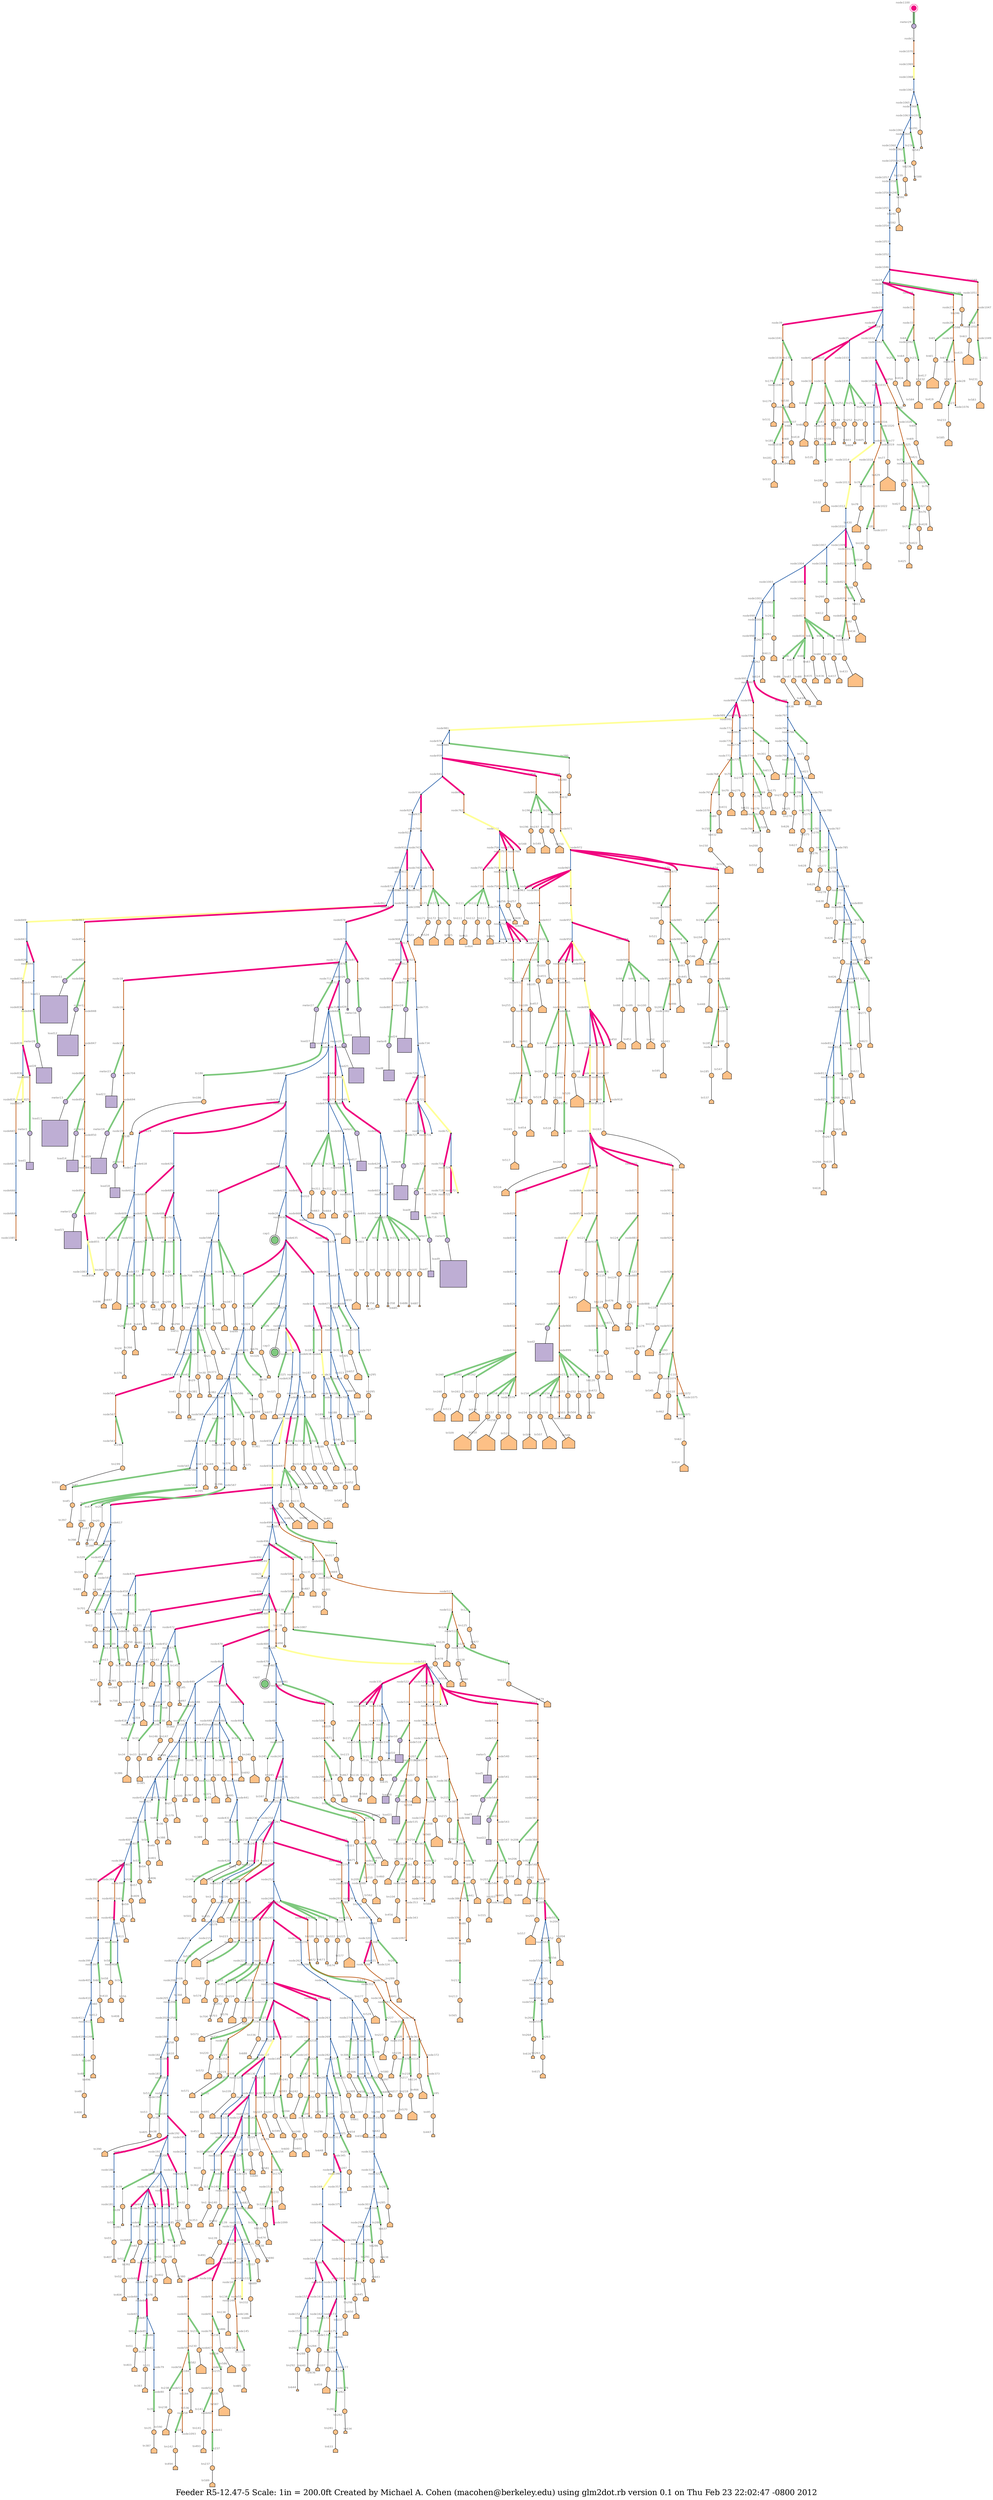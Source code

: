 graph "R5-12.47-5" {
	graph [bb="0,0,6174.1,9351.2",
		fontsize=24,
		label="Feeder R5-12.47-5 Scale: 1in = 200.0ft Created by Michael A. Cohen (macohen@berkeley.edu) using glm2dot.rb version 0.1 on Thu Feb\
 23 22:02:47 -0800 2012",
		lheight=0.40,
		lp="3087.1,18.4",
		lwidth=21.63
	];
	node [colorscheme=accent8,
		fontcolor=8,
		fontname=Helvetica,
		fontsize=8,
		label="\N"
	];
	edge [colorscheme=accent8];
	cap1	 [fillcolor=1,
		height=0.30556,
		label="",
		pos="2930,5120.3",
		shape=doublecircle,
		style=filled,
		width=0.30556,
		xlabel=cap1,
		xlp="2910.4,5136.1"];
	cap2	 [fillcolor=1,
		height=0.30556,
		label="",
		pos="2595.5,3645.4",
		shape=doublecircle,
		style=filled,
		width=0.30556,
		xlabel=cap2,
		xlp="2575.8,3661.2"];
	cap3	 [fillcolor=1,
		height=0.30556,
		label="",
		pos="2900.3,4712.9",
		shape=doublecircle,
		style=filled,
		width=0.30556,
		xlabel=cap3,
		xlp="2880.6,4728.7"];
	load1	 [fillcolor=2,
		height=0.30556,
		label="",
		pos="2761.2,5881.2",
		shape=square,
		style=filled,
		width=0.30556,
		xlabel=load1,
		xlp="2740.4,5897"];
	load2	 [fillcolor=2,
		height=0.75,
		label="",
		pos="5077.1,7086.3",
		shape=square,
		style=filled,
		width=0.75,
		xlabel=load2,
		xlp="5040.3,7118.1"];
	load3	 [fillcolor=2,
		height=0.34722,
		label="",
		pos="4337.6,3333.3",
		shape=square,
		style=filled,
		width=0.34028,
		xlabel=load3,
		xlp="4315.3,3350.6"];
	load4	 [fillcolor=2,
		height=0.33333,
		label="",
		pos="2439.5,6146.3",
		shape=square,
		style=filled,
		width=0.33333,
		xlabel=load4,
		xlp="2417.7,6163.1"];
	load5	 [fillcolor=2,
		height=0.33333,
		label="",
		pos="3810.8,3366.3",
		shape=square,
		style=filled,
		width=0.33333,
		xlabel=load5,
		xlp="3789,3359.1"];
	load6	 [fillcolor=2,
		height=0.59722,
		label="",
		pos="2512,5988.5",
		shape=square,
		style=filled,
		width=0.59028,
		xlabel=load6,
		xlp="2480.7,6014.8"];
	load7	 [fillcolor=2,
		height=0.25,
		label="",
		pos="2209.4,6144.3",
		shape=square,
		style=filled,
		width=0.25,
		xlabel=load7,
		xlp="2190.6,6158.1"];
	load8	 [fillcolor=2,
		height=0.45833,
		label="",
		pos="2911,6043.4",
		shape=square,
		style=filled,
		width=0.45139,
		xlabel=load8,
		xlp="2884.7,6064.7"];
	load9	 [fillcolor=2,
		height=1.125,
		label="",
		pos="2212.5,6079.2",
		shape=square,
		style=filled,
		width=1.1181,
		xlabel=load9,
		xlp="2162.2,6124.5"];
	load10	 [fillcolor=2,
		height=0.33333,
		label="",
		pos="4024,3587.5",
		shape=square,
		style=filled,
		width=0.33333,
		xlabel=load10,
		xlp="4000,3580.3"];
	load11	 [fillcolor=2,
		height=1.1528,
		label="",
		pos="3422.9,5830.8",
		shape=square,
		style=filled,
		width=1.1458,
		xlabel=load11,
		xlp="3369.7,5877.1"];
	load12	 [fillcolor=2,
		height=0.875,
		label="",
		pos="3537.5,5820.6",
		shape=square,
		style=filled,
		width=0.86806,
		xlabel=load12,
		xlp="3494,5856.9"];
	load13	 [fillcolor=2,
		height=1.0972,
		label="",
		pos="3722.1,5762.2",
		shape=square,
		style=filled,
		width=1.0903,
		xlabel=load13,
		xlp="3670.6,5806.5"];
	load14	 [fillcolor=2,
		height=0.48611,
		label="",
		pos="3806.7,5720.3",
		shape=square,
		style=filled,
		width=0.47917,
		xlabel=load14,
		xlp="3777.2,5707.6"];
	load15	 [fillcolor=2,
		height=0.72222,
		label="",
		pos="4013.6,5724",
		shape=square,
		style=filled,
		width=0.72222,
		xlabel=load15,
		xlp="3975.6,5754.8"];
	load16	 [fillcolor=2,
		height=0.72222,
		label="",
		pos="2999.7,5724.4",
		shape=square,
		style=filled,
		width=0.72222,
		xlabel=load16,
		xlp="2961.7,5755.2"];
	load17	 [fillcolor=2,
		height=0.40278,
		label="",
		pos="3246.8,5560.3",
		shape=square,
		style=filled,
		width=0.39583,
		xlabel=load17,
		xlp="3220.3,5579.6"];
	load18	 [fillcolor=2,
		height=0.41667,
		label="",
		pos="3477.8,5624.1",
		shape=square,
		style=filled,
		width=0.41667,
		xlabel=load18,
		xlp="3450.8,5643.9"];
	load19	 [fillcolor=2,
		height=0.65278,
		label="",
		pos="3381.2,5654",
		shape=square,
		style=filled,
		width=0.64583,
		xlabel=load19,
		xlp="3345.7,5682.3"];
	load20	 [fillcolor=2,
		height=0.29167,
		label="",
		pos="4237.7,3565.4",
		shape=square,
		style=filled,
		width=0.28472,
		xlabel=load20,
		xlp="4215.2,3580.7"];
	load21	 [fillcolor=2,
		height=0.31944,
		label="",
		pos="4446.9,3491.4",
		shape=square,
		style=filled,
		width=0.3125,
		xlabel=load21,
		xlp="4423.4,3507.7"];
	load22	 [fillcolor=2,
		height=0.20833,
		label="",
		pos="4585.3,3288",
		shape=square,
		style=filled,
		width=0.20139,
		xlabel=load22,
		xlp="4565.8,3300.3"];
	load23	 [fillcolor=2,
		height=0.48611,
		label="",
		pos="3271.9,5633.3",
		shape=square,
		style=filled,
		width=0.47917,
		xlabel=load23,
		xlp="3242.4,5655.6"];
	load24	 [fillcolor=2,
		height=0.59722,
		label="",
		pos="2914,5969.2",
		shape=square,
		style=filled,
		width=0.59028,
		xlabel=load24,
		xlp="2880.5,5995.5"];
	load25	 [fillcolor=2,
		height=0.63889,
		label="",
		pos="3074.2,5555.5",
		shape=square,
		style=filled,
		width=0.63889,
		xlabel=load25,
		xlp="3039.2,5583.3"];
	load26	 [fillcolor=2,
		height=0.069444,
		label="",
		pos="3060.2,5716.7",
		shape=square,
		style=filled,
		width=0.0625,
		xlabel=load26,
		xlp="3045.7,5724"];
	load27	 [fillcolor=2,
		height=0.20833,
		label="",
		pos="3118.6,5623.4",
		shape=square,
		style=filled,
		width=0.20139,
		xlabel=load27,
		xlp="3099,5635.7"];
	load28	 [fillcolor=2,
		height=0.65278,
		label="",
		pos="3186.4,5896.1",
		shape=square,
		style=filled,
		width=0.64583,
		xlabel=load28,
		xlp="3150.9,5924.4"];
	meter1	 [fillcolor=2,
		height=0.19444,
		label="",
		pos="2778.6,5875.3",
		shape=circle,
		style=filled,
		width=0.19444,
		xlabel=meter1,
		xlp="2759.2,5863.5"];
	meter1 -- load1	 [len=0.25,
		pos="2771.9,5877.6 2771.8,5877.6 2771.6,5877.7 2771.5,5877.7"];
	meter2	 [fillcolor=2,
		height=0.19444,
		label="",
		pos="5064.7,7099.2",
		shape=circle,
		style=filled,
		width=0.19444,
		xlabel=meter2,
		xlp="5045.2,7097"];
	meter2 -- load2	 [len=0.25,
		pos="5069.7,7093.9 5069.8,7093.8 5069.9,7093.7 5070,7093.6"];
	meter3	 [fillcolor=2,
		height=0.19444,
		label="",
		pos="4320,3331.7",
		shape=circle,
		style=filled,
		width=0.19444,
		xlabel=meter3,
		xlp="4300.5,3329.5"];
	meter3 -- load3	 [len=0.25,
		pos="4327.2,3332.4 4327.3,3332.4 4327.5,3332.4 4327.6,3332.4"];
	meter4	 [fillcolor=2,
		height=0.19444,
		label="",
		pos="2454.5,6136.6",
		shape=circle,
		style=filled,
		width=0.19444,
		xlabel=meter4,
		xlp="2435,6124.8"];
	meter4 -- load4	 [len=0.25,
		pos="2448.4,6140.5 2448.2,6140.6 2448.1,6140.7 2448,6140.8"];
	meter5	 [fillcolor=2,
		height=0.19444,
		label="",
		pos="3795.8,3376.4",
		shape=circle,
		style=filled,
		width=0.19444,
		xlabel=meter5,
		xlp="3776.4,3374.2"];
	meter5 -- load5	 [len=0.25,
		pos="3801.9,3372.3 3802,3372.2 3802.2,3372.1 3802.3,3372"];
	meter6	 [fillcolor=2,
		height=0.19444,
		label="",
		pos="2528.5,5997.6",
		shape=circle,
		style=filled,
		width=0.19444,
		xlabel=meter6,
		xlp="2547.9,5995.4"];
	meter6 -- load6	 [len=0.25,
		pos="2522.1,5994.1 2522,5994 2521.9,5993.9 2521.7,5993.9"];
	meter7	 [fillcolor=2,
		height=0.19444,
		label="",
		pos="2227.8,6140.9",
		shape=circle,
		style=filled,
		width=0.19444,
		xlabel=meter7,
		xlp="2208.4,6129.1"];
	meter7 -- load7	 [len=0.25,
		pos="2220.7,6142.2 2220.1,6142.3 2219.4,6142.4 2218.8,6142.6"];
	meter8	 [fillcolor=2,
		height=0.19444,
		label="",
		pos="2905.3,6027.2",
		shape=circle,
		style=filled,
		width=0.19444,
		xlabel=meter8,
		xlp="2885.8,6015.4"];
	meter8 -- load8	 [len=0.25,
		pos="2907.8,6034.1 2907.8,6034.3 2907.9,6034.4 2907.9,6034.6"];
	meter9	 [fillcolor=2,
		height=0.19444,
		label="",
		pos="2230.8,6075.3",
		shape=circle,
		style=filled,
		width=0.19444,
		xlabel=meter9,
		xlp="2250.2,6087.1"];
	meter9 -- load9	 [len=0.25,
		pos="2223.8,6076.8 2223.6,6076.8 2223.4,6076.9 2223.3,6076.9"];
	meter10	 [fillcolor=2,
		height=0.19444,
		label="",
		pos="4009.3,3598.7",
		shape=circle,
		style=filled,
		width=0.19444,
		xlabel=meter10,
		xlp="3987.6,3596.5"];
	meter10 -- load10	 [len=0.25,
		pos="4015,3594.4 4015.1,3594.3 4015.2,3594.2 4015.3,3594.1"];
	meter11	 [fillcolor=2,
		height=0.19444,
		label="",
		pos="3410.8,5819.1",
		shape=circle,
		style=filled,
		width=0.19444,
		xlabel=meter11,
		xlp="3389.4,5830.9"];
	meter11 -- load11	 [len=0.25,
		pos="3416,5824.2 3416.1,5824.3 3416.2,5824.4 3416.3,5824.5"];
	meter12	 [fillcolor=2,
		height=0.19444,
		label="",
		pos="3526.2,5806.7",
		shape=circle,
		style=filled,
		width=0.19444,
		xlabel=meter12,
		xlp="3504.5,5794.9"];
	meter12 -- load12	 [len=0.25,
		pos="3530.8,5812.4 3530.9,5812.5 3531,5812.6 3531.1,5812.7"];
	meter13	 [fillcolor=2,
		height=0.19444,
		label="",
		pos="3705.6,5757.4",
		shape=circle,
		style=filled,
		width=0.19444,
		xlabel=meter13,
		xlp="3684,5745.6"];
	meter13 -- load13	 [len=0.25,
		pos="3712.7,5759.5 3712.9,5759.5 3713,5759.5 3713.1,5759.6"];
	meter14	 [fillcolor=2,
		height=0.19444,
		label="",
		pos="3790.6,5729.5",
		shape=circle,
		style=filled,
		width=0.19444,
		xlabel=meter14,
		xlp="3769,5717.7"];
	meter14 -- load14	 [len=0.25,
		pos="3796.8,5726 3796.9,5725.9 3797.1,5725.8 3797.2,5725.7"];
	meter15	 [fillcolor=2,
		height=0.19444,
		label="",
		pos="4001.2,5709.3",
		shape=circle,
		style=filled,
		width=0.19444,
		xlabel=meter15,
		xlp="3979.6,5697.5"];
	meter15 -- load15	 [len=0.25,
		pos="4006,5714.9 4006.1,5715.1 4006.2,5715.2 4006.3,5715.3"];
	meter16	 [fillcolor=2,
		height=0.19444,
		label="",
		pos="3017.5,5721.4",
		shape=circle,
		style=filled,
		width=0.19444,
		xlabel=meter16,
		xlp="3039.2,5709.6"];
	meter16 -- load16	 [len=0.25,
		pos="3010.3,5722.6 3010.1,5722.7 3010,5722.7 3009.8,5722.7"];
	meter17	 [fillcolor=2,
		height=0.19444,
		label="",
		pos="3228.8,5556.9",
		shape=circle,
		style=filled,
		width=0.19444,
		xlabel=meter17,
		xlp="3207.1,5568.7"];
	meter17 -- load17	 [len=0.25,
		pos="3235.7,5558.2 3235.9,5558.2 3236,5558.3 3236.2,5558.3"];
	meter18	 [fillcolor=2,
		height=0.19444,
		label="",
		pos="3458.8,5625.1",
		shape=circle,
		style=filled,
		width=0.19444,
		xlabel=meter18,
		xlp="3437.1,5613.3"];
	meter18 -- load18	 [len=0.25,
		pos="3466.1,5624.7 3466.2,5624.7 3466.3,5624.7 3466.3,5624.7"];
	meter19	 [fillcolor=2,
		height=0.19444,
		label="",
		pos="3366.5,5645",
		shape=circle,
		style=filled,
		width=0.19444,
		xlabel=meter19,
		xlp="3344.8,5656.8"];
	meter19 -- load19	 [len=0.25,
		pos="3372.5,5648.6 3372.6,5648.7 3372.7,5648.8 3372.9,5648.8"];
	meter20	 [fillcolor=2,
		height=0.19444,
		label="",
		pos="4221.3,3558.9",
		shape=circle,
		style=filled,
		width=0.19444,
		xlabel=meter20,
		xlp="4199.6,3570.7"];
	meter20 -- load20	 [len=0.25,
		pos="4228,3561.5 4228.1,3561.6 4228.2,3561.7 4228.4,3561.7"];
	meter21	 [fillcolor=2,
		height=0.19444,
		label="",
		pos="4446.4,3509.5",
		shape=circle,
		style=filled,
		width=0.19444,
		xlabel=meter21,
		xlp="4424.7,3521.3"];
	meter21 -- load21	 [len=0.25,
		pos="4446.6,3502.1 4446.6,3502 4446.6,3501.8 4446.6,3501.7"];
	meter22	 [fillcolor=2,
		height=0.19444,
		label="",
		pos="4579.4,3271.3",
		shape=circle,
		style=filled,
		width=0.19444,
		xlabel=meter22,
		xlp="4557.7,3283.1"];
	meter22 -- load22	 [len=0.25,
		pos="4581.8,3278.1 4582,3278.8 4582.3,3279.5 4582.6,3280.3"];
	meter23	 [fillcolor=2,
		height=0.19444,
		label="",
		pos="3254.8,5626.1",
		shape=circle,
		style=filled,
		width=0.19444,
		xlabel=meter23,
		xlp="3233.1,5614.3"];
	meter23 -- load23	 [len=0.25,
		pos="3261.4,5628.9 3261.5,5628.9 3261.7,5629 3261.8,5629.1"];
	meter24	 [fillcolor=2,
		height=0.19444,
		label="",
		pos="2929.2,5960.5",
		shape=circle,
		style=filled,
		width=0.19444,
		xlabel=meter24,
		xlp="2950.9,5972.3"];
	meter24 -- load24	 [len=0.25,
		pos="2923,5964 2922.9,5964.1 2922.7,5964.2 2922.6,5964.3"];
	meter25	 [fillcolor=2,
		height=0.19444,
		label="",
		pos="3091,5547.7",
		shape=circle,
		style=filled,
		width=0.19444,
		xlabel=meter25,
		xlp="3112.7,5559.5"];
	meter25 -- load25	 [len=0.25,
		pos="3084.6,5550.7 3084.4,5550.7 3084.3,5550.8 3084.1,5550.9"];
	meter26	 [fillcolor=2,
		height=0.19444,
		label="",
		pos="3075.9,5711.5",
		shape=circle,
		style=filled,
		width=0.19444,
		xlabel=meter26,
		xlp="3054.2,5699.7"];
	meter26 -- load26	 [len=0.25,
		pos="3069.2,5713.7 3066.9,5714.5 3064.5,5715.3 3062.8,5715.8"];
	meter27	 [fillcolor=2,
		height=0.19444,
		label="",
		pos="3106.5,5612",
		shape=circle,
		style=filled,
		width=0.19444,
		xlabel=meter27,
		xlp="3084.8,5623.8"];
	meter27 -- load27	 [len=0.25,
		pos="3111.7,5616.9 3111.8,5617 3111.9,5617.1 3112,5617.2"];
	meter28	 [fillcolor=2,
		height=0.19444,
		label="",
		pos="3168.3,5891.2",
		shape=circle,
		style=filled,
		width=0.19444,
		xlabel=meter28,
		xlp="3146.6,5903"];
	meter28 -- load28	 [len=0.25,
		pos="3175.2,5893.1 3175.4,5893.1 3175.6,5893.2 3175.7,5893.2"];
	meter29	 [fillcolor=2,
		height=0.19444,
		label="",
		pos="807.14,9316.1",
		shape=circle,
		style=filled,
		width=0.19444,
		xlabel=meter29,
		xlp="785.46,9313.9"];
	node1	 [height=0.05,
		label="",
		pos="812.45,9298.8",
		shape=point,
		style=filled,
		width=0.038889,
		xlabel=node1,
		xlp="799.53,9301.8"];
	meter29 -- node1	 [len=0.25,
		pos="809.3,9309.1 810.22,9306.1 811.22,9302.8 811.84,9300.8"];
	node1070	 [height=0.05,
		label="",
		pos="969.93,9081.1",
		shape=point,
		style=filled,
		width=0.038889,
		xlabel=node1070,
		xlp="950.33,9087.7"];
	node1 -- node1070	 [color=7,
		len=3.64079,
		penwidth=2,
		pos="813.82,9297 828.37,9276.8 954.91,9101.9 968.71,9082.8",
		weight=5];
	node2	 [height=0.05,
		label="",
		pos="2931.6,4947.5",
		shape=point,
		style=filled,
		width=0.038889,
		xlabel=node2,
		xlp="2918.6,4954.1"];
	tn187	 [height=0.05,
		label="",
		pos="2927.5,4931.5",
		shape=point,
		style=filled,
		width=0.038889,
		xlabel=tn187,
		xlp="2915.7,4938.1"];
	node2 -- tn187	 [color=1,
		len=0.25,
		penwidth=5,
		pos="2931.1,4945.5 2930.3,4942.5 2928.8,4936.5 2928,4933.4"];
	node3	 [height=0.05,
		label="",
		pos="3089,4988.1",
		shape=point,
		style=filled,
		width=0.038889,
		xlabel=node3,
		xlp="3076.1,4994.7"];
	tn188	 [height=0.05,
		label="",
		pos="3101.8,4978.1",
		shape=point,
		style=filled,
		width=0.038889,
		xlabel=tn188,
		xlp="3090,4981.1"];
	node3 -- tn188	 [color=1,
		len=0.25,
		penwidth=5,
		pos="3090.6,4986.9 3093,4984.9 3097.8,4981.3 3100.3,4979.3"];
	node4	 [height=0.05,
		label="",
		pos="3122.6,4892.8",
		shape=point,
		style=filled,
		width=0.038889,
		xlabel=node4,
		xlp="3109.6,4886.2"];
	tn189	 [height=0.05,
		label="",
		pos="3137.9,4885.5",
		shape=point,
		style=filled,
		width=0.038889,
		xlabel=tn189,
		xlp="3146.1,4892.1"];
	node4 -- tn189	 [color=1,
		len=0.25,
		penwidth=5,
		pos="3124.4,4891.9 3127.4,4890.5 3133.1,4887.8 3136,4886.4"];
	node5	 [height=0.05,
		label="",
		pos="3319.7,4868.6",
		shape=point,
		style=filled,
		width=0.038889,
		xlabel=node5,
		xlp="3306.8,4862"];
	tn190	 [height=0.05,
		label="",
		pos="3340.7,4865.8",
		shape=point,
		style=filled,
		width=0.038889,
		xlabel=tn190,
		xlp="3328.9,4859.2"];
	node5 -- tn190	 [color=1,
		len=0.25,
		penwidth=5,
		pos="3321.7,4868.4 3325.6,4867.8 3334.3,4866.7 3338.5,4866.1"];
	node6	 [height=0.05,
		label="",
		pos="3088.1,4903.6",
		shape=point,
		style=filled,
		width=0.038889,
		xlabel=node6,
		xlp="3075.2,4910.2"];
	node11	 [height=0.05,
		label="",
		pos="3107.3,4899.7",
		shape=point,
		style=filled,
		width=0.038889,
		xlabel=node11,
		xlp="3118.6,4906.3"];
	node6 -- node11	 [color=4,
		len=0.25,
		penwidth=5,
		pos="3089.9,4903.2 3093.4,4902.5 3101.5,4900.9 3105.3,4900.1"];
	node7	 [height=0.05,
		label="",
		pos="3249.8,4878.3",
		shape=point,
		style=filled,
		width=0.038889,
		xlabel=node7,
		xlp="3236.9,4884.9"];
	node12	 [height=0.05,
		label="",
		pos="3298.6,4871.5",
		shape=point,
		style=filled,
		width=0.038889,
		xlabel=node12,
		xlp="3283.5,4878.1"];
	node7 -- node12	 [color=5,
		len=0.48797,
		penwidth=2,
		pos="3251.9,4878.1 3259.9,4876.9 3288.7,4872.9 3296.6,4871.8",
		weight=5];
	node8	 [height=0.05,
		label="",
		pos="3193.3,4969",
		shape=point,
		style=filled,
		width=0.038889,
		xlabel=node8,
		xlp="3180.3,4975.6"];
	node700	 [height=0.05,
		label="",
		pos="3213,4963.2",
		shape=point,
		style=filled,
		width=0.038889,
		xlabel=node700,
		xlp="3195.6,4956.6"];
	node8 -- node700	 [color=5,
		len=0.25,
		penwidth=2,
		pos="3195.1,4968.5 3198.7,4967.4 3207,4965 3210.9,4963.8",
		weight=5];
	node9	 [height=0.05,
		label="",
		pos="2956.6,4954.4",
		shape=point,
		style=filled,
		width=0.038889,
		xlabel=node9,
		xlp="2965.9,4961"];
	node9 -- node6	 [color=7,
		len=1.47566,
		penwidth=2,
		pos="2958.4,4953.7 2973.1,4948 3070.9,4910.2 3086.1,4904.3",
		weight=5];
	node10	 [height=0.05,
		label="",
		pos="2939.1,4962.5",
		shape=point,
		style=filled,
		width=0.038889,
		xlabel=node10,
		xlp="2923.9,4969.1"];
	node10 -- node9	 [color=6,
		len=0.25,
		penwidth=5,
		pos="2940.9,4961.6 2944.3,4960 2951.4,4956.8 2954.7,4955.2"];
	node10 -- node2	 [color=5,
		len=0.25,
		penwidth=2,
		pos="2938.1,4960.6 2936.7,4957.8 2933.9,4952.2 2932.5,4949.4",
		weight=5];
	node11 -- node4	 [color=5,
		len=0.25,
		penwidth=2,
		pos="3109.2,4898.8 3112.1,4897.5 3117.7,4895 3120.7,4893.6",
		weight=5];
	node11 -- node7	 [color=5,
		len=1.05252,
		penwidth=2,
		pos="3109.4,4899.4 3125.3,4897 3231.2,4881.1 3247.7,4878.7",
		weight=5];
	node12 -- node5	 [color=5,
		len=0.25,
		penwidth=2,
		pos="3300.6,4871.2 3304.5,4870.7 3313.3,4869.5 3317.5,4868.9",
		weight=5];
	node13	 [height=0.05,
		label="",
		pos="4729.2,7231.6",
		shape=point,
		style=filled,
		width=0.038889,
		xlabel=node13,
		xlp="4714,7238.2"];
	node920	 [height=0.05,
		label="",
		pos="4778.8,7433",
		shape=point,
		style=filled,
		width=0.038889,
		xlabel=node920,
		xlp="4761.4,7439.6"];
	node13 -- node920	 [color=7,
		len=1.87343,
		penwidth=2,
		pos="4729.7,7233.8 4734.8,7254.6 4773.5,7411.4 4778.3,7431",
		weight=5];
	node14	 [height=0.05,
		label="",
		pos="4399.9,2803.8",
		shape=point,
		style=filled,
		width=0.038889,
		xlabel=node14,
		xlp="4384.7,2810.4"];
	node378	 [height=0.05,
		label="",
		pos="4598.3,2720.2",
		shape=point,
		style=filled,
		width=0.038889,
		xlabel=node378,
		xlp="4580.9,2726.8"];
	node14 -- node378	 [color=7,
		len=2.335245,
		penwidth=2,
		pos="4401.6,2803 4419.8,2795.4 4576.7,2729.3 4596.3,2721.1",
		weight=5];
	node15	 [height=0.05,
		label="",
		pos="3238.8,5634.2",
		shape=point,
		style=filled,
		width=0.038889,
		xlabel=node15,
		xlp="3223.7,5640.8"];
	node15 -- meter23	 [color=1,
		len=0.25,
		penwidth=5,
		pos="3240.8,5633.2 3242.7,5632.2 3245.8,5630.7 3248.5,5629.3"];
	node704	 [height=0.05,
		label="",
		pos="3253.2,5647.8",
		shape=point,
		style=filled,
		width=0.038889,
		xlabel=node704,
		xlp="3270.6,5654.4"];
	node15 -- node704	 [color=7,
		len=0.25,
		penwidth=2,
		pos="3240.1,5635.4 3242.8,5638 3248.8,5643.7 3251.6,5646.4",
		weight=5];
	node16	 [height=0.05,
		label="",
		pos="3220.3,5628.4",
		shape=point,
		style=filled,
		width=0.038889,
		xlabel=node16,
		xlp="3205.1,5631.4"];
	node16 -- node15	 [color=7,
		len=0.25,
		penwidth=2,
		pos="3222.2,5629 3225.8,5630.1 3233.4,5632.5 3236.9,5633.6",
		weight=5];
	node17	 [height=0.05,
		label="",
		pos="3628.7,5568.7",
		shape=point,
		style=filled,
		width=0.038889,
		xlabel=node17,
		xlp="3613.6,5575.3"];
	node18	 [height=0.05,
		label="",
		pos="3104.8,5595.6",
		shape=point,
		style=filled,
		width=0.038889,
		xlabel=node18,
		xlp="3089.7,5598.6"];
	node18 -- node16	 [color=7,
		len=1.203675,
		penwidth=2,
		pos="3106.8,5596.2 3120.9,5600.1 3204,5623.7 3218.2,5627.8",
		weight=5];
	node19	 [height=0.05,
		label="",
		pos="3439.7,5625.7",
		shape=point,
		style=filled,
		width=0.038889,
		xlabel=node19,
		xlp="3424.5,5632.3"];
	node19 -- meter18	 [color=1,
		len=0.25,
		penwidth=5,
		pos="3441.7,5625.7 3444.1,5625.6 3448.2,5625.5 3451.8,5625.4"];
	node19 -- node17	 [color=7,
		len=1.776275,
		penwidth=2,
		pos="3441.8,5625.1 3461.3,5619.2 3608.5,5574.8 3626.9,5569.3",
		weight=5];
	node20	 [height=0.05,
		label="",
		pos="2946.7,5119.6",
		shape=point,
		style=filled,
		width=0.038889,
		xlabel=node20,
		xlp="2958.3,5126.2"];
	node20 -- cap1	 [len=0.25,
		pos="2944.7,5119.7 2943.7,5119.7 2942.5,5119.8 2941.1,5119.9"];
	node21	 [height=0.05,
		label="",
		pos="2862.7,4006.7",
		shape=point,
		style=filled,
		width=0.038889,
		xlabel=node21,
		xlp="2847.6,4013.3"];
	node22	 [height=0.05,
		label="",
		pos="1647.2,7711.1",
		shape=point,
		style=filled,
		width=0.038889,
		xlabel=node22,
		xlp="1632.1,7717.7"];
	node23	 [height=0.05,
		label="",
		pos="1723,7665.9",
		shape=point,
		style=filled,
		width=0.038889,
		xlabel=node23,
		xlp="1707.8,7672.5"];
	node22 -- node23	 [color=5,
		len=0.93038,
		penwidth=2,
		pos="1648.8,7710.1 1658.7,7704.2 1711.6,7672.7 1721.4,7666.8",
		weight=5];
	node39	 [height=0.05,
		label="",
		pos="1710.7,7679.3",
		shape=point,
		style=filled,
		width=0.038889,
		xlabel=node39,
		xlp="1695.6,7685.9"];
	node23 -- node39	 [color=6,
		len=0.25,
		penwidth=5,
		pos="1721.5,7667.6 1719,7670.2 1714.2,7675.5 1711.9,7678"];
	node40	 [height=0.05,
		label="",
		pos="1730.6,7680",
		shape=point,
		style=filled,
		width=0.038889,
		xlabel=node40,
		xlp="1742.2,7673.4"];
	node23 -- node40	 [color=5,
		len=0.25,
		penwidth=2,
		pos="1723.9,7667.6 1725.4,7670.3 1728.2,7675.5 1729.7,7678.3",
		weight=5];
	node1043	 [height=0.05,
		label="",
		pos="1764.2,7589.2",
		shape=point,
		style=filled,
		width=0.038889,
		xlabel=node1043,
		xlp="1744.6,7582.6"];
	node23 -- node1043	 [color=5,
		len=0.96916,
		penwidth=2,
		pos="1723.8,7664.3 1729.2,7654.3 1758,7600.8 1763.3,7590.8",
		weight=5];
	node24	 [height=0.05,
		label="",
		pos="1572.3,7742.6",
		shape=point,
		style=filled,
		width=0.038889,
		xlabel=node24,
		xlp="1557.2,7736"];
	node38	 [height=0.05,
		label="",
		pos="1558.9,7728.3",
		shape=point,
		style=filled,
		width=0.038889,
		xlabel=node38,
		xlp="1543.8,7721.7"];
	node24 -- node38	 [color=6,
		len=0.25,
		penwidth=5,
		pos="1571.1,7741.3 1568.6,7738.6 1563,7732.7 1560.4,7729.9"];
	node41	 [height=0.05,
		label="",
		pos="1557.1,7749.2",
		shape=point,
		style=filled,
		width=0.038889,
		xlabel=node41,
		xlp="1542,7755.8"];
	node24 -- node41	 [color=6,
		len=0.25,
		penwidth=5,
		pos="1570.5,7743.4 1567.6,7744.7 1561.9,7747.1 1559,7748.4"];
	node24 -- node22	 [color=5,
		len=0.946965,
		penwidth=2,
		pos="1574.2,7741.8 1584.6,7737.5 1635.2,7716.1 1645.4,7711.8",
		weight=5];
	node25	 [height=0.05,
		label="",
		pos="1734.6,7696.3",
		shape=point,
		style=filled,
		width=0.038889,
		xlabel=node25,
		xlp="1719.5,7702.9"];
	node42	 [height=0.05,
		label="",
		pos="1745.6,7682.8",
		shape=point,
		style=filled,
		width=0.038889,
		xlabel=node42,
		xlp="1730.5,7689.4"];
	node25 -- node42	 [color=6,
		len=0.25,
		penwidth=5,
		pos="1736,7694.7 1738.1,7692.1 1742.2,7687 1744.3,7684.4"];
	node37	 [height=0.05,
		label="",
		pos="1744.3,7710.9",
		shape=point,
		style=filled,
		width=0.038889,
		xlabel=node37,
		xlp="1729.2,7717.5"];
	node25 -- node37	 [color=6,
		len=0.25,
		penwidth=5,
		pos="1735.8,7698.1 1737.7,7700.9 1741.3,7706.3 1743.1,7709.1"];
	node1033	 [height=0.05,
		label="",
		pos="1119.4,7558.9",
		shape=point,
		style=filled,
		width=0.038889,
		xlabel=node1033,
		xlp="1135.4,7565.5"];
	node25 -- node1033	 [color=5,
		len=5.84638,
		penwidth=2,
		pos="1732.9,7695.9 1698.1,7688.2 1159.4,7567.8 1121.5,7559.4",
		weight=5];
	node26	 [height=0.05,
		label="",
		pos="1863.4,7850.5",
		shape=point,
		style=filled,
		width=0.038889,
		xlabel=node26,
		xlp="1848.3,7857.1"];
	tn183	 [height=0.05,
		label="",
		pos="1854.5,7865.2",
		shape=point,
		style=filled,
		width=0.038889,
		xlabel=tn183,
		xlp="1842.7,7868.2"];
	node26 -- tn183	 [color=1,
		len=0.25,
		penwidth=5,
		pos="1862.3,7852.3 1860.6,7855.1 1857.3,7860.6 1855.6,7863.4"];
	node34	 [height=0.05,
		label="",
		pos="1901.9,7928.1",
		shape=point,
		style=filled,
		width=0.038889,
		xlabel=node34,
		xlp="1886.8,7934.7"];
	node26 -- node34	 [color=7,
		len=0.81974,
		penwidth=2,
		pos="1864.2,7852.1 1869.2,7862.1 1895.6,7915.5 1901,7926.2",
		weight=5];
	node27	 [height=0.05,
		label="",
		pos="1440.2,7729.6",
		shape=point,
		style=filled,
		width=0.038889,
		xlabel=node27,
		xlp="1425.1,7736.2"];
	node29	 [height=0.05,
		label="",
		pos="1225.1,7859",
		shape=point,
		style=filled,
		width=0.038889,
		xlabel=node29,
		xlp="1210,7865.6"];
	node27 -- node29	 [color=7,
		len=2.63034,
		penwidth=2,
		pos="1438.4,7730.7 1418.5,7742.6 1245.6,7846.6 1226.8,7858",
		weight=5];
	node28	 [height=0.05,
		label="",
		pos="991.12,7926.9",
		shape=point,
		style=filled,
		width=0.038889,
		xlabel=node28,
		xlp="975.97,7933.5"];
	tn233	 [height=0.05,
		label="",
		pos="972.74,7926.9",
		shape=point,
		style=filled,
		width=0.038889,
		xlabel=tn233,
		xlp="980.95,7920.3"];
	node28 -- tn233	 [color=1,
		len=0.25,
		penwidth=5,
		pos="989.16,7926.9 985.6,7926.9 978.14,7926.9 974.64,7926.9"];
	node1076	 [height=0.05,
		label="",
		pos="840.64,7985.2",
		shape=point,
		style=filled,
		width=0.038889,
		xlabel=node1076,
		xlp="821.05,7991.8"];
	node28 -- node1076	 [color=7,
		len=1.88737,
		penwidth=2,
		pos="989.43,7927.5 974.06,7933.5 858.67,7978.2 842.52,7984.5",
		weight=5];
	tn65	 [height=0.05,
		label="",
		pos="1226.3,7876.7",
		shape=point,
		style=filled,
		width=0.038889,
		xlabel=tn65,
		xlp="1232.3,7870.1"];
	node29 -- tn65	 [color=1,
		len=0.25,
		penwidth=5,
		pos="1225.2,7860.9 1225.5,7864.3 1226,7871.5 1226.2,7874.8"];
	node30	 [height=0.05,
		label="",
		pos="1051.9,7937.5",
		shape=point,
		style=filled,
		width=0.038889,
		xlabel=node30,
		xlp="1036.8,7944.1"];
	node29 -- node30	 [color=7,
		len=2.056915,
		penwidth=2,
		pos="1223.2,7859.8 1205.3,7867.9 1070.4,7929.1 1053.6,7936.8",
		weight=5];
	tn67	 [height=0.05,
		label="",
		pos="1057.5,7956",
		shape=point,
		style=filled,
		width=0.038889,
		xlabel=tn67,
		xlp="1047.9,7962.6"];
	node30 -- tn67	 [color=1,
		len=0.25,
		penwidth=5,
		pos="1052.5,7939.5 1053.6,7943.1 1055.8,7950.6 1056.9,7954.1"];
	node36	 [height=0.05,
		label="",
		pos="1034.7,7928.3",
		shape=point,
		style=filled,
		width=0.038889,
		xlabel=node36,
		xlp="1019.5,7934.9"];
	node30 -- node36	 [color=7,
		len=0.25,
		penwidth=2,
		pos="1050.3,7936.7 1047.1,7935 1039.9,7931.1 1036.5,7929.3",
		weight=5];
	node31	 [height=0.05,
		label="",
		pos="1352.5,7697.4",
		shape=point,
		style=filled,
		width=0.038889,
		xlabel=node31,
		xlp="1337.4,7704"];
	node33	 [height=0.05,
		label="",
		pos="1256.5,7704.4",
		shape=point,
		style=filled,
		width=0.038889,
		xlabel=node33,
		xlp="1241.4,7707.4"];
	node31 -- node33	 [color=7,
		len=1.188145,
		penwidth=2,
		pos="1350.5,7697.5 1338,7698.5 1271,7703.4 1258.5,7704.3",
		weight=5];
	node32	 [height=0.05,
		label="",
		pos="1663.2,7650.7",
		shape=point,
		style=filled,
		width=0.038889,
		xlabel=node32,
		xlp="1648.1,7657.3"];
	tn66	 [height=0.05,
		label="",
		pos="1646.3,7643.4",
		shape=point,
		style=filled,
		width=0.038889,
		xlabel=tn66,
		xlp="1655.9,7646.4"];
	node32 -- tn66	 [color=1,
		len=0.25,
		penwidth=5,
		pos="1661.4,7649.9 1658.2,7648.5 1651.3,7645.6 1648.1,7644.2"];
	tn64	 [height=0.05,
		label="",
		pos="1241.9,7714",
		shape=point,
		style=filled,
		width=0.038889,
		xlabel=tn64,
		xlp="1247.9,7720.6"];
	node33 -- tn64	 [color=1,
		len=0.25,
		penwidth=5,
		pos="1254.7,7705.6 1251.9,7707.4 1246.5,7711 1243.7,7712.8"];
	node1092	 [height=0.05,
		label="",
		pos="1064.2,7748.6",
		shape=point,
		style=filled,
		width=0.038889,
		xlabel=node1092,
		xlp="1080.2,7755.2"];
	node33 -- node1092	 [color=7,
		len=1.97481,
		penwidth=2,
		pos="1254.4,7704.9 1234.5,7709.5 1084.7,7743.9 1066.1,7748.2",
		weight=5];
	node1084	 [height=0.05,
		label="",
		pos="1933.2,8050.8",
		shape=point,
		style=filled,
		width=0.038889,
		xlabel=node1084,
		xlp="1913.6,8057.4"];
	node34 -- node1084	 [color=7,
		len=1.210075,
		penwidth=2,
		pos="1902.4,7930.2 1906.3,7945.2 1929.2,8035.1 1932.7,8049",
		weight=5];
	node35	 [height=0.05,
		label="",
		pos="1802.5,7744.4",
		shape=point,
		style=filled,
		width=0.038889,
		xlabel=node35,
		xlp="1787.3,7751"];
	tn244	 [height=0.05,
		label="",
		pos="1798.9,7759.9",
		shape=point,
		style=filled,
		width=0.038889,
		xlabel=tn244,
		xlp="1810.7,7753.3"];
	node35 -- tn244	 [color=1,
		len=0.25,
		penwidth=5,
		pos="1802,7746.3 1801.4,7749.3 1800,7755 1799.3,7758"];
	node35 -- node26	 [color=7,
		len=1.166705,
		penwidth=2,
		pos="1803.5,7746.2 1811,7759.2 1855.6,7836.9 1862.5,7848.9",
		weight=5];
	node36 -- node28	 [color=7,
		len=0.53823,
		penwidth=2,
		pos="1032.8,7928.2 1025.6,7928 1000,7927.2 992.94,7926.9",
		weight=5];
	node37 -- node35	 [color=7,
		len=0.912335,
		penwidth=2,
		pos="1746.2,7712.1 1755.1,7717.1 1791.5,7738.1 1800.5,7743.2",
		weight=5];
	node38 -- node31	 [color=7,
		len=2.44119,
		penwidth=2,
		pos="1557.2,7728.1 1538.2,7725.2 1374.9,7700.8 1354.6,7697.7",
		weight=5];
	node1041	 [height=0.05,
		label="",
		pos="1787.4,7817.6",
		shape=point,
		style=filled,
		width=0.038889,
		xlabel=node1041,
		xlp="1767.8,7811"];
	node39 -- node1041	 [color=7,
		len=1.413785,
		penwidth=2,
		pos="1711.8,7681.3 1720.5,7696.9 1778.3,7801.3 1786.4,7815.9",
		weight=5];
	node40 -- node25	 [color=6,
		len=0.25,
		penwidth=5,
		pos="1731.1,7682 1731.9,7685.1 1733.4,7691.2 1734.1,7694.3"];
	node41 -- node27	 [color=7,
		len=1.430455,
		penwidth=2,
		pos="1555.1,7748.9 1540.9,7746.5 1456.7,7732.3 1442.3,7729.9",
		weight=5];
	node42 -- node32	 [color=7,
		len=0.845815,
		penwidth=2,
		pos="1743.9,7682.1 1733.2,7677.9 1675.6,7655.5 1665,7651.4",
		weight=5];
	node43	 [height=0.05,
		label="",
		pos="574.79,2125.2",
		shape=point,
		style=filled,
		width=0.038889,
		xlabel=node43,
		xlp="559.65,2118.6"];
	node157	 [height=0.05,
		label="",
		pos="555.23,2130.3",
		shape=point,
		style=filled,
		width=0.038889,
		xlabel=node157,
		xlp="537.86,2136.9"];
	node43 -- node157	 [color=6,
		len=0.25,
		penwidth=5,
		pos="572.99,2125.7 569.36,2126.6 561.18,2128.8 557.32,2129.7"];
	node44	 [height=0.05,
		label="",
		pos="577.91,2100.5",
		shape=point,
		style=filled,
		width=0.038889,
		xlabel=node44,
		xlp="562.76,2107.1"];
	node163	 [height=0.05,
		label="",
		pos="382.2,2158.3",
		shape=point,
		style=filled,
		width=0.038889,
		xlabel=node163,
		xlp="395.97,2164.9"];
	node44 -- node163	 [color=5,
		len=1.884485,
		penwidth=2,
		pos="575.71,2101.1 555.55,2107.1 403.11,2152.1 384.14,2157.7",
		weight=5];
	node45	 [height=0.05,
		label="",
		pos="890.23,2212.7",
		shape=point,
		style=filled,
		width=0.038889,
		xlabel=node45,
		xlp="875.08,2219.3"];
	node168	 [height=0.05,
		label="",
		pos="850.02,2188.7",
		shape=point,
		style=filled,
		width=0.038889,
		xlabel=node168,
		xlp="832.65,2182.1"];
	node45 -- node168	 [color=5,
		len=0.567515,
		penwidth=2,
		pos="888.5,2211.7 881.89,2207.7 858.22,2193.6 851.7,2189.7",
		weight=5];
	node46	 [height=0.05,
		label="",
		pos="1026.7,2267.4",
		shape=point,
		style=filled,
		width=0.038889,
		xlabel=node46,
		xlp="1011.6,2274"];
	node169	 [height=0.05,
		label="",
		pos="1008.1,2262.7",
		shape=point,
		style=filled,
		width=0.038889,
		xlabel=node169,
		xlp="990.71,2256.1"];
	node46 -- node169	 [color=4,
		len=0.25,
		penwidth=5,
		pos="1024.7,2266.9 1021.1,2266 1013.6,2264.1 1010,2263.2"];
	node47	 [height=0.05,
		label="",
		pos="2298.6,3460.4",
		shape=point,
		style=filled,
		width=0.038889,
		xlabel=node47,
		xlp="2283.4,3463.4"];
	tn245	 [height=0.05,
		label="",
		pos="2286.4,3472.7",
		shape=point,
		style=filled,
		width=0.038889,
		xlabel=tn245,
		xlp="2294.6,3479.3"];
	node47 -- tn245	 [color=1,
		len=0.25,
		penwidth=5,
		pos="2297.1,3461.9 2294.7,3464.3 2290.2,3468.8 2287.9,3471.2"];
	node48	 [height=0.05,
		label="",
		pos="2302.8,3443.8",
		shape=point,
		style=filled,
		width=0.038889,
		xlabel=node48,
		xlp="2287.7,3450.4"];
	node48 -- node47	 [color=5,
		len=0.25,
		penwidth=2,
		pos="2302.4,3445.6 2301.6,3448.6 2300,3455 2299.1,3458.3",
		weight=5];
	node244	 [height=0.05,
		label="",
		pos="2288.1,3430.2",
		shape=point,
		style=filled,
		width=0.038889,
		xlabel=node244,
		xlp="2270.8,3436.8"];
	node48 -- node244	 [color=5,
		len=0.25,
		penwidth=2,
		pos="2301.5,3442.5 2298.7,3440 2292.6,3434.4 2289.7,3431.7",
		weight=5];
	node49	 [height=0.05,
		label="",
		pos="3101.8,4617.3",
		shape=point,
		style=filled,
		width=0.038889,
		xlabel=node49,
		xlp="3086.7,4623.9"];
	node690	 [height=0.05,
		label="",
		pos="3144,4604.8",
		shape=point,
		style=filled,
		width=0.038889,
		xlabel=node690,
		xlp="3126.7,4611.4"];
	node49 -- node690	 [color=5,
		len=0.459,
		penwidth=2,
		pos="3103.6,4616.7 3110.6,4614.7 3135.4,4607.4 3142.3,4605.4",
		weight=5];
	node689	 [height=0.05,
		label="",
		pos="3107.9,4632.2",
		shape=point,
		style=filled,
		width=0.038889,
		xlabel=node689,
		xlp="3090.5,4638.8"];
	node49 -- node689	 [color=5,
		len=0.25,
		penwidth=2,
		pos="3102.5,4619.1 3103.7,4622 3105.9,4627.5 3107.1,4630.4",
		weight=5];
	node50	 [height=0.05,
		label="",
		pos="2058,1955",
		shape=point,
		style=filled,
		width=0.038889,
		xlabel=node50,
		xlp="2042.8,1961.6"];
	tn249	 [height=0.05,
		label="",
		pos="2066.4,1939.1",
		shape=point,
		style=filled,
		width=0.038889,
		xlabel=tn249,
		xlp="2054.6,1945.7"];
	node50 -- tn249	 [color=1,
		len=0.25,
		penwidth=5,
		pos="2059,1953 2060.6,1950 2063.7,1944.1 2065.3,1941.1"];
	node1094	 [height=0.05,
		label="",
		pos="2092.5,1850.1",
		shape=point,
		style=filled,
		width=0.038889,
		xlabel=node1094,
		xlp="2072.9,1856.7"];
	node50 -- node1094	 [color=7,
		len=1.116395,
		penwidth=2,
		pos="2058.6,1953.1 2062.8,1940.4 2087.7,1864.9 2091.9,1852",
		weight=5];
	node51	 [height=0.05,
		label="",
		pos="1290.6,2053.3",
		shape=point,
		style=filled,
		width=0.038889,
		xlabel=node51,
		xlp="1275.5,2059.9"];
	tn247	 [height=0.05,
		label="",
		pos="1273.1,2049.9",
		shape=point,
		style=filled,
		width=0.038889,
		xlabel=tn247,
		xlp="1281.3,2043.3"];
	node51 -- tn247	 [color=1,
		len=0.25,
		penwidth=5,
		pos="1288.8,2053 1285.4,2052.3 1278.2,2050.9 1274.9,2050.2"];
	node159	 [height=0.05,
		label="",
		pos="1095.8,1895.9",
		shape=point,
		style=filled,
		width=0.038889,
		xlabel=node159,
		xlp="1078.4,1902.5"];
	node51 -- node159	 [color=7,
		len=2.764105,
		penwidth=2,
		pos="1289,2052 1270.9,2037.4 1114.3,1910.9 1097.3,1897.1",
		weight=5];
	node52	 [height=0.05,
		label="",
		pos="957.15,620.6",
		shape=point,
		style=filled,
		width=0.038889,
		xlabel=node52,
		xlp="942,614"];
	tn141	 [height=0.05,
		label="",
		pos="939.39,622.64",
		shape=point,
		style=filled,
		width=0.038889,
		xlabel=tn141,
		xlp="947.6,629.24"];
	node52 -- tn141	 [color=1,
		len=0.25,
		penwidth=5,
		pos="955.25,620.82 951.81,621.22 944.61,622.04 941.22,622.43"];
	node60	 [height=0.05,
		label="",
		pos="853.12,542.88",
		shape=point,
		style=filled,
		width=0.038889,
		xlabel=node60,
		xlp="837.98,549.48"];
	node52 -- node60	 [color=7,
		len=1.47851,
		penwidth=2,
		pos="955.67,619.5 944.02,610.8 866.7,553.03 854.69,544.06",
		weight=5];
	node53	 [height=0.05,
		label="",
		pos="984.06,639.28",
		shape=point,
		style=filled,
		width=0.038889,
		xlabel=node53,
		xlp="968.92,645.88"];
	node53 -- node52	 [color=7,
		len=0.42782,
		penwidth=2,
		pos="982.3,638.05 977.34,634.61 963.34,624.9 958.68,621.67",
		weight=5];
	node54	 [height=0.05,
		label="",
		pos="1946.6,1006",
		shape=point,
		style=filled,
		width=0.038889,
		xlabel=node54,
		xlp="1931.5,1012.6"];
	node55	 [height=0.05,
		label="",
		pos="1952.5,988.58",
		shape=point,
		style=filled,
		width=0.038889,
		xlabel=node55,
		xlp="1937.4,995.18"];
	node54 -- node55	 [color=4,
		len=0.25,
		penwidth=5,
		pos="1947.2,1004.2 1948.4,1000.8 1950.8,993.71 1951.9,990.38"];
	node56	 [height=0.05,
		label="",
		pos="1618.3,216.96",
		shape=point,
		style=filled,
		width=0.038889,
		xlabel=node56,
		xlp="1603.1,223.56"];
	tn238	 [height=0.05,
		label="",
		pos="1612.1,233.11",
		shape=point,
		style=filled,
		width=0.038889,
		xlabel=tn238,
		xlp="1620.3,239.71"];
	node56 -- tn238	 [color=1,
		len=0.25,
		penwidth=5,
		pos="1617.5,218.94 1616.3,222.04 1614.1,228.01 1612.9,231.11"];
	node57	 [height=0.05,
		label="",
		pos="1523,149.09",
		shape=point,
		style=filled,
		width=0.038889,
		xlabel=node57,
		xlp="1507.8,155.69"];
	node56 -- node57	 [color=7,
		len=1.40421,
		penwidth=2,
		pos="1616.6,215.79 1605,207.55 1536.4,158.65 1524.7,150.3",
		weight=5];
	node58	 [height=0.05,
		label="",
		pos="1506.5,140.53",
		shape=point,
		style=filled,
		width=0.038889,
		xlabel=node58,
		xlp="1518.1,133.93"];
	node57 -- node58	 [color=7,
		len=0.25,
		penwidth=2,
		pos="1520.9,148.04 1517.7,146.33 1511.2,142.96 1508.2,141.39",
		weight=5];
	tn142	 [height=0.05,
		label="",
		pos="1488.3,137.99",
		shape=point,
		style=filled,
		width=0.038889,
		xlabel=tn142,
		xlp="1494.6,131.39"];
	node58 -- tn142	 [color=1,
		len=0.25,
		penwidth=5,
		pos="1504.6,140.26 1501.1,139.77 1493.7,138.74 1490.2,138.25"];
	node1093	 [height=0.05,
		label="",
		pos="1500.8,38.6",
		shape=point,
		style=filled,
		width=0.038889,
		xlabel=node1093,
		xlp="1481.2,45.2"];
	node58 -- node1093	 [color=7,
		len=1.26351,
		penwidth=2,
		pos="1506.4,138.4 1505.7,125.14 1501.6,53.949 1500.9,40.717",
		weight=5];
	node59	 [height=0.05,
		label="",
		pos="1727.4,375.2",
		shape=point,
		style=filled,
		width=0.038889,
		xlabel=node59,
		xlp="1712.3,381.8"];
	tn184	 [height=0.05,
		label="",
		pos="1710.2,371.23",
		shape=point,
		style=filled,
		width=0.038889,
		xlabel=tn184,
		xlp="1722,364.63"];
	node59 -- tn184	 [color=1,
		len=0.25,
		penwidth=5,
		pos="1725.6,374.78 1722.3,374.01 1715.3,372.4 1712,371.64"];
	node59 -- node56	 [color=7,
		len=1.933775,
		penwidth=2,
		pos="1726.2,373.42 1715,357.13 1629.9,233.87 1619.3,218.53",
		weight=5];
	node61	 [height=0.05,
		label="",
		pos="791.42,495.13",
		shape=point,
		style=filled,
		width=0.038889,
		xlabel=node61,
		xlp="776.27,501.73"];
	node60 -- node61	 [color=7,
		len=1.018525,
		penwidth=2,
		pos="851.6,541.7 843.14,535.15 802.01,503.33 793.12,496.44",
		weight=5];
	tn237	 [height=0.05,
		label="",
		pos="774.48,488.26",
		shape=point,
		style=filled,
		width=0.038889,
		xlabel=tn237,
		xlp="782.69,481.66"];
	node61 -- tn237	 [color=1,
		len=0.25,
		penwidth=5,
		pos="789.61,494.39 786.33,493.06 779.46,490.28 776.23,488.97"];
	node62	 [height=0.05,
		label="",
		pos="1678.8,531.3",
		shape=point,
		style=filled,
		width=0.038889,
		xlabel=node62,
		xlp="1663.6,537.9"];
	node62 -- node59	 [color=7,
		len=1.98764,
		penwidth=2,
		pos="1679.3,529.54 1684.3,513.6 1721.6,393.9 1726.8,377.15",
		weight=5];
	node63	 [height=0.05,
		label="",
		pos="592.6,3470.1",
		shape=point,
		style=filled,
		width=0.038889,
		xlabel=node63,
		xlp="577.45,3476.7"];
	node64	 [height=0.05,
		label="",
		pos="579.97,3456.5",
		shape=point,
		style=filled,
		width=0.038889,
		xlabel=node64,
		xlp="564.82,3463.1"];
	node63 -- node64	 [color=5,
		len=0.25,
		penwidth=2,
		pos="591.05,3468.4 588.52,3465.7 583.55,3460.3 581.23,3457.8",
		weight=5];
	tn52	 [height=0.05,
		label="",
		pos="566.64,3443.4",
		shape=point,
		style=filled,
		width=0.038889,
		xlabel=tn52,
		xlp="557.06,3450"];
	node64 -- tn52	 [color=1,
		len=0.25,
		penwidth=5,
		pos="578.34,3454.9 575.67,3452.2 570.42,3447.1 567.97,3444.7"];
	node65	 [height=0.05,
		label="",
		pos="348,3710.6",
		shape=point,
		style=filled,
		width=0.038889,
		xlabel=node65,
		xlp="332.86,3713.6"];
	tn51	 [height=0.05,
		label="",
		pos="331.82,3720.6",
		shape=point,
		style=filled,
		width=0.038889,
		xlabel=tn51,
		xlp="337.81,3727.2"];
	node65 -- tn51	 [color=1,
		len=0.25,
		penwidth=5,
		pos="346.02,3711.8 342.78,3713.8 336.41,3717.7 333.43,3719.6"];
	node66	 [height=0.05,
		label="",
		pos="363.44,3699.5",
		shape=point,
		style=filled,
		width=0.038889,
		xlabel=node66,
		xlp="348.29,3702.5"];
	node66 -- node65	 [color=5,
		len=0.25,
		penwidth=2,
		pos="361.55,3700.8 358.46,3703 352.38,3707.4 349.54,3709.5",
		weight=5];
	node67	 [height=0.05,
		label="",
		pos="1207.8,826.25",
		shape=point,
		style=filled,
		width=0.038889,
		xlabel=node67,
		xlp="1192.7,832.85"];
	tn235	 [height=0.05,
		label="",
		pos="1195.4,813.83",
		shape=point,
		style=filled,
		width=0.038889,
		xlabel=tn235,
		xlp="1183.6,820.43"];
	node67 -- tn235	 [color=1,
		len=0.25,
		penwidth=5,
		pos="1206.3,824.73 1203.9,822.35 1199.3,817.76 1196.9,815.37"];
	node67 -- node53	 [color=7,
		len=3.250105,
		penwidth=2,
		pos="1206.4,825.06 1188.4,810.01 1005.7,657.39 985.82,640.75",
		weight=5];
	node68	 [height=0.05,
		label="",
		pos="429.89,3624.5",
		shape=point,
		style=filled,
		width=0.038889,
		xlabel=node68,
		xlp="414.74,3631.1"];
	node68 -- node66	 [color=5,
		len=1.099785,
		penwidth=2,
		pos="428.5,3626.1 419.85,3635.8 373.44,3688.2 364.82,3697.9",
		weight=5];
	node69	 [height=0.05,
		label="",
		pos="653.99,3546.1",
		shape=point,
		style=filled,
		width=0.038889,
		xlabel=node69,
		xlp="638.85,3539.5"];
	node69 -- node63	 [color=5,
		len=1.13165,
		penwidth=2,
		pos="652.71,3544.5 644.72,3534.6 601.85,3481.5 593.88,3471.7",
		weight=5];
	node70	 [height=0.05,
		label="",
		pos="1280.3,890.46",
		shape=point,
		style=filled,
		width=0.038889,
		xlabel=node70,
		xlp="1265.2,897.06"];
	node70 -- node67	 [color=7,
		len=1.24039,
		penwidth=2,
		pos="1278.8,889.12 1269.4,880.76 1218.7,835.92 1209.3,827.59",
		weight=5];
	node71	 [height=0.05,
		label="",
		pos="653.57,3580.8",
		shape=point,
		style=filled,
		width=0.038889,
		xlabel=node71,
		xlp="638.42,3587.4"];
	tn40	 [height=0.05,
		label="",
		pos="649.66,3598",
		shape=point,
		style=filled,
		width=0.038889,
		xlabel=tn40,
		xlp="659.24,3604.6"];
	node71 -- tn40	 [color=1,
		len=0.25,
		penwidth=5,
		pos="653.15,3582.7 652.39,3586 650.81,3593 650.06,3596.2"];
	node72	 [height=0.05,
		label="",
		pos="438.51,3607",
		shape=point,
		style=filled,
		width=0.038889,
		xlabel=node72,
		xlp="423.36,3613.6"];
	node72 -- node68	 [color=6,
		len=0.25,
		penwidth=5,
		pos="437.71,3608.6 436.11,3611.8 432.51,3619.2 430.81,3622.6"];
	node73	 [height=0.05,
		label="",
		pos="626.29,3565.2",
		shape=point,
		style=filled,
		width=0.038889,
		xlabel=node73,
		xlp="611.15,3571.8"];
	node76	 [height=0.05,
		label="",
		pos="479.64,3580.8",
		shape=point,
		style=filled,
		width=0.038889,
		xlabel=node76,
		xlp="464.49,3587.4"];
	node73 -- node76	 [color=5,
		len=1.609185,
		penwidth=2,
		pos="624.22,3565.4 607.65,3567.2 496.93,3578.9 481.44,3580.6",
		weight=5];
	node74	 [height=0.05,
		label="",
		pos="647.67,3564.5",
		shape=point,
		style=filled,
		width=0.038889,
		xlabel=node74,
		xlp="659.22,3571.1"];
	node74 -- node69	 [color=6,
		len=0.25,
		penwidth=5,
		pos="648.35,3562.5 649.57,3558.9 652.13,3551.5 653.34,3548"];
	node78	 [height=0.05,
		label="",
		pos="636.88,3553.4",
		shape=point,
		style=filled,
		width=0.038889,
		xlabel=node78,
		xlp="621.73,3556.4"];
	node74 -- node78	 [color=6,
		len=0.25,
		penwidth=5,
		pos="646.35,3563.1 644.28,3561 640.29,3556.9 638.21,3554.8"];
	node74 -- node73	 [color=5,
		len=0.25,
		penwidth=2,
		pos="645.7,3564.5 641.73,3564.7 632.8,3565 628.58,3565.1",
		weight=5];
	node74 -- node71	 [color=5,
		len=0.25,
		penwidth=2,
		pos="648.39,3566.5 649.53,3569.6 651.71,3575.7 652.84,3578.8",
		weight=5];
	node75	 [height=0.05,
		label="",
		pos="444.06,3587.6",
		shape=point,
		style=filled,
		width=0.038889,
		xlabel=node75,
		xlp="428.92,3594.2"];
	node77	 [height=0.05,
		label="",
		pos="429.68,3573.2",
		shape=point,
		style=filled,
		width=0.038889,
		xlabel=node77,
		xlp="414.54,3579.8"];
	node75 -- node77	 [color=5,
		len=0.25,
		penwidth=2,
		pos="442.74,3586.3 440.07,3583.6 434.06,3577.6 431.22,3574.8",
		weight=5];
	node75 -- node72	 [color=5,
		len=0.25,
		penwidth=2,
		pos="443.55,3589.4 442.52,3593 440.2,3601.1 439.1,3604.9",
		weight=5];
	node76 -- node75	 [color=5,
		len=0.418635,
		penwidth=2,
		pos="477.73,3581.1 471.61,3582.3 452.54,3586 446.16,3587.2",
		weight=5];
	node83	 [height=0.05,
		label="",
		pos="371.7,3545.6",
		shape=point,
		style=filled,
		width=0.038889,
		xlabel=node83,
		xlp="356.55,3552.2"];
	node77 -- node83	 [color=5,
		len=0.73304,
		penwidth=2,
		pos="427.75,3572.3 418.95,3568.1 382.63,3550.8 373.69,3546.6",
		weight=5];
	node89	 [height=0.05,
		label="",
		pos="605.12,3686.5",
		shape=point,
		style=filled,
		width=0.038889,
		xlabel=node89,
		xlp="589.97,3693.1"];
	node78 -- node89	 [color=5,
		len=1.22512,
		penwidth=2,
		pos="636.43,3555.3 632.87,3570.2 609.26,3669.1 605.59,3684.5",
		weight=5];
	node79	 [height=0.05,
		label="",
		pos="173.48,3552.8",
		shape=point,
		style=filled,
		width=0.038889,
		xlabel=node79,
		xlp="158.33,3546.2"];
	node80	 [height=0.05,
		label="",
		pos="154.84,3553",
		shape=point,
		style=filled,
		width=0.038889,
		xlabel=node80,
		xlp="139.69,3559.6"];
	node79 -- node80	 [color=5,
		len=0.25,
		penwidth=2,
		pos="171.49,3552.8 167.88,3552.8 160.32,3552.9 156.76,3553",
		weight=5];
	tn35	 [height=0.05,
		label="",
		pos="136.22,3553.4",
		shape=point,
		style=filled,
		width=0.038889,
		xlabel=tn35,
		xlp="137.12,3546.8"];
	node80 -- tn35	 [color=1,
		len=0.25,
		penwidth=5,
		pos="152.84,3553.1 149.24,3553.1 141.69,3553.3 138.14,3553.4"];
	node81	 [height=0.05,
		label="",
		pos="1710,688.19",
		shape=point,
		style=filled,
		width=0.038889,
		xlabel=node81,
		xlp="1694.8,694.79"];
	tn230	 [height=0.05,
		label="",
		pos="1722.4,675.33",
		shape=point,
		style=filled,
		width=0.038889,
		xlabel=tn230,
		xlp="1710.6,681.93"];
	node81 -- tn230	 [color=1,
		len=0.25,
		penwidth=5,
		pos="1711.5,686.62 1713.9,684.15 1718.5,679.4 1720.9,676.92"];
	node81 -- node62	 [color=7,
		len=1.95678,
		penwidth=2,
		pos="1709.6,686.21 1706.2,669.33 1682.5,549.94 1679.1,533.24",
		weight=5];
	node82	 [height=0.05,
		label="",
		pos="241.09,3557",
		shape=point,
		style=filled,
		width=0.038889,
		xlabel=node82,
		xlp="225.94,3563.6"];
	node82 -- node79	 [color=5,
		len=0.81553,
		penwidth=2,
		pos="239.14,3556.9 229.27,3556.3 184.9,3553.5 175.31,3552.9",
		weight=5];
	node84	 [height=0.05,
		label="",
		pos="352.68,3540.7",
		shape=point,
		style=filled,
		width=0.038889,
		xlabel=node84,
		xlp="364.23,3534.1"];
	node83 -- node84	 [color=5,
		len=0.25,
		penwidth=2,
		pos="369.94,3545.2 366.41,3544.3 358.47,3542.2 354.72,3541.2",
		weight=5];
	node87	 [height=0.05,
		label="",
		pos="332.77,3535.9",
		shape=point,
		style=filled,
		width=0.038889,
		xlabel=node87,
		xlp="317.62,3542.5"];
	node84 -- node87	 [color=6,
		len=0.25,
		penwidth=5,
		pos="350.84,3540.3 347.15,3539.4 338.83,3537.4 334.9,3536.4"];
	node85	 [height=0.05,
		label="",
		pos="325.13,3517.5",
		shape=point,
		style=filled,
		width=0.038889,
		xlabel=node85,
		xlp="309.98,3524.1"];
	tn31	 [height=0.05,
		label="",
		pos="314.11,3502.1",
		shape=point,
		style=filled,
		width=0.038889,
		xlabel=tn31,
		xlp="304.53,3508.7"];
	node85 -- tn31	 [color=1,
		len=0.25,
		penwidth=5,
		pos="323.78,3515.6 321.57,3512.5 317.24,3506.5 315.21,3503.6"];
	node86	 [height=0.05,
		label="",
		pos="316.39,3548.6",
		shape=point,
		style=filled,
		width=0.038889,
		xlabel=node86,
		xlp="301.24,3555.2"];
	node86 -- node82	 [color=5,
		len=0.833335,
		penwidth=2,
		pos="314.53,3548.9 304.11,3550 253.13,3555.7 242.89,3556.8",
		weight=5];
	node87 -- node86	 [color=5,
		len=0.25,
		penwidth=2,
		pos="331.26,3537.1 328.22,3539.5 321.37,3544.8 318.14,3547.3",
		weight=5];
	node87 -- node85	 [color=5,
		len=0.25,
		penwidth=2,
		pos="332.07,3534.2 330.65,3530.8 327.45,3523.1 325.94,3519.5",
		weight=5];
	node88	 [height=0.05,
		label="",
		pos="595.09,3702.2",
		shape=point,
		style=filled,
		width=0.038889,
		xlabel=node88,
		xlp="579.94,3708.8"];
	tn26	 [height=0.05,
		label="",
		pos="584.1,3717.4",
		shape=point,
		style=filled,
		width=0.038889,
		xlabel=tn26,
		xlp="590.08,3724"];
	node88 -- tn26	 [color=1,
		len=0.25,
		penwidth=5,
		pos="593.74,3704.1 591.54,3707.1 587.22,3713.1 585.19,3715.9"];
	node89 -- node88	 [color=5,
		len=0.25,
		penwidth=2,
		pos="603.89,3688.4 601.88,3691.6 597.93,3697.8 596.09,3700.7",
		weight=5];
	node90	 [height=0.05,
		label="",
		pos="1536.6,1770.4",
		shape=point,
		style=filled,
		width=0.038889,
		xlabel=node90,
		xlp="1521.4,1777"];
	tn140	 [height=0.05,
		label="",
		pos="1523.9,1757.4",
		shape=point,
		style=filled,
		width=0.038889,
		xlabel=tn140,
		xlp="1512.1,1764"];
	node90 -- tn140	 [color=1,
		len=0.25,
		penwidth=5,
		pos="1535,1768.8 1532.5,1766.2 1527.5,1761.1 1525.2,1758.7"];
	node91	 [height=0.05,
		label="",
		pos="1468.3,1018.8",
		shape=point,
		style=filled,
		width=0.038889,
		xlabel=node91,
		xlp="1453.2,1025.4"];
	tn234	 [height=0.05,
		label="",
		pos="1451.7,1012.7",
		shape=point,
		style=filled,
		width=0.038889,
		xlabel=tn234,
		xlp="1439.9,1015.7"];
	node91 -- tn234	 [color=1,
		len=0.25,
		penwidth=5,
		pos="1466.5,1018.2 1463.3,1017 1456.6,1014.5 1453.4,1013.4"];
	node91 -- node70	 [color=7,
		len=2.45601,
		penwidth=2,
		pos="1466.7,1017.7 1449.5,1006 1300.7,904.4 1282.2,891.75",
		weight=5];
	node92	 [height=0.05,
		label="",
		pos="1936.3,1622.8",
		shape=point,
		style=filled,
		width=0.038889,
		xlabel=node92,
		xlp="1921.2,1629.4"];
	tn139	 [height=0.05,
		label="",
		pos="1948.5,1608.9",
		shape=point,
		style=filled,
		width=0.038889,
		xlabel=tn139,
		xlp="1936.7,1615.5"];
	node92 -- tn139	 [color=1,
		len=0.25,
		penwidth=5,
		pos="1937.8,1621.1 1940.3,1618.3 1945,1612.8 1947.3,1610.3"];
	node93	 [height=0.05,
		label="",
		pos="1515.4,1056.3",
		shape=point,
		style=filled,
		width=0.038889,
		xlabel=node93,
		xlp="1500.2,1062.9"];
	node93 -- node91	 [color=7,
		len=0.77296,
		penwidth=2,
		pos="1513.8,1055 1506.7,1049.3 1477.2,1025.9 1469.9,1020.1",
		weight=5];
	node94	 [height=0.05,
		label="",
		pos="1661.5,879.89",
		shape=point,
		style=filled,
		width=0.038889,
		xlabel=node94,
		xlp="1646.4,886.49"];
	node94 -- node81	 [color=7,
		len=2.422325,
		penwidth=2,
		pos="1662.1,877.73 1667.1,857.99 1704.8,708.68 1709.5,690.09",
		weight=5];
	node95	 [height=0.05,
		label="",
		pos="1811.7,2109.6",
		shape=point,
		style=filled,
		width=0.038889,
		xlabel=node95,
		xlp="1796.6,2116.2"];
	node96	 [height=0.05,
		label="",
		pos="1826.2,2098.1",
		shape=point,
		style=filled,
		width=0.038889,
		xlabel=node96,
		xlp="1811.1,2101.1"];
	node95 -- node96	 [color=5,
		len=0.25,
		penwidth=2,
		pos="1813.5,2108.2 1816.4,2105.9 1822.1,2101.4 1824.8,2099.2",
		weight=5];
	tn10	 [height=0.05,
		label="",
		pos="1840.5,2086.1",
		shape=point,
		style=filled,
		width=0.038889,
		xlabel=tn10,
		xlp="1830.9,2089.1"];
	node96 -- tn10	 [color=1,
		len=0.25,
		penwidth=5,
		pos="1828,2096.6 1830.8,2094.2 1836.4,2089.5 1839.1,2087.3"];
	node97	 [height=0.05,
		label="",
		pos="1841.3,1927.2",
		shape=point,
		style=filled,
		width=0.038889,
		xlabel=node97,
		xlp="1826.1,1933.8"];
	node98	 [height=0.05,
		label="",
		pos="1854.2,1913.8",
		shape=point,
		style=filled,
		width=0.038889,
		xlabel=node98,
		xlp="1839,1920.4"];
	node97 -- node98	 [color=5,
		len=0.25,
		penwidth=2,
		pos="1842.8,1925.6 1845.4,1922.9 1850.5,1917.6 1852.9,1915.1",
		weight=5];
	tn1	 [height=0.05,
		label="",
		pos="1866.6,1899.9",
		shape=point,
		style=filled,
		width=0.038889,
		xlabel=tn1,
		xlp="1859.3,1906.5"];
	node98 -- tn1	 [color=1,
		len=0.25,
		penwidth=5,
		pos="1855.7,1912.1 1858.2,1909.3 1863.1,1903.8 1865.4,1901.3"];
	node99	 [height=0.05,
		label="",
		pos="1667.9,1103.4",
		shape=point,
		style=filled,
		width=0.038889,
		xlabel=node99,
		xlp="1652.8,1110"];
	node99 -- node94	 [color=7,
		len=2.961995,
		penwidth=2,
		pos="1667.8,1101.5 1667.3,1081 1662.2,904.16 1661.6,882.13",
		weight=5];
	node100	 [height=0.05,
		label="",
		pos="1650,1122",
		shape=point,
		style=filled,
		width=0.038889,
		xlabel=node100,
		xlp="1632.6,1128.6"];
	node100 -- node93	 [color=7,
		len=1.70921,
		penwidth=2,
		pos="1648.1,1121.1 1632.9,1113.6 1531.2,1064 1517,1057.1",
		weight=5];
	node101	 [height=0.05,
		label="",
		pos="1670.5,1122.2",
		shape=point,
		style=filled,
		width=0.038889,
		xlabel=node101,
		xlp="1684.3,1115.6"];
	node101 -- node99	 [color=6,
		len=0.25,
		penwidth=5,
		pos="1670.2,1120.1 1669.7,1116.5 1668.7,1108.9 1668.2,1105.3"];
	node101 -- node100	 [color=6,
		len=0.25,
		penwidth=5,
		pos="1668.6,1122.1 1664.8,1122.1 1656.3,1122 1652.2,1122"];
	node102	 [height=0.05,
		label="",
		pos="1696.9,2161.4",
		shape=point,
		style=filled,
		width=0.038889,
		xlabel=node102,
		xlp="1679.5,2168"];
	node102 -- node95	 [color=5,
		len=1.433655,
		penwidth=2,
		pos="1698.9,2160.5 1712.9,2154.2 1797,2116.2 1810,2110.4",
		weight=5];
	node103	 [height=0.05,
		label="",
		pos="1812.8,1716.9",
		shape=point,
		style=filled,
		width=0.038889,
		xlabel=node103,
		xlp="1795.5,1719.9"];
	node103 -- node92	 [color=7,
		len=1.830375,
		penwidth=2,
		pos="1814.6,1715.6 1828.5,1704.9 1921.8,1633.9 1934.8,1624",
		weight=5];
	node104	 [height=0.05,
		label="",
		pos="1778.5,1977.3",
		shape=point,
		style=filled,
		width=0.038889,
		xlabel=node104,
		xlp="1761.1,1983.9"];
	node104 -- node97	 [color=5,
		len=0.97743,
		penwidth=2,
		pos="1780,1976.1 1788.6,1969.2 1830.5,1935.8 1839.5,1928.6",
		weight=5];
	node105	 [height=0.05,
		label="",
		pos="1672.5,1897.2",
		shape=point,
		style=filled,
		width=0.038889,
		xlabel=node105,
		xlp="1655.2,1903.8"];
	node105 -- node90	 [color=7,
		len=2.48276,
		penwidth=2,
		pos="1671,1895.7 1657,1882.7 1551.1,1784 1537.9,1771.7",
		weight=5];
	node106	 [height=0.05,
		label="",
		pos="1715.8,2343.6",
		shape=point,
		style=filled,
		width=0.038889,
		xlabel=node106,
		xlp="1698.4,2350.2"];
	node107	 [height=0.05,
		label="",
		pos="1730.7,2335.8",
		shape=point,
		style=filled,
		width=0.038889,
		xlabel=node107,
		xlp="1713.4,2329.2"];
	node106 -- node107	 [color=5,
		len=0.25,
		penwidth=2,
		pos="1717.6,2342.6 1720.5,2341.1 1726,2338.2 1728.9,2336.7",
		weight=5];
	tn339	 [height=0.05,
		label="",
		pos="1743.6,2324.9",
		shape=point,
		style=filled,
		width=0.038889,
		xlabel=tn339,
		xlp="1751.8,2331.5"];
	node107 -- tn339	 [color=1,
		len=0.25,
		penwidth=5,
		pos="1732.3,2334.4 1734.8,2332.3 1739.5,2328.3 1742,2326.2"];
	node108	 [height=0.05,
		label="",
		pos="1734.7,1502.4",
		shape=point,
		style=filled,
		width=0.038889,
		xlabel=node108,
		xlp="1717.4,1509"];
	node109	 [height=0.05,
		label="",
		pos="1740.1,1326.3",
		shape=point,
		style=filled,
		width=0.038889,
		xlabel=node109,
		xlp="1722.8,1332.9"];
	node108 -- node109	 [color=5,
		len=2.02572,
		penwidth=2,
		pos="1734.8,1500.4 1735.3,1482.4 1739.5,1346.3 1740.1,1328.3",
		weight=5];
	node111	 [height=0.05,
		label="",
		pos="1750.6,1495.1",
		shape=point,
		style=filled,
		width=0.038889,
		xlabel=node111,
		xlp="1733.8,1488.5"];
	node108 -- node111	 [color=5,
		len=0.25,
		penwidth=2,
		pos="1736.7,1501.5 1739.7,1500.1 1745.6,1497.4 1748.7,1496",
		weight=5];
	node114	 [height=0.05,
		label="",
		pos="1705.3,1143.2",
		shape=point,
		style=filled,
		width=0.038889,
		xlabel=node114,
		xlp="1688.3,1149.8"];
	node109 -- node114	 [color=5,
		len=1.960345,
		penwidth=2,
		pos="1739.7,1324.3 1736.2,1305.4 1709.1,1162.8 1705.7,1145",
		weight=5];
	node112	 [height=0.05,
		label="",
		pos="1757.9,1322.6",
		shape=point,
		style=filled,
		width=0.038889,
		xlabel=node112,
		xlp="1740.8,1316"];
	node109 -- node112	 [color=5,
		len=0.25,
		penwidth=2,
		pos="1742,1325.9 1745.5,1325.2 1752.7,1323.7 1756,1323",
		weight=5];
	node110	 [height=0.05,
		label="",
		pos="1688.3,1132",
		shape=point,
		style=filled,
		width=0.038889,
		xlabel=node110,
		xlp="1671.3,1138.6"];
	node110 -- node101	 [color=6,
		len=0.25,
		penwidth=5,
		pos="1686.7,1131 1683.4,1129.2 1675.9,1125.1 1672.4,1123.2"];
	tn338	 [height=0.05,
		label="",
		pos="1766.6,1487.4",
		shape=point,
		style=filled,
		width=0.038889,
		xlabel=tn338,
		xlp="1774.8,1494"];
	node111 -- tn338	 [color=1,
		len=0.25,
		penwidth=5,
		pos="1752.6,1494.1 1755.6,1492.7 1761.5,1489.8 1764.6,1488.4"];
	tn337	 [height=0.05,
		label="",
		pos="1775.5,1317.6",
		shape=point,
		style=filled,
		width=0.038889,
		xlabel=tn337,
		xlp="1783.7,1324.2"];
	node112 -- tn337	 [color=1,
		len=0.25,
		penwidth=5,
		pos="1759.7,1322.1 1763.2,1321.1 1770.3,1319.1 1773.7,1318.1"];
	node113	 [height=0.05,
		label="",
		pos="1797.8,1727.2",
		shape=point,
		style=filled,
		width=0.038889,
		xlabel=node113,
		xlp="1811.2,1733.8"];
	node113 -- node103	 [color=6,
		len=0.25,
		penwidth=5,
		pos="1799.6,1725.9 1802.6,1723.8 1808.6,1719.8 1811.3,1717.9"];
	node116	 [height=0.05,
		label="",
		pos="1723.5,1136.1",
		shape=point,
		style=filled,
		width=0.038889,
		xlabel=node116,
		xlp="1706.4,1129.5"];
	node114 -- node116	 [color=6,
		len=0.25,
		penwidth=5,
		pos="1707,1142.6 1710.4,1141.2 1718,1138.3 1721.6,1136.9"];
	node115	 [height=0.05,
		label="",
		pos="1708.3,1161.3",
		shape=point,
		style=filled,
		width=0.038889,
		xlabel=node115,
		xlp="1691.3,1167.9"];
	node114 -- node115	 [color=5,
		len=0.25,
		penwidth=2,
		pos="1705.7,1145.2 1706.2,1148.7 1707.5,1156 1708,1159.5",
		weight=5];
	node114 -- node110	 [color=5,
		len=0.25,
		penwidth=2,
		pos="1703.8,1142.2 1700.6,1140.1 1693.5,1135.4 1690.2,1133.2",
		weight=5];
	node118	 [height=0.05,
		label="",
		pos="1779.6,1131.3",
		shape=point,
		style=filled,
		width=0.038889,
		xlabel=node118,
		xlp="1762.5,1137.9"];
	node115 -- node118	 [color=5,
		len=0.958165,
		penwidth=2,
		pos="1710.1,1160.6 1720,1156.4 1768.2,1136.1 1777.9,1132",
		weight=5];
	node117	 [height=0.05,
		label="",
		pos="1696,1175.1",
		shape=point,
		style=filled,
		width=0.038889,
		xlabel=node117,
		xlp="1709.5,1181.7"];
	node115 -- node117	 [color=5,
		len=0.25,
		penwidth=2,
		pos="1706.8,1163 1704.4,1165.8 1699.5,1171.2 1697.3,1173.8",
		weight=5];
	node139	 [height=0.05,
		label="",
		pos="1797.4,1074.8",
		shape=point,
		style=filled,
		width=0.038889,
		xlabel=node139,
		xlp="1780.1,1081.4"];
	node116 -- node139	 [color=7,
		len=1.179185,
		penwidth=2,
		pos="1725.1,1134.8 1734.7,1126.9 1786.3,1084 1795.9,1076",
		weight=5];
	tn332	 [height=0.05,
		label="",
		pos="1677.6,1180.7",
		shape=point,
		style=filled,
		width=0.038889,
		xlabel=tn332,
		xlp="1685.8,1187.3"];
	node117 -- tn332	 [color=1,
		len=0.25,
		penwidth=5,
		pos="1694.1,1175.7 1690.5,1176.8 1683,1179 1679.5,1180.1"];
	node118 -- node54	 [color=5,
		len=2.03543,
		penwidth=2,
		pos="1781.1,1130.2 1796.4,1118.7 1928.5,1019.6 1944.9,1007.3",
		weight=5];
	node119	 [height=0.05,
		label="",
		pos="1752.5,1647.2",
		shape=point,
		style=filled,
		width=0.038889,
		xlabel=node119,
		xlp="1735.5,1653.8"];
	node119 -- node108	 [color=5,
		len=1.73594,
		penwidth=2,
		pos="1752.3,1645.2 1750.3,1628.9 1737.1,1521.3 1735,1504.6",
		weight=5];
	node120	 [height=0.05,
		label="",
		pos="1690.2,1902.4",
		shape=point,
		style=filled,
		width=0.038889,
		xlabel=node120,
		xlp="1704,1895.8"];
	node120 -- node105	 [color=6,
		len=0.25,
		penwidth=5,
		pos="1688.3,1901.8 1684.9,1900.8 1677.7,1898.7 1674.3,1897.7"];
	node121	 [height=0.05,
		label="",
		pos="1782.1,1736.4",
		shape=point,
		style=filled,
		width=0.038889,
		xlabel=node121,
		xlp="1764.7,1743"];
	node121 -- node113	 [color=6,
		len=0.25,
		penwidth=5,
		pos="1784,1735.2 1787.1,1733.4 1793.3,1729.8 1796.2,1728.1"];
	node121 -- node119	 [color=5,
		len=1.06936,
		penwidth=2,
		pos="1781.5,1734.5 1777.6,1722.9 1757,1660.6 1753.1,1649.1",
		weight=5];
	node122	 [height=0.05,
		label="",
		pos="1744.1,1997.8",
		shape=point,
		style=filled,
		width=0.038889,
		xlabel=node122,
		xlp="1726.7,1991.2"];
	node122 -- node104	 [color=5,
		len=0.505275,
		penwidth=2,
		pos="1745.9,1996.7 1752,1993.1 1771,1981.8 1776.8,1978.3",
		weight=5];
	node123	 [height=0.05,
		label="",
		pos="1752.1,1819",
		shape=point,
		style=filled,
		width=0.038889,
		xlabel=node123,
		xlp="1734.7,1825.6"];
	node124	 [height=0.05,
		label="",
		pos="1737.5,1809.8",
		shape=point,
		style=filled,
		width=0.038889,
		xlabel=node124,
		xlp="1720.1,1816.4"];
	node123 -- node124	 [color=5,
		len=0.25,
		penwidth=2,
		pos="1750.3,1817.9 1747.5,1816.1 1742.1,1812.7 1739.3,1810.9",
		weight=5];
	node123 -- node121	 [color=5,
		len=0.949165,
		penwidth=2,
		pos="1752.7,1817.3 1756.6,1806.5 1777.6,1748.8 1781.5,1738.1",
		weight=5];
	tn330	 [height=0.05,
		label="",
		pos="1723.3,1799.3",
		shape=point,
		style=filled,
		width=0.038889,
		xlabel=tn330,
		xlp="1731.5,1792.7"];
	node124 -- tn330	 [color=1,
		len=0.25,
		penwidth=5,
		pos="1735.8,1808.5 1733,1806.5 1727.8,1802.6 1725.1,1800.6"];
	node125	 [height=0.05,
		label="",
		pos="1708,1907.1",
		shape=point,
		style=filled,
		width=0.038889,
		xlabel=node125,
		xlp="1690.6,1913.7"];
	node125 -- node120	 [color=6,
		len=0.25,
		penwidth=5,
		pos="1706.1,1906.6 1702.7,1905.7 1695.4,1903.8 1692,1902.9"];
	node125 -- node123	 [color=5,
		len=1.05337,
		penwidth=2,
		pos="1708.9,1905.3 1714.7,1893.8 1745.5,1832.3 1751.2,1820.8",
		weight=5];
	node126	 [height=0.05,
		label="",
		pos="1725.9,2003",
		shape=point,
		style=filled,
		width=0.038889,
		xlabel=node126,
		xlp="1708.5,2009.6"];
	node126 -- node122	 [color=6,
		len=0.25,
		penwidth=5,
		pos="1727.9,2002.5 1731.4,2001.4 1738.7,1999.3 1742.2,1998.3"];
	node129	 [height=0.05,
		label="",
		pos="1707.3,2002.4",
		shape=point,
		style=filled,
		width=0.038889,
		xlabel=node129,
		xlp="1690,1995.8"];
	node126 -- node129	 [color=5,
		len=0.25,
		penwidth=2,
		pos="1723.9,2002.9 1720.3,2002.8 1712.8,2002.6 1709.3,2002.4",
		weight=5];
	node126 -- node125	 [color=5,
		len=0.97878,
		penwidth=2,
		pos="1725.5,2001 1723.2,1988.5 1710.7,1921.6 1708.4,1909.1",
		weight=5];
	node127	 [height=0.05,
		label="",
		pos="1680,2337.9",
		shape=point,
		style=filled,
		width=0.038889,
		xlabel=node127,
		xlp="1662.6,2344.5"];
	node127 -- node106	 [color=5,
		len=0.62234,
		penwidth=2,
		pos="1681.9,2338.2 1688.1,2339.2 1707.3,2342.3 1713.7,2343.3",
		weight=5];
	node128	 [height=0.05,
		label="",
		pos="1671.9,2187.6",
		shape=point,
		style=filled,
		width=0.038889,
		xlabel=node128,
		xlp="1654.5,2194.2"];
	node128 -- node102	 [color=5,
		len=0.42495,
		penwidth=2,
		pos="1673.2,2186.1 1677.5,2181.7 1690.9,2167.7 1695.4,2163",
		weight=5];
	tn328	 [height=0.05,
		label="",
		pos="1694.1,1989.6",
		shape=point,
		style=filled,
		width=0.038889,
		xlabel=tn328,
		xlp="1702.3,1983"];
	node129 -- tn328	 [color=1,
		len=0.25,
		penwidth=5,
		pos="1705.7,2000.8 1703.1,1998.3 1697.9,1993.2 1695.4,1990.9"];
	node130	 [height=0.05,
		label="",
		pos="1661.4,2160.9",
		shape=point,
		style=filled,
		width=0.038889,
		xlabel=node130,
		xlp="1644,2167.5"];
	node136	 [height=0.05,
		label="",
		pos="1646.7,2151.4",
		shape=point,
		style=filled,
		width=0.038889,
		xlabel=node136,
		xlp="1629.3,2158"];
	node130 -- node136	 [color=6,
		len=0.25,
		penwidth=5,
		pos="1659.6,2159.7 1656.7,2157.9 1651.3,2154.4 1648.5,2152.5"];
	node130 -- node126	 [color=5,
		len=1.78239,
		penwidth=2,
		pos="1662.1,2159.1 1668.7,2143 1718.2,2021.9 1725.1,2005",
		weight=5];
	node131	 [height=0.05,
		label="",
		pos="1677,2202",
		shape=point,
		style=filled,
		width=0.038889,
		xlabel=node131,
		xlp="1659.6,2208.6"];
	node131 -- node128	 [color=6,
		len=0.25,
		penwidth=5,
		pos="1676.4,2200.2 1675.4,2197.4 1673.5,2192.1 1672.5,2189.3"];
	node135	 [height=0.05,
		label="",
		pos="1694.7,2198.3",
		shape=point,
		style=filled,
		width=0.038889,
		xlabel=node135,
		xlp="1708.5,2204.9"];
	node131 -- node135	 [color=5,
		len=0.25,
		penwidth=2,
		pos="1678.9,2201.6 1682.3,2200.9 1689.5,2199.4 1692.9,2198.7",
		weight=5];
	node131 -- node130	 [color=5,
		len=0.470655,
		penwidth=2,
		pos="1676.3,2200.2 1673.8,2193.5 1664.6,2169.3 1662,2162.6",
		weight=5];
	node132	 [height=0.05,
		label="",
		pos="1673.5,2221.3",
		shape=point,
		style=filled,
		width=0.038889,
		xlabel=node132,
		xlp="1656.1,2227.9"];
	node132 -- node131	 [color=4,
		len=0.25,
		penwidth=5,
		pos="1673.8,2219.5 1674.5,2215.9 1675.9,2207.9 1676.6,2204"];
	node133	 [height=0.05,
		label="",
		pos="1672,2240.7",
		shape=point,
		style=filled,
		width=0.038889,
		xlabel=node133,
		xlp="1685.8,2247.3"];
	node137	 [height=0.05,
		label="",
		pos="1655.1,2247.4",
		shape=point,
		style=filled,
		width=0.038889,
		xlabel=node137,
		xlp="1637.7,2254"];
	node133 -- node137	 [color=6,
		len=0.25,
		penwidth=5,
		pos="1670.2,2241.4 1666.9,2242.7 1660.1,2245.4 1656.8,2246.7"];
	node133 -- node132	 [color=5,
		len=0.25,
		penwidth=2,
		pos="1672.2,2238.6 1672.4,2234.9 1673,2227 1673.3,2223.3",
		weight=5];
	node134	 [height=0.05,
		label="",
		pos="1681.6,2323",
		shape=point,
		style=filled,
		width=0.038889,
		xlabel=node134,
		xlp="1664.2,2329.6"];
	node138	 [height=0.05,
		label="",
		pos="1698.6,2317.6",
		shape=point,
		style=filled,
		width=0.038889,
		xlabel=node138,
		xlp="1681.3,2311"];
	node134 -- node138	 [color=6,
		len=0.25,
		penwidth=5,
		pos="1683.4,2322.4 1686.7,2321.4 1693.6,2319.2 1696.9,2318.1"];
	node134 -- node127	 [color=6,
		len=0.25,
		penwidth=5,
		pos="1681.4,2324.8 1681.1,2327.7 1680.5,2333.2 1680.2,2336.1"];
	node134 -- node133	 [color=5,
		len=0.998445,
		penwidth=2,
		pos="1681.4,2321 1680.1,2309.6 1673.5,2253.9 1672.2,2242.7",
		weight=5];
	tn327	 [height=0.05,
		label="",
		pos="1711.1,2192.6",
		shape=point,
		style=filled,
		width=0.038889,
		xlabel=tn327,
		xlp="1722.9,2195.6"];
	node135 -- tn327	 [color=1,
		len=0.25,
		penwidth=5,
		pos="1696.7,2197.6 1699.9,2196.5 1705.9,2194.4 1709.1,2193.3"];
	node141	 [height=0.05,
		label="",
		pos="1589.7,2126",
		shape=point,
		style=filled,
		width=0.038889,
		xlabel=node141,
		xlp="1572.3,2132.6"];
	node136 -- node141	 [color=7,
		len=0.95478,
		penwidth=2,
		pos="1644.8,2150.5 1636.1,2146.7 1600.4,2130.8 1591.6,2126.9",
		weight=5];
	node149	 [height=0.05,
		label="",
		pos="1329.1,2087.8",
		shape=point,
		style=filled,
		width=0.038889,
		xlabel=node149,
		xlp="1311.7,2094.4"];
	node137 -- node149	 [color=7,
		len=4.58261,
		penwidth=2,
		pos="1653.3,2246.5 1628.9,2234.6 1356.5,2101.2 1331,2088.7",
		weight=5];
	node140	 [height=0.05,
		label="",
		pos="1801.5,2297.7",
		shape=point,
		style=filled,
		width=0.038889,
		xlabel=node140,
		xlp="1784.2,2291.1"];
	node138 -- node140	 [color=7,
		len=1.057085,
		penwidth=2,
		pos="1700.4,2317.2 1712.9,2314.8 1787.1,2300.5 1799.7,2298",
		weight=5];
	node143	 [height=0.05,
		label="",
		pos="1831.7,1025.1",
		shape=point,
		style=filled,
		width=0.038889,
		xlabel=node143,
		xlp="1814.3,1031.7"];
	node139 -- node143	 [color=7,
		len=0.75075,
		penwidth=2,
		pos="1798.6,1073.1 1803.8,1065.6 1825.2,1034.5 1830.5,1026.8",
		weight=5];
	tn241	 [height=0.05,
		label="",
		pos="1813.7,2287.6",
		shape=point,
		style=filled,
		width=0.038889,
		xlabel=tn241,
		xlp="1822,2294.2"];
	node140 -- tn241	 [color=1,
		len=0.25,
		penwidth=5,
		pos="1803,2296.4 1805.4,2294.5 1809.9,2290.8 1812.2,2288.8"];
	node147	 [height=0.05,
		label="",
		pos="1882.6,2232.7",
		shape=point,
		style=filled,
		width=0.038889,
		xlabel=node147,
		xlp="1865.2,2239.3"];
	node140 -- node147	 [color=7,
		len=1.080735,
		penwidth=2,
		pos="1803,2296.6 1812.8,2288.7 1871.2,2241.8 1881.2,2233.8",
		weight=5];
	tn229	 [height=0.05,
		label="",
		pos="1572.4,2125.8",
		shape=point,
		style=filled,
		width=0.038889,
		xlabel=tn229,
		xlp="1580.6,2119.2"];
	node141 -- tn229	 [color=1,
		len=0.25,
		penwidth=5,
		pos="1587.8,2126 1584.6,2125.9 1578.1,2125.8 1574.6,2125.8"];
	node148	 [height=0.05,
		label="",
		pos="1484.6,2059.8",
		shape=point,
		style=filled,
		width=0.038889,
		xlabel=node148,
		xlp="1467.2,2066.4"];
	node141 -- node148	 [color=7,
		len=1.569935,
		penwidth=2,
		pos="1587.8,2124.9 1575,2116.8 1498.1,2068.3 1486.2,2060.8",
		weight=5];
	node142	 [height=0.05,
		label="",
		pos="2037.6,819.93",
		shape=point,
		style=filled,
		width=0.038889,
		xlabel=node142,
		xlp="2020.2,826.53"];
	tn134	 [height=0.05,
		label="",
		pos="1850.5,1025.5",
		shape=point,
		style=filled,
		width=0.038889,
		xlabel=tn134,
		xlp="1858.7,1032.1"];
	node143 -- tn134	 [color=1,
		len=0.25,
		penwidth=5,
		pos="1833.7,1025.1 1837.3,1025.2 1844.9,1025.4 1848.5,1025.4"];
	node144	 [height=0.05,
		label="",
		pos="1823.4,1005.9",
		shape=point,
		style=filled,
		width=0.038889,
		xlabel=node144,
		xlp="1806.1,1012.5"];
	node143 -- node144	 [color=7,
		len=0.2654,
		penwidth=2,
		pos="1830.9,1023.3 1829.4,1019.8 1825.9,1011.8 1824.3,1008",
		weight=5];
	node146	 [height=0.05,
		label="",
		pos="1922.5,914.87",
		shape=point,
		style=filled,
		width=0.038889,
		xlabel=node146,
		xlp="1905.1,921.47"];
	node144 -- node146	 [color=7,
		len=1.34284,
		penwidth=2,
		pos="1824.8,1004.6 1835.9,994.44 1909.6,926.76 1921,916.24",
		weight=5];
	node145	 [height=0.05,
		label="",
		pos="2015.4,817.82",
		shape=point,
		style=filled,
		width=0.038889,
		xlabel=node145,
		xlp="1998,811.22"];
	tn133	 [height=0.05,
		label="",
		pos="2008.1,800.28",
		shape=point,
		style=filled,
		width=0.038889,
		xlabel=tn133,
		xlp="2016.3,793.68"];
	node145 -- tn133	 [color=1,
		len=0.25,
		penwidth=5,
		pos="2014.6,815.94 2013.2,812.55 2010.2,805.43 2008.9,802.09"];
	node145 -- node142	 [color=7,
		len=0.289055,
		penwidth=2,
		pos="2017.4,818.01 2021.7,818.42 2031.6,819.36 2035.7,819.75",
		weight=5];
	node146 -- node145	 [color=7,
		len=1.5028,
		penwidth=2,
		pos="1923.8,913.5 1934.2,902.63 2003.3,830.48 2014,819.28",
		weight=5];
	tn242	 [height=0.05,
		label="",
		pos="1895.8,2220.7",
		shape=point,
		style=filled,
		width=0.038889,
		xlabel=tn242,
		xlp="1884,2223.7"];
	node147 -- tn242	 [color=1,
		len=0.25,
		penwidth=5,
		pos="1884.2,2231.2 1886.8,2228.9 1891.6,2224.5 1894.2,2222.2"];
	node155	 [height=0.05,
		label="",
		pos="2050.5,1971.9",
		shape=point,
		style=filled,
		width=0.038889,
		xlabel=node155,
		xlp="2033.1,1978.5"];
	node147 -- node155	 [color=7,
		len=3.16099,
		penwidth=2,
		pos="1883.7,2231 1897.3,2209.8 2036.5,1993.6 2049.5,1973.4",
		weight=5];
	node154	 [height=0.05,
		label="",
		pos="1307.1,1856.2",
		shape=point,
		style=filled,
		width=0.038889,
		xlabel=node154,
		xlp="1289.7,1862.8"];
	node148 -- node154	 [color=7,
		len=3.20242,
		penwidth=2,
		pos="1483.1,2058.1 1466.7,2039.2 1324,1875.6 1308.4,1857.8",
		weight=5];
	node149 -- node51	 [color=7,
		len=0.675255,
		penwidth=2,
		pos="1327.5,2086.3 1321.1,2080.7 1298.5,2060.4 1292.2,2054.8",
		weight=5];
	node150	 [height=0.05,
		label="",
		pos="1241,1783.6",
		shape=point,
		style=filled,
		width=0.038889,
		xlabel=node150,
		xlp="1223.6,1790.2"];
	node151	 [height=0.05,
		label="",
		pos="1226.9,1771.9",
		shape=point,
		style=filled,
		width=0.038889,
		xlabel=node151,
		xlp="1209.6,1778.5"];
	node150 -- node151	 [color=7,
		len=0.25,
		penwidth=2,
		pos="1239.3,1782.2 1236.4,1779.8 1230.9,1775.2 1228.3,1773",
		weight=5];
	tn122	 [height=0.05,
		label="",
		pos="1209.8,1766.7",
		shape=point,
		style=filled,
		width=0.038889,
		xlabel=tn122,
		xlp="1218,1760.1"];
	node151 -- tn122	 [color=1,
		len=0.25,
		penwidth=5,
		pos="1225.1,1771.3 1221.8,1770.3 1214.8,1768.2 1211.5,1767.2"];
	node156	 [height=0.05,
		label="",
		pos="1125.8,1649.3",
		shape=point,
		style=filled,
		width=0.038889,
		xlabel=node156,
		xlp="1108.5,1655.9"];
	node151 -- node156	 [color=7,
		len=1.84107,
		penwidth=2,
		pos="1225.5,1770.1 1214.1,1756.3 1137.7,1663.8 1127.1,1650.8",
		weight=5];
	node152	 [height=0.05,
		label="",
		pos="528.86,2168.8",
		shape=point,
		style=filled,
		width=0.038889,
		xlabel=node152,
		xlp="511.49,2171.8"];
	node153	 [height=0.05,
		label="",
		pos="512.59,2178.7",
		shape=point,
		style=filled,
		width=0.038889,
		xlabel=node153,
		xlp="526.36,2185.3"];
	node152 -- node153	 [color=5,
		len=0.25,
		penwidth=2,
		pos="526.87,2170 523.61,2172 517.21,2175.9 514.21,2177.7",
		weight=5];
	tn292	 [height=0.05,
		label="",
		pos="495.27,2186.5",
		shape=point,
		style=filled,
		width=0.038889,
		xlabel=tn292,
		xlp="483.46,2179.9"];
	node153 -- tn292	 [color=1,
		len=0.25,
		penwidth=5,
		pos="510.74,2179.6 507.39,2181.1 500.36,2184.2 497.06,2185.7"];
	tn170	 [height=0.05,
		label="",
		pos="1319.1,1842.8",
		shape=point,
		style=filled,
		width=0.038889,
		xlabel=tn170,
		xlp="1307.3,1849.4"];
	node154 -- tn170	 [color=1,
		len=0.25,
		penwidth=5,
		pos="1308.5,1854.6 1310.9,1852 1315.3,1847 1317.6,1844.4"];
	node154 -- node150	 [color=7,
		len=1.16029,
		penwidth=2,
		pos="1305.7,1854.7 1297.1,1845.2 1250.9,1794.5 1242.4,1785.1",
		weight=5];
	node155 -- node50	 [color=7,
		len=0.25,
		penwidth=2,
		pos="2051.3,1970.1 2052.7,1966.8 2055.8,1959.9 2057.2,1956.7",
		weight=5];
	node1099	 [height=0.05,
		label="",
		pos="1108.5,1643.4",
		shape=point,
		style=filled,
		width=0.038889,
		xlabel=node1099,
		xlp="1088.9,1646.4"];
	node156 -- node1099	 [color=6,
		len=0.25,
		penwidth=5,
		pos="1124,1648.7 1120.6,1647.5 1113.6,1645.2 1110.3,1644"];
	node158	 [height=0.05,
		label="",
		pos="539.07,2119.3",
		shape=point,
		style=filled,
		width=0.038889,
		xlabel=node158,
		xlp="521.7,2125.9"];
	node157 -- node158	 [color=5,
		len=0.25,
		penwidth=2,
		pos="553.74,2129.3 550.74,2127.2 543.99,2122.7 540.8,2120.5",
		weight=5];
	node157 -- node152	 [color=5,
		len=0.565805,
		penwidth=2,
		pos="554.1,2131.9 549.76,2138.3 534.24,2161 529.96,2167.2",
		weight=5];
	tn288	 [height=0.05,
		label="",
		pos="524.2,2107",
		shape=point,
		style=filled,
		width=0.038889,
		xlabel=tn288,
		xlp="512.39,2113.6"];
	node158 -- tn288	 [color=1,
		len=0.25,
		penwidth=5,
		pos="537.25,2117.8 534.27,2115.3 528.42,2110.5 525.68,2108.2"];
	tn248	 [height=0.05,
		label="",
		pos="1079.5,1887.3",
		shape=point,
		style=filled,
		width=0.038889,
		xlabel=tn248,
		xlp="1067.7,1890.3"];
	node159 -- tn248	 [color=1,
		len=0.25,
		penwidth=5,
		pos="1093.8,1894.9 1090.5,1893.1 1084.1,1889.8 1081.1,1888.2"];
	node160	 [height=0.05,
		label="",
		pos="792.09,2227.5",
		shape=point,
		style=filled,
		width=0.038889,
		xlabel=node160,
		xlp="774.72,2230.5"];
	tn117	 [height=0.05,
		label="",
		pos="778.98,2239.5",
		shape=point,
		style=filled,
		width=0.038889,
		xlabel=tn117,
		xlp="786.89,2246.1"];
	node160 -- tn117	 [color=1,
		len=0.25,
		penwidth=5,
		pos="790.48,2228.9 787.97,2231.2 783.12,2235.7 780.6,2238"];
	node161	 [height=0.05,
		label="",
		pos="813.68,2208.5",
		shape=point,
		style=filled,
		width=0.038889,
		xlabel=node161,
		xlp="796.31,2215.1"];
	node161 -- node160	 [color=7,
		len=0.418255,
		penwidth=2,
		pos="812.27,2209.7 808.36,2213.2 797.49,2222.7 793.54,2226.2",
		weight=5];
	node162	 [height=0.05,
		label="",
		pos="364.05,2162.3",
		shape=point,
		style=filled,
		width=0.038889,
		xlabel=node162,
		xlp="346.68,2155.7"];
	tn284	 [height=0.05,
		label="",
		pos="345.78,2165.7",
		shape=point,
		style=filled,
		width=0.038889,
		xlabel=tn284,
		xlp="353.98,2172.3"];
	node162 -- tn284	 [color=1,
		len=0.25,
		penwidth=5,
		pos="362.09,2162.6 358.56,2163.3 351.15,2164.7 347.66,2165.3"];
	node163 -- node162	 [color=5,
		len=0.25,
		penwidth=2,
		pos="380.26,2158.7 376.75,2159.5 369.39,2161.1 365.92,2161.9",
		weight=5];
	node164	 [height=0.05,
		label="",
		pos="590.21,2111.6",
		shape=point,
		style=filled,
		width=0.038889,
		xlabel=node164,
		xlp="603.99,2118.2"];
	node164 -- node44	 [color=6,
		len=0.25,
		penwidth=5,
		pos="588.7,2110.3 586.34,2108.1 581.8,2104 579.43,2101.8"];
	node164 -- node43	 [color=5,
		len=0.25,
		penwidth=2,
		pos="588.79,2112.9 585.93,2115.4 579.49,2121.1 576.44,2123.8",
		weight=5];
	node165	 [height=0.05,
		label="",
		pos="605.8,2092.2",
		shape=point,
		style=filled,
		width=0.038889,
		xlabel=node165,
		xlp="588.43,2085.6"];
	node165 -- node164	 [color=5,
		len=0.2894,
		penwidth=2,
		pos="604.57,2093.7 601.7,2097.3 594.55,2106.2 591.56,2110",
		weight=5];
	node166	 [height=0.05,
		label="",
		pos="607.27,2071.5",
		shape=point,
		style=filled,
		width=0.038889,
		xlabel=node166,
		xlp="589.9,2074.5"];
	node165 -- node166	 [color=5,
		len=0.25,
		penwidth=2,
		pos="605.93,2090.3 606.21,2086.4 606.82,2077.8 607.11,2073.7",
		weight=5];
	node170	 [height=0.05,
		label="",
		pos="603.96,2051.3",
		shape=point,
		style=filled,
		width=0.038889,
		xlabel=node170,
		xlp="586.59,2057.9"];
	node166 -- node170	 [color=6,
		len=0.25,
		penwidth=5,
		pos="606.96,2069.6 606.35,2065.9 604.97,2057.5 604.31,2053.5"];
	node167	 [height=0.05,
		label="",
		pos="833.06,2190.7",
		shape=point,
		style=filled,
		width=0.038889,
		xlabel=node167,
		xlp="815.68,2197.3"];
	node167 -- node161	 [color=7,
		len=0.38527,
		penwidth=2,
		pos="831.54,2192.1 827.97,2195.4 819.08,2203.5 815.36,2207",
		weight=5];
	node168 -- node167	 [color=6,
		len=0.25,
		penwidth=5,
		pos="848.2,2188.9 845.06,2189.3 838.61,2190 835.23,2190.5"];
	node168 -- node165	 [color=5,
		len=2.658705,
		penwidth=2,
		pos="848.19,2188 827.07,2179.6 629.27,2101.5 607.7,2093",
		weight=5];
	node169 -- node45	 [color=5,
		len=1.446685,
		penwidth=2,
		pos="1006.4,2262 993.21,2256.4 905.61,2219.3 892,2213.5",
		weight=5];
	node171	 [height=0.05,
		label="",
		pos="597.35,2032.3",
		shape=point,
		style=filled,
		width=0.038889,
		xlabel=node171,
		xlp="579.98,2038.9"];
	node170 -- node171	 [color=5,
		len=0.25,
		penwidth=2,
		pos="603.35,2049.6 602.12,2046 599.36,2038.1 598.06,2034.3",
		weight=5];
	node172	 [height=0.05,
		label="",
		pos="582.35,2020.3",
		shape=point,
		style=filled,
		width=0.038889,
		xlabel=node172,
		xlp="564.98,2026.9"];
	node171 -- node172	 [color=6,
		len=0.25,
		penwidth=5,
		pos="595.52,2030.8 592.51,2028.4 586.61,2023.7 583.85,2021.5"];
	node173	 [height=0.05,
		label="",
		pos="599.54,2005.3",
		shape=point,
		style=filled,
		width=0.038889,
		xlabel=node173,
		xlp="582.17,2011.9"];
	node171 -- node173	 [color=5,
		len=0.346715,
		penwidth=2,
		pos="597.53,2030.2 597.94,2025.1 598.97,2012.3 599.38,2007.4",
		weight=5];
	node174	 [height=0.05,
		label="",
		pos="550.04,1894.8",
		shape=point,
		style=filled,
		width=0.038889,
		xlabel=node174,
		xlp="532.66,1901.4"];
	node172 -- node174	 [color=7,
		len=1.532475,
		penwidth=2,
		pos="581.9,2018.5 578.28,2004.4 554.25,1911.2 550.52,1896.7",
		weight=5];
	node175	 [height=0.05,
		label="",
		pos="301.92,1930",
		shape=point,
		style=filled,
		width=0.038889,
		xlabel=node175,
		xlp="284.54,1936.6"];
	node173 -- node175	 [color=5,
		len=2.949305,
		penwidth=2,
		pos="597.64,2004.9 573.58,1998.8 328.74,1936.8 303.94,1930.5",
		weight=5];
	tn107	 [height=0.05,
		label="",
		pos="541.48,1878.5",
		shape=point,
		style=filled,
		width=0.038889,
		xlabel=tn107,
		xlp="529.67,1885.1"];
	node174 -- tn107	 [color=1,
		len=0.25,
		penwidth=5,
		pos="548.99,1892.8 547.27,1889.5 543.9,1883.1 542.33,1880.1"];
	node176	 [height=0.05,
		label="",
		pos="286.89,1918.9",
		shape=point,
		style=filled,
		width=0.038889,
		xlabel=node176,
		xlp="269.52,1925.5"];
	node175 -- node176	 [color=5,
		len=0.25,
		penwidth=2,
		pos="300.07,1928.6 297.06,1926.4 291.15,1922.1 288.39,1920",
		weight=5];
	node177	 [height=0.05,
		label="",
		pos="87.981,1921.9",
		shape=point,
		style=filled,
		width=0.038889,
		xlabel=node177,
		xlp="70.608,1928.5"];
	node176 -- node177	 [color=5,
		len=2.243215,
		penwidth=2,
		pos="284.66,1918.9 264.17,1919.2 109.24,1921.6 89.949,1921.9",
		weight=5];
	node178	 [height=0.05,
		label="",
		pos="280.25,1901.8",
		shape=point,
		style=filled,
		width=0.038889,
		xlabel=node178,
		xlp="262.88,1908.4"];
	node176 -- node178	 [color=5,
		len=0.25,
		penwidth=2,
		pos="286.18,1917.1 284.9,1913.8 282.2,1906.8 280.94,1903.6",
		weight=5];
	node179	 [height=0.05,
		label="",
		pos="72.003,1913",
		shape=point,
		style=filled,
		width=0.038889,
		xlabel=node179,
		xlp="54.63,1916"];
	node177 -- node179	 [color=5,
		len=0.25,
		penwidth=2,
		pos="86.021,1920.8 82.822,1919 76.536,1915.5 73.593,1913.9",
		weight=5];
	tn282	 [height=0.05,
		label="",
		pos="272.93,1885.1",
		shape=point,
		style=filled,
		width=0.038889,
		xlabel=tn282,
		xlp="261.12,1891.7"];
	node178 -- tn282	 [color=1,
		len=0.25,
		penwidth=5,
		pos="279.47,1900 278.05,1896.8 275.08,1890 273.69,1886.8"];
	tn281	 [height=0.05,
		label="",
		pos="55.865,1904.3",
		shape=point,
		style=filled,
		width=0.038889,
		xlabel=tn281,
		xlp="64.074,1897.7"];
	node179 -- tn281	 [color=1,
		len=0.25,
		penwidth=5,
		pos="70.024,1911.9 66.792,1910.2 60.443,1906.8 57.471,1905.2"];
	node180	 [height=0.05,
		label="",
		pos="1033,3687.4",
		shape=point,
		style=filled,
		width=0.038889,
		xlabel=node180,
		xlp="1015.6,3694"];
	node181	 [height=0.05,
		label="",
		pos="1021.8,3702",
		shape=point,
		style=filled,
		width=0.038889,
		xlabel=node181,
		xlp="1004.5,3708.6"];
	node180 -- node181	 [color=5,
		len=0.25,
		penwidth=2,
		pos="1031.6,3689.2 1029.4,3692.1 1025,3697.9 1023,3700.5",
		weight=5];
	tn55	 [height=0.05,
		label="",
		pos="1009.4,3715.5",
		shape=point,
		style=filled,
		width=0.038889,
		xlabel=tn55,
		xlp="1015.4,3722.1"];
	node181 -- tn55	 [color=1,
		len=0.25,
		penwidth=5,
		pos="1020.3,3703.6 1017.8,3706.4 1012.9,3711.7 1010.6,3714.1"];
	node182	 [height=0.05,
		label="",
		pos="1384.5,3371.7",
		shape=point,
		style=filled,
		width=0.038889,
		xlabel=node182,
		xlp="1367.2,3378.3"];
	node183	 [height=0.05,
		label="",
		pos="1369.6,3362.6",
		shape=point,
		style=filled,
		width=0.038889,
		xlabel=node183,
		xlp="1352.2,3365.6"];
	node182 -- node183	 [color=5,
		len=0.25,
		penwidth=2,
		pos="1382.7,3370.5 1379.8,3368.8 1374.3,3365.4 1371.5,3363.7",
		weight=5];
	tn53	 [height=0.05,
		label="",
		pos="1354.3,3354.1",
		shape=point,
		style=filled,
		width=0.038889,
		xlabel=tn53,
		xlp="1360.3,3347.5"];
	node183 -- tn53	 [color=1,
		len=0.25,
		penwidth=5,
		pos="1367.7,3361.5 1364.8,3359.9 1359.2,3356.8 1356.2,3355.2"];
	node184	 [height=0.05,
		label="",
		pos="790.65,3586.5",
		shape=point,
		style=filled,
		width=0.038889,
		xlabel=node184,
		xlp="773.27,3593.1"];
	node185	 [height=0.05,
		label="",
		pos="789.28,3604.4",
		shape=point,
		style=filled,
		width=0.038889,
		xlabel=node185,
		xlp="771.91,3611"];
	node184 -- node185	 [color=5,
		len=0.25,
		penwidth=2,
		pos="790.5,3588.4 790.24,3591.9 789.68,3599.1 789.42,3602.6",
		weight=5];
	tn50	 [height=0.05,
		label="",
		pos="786.34,3622.4",
		shape=point,
		style=filled,
		width=0.038889,
		xlabel=tn50,
		xlp="776.75,3625.4"];
	node185 -- tn50	 [color=1,
		len=0.25,
		penwidth=5,
		pos="788.97,3606.4 788.4,3609.8 787.2,3617.1 786.64,3620.6"];
	node186	 [height=0.05,
		label="",
		pos="1083.3,3582.5",
		shape=point,
		style=filled,
		width=0.038889,
		xlabel=node186,
		xlp="1065.9,3589.1"];
	node186 -- node180	 [color=5,
		len=1.636415,
		penwidth=2,
		pos="1082.4,3584.3 1076.3,3597 1040,3672.7 1033.9,3685.6",
		weight=5];
	node187	 [height=0.05,
		label="",
		pos="790.28,3568.8",
		shape=point,
		style=filled,
		width=0.038889,
		xlabel=node187,
		xlp="772.9,3575.4"];
	node187 -- node184	 [color=6,
		len=0.25,
		penwidth=5,
		pos="790.32,3570.7 790.39,3574.1 790.54,3581.3 790.61,3584.6"];
	node188	 [height=0.05,
		label="",
		pos="1086.6,3564.9",
		shape=point,
		style=filled,
		width=0.038889,
		xlabel=node188,
		xlp="1069.2,3571.5"];
	node188 -- node186	 [color=5,
		len=0.25,
		penwidth=2,
		pos="1086.2,3566.8 1085.6,3570.2 1084.3,3577.3 1083.6,3580.7",
		weight=5];
	node189	 [height=0.05,
		label="",
		pos="928.57,3528.2",
		shape=point,
		style=filled,
		width=0.038889,
		xlabel=node189,
		xlp="911.2,3534.8"];
	tn39	 [height=0.05,
		label="",
		pos="923.71,3511.1",
		shape=point,
		style=filled,
		width=0.038889,
		xlabel=tn39,
		xlp="914.13,3517.7"];
	node189 -- tn39	 [color=1,
		len=0.25,
		penwidth=5,
		pos="928.05,3526.4 927.11,3523 925.14,3516.1 924.22,3512.9"];
	node190	 [height=0.05,
		label="",
		pos="787.48,3551.7",
		shape=point,
		style=filled,
		width=0.038889,
		xlabel=node190,
		xlp="770.11,3558.3"];
	node190 -- node74	 [color=5,
		len=1.444,
		penwidth=2,
		pos="785.51,3551.8 769.84,3553.3 665.92,3562.8 649.78,3564.3",
		weight=5];
	node201	 [height=0.05,
		label="",
		pos="785.34,3534.5",
		shape=point,
		style=filled,
		width=0.038889,
		xlabel=node201,
		xlp="767.97,3541.1"];
	node190 -- node201	 [color=5,
		len=0.25,
		penwidth=2,
		pos="787.25,3549.8 786.86,3546.6 786.04,3540.1 785.61,3536.7",
		weight=5];
	node190 -- node187	 [color=5,
		len=0.25,
		penwidth=2,
		pos="787.78,3553.5 788.3,3556.7 789.36,3563.2 789.92,3566.6",
		weight=5];
	node191	 [height=0.05,
		label="",
		pos="933,3544.9",
		shape=point,
		style=filled,
		width=0.038889,
		xlabel=node191,
		xlp="915.63,3551.5"];
	node191 -- node189	 [color=5,
		len=0.25,
		penwidth=2,
		pos="932.52,3543.1 931.7,3540 930.02,3533.7 929.14,3530.3",
		weight=5];
	node191 -- node190	 [color=5,
		len=1.51423,
		penwidth=2,
		pos="930.94,3545 914.64,3545.8 806.48,3550.8 789.68,3551.6",
		weight=5];
	node192	 [height=0.05,
		label="",
		pos="1089.1,3546.5",
		shape=point,
		style=filled,
		width=0.038889,
		xlabel=node192,
		xlp="1071.8,3553.1"];
	node192 -- node188	 [color=6,
		len=0.25,
		penwidth=5,
		pos="1088.9,3548.5 1088.4,3552 1087.3,3559.5 1086.8,3563"];
	node200	 [height=0.05,
		label="",
		pos="1075.4,3537.4",
		shape=point,
		style=filled,
		width=0.038889,
		xlabel=node200,
		xlp="1058.1,3540.4"];
	node192 -- node200	 [color=5,
		len=0.25,
		penwidth=2,
		pos="1087.5,3545.4 1084.8,3543.6 1079.8,3540.3 1077.1,3538.6",
		weight=5];
	node192 -- node191	 [color=5,
		len=1.47884,
		penwidth=2,
		pos="1087.2,3546.5 1070.4,3546.3 951.55,3545.1 934.93,3544.9",
		weight=5];
	node193	 [height=0.05,
		label="",
		pos="1132.2,3521.1",
		shape=point,
		style=filled,
		width=0.038889,
		xlabel=node193,
		xlp="1114.8,3527.7"];
	node195	 [height=0.05,
		label="",
		pos="1136.4,3503.5",
		shape=point,
		style=filled,
		width=0.038889,
		xlabel=node195,
		xlp="1119.1,3510.1"];
	node193 -- node195	 [color=6,
		len=0.25,
		penwidth=5,
		pos="1132.7,3519.2 1133.5,3515.8 1135.2,3508.7 1136,3505.3"];
	node193 -- node192	 [color=5,
		len=0.562275,
		penwidth=2,
		pos="1130.4,3522.2 1123.3,3526.4 1097.9,3541.3 1090.9,3545.4",
		weight=5];
	node194	 [height=0.05,
		label="",
		pos="1382.2,3462.9",
		shape=point,
		style=filled,
		width=0.038889,
		xlabel=node194,
		xlp="1364.8,3465.9"];
	tn38	 [height=0.05,
		label="",
		pos="1368.8,3475.6",
		shape=point,
		style=filled,
		width=0.038889,
		xlabel=tn38,
		xlp="1359.2,3478.6"];
	node194 -- tn38	 [color=1,
		len=0.25,
		penwidth=5,
		pos="1380.6,3464.4 1377.9,3467 1372.6,3472 1370.1,3474.3"];
	node204	 [height=0.05,
		label="",
		pos="1126.7,3459.3",
		shape=point,
		style=filled,
		width=0.038889,
		xlabel=node204,
		xlp="1109.3,3465.9"];
	node195 -- node204	 [color=5,
		len=0.580705,
		penwidth=2,
		pos="1136,3501.6 1134.4,3494.3 1128.7,3468.3 1127.1,3461.2",
		weight=5];
	node196	 [height=0.05,
		label="",
		pos="1393.2,3485.7",
		shape=point,
		style=filled,
		width=0.038889,
		xlabel=node196,
		xlp="1407,3492.3"];
	node196 -- node193	 [color=5,
		len=2.4143,
		penwidth=2,
		pos="1391.3,3486 1368.7,3489 1157.3,3517.7 1134.3,3520.9",
		weight=5];
	node197	 [height=0.05,
		label="",
		pos="1400.5,3467",
		shape=point,
		style=filled,
		width=0.038889,
		xlabel=node197,
		xlp="1414.2,3473.6"];
	node197 -- node196	 [color=5,
		len=0.25,
		penwidth=2,
		pos="1399.8,3468.7 1398.4,3472.2 1395.4,3480 1394,3483.7",
		weight=5];
	node197 -- node194	 [color=5,
		len=0.25,
		penwidth=2,
		pos="1398.5,3466.6 1395,3465.8 1387.6,3464.1 1384.1,3463.3",
		weight=5];
	node198	 [height=0.05,
		label="",
		pos="1434.6,3445.8",
		shape=point,
		style=filled,
		width=0.038889,
		xlabel=node198,
		xlp="1417.2,3448.8"];
	node199	 [height=0.05,
		label="",
		pos="1417.4,3456.1",
		shape=point,
		style=filled,
		width=0.038889,
		xlabel=node199,
		xlp="1400,3459.1"];
	node198 -- node199	 [color=5,
		len=0.25,
		penwidth=2,
		pos="1433,3446.7 1429.8,3448.6 1422.6,3452.9 1419.2,3455",
		weight=5];
	node198 -- node182	 [color=5,
		len=1.28845,
		penwidth=2,
		pos="1433.5,3444.2 1427,3434.6 1392.1,3382.8 1385.6,3373.2",
		weight=5];
	node199 -- node197	 [color=6,
		len=0.25,
		penwidth=5,
		pos="1415.8,3457.1 1412.7,3459.1 1405.6,3463.7 1402.3,3465.8"];
	node211	 [height=0.05,
		label="",
		pos="1061.6,3528.8",
		shape=point,
		style=filled,
		width=0.038889,
		xlabel=node211,
		xlp="1075.1,3522.2"];
	node200 -- node211	 [color=6,
		len=0.25,
		penwidth=5,
		pos="1073.7,3536.4 1071.1,3534.7 1066,3531.6 1063.3,3529.9"];
	node209	 [height=0.05,
		label="",
		pos="780.92,3517.3",
		shape=point,
		style=filled,
		width=0.038889,
		xlabel=node209,
		xlp="763.55,3523.9"];
	node201 -- node209	 [color=6,
		len=0.25,
		penwidth=5,
		pos="784.87,3532.6 784.01,3529.3 782.22,3522.3 781.38,3519.1"];
	node202	 [height=0.05,
		label="",
		pos="1453.9,3440.1",
		shape=point,
		style=filled,
		width=0.038889,
		xlabel=node202,
		xlp="1436.5,3433.5"];
	node202 -- node198	 [color=5,
		len=0.25,
		penwidth=2,
		pos="1452.1,3440.6 1448.5,3441.7 1440.4,3444 1436.6,3445.2",
		weight=5];
	node203	 [height=0.05,
		label="",
		pos="1118.6,3442.3",
		shape=point,
		style=filled,
		width=0.038889,
		xlabel=node203,
		xlp="1101.2,3448.9"];
	tn32	 [height=0.05,
		label="",
		pos="1108.7,3426.3",
		shape=point,
		style=filled,
		width=0.038889,
		xlabel=tn32,
		xlp="1099.1,3432.9"];
	node203 -- tn32	 [color=1,
		len=0.25,
		penwidth=5,
		pos="1117.4,3440.4 1115.4,3437.1 1111.5,3430.8 1109.7,3427.9"];
	node204 -- node203	 [color=5,
		len=0.25,
		penwidth=2,
		pos="1125.8,3457.5 1124.2,3454.2 1120.9,3447.3 1119.4,3444.1",
		weight=5];
	node205	 [height=0.05,
		label="",
		pos="1542,3422.5",
		shape=point,
		style=filled,
		width=0.038889,
		xlabel=node205,
		xlp="1524.7,3429.1"];
	node205 -- node202	 [color=5,
		len=0.91805,
		penwidth=2,
		pos="1540.2,3422.8 1528.7,3425.1 1467.2,3437.4 1455.7,3439.7",
		weight=5];
	node206	 [height=0.05,
		label="",
		pos="1563.4,3398.2",
		shape=point,
		style=filled,
		width=0.038889,
		xlabel=node206,
		xlp="1546.1,3404.8"];
	tn258	 [height=0.05,
		label="",
		pos="1556.3,3382.7",
		shape=point,
		style=filled,
		width=0.038889,
		xlabel=tn258,
		xlp="1564.6,3389.3"];
	node206 -- tn258	 [color=1,
		len=0.25,
		penwidth=5,
		pos="1562.6,3396.3 1561.2,3393.3 1558.6,3387.6 1557.2,3384.6"];
	node207	 [height=0.05,
		label="",
		pos="775,3500.2",
		shape=point,
		style=filled,
		width=0.038889,
		xlabel=node207,
		xlp="757.62,3506.8"];
	tn28	 [height=0.05,
		label="",
		pos="767.75,3483.3",
		shape=point,
		style=filled,
		width=0.038889,
		xlabel=tn28,
		xlp="758.17,3489.9"];
	node207 -- tn28	 [color=1,
		len=0.25,
		penwidth=5,
		pos="774.22,3498.4 772.82,3495.1 769.88,3488.3 768.5,3485.1"];
	node208	 [height=0.05,
		label="",
		pos="1561.6,3414.9",
		shape=point,
		style=filled,
		width=0.038889,
		xlabel=node208,
		xlp="1575.3,3421.5"];
	node208 -- node206	 [color=5,
		len=0.25,
		penwidth=2,
		pos="1561.8,3412.8 1562.2,3409.6 1562.9,3403.5 1563.2,3400.3",
		weight=5];
	node208 -- node205	 [color=5,
		len=0.25,
		penwidth=2,
		pos="1559.8,3415.6 1556.1,3417 1548,3420.1 1544.1,3421.6",
		weight=5];
	node209 -- node207	 [color=5,
		len=0.25,
		penwidth=2,
		pos="780.29,3515.4 779.14,3512.1 776.74,3505.2 775.61,3501.9",
		weight=5];
	node210	 [height=0.05,
		label="",
		pos="1052.8,3514.4",
		shape=point,
		style=filled,
		width=0.038889,
		xlabel=node210,
		xlp="1035.5,3521"];
	tn25	 [height=0.05,
		label="",
		pos="1044.5,3499.3",
		shape=point,
		style=filled,
		width=0.038889,
		xlabel=tn25,
		xlp="1034.9,3505.9"];
	node210 -- tn25	 [color=1,
		len=0.25,
		penwidth=5,
		pos="1051.8,3512.6 1050.2,3509.7 1047.1,3504.1 1045.5,3501.2"];
	node211 -- node210	 [color=5,
		len=0.25,
		penwidth=2,
		pos="1060.5,3527.1 1058.8,3524.3 1055.6,3519 1053.9,3516.2",
		weight=5];
	node212	 [height=0.05,
		label="",
		pos="1628.8,3381.9",
		shape=point,
		style=filled,
		width=0.038889,
		xlabel=node212,
		xlp="1611.4,3388.5"];
	node212 -- node208	 [color=5,
		len=0.71066,
		penwidth=2,
		pos="1627.1,3382.7 1617.9,3387.2 1573.1,3409.2 1563.4,3413.9",
		weight=5];
	node213	 [height=0.05,
		label="",
		pos="1704.4,3361",
		shape=point,
		style=filled,
		width=0.038889,
		xlabel=node213,
		xlp="1687.1,3367.6"];
	node213 -- node212	 [color=5,
		len=0.8072,
		penwidth=2,
		pos="1702.6,3361.5 1692.1,3364.4 1640.9,3378.6 1630.6,3381.4",
		weight=5];
	node214	 [height=0.05,
		label="",
		pos="1724,3356.1",
		shape=point,
		style=filled,
		width=0.038889,
		xlabel=node214,
		xlp="1706.7,3349.5"];
	node214 -- node213	 [color=5,
		len=0.25,
		penwidth=2,
		pos="1722.2,3356.5 1718.6,3357.4 1710.4,3359.5 1706.5,3360.5",
		weight=5];
	node215	 [height=0.05,
		label="",
		pos="1733.9,3342.8",
		shape=point,
		style=filled,
		width=0.038889,
		xlabel=node215,
		xlp="1716.5,3336.2"];
	node214 -- node215	 [color=5,
		len=0.25,
		penwidth=2,
		pos="1725.2,3354.4 1727.1,3351.9 1730.8,3347 1732.7,3344.4",
		weight=5];
	tn16	 [height=0.05,
		label="",
		pos="1729.9,3326.2",
		shape=point,
		style=filled,
		width=0.038889,
		xlabel=tn16,
		xlp="1735.8,3319.6"];
	node215 -- tn16	 [color=1,
		len=0.25,
		penwidth=5,
		pos="1733.5,3341 1732.7,3337.9 1731.2,3331.6 1730.4,3328.3"];
	node216	 [height=0.05,
		label="",
		pos="2282.2,3289.6",
		shape=point,
		style=filled,
		width=0.038889,
		xlabel=node216,
		xlp="2264.8,3296.2"];
	node219	 [height=0.05,
		label="",
		pos="2292.1,3275.2",
		shape=point,
		style=filled,
		width=0.038889,
		xlabel=node219,
		xlp="2274.7,3281.8"];
	node216 -- node219	 [color=5,
		len=0.25,
		penwidth=2,
		pos="2283.4,3287.9 2285.3,3285.1 2289,3279.8 2290.9,3277",
		weight=5];
	node217	 [height=0.05,
		label="",
		pos="1819.4,3297.3",
		shape=point,
		style=filled,
		width=0.038889,
		xlabel=node217,
		xlp="1802,3303.9"];
	node217 -- node214	 [color=5,
		len=1.010155,
		penwidth=2,
		pos="1817.7,3298.3 1806.1,3305.4 1737.4,3347.8 1725.7,3355",
		weight=5];
	node218	 [height=0.05,
		label="",
		pos="1731.9,2437.3",
		shape=point,
		style=filled,
		width=0.038889,
		xlabel=node218,
		xlp="1714.6,2443.9"];
	node220	 [height=0.05,
		label="",
		pos="1747.3,2428.9",
		shape=point,
		style=filled,
		width=0.038889,
		xlabel=node220,
		xlp="1729.9,2422.3"];
	node218 -- node220	 [color=5,
		len=0.25,
		penwidth=2,
		pos="1733.8,2436.2 1736.8,2434.6 1742.4,2431.5 1745.4,2429.9",
		weight=5];
	tn3	 [height=0.05,
		label="",
		pos="2303,3261.5",
		shape=point,
		style=filled,
		width=0.038889,
		xlabel=tn3,
		xlp="2295.7,3268.1"];
	node219 -- tn3	 [color=1,
		len=0.25,
		penwidth=5,
		pos="2293.4,3273.5 2295.5,3270.9 2299.6,3265.8 2301.7,3263.2"];
	tn2	 [height=0.05,
		label="",
		pos="1762.6,2419.9",
		shape=point,
		style=filled,
		width=0.038889,
		xlabel=tn2,
		xlp="1755.2,2426.5"];
	node220 -- tn2	 [color=1,
		len=0.25,
		penwidth=5,
		pos="1749.2,2427.8 1752.1,2426 1757.7,2422.7 1760.7,2421"];
	node221	 [height=0.05,
		label="",
		pos="2005,3004",
		shape=point,
		style=filled,
		width=0.038889,
		xlabel=node221,
		xlp="1987.6,3010.6"];
	node223	 [height=0.05,
		label="",
		pos="2018,2992.7",
		shape=point,
		style=filled,
		width=0.038889,
		xlabel=node223,
		xlp="2000.6,2995.7"];
	node221 -- node223	 [color=5,
		len=0.25,
		penwidth=2,
		pos="2006.6,3002.6 2009.1,3000.4 2013.9,2996.2 2016.4,2994.1",
		weight=5];
	node222	 [height=0.05,
		label="",
		pos="1771.9,2786.5",
		shape=point,
		style=filled,
		width=0.038889,
		xlabel=node222,
		xlp="1754.5,2779.9"];
	node224	 [height=0.05,
		label="",
		pos="1755.9,2792.9",
		shape=point,
		style=filled,
		width=0.038889,
		xlabel=node224,
		xlp="1769.6,2799.5"];
	node222 -- node224	 [color=5,
		len=0.25,
		penwidth=2,
		pos="1769.9,2787.3 1766.8,2788.5 1760.9,2790.8 1757.8,2792.1",
		weight=5];
	tn352	 [height=0.05,
		label="",
		pos="2033.3,2984.5",
		shape=point,
		style=filled,
		width=0.038889,
		xlabel=tn352,
		xlp="2041.6,2991.1"];
	node223 -- tn352	 [color=1,
		len=0.25,
		penwidth=5,
		pos="2019.9,2991.7 2022.8,2990.1 2028.5,2987.1 2031.4,2985.5"];
	tn351	 [height=0.05,
		label="",
		pos="1740.8,2801.2",
		shape=point,
		style=filled,
		width=0.038889,
		xlabel=tn351,
		xlp="1741.7,2794.6"];
	node224 -- tn351	 [color=1,
		len=0.25,
		penwidth=5,
		pos="1754,2793.9 1751.1,2795.5 1745.6,2798.6 1742.7,2800.2"];
	node225	 [height=0.05,
		label="",
		pos="1680.4,2455",
		shape=point,
		style=filled,
		width=0.038889,
		xlabel=node225,
		xlp="1663.1,2461.6"];
	node225 -- node218	 [color=5,
		len=1.07777,
		penwidth=2,
		pos="1682.2,2454.4 1690,2451.7 1722.2,2440.6 1730.2,2437.9",
		weight=5];
	node226	 [height=0.05,
		label="",
		pos="1960.4,3023.3",
		shape=point,
		style=filled,
		width=0.038889,
		xlabel=node226,
		xlp="1943,3016.7"];
	node226 -- node221	 [color=5,
		len=0.896075,
		penwidth=2,
		pos="1962.3,3022.4 1969.6,3019.3 1995.9,3007.9 2003.1,3004.8",
		weight=5];
	node227	 [height=0.05,
		label="",
		pos="1758.8,2609.1",
		shape=point,
		style=filled,
		width=0.038889,
		xlabel=node227,
		xlp="1741.4,2602.5"];
	node228	 [height=0.05,
		label="",
		pos="1743.3,2616.1",
		shape=point,
		style=filled,
		width=0.038889,
		xlabel=node228,
		xlp="1757.1,2622.7"];
	node227 -- node228	 [color=5,
		len=0.25,
		penwidth=2,
		pos="1756.9,2610 1753.9,2611.3 1748.2,2613.9 1745.2,2615.2",
		weight=5];
	tn336	 [height=0.05,
		label="",
		pos="1727.2,2622.2",
		shape=point,
		style=filled,
		width=0.038889,
		xlabel=tn336,
		xlp="1728.1,2615.6"];
	node228 -- tn336	 [color=1,
		len=0.25,
		penwidth=5,
		pos="1741.3,2616.8 1738.2,2618 1732.3,2620.3 1729.2,2621.5"];
	node229	 [height=0.05,
		label="",
		pos="1923.5,3235.7",
		shape=point,
		style=filled,
		width=0.038889,
		xlabel=node229,
		xlp="1906.1,3242.3"];
	node229 -- node217	 [color=5,
		len=1.158435,
		penwidth=2,
		pos="1921.7,3236.8 1909,3244.3 1834,3288.6 1821.2,3296.2",
		weight=5];
	node230	 [height=0.05,
		label="",
		pos="2235.2,3346.1",
		shape=point,
		style=filled,
		width=0.038889,
		xlabel=node230,
		xlp="2217.9,3352.7"];
	node230 -- node216	 [color=5,
		len=1.30029,
		penwidth=2,
		pos="2236.4,3344.7 2242.8,3336.9 2274.1,3299.3 2280.9,3291.2",
		weight=5];
	node231	 [height=0.05,
		label="",
		pos="1942.1,3228.3",
		shape=point,
		style=filled,
		width=0.038889,
		xlabel=node231,
		xlp="1924.7,3221.7"];
	node231 -- node229	 [color=5,
		len=0.25,
		penwidth=2,
		pos="1940.4,3229 1936.9,3230.4 1929.2,3233.5 1925.5,3234.9",
		weight=5];
	node232	 [height=0.05,
		label="",
		pos="1945.5,3029.5",
		shape=point,
		style=filled,
		width=0.038889,
		xlabel=node232,
		xlp="1959.2,3036.1"];
	node232 -- node226	 [color=5,
		len=0.25,
		penwidth=2,
		pos="1947.3,3028.8 1950.1,3027.6 1955.6,3025.2 1958.5,3024",
		weight=5];
	node233	 [height=0.05,
		label="",
		pos="2224.4,3359.1",
		shape=point,
		style=filled,
		width=0.038889,
		xlabel=node233,
		xlp="2207,3365.7"];
	node233 -- node230	 [color=5,
		len=0.25,
		penwidth=2,
		pos="2225.7,3357.5 2227.8,3355 2231.8,3350.2 2233.9,3347.7",
		weight=5];
	node234	 [height=0.05,
		label="",
		pos="1677.1,2430",
		shape=point,
		style=filled,
		width=0.038889,
		xlabel=node234,
		xlp="1659.8,2436.6"];
	node234 -- node225	 [color=5,
		len=0.44161,
		penwidth=2,
		pos="1677.4,2432 1678,2436.7 1679.6,2448.5 1680.2,2453.1",
		weight=5];
	node235	 [height=0.05,
		label="",
		pos="1923,3034.5",
		shape=point,
		style=filled,
		width=0.038889,
		xlabel=node235,
		xlp="1905.7,3037.5"];
	node235 -- node232	 [color=5,
		len=0.39843,
		penwidth=2,
		pos="1924.8,3034.2 1928.9,3033.2 1939.2,3030.9 1943.5,3030",
		weight=5];
	node236	 [height=0.05,
		label="",
		pos="2205.8,3380.4",
		shape=point,
		style=filled,
		width=0.038889,
		xlabel=node236,
		xlp="2188.5,3383.4"];
	node236 -- node233	 [color=5,
		len=0.47632,
		penwidth=2,
		pos="2207,3379 2210.4,3375.1 2219.7,3364.4 2223.1,3360.5",
		weight=5];
	node237	 [height=0.05,
		label="",
		pos="1793.2,2595.1",
		shape=point,
		style=filled,
		width=0.038889,
		xlabel=node237,
		xlp="1775.9,2601.7"];
	node237 -- node227	 [color=5,
		len=0.70286,
		penwidth=2,
		pos="1791.4,2595.8 1785.4,2598.3 1766.3,2606.1 1760.5,2608.4",
		weight=5];
	node238	 [height=0.05,
		label="",
		pos="1864.5,2754.7",
		shape=point,
		style=filled,
		width=0.038889,
		xlabel=node238,
		xlp="1878.2,2761.3"];
	node238 -- node222	 [color=5,
		len=1.296585,
		penwidth=2,
		pos="1862.5,2755.4 1850.5,2759.5 1785.8,2781.7 1773.8,2785.8",
		weight=5];
	node239	 [height=0.05,
		label="",
		pos="1664,2421.7",
		shape=point,
		style=filled,
		width=0.038889,
		xlabel=node239,
		xlp="1646.6,2415.1"];
	node239 -- node234	 [color=6,
		len=0.25,
		penwidth=5,
		pos="1665.6,2422.8 1668.1,2424.4 1673,2427.4 1675.5,2429"];
	node259	 [height=0.05,
		label="",
		pos="1646.6,2428.6",
		shape=point,
		style=filled,
		width=0.038889,
		xlabel=node259,
		xlp="1629.2,2435.2"];
	node239 -- node259	 [color=6,
		len=0.25,
		penwidth=5,
		pos="1662.1,2422.5 1658.8,2423.8 1651.7,2426.6 1648.4,2427.9"];
	node239 -- node134	 [color=5,
		len=1.016905,
		penwidth=2,
		pos="1664.3,2419.7 1666.6,2406.8 1679,2337.9 1681.3,2325",
		weight=5];
	node240	 [height=0.05,
		label="",
		pos="1960.5,3221.7",
		shape=point,
		style=filled,
		width=0.038889,
		xlabel=node240,
		xlp="1974.3,3228.3"];
	node240 -- node231	 [color=6,
		len=0.25,
		penwidth=5,
		pos="1958.8,3222.3 1955.4,3223.5 1947.7,3226.3 1944.1,3227.6"];
	node241	 [height=0.05,
		label="",
		pos="1723.6,2506.1",
		shape=point,
		style=filled,
		width=0.038889,
		xlabel=node241,
		xlp="1706.2,2512.7"];
	node241 -- node239	 [color=5,
		len=0.94522,
		penwidth=2,
		pos="1722.4,2504.4 1714.5,2493.3 1672.2,2433.4 1665,2423.2",
		weight=5];
	node242	 [height=0.05,
		label="",
		pos="1836.6,2749.6",
		shape=point,
		style=filled,
		width=0.038889,
		xlabel=node242,
		xlp="1819.2,2756.2"];
	node281	 [height=0.05,
		label="",
		pos="1604.1,2830",
		shape=point,
		style=filled,
		width=0.038889,
		xlabel=node281,
		xlp="1586.7,2836.6"];
	node242 -- node281	 [color=7,
		len=2.771385,
		penwidth=2,
		pos="1834.8,2750.2 1814.7,2757.2 1626.4,2822.3 1605.9,2829.4",
		weight=5];
	node243	 [height=0.05,
		label="",
		pos="1807.2,2587.8",
		shape=point,
		style=filled,
		width=0.038889,
		xlabel=node243,
		xlp="1789.9,2581.2"];
	node243 -- node237	 [color=6,
		len=0.25,
		penwidth=5,
		pos="1805.5,2588.7 1802.8,2590.1 1797.7,2592.8 1795,2594.2"];
	node243 -- node241	 [color=5,
		len=1.183675,
		penwidth=2,
		pos="1805.8,2586.4 1795.6,2576.5 1735.4,2517.6 1725.1,2507.6",
		weight=5];
	node247	 [height=0.05,
		label="",
		pos="2194.9,3392.1",
		shape=point,
		style=filled,
		width=0.038889,
		xlabel=node247,
		xlp="2177.6,3398.7"];
	node244 -- node247	 [color=5,
		len=1.0324,
		penwidth=2,
		pos="2286.2,3429.4 2274.1,3424.5 2209,3397.8 2196.9,3392.9",
		weight=5];
	node245	 [height=0.05,
		label="",
		pos="1860.7,2665.5",
		shape=point,
		style=filled,
		width=0.038889,
		xlabel=node245,
		xlp="1843.4,2672.1"];
	node260	 [height=0.05,
		label="",
		pos="1877.1,2656.4",
		shape=point,
		style=filled,
		width=0.038889,
		xlabel=node260,
		xlp="1859.8,2649.8"];
	node245 -- node260	 [color=6,
		len=0.25,
		penwidth=5,
		pos="1862.8,2664.4 1866,2662.5 1872.5,2659 1875.5,2657.3"];
	node245 -- node243	 [color=5,
		len=1.036525,
		penwidth=2,
		pos="1859.6,2663.9 1852.7,2653.8 1815.3,2599.5 1808.3,2589.4",
		weight=5];
	node246	 [height=0.05,
		label="",
		pos="2137.9,3318.2",
		shape=point,
		style=filled,
		width=0.038889,
		xlabel=node246,
		xlp="2120.5,3321.2"];
	node251	 [height=0.05,
		label="",
		pos="2037.9,3244.9",
		shape=point,
		style=filled,
		width=0.038889,
		xlabel=node251,
		xlp="2020.5,3251.5"];
	node246 -- node251	 [color=5,
		len=1.287605,
		penwidth=2,
		pos="2136.2,3317 2123.9,3308 2050.7,3254.3 2039.3,3246",
		weight=5];
	node256	 [height=0.05,
		label="",
		pos="2127,3330.3",
		shape=point,
		style=filled,
		width=0.038889,
		xlabel=node256,
		xlp="2109.6,3336.9"];
	node246 -- node256	 [color=5,
		len=0.25,
		penwidth=2,
		pos="2136.6,3319.7 2134.5,3322 2130.5,3326.5 2128.4,3328.8",
		weight=5];
	node247 -- node236	 [color=6,
		len=0.25,
		penwidth=5,
		pos="2196.3,3390.6 2198.4,3388.4 2202.4,3384.1 2204.5,3381.8"];
	node247 -- node246	 [color=5,
		len=0.94851,
		penwidth=2,
		pos="2193.7,3390.5 2186.3,3380.9 2146.5,3329.4 2139.1,3319.8",
		weight=5];
	node248	 [height=0.05,
		label="",
		pos="1850.1,2759.2",
		shape=point,
		style=filled,
		width=0.038889,
		xlabel=node248,
		xlp="1832.7,2765.8"];
	node258	 [height=0.05,
		label="",
		pos="1836,2769",
		shape=point,
		style=filled,
		width=0.038889,
		xlabel=node258,
		xlp="1818.6,2775.6"];
	node248 -- node258	 [color=6,
		len=0.25,
		penwidth=5,
		pos="1848.4,2760.4 1845.6,2762.3 1840.4,2765.9 1837.7,2767.8"];
	node248 -- node242	 [color=6,
		len=0.25,
		penwidth=5,
		pos="1848.4,2758 1845.8,2756.2 1840.9,2752.6 1838.2,2750.8"];
	node248 -- node238	 [color=6,
		len=0.25,
		penwidth=5,
		pos="1851.8,2758.6 1854.6,2757.8 1859.9,2756.1 1862.7,2755.3"];
	node248 -- node245	 [color=5,
		len=1.015855,
		penwidth=2,
		pos="1850.3,2757.2 1851.7,2745 1859.1,2679.6 1860.5,2667.4",
		weight=5];
	node249	 [height=0.05,
		label="",
		pos="1991.1,3212.7",
		shape=point,
		style=filled,
		width=0.038889,
		xlabel=node249,
		xlp="1973.8,3206.1"];
	node272	 [height=0.05,
		label="",
		pos="1942.6,3267.9",
		shape=point,
		style=filled,
		width=0.038889,
		xlabel=node272,
		xlp="1925.2,3274.5"];
	node249 -- node272	 [color=7,
		len=1.206025,
		penwidth=2,
		pos="1989.9,3214.1 1983.3,3221.7 1950.9,3258.4 1944,3266.4",
		weight=5];
	node250	 [height=0.05,
		label="",
		pos="1977.2,3213.7",
		shape=point,
		style=filled,
		width=0.038889,
		xlabel=node250,
		xlp="1959.8,3216.7"];
	node250 -- node249	 [color=6,
		len=0.25,
		penwidth=5,
		pos="1979.4,3213.5 1982.1,3213.3 1986.6,3213 1989.2,3212.9"];
	node255	 [height=0.05,
		label="",
		pos="1960.5,3121.1",
		shape=point,
		style=filled,
		width=0.038889,
		xlabel=node255,
		xlp="1943.1,3114.5"];
	node250 -- node255	 [color=5,
		len=1.07092,
		penwidth=2,
		pos="1976.8,3211.7 1974.7,3199.7 1963,3135.1 1960.8,3123.1",
		weight=5];
	node250 -- node240	 [color=5,
		len=0.25,
		penwidth=2,
		pos="1975.4,3214.5 1972.2,3216.1 1965.4,3219.3 1962.2,3220.8",
		weight=5];
	node261	 [height=0.05,
		label="",
		pos="2052.4,3235.6",
		shape=point,
		style=filled,
		width=0.038889,
		xlabel=node261,
		xlp="2035,3238.6"];
	node251 -- node261	 [color=5,
		len=0.25,
		penwidth=2,
		pos="2039.6,3243.8 2042.4,3242 2047.8,3238.5 2050.6,3236.7",
		weight=5];
	node251 -- node250	 [color=5,
		len=0.684035,
		penwidth=2,
		pos="2036.1,3244 2027.2,3239.5 1987.4,3218.9 1978.8,3214.5",
		weight=5];
	node252	 [height=0.05,
		label="",
		pos="1873.9,2835.3",
		shape=point,
		style=filled,
		width=0.038889,
		xlabel=node252,
		xlp="1856.5,2841.9"];
	node252 -- node248	 [color=5,
		len=0.97233,
		penwidth=2,
		pos="1873.3,2833.5 1870,2822.9 1853.9,2771.4 1850.7,2761",
		weight=5];
	node257	 [height=0.05,
		label="",
		pos="1884.2,2849.2",
		shape=point,
		style=filled,
		width=0.038889,
		xlabel=node257,
		xlp="1866.9,2852.2"];
	node252 -- node257	 [color=5,
		len=0.25,
		penwidth=2,
		pos="1875.2,2837 1877.1,2839.7 1881,2844.8 1883,2847.5",
		weight=5];
	node253	 [height=0.05,
		label="",
		pos="1913.6,3046.9",
		shape=point,
		style=filled,
		width=0.038889,
		xlabel=node253,
		xlp="1896.2,3053.5"];
	node253 -- node235	 [color=6,
		len=0.25,
		penwidth=5,
		pos="1914.8,3045.4 1916.6,3043 1920.1,3038.4 1921.9,3036.1"];
	node253 -- node252	 [color=5,
		len=2.045815,
		penwidth=2,
		pos="1913.3,3045.1 1909.6,3025.7 1878.2,2858.3 1874.3,2837.5",
		weight=5];
	node254	 [height=0.05,
		label="",
		pos="1944.3,3123.9",
		shape=point,
		style=filled,
		width=0.038889,
		xlabel=node254,
		xlp="1926.9,3130.5"];
	node280	 [height=0.05,
		label="",
		pos="1740.3,3164.7",
		shape=point,
		style=filled,
		width=0.038889,
		xlabel=node280,
		xlp="1723,3171.3"];
	node254 -- node280	 [color=7,
		len=3.741885,
		penwidth=2,
		pos="1942,3124.4 1921,3128.6 1762.1,3160.3 1742.4,3164.3",
		weight=5];
	node255 -- node254	 [color=6,
		len=0.25,
		penwidth=5,
		pos="1958.5,3121.5 1955.4,3122 1949.4,3123 1946.3,3123.6"];
	node255 -- node253	 [color=5,
		len=0.965725,
		penwidth=2,
		pos="1959.5,3119.6 1953.4,3109.9 1920.7,3058.1 1914.6,3048.4",
		weight=5];
	tn323	 [height=0.05,
		label="",
		pos="2116.9,3343.5",
		shape=point,
		style=filled,
		width=0.038889,
		xlabel=tn323,
		xlp="2125.1,3350.1"];
	node256 -- tn323	 [color=1,
		len=0.25,
		penwidth=5,
		pos="2125.8,3331.9 2123.8,3334.5 2120.1,3339.3 2118.1,3341.8"];
	tn320	 [height=0.05,
		label="",
		pos="1899.9,2838.1",
		shape=point,
		style=filled,
		width=0.038889,
		xlabel=tn320,
		xlp="1888.1,2841.1"];
	node257 -- tn320	 [color=1,
		len=0.25,
		penwidth=5,
		pos="1886.2,2847.8 1889.3,2845.6 1895.4,2841.2 1898.3,2839.2"];
	tn321	 [height=0.05,
		label="",
		pos="1893.9,2863.9",
		shape=point,
		style=filled,
		width=0.038889,
		xlabel=tn321,
		xlp="1882.1,2870.5"];
	node257 -- tn321	 [color=1,
		len=0.25,
		penwidth=5,
		pos="1885.4,2851 1887.3,2853.8 1890.9,2859.3 1892.7,2862.1"];
	tn322	 [height=0.05,
		label="",
		pos="1868.8,2860.6",
		shape=point,
		style=filled,
		width=0.038889,
		xlabel=tn322,
		xlp="1880.6,2863.6"];
	node257 -- tn322	 [color=1,
		len=0.25,
		penwidth=5,
		pos="1882.3,2850.6 1879.3,2852.9 1873.2,2857.3 1870.3,2859.4"];
	node278	 [height=0.05,
		label="",
		pos="1683.6,2808.1",
		shape=point,
		style=filled,
		width=0.038889,
		xlabel=node278,
		xlp="1666.2,2814.7"];
	node258 -- node278	 [color=7,
		len=1.801535,
		penwidth=2,
		pos="1833.8,2769.6 1816.6,2774 1701.5,2803.5 1685.4,2807.6",
		weight=5];
	node263	 [height=0.05,
		label="",
		pos="1628.1,2433.4",
		shape=point,
		style=filled,
		width=0.038889,
		xlabel=node263,
		xlp="1610.7,2426.8"];
	node259 -- node263	 [color=5,
		len=0.259875,
		penwidth=2,
		pos="1644.6,2429.1 1641,2430 1633.5,2432 1630,2432.9",
		weight=5];
	node262	 [height=0.05,
		label="",
		pos="1893.4,2647",
		shape=point,
		style=filled,
		width=0.038889,
		xlabel=node262,
		xlp="1876.1,2640.4"];
	node260 -- node262	 [color=5,
		len=0.25,
		penwidth=2,
		pos="1879.1,2655.2 1882.4,2653.4 1888.8,2649.7 1891.8,2648",
		weight=5];
	node265	 [height=0.05,
		label="",
		pos="2065.4,3223.8",
		shape=point,
		style=filled,
		width=0.038889,
		xlabel=node265,
		xlp="2048,3226.8"];
	node261 -- node265	 [color=6,
		len=0.25,
		penwidth=5,
		pos="2054,3234.1 2056.5,3231.9 2061.3,3227.5 2063.8,3225.2"];
	node264	 [height=0.05,
		label="",
		pos="1909.4,2637.3",
		shape=point,
		style=filled,
		width=0.038889,
		xlabel=node264,
		xlp="1892.1,2630.7"];
	node262 -- node264	 [color=5,
		len=0.25,
		penwidth=2,
		pos="1895.4,2645.8 1898.6,2643.9 1904.9,2640.1 1907.8,2638.3",
		weight=5];
	node269	 [height=0.05,
		label="",
		pos="1561.6,2439",
		shape=point,
		style=filled,
		width=0.038889,
		xlabel=node269,
		xlp="1575.4,2445.6"];
	node263 -- node269	 [color=5,
		len=0.90003,
		penwidth=2,
		pos="1626.2,2433.5 1616.5,2434.4 1572.8,2438 1563.4,2438.8",
		weight=5];
	node276	 [height=0.05,
		label="",
		pos="1968.7,2591.9",
		shape=point,
		style=filled,
		width=0.038889,
		xlabel=node276,
		xlp="1951.3,2594.9"];
	node264 -- node276	 [color=5,
		len=0.95263,
		penwidth=2,
		pos="1910.9,2636.2 1919,2629.9 1958.5,2599.7 1967.1,2593.1",
		weight=5];
	node279	 [height=0.05,
		label="",
		pos="2115,3174.5",
		shape=point,
		style=filled,
		width=0.038889,
		xlabel=node279,
		xlp="2097.6,3181.1"];
	node265 -- node279	 [color=5,
		len=0.99616,
		penwidth=2,
		pos="2067,3222.2 2074.7,3214.5 2106.7,3182.7 2113.6,3175.8",
		weight=5];
	node266	 [height=0.05,
		label="",
		pos="1669.7,3973.7",
		shape=point,
		style=filled,
		width=0.038889,
		xlabel=node266,
		xlp="1652.4,3980.3"];
	node285	 [height=0.05,
		label="",
		pos="1286.1,4107.3",
		shape=point,
		style=filled,
		width=0.038889,
		xlabel=node285,
		xlp="1268.7,4113.9"];
	node266 -- node285	 [color=7,
		len=3.44068,
		penwidth=2,
		pos="1668,3974.3 1641.5,3983.5 1315.9,4096.9 1288,4106.6",
		weight=5];
	node267	 [height=0.05,
		label="",
		pos="1857.3,3893.4",
		shape=point,
		style=filled,
		width=0.038889,
		xlabel=node267,
		xlp="1839.9,3886.8"];
	tn137	 [height=0.05,
		label="",
		pos="1840.1,3898.2",
		shape=point,
		style=filled,
		width=0.038889,
		xlabel=tn137,
		xlp="1848.3,3904.8"];
	node267 -- tn137	 [color=1,
		len=0.25,
		penwidth=5,
		pos="1855.4,3894 1852.1,3894.9 1845.2,3896.8 1841.9,3897.7"];
	node267 -- node266	 [color=7,
		len=1.868305,
		penwidth=2,
		pos="1855.2,3894.3 1835.9,3902.6 1689.8,3965.1 1671.6,3972.9",
		weight=5];
	node268	 [height=0.05,
		label="",
		pos="1874.1,3885.9",
		shape=point,
		style=filled,
		width=0.038889,
		xlabel=node268,
		xlp="1887.9,3892.5"];
	node268 -- node267	 [color=7,
		len=0.25,
		penwidth=2,
		pos="1872.3,3886.7 1869.1,3888.1 1862.2,3891.2 1859,3892.7",
		weight=5];
	node282	 [height=0.05,
		label="",
		pos="1461.5,2412.8",
		shape=point,
		style=filled,
		width=0.038889,
		xlabel=node282,
		xlp="1444.1,2419.4"];
	node269 -- node282	 [color=5,
		len=1.009355,
		penwidth=2,
		pos="1559.5,2438.4 1546.4,2435 1475.4,2416.4 1463.3,2413.2",
		weight=5];
	node277	 [height=0.05,
		label="",
		pos="1549.6,2451.4",
		shape=point,
		style=filled,
		width=0.038889,
		xlabel=node277,
		xlp="1532.2,2458"];
	node269 -- node277	 [color=5,
		len=0.25,
		penwidth=2,
		pos="1560.1,2440.5 1557.8,2442.9 1553.4,2447.5 1551.1,2449.8",
		weight=5];
	node270	 [height=0.05,
		label="",
		pos="2017.6,2509.1",
		shape=point,
		style=filled,
		width=0.038889,
		xlabel=node270,
		xlp="2000.2,2515.7"];
	tn307	 [height=0.05,
		label="",
		pos="2027.7,2494.7",
		shape=point,
		style=filled,
		width=0.038889,
		xlabel=tn307,
		xlp="2015.9,2501.3"];
	node270 -- tn307	 [color=1,
		len=0.25,
		penwidth=5,
		pos="2018.8,2507.3 2020.8,2504.6 2024.5,2499.3 2026.4,2496.5"];
	node271	 [height=0.05,
		label="",
		pos="1998,2599.6",
		shape=point,
		style=filled,
		width=0.038889,
		xlabel=node271,
		xlp="1980.6,2606.2"];
	tn306	 [height=0.05,
		label="",
		pos="2013.6,2605.6",
		shape=point,
		style=filled,
		width=0.038889,
		xlabel=tn306,
		xlp="2009.1,2599"];
	node271 -- tn306	 [color=1,
		len=0.25,
		penwidth=5,
		pos="1999.9,2600.3 2002.9,2601.5 2008.7,2603.7 2011.7,2604.9"];
	tn226	 [height=0.05,
		label="",
		pos="1937.3,3283.5",
		shape=point,
		style=filled,
		width=0.038889,
		xlabel=tn226,
		xlp="1945.6,3290.1"];
	node272 -- tn226	 [color=1,
		len=0.25,
		penwidth=5,
		pos="1942,3269.8 1941,3272.8 1939,3278.6 1938,3281.6"];
	node297	 [height=0.05,
		label="",
		pos="1839.3,3359.5",
		shape=point,
		style=filled,
		width=0.038889,
		xlabel=node297,
		xlp="1821.9,3366.1"];
	node272 -- node297	 [color=7,
		len=2.058415,
		penwidth=2,
		pos="1941.2,3269.2 1929.6,3279.4 1852.7,3347.6 1840.8,3358.1",
		weight=5];
	node273	 [height=0.05,
		label="",
		pos="2012.1,2525.6",
		shape=point,
		style=filled,
		width=0.038889,
		xlabel=node273,
		xlp="1994.7,2532.2"];
	node273 -- node270	 [color=5,
		len=0.25,
		penwidth=2,
		pos="2012.7,2523.8 2013.7,2520.7 2015.8,2514.5 2016.9,2511.2",
		weight=5];
	node274	 [height=0.05,
		label="",
		pos="1984.8,2589.1",
		shape=point,
		style=filled,
		width=0.038889,
		xlabel=node274,
		xlp="1967.4,2582.5"];
	node275	 [height=0.05,
		label="",
		pos="1980.4,2548.9",
		shape=point,
		style=filled,
		width=0.038889,
		xlabel=node275,
		xlp="1963,2555.5"];
	node274 -- node275	 [color=5,
		len=0.665985,
		penwidth=2,
		pos="1984.5,2586.9 1983.8,2579.9 1981.3,2557.6 1980.6,2550.8",
		weight=5];
	node274 -- node271	 [color=5,
		len=0.25,
		penwidth=2,
		pos="1986.4,2590.4 1988.9,2592.4 1993.8,2596.3 1996.4,2598.3",
		weight=5];
	node275 -- node273	 [color=5,
		len=0.609055,
		penwidth=2,
		pos="1982.1,2547.6 1987.6,2543.5 2005.2,2530.6 2010.6,2526.7",
		weight=5];
	node287	 [height=0.05,
		label="",
		pos="2084.4,2501.9",
		shape=point,
		style=filled,
		width=0.038889,
		xlabel=node287,
		xlp="2067.1,2508.5"];
	node276 -- node287	 [color=5,
		len=1.300495,
		penwidth=2,
		pos="1970.3,2590.6 1983.3,2580.5 2069.3,2513.7 2082.7,2503.3",
		weight=5];
	node276 -- node274	 [color=5,
		len=0.25,
		penwidth=2,
		pos="1970.7,2591.5 1973.8,2591 1979.7,2590 1982.8,2589.4",
		weight=5];
	tn309	 [height=0.05,
		label="",
		pos="1534.9,2443.2",
		shape=point,
		style=filled,
		width=0.038889,
		xlabel=tn309,
		xlp="1546.7,2436.6"];
	node277 -- tn309	 [color=1,
		len=0.25,
		penwidth=5,
		pos="1547.8,2450.4 1545,2448.8 1539.6,2445.8 1536.7,2444.2"];
	node296	 [height=0.05,
		label="",
		pos="1519.1,2841.6",
		shape=point,
		style=filled,
		width=0.038889,
		xlabel=node296,
		xlp="1501.7,2848.2"];
	node278 -- node296	 [color=7,
		len=2.04768,
		penwidth=2,
		pos="1681.7,2808.5 1664.9,2811.9 1538.8,2837.6 1521.1,2841.2",
		weight=5];
	node289	 [height=0.05,
		label="",
		pos="2177.4,3118.2",
		shape=point,
		style=filled,
		width=0.038889,
		xlabel=node289,
		xlp="2191.1,3124.8"];
	node279 -- node289	 [color=5,
		len=0.981755,
		penwidth=2,
		pos="2116.5,3173.1 2125.1,3165.4 2166.6,3127.9 2175.6,3119.7",
		weight=5];
	node293	 [height=0.05,
		label="",
		pos="1628.2,3177.3",
		shape=point,
		style=filled,
		width=0.038889,
		xlabel=node293,
		xlp="1642,3183.9"];
	node280 -- node293	 [color=7,
		len=1.453215,
		penwidth=2,
		pos="1738.4,3164.9 1724.8,3166.4 1644,3175.5 1630.2,3177.1",
		weight=5];
	node294	 [height=0.05,
		label="",
		pos="1392.6,2827.8",
		shape=point,
		style=filled,
		width=0.038889,
		xlabel=node294,
		xlp="1375.2,2834.4"];
	node281 -- node294	 [color=7,
		len=2.17495,
		penwidth=2,
		pos="1602.3,2830 1582.9,2829.8 1415.6,2828 1394.7,2827.8",
		weight=5];
	node295	 [height=0.05,
		label="",
		pos="1380,2382.9",
		shape=point,
		style=filled,
		width=0.038889,
		xlabel=node295,
		xlp="1362.6,2385.9"];
	node282 -- node295	 [color=5,
		len=0.97968,
		penwidth=2,
		pos="1459.8,2412.2 1449.2,2408.3 1392.2,2387.4 1381.6,2383.5",
		weight=5];
	node283	 [height=0.05,
		label="",
		pos="1453.7,2428",
		shape=point,
		style=filled,
		width=0.038889,
		xlabel=node283,
		xlp="1436.3,2434.6"];
	node282 -- node283	 [color=5,
		len=0.25,
		penwidth=2,
		pos="1460.6,2414.6 1459.1,2417.6 1456.2,2423.2 1454.7,2426.1",
		weight=5];
	tn302	 [height=0.05,
		label="",
		pos="1445,2443",
		shape=point,
		style=filled,
		width=0.038889,
		xlabel=tn302,
		xlp="1453.2,2449.6"];
	node283 -- tn302	 [color=1,
		len=0.25,
		penwidth=5,
		pos="1452.6,2429.8 1451,2432.7 1447.8,2438.2 1446.1,2441.1"];
	node284	 [height=0.05,
		label="",
		pos="1147.1,4169.3",
		shape=point,
		style=filled,
		width=0.038889,
		xlabel=node284,
		xlp="1129.7,4162.7"];
	tn209	 [height=0.05,
		label="",
		pos="1130.6,4176.7",
		shape=point,
		style=filled,
		width=0.038889,
		xlabel=tn209,
		xlp="1138.8,4183.3"];
	node284 -- tn209	 [color=1,
		len=0.25,
		penwidth=5,
		pos="1145.1,4170.2 1141.9,4171.6 1135.8,4174.4 1132.6,4175.8"];
	node1088	 [height=0.05,
		label="",
		pos="1005,4217.5",
		shape=point,
		style=filled,
		width=0.038889,
		xlabel=node1088,
		xlp="985.42,4224.1"];
	node284 -- node1088	 [color=7,
		len=1.466185,
		penwidth=2,
		pos="1145.1,4170 1129,4175.4 1021.8,4211.8 1006.8,4216.9",
		weight=5];
	tn210	 [height=0.05,
		label="",
		pos="1288.5,4124.8",
		shape=point,
		style=filled,
		width=0.038889,
		xlabel=tn210,
		xlp="1276.7,4127.8"];
	node285 -- tn210	 [color=1,
		len=0.25,
		penwidth=5,
		pos="1286.3,4109.1 1286.8,4112.5 1287.8,4119.7 1288.2,4123"];
	node285 -- node284	 [color=7,
		len=1.50457,
		penwidth=2,
		pos="1284.1,4108.1 1268.4,4115.1 1163.5,4162 1148.8,4168.5",
		weight=5];
	node286	 [height=0.05,
		label="",
		pos="2561,1750.8",
		shape=point,
		style=filled,
		width=0.038889,
		xlabel=node286,
		xlp="2543.6,1757.4"];
	node290	 [height=0.05,
		label="",
		pos="2568.6,1733.5",
		shape=point,
		style=filled,
		width=0.038889,
		xlabel=node290,
		xlp="2551.3,1740.1"];
	node286 -- node290	 [color=5,
		len=0.25,
		penwidth=2,
		pos="2561.8,1749 2563.3,1745.6 2566.4,1738.6 2567.8,1735.3",
		weight=5];
	node299	 [height=0.05,
		label="",
		pos="2146.4,2420.4",
		shape=point,
		style=filled,
		width=0.038889,
		xlabel=node299,
		xlp="2129,2427"];
	node287 -- node299	 [color=5,
		len=0.99409,
		penwidth=2,
		pos="2085.7,2500.2 2093.8,2489.6 2137,2432.7 2145.1,2422.1",
		weight=5];
	node291	 [height=0.05,
		label="",
		pos="2100.2,2508.4",
		shape=point,
		style=filled,
		width=0.038889,
		xlabel=node291,
		xlp="2114,2515"];
	node287 -- node291	 [color=5,
		len=0.25,
		penwidth=2,
		pos="2086.4,2502.7 2089.4,2504 2095.2,2506.4 2098.2,2507.6",
		weight=5];
	node288	 [height=0.05,
		label="",
		pos="2162,3113.2",
		shape=point,
		style=filled,
		width=0.038889,
		xlabel=node288,
		xlp="2144.7,3119.8"];
	node289 -- node288	 [color=6,
		len=0.25,
		penwidth=5,
		pos="2175.5,3117.6 2172.5,3116.6 2166.9,3114.7 2163.9,3113.8"];
	node301	 [height=0.05,
		label="",
		pos="2231.6,3048.6",
		shape=point,
		style=filled,
		width=0.038889,
		xlabel=node301,
		xlp="2214.3,3055.2"];
	node289 -- node301	 [color=5,
		len=1.033065,
		penwidth=2,
		pos="2178.5,3116.7 2185.6,3107.7 2223.5,3059.1 2230.5,3050.1",
		weight=5];
	tn298	 [height=0.05,
		label="",
		pos="2575.3,1715.8",
		shape=point,
		style=filled,
		width=0.038889,
		xlabel=tn298,
		xlp="2563.5,1722.4"];
	node290 -- tn298	 [color=1,
		len=0.25,
		penwidth=5,
		pos="2569.4,1731.6 2570.7,1728.2 2573.4,1721 2574.6,1717.6"];
	tn297	 [height=0.05,
		label="",
		pos="2117.1,2507",
		shape=point,
		style=filled,
		width=0.038889,
		xlabel=tn297,
		xlp="2105.2,2500.4"];
	node291 -- tn297	 [color=1,
		len=0.25,
		penwidth=5,
		pos="2102,2508.2 2105.1,2508 2111.5,2507.5 2114.9,2507.2"];
	node292	 [height=0.05,
		label="",
		pos="1365.9,2392.4",
		shape=point,
		style=filled,
		width=0.038889,
		xlabel=node292,
		xlp="1348.6,2395.4"];
	tn296	 [height=0.05,
		label="",
		pos="1352.9,2403.9",
		shape=point,
		style=filled,
		width=0.038889,
		xlabel=tn296,
		xlp="1361.1,2410.5"];
	node292 -- tn296	 [color=1,
		len=0.25,
		penwidth=5,
		pos="1364.3,2393.8 1361.8,2396 1357,2400.3 1354.5,2402.5"];
	tn225	 [height=0.05,
		label="",
		pos="1610.3,3179.1",
		shape=point,
		style=filled,
		width=0.038889,
		xlabel=tn225,
		xlp="1616.7,3172.5"];
	node293 -- tn225	 [color=1,
		len=0.25,
		penwidth=5,
		pos="1626.3,3177.5 1622.9,3177.8 1615.6,3178.6 1612.2,3178.9"];
	node311	 [height=0.05,
		label="",
		pos="1415.5,3193.9",
		shape=point,
		style=filled,
		width=0.038889,
		xlabel=node311,
		xlp="1398.4,3200.5"];
	node293 -- node311	 [color=7,
		len=2.20553,
		penwidth=2,
		pos="1626.4,3177.4 1606.9,3179 1438.6,3192.1 1417.6,3193.7",
		weight=5];
	tn224	 [height=0.05,
		label="",
		pos="1387.4,2844.6",
		shape=point,
		style=filled,
		width=0.038889,
		xlabel=tn224,
		xlp="1395.6,2851.2"];
	node294 -- tn224	 [color=1,
		len=0.25,
		penwidth=5,
		pos="1392,2829.6 1391,2832.8 1388.9,2839.6 1387.9,2842.8"];
	node314	 [height=0.05,
		label="",
		pos="1181.5,2846.9",
		shape=point,
		style=filled,
		width=0.038889,
		xlabel=node314,
		xlp="1164.1,2840.3"];
	node294 -- node314	 [color=7,
		len=2.18678,
		penwidth=2,
		pos="1390.8,2827.9 1371.4,2829.7 1204.4,2844.8 1183.6,2846.7",
		weight=5];
	node302	 [height=0.05,
		label="",
		pos="1286,2359.2",
		shape=point,
		style=filled,
		width=0.038889,
		xlabel=node302,
		xlp="1268.7,2365.8"];
	node295 -- node302	 [color=5,
		len=1.023165,
		penwidth=2,
		pos="1378,2382.4 1365.8,2379.3 1300.2,2362.7 1288,2359.6",
		weight=5];
	node295 -- node292	 [color=5,
		len=0.25,
		penwidth=2,
		pos="1378.2,2384.1 1375.5,2385.9 1370.4,2389.4 1367.7,2391.3",
		weight=5];
	tn177	 [height=0.05,
		label="",
		pos="1505.3,2831.2",
		shape=point,
		style=filled,
		width=0.038889,
		xlabel=tn177,
		xlp="1513.5,2824.6"];
	node296 -- tn177	 [color=1,
		len=0.25,
		penwidth=5,
		pos="1517.4,2840.3 1514.7,2838.3 1509.7,2834.5 1507,2832.5"];
	node312	 [height=0.05,
		label="",
		pos="1298.9,2824.7",
		shape=point,
		style=filled,
		width=0.038889,
		xlabel=node312,
		xlp="1281.6,2831.3"];
	node296 -- node312	 [color=7,
		len=2.05326,
		penwidth=2,
		pos="1517.2,2841.4 1497,2839.9 1322.8,2826.6 1301.2,2824.9",
		weight=5];
	node310	 [height=0.05,
		label="",
		pos="1695.8,3466.7",
		shape=point,
		style=filled,
		width=0.038889,
		xlabel=node310,
		xlp="1678.4,3473.3"];
	node297 -- node310	 [color=7,
		len=2.110785,
		penwidth=2,
		pos="1837.6,3360.7 1823,3371.7 1713,3453.8 1697.6,3465.3",
		weight=5];
	node298	 [height=0.05,
		label="",
		pos="2499.9,1810.5",
		shape=point,
		style=filled,
		width=0.038889,
		xlabel=node298,
		xlp="2482.6,1817.1"];
	node300	 [height=0.05,
		label="",
		pos="2487.6,1796.7",
		shape=point,
		style=filled,
		width=0.038889,
		xlabel=node300,
		xlp="2470.3,1803.3"];
	node298 -- node300	 [color=5,
		len=0.25,
		penwidth=2,
		pos="2498.4,1808.8 2496,1806.1 2491.1,1800.6 2488.9,1798.1",
		weight=5];
	node298 -- node286	 [color=5,
		len=0.93188,
		penwidth=2,
		pos="2501.4,1809 2509.8,1800.9 2550.5,1761.1 2559.3,1752.5",
		weight=5];
	node305	 [height=0.05,
		label="",
		pos="2194.3,2340.6",
		shape=point,
		style=filled,
		width=0.038889,
		xlabel=node305,
		xlp="2176.9,2347.2"];
	node299 -- node305	 [color=5,
		len=1.016535,
		penwidth=2,
		pos="2147.4,2418.8 2153.6,2408.4 2187.1,2352.6 2193.3,2342.3",
		weight=5];
	tn293	 [height=0.05,
		label="",
		pos="2478.2,1780.6",
		shape=point,
		style=filled,
		width=0.038889,
		xlabel=tn293,
		xlp="2466.4,1787.2"];
	node300 -- tn293	 [color=1,
		len=0.25,
		penwidth=5,
		pos="2486.5,1794.7 2484.6,1791.5 2480.9,1785.1 2479.1,1782.2"];
	node307	 [height=0.05,
		label="",
		pos="2291.3,2969.7",
		shape=point,
		style=filled,
		width=0.038889,
		xlabel=node307,
		xlp="2273.9,2976.3"];
	node301 -- node307	 [color=5,
		len=1.1798,
		penwidth=2,
		pos="2232.9,3047 2240.7,3036.7 2282.3,2981.6 2290,2971.3",
		weight=5];
	node309	 [height=0.05,
		label="",
		pos="1197.9,2326.7",
		shape=point,
		style=filled,
		width=0.038889,
		xlabel=node309,
		xlp="1180.5,2333.3"];
	node302 -- node309	 [color=5,
		len=1.06742,
		penwidth=2,
		pos="1284.2,2358.5 1272.7,2354.2 1211.1,2331.6 1199.7,2327.3",
		weight=5];
	node303	 [height=0.05,
		label="",
		pos="2479.6,1909",
		shape=point,
		style=filled,
		width=0.038889,
		xlabel=node303,
		xlp="2462.2,1915.6"];
	node304	 [height=0.05,
		label="",
		pos="2497.6,1910.2",
		shape=point,
		style=filled,
		width=0.038889,
		xlabel=node304,
		xlp="2511.4,1916.8"];
	node303 -- node304	 [color=5,
		len=0.25,
		penwidth=2,
		pos="2481.5,1909.1 2485,1909.3 2492.3,1909.8 2495.8,1910",
		weight=5];
	node303 -- node298	 [color=5,
		len=1.058785,
		penwidth=2,
		pos="2480,1906.9 2482.6,1894.1 2496.9,1825.3 2499.5,1812.6",
		weight=5];
	tn291	 [height=0.05,
		label="",
		pos="2515.9,1909.3",
		shape=point,
		style=filled,
		width=0.038889,
		xlabel=tn291,
		xlp="2504.1,1902.7"];
	node304 -- tn291	 [color=1,
		len=0.25,
		penwidth=5,
		pos="2499.6,1910.1 2503.1,1909.9 2510.5,1909.6 2514,1909.4"];
	node318	 [height=0.05,
		label="",
		pos="2268,2251.5",
		shape=point,
		style=filled,
		width=0.038889,
		xlabel=node318,
		xlp="2250.6,2258.1"];
	node305 -- node318	 [color=5,
		len=1.097515,
		penwidth=2,
		pos="2195.6,2339.1 2204.5,2328.2 2257.6,2264.1 2266.6,2253.1",
		weight=5];
	node306	 [height=0.05,
		label="",
		pos="2210.6,2344.5",
		shape=point,
		style=filled,
		width=0.038889,
		xlabel=node306,
		xlp="2219.7,2337.9"];
	node305 -- node306	 [color=5,
		len=0.25,
		penwidth=2,
		pos="2196.3,2341.1 2199.4,2341.8 2205.4,2343.3 2208.6,2344",
		weight=5];
	tn290	 [height=0.05,
		label="",
		pos="2227.4,2344",
		shape=point,
		style=filled,
		width=0.038889,
		xlabel=tn290,
		xlp="2215.6,2347"];
	node306 -- tn290	 [color=1,
		len=0.25,
		penwidth=5,
		pos="2212.4,2344.4 2215.5,2344.3 2221.9,2344.1 2225.3,2344"];
	node320	 [height=0.05,
		label="",
		pos="2399.1,2841.4",
		shape=point,
		style=filled,
		width=0.038889,
		xlabel=node320,
		xlp="2381.8,2848"];
	node307 -- node320	 [color=5,
		len=1.43785,
		penwidth=2,
		pos="2292.5,2968.3 2303.5,2955.2 2386.2,2856.8 2397.8,2843",
		weight=5];
	node308	 [height=0.05,
		label="",
		pos="2299.3,2955.4",
		shape=point,
		style=filled,
		width=0.038889,
		xlabel=node308,
		xlp="2282,2962"];
	node307 -- node308	 [color=5,
		len=0.25,
		penwidth=2,
		pos="2292.3,2967.9 2293.8,2965.2 2296.8,2959.9 2298.3,2957.1",
		weight=5];
	tn289	 [height=0.05,
		label="",
		pos="2317.2,2956.6",
		shape=point,
		style=filled,
		width=0.038889,
		xlabel=tn289,
		xlp="2325.4,2963.2"];
	node308 -- tn289	 [color=1,
		len=0.25,
		penwidth=5,
		pos="2301.3,2955.5 2304.7,2955.7 2311.9,2956.2 2315.3,2956.4"];
	node325	 [height=0.05,
		label="",
		pos="1103.8,2295.4",
		shape=point,
		style=filled,
		width=0.038889,
		xlabel=node325,
		xlp="1086.5,2302"];
	node309 -- node325	 [color=5,
		len=1.03327,
		penwidth=2,
		pos="1195.9,2326 1183.7,2321.9 1118,2300.1 1105.8,2296.1",
		weight=5];
	node313	 [height=0.05,
		label="",
		pos="1187.1,2340",
		shape=point,
		style=filled,
		width=0.038889,
		xlabel=node313,
		xlp="1169.7,2346.6"];
	node309 -- node313	 [color=5,
		len=0.25,
		penwidth=2,
		pos="1196.5,2328.3 1194.5,2330.9 1190.5,2335.8 1188.4,2338.3",
		weight=5];
	tn223	 [height=0.05,
		label="",
		pos="1688.8,3449.8",
		shape=point,
		style=filled,
		width=0.038889,
		xlabel=tn223,
		xlp="1677,3456.4"];
	node310 -- tn223	 [color=1,
		len=0.25,
		penwidth=5,
		pos="1695.1,3464.9 1693.7,3461.6 1690.9,3454.7 1689.5,3451.5"];
	node315	 [height=0.05,
		label="",
		pos="1685.9,3483",
		shape=point,
		style=filled,
		width=0.038889,
		xlabel=node315,
		xlp="1668.5,3489.6"];
	node310 -- node315	 [color=7,
		len=0.25,
		penwidth=2,
		pos="1694.6,3468.7 1692.6,3471.9 1688.7,3478.4 1686.9,3481.4",
		weight=5];
	node347	 [height=0.05,
		label="",
		pos="1127.2,2794.2",
		shape=point,
		style=filled,
		width=0.038889,
		xlabel=node347,
		xlp="1109.8,2800.8"];
	node312 -- node347	 [color=7,
		len=1.788695,
		penwidth=2,
		pos="1297,2824.4 1279.5,2821.3 1147.7,2797.9 1129.3,2794.6",
		weight=5];
	tn287	 [height=0.05,
		label="",
		pos="1176,2353.5",
		shape=point,
		style=filled,
		width=0.038889,
		xlabel=tn287,
		xlp="1184.2,2360.1"];
	node313 -- tn287	 [color=1,
		len=0.25,
		penwidth=5,
		pos="1185.7,2341.6 1183.6,2344.2 1179.5,2349.2 1177.4,2351.8"];
	tn221	 [height=0.05,
		label="",
		pos="1163.7,2849.1",
		shape=point,
		style=filled,
		width=0.038889,
		xlabel=tn221,
		xlp="1171.9,2855.7"];
	node314 -- tn221	 [color=1,
		len=0.25,
		penwidth=5,
		pos="1179.6,2847.1 1176.1,2847.5 1168.9,2848.4 1165.5,2848.8"];
	node349	 [height=0.05,
		label="",
		pos="671.53,2843.9",
		shape=point,
		style=filled,
		width=0.038889,
		xlabel=node349,
		xlp="654.15,2850.5"];
	node314 -- node349	 [color=7,
		len=4.301775,
		penwidth=2,
		pos="1179.6,2846.9 1147.6,2846.7 707.94,2844.1 673.65,2843.9",
		weight=5];
	node1091	 [height=0.05,
		label="",
		pos="1517.3,3543",
		shape=point,
		style=filled,
		width=0.038889,
		xlabel=node1091,
		xlp="1497.7,3536.4"];
	node315 -- node1091	 [color=7,
		len=1.91148,
		penwidth=2,
		pos="1684,3483.7 1666.7,3489.8 1537.4,3535.8 1519.4,3542.3",
		weight=5];
	node316	 [height=0.05,
		label="",
		pos="2425.4,1974.4",
		shape=point,
		style=filled,
		width=0.038889,
		xlabel=node316,
		xlp="2408,1981"];
	tn286	 [height=0.05,
		label="",
		pos="2413.5,1960.3",
		shape=point,
		style=filled,
		width=0.038889,
		xlabel=tn286,
		xlp="2401.7,1966.9"];
	node316 -- tn286	 [color=1,
		len=0.25,
		penwidth=5,
		pos="2423.9,1972.7 2421.6,1969.9 2416.9,1964.3 2414.7,1961.7"];
	node317	 [height=0.05,
		label="",
		pos="2435.6,1989.6",
		shape=point,
		style=filled,
		width=0.038889,
		xlabel=node317,
		xlp="2418.2,1996.2"];
	node317 -- node316	 [color=5,
		len=0.25,
		penwidth=2,
		pos="2434.3,1987.7 2432.3,1984.7 2428.3,1978.7 2426.4,1975.9",
		weight=5];
	node317 -- node303	 [color=5,
		len=0.957765,
		penwidth=2,
		pos="2436.5,1987.9 2442.2,1977.4 2472.9,1921.1 2478.6,1910.6",
		weight=5];
	node323	 [height=0.05,
		label="",
		pos="2307.3,2199.3",
		shape=point,
		style=filled,
		width=0.038889,
		xlabel=node323,
		xlp="2290,2205.9"];
	node318 -- node323	 [color=5,
		len=0.72461,
		penwidth=2,
		pos="2269.3,2249.8 2275.2,2241.9 2299.9,2209.1 2306,2201.1",
		weight=5];
	node319	 [height=0.05,
		label="",
		pos="2430.8,2009.1",
		shape=point,
		style=filled,
		width=0.038889,
		xlabel=node319,
		xlp="2413.5,2015.7"];
	node319 -- node317	 [color=5,
		len=0.25,
		penwidth=2,
		pos="2431.3,2007.3 2432.2,2003.7 2434.1,1995.5 2435.1,1991.7",
		weight=5];
	node321	 [height=0.05,
		label="",
		pos="2413.1,2827.2",
		shape=point,
		style=filled,
		width=0.038889,
		xlabel=node321,
		xlp="2395.7,2820.6"];
	node320 -- node321	 [color=6,
		len=0.25,
		penwidth=5,
		pos="2400.4,2840.1 2403,2837.4 2408.9,2831.5 2411.6,2828.7"];
	node1098	 [height=0.05,
		label="",
		pos="2382,2835.3",
		shape=point,
		style=filled,
		width=0.038889,
		xlabel=node1098,
		xlp="2362.4,2838.3"];
	node320 -- node1098	 [color=5,
		len=0.25,
		penwidth=2,
		pos="2397.3,2840.7 2394,2839.6 2387.1,2837.1 2383.8,2836",
		weight=5];
	node324	 [height=0.05,
		label="",
		pos="2405.6,2857.9",
		shape=point,
		style=filled,
		width=0.038889,
		xlabel=node324,
		xlp="2388.2,2864.5"];
	node320 -- node324	 [color=7,
		len=0.25,
		penwidth=2,
		pos="2399.9,2843.4 2401.2,2846.6 2403.5,2852.7 2404.8,2855.8",
		weight=5];
	node337	 [height=0.05,
		label="",
		pos="2424.6,2811.9",
		shape=point,
		style=filled,
		width=0.038889,
		xlabel=node337,
		xlp="2407.2,2805.3"];
	node321 -- node337	 [color=7,
		len=0.25,
		penwidth=2,
		pos="2414.5,2825.3 2416.8,2822.3 2421.3,2816.3 2423.4,2813.5",
		weight=5];
	node322	 [height=0.05,
		label="",
		pos="2388.3,2064.9",
		shape=point,
		style=filled,
		width=0.038889,
		xlabel=node322,
		xlp="2370.9,2071.5"];
	tn285	 [height=0.05,
		label="",
		pos="2372.9,2056.2",
		shape=point,
		style=filled,
		width=0.038889,
		xlabel=tn285,
		xlp="2381.1,2049.6"];
	node322 -- tn285	 [color=1,
		len=0.25,
		penwidth=5,
		pos="2386.4,2063.8 2383.5,2062.1 2377.8,2058.9 2374.8,2057.3"];
	node330	 [height=0.05,
		label="",
		pos="2318.1,2183",
		shape=point,
		style=filled,
		width=0.038889,
		xlabel=node330,
		xlp="2300.8,2189.6"];
	node323 -- node330	 [color=5,
		len=0.25,
		penwidth=2,
		pos="2308.3,2197.8 2310.3,2194.8 2314.9,2187.9 2317,2184.7",
		weight=5];
	node345	 [height=0.05,
		label="",
		pos="1043.5,2277.5",
		shape=point,
		style=filled,
		width=0.038889,
		xlabel=node345,
		xlp="1026.1,2284.1"];
	node325 -- node345	 [color=5,
		len=0.722175,
		penwidth=2,
		pos="1102.1,2294.9 1093.4,2292.3 1055,2281 1045.6,2278.1",
		weight=5];
	node326	 [height=0.05,
		label="",
		pos="3917.6,3583.9",
		shape=point,
		style=filled,
		width=0.038889,
		xlabel=node326,
		xlp="3900.3,3590.5"];
	node327	 [height=0.05,
		label="",
		pos="3789.5,3600.3",
		shape=point,
		style=filled,
		width=0.038889,
		xlabel=node327,
		xlp="3772.1,3606.9"];
	tn115	 [height=0.05,
		label="",
		pos="3796,3617.2",
		shape=point,
		style=filled,
		width=0.038889,
		xlabel=tn115,
		xlp="3784.4,3623.8"];
	node327 -- tn115	 [color=1,
		len=0.25,
		penwidth=5,
		pos="3790.2,3602.1 3791.4,3605.4 3794.1,3612.2 3795.3,3615.4"];
	node530	 [height=0.05,
		label="",
		pos="3899.8,3549.1",
		shape=point,
		style=filled,
		width=0.038889,
		xlabel=node530,
		xlp="3882.4,3555.7"];
	node327 -- node530	 [color=7,
		len=1.38736,
		penwidth=2,
		pos="3791.4,3599.4 3804.9,3593.1 3885.6,3555.7 3898.1,3549.9",
		weight=5];
	node328	 [height=0.05,
		label="",
		pos="2405.3,2065.1",
		shape=point,
		style=filled,
		width=0.038889,
		xlabel=node328,
		xlp="2419,2071.7"];
	node328 -- node322	 [color=5,
		len=0.25,
		penwidth=2,
		pos="2403.5,2065.1 2400.3,2065 2393.9,2064.9 2390.5,2064.9",
		weight=5];
	node328 -- node319	 [color=5,
		len=0.668525,
		penwidth=2,
		pos="2406.1,2063.2 2410,2054.7 2426,2019.6 2429.9,2011",
		weight=5];
	node329	 [height=0.05,
		label="",
		pos="2328.8,2166.6",
		shape=point,
		style=filled,
		width=0.038889,
		xlabel=node329,
		xlp="2311.5,2173.2"];
	node329 -- node328	 [color=5,
		len=1.23333,
		penwidth=2,
		pos="2330.2,2164.8 2339.5,2152.4 2395.5,2078.1 2404.1,2066.6",
		weight=5];
	node330 -- node329	 [color=5,
		len=0.25,
		penwidth=2,
		pos="2319.1,2181.5 2321.1,2178.4 2325.6,2171.6 2327.7,2168.3",
		weight=5];
	node331	 [height=0.05,
		label="",
		pos="3812.1,3494.2",
		shape=point,
		style=filled,
		width=0.038889,
		xlabel=node331,
		xlp="3794.7,3500.8"];
	tn283	 [height=0.05,
		label="",
		pos="3817.9,3476.9",
		shape=point,
		style=filled,
		width=0.038889,
		xlabel=tn283,
		xlp="3806.1,3483.5"];
	node331 -- tn283	 [color=1,
		len=0.25,
		penwidth=5,
		pos="3812.7,3492.4 3813.9,3489 3816.2,3482 3817.3,3478.7"];
	node332	 [height=0.05,
		label="",
		pos="3741.1,3550.2",
		shape=point,
		style=filled,
		width=0.038889,
		xlabel=node332,
		xlp="3723.7,3543.6"];
	node332 -- node327	 [color=7,
		len=0.85382,
		penwidth=2,
		pos="3742.7,3551.9 3750.2,3559.6 3781.5,3592 3788.2,3599",
		weight=5];
	node333	 [height=0.05,
		label="",
		pos="3883.3,3569.8",
		shape=point,
		style=filled,
		width=0.038889,
		xlabel=node333,
		xlp="3865.9,3576.4"];
	node334	 [height=0.05,
		label="",
		pos="3899.7,3579",
		shape=point,
		style=filled,
		width=0.038889,
		xlabel=node334,
		xlp="3913.4,3572.4"];
	node333 -- node334	 [color=5,
		len=0.25,
		penwidth=2,
		pos="3885.3,3570.9 3888.6,3572.8 3895,3576.4 3898,3578.1",
		weight=5];
	node334 -- node326	 [color=5,
		len=0.25,
		penwidth=2,
		pos="3901.6,3579.5 3905.1,3580.4 3912.3,3582.5 3915.8,3583.4",
		weight=5];
	node335	 [height=0.05,
		label="",
		pos="3722,3552.8",
		shape=point,
		style=filled,
		width=0.038889,
		xlabel=node335,
		xlp="3735.8,3559.4"];
	node335 -- node332	 [color=6,
		len=0.25,
		penwidth=5,
		pos="3724.1,3552.5 3727.8,3552 3735.5,3551 3739.1,3550.5"];
	node340	 [height=0.05,
		label="",
		pos="3718.5,3573.6",
		shape=point,
		style=filled,
		width=0.038889,
		xlabel=node340,
		xlp="3701.1,3580.2"];
	node335 -- node340	 [color=6,
		len=0.25,
		penwidth=5,
		pos="3721.7,3554.7 3721.1,3558.6 3719.6,3567.2 3718.9,3571.4"];
	node339	 [height=0.05,
		label="",
		pos="3734.2,3565.7",
		shape=point,
		style=filled,
		width=0.038889,
		xlabel=node339,
		xlp="3748,3572.3"];
	node335 -- node339	 [color=6,
		len=0.25,
		penwidth=5,
		pos="3723.5,3554.4 3725.9,3556.8 3730.4,3561.6 3732.7,3564.1"];
	node336	 [height=0.05,
		label="",
		pos="3807.8,3512.1",
		shape=point,
		style=filled,
		width=0.038889,
		xlabel=node336,
		xlp="3790.4,3518.7"];
	node335 -- node336	 [color=5,
		len=1.331555,
		penwidth=2,
		pos="3723.8,3551.9 3735,3546.6 3794.9,3518.2 3806,3512.9",
		weight=5];
	node336 -- node333	 [color=5,
		len=1.109405,
		penwidth=2,
		pos="3809.3,3513.3 3819.2,3520.8 3871.9,3561.1 3881.7,3568.6",
		weight=5];
	node336 -- node331	 [color=5,
		len=0.25,
		penwidth=2,
		pos="3808.2,3510.1 3809.1,3506.7 3810.8,3499.5 3811.7,3496.1",
		weight=5];
	node341	 [height=0.05,
		label="",
		pos="2522.1,2682.5",
		shape=point,
		style=filled,
		width=0.038889,
		xlabel=node341,
		xlp="2504.7,2689.1"];
	node337 -- node341	 [color=7,
		len=1.55126,
		penwidth=2,
		pos="2425.7,2810.5 2435.6,2797.3 2510.4,2698 2520.9,2684.1",
		weight=5];
	node338	 [height=0.05,
		label="",
		pos="5379.8,2402.8",
		shape=point,
		style=filled,
		width=0.038889,
		xlabel=node338,
		xlp="5362.4,2396.2"];
	node344	 [height=0.05,
		label="",
		pos="3742.5,3597.9",
		shape=point,
		style=filled,
		width=0.038889,
		xlabel=node344,
		xlp="3725.1,3604.5"];
	node339 -- node344	 [color=7,
		len=0.505415,
		penwidth=2,
		pos="3734.7,3567.8 3736.3,3573.8 3740.6,3590.5 3742,3596.1",
		weight=5];
	node348	 [height=0.05,
		label="",
		pos="2556.4,2635.9",
		shape=point,
		style=filled,
		width=0.038889,
		xlabel=node348,
		xlp="2539,2642.5"];
	node341 -- node348	 [color=7,
		len=0.6272,
		penwidth=2,
		pos="2523.2,2680.9 2528.4,2673.9 2549.9,2644.7 2555.2,2637.5",
		weight=5];
	node342	 [height=0.05,
		label="",
		pos="5363.7,2411.2",
		shape=point,
		style=filled,
		width=0.038889,
		xlabel=node342,
		xlp="5346.3,2417.8"];
	node342 -- node338	 [color=7,
		len=0.25,
		penwidth=2,
		pos="5365.7,2410.2 5368.9,2408.5 5375.2,2405.2 5378.2,2403.7",
		weight=5];
	node343	 [height=0.05,
		label="",
		pos="5462.2,3206.6",
		shape=point,
		style=filled,
		width=0.038889,
		xlabel=node343,
		xlp="5444.8,3213.2"];
	node1097	 [height=0.05,
		label="",
		pos="5477.7,3197.1",
		shape=point,
		style=filled,
		width=0.038889,
		xlabel=node1097,
		xlp="5458.1,3200.1"];
	node343 -- node1097	 [color=7,
		len=0.25,
		penwidth=2,
		pos="5464.1,3205.4 5467.2,3203.5 5473.3,3199.8 5476.1,3198",
		weight=5];
	node351	 [height=0.05,
		label="",
		pos="3798,3306.2",
		shape=point,
		style=filled,
		width=0.038889,
		xlabel=node351,
		xlp="3780.6,3312.8"];
	node344 -- node351	 [color=7,
		len=2.35902,
		penwidth=2,
		pos="3742.8,3596 3747.3,3572.5 3793,3332.5 3797.6,3308.2",
		weight=5];
	node346	 [height=0.05,
		label="",
		pos="1038.5,2295.2",
		shape=point,
		style=filled,
		width=0.038889,
		xlabel=node346,
		xlp="1021.1,2301.8"];
	node345 -- node346	 [color=6,
		len=0.25,
		penwidth=5,
		pos="1042.9,2279.4 1042,2282.8 1039.9,2290 1039,2293.4"];
	node345 -- node46	 [color=5,
		len=0.25,
		penwidth=2,
		pos="1041.9,2276.6 1038.8,2274.7 1031.8,2270.5 1028.5,2268.5",
		weight=5];
	node357	 [height=0.05,
		label="",
		pos="952.18,1976.2",
		shape=point,
		style=filled,
		width=0.038889,
		xlabel=node357,
		xlp="934.8,1982.8"];
	node346 -- node357	 [color=5,
		len=3.45104,
		penwidth=2,
		pos="1037.9,2293.2 1030.9,2267.3 959.37,2002.8 952.68,1978.1",
		weight=5];
	tn227	 [height=0.05,
		label="",
		pos="1119.7,2810.4",
		shape=point,
		style=filled,
		width=0.038889,
		xlabel=tn227,
		xlp="1127.9,2817"];
	node347 -- tn227	 [color=1,
		len=0.25,
		penwidth=5,
		pos="1126.2,2796.2 1124.8,2799.3 1122.1,2805.3 1120.6,2808.4"];
	node354	 [height=0.05,
		label="",
		pos="965.64,2801.7",
		shape=point,
		style=filled,
		width=0.038889,
		xlabel=node354,
		xlp="948.26,2808.3"];
	node347 -- node354	 [color=7,
		len=1.600455,
		penwidth=2,
		pos="1125.3,2794.3 1108.8,2795.1 984.98,2800.8 967.65,2801.6",
		weight=5];
	node363	 [height=0.05,
		label="",
		pos="2754.8,2391.8",
		shape=point,
		style=filled,
		width=0.038889,
		xlabel=node363,
		xlp="2737.4,2398.4"];
	node348 -- node363	 [color=7,
		len=2.580805,
		penwidth=2,
		pos="2557.6,2634.3 2573.7,2614.5 2738.2,2412.2 2753.6,2393.3",
		weight=5];
	node350	 [height=0.05,
		label="",
		pos="586.41,2842.8",
		shape=point,
		style=filled,
		width=0.038889,
		xlabel=node350,
		xlp="569.04,2849.4"];
	node349 -- node350	 [color=7,
		len=0.903005,
		penwidth=2,
		pos="669.42,2843.9 657.65,2843.7 600.03,2842.9 588.44,2842.8",
		weight=5];
	tn220	 [height=0.05,
		label="",
		pos="586.75,2825.2",
		shape=point,
		style=filled,
		width=0.038889,
		xlabel=tn220,
		xlp="574.94,2831.8"];
	node350 -- tn220	 [color=1,
		len=0.25,
		penwidth=5,
		pos="586.45,2840.9 586.51,2837.5 586.65,2830.4 586.71,2827"];
	node355	 [height=0.05,
		label="",
		pos="443.56,2817.3",
		shape=point,
		style=filled,
		width=0.038889,
		xlabel=node355,
		xlp="426.19,2823.9"];
	node350 -- node355	 [color=7,
		len=1.46946,
		penwidth=2,
		pos="584.39,2842.4 568.39,2839.5 462.2,2820.7 445.71,2817.7",
		weight=5];
	tn212	 [height=0.05,
		label="",
		pos="3810.7,3292.9",
		shape=point,
		style=filled,
		width=0.038889,
		xlabel=tn212,
		xlp="3798.9,3299.5"];
	node351 -- tn212	 [color=1,
		len=0.25,
		penwidth=5,
		pos="3799.6,3304.6 3802.1,3301.9 3807.1,3296.7 3809.4,3294.3"];
	node352	 [height=0.05,
		label="",
		pos="5195.1,2468.9",
		shape=point,
		style=filled,
		width=0.038889,
		xlabel=node352,
		xlp="5177.7,2475.5"];
	node352 -- node342	 [color=7,
		len=2.081025,
		penwidth=2,
		pos="5197,2468.2 5214.2,2462.3 5343.5,2418.1 5361.6,2411.9",
		weight=5];
	node353	 [height=0.05,
		label="",
		pos="5295.7,3277.1",
		shape=point,
		style=filled,
		width=0.038889,
		xlabel=node353,
		xlp="5278.3,3283.7"];
	node353 -- node343	 [color=7,
		len=2.06781,
		penwidth=2,
		pos="5297.6,3276.3 5314.6,3269.1 5442.2,3215.1 5460.1,3207.5",
		weight=5];
	tn228	 [height=0.05,
		label="",
		pos="961.66,2783.8",
		shape=point,
		style=filled,
		width=0.038889,
		xlabel=tn228,
		xlp="949.85,2790.4"];
	node354 -- tn228	 [color=1,
		len=0.25,
		penwidth=5,
		pos="965.21,2799.8 964.44,2796.3 962.83,2789.1 962.07,2785.7"];
	node359	 [height=0.05,
		label="",
		pos="896.21,2827",
		shape=point,
		style=filled,
		width=0.038889,
		xlabel=node359,
		xlp="878.84,2833.6"];
	node354 -- node359	 [color=7,
		len=0.863315,
		penwidth=2,
		pos="963.92,2802.3 954.4,2805.8 908.13,2822.7 898.12,2826.3",
		weight=5];
	node369	 [height=0.05,
		label="",
		pos="690.59,2711.8",
		shape=point,
		style=filled,
		width=0.038889,
		xlabel=node369,
		xlp="673.22,2718.4"];
	node354 -- node369	 [color=7,
		len=2.735415,
		penwidth=2,
		pos="963.88,2801.1 941.64,2793.8 715.39,2719.9 692.46,2712.4",
		weight=5];
	tn219	 [height=0.05,
		label="",
		pos="441.29,2797.6",
		shape=point,
		style=filled,
		width=0.038889,
		xlabel=tn219,
		xlp="429.48,2804.2"];
	node355 -- tn219	 [color=1,
		len=0.25,
		penwidth=5,
		pos="443.35,2815.5 442.93,2811.9 441.98,2803.6 441.54,2799.8"];
	node356	 [height=0.05,
		label="",
		pos="430.19,2832.2",
		shape=point,
		style=filled,
		width=0.038889,
		xlabel=node356,
		xlp="443.96,2838.8"];
	node355 -- node356	 [color=7,
		len=0.25,
		penwidth=2,
		pos="442.33,2818.7 439.84,2821.5 434.26,2827.7 431.62,2830.6",
		weight=5];
	node358	 [height=0.05,
		label="",
		pos="412.63,2841.2",
		shape=point,
		style=filled,
		width=0.038889,
		xlabel=node358,
		xlp="395.25,2834.6"];
	node356 -- node358	 [color=7,
		len=0.25,
		penwidth=2,
		pos="428.57,2833 425.31,2834.7 417.97,2838.5 414.51,2840.2",
		weight=5];
	node375	 [height=0.05,
		label="",
		pos="811.71,1697.9",
		shape=point,
		style=filled,
		width=0.038889,
		xlabel=node375,
		xlp="794.34,1704.5"];
	node357 -- node375	 [color=5,
		len=3.06952,
		penwidth=2,
		pos="951.28,1974.4 939.88,1951.8 823.42,1721.1 812.53,1699.5",
		weight=5];
	tn101	 [height=0.05,
		label="",
		pos="393.74,2845.8",
		shape=point,
		style=filled,
		width=0.038889,
		xlabel=tn101,
		xlp="401.95,2852.4"];
	node358 -- tn101	 [color=1,
		len=0.25,
		penwidth=5,
		pos="410.61,2841.7 406.95,2842.6 399.29,2844.4 395.69,2845.3"];
	node1090	 [height=0.05,
		label="",
		pos="786.81,2807.9",
		shape=point,
		style=filled,
		width=0.038889,
		xlabel=node1090,
		xlp="802.81,2814.5"];
	node359 -- node1090	 [color=7,
		len=1.344315,
		penwidth=2,
		pos="894.31,2826.7 881.04,2824.4 802.21,2810.6 788.76,2808.3",
		weight=5];
	node360	 [height=0.05,
		label="",
		pos="4100,3110.8",
		shape=point,
		style=filled,
		width=0.038889,
		xlabel=node360,
		xlp="4082.6,3117.4"];
	node370	 [height=0.05,
		label="",
		pos="4219,2983",
		shape=point,
		style=filled,
		width=0.038889,
		xlabel=node370,
		xlp="4201.7,2989.6"];
	node360 -- node370	 [color=7,
		len=1.9734,
		penwidth=2,
		pos="4101.3,3109.3 4113.5,3096.3 4204.8,2998.3 4217.6,2984.6",
		weight=5];
	node361	 [height=0.05,
		label="",
		pos="4807.4,3460.7",
		shape=point,
		style=filled,
		width=0.038889,
		xlabel=node361,
		xlp="4790.1,3467.3"];
	tn104	 [height=0.05,
		label="",
		pos="4825.6,3461.9",
		shape=point,
		style=filled,
		width=0.038889,
		xlabel=tn104,
		xlp="4826.5,3455.3"];
	node361 -- tn104	 [color=1,
		len=0.25,
		penwidth=5,
		pos="4809.4,3460.8 4812.9,3461.1 4820.3,3461.6 4823.7,3461.8"];
	node366	 [height=0.05,
		label="",
		pos="5055.3,3376.2",
		shape=point,
		style=filled,
		width=0.038889,
		xlabel=node366,
		xlp="5037.9,3382.8"];
	node361 -- node366	 [color=7,
		len=2.75748,
		penwidth=2,
		pos="4809.3,3460.1 4830.7,3452.8 5031.5,3384.3 5053.3,3376.8",
		weight=5];
	node362	 [height=0.05,
		label="",
		pos="4223.3,3290",
		shape=point,
		style=filled,
		width=0.038889,
		xlabel=node362,
		xlp="4205.9,3296.6"];
	node368	 [height=0.05,
		label="",
		pos="4484.3,3181.9",
		shape=point,
		style=filled,
		width=0.038889,
		xlabel=node368,
		xlp="4467,3188.5"];
	node362 -- node368	 [color=7,
		len=2.831435,
		penwidth=2,
		pos="4225,3289.4 4246.1,3280.6 4460.8,3191.7 4482.5,3182.6",
		weight=5];
	tn114	 [height=0.05,
		label="",
		pos="2746.9,2376.1",
		shape=point,
		style=filled,
		width=0.038889,
		xlabel=tn114,
		xlp="2735.4,2382.7"];
	node363 -- tn114	 [color=1,
		len=0.25,
		penwidth=5,
		pos="2753.8,2389.9 2752.3,2386.9 2749.4,2381.1 2747.9,2378"];
	node372	 [height=0.05,
		label="",
		pos="2818.1,2291.5",
		shape=point,
		style=filled,
		width=0.038889,
		xlabel=node372,
		xlp="2800.8,2298.1"];
	node363 -- node372	 [color=7,
		len=1.0785,
		penwidth=2,
		pos="2755.9,2390.1 2763.6,2377.9 2809.2,2305.7 2817,2293.3",
		weight=5];
	node364	 [height=0.05,
		label="",
		pos="4057.8,3011.3",
		shape=point,
		style=filled,
		width=0.038889,
		xlabel=node364,
		xlp="4040.5,3017.9"];
	node377	 [height=0.05,
		label="",
		pos="4250.4,2734.1",
		shape=point,
		style=filled,
		width=0.038889,
		xlabel=node377,
		xlp="4233,2740.7"];
	node364 -- node377	 [color=7,
		len=3.211745,
		penwidth=2,
		pos="4058.9,3009.8 4073.3,2989 4234.2,2757.4 4249.3,2735.7",
		weight=5];
	node365	 [height=0.05,
		label="",
		pos="5971.1,2574",
		shape=point,
		style=filled,
		width=0.038889,
		xlabel=node365,
		xlp="5953.8,2580.6"];
	node1089	 [height=0.05,
		label="",
		pos="6108.5,2470.4",
		shape=point,
		style=filled,
		width=0.038889,
		xlabel=node1089,
		xlp="6088.9,2477"];
	node365 -- node1089	 [color=7,
		len=2.12913,
		penwidth=2,
		pos="5972.7,2572.8 5986.7,2562.2 6092,2482.8 6106.8,2471.6",
		weight=5];
	node366 -- node353	 [color=7,
		len=2.789005,
		penwidth=2,
		pos="5057.1,3375.4 5077.9,3366.9 5272.6,3286.6 5293.8,3277.9",
		weight=5];
	node367	 [height=0.05,
		label="",
		pos="4362.6,2859.5",
		shape=point,
		style=filled,
		width=0.038889,
		xlabel=node367,
		xlp="4345.2,2866.1"];
	tn208	 [height=0.05,
		label="",
		pos="4377.4,2869.9",
		shape=point,
		style=filled,
		width=0.038889,
		xlabel=tn208,
		xlp="4365.6,2876.5"];
	node367 -- tn208	 [color=1,
		len=0.25,
		penwidth=5,
		pos="4364.4,2860.7 4367.4,2862.8 4373.2,2866.9 4375.9,2868.8"];
	node367 -- node14	 [color=7,
		len=0.767415,
		penwidth=2,
		pos="4363.8,2857.6 4369.5,2849.1 4392.8,2814.3 4398.6,2805.7",
		weight=5];
	node379	 [height=0.05,
		label="",
		pos="4707.9,3090.5",
		shape=point,
		style=filled,
		width=0.038889,
		xlabel=node379,
		xlp="4690.5,3097.1"];
	node368 -- node379	 [color=7,
		len=2.338825,
		penwidth=2,
		pos="4486,3181.2 4505.3,3173.3 4686.4,3099.2 4706.1,3091.2",
		weight=5];
	node374	 [height=0.05,
		label="",
		pos="544.51,2705",
		shape=point,
		style=filled,
		width=0.038889,
		xlabel=node374,
		xlp="558.28,2711.6"];
	node369 -- node374	 [color=7,
		len=1.52525,
		penwidth=2,
		pos="688.53,2711.7 672.16,2710.9 563.58,2705.9 546.71,2705.1",
		weight=5];
	tn207	 [height=0.05,
		label="",
		pos="4231.3,2997",
		shape=point,
		style=filled,
		width=0.038889,
		xlabel=tn207,
		xlp="4219.4,3003.6"];
	node370 -- tn207	 [color=1,
		len=0.25,
		penwidth=5,
		pos="4220.5,2984.7 4223,2987.5 4227.8,2993 4230,2995.6"];
	node371	 [height=0.05,
		label="",
		pos="4221.3,2964",
		shape=point,
		style=filled,
		width=0.038889,
		xlabel=node371,
		xlp="4203.9,2970.6"];
	node370 -- node371	 [color=7,
		len=0.25,
		penwidth=2,
		pos="4219.3,2981 4219.7,2977.3 4220.6,2969.6 4221.1,2966",
		weight=5];
	node371 -- node367	 [color=7,
		len=1.942645,
		penwidth=2,
		pos="4222.9,2962.8 4237.3,2952.1 4345.7,2872 4360.8,2860.8",
		weight=5];
	node373	 [height=0.05,
		label="",
		pos="2919,2130.6",
		shape=point,
		style=filled,
		width=0.038889,
		xlabel=node373,
		xlp="2901.7,2137.2"];
	node372 -- node373	 [color=7,
		len=1.83314,
		penwidth=2,
		pos="2819.3,2289.7 2829.7,2273.2 2908.3,2147.8 2918,2132.2",
		weight=5];
	tn95	 [height=0.05,
		label="",
		pos="2928.5,2114.4",
		shape=point,
		style=filled,
		width=0.038889,
		xlabel=tn95,
		xlp="2918.9,2121"];
	node373 -- tn95	 [color=1,
		len=0.25,
		penwidth=5,
		pos="2920.2,2128.6 2922.1,2125.4 2925.8,2119 2927.6,2116"];
	tn218	 [height=0.05,
		label="",
		pos="525.83,2704.3",
		shape=point,
		style=filled,
		width=0.038889,
		xlabel=tn218,
		xlp="534.04,2697.7"];
	node374 -- tn218	 [color=1,
		len=0.25,
		penwidth=5,
		pos="542.51,2705 538.9,2704.8 531.32,2704.5 527.76,2704.4"];
	node376	 [height=0.05,
		label="",
		pos="5786.6,2699.5",
		shape=point,
		style=filled,
		width=0.038889,
		xlabel=node376,
		xlp="5769.3,2706.1"];
	node376 -- node365	 [color=7,
		len=2.687835,
		penwidth=2,
		pos="5788.2,2698.4 5805.1,2686.9 5951.1,2587.6 5969.3,2575.2",
		weight=5];
	node380	 [height=0.05,
		label="",
		pos="4297.4,2681.8",
		shape=point,
		style=filled,
		width=0.038889,
		xlabel=node380,
		xlp="4280,2688.4"];
	node377 -- node380	 [color=7,
		len=0.82375,
		penwidth=2,
		pos="4252,2732.4 4259.2,2724.3 4289.6,2690.5 4296.1,2683.2",
		weight=5];
	tn254	 [height=0.05,
		label="",
		pos="4612.3,2731.8",
		shape=point,
		style=filled,
		width=0.038889,
		xlabel=tn254,
		xlp="4600.5,2738.4"];
	node378 -- tn254	 [color=1,
		len=0.25,
		penwidth=5,
		pos="4600,2721.7 4602.8,2724 4608.4,2728.5 4610.9,2730.7"];
	node382	 [height=0.05,
		label="",
		pos="4673.3,2648",
		shape=point,
		style=filled,
		width=0.038889,
		xlabel=node382,
		xlp="4656,2654.6"];
	node378 -- node382	 [color=7,
		len=1.218885,
		penwidth=2,
		pos="4599.6,2719 4608.6,2710.3 4661.8,2659 4671.7,2649.5",
		weight=5];
	node383	 [height=0.05,
		label="",
		pos="4811.9,3048.1",
		shape=point,
		style=filled,
		width=0.038889,
		xlabel=node383,
		xlp="4794.5,3054.7"];
	node379 -- node383	 [color=7,
		len=1.245525,
		penwidth=2,
		pos="4709.7,3089.7 4722.3,3084.6 4797.2,3054 4810,3048.8",
		weight=5];
	node542	 [height=0.05,
		label="",
		pos="4399.3,2573.9",
		shape=point,
		style=filled,
		width=0.038889,
		xlabel=node542,
		xlp="4381.9,2580.5"];
	node380 -- node542	 [color=7,
		len=1.585825,
		penwidth=2,
		pos="4298.8,2680.3 4310.3,2668.1 4387.3,2586.6 4398,2575.3",
		weight=5];
	node381	 [height=0.05,
		label="",
		pos="4505.9,2475.2",
		shape=point,
		style=filled,
		width=0.038889,
		xlabel=node381,
		xlp="4488.5,2481.8"];
	tn206	 [height=0.05,
		label="",
		pos="4518.3,2489",
		shape=point,
		style=filled,
		width=0.038889,
		xlabel=tn206,
		xlp="4506.5,2495.6"];
	node381 -- tn206	 [color=1,
		len=0.25,
		penwidth=5,
		pos="4507.4,2476.9 4509.9,2479.6 4514.8,2485 4517,2487.6"];
	node384	 [height=0.05,
		label="",
		pos="4518.8,2426.1",
		shape=point,
		style=filled,
		width=0.038889,
		xlabel=node384,
		xlp="4501.4,2432.7"];
	node381 -- node384	 [color=7,
		len=0.63044,
		penwidth=2,
		pos="4506.4,2473.1 4508.6,2465 4516.2,2436.1 4518.3,2428.2",
		weight=5];
	tn214	 [height=0.05,
		label="",
		pos="4684.2,2633.4",
		shape=point,
		style=filled,
		width=0.038889,
		xlabel=tn214,
		xlp="4672.4,2640"];
	node382 -- tn214	 [color=1,
		len=0.25,
		penwidth=5,
		pos="4674.7,2646.2 4676.8,2643.3 4681.1,2637.5 4683.2,2634.9"];
	node382 -- node352	 [color=7,
		len=5.94065,
		penwidth=2,
		pos="4675.2,2647.3 4708.2,2636 5161.5,2480.4 5193.4,2469.5",
		weight=5];
	tn215	 [height=0.05,
		label="",
		pos="4825.8,3058.9",
		shape=point,
		style=filled,
		width=0.038889,
		xlabel=tn215,
		xlp="4814,3065.5"];
	node383 -- tn215	 [color=1,
		len=0.25,
		penwidth=5,
		pos="4813.6,3049.4 4816.3,3051.5 4821.4,3055.5 4824.1,3057.6"];
	node385	 [height=0.05,
		label="",
		pos="4923.9,3017.7",
		shape=point,
		style=filled,
		width=0.038889,
		xlabel=node385,
		xlp="4906.5,3024.3"];
	node383 -- node385	 [color=7,
		len=1.207,
		penwidth=2,
		pos="4813.8,3047.5 4827.4,3043.8 4908.1,3022 4921.9,3018.2",
		weight=5];
	tn92	 [height=0.05,
		label="",
		pos="4526.7,2410",
		shape=point,
		style=filled,
		width=0.038889,
		xlabel=tn92,
		xlp="4517.1,2416.6"];
	node384 -- tn92	 [color=1,
		len=0.25,
		penwidth=5,
		pos="4519.8,2424.1 4521.3,2421 4524.2,2415.1 4525.7,2412"];
	node548	 [height=0.05,
		label="",
		pos="4692.5,2337.2",
		shape=point,
		style=filled,
		width=0.038889,
		xlabel=node548,
		xlp="4675.2,2343.8"];
	node384 -- node548	 [color=7,
		len=2.092785,
		penwidth=2,
		pos="4520.8,2425.1 4538.7,2416 4674,2346.7 4690.8,2338.1",
		weight=5];
	node388	 [height=0.05,
		label="",
		pos="5157.8,2976.2",
		shape=point,
		style=filled,
		width=0.038889,
		xlabel=node388,
		xlp="5140.4,2982.8"];
	node385 -- node388	 [color=7,
		len=2.63052,
		penwidth=2,
		pos="4925.9,3017.3 4947.5,3013.5 5135.5,2980.2 5156,2976.5",
		weight=5];
	node386	 [height=0.05,
		label="",
		pos="5572,2842.2",
		shape=point,
		style=filled,
		width=0.038889,
		xlabel=node386,
		xlp="5554.6,2848.8"];
	node386 -- node376	 [color=7,
		len=2.927805,
		penwidth=2,
		pos="5573.9,2841 5593.7,2827.8 5766.2,2713.1 5785,2700.6",
		weight=5];
	node387	 [height=0.05,
		label="",
		pos="5559.4,2828.1",
		shape=point,
		style=filled,
		width=0.038889,
		xlabel=node387,
		xlp="5542,2834.7"];
	tn90	 [height=0.05,
		label="",
		pos="5561.5,2809.4",
		shape=point,
		style=filled,
		width=0.038889,
		xlabel=tn90,
		xlp="5551.9,2816"];
	node387 -- tn90	 [color=1,
		len=0.25,
		penwidth=5,
		pos="5559.6,2826.1 5560,2822.5 5560.9,2814.9 5561.2,2811.3"];
	node387 -- node386	 [color=7,
		len=0.25,
		penwidth=2,
		pos="5560.9,2829.8 5563.5,2832.6 5568.4,2838.2 5570.8,2840.8",
		weight=5];
	tn216	 [height=0.05,
		label="",
		pos="5152.6,2959",
		shape=point,
		style=filled,
		width=0.038889,
		xlabel=tn216,
		xlp="5140.8,2965.6"];
	node388 -- tn216	 [color=1,
		len=0.25,
		penwidth=5,
		pos="5157.2,2974.4 5156.2,2971 5154.1,2964.1 5153.1,2960.8"];
	node390	 [height=0.05,
		label="",
		pos="5294.1,2942.1",
		shape=point,
		style=filled,
		width=0.038889,
		xlabel=node390,
		xlp="5276.7,2948.7"];
	node388 -- node390	 [color=7,
		len=1.631925,
		penwidth=2,
		pos="5159.7,2975.7 5175,2971.9 5276.3,2946.5 5292,2942.6",
		weight=5];
	node389	 [height=0.05,
		label="",
		pos="5432.2,2890.5",
		shape=point,
		style=filled,
		width=0.038889,
		xlabel=node389,
		xlp="5414.8,2897.1"];
	node389 -- node387	 [color=7,
		len=1.72236,
		penwidth=2,
		pos="5434,2889.6 5448.2,2882.6 5542.8,2836.2 5557.5,2829",
		weight=5];
	tn89	 [height=0.05,
		label="",
		pos="5299.3,2925",
		shape=point,
		style=filled,
		width=0.038889,
		xlabel=tn89,
		xlp="5289.7,2931.6"];
	node390 -- tn89	 [color=1,
		len=0.25,
		penwidth=5,
		pos="5294.6,2940.2 5295.6,2936.9 5297.7,2930 5298.7,2926.7"];
	node390 -- node389	 [color=7,
		len=1.68974,
		penwidth=2,
		pos="5296,2941.3 5311.6,2935.5 5415.9,2896.6 5430.5,2891.1",
		weight=5];
	node391	 [height=0.05,
		label="",
		pos="3455,3115.3",
		shape=point,
		style=filled,
		width=0.038889,
		xlabel=node391,
		xlp="3437.6,3121.9"];
	node392	 [height=0.05,
		label="",
		pos="3520.1,3081.5",
		shape=point,
		style=filled,
		width=0.038889,
		xlabel=node392,
		xlp="3502.7,3088.1"];
	node391 -- node392	 [color=7,
		len=0.8363,
		penwidth=2,
		pos="3456.6,3114.4 3465.5,3109.8 3508.9,3087.3 3518.3,3082.4",
		weight=5];
	node395	 [height=0.05,
		label="",
		pos="3597.5,3023.8",
		shape=point,
		style=filled,
		width=0.038889,
		xlabel=node395,
		xlp="3580.2,3030.4"];
	node392 -- node395	 [color=7,
		len=1.102865,
		penwidth=2,
		pos="3521.7,3080.3 3531.8,3072.8 3585.9,3032.5 3595.9,3025",
		weight=5];
	node393	 [height=0.05,
		label="",
		pos="3435.8,3110.5",
		shape=point,
		style=filled,
		width=0.038889,
		xlabel=node393,
		xlp="3449.5,3103.9"];
	node394	 [height=0.05,
		label="",
		pos="3421.2,3101",
		shape=point,
		style=filled,
		width=0.038889,
		xlabel=node394,
		xlp="3403.8,3107.6"];
	node393 -- node394	 [color=6,
		len=0.25,
		penwidth=5,
		pos="3434,3109.3 3431.2,3107.5 3425.8,3104 3423,3102.2"];
	node393 -- node391	 [color=6,
		len=0.25,
		penwidth=5,
		pos="3437.5,3110.9 3441.1,3111.8 3449.1,3113.8 3452.9,3114.8"];
	node398	 [height=0.05,
		label="",
		pos="3439.7,3092.3",
		shape=point,
		style=filled,
		width=0.038889,
		xlabel=node398,
		xlp="3422.3,3085.7"];
	node393 -- node398	 [color=5,
		len=0.25,
		penwidth=2,
		pos="3436.2,3108.6 3436.9,3105 3438.5,3097.7 3439.3,3094.2",
		weight=5];
	node402	 [height=0.05,
		label="",
		pos="3419.9,2915.5",
		shape=point,
		style=filled,
		width=0.038889,
		xlabel=node402,
		xlp="3402.5,2922.1"];
	node394 -- node402	 [color=7,
		len=1.871055,
		penwidth=2,
		pos="3421.1,3098.9 3421,3079.8 3420,2935.4 3419.9,2917.4",
		weight=5];
	node396	 [height=0.05,
		label="",
		pos="3612.8,3011.6",
		shape=point,
		style=filled,
		width=0.038889,
		xlabel=node396,
		xlp="3595.4,3014.6"];
	node395 -- node396	 [color=5,
		len=0.25,
		penwidth=2,
		pos="3598.9,3022.7 3601.8,3020.4 3608.1,3015.3 3611.1,3012.9",
		weight=5];
	node399	 [height=0.05,
		label="",
		pos="3670,2975",
		shape=point,
		style=filled,
		width=0.038889,
		xlabel=node399,
		xlp="3652.6,2981.6"];
	node396 -- node399	 [color=5,
		len=0.689245,
		penwidth=2,
		pos="3614.7,3010.3 3623.5,3004.7 3660.5,2981.1 3668.5,2976",
		weight=5];
	node397	 [height=0.05,
		label="",
		pos="3613.5,2994.2",
		shape=point,
		style=filled,
		width=0.038889,
		xlabel=node397,
		xlp="3596.1,3000.8"];
	node396 -- node397	 [color=5,
		len=0.25,
		penwidth=2,
		pos="3612.8,3009.7 3613,3006.5 3613.3,2999.9 3613.4,2996.4",
		weight=5];
	tn60	 [height=0.05,
		label="",
		pos="3613.9,2976.5",
		shape=point,
		style=filled,
		width=0.038889,
		xlabel=tn60,
		xlp="3604.3,2983.1"];
	node397 -- tn60	 [color=1,
		len=0.25,
		penwidth=5,
		pos="3613.5,2992.3 3613.6,2988.9 3613.8,2981.7 3613.9,2978.4"];
	tn61	 [height=0.05,
		label="",
		pos="3436.8,3074.7",
		shape=point,
		style=filled,
		width=0.038889,
		xlabel=tn61,
		xlp="3446.4,3081.3"];
	node398 -- tn61	 [color=1,
		len=0.25,
		penwidth=5,
		pos="3439.4,3090.4 3438.8,3087 3437.6,3079.8 3437.1,3076.5"];
	node405	 [height=0.05,
		label="",
		pos="3709,2885.5",
		shape=point,
		style=filled,
		width=0.038889,
		xlabel=node405,
		xlp="3691.6,2892.1"];
	node399 -- node405	 [color=5,
		len=0.980165,
		penwidth=2,
		pos="3670.8,2973.2 3675.9,2961.5 3703.1,2899 3708.2,2887.3",
		weight=5];
	node400	 [height=0.05,
		label="",
		pos="3380.1,3142.6",
		shape=point,
		style=filled,
		width=0.038889,
		xlabel=node400,
		xlp="3362.7,3149.2"];
	node401	 [height=0.05,
		label="",
		pos="3366.8,3128.8",
		shape=point,
		style=filled,
		width=0.038889,
		xlabel=node401,
		xlp="3349.4,3135.4"];
	node400 -- node401	 [color=5,
		len=0.25,
		penwidth=2,
		pos="3378.5,3140.9 3375.8,3138.1 3370.6,3132.7 3368.1,3130.1",
		weight=5];
	node400 -- node393	 [color=5,
		len=0.72478,
		penwidth=2,
		pos="3381.9,3141.5 3390.4,3136.6 3425.3,3116.6 3433.8,3111.6",
		weight=5];
	tn59	 [height=0.05,
		label="",
		pos="3354.7,3113.4",
		shape=point,
		style=filled,
		width=0.038889,
		xlabel=tn59,
		xlp="3345.1,3120"];
	node401 -- tn59	 [color=1,
		len=0.25,
		penwidth=5,
		pos="3365.7,3127.4 3363.4,3124.5 3358.4,3118.1 3356,3115.1"];
	node404	 [height=0.05,
		label="",
		pos="3422.4,2896.5",
		shape=point,
		style=filled,
		width=0.038889,
		xlabel=node404,
		xlp="3405,2903.1"];
	node402 -- node404	 [color=6,
		len=0.25,
		penwidth=5,
		pos="3420.2,2913.5 3420.6,2909.8 3421.7,2902.1 3422.1,2898.5"];
	node403	 [height=0.05,
		label="",
		pos="3411.1,2882",
		shape=point,
		style=filled,
		width=0.038889,
		xlabel=node403,
		xlp="3393.7,2888.6"];
	tn58	 [height=0.05,
		label="",
		pos="3401.1,2866.6",
		shape=point,
		style=filled,
		width=0.038889,
		xlabel=tn58,
		xlp="3391.5,2873.2"];
	node403 -- tn58	 [color=1,
		len=0.25,
		penwidth=5,
		pos="3409.9,2880.1 3407.9,2877 3403.9,2871 3402.1,2868.2"];
	node409	 [height=0.05,
		label="",
		pos="3481.9,2819.4",
		shape=point,
		style=filled,
		width=0.038889,
		xlabel=node409,
		xlp="3464.5,2826"];
	node404 -- node409	 [color=5,
		len=1.088565,
		penwidth=2,
		pos="3423.6,2894.9 3431.4,2884.9 3472.9,2831 3480.7,2821",
		weight=5];
	node404 -- node403	 [color=5,
		len=0.25,
		penwidth=2,
		pos="3421,2894.7 3418.7,2891.8 3414.3,2886.1 3412.2,2883.4",
		weight=5];
	node410	 [height=0.05,
		label="",
		pos="3763.8,2795.1",
		shape=point,
		style=filled,
		width=0.038889,
		xlabel=node410,
		xlp="3746.4,2801.7"];
	node405 -- node410	 [color=5,
		len=1.153025,
		penwidth=2,
		pos="3710,2883.9 3716.6,2872.9 3756.1,2807.8 3762.8,2796.7",
		weight=5];
	node406	 [height=0.05,
		label="",
		pos="3347.3,3208.5",
		shape=point,
		style=filled,
		width=0.038889,
		xlabel=node406,
		xlp="3329.9,3215.1"];
	node407	 [height=0.05,
		label="",
		pos="3333.4,3198",
		shape=point,
		style=filled,
		width=0.038889,
		xlabel=node407,
		xlp="3316,3204.6"];
	node406 -- node407	 [color=5,
		len=0.25,
		penwidth=2,
		pos="3345.6,3207.2 3342.9,3205.2 3337.7,3201.3 3335.1,3199.3",
		weight=5];
	node406 -- node400	 [color=5,
		len=0.82386,
		penwidth=2,
		pos="3348.1,3206.9 3352.6,3197.9 3374.5,3153.9 3379.2,3144.4",
		weight=5];
	tn57	 [height=0.05,
		label="",
		pos="3319.6,3185.5",
		shape=point,
		style=filled,
		width=0.038889,
		xlabel=tn57,
		xlp="3310.1,3192.1"];
	node407 -- tn57	 [color=1,
		len=0.25,
		penwidth=5,
		pos="3331.7,3196.4 3328.9,3193.9 3323.5,3189 3321,3186.7"];
	node408	 [height=0.05,
		label="",
		pos="3489,2802",
		shape=point,
		style=filled,
		width=0.038889,
		xlabel=node408,
		xlp="3471.6,2808.6"];
	tn56	 [height=0.05,
		label="",
		pos="3496.2,2784.7",
		shape=point,
		style=filled,
		width=0.038889,
		xlabel=tn56,
		xlp="3486.6,2791.3"];
	node408 -- tn56	 [color=1,
		len=0.25,
		penwidth=5,
		pos="3489.7,2800.1 3491.1,2796.8 3494.1,2789.8 3495.4,2786.5"];
	node409 -- node408	 [color=5,
		len=0.25,
		penwidth=2,
		pos="3482.7,2817.5 3484,2814.1 3486.9,2807.1 3488.2,2803.8",
		weight=5];
	node413	 [height=0.05,
		label="",
		pos="3818.6,2764.6",
		shape=point,
		style=filled,
		width=0.038889,
		xlabel=node413,
		xlp="3801.2,2771.2"];
	node410 -- node413	 [color=5,
		len=0.693095,
		penwidth=2,
		pos="3765.6,2794.1 3773.9,2789.5 3808.2,2770.3 3816.7,2765.6",
		weight=5];
	node411	 [height=0.05,
		label="",
		pos="3754.7,2779.1",
		shape=point,
		style=filled,
		width=0.038889,
		xlabel=node411,
		xlp="3737.6,2785.7"];
	node410 -- node411	 [color=5,
		len=0.25,
		penwidth=2,
		pos="3762.7,2793.2 3760.9,2790 3757.3,2783.7 3755.6,2780.7",
		weight=5];
	tn144	 [height=0.05,
		label="",
		pos="3749.8,2761.1",
		shape=point,
		style=filled,
		width=0.038889,
		xlabel=tn144,
		xlp="3738,2767.7"];
	node411 -- tn144	 [color=1,
		len=0.25,
		penwidth=5,
		pos="3754.2,2777.2 3753.2,2773.7 3751.3,2766.4 3750.3,2763"];
	node412	 [height=0.05,
		label="",
		pos="3297.8,3271.7",
		shape=point,
		style=filled,
		width=0.038889,
		xlabel=node412,
		xlp="3280.4,3278.3"];
	tn54	 [height=0.05,
		label="",
		pos="3285.6,3259.2",
		shape=point,
		style=filled,
		width=0.038889,
		xlabel=tn54,
		xlp="3276,3265.8"];
	node412 -- tn54	 [color=1,
		len=0.25,
		penwidth=5,
		pos="3296.3,3270.1 3294,3267.8 3289.5,3263.2 3287.1,3260.8"];
	node419	 [height=0.05,
		label="",
		pos="3854.9,2684.7",
		shape=point,
		style=filled,
		width=0.038889,
		xlabel=node419,
		xlp="3837.6,2691.3"];
	node413 -- node419	 [color=5,
		len=0.985965,
		penwidth=2,
		pos="3819.3,2762.9 3824.1,2752.5 3849.5,2696.7 3854.2,2686.3",
		weight=5];
	node414	 [height=0.05,
		label="",
		pos="3310,3282.5",
		shape=point,
		style=filled,
		width=0.038889,
		xlabel=node414,
		xlp="3292.6,3289.1"];
	node414 -- node412	 [color=5,
		len=0.25,
		penwidth=2,
		pos="3308.5,3281.2 3306.2,3279.1 3301.7,3275.1 3299.3,3273",
		weight=5];
	node414 -- node406	 [color=5,
		len=0.899835,
		penwidth=2,
		pos="3310.9,3280.7 3316.1,3270.4 3341.3,3220.4 3346.4,3210.3",
		weight=5];
	node415	 [height=0.05,
		label="",
		pos="3269.3,3365.1",
		shape=point,
		style=filled,
		width=0.038889,
		xlabel=node415,
		xlp="3251.9,3371.7"];
	node416	 [height=0.05,
		label="",
		pos="3249.7,3353.1",
		shape=point,
		style=filled,
		width=0.038889,
		xlabel=node416,
		xlp="3232.3,3359.7"];
	node417	 [height=0.05,
		label="",
		pos="3239.6,3340.4",
		shape=point,
		style=filled,
		width=0.038889,
		xlabel=node417,
		xlp="3222.2,3347"];
	node416 -- node417	 [color=5,
		len=0.25,
		penwidth=2,
		pos="3248.4,3351.5 3246.5,3349.1 3242.8,3344.4 3240.9,3341.9",
		weight=5];
	node416 -- node415	 [color=5,
		len=0.33205,
		penwidth=2,
		pos="3251.2,3354 3254.8,3356.2 3263.8,3361.7 3267.6,3364",
		weight=5];
	node416 -- node414	 [color=5,
		len=0.998885,
		penwidth=2,
		pos="3250.9,3351.6 3258.8,3342.4 3300.9,3293.1 3308.7,3283.9",
		weight=5];
	tn49	 [height=0.05,
		label="",
		pos="3229.5,3326.6",
		shape=point,
		style=filled,
		width=0.038889,
		xlabel=tn49,
		xlp="3219.9,3333.2"];
	node417 -- tn49	 [color=1,
		len=0.25,
		penwidth=5,
		pos="3238.4,3338.7 3236.4,3336 3232.7,3330.9 3230.8,3328.3"];
	node418	 [height=0.05,
		label="",
		pos="3300.7,3744.7",
		shape=point,
		style=filled,
		width=0.038889,
		xlabel=node418,
		xlp="3283.3,3751.3"];
	node420	 [height=0.05,
		label="",
		pos="3863.3,2668",
		shape=point,
		style=filled,
		width=0.038889,
		xlabel=node420,
		xlp="3846,2674.6"];
	node419 -- node420	 [color=5,
		len=0.25,
		penwidth=2,
		pos="3855.8,2682.9 3857.5,2679.6 3860.9,2672.9 3862.5,2669.7",
		weight=5];
	tn48	 [height=0.05,
		label="",
		pos="3871.7,2651.3",
		shape=point,
		style=filled,
		width=0.038889,
		xlabel=tn48,
		xlp="3862.1,2657.9"];
	node420 -- tn48	 [color=1,
		len=0.25,
		penwidth=5,
		pos="3864.2,2666.2 3865.8,2662.9 3869.2,2656.2 3870.8,2653"];
	node421	 [height=0.05,
		label="",
		pos="2816.8,3336.9",
		shape=point,
		style=filled,
		width=0.038889,
		xlabel=node421,
		xlp="2799.4,3343.5"];
	node422	 [height=0.05,
		label="",
		pos="2821.8,3319.3",
		shape=point,
		style=filled,
		width=0.038889,
		xlabel=node422,
		xlp="2804.4,3325.9"];
	node421 -- node422	 [color=5,
		len=0.25,
		penwidth=2,
		pos="2817.3,3335 2818.3,3331.6 2820.3,3324.5 2821.3,3321.1",
		weight=5];
	tn37	 [height=0.05,
		label="",
		pos="2828.3,3302.1",
		shape=point,
		style=filled,
		width=0.038889,
		xlabel=tn37,
		xlp="2818.7,3308.7"];
	node422 -- tn37	 [color=1,
		len=0.25,
		penwidth=5,
		pos="2822.5,3317.4 2823.7,3314.1 2826.4,3307.1 2827.6,3303.8"];
	node423	 [height=0.05,
		label="",
		pos="3172.6,3403.7",
		shape=point,
		style=filled,
		width=0.038889,
		xlabel=node423,
		xlp="3155.2,3410.3"];
	node424	 [height=0.05,
		label="",
		pos="3160.2,3391.3",
		shape=point,
		style=filled,
		width=0.038889,
		xlabel=node424,
		xlp="3142.8,3397.9"];
	node423 -- node424	 [color=5,
		len=0.25,
		penwidth=2,
		pos="3171.1,3402.1 3168.7,3399.8 3164.1,3395.2 3161.7,3392.8",
		weight=5];
	node423 -- node416	 [color=5,
		len=1.037515,
		penwidth=2,
		pos="3174.2,3402.6 3184.2,3396 3238.1,3360.7 3248.1,3354.2",
		weight=5];
	tn36	 [height=0.05,
		label="",
		pos="3148.5,3377.7",
		shape=point,
		style=filled,
		width=0.038889,
		xlabel=tn36,
		xlp="3139,3384.3"];
	node424 -- tn36	 [color=1,
		len=0.25,
		penwidth=5,
		pos="3158.8,3389.6 3156.5,3387 3152.2,3382 3150,3379.4"];
	node425	 [height=0.05,
		label="",
		pos="3025.5,3169",
		shape=point,
		style=filled,
		width=0.038889,
		xlabel=node425,
		xlp="3008.2,3175.6"];
	node428	 [height=0.05,
		label="",
		pos="3035.3,3153.2",
		shape=point,
		style=filled,
		width=0.038889,
		xlabel=node428,
		xlp="3018,3159.8"];
	node425 -- node428	 [color=5,
		len=0.25,
		penwidth=2,
		pos="3026.7,3167.1 3028.7,3163.9 3032.6,3157.7 3034.4,3154.8",
		weight=5];
	node426	 [height=0.05,
		label="",
		pos="3242.9,3803.3",
		shape=point,
		style=filled,
		width=0.038889,
		xlabel=node426,
		xlp="3225.6,3809.9"];
	node429	 [height=0.05,
		label="",
		pos="3260.7,3806.2",
		shape=point,
		style=filled,
		width=0.038889,
		xlabel=node429,
		xlp="3274.4,3812.8"];
	node426 -- node429	 [color=5,
		len=0.25,
		penwidth=2,
		pos="3244.8,3803.6 3248.3,3804.2 3255.5,3805.3 3258.8,3805.9",
		weight=5];
	node426 -- node418	 [color=5,
		len=0.94661,
		penwidth=2,
		pos="3244.4,3801.9 3252.3,3793.8 3290.8,3754.8 3299.1,3746.3",
		weight=5];
	node427	 [height=0.05,
		label="",
		pos="2534.9,3885.1",
		shape=point,
		style=filled,
		width=0.038889,
		xlabel=node427,
		xlp="2517.5,3878.5"];
	node430	 [height=0.05,
		label="",
		pos="2517.3,3886.4",
		shape=point,
		style=filled,
		width=0.038889,
		xlabel=node430,
		xlp="2531.1,3893"];
	node427 -- node430	 [color=5,
		len=0.25,
		penwidth=2,
		pos="2533,3885.2 2529.6,3885.5 2522.5,3886 2519.1,3886.3",
		weight=5];
	tn149	 [height=0.05,
		label="",
		pos="3045.1,3137.4",
		shape=point,
		style=filled,
		width=0.038889,
		xlabel=tn149,
		xlp="3033.2,3144"];
	node428 -- tn149	 [color=1,
		len=0.25,
		penwidth=5,
		pos="3036.5,3151.3 3038.5,3148.1 3042.3,3141.9 3044.1,3139"];
	tn34	 [height=0.05,
		label="",
		pos="3278.9,3805.6",
		shape=point,
		style=filled,
		width=0.038889,
		xlabel=tn34,
		xlp="3269.3,3799"];
	node429 -- tn34	 [color=1,
		len=0.25,
		penwidth=5,
		pos="3262.6,3806.1 3266.1,3806 3273.5,3805.8 3277,3805.7"];
	tn33	 [height=0.05,
		label="",
		pos="2499.9,3890.8",
		shape=point,
		style=filled,
		width=0.038889,
		xlabel=tn33,
		xlp="2505.9,3897.4"];
	node430 -- tn33	 [color=1,
		len=0.25,
		penwidth=5,
		pos="2515.4,3886.9 2512.1,3887.7 2505,3889.5 2501.7,3890.3"];
	node431	 [height=0.05,
		label="",
		pos="2998.2,3202.7",
		shape=point,
		style=filled,
		width=0.038889,
		xlabel=node431,
		xlp="2980.9,3209.3"];
	node431 -- node425	 [color=5,
		len=0.55407,
		penwidth=2,
		pos="2999.4,3201.2 3003.9,3195.7 3020,3175.9 3024.4,3170.4",
		weight=5];
	node432	 [height=0.05,
		label="",
		pos="2784,3412",
		shape=point,
		style=filled,
		width=0.038889,
		xlabel=node432,
		xlp="2766.6,3418.6"];
	node432 -- node421	 [color=5,
		len=1.05946,
		penwidth=2,
		pos="2784.8,3410.2 2789.3,3399.8 2811.5,3348.9 2816,3338.7",
		weight=5];
	node433	 [height=0.05,
		label="",
		pos="3111.4,3467",
		shape=point,
		style=filled,
		width=0.038889,
		xlabel=node433,
		xlp="3094,3473.6"];
	node434	 [height=0.05,
		label="",
		pos="3126.5,3476.1",
		shape=point,
		style=filled,
		width=0.038889,
		xlabel=node434,
		xlp="3109.2,3482.7"];
	node433 -- node434	 [color=5,
		len=0.25,
		penwidth=2,
		pos="3113.2,3468.1 3116.1,3469.8 3121.7,3473.2 3124.7,3474.9",
		weight=5];
	node433 -- node423	 [color=5,
		len=1.011245,
		penwidth=2,
		pos="3112.9,3465.4 3121.3,3456.7 3162.1,3414.5 3170.9,3405.4",
		weight=5];
	tn27	 [height=0.05,
		label="",
		pos="3142.7,3483.9",
		shape=point,
		style=filled,
		width=0.038889,
		xlabel=tn27,
		xlp="3133.1,3490.5"];
	node434 -- tn27	 [color=1,
		len=0.25,
		penwidth=5,
		pos="3128.5,3477 3131.6,3478.5 3137.6,3481.4 3140.7,3482.9"];
	node435	 [height=0.05,
		label="",
		pos="2617,3870.2",
		shape=point,
		style=filled,
		width=0.038889,
		xlabel=node435,
		xlp="2599.7,3876.8"];
	tn146	 [height=0.05,
		label="",
		pos="2608,3884.4",
		shape=point,
		style=filled,
		width=0.038889,
		xlabel=tn146,
		xlp="2616.2,3891"];
	node435 -- tn146	 [color=1,
		len=0.25,
		penwidth=5,
		pos="2615.9,3871.9 2614.2,3874.7 2610.8,3879.9 2609.1,3882.6"];
	node436	 [height=0.05,
		label="",
		pos="3166.8,3830.7",
		shape=point,
		style=filled,
		width=0.038889,
		xlabel=node436,
		xlp="3149.5,3837.3"];
	node436 -- node426	 [color=5,
		len=1.07036,
		penwidth=2,
		pos="3168.7,3830 3179.2,3826.2 3230.8,3807.7 3241.1,3804",
		weight=5];
	node437	 [height=0.05,
		label="",
		pos="2618.5,3853.6",
		shape=point,
		style=filled,
		width=0.038889,
		xlabel=node437,
		xlp="2601.2,3860.2"];
	node437 -- node427	 [color=5,
		len=1.07014,
		penwidth=2,
		pos="2616.8,3854.3 2605.9,3858.4 2547.5,3880.3 2536.6,3884.4",
		weight=5];
	node437 -- node435	 [color=5,
		len=0.25,
		penwidth=2,
		pos="2618.4,3855.7 2618.1,3858.9 2617.5,3865 2617.2,3868.2",
		weight=5];
	node438	 [height=0.05,
		label="",
		pos="2964.6,3302",
		shape=point,
		style=filled,
		width=0.038889,
		xlabel=node438,
		xlp="2947.3,3295.4"];
	tn18	 [height=0.05,
		label="",
		pos="2981.3,3297.1",
		shape=point,
		style=filled,
		width=0.038889,
		xlabel=tn18,
		xlp="2987.3,3303.7"];
	node438 -- tn18	 [color=1,
		len=0.25,
		penwidth=5,
		pos="2966.4,3301.4 2969.5,3300.5 2975.9,3298.7 2979.2,3297.7"];
	node439	 [height=0.05,
		label="",
		pos="3028.6,3514.2",
		shape=point,
		style=filled,
		width=0.038889,
		xlabel=node439,
		xlp="3011.2,3520.8"];
	tn148	 [height=0.05,
		label="",
		pos="3019.5,3500",
		shape=point,
		style=filled,
		width=0.038889,
		xlabel=tn148,
		xlp="3007.7,3506.6"];
	node439 -- tn148	 [color=1,
		len=0.25,
		penwidth=5,
		pos="3027.5,3512.5 3025.7,3509.7 3022.4,3504.5 3020.6,3501.8"];
	node440	 [height=0.05,
		label="",
		pos="2746.5,3515.8",
		shape=point,
		style=filled,
		width=0.038889,
		xlabel=node440,
		xlp="2729.1,3522.4"];
	node443	 [height=0.05,
		label="",
		pos="2729.8,3510.9",
		shape=point,
		style=filled,
		width=0.038889,
		xlabel=node443,
		xlp="2743.6,3504.3"];
	node440 -- node443	 [color=5,
		len=0.25,
		penwidth=2,
		pos="2744.7,3515.3 2741.6,3514.4 2735.3,3512.5 2731.9,3511.5",
		weight=5];
	node440 -- node432	 [color=5,
		len=1.141835,
		penwidth=2,
		pos="2747.1,3514 2751.7,3501.4 2778.7,3426.6 2783.3,3413.9",
		weight=5];
	node441	 [height=0.05,
		label="",
		pos="2948.5,3308.5",
		shape=point,
		style=filled,
		width=0.038889,
		xlabel=node441,
		xlp="2931.2,3315.1"];
	node441 -- node438	 [color=5,
		len=0.25,
		penwidth=2,
		pos="2950.5,3307.7 2953.6,3306.5 2959.5,3304 2962.6,3302.8",
		weight=5];
	node441 -- node431	 [color=5,
		len=1.25724,
		penwidth=2,
		pos="2949.4,3306.7 2955.4,3293.8 2991.2,3217.6 2997.4,3204.6",
		weight=5];
	node442	 [height=0.05,
		label="",
		pos="3033.9,3530",
		shape=point,
		style=filled,
		width=0.038889,
		xlabel=node442,
		xlp="3016.6,3536.6"];
	node442 -- node433	 [color=5,
		len=1.11534,
		penwidth=2,
		pos="3035.5,3528.7 3045.6,3520.5 3099.7,3476.5 3109.8,3468.3",
		weight=5];
	node442 -- node439	 [color=5,
		len=0.25,
		penwidth=2,
		pos="3033.3,3528 3032.2,3525 3030.3,3519.2 3029.2,3516.2",
		weight=5];
	tn19	 [height=0.05,
		label="",
		pos="2718.2,3498.1",
		shape=point,
		style=filled,
		width=0.038889,
		xlabel=tn19,
		xlp="2708.6,3504.7"];
	node443 -- tn19	 [color=1,
		len=0.25,
		penwidth=5,
		pos="2728.4,3509.3 2726.2,3506.9 2721.9,3502.2 2719.7,3499.7"];
	node444	 [height=0.05,
		label="",
		pos="2940.3,3325.4",
		shape=point,
		style=filled,
		width=0.038889,
		xlabel=node444,
		xlp="2922.9,3332"];
	node444 -- node441	 [color=5,
		len=0.25,
		penwidth=2,
		pos="2941.2,3323.5 2942.8,3320.3 2946.1,3313.5 2947.7,3310.2",
		weight=5];
	node445	 [height=0.05,
		label="",
		pos="3104.3,3845.9",
		shape=point,
		style=filled,
		width=0.038889,
		xlabel=node445,
		xlp="3086.9,3852.5"];
	node445 -- node436	 [color=5,
		len=0.913625,
		penwidth=2,
		pos="3106.1,3845.4 3115,3843.3 3154.8,3833.6 3164.6,3831.2",
		weight=5];
	node446	 [height=0.05,
		label="",
		pos="2683.9,3879.7",
		shape=point,
		style=filled,
		width=0.038889,
		xlabel=node446,
		xlp="2666.5,3886.3"];
	node446 -- node437	 [color=5,
		len=0.98829,
		penwidth=2,
		pos="2682,3878.9 2672.5,3875.1 2629.6,3858 2620.3,3854.4",
		weight=5];
	node447	 [height=0.05,
		label="",
		pos="3066.7,3589.4",
		shape=point,
		style=filled,
		width=0.038889,
		xlabel=node447,
		xlp="3049.3,3596"];
	tn15	 [height=0.05,
		label="",
		pos="3083.6,3593.7",
		shape=point,
		style=filled,
		width=0.038889,
		xlabel=tn15,
		xlp="3074,3596.7"];
	node447 -- tn15	 [color=1,
		len=0.25,
		penwidth=5,
		pos="3068.5,3589.9 3071.6,3590.6 3078.1,3592.3 3081.4,3593.1"];
	node448	 [height=0.05,
		label="",
		pos="2975.1,3594",
		shape=point,
		style=filled,
		width=0.038889,
		xlabel=node448,
		xlp="2957.7,3600.6"];
	tn147	 [height=0.05,
		label="",
		pos="2983.3,3608.5",
		shape=point,
		style=filled,
		width=0.038889,
		xlabel=tn147,
		xlp="2971.5,3615.1"];
	node448 -- tn147	 [color=1,
		len=0.25,
		penwidth=5,
		pos="2976.1,3595.8 2977.6,3598.6 2980.7,3603.9 2982.2,3606.7"];
	node449	 [height=0.05,
		label="",
		pos="2976.6,3578.1",
		shape=point,
		style=filled,
		width=0.038889,
		xlabel=node449,
		xlp="2959.2,3584.7"];
	node451	 [height=0.05,
		label="",
		pos="3010.6,3560.3",
		shape=point,
		style=filled,
		width=0.038889,
		xlabel=node451,
		xlp="2993.3,3566.9"];
	node449 -- node451	 [color=5,
		len=0.46545,
		penwidth=2,
		pos="2978.4,3577.1 2984.4,3574 3003.2,3564.2 3009,3561.2",
		weight=5];
	node449 -- node448	 [color=5,
		len=0.25,
		penwidth=2,
		pos="2976.4,3580 2976.1,3583.1 2975.5,3589 2975.2,3592",
		weight=5];
	node450	 [height=0.05,
		label="",
		pos="3050.5,3582.9",
		shape=point,
		style=filled,
		width=0.038889,
		xlabel=node450,
		xlp="3033.1,3585.9"];
	node450 -- node447	 [color=5,
		len=0.25,
		penwidth=2,
		pos="3052.5,3583.7 3055.6,3584.9 3061.6,3587.3 3064.7,3588.6",
		weight=5];
	node451 -- node450	 [color=5,
		len=0.638615,
		penwidth=2,
		pos="3012.3,3561.3 3018.9,3565 3042.4,3578.3 3048.8,3581.9",
		weight=5];
	node451 -- node442	 [color=5,
		len=0.474835,
		penwidth=2,
		pos="3011.9,3558.7 3016,3553.3 3028.9,3536.6 3032.8,3531.5",
		weight=5];
	node452	 [height=0.05,
		label="",
		pos="2747.2,3885.4",
		shape=point,
		style=filled,
		width=0.038889,
		xlabel=node452,
		xlp="2729.8,3892"];
	node454	 [height=0.05,
		label="",
		pos="2740.4,3870.7",
		shape=point,
		style=filled,
		width=0.038889,
		xlabel=node454,
		xlp="2723,3877.3"];
	node452 -- node454	 [color=5,
		len=0.25,
		penwidth=2,
		pos="2746.3,3883.6 2745,3880.8 2742.5,3875.4 2741.2,3872.5",
		weight=5];
	node452 -- node446	 [color=5,
		len=0.9289,
		penwidth=2,
		pos="2745.3,3885.2 2736.3,3884.4 2696,3880.8 2686.1,3879.9",
		weight=5];
	node453	 [height=0.05,
		label="",
		pos="3021.4,3859.6",
		shape=point,
		style=filled,
		width=0.038889,
		xlabel=node453,
		xlp="3004,3866.2"];
	node455	 [height=0.05,
		label="",
		pos="3038.9,3861.9",
		shape=point,
		style=filled,
		width=0.038889,
		xlabel=node455,
		xlp="3052.7,3855.3"];
	node453 -- node455	 [color=5,
		len=0.25,
		penwidth=2,
		pos="3023.3,3859.9 3026.7,3860.3 3033.8,3861.2 3037.1,3861.6",
		weight=5];
	node453 -- node445	 [color=5,
		len=1.002525,
		penwidth=2,
		pos="3023.5,3859.3 3034.9,3857.4 3091,3848.1 3102.3,3846.2",
		weight=5];
	tn8	 [height=0.05,
		label="",
		pos="2735.4,3854.9",
		shape=point,
		style=filled,
		width=0.038889,
		xlabel=tn8,
		xlp="2728.1,3861.5"];
	node454 -- tn8	 [color=1,
		len=0.25,
		penwidth=5,
		pos="2739.8,3868.8 2738.8,3865.8 2737,3859.9 2736.1,3856.9"];
	tn7	 [height=0.05,
		label="",
		pos="3054.3,3872.2",
		shape=point,
		style=filled,
		width=0.038889,
		xlabel=tn7,
		xlp="3047,3865.6"];
	node455 -- tn7	 [color=1,
		len=0.25,
		penwidth=5,
		pos="3040.8,3863.1 3043.9,3865.2 3049.9,3869.3 3052.8,3871.2"];
	node456	 [height=0.05,
		label="",
		pos="2763.6,4179.4",
		shape=point,
		style=filled,
		width=0.038889,
		xlabel=node456,
		xlp="2777.4,4172.8"];
	tn350	 [height=0.05,
		label="",
		pos="2745.7,4179.6",
		shape=point,
		style=filled,
		width=0.038889,
		xlabel=tn350,
		xlp="2746.6,4173"];
	node456 -- tn350	 [color=1,
		len=0.25,
		penwidth=5,
		pos="2761.7,4179.5 2758.2,4179.5 2751,4179.6 2747.6,4179.6"];
	node457	 [height=0.05,
		label="",
		pos="3098.8,4383.2",
		shape=point,
		style=filled,
		width=0.038889,
		xlabel=node457,
		xlp="3081.4,4389.8"];
	tn349	 [height=0.05,
		label="",
		pos="3106.5,4369.3",
		shape=point,
		style=filled,
		width=0.038889,
		xlabel=tn349,
		xlp="3094.7,4375.9"];
	node457 -- tn349	 [color=1,
		len=0.25,
		penwidth=5,
		pos="3099.8,4381.5 3101.2,4378.8 3104.1,4373.7 3105.6,4371"];
	node458	 [height=0.05,
		label="",
		pos="2781.5,4180.7",
		shape=point,
		style=filled,
		width=0.038889,
		xlabel=node458,
		xlp="2764.1,4187.3"];
	node458 -- node456	 [color=5,
		len=0.25,
		penwidth=2,
		pos="2779.6,4180.6 2776.1,4180.4 2768.8,4179.8 2765.4,4179.6",
		weight=5];
	node459	 [height=0.05,
		label="",
		pos="2888.3,3458.6",
		shape=point,
		style=filled,
		width=0.038889,
		xlabel=node459,
		xlp="2871,3465.2"];
	node459 -- node444	 [color=7,
		len=1.82684,
		penwidth=2,
		pos="2889.1,3456.7 2894.9,3441.7 2933.5,3342.7 2939.5,3327.4",
		weight=5];
	node460	 [height=0.05,
		label="",
		pos="2851.5,3533.9",
		shape=point,
		style=filled,
		width=0.038889,
		xlabel=node460,
		xlp="2834.1,3540.5"];
	node467	 [height=0.05,
		label="",
		pos="2834.5,3530",
		shape=point,
		style=filled,
		width=0.038889,
		xlabel=node467,
		xlp="2848.3,3523.4"];
	node460 -- node467	 [color=5,
		len=0.25,
		penwidth=2,
		pos="2849.7,3533.5 2846.5,3532.8 2840.1,3531.3 2836.7,3530.5",
		weight=5];
	node462	 [height=0.05,
		label="",
		pos="2883.1,3475.8",
		shape=point,
		style=filled,
		width=0.038889,
		xlabel=node462,
		xlp="2865.7,3482.4"];
	node460 -- node462	 [color=5,
		len=0.894825,
		penwidth=2,
		pos="2852.5,3532 2857.3,3523.2 2877.1,3486.8 2882,3477.8",
		weight=5];
	node461	 [height=0.05,
		label="",
		pos="2825.6,3610",
		shape=point,
		style=filled,
		width=0.038889,
		xlabel=node461,
		xlp="2808.2,3616.6"];
	node461 -- node440	 [color=5,
		len=2.08128,
		penwidth=2,
		pos="2824.2,3608.3 2814.5,3596.8 2756.7,3527.9 2747.7,3517.2",
		weight=5];
	node468	 [height=0.05,
		label="",
		pos="2839.1,3602.8",
		shape=point,
		style=filled,
		width=0.038889,
		xlabel=node468,
		xlp="2821.7,3596.2"];
	node461 -- node468	 [color=5,
		len=0.25,
		penwidth=2,
		pos="2827.2,3609.1 2829.8,3607.7 2834.8,3605.1 2837.4,3603.7",
		weight=5];
	node461 -- node460	 [color=5,
		len=1.07527,
		penwidth=2,
		pos="2826.2,3608.1 2829.8,3597.6 2847.3,3546.1 2850.9,3535.8",
		weight=5];
	node462 -- node459	 [color=5,
		len=0.25,
		penwidth=2,
		pos="2883.7,3474 2884.7,3470.6 2886.8,3463.6 2887.8,3460.3",
		weight=5];
	node463	 [height=0.05,
		label="",
		pos="2880.5,3655.2",
		shape=point,
		style=filled,
		width=0.038889,
		xlabel=node463,
		xlp="2863.1,3661.8"];
	node463 -- node461	 [color=5,
		len=0.83161,
		penwidth=2,
		pos="2878.7,3653.7 2870.2,3646.7 2834.7,3617.5 2827,3611.2",
		weight=5];
	node464	 [height=0.05,
		label="",
		pos="2877.4,3671.6",
		shape=point,
		style=filled,
		width=0.038889,
		xlabel=node464,
		xlp="2891.2,3678.2"];
	node464 -- node463	 [color=6,
		len=0.25,
		penwidth=5,
		pos="2877.8,3669.6 2878.4,3666.5 2879.5,3660.4 2880.1,3657.2"];
	node464 -- node449	 [color=5,
		len=1.49505,
		penwidth=2,
		pos="2878.8,3670.3 2889.9,3659.8 2963.6,3590.3 2975.1,3579.5",
		weight=5];
	node465	 [height=0.05,
		label="",
		pos="2861.6,3673.9",
		shape=point,
		style=filled,
		width=0.038889,
		xlabel=node465,
		xlp="2844.2,3680.5"];
	node464 -- node465	 [color=5,
		len=0.25,
		penwidth=2,
		pos="2875.5,3671.9 2872.4,3672.3 2866.6,3673.2 2863.5,3673.6",
		weight=5];
	node466	 [height=0.05,
		label="",
		pos="2845.6,3670.1",
		shape=point,
		style=filled,
		width=0.038889,
		xlabel=node466,
		xlp="2830,3663.5"];
	node465 -- node466	 [color=6,
		len=0.25,
		penwidth=5,
		pos="2859.6,3673.4 2856.5,3672.7 2850.7,3671.3 2847.6,3670.5"];
	node469	 [height=0.05,
		label="",
		pos="2829,3667",
		shape=point,
		style=filled,
		width=0.038889,
		xlabel=node469,
		xlp="2811.7,3673.6"];
	node466 -- node469	 [color=5,
		len=0.25,
		penwidth=2,
		pos="2843.8,3669.7 2840.8,3669.2 2834.5,3668 2831.2,3667.4",
		weight=5];
	tn343	 [height=0.05,
		label="",
		pos="2817.5,3526.2",
		shape=point,
		style=filled,
		width=0.038889,
		xlabel=tn343,
		xlp="2805.6,3532.8"];
	node467 -- tn343	 [color=1,
		len=0.25,
		penwidth=5,
		pos="2832.7,3529.6 2829.4,3528.9 2822.5,3527.4 2819.2,3526.6"];
	tn341	 [height=0.05,
		label="",
		pos="2854.8,3599.3",
		shape=point,
		style=filled,
		width=0.038889,
		xlabel=tn341,
		xlp="2850.3,3592.7"];
	node468 -- tn341	 [color=1,
		len=0.25,
		penwidth=5,
		pos="2841,3602.4 2844,3601.7 2849.8,3600.4 2852.9,3599.7"];
	tn340	 [height=0.05,
		label="",
		pos="2812.5,3661.9",
		shape=point,
		style=filled,
		width=0.038889,
		xlabel=tn340,
		xlp="2813.4,3655.3"];
	node469 -- tn340	 [color=1,
		len=0.25,
		penwidth=5,
		pos="2827.3,3666.5 2824.2,3665.5 2817.9,3663.6 2814.6,3662.6"];
	node470	 [height=0.05,
		label="",
		pos="2947.8,3918.7",
		shape=point,
		style=filled,
		width=0.038889,
		xlabel=node470,
		xlp="2930.4,3925.3"];
	node470 -- node453	 [color=5,
		len=1.06652,
		penwidth=2,
		pos="2949.3,3917.5 2958.9,3909.8 3010.3,3868.5 3019.9,3860.9",
		weight=5];
	node471	 [height=0.05,
		label="",
		pos="2844.7,3833.3",
		shape=point,
		style=filled,
		width=0.038889,
		xlabel=node471,
		xlp="2827.3,3839.9"];
	tn145	 [height=0.05,
		label="",
		pos="2860.3,3824.4",
		shape=point,
		style=filled,
		width=0.038889,
		xlabel=tn145,
		xlp="2848.5,3817.8"];
	node471 -- tn145	 [color=1,
		len=0.25,
		penwidth=5,
		pos="2846.6,3832.2 2849.6,3830.5 2855.4,3827.2 2858.4,3825.5"];
	node472	 [height=0.05,
		label="",
		pos="2834.2,3847.6",
		shape=point,
		style=filled,
		width=0.038889,
		xlabel=node472,
		xlp="2816.8,3854.2"];
	node472 -- node471	 [color=5,
		len=0.25,
		penwidth=2,
		pos="2835.5,3845.9 2837.5,3843.1 2841.4,3837.8 2843.4,3835.1",
		weight=5];
	node472 -- node452	 [color=5,
		len=1.50086,
		penwidth=2,
		pos="2832.4,3848.4 2821.1,3853.3 2760.3,3879.7 2749,3884.6",
		weight=5];
	node473	 [height=0.05,
		label="",
		pos="2851.8,4171.3",
		shape=point,
		style=filled,
		width=0.038889,
		xlabel=node473,
		xlp="2834.4,4177.9"];
	tn331	 [height=0.05,
		label="",
		pos="2836.5,4169.1",
		shape=point,
		style=filled,
		width=0.038889,
		xlabel=tn331,
		xlp="2848.3,4162.5"];
	node473 -- tn331	 [color=1,
		len=0.25,
		penwidth=5,
		pos="2849.9,4171 2847,4170.6 2841.3,4169.8 2838.4,4169.4"];
	node474	 [height=0.05,
		label="",
		pos="2917.1,3905.1",
		shape=point,
		style=filled,
		width=0.038889,
		xlabel=node474,
		xlp="2899.8,3898.5"];
	tn143	 [height=0.05,
		label="",
		pos="2930.6,3896.1",
		shape=point,
		style=filled,
		width=0.038889,
		xlabel=tn143,
		xlp="2938.8,3902.7"];
	node474 -- tn143	 [color=1,
		len=0.25,
		penwidth=5,
		pos="2918.8,3904 2921.4,3902.3 2926.3,3898.9 2928.9,3897.2"];
	node475	 [height=0.05,
		label="",
		pos="2906.4,3916.2",
		shape=point,
		style=filled,
		width=0.038889,
		xlabel=node475,
		xlp="2889,3922.8"];
	node475 -- node474	 [color=5,
		len=0.25,
		penwidth=2,
		pos="2907.7,3914.8 2909.8,3912.7 2913.7,3908.6 2915.8,3906.5",
		weight=5];
	node475 -- node470	 [color=5,
		len=0.500705,
		penwidth=2,
		pos="2908.6,3916.3 2915.9,3916.8 2938.8,3918.2 2945.8,3918.6",
		weight=5];
	node476	 [height=0.05,
		label="",
		pos="2865.4,4175.1",
		shape=point,
		style=filled,
		width=0.038889,
		xlabel=node476,
		xlp="2879.2,4168.5"];
	node476 -- node473	 [color=5,
		len=0.25,
		penwidth=2,
		pos="2863.3,4174.5 2860.7,4173.8 2856.2,4172.5 2853.7,4171.8",
		weight=5];
	node476 -- node458	 [color=5,
		len=0.945665,
		penwidth=2,
		pos="2863.4,4175.3 2851.7,4176.1 2794.9,4179.8 2783.5,4180.6",
		weight=5];
	node477	 [height=0.05,
		label="",
		pos="3007.5,4407.5",
		shape=point,
		style=filled,
		width=0.038889,
		xlabel=node477,
		xlp="2990.1,4414.1"];
	tn329	 [height=0.05,
		label="",
		pos="3021.2,4398.7",
		shape=point,
		style=filled,
		width=0.038889,
		xlabel=tn329,
		xlp="3029.4,4405.3"];
	node477 -- tn329	 [color=1,
		len=0.25,
		penwidth=5,
		pos="3009.2,4406.4 3011.8,4404.7 3016.8,4401.5 3019.5,4399.8"];
	node478	 [height=0.05,
		label="",
		pos="2797.9,3731.9",
		shape=point,
		style=filled,
		width=0.038889,
		xlabel=node478,
		xlp="2780.5,3738.5"];
	node478 -- node464	 [color=5,
		len=1.08165,
		penwidth=2,
		pos="2799.6,3730.6 2809.9,3722.8 2865.4,3680.7 2875.8,3672.9",
		weight=5];
	node479	 [height=0.05,
		label="",
		pos="2590.6,3661.1",
		shape=point,
		style=filled,
		width=0.038889,
		xlabel=node479,
		xlp="2604.4,3667.7"];
	node479 -- cap2	 [len=0.25,
		pos="2591.2,3659.2 2591.5,3658.3 2591.8,3657.3 2592.2,3656.1"];
	node480	 [height=0.05,
		label="",
		pos="2375.1,3504.9",
		shape=point,
		style=filled,
		width=0.038889,
		xlabel=node480,
		xlp="2357.7,3511.5"];
	node480 -- node48	 [color=5,
		len=1.007435,
		penwidth=2,
		pos="2373.6,3503.7 2364.2,3495.7 2313.7,3453 2304.3,3445",
		weight=5];
	node481	 [height=0.05,
		label="",
		pos="2454.5,3588.1",
		shape=point,
		style=filled,
		width=0.038889,
		xlabel=node481,
		xlp="2437.1,3581.5"];
	node485	 [height=0.05,
		label="",
		pos="2439.5,3596.8",
		shape=point,
		style=filled,
		width=0.038889,
		xlabel=node485,
		xlp="2422.2,3603.4"];
	node481 -- node485	 [color=6,
		len=0.25,
		penwidth=5,
		pos="2452.7,3589.2 2449.8,3590.8 2444.3,3594.1 2441.4,3595.7"];
	node481 -- node480	 [color=5,
		len=1.25046,
		penwidth=2,
		pos="2453.1,3586.6 2443.5,3576.6 2386.3,3516.6 2376.5,3506.4",
		weight=5];
	node482	 [height=0.05,
		label="",
		pos="2841.2,3862.6",
		shape=point,
		style=filled,
		width=0.038889,
		xlabel=node482,
		xlp="2823.9,3869.2"];
	node482 -- node472	 [color=6,
		len=0.25,
		penwidth=5,
		pos="2840.4,3860.7 2839,3857.9 2836.4,3852.3 2835.1,3849.5"];
	node483	 [height=0.05,
		label="",
		pos="2511.7,3638.9",
		shape=point,
		style=filled,
		width=0.038889,
		xlabel=node483,
		xlp="2494.4,3645.5"];
	node487	 [height=0.05,
		label="",
		pos="2516.4,3624.2",
		shape=point,
		style=filled,
		width=0.038889,
		xlabel=node487,
		xlp="2499,3630.8"];
	node483 -- node487	 [color=5,
		len=0.25,
		penwidth=2,
		pos="2512.3,3637.1 2513.2,3634.3 2514.9,3628.9 2515.8,3626",
		weight=5];
	node483 -- node481	 [color=5,
		len=0.76375,
		penwidth=2,
		pos="2510.3,3637.7 2502.5,3630.7 2464.3,3596.8 2456.1,3589.5",
		weight=5];
	node484	 [height=0.05,
		label="",
		pos="2578,3670.7",
		shape=point,
		style=filled,
		width=0.038889,
		xlabel=node484,
		xlp="2560.6,3677.3"];
	node484 -- node479	 [color=5,
		len=0.25,
		penwidth=2,
		pos="2579.6,3669.5 2582,3667.7 2586.7,3664.1 2589.1,3662.3",
		weight=5];
	node484 -- node483	 [color=5,
		len=0.783835,
		penwidth=2,
		pos="2576.4,3669.9 2567.3,3665.6 2523.1,3644.4 2513.6,3639.8",
		weight=5];
	node508	 [height=0.05,
		label="",
		pos="2387.3,3634.8",
		shape=point,
		style=filled,
		width=0.038889,
		xlabel=node508,
		xlp="2369.9,3641.4"];
	node485 -- node508	 [color=7,
		len=0.98738,
		penwidth=2,
		pos="2437.8,3598.1 2429.9,3603.8 2397.1,3627.6 2389.1,3633.5",
		weight=5];
	node486	 [height=0.05,
		label="",
		pos="2888.7,3914.4",
		shape=point,
		style=filled,
		width=0.038889,
		xlabel=node486,
		xlp="2897.9,3907.8"];
	node486 -- node475	 [color=6,
		len=0.25,
		penwidth=5,
		pos="2890.6,3914.6 2894,3915 2901.2,3915.7 2904.5,3916"];
	tn319	 [height=0.05,
		label="",
		pos="2518.8,3608.4",
		shape=point,
		style=filled,
		width=0.038889,
		xlabel=tn319,
		xlp="2507,3615"];
	node487 -- tn319	 [color=1,
		len=0.25,
		penwidth=5,
		pos="2516.7,3622.3 2517.1,3619.2 2518,3613.4 2518.5,3610.4"];
	node488	 [height=0.05,
		label="",
		pos="2789.2,3748",
		shape=point,
		style=filled,
		width=0.038889,
		xlabel=node488,
		xlp="2771.8,3754.6"];
	node488 -- node478	 [color=6,
		len=0.25,
		penwidth=5,
		pos="2790.3,3746.1 2792,3742.8 2795.4,3736.5 2797,3733.5"];
	node488 -- node484	 [color=5,
		len=1.996715,
		penwidth=2,
		pos="2787.4,3747.4 2768,3740.3 2600.9,3679.1 2580.1,3671.5",
		weight=5];
	node489	 [height=0.05,
		label="",
		pos="2798.6,3765.5",
		shape=point,
		style=filled,
		width=0.038889,
		xlabel=node489,
		xlp="2781.2,3772.1"];
	node489 -- node488	 [color=4,
		len=0.25,
		penwidth=5,
		pos="2797.7,3763.8 2796,3760.6 2792.1,3753.3 2790.2,3749.9"];
	node490	 [height=0.05,
		label="",
		pos="2858.4,3862.3",
		shape=point,
		style=filled,
		width=0.038889,
		xlabel=node490,
		xlp="2872.2,3868.9"];
	node495	 [height=0.05,
		label="",
		pos="2874.4,3853.1",
		shape=point,
		style=filled,
		width=0.038889,
		xlabel=node495,
		xlp="2888.2,3859.7"];
	node490 -- node495	 [color=6,
		len=0.25,
		penwidth=5,
		pos="2860.4,3861.2 2863.6,3859.3 2869.9,3855.7 2872.8,3854"];
	node490 -- node482	 [color=5,
		len=0.25,
		penwidth=2,
		pos="2856.6,3862.3 2853.4,3862.4 2846.9,3862.5 2843.4,3862.5",
		weight=5];
	node490 -- node489	 [color=5,
		len=1.075285,
		penwidth=2,
		pos="2857.4,3860.6 2850.1,3848.9 2807,3779.1 2799.7,3767.2",
		weight=5];
	node491	 [height=0.05,
		label="",
		pos="2871.7,3911.8",
		shape=point,
		style=filled,
		width=0.038889,
		xlabel=node491,
		xlp="2854.3,3918.4"];
	node491 -- node486	 [color=5,
		len=0.25,
		penwidth=2,
		pos="2873.5,3912.1 2876.7,3912.6 2883.1,3913.6 2886.6,3914.1",
		weight=5];
	node491 -- node490	 [color=5,
		len=0.624485,
		penwidth=2,
		pos="2871.1,3909.7 2868.9,3901.5 2861.1,3872.4 2859,3864.4",
		weight=5];
	node492	 [height=0.05,
		label="",
		pos="2880.1,4180.8",
		shape=point,
		style=filled,
		width=0.038889,
		xlabel=node492,
		xlp="2862.7,4187.4"];
	node492 -- node476	 [color=6,
		len=0.25,
		penwidth=5,
		pos="2878.3,4180.1 2875.5,4179 2870.1,4176.9 2867.3,4175.8"];
	node493	 [height=0.05,
		label="",
		pos="2879.1,4002.8",
		shape=point,
		style=filled,
		width=0.038889,
		xlabel=node493,
		xlp="2861.7,3996.2"];
	node493 -- node491	 [color=5,
		len=1.07323,
		penwidth=2,
		pos="2879,4000.9 2878,3989 2872.8,3925.5 2871.8,3913.7",
		weight=5];
	node493 -- node21	 [color=4,
		len=0.25,
		penwidth=5,
		pos="2877.1,4003.2 2874,4004 2867.9,4005.5 2864.7,4006.2"];
	node494	 [height=0.05,
		label="",
		pos="2960.2,4426.9",
		shape=point,
		style=filled,
		width=0.038889,
		xlabel=node494,
		xlp="2942.8,4420.3"];
	node617	 [height=0.05,
		label="",
		pos="3010,4422.2",
		shape=point,
		style=filled,
		width=0.038889,
		xlabel=node617,
		xlp="2992.6,4428.8"];
	node494 -- node617	 [color=5,
		len=0.55081,
		penwidth=2,
		pos="2962.3,4426.7 2970.5,4425.9 2999.9,4423.1 3007.9,4422.4",
		weight=5];
	node517	 [height=0.05,
		label="",
		pos="3475.4,3650.3",
		shape=point,
		style=filled,
		width=0.038889,
		xlabel=node517,
		xlp="3458,3656.9"];
	node495 -- node517	 [color=7,
		len=5.21336,
		penwidth=2,
		pos="2876.1,3852.5 2910.1,3841 3436.4,3663.4 3473.4,3651",
		weight=5];
	node496	 [height=0.05,
		label="",
		pos="2895.4,4186.7",
		shape=point,
		style=filled,
		width=0.038889,
		xlabel=node496,
		xlp="2909.1,4193.3"];
	node497	 [height=0.05,
		label="",
		pos="2909.7,4177.3",
		shape=point,
		style=filled,
		width=0.038889,
		xlabel=node497,
		xlp="2923.5,4183.9"];
	node496 -- node497	 [color=6,
		len=0.25,
		penwidth=5,
		pos="2897.1,4185.5 2899.9,4183.7 2905.2,4180.3 2907.9,4178.5"];
	node496 -- node493	 [color=5,
		len=2.055185,
		penwidth=2,
		pos="2895.2,4184.6 2893.5,4165.7 2880.9,4022.4 2879.3,4004.6",
		weight=5];
	node496 -- node492	 [color=5,
		len=0.25,
		penwidth=2,
		pos="2893.5,4186 2890.6,4184.8 2884.9,4182.7 2882,4181.5",
		weight=5];
	node500	 [height=0.05,
		label="",
		pos="2937.5,4163.4",
		shape=point,
		style=filled,
		width=0.038889,
		xlabel=node500,
		xlp="2920.1,4170"];
	node497 -- node500	 [color=7,
		len=0.50914,
		penwidth=2,
		pos="2911.5,4176.4 2916.6,4173.9 2930.5,4166.9 2935.6,4164.4",
		weight=5];
	node498	 [height=0.05,
		label="",
		pos="2941.8,4434.4",
		shape=point,
		style=filled,
		width=0.038889,
		xlabel=node498,
		xlp="2924.4,4441"];
	node498 -- node494	 [color=6,
		len=0.25,
		penwidth=5,
		pos="2943.5,4433.7 2946.9,4432.3 2954.6,4429.2 2958.2,4427.7"];
	node502	 [height=0.05,
		label="",
		pos="2867.2,4366.8",
		shape=point,
		style=filled,
		width=0.038889,
		xlabel=node502,
		xlp="2849.8,4360.2"];
	node498 -- node502	 [color=5,
		len=1.04891,
		penwidth=2,
		pos="2940.3,4433 2930.5,4424.2 2878.4,4377 2868.7,4368.2",
		weight=5];
	node499	 [height=0.05,
		label="",
		pos="2893,4272",
		shape=point,
		style=filled,
		width=0.038889,
		xlabel=node499,
		xlp="2875.6,4278.6"];
	node499 -- node496	 [color=5,
		len=0.986755,
		penwidth=2,
		pos="2893.1,4269.9 2893.4,4258.1 2895,4200.3 2895.3,4188.7",
		weight=5];
	node501	 [height=0.05,
		label="",
		pos="2876.7,4271.3",
		shape=point,
		style=filled,
		width=0.038889,
		xlabel=node501,
		xlp="2890.4,4264.7"];
	node499 -- node501	 [color=5,
		len=0.25,
		penwidth=2,
		pos="2891,4271.9 2887.9,4271.8 2881.8,4271.5 2878.7,4271.4",
		weight=5];
	node506	 [height=0.05,
		label="",
		pos="2980,4149.9",
		shape=point,
		style=filled,
		width=0.038889,
		xlabel=node506,
		xlp="2962.6,4156.5"];
	node500 -- node506	 [color=7,
		len=0.720405,
		penwidth=2,
		pos="2939.3,4162.8 2946.3,4160.6 2971.3,4152.7 2978.2,4150.5",
		weight=5];
	tn318	 [height=0.05,
		label="",
		pos="2859.5,4271.8",
		shape=point,
		style=filled,
		width=0.038889,
		xlabel=tn318,
		xlp="2860.4,4265.2"];
	node501 -- tn318	 [color=1,
		len=0.25,
		penwidth=5,
		pos="2874.8,4271.4 2871.7,4271.5 2865.1,4271.7 2861.7,4271.8"];
	node503	 [height=0.05,
		label="",
		pos="2849.8,4367.1",
		shape=point,
		style=filled,
		width=0.038889,
		xlabel=node503,
		xlp="2832.4,4373.7"];
	node502 -- node503	 [color=6,
		len=0.25,
		penwidth=5,
		pos="2865.3,4366.8 2862.1,4366.9 2855.5,4367 2852,4367.1"];
	node504	 [height=0.05,
		label="",
		pos="2881.6,4364.3",
		shape=point,
		style=filled,
		width=0.038889,
		xlabel=node504,
		xlp="2895.3,4370.9"];
	node502 -- node504	 [color=5,
		len=0.25,
		penwidth=2,
		pos="2869.4,4366.4 2872.2,4365.9 2876.9,4365.1 2879.6,4364.6",
		weight=5];
	node502 -- node499	 [color=5,
		len=0.94233,
		penwidth=2,
		pos="2867.7,4364.8 2871.1,4352.5 2889.1,4286.3 2892.5,4274",
		weight=5];
	node509	 [height=0.05,
		label="",
		pos="2768.4,4371.3",
		shape=point,
		style=filled,
		width=0.038889,
		xlabel=node509,
		xlp="2782.2,4377.9"];
	node503 -- node509	 [color=7,
		len=1.111695,
		penwidth=2,
		pos="2847.8,4367.2 2836.5,4367.8 2781.4,4370.6 2770.3,4371.2",
		weight=5];
	tn317	 [height=0.05,
		label="",
		pos="2880.7,4348.2",
		shape=point,
		style=filled,
		width=0.038889,
		xlabel=tn317,
		xlp="2868.9,4341.6"];
	node504 -- tn317	 [color=1,
		len=0.25,
		penwidth=5,
		pos="2881.5,4362.3 2881.3,4359.2 2881,4353.3 2880.8,4350.2"];
	node505	 [height=0.05,
		label="",
		pos="2152.8,3772.1",
		shape=point,
		style=filled,
		width=0.038889,
		xlabel=node505,
		xlp="2135.4,3778.7"];
	tn211	 [height=0.05,
		label="",
		pos="2137.2,3764.4",
		shape=point,
		style=filled,
		width=0.038889,
		xlabel=tn211,
		xlp="2145.1,3757.8"];
	node505 -- tn211	 [color=1,
		len=0.25,
		penwidth=5,
		pos="2150.9,3771.1 2147.9,3769.7 2142.1,3766.9 2139.1,3765.4"];
	node505 -- node268	 [color=7,
		len=3.05994,
		penwidth=2,
		pos="2151,3772.8 2128.5,3782 1899.2,3875.6 1876,3885.1",
		weight=5];
	tn138	 [height=0.05,
		label="",
		pos="2995.4,4143.5",
		shape=point,
		style=filled,
		width=0.038889,
		xlabel=tn138,
		xlp="2983.6,4136.9"];
	node506 -- tn138	 [color=1,
		len=0.25,
		penwidth=5,
		pos="2981.9,4149.1 2984.8,4147.9 2990.5,4145.5 2993.5,4144.3"];
	node507	 [height=0.05,
		label="",
		pos="3115.6,4113.4",
		shape=point,
		style=filled,
		width=0.038889,
		xlabel=node507,
		xlp="3098.2,4120"];
	node506 -- node507	 [color=7,
		len=1.493195,
		penwidth=2,
		pos="2981.9,4149.4 2997.1,4145.3 3097.9,4118.2 3113.6,4114",
		weight=5];
	node1087	 [height=0.05,
		label="",
		pos="3344.7,4064.5",
		shape=point,
		style=filled,
		width=0.038889,
		xlabel=node1087,
		xlp="3325.1,4071.1"];
	node507 -- node1087	 [color=7,
		len=2.219135,
		penwidth=2,
		pos="3117.6,4113 3138.8,4108.5 3322.9,4069.2 3342.9,4064.9",
		weight=5];
	node510	 [height=0.05,
		label="",
		pos="2278.6,3686.1",
		shape=point,
		style=filled,
		width=0.038889,
		xlabel=node510,
		xlp="2261.2,3692.7"];
	node508 -- node510	 [color=7,
		len=1.73562,
		penwidth=2,
		pos="2385.4,3635.7 2372.2,3641.9 2293.9,3678.9 2280.5,3685.2",
		weight=5];
	tn135	 [height=0.05,
		label="",
		pos="2751.6,4372.9",
		shape=point,
		style=filled,
		width=0.038889,
		xlabel=tn135,
		xlp="2752.5,4366.3"];
	node509 -- tn135	 [color=1,
		len=0.25,
		penwidth=5,
		pos="2766.6,4371.5 2763.5,4371.8 2757.1,4372.4 2753.8,4372.7"];
	node696	 [height=0.05,
		label="",
		pos="2571.2,4394.6",
		shape=point,
		style=filled,
		width=0.038889,
		xlabel=node696,
		xlp="2553.8,4401.2"];
	node509 -- node696	 [color=7,
		len=2.202745,
		penwidth=2,
		pos="2766.2,4371.6 2745.9,4374 2592.2,4392.1 2573.1,4394.4",
		weight=5];
	tn136	 [height=0.05,
		label="",
		pos="2272.9,3702",
		shape=point,
		style=filled,
		width=0.038889,
		xlabel=tn136,
		xlp="2281.1,3708.6"];
	node510 -- tn136	 [color=1,
		len=0.25,
		penwidth=5,
		pos="2277.9,3688.1 2276.8,3691.1 2274.7,3697 2273.6,3700"];
	node510 -- node505	 [color=7,
		len=1.619675,
		penwidth=2,
		pos="2276.8,3687.3 2262.6,3697 2167.6,3761.9 2154.3,3771",
		weight=5];
	node511	 [height=0.05,
		label="",
		pos="2343.8,4393.9",
		shape=point,
		style=filled,
		width=0.038889,
		xlabel=node511,
		xlp="2326.7,4400.5"];
	tn126	 [height=0.05,
		label="",
		pos="2327.1,4387.2",
		shape=point,
		style=filled,
		width=0.038889,
		xlabel=tn126,
		xlp="2335.3,4380.6"];
	node511 -- tn126	 [color=1,
		len=0.25,
		penwidth=5,
		pos="2342,4393.2 2338.8,4391.9 2332,4389.2 2328.9,4387.9"];
	node512	 [height=0.05,
		label="",
		pos="2179.9,4442.5",
		shape=point,
		style=filled,
		width=0.038889,
		xlabel=node512,
		xlp="2162.5,4435.9"];
	node511 -- node512	 [color=7,
		len=1.770125,
		penwidth=2,
		pos="2341.9,4394.4 2325.2,4399.4 2199.5,4436.6 2181.9,4441.8",
		weight=5];
	tn128	 [height=0.05,
		label="",
		pos="2162.9,4447.5",
		shape=point,
		style=filled,
		width=0.038889,
		xlabel=tn128,
		xlp="2171.1,4454.1"];
	node512 -- tn128	 [color=1,
		len=0.25,
		penwidth=5,
		pos="2178,4443 2174.8,4444 2167.9,4446 2164.7,4447"];
	node514	 [height=0.05,
		label="",
		pos="1979.2,4500.3",
		shape=point,
		style=filled,
		width=0.038889,
		xlabel=node514,
		xlp="1961.9,4493.7"];
	node512 -- node514	 [color=7,
		len=2.105855,
		penwidth=2,
		pos="2178.1,4443 2159.7,4448.3 2001,4494 1981.3,4499.7",
		weight=5];
	node513	 [height=0.05,
		label="",
		pos="2360.1,4403.9",
		shape=point,
		style=filled,
		width=0.038889,
		xlabel=node513,
		xlp="2342.7,4410.5"];
	tn125	 [height=0.05,
		label="",
		pos="2359.5,4422.4",
		shape=point,
		style=filled,
		width=0.038889,
		xlabel=tn125,
		xlp="2347.7,4425.4"];
	node513 -- tn125	 [color=1,
		len=0.25,
		penwidth=5,
		pos="2360,4405.8 2359.9,4409.4 2359.7,4417 2359.5,4420.5"];
	node513 -- node511	 [color=7,
		len=0.25,
		penwidth=2,
		pos="2358.1,4402.6 2354.8,4400.6 2348.4,4396.7 2345.4,4394.9",
		weight=5];
	tn127	 [height=0.05,
		label="",
		pos="1961.1,4504.7",
		shape=point,
		style=filled,
		width=0.038889,
		xlabel=tn127,
		xlp="1969.3,4511.3"];
	node514 -- tn127	 [color=1,
		len=0.25,
		penwidth=5,
		pos="1977.3,4500.8 1973.8,4501.6 1966.4,4503.4 1962.9,4504.2"];
	node515	 [height=0.05,
		label="",
		pos="3999.6,3615.1",
		shape=point,
		style=filled,
		width=0.038889,
		xlabel=node515,
		xlp="3982.2,3608.5"];
	node515 -- meter10	 [color=1,
		len=0.25,
		penwidth=5,
		pos="4000.8,3613.1 4002,3611 4004,3607.7 4005.7,3604.8"];
	node518	 [height=0.05,
		label="",
		pos="4020.8,3631.2",
		shape=point,
		style=filled,
		width=0.038889,
		xlabel=node518,
		xlp="4003.4,3637.8"];
	node515 -- node518	 [color=7,
		len=0.331415,
		penwidth=2,
		pos="4001.3,3616.3 4005.2,3619.3 4014.9,3626.7 4018.9,3629.8",
		weight=5];
	node516	 [height=0.05,
		label="",
		pos="3971.3,3619.8",
		shape=point,
		style=filled,
		width=0.038889,
		xlabel=node516,
		xlp="3953.9,3626.4"];
	node516 -- node515	 [color=7,
		len=0.356395,
		penwidth=2,
		pos="3973.1,3619.5 3978.3,3618.6 3992.5,3616.2 3997.7,3615.4",
		weight=5];
	node520	 [height=0.05,
		label="",
		pos="3680,3551.4",
		shape=point,
		style=filled,
		width=0.038889,
		xlabel=node520,
		xlp="3662.6,3558"];
	node517 -- node520	 [color=7,
		len=2.471715,
		penwidth=2,
		pos="3477.2,3649.4 3495.9,3640.4 3657.8,3562.1 3677.9,3552.4",
		weight=5];
	node519	 [height=0.05,
		label="",
		pos="4206.5,3549.4",
		shape=point,
		style=filled,
		width=0.038889,
		xlabel=node519,
		xlp="4189.1,3556"];
	node518 -- node519	 [color=7,
		len=2.284795,
		penwidth=2,
		pos="4022.9,3630.3 4042,3621.9 4186.7,3558.1 4204.7,3550.2",
		weight=5];
	node519 -- meter20	 [color=1,
		len=0.25,
		penwidth=5,
		pos="4208.3,3550.5 4210.1,3551.6 4212.8,3553.4 4215.2,3555"];
	node533	 [height=0.05,
		label="",
		pos="4451.2,3526.8",
		shape=point,
		style=filled,
		width=0.038889,
		xlabel=node533,
		xlp="4433.9,3533.4"];
	node519 -- node533	 [color=7,
		len=2.732295,
		penwidth=2,
		pos="4208.4,3549.2 4229.5,3547.2 4427.7,3529 4449.3,3527",
		weight=5];
	node521	 [height=0.05,
		label="",
		pos="3702.9,3543",
		shape=point,
		style=filled,
		width=0.038889,
		xlabel=node521,
		xlp="3685.5,3546"];
	node520 -- node521	 [color=4,
		len=0.25,
		penwidth=5,
		pos="3681.8,3550.7 3686,3549.2 3696.5,3545.3 3700.9,3543.7"];
	node521 -- node335	 [color=6,
		len=0.25,
		penwidth=5,
		pos="3704.6,3543.9 3708.2,3545.7 3716.2,3549.8 3720,3551.7"];
	node522	 [height=0.05,
		label="",
		pos="3704.1,3559.8",
		shape=point,
		style=filled,
		width=0.038889,
		xlabel=node522,
		xlp="3686.7,3566.4"];
	node521 -- node522	 [color=6,
		len=0.25,
		penwidth=5,
		pos="3703,3544.8 3703.2,3547.9 3703.7,3554.3 3703.9,3557.6"];
	node524	 [height=0.05,
		label="",
		pos="3691.2,3558.4",
		shape=point,
		style=filled,
		width=0.038889,
		xlabel=node524,
		xlp="3705,3551.8"];
	node521 -- node524	 [color=6,
		len=0.25,
		penwidth=5,
		pos="3701.4,3544.9 3699.1,3547.9 3694.5,3554 3692.4,3556.8"];
	node525	 [height=0.05,
		label="",
		pos="3686.8,3537.4",
		shape=point,
		style=filled,
		width=0.038889,
		xlabel=node525,
		xlp="3669.5,3530.8"];
	node521 -- node525	 [color=6,
		len=0.25,
		penwidth=5,
		pos="3700.9,3542.3 3697.8,3541.2 3691.9,3539.1 3688.8,3538.1"];
	node526	 [height=0.05,
		label="",
		pos="3702.7,3521.5",
		shape=point,
		style=filled,
		width=0.038889,
		xlabel=node526,
		xlp="3716.5,3528.1"];
	node521 -- node526	 [color=5,
		len=0.25,
		penwidth=2,
		pos="3702.8,3541 3702.8,3537 3702.7,3528 3702.7,3523.8",
		weight=5];
	node522 -- node516	 [color=7,
		len=2.582265,
		penwidth=2,
		pos="3706.1,3560.2 3729.3,3565.4 3947.4,3614.4 3969.5,3619.4",
		weight=5];
	node523	 [height=0.05,
		label="",
		pos="3709.6,3504.2",
		shape=point,
		style=filled,
		width=0.038889,
		xlabel=node523,
		xlp="3723.4,3497.6"];
	node536	 [height=0.05,
		label="",
		pos="3933,3276.1",
		shape=point,
		style=filled,
		width=0.038889,
		xlabel=node536,
		xlp="3915.6,3282.7"];
	node524 -- node536	 [color=7,
		len=3.734205,
		penwidth=2,
		pos="3692.5,3556.8 3710.7,3535.7 3912.7,3299.8 3931.6,3277.7",
		weight=5];
	node537	 [height=0.05,
		label="",
		pos="3994.3,3374.3",
		shape=point,
		style=filled,
		width=0.038889,
		xlabel=node537,
		xlp="3976.9,3380.9"];
	node525 -- node537	 [color=7,
		len=3.72304,
		penwidth=2,
		pos="3688.5,3536.5 3711.5,3524.2 3968.4,3388 3992.5,3375.2",
		weight=5];
	node529	 [height=0.05,
		label="",
		pos="3720.1,3515",
		shape=point,
		style=filled,
		width=0.038889,
		xlabel=node529,
		xlp="3733.9,3508.4"];
	node526 -- node529	 [color=6,
		len=0.25,
		penwidth=5,
		pos="3704.5,3520.8 3707.9,3519.5 3715,3516.9 3718.3,3515.6"];
	node528	 [height=0.05,
		label="",
		pos="3695.9,3501.9",
		shape=point,
		style=filled,
		width=0.038889,
		xlabel=node528,
		xlp="3678.5,3504.9"];
	node526 -- node528	 [color=6,
		len=0.25,
		penwidth=5,
		pos="3702.1,3519.7 3700.8,3516.1 3697.9,3507.9 3696.6,3504"];
	node527	 [height=0.05,
		label="",
		pos="3684,3513.3",
		shape=point,
		style=filled,
		width=0.038889,
		xlabel=node527,
		xlp="3666.7,3519.9"];
	node526 -- node527	 [color=6,
		len=0.25,
		penwidth=5,
		pos="3701,3520.7 3697.5,3519.2 3689.7,3515.8 3686,3514.2"];
	node526 -- node523	 [color=4,
		len=0.25,
		penwidth=5,
		pos="3703.4,3519.6 3704.8,3516.3 3707.6,3509.2 3708.9,3505.9"];
	node538	 [height=0.05,
		label="",
		pos="3901.5,3217.7",
		shape=point,
		style=filled,
		width=0.038889,
		xlabel=node538,
		xlp="3884.1,3224.3"];
	node527 -- node538	 [color=7,
		len=3.71934,
		penwidth=2,
		pos="3685.2,3511.7 3701.6,3489.4 3884.7,3240.6 3900.4,3219.2",
		weight=5];
	node531	 [height=0.05,
		label="",
		pos="3732.9,3425.7",
		shape=point,
		style=filled,
		width=0.038889,
		xlabel=node531,
		xlp="3715.5,3432.3"];
	node528 -- node531	 [color=7,
		len=1.077595,
		penwidth=2,
		pos="3696.8,3500 3701.9,3489.5 3727,3437.9 3732,3427.5",
		weight=5];
	tn116	 [height=0.05,
		label="",
		pos="3917.3,3542.7",
		shape=point,
		style=filled,
		width=0.038889,
		xlabel=tn116,
		xlp="3925.2,3549.3"];
	node530 -- tn116	 [color=1,
		len=0.25,
		penwidth=5,
		pos="3901.7,3548.5 3905,3547.2 3912.1,3544.6 3915.5,3543.4"];
	node532	 [height=0.05,
		label="",
		pos="3782.2,3388.3",
		shape=point,
		style=filled,
		width=0.038889,
		xlabel=node532,
		xlp="3764.8,3394.9"];
	node531 -- node532	 [color=7,
		len=0.76564,
		penwidth=2,
		pos="3734.5,3424.4 3742,3418.8 3772.9,3395.3 3780.5,3389.5",
		weight=5];
	node532 -- meter5	 [color=1,
		len=0.25,
		penwidth=5,
		pos="3783.8,3386.8 3785.4,3385.4 3787.9,3383.3 3790.2,3381.3"];
	node540	 [height=0.05,
		label="",
		pos="4010.2,3369.8",
		shape=point,
		style=filled,
		width=0.038889,
		xlabel=node540,
		xlp="3992.8,3363.2"];
	node532 -- node540	 [color=7,
		len=2.0701,
		penwidth=2,
		pos="3784.1,3388.1 3805,3386.4 3985.4,3371.8 4007.9,3370",
		weight=5];
	node533 -- meter21	 [color=1,
		len=0.25,
		penwidth=5,
		pos="4450.7,3524.9 4450.2,3522.9 4449.2,3519.6 4448.4,3516.5"];
	node534	 [height=0.05,
		label="",
		pos="4542.4,3507.4",
		shape=point,
		style=filled,
		width=0.038889,
		xlabel=node534,
		xlp="4525.1,3514"];
	node533 -- node534	 [color=7,
		len=1.100845,
		penwidth=2,
		pos="4453.1,3526.4 4465,3523.9 4528.7,3510.3 4540.5,3507.8",
		weight=5];
	node535	 [height=0.05,
		label="",
		pos="4561.3,3506.9",
		shape=point,
		style=filled,
		width=0.038889,
		xlabel=node535,
		xlp="4543.9,3500.3"];
	node534 -- node535	 [color=7,
		len=0.25,
		penwidth=2,
		pos="4544.5,3507.3 4548.1,3507.2 4555.7,3507.1 4559.3,3507",
		weight=5];
	tn108	 [height=0.05,
		label="",
		pos="4575.9,3517.6",
		shape=point,
		style=filled,
		width=0.038889,
		xlabel=tn108,
		xlp="4564,3524.2"];
	node535 -- tn108	 [color=1,
		len=0.25,
		penwidth=5,
		pos="4563.1,3508.3 4565.9,3510.3 4571.2,3514.2 4574,3516.3"];
	node539	 [height=0.05,
		label="",
		pos="4659.3,3476",
		shape=point,
		style=filled,
		width=0.038889,
		xlabel=node539,
		xlp="4641.9,3482.6"];
	node535 -- node539	 [color=7,
		len=1.123475,
		penwidth=2,
		pos="4563.3,3506.3 4576.2,3502.2 4645.7,3480.2 4657.6,3476.5",
		weight=5];
	node536 -- node360	 [color=7,
		len=2.718885,
		penwidth=2,
		pos="3934.5,3274.7 3949.9,3259.4 4084.1,3126.5 4098.7,3112.1",
		weight=5];
	node537 -- node362	 [color=7,
		len=2.79428,
		penwidth=2,
		pos="3996,3373.6 4015.8,3366.4 4201.3,3298.1 4221.5,3290.7",
		weight=5];
	node538 -- node364	 [color=7,
		len=2.785125,
		penwidth=2,
		pos="3902.8,3216 3917.3,3196.9 4042.9,3031 4056.6,3012.9",
		weight=5];
	node539 -- node361	 [color=7,
		len=1.693545,
		penwidth=2,
		pos="4661.4,3475.7 4678.1,3474 4790,3462.5 4805.6,3460.9",
		weight=5];
	node541	 [height=0.05,
		label="",
		pos="4305,3322.1",
		shape=point,
		style=filled,
		width=0.038889,
		xlabel=node541,
		xlp="4287.7,3315.5"];
	node540 -- node541	 [color=7,
		len=3.29802,
		penwidth=2,
		pos="4012,3369.5 4035.9,3365.7 4278.4,3326.4 4303,3322.4",
		weight=5];
	node541 -- meter3	 [color=1,
		len=0.25,
		penwidth=5,
		pos="4306.9,3323.3 4308.6,3324.4 4311.3,3326.2 4313.9,3327.8"];
	node544	 [height=0.05,
		label="",
		pos="4581.1,3253.9",
		shape=point,
		style=filled,
		width=0.038889,
		xlabel=node544,
		xlp="4563.8,3256.9"];
	node541 -- node544	 [color=7,
		len=2.96775,
		penwidth=2,
		pos="4306.8,3321.7 4329.1,3316.2 4556.2,3260.1 4579.3,3254.4",
		weight=5];
	node542 -- node381	 [color=7,
		len=1.59628,
		penwidth=2,
		pos="4400.8,2572.5 4412.7,2561.5 4492,2488.1 4504.3,2476.7",
		weight=5];
	node543	 [height=0.05,
		label="",
		pos="4699.8,3251.4",
		shape=point,
		style=filled,
		width=0.038889,
		xlabel=node543,
		xlp="4682.4,3258"];
	node547	 [height=0.05,
		label="",
		pos="4724.6,3254",
		shape=point,
		style=filled,
		width=0.038889,
		xlabel=node547,
		xlp="4738.4,3260.6"];
	node543 -- node547	 [color=7,
		len=0.310595,
		penwidth=2,
		pos="4701.7,3251.6 4706.4,3252.1 4718.2,3253.3 4722.7,3253.8",
		weight=5];
	node544 -- meter22	 [color=1,
		len=0.25,
		penwidth=5,
		pos="4580.9,3255.8 4580.7,3257.8 4580.4,3261.2 4580.1,3264.3"];
	node544 -- node543	 [color=7,
		len=1.32799,
		penwidth=2,
		pos="4583.2,3253.9 4597.6,3253.6 4683.1,3251.7 4697.7,3251.4",
		weight=5];
	node545	 [height=0.05,
		label="",
		pos="4775.7,3212.3",
		shape=point,
		style=filled,
		width=0.038889,
		xlabel=node545,
		xlp="4758.3,3218.9"];
	tn203	 [height=0.05,
		label="",
		pos="4781.1,3193.6",
		shape=point,
		style=filled,
		width=0.038889,
		xlabel=tn203,
		xlp="4769.3,3200.2"];
	node545 -- tn203	 [color=1,
		len=0.25,
		penwidth=5,
		pos="4776.3,3210.3 4777.3,3206.7 4779.5,3199.1 4780.6,3195.5"];
	node546	 [height=0.05,
		label="",
		pos="4791.5,3224.2",
		shape=point,
		style=filled,
		width=0.038889,
		xlabel=node546,
		xlp="4774.1,3230.8"];
	node545 -- node546	 [color=7,
		len=0.25,
		penwidth=2,
		pos="4777.2,3213.4 4780.1,3215.6 4786.7,3220.6 4789.8,3222.9",
		weight=5];
	node1095	 [height=0.05,
		label="",
		pos="5126.8,3160.7",
		shape=point,
		style=filled,
		width=0.038889,
		xlabel=node1095,
		xlp="5107.2,3167.3"];
	node546 -- node1095	 [color=7,
		len=3.77054,
		penwidth=2,
		pos="4793.3,3223.9 4818.4,3219.1 5098.6,3166 5124.8,3161.1",
		weight=5];
	tn91	 [height=0.05,
		label="",
		pos="4734.4,3270.7",
		shape=point,
		style=filled,
		width=0.038889,
		xlabel=tn91,
		xlp="4724.8,3277.3"];
	node547 -- tn91	 [color=1,
		len=0.25,
		penwidth=5,
		pos="4725.7,3255.8 4727.5,3259 4731.5,3265.8 4733.4,3269"];
	node547 -- node545	 [color=7,
		len=0.748785,
		penwidth=2,
		pos="4726.3,3252.6 4734.1,3246.3 4766.1,3220.2 4774,3213.7",
		weight=5];
	node558	 [height=0.05,
		label="",
		pos="4800.9,2233.4",
		shape=point,
		style=filled,
		width=0.038889,
		xlabel=node558,
		xlp="4783.5,2240"];
	node548 -- node558	 [color=7,
		len=2.302535,
		penwidth=2,
		pos="4694.1,2335.7 4706.3,2324 4788.1,2245.6 4799.5,2234.7",
		weight=5];
	node549	 [height=0.05,
		label="",
		pos="5163.9,2085.4",
		shape=point,
		style=filled,
		width=0.038889,
		xlabel=node549,
		xlp="5146.5,2092"];
	node548 -- node549	 [color=7,
		len=5.79797,
		penwidth=2,
		pos="4694.2,2336.3 4724,2320.4 5133.5,2101.6 5162.3,2086.3",
		weight=5];
	node551	 [height=0.05,
		label="",
		pos="5274.5,1993.1",
		shape=point,
		style=filled,
		width=0.038889,
		xlabel=node551,
		xlp="5257.1,1999.7"];
	node549 -- node551	 [color=7,
		len=1.64679,
		penwidth=2,
		pos="5165.4,2084.1 5177.8,2073.8 5260.1,2005.1 5272.8,1994.5",
		weight=5];
	node550	 [height=0.05,
		label="",
		pos="5357.6,1914.3",
		shape=point,
		style=filled,
		width=0.038889,
		xlabel=node550,
		xlp="5340.3,1920.9"];
	node557	 [height=0.05,
		label="",
		pos="5508.3,1932.6",
		shape=point,
		style=filled,
		width=0.038889,
		xlabel=node557,
		xlp="5490.9,1939.2"];
	node550 -- node557	 [color=5,
		len=1.666805,
		penwidth=2,
		pos="5359.8,1914.5 5376.8,1916.6 5490.5,1930.4 5506.4,1932.4",
		weight=5];
	node554	 [height=0.05,
		label="",
		pos="5357.8,1895.5",
		shape=point,
		style=filled,
		width=0.038889,
		xlabel=node554,
		xlp="5340.4,1902.1"];
	node550 -- node554	 [color=5,
		len=0.25,
		penwidth=2,
		pos="5357.6,1912.3 5357.7,1908.6 5357.8,1901 5357.8,1897.4",
		weight=5];
	node555	 [height=0.05,
		label="",
		pos="5293.9,1992.3",
		shape=point,
		style=filled,
		width=0.038889,
		xlabel=node555,
		xlp="5276.5,1985.7"];
	node551 -- node555	 [color=6,
		len=0.25,
		penwidth=5,
		pos="5276.6,1993 5280.3,1992.9 5288.2,1992.5 5291.9,1992.4"];
	tn204	 [height=0.05,
		label="",
		pos="5257.2,1987.5",
		shape=point,
		style=filled,
		width=0.038889,
		xlabel=tn204,
		xlp="5245.3,1990.5"];
	node551 -- tn204	 [color=1,
		len=0.25,
		penwidth=5,
		pos="5272.6,1992.5 5269.3,1991.4 5262.3,1989.1 5258.9,1988"];
	node552	 [height=0.05,
		label="",
		pos="5345.8,1929.1",
		shape=point,
		style=filled,
		width=0.038889,
		xlabel=node552,
		xlp="5328.4,1935.7"];
	node552 -- node550	 [color=5,
		len=0.25,
		penwidth=2,
		pos="5347.2,1927.3 5349.6,1924.3 5354.3,1918.5 5356.4,1915.7",
		weight=5];
	node553	 [height=0.05,
		label="",
		pos="5306.3,2006.6",
		shape=point,
		style=filled,
		width=0.038889,
		xlabel=node553,
		xlp="5288.9,2013.2"];
	tn265	 [height=0.05,
		label="",
		pos="5317.9,2021",
		shape=point,
		style=filled,
		width=0.038889,
		xlabel=tn265,
		xlp="5306.1,2027.6"];
	node553 -- tn265	 [color=1,
		len=0.25,
		penwidth=5,
		pos="5307.7,2008.4 5310,2011.3 5314.6,2016.9 5316.8,2019.6"];
	node560	 [height=0.05,
		label="",
		pos="5362.6,1782",
		shape=point,
		style=filled,
		width=0.038889,
		xlabel=node560,
		xlp="5345.2,1788.6"];
	node554 -- node560	 [color=5,
		len=1.37934,
		penwidth=2,
		pos="5357.9,1893.5 5358.5,1879.7 5361.9,1798 5362.5,1784",
		weight=5];
	node555 -- node552	 [color=5,
		len=0.92869,
		penwidth=2,
		pos="5295.2,1990.7 5302.3,1982 5336.9,1939.9 5344.4,1930.8",
		weight=5];
	node555 -- node553	 [color=5,
		len=0.25,
		penwidth=2,
		pos="5295.4,1994 5297.9,1996.9 5302.8,2002.5 5305.1,2005.2",
		weight=5];
	node556	 [height=0.05,
		label="",
		pos="5526.2,1928.5",
		shape=point,
		style=filled,
		width=0.038889,
		xlabel=node556,
		xlp="5508.9,1921.9"];
	tn264	 [height=0.05,
		label="",
		pos="5543.8,1922.8",
		shape=point,
		style=filled,
		width=0.038889,
		xlabel=tn264,
		xlp="5552,1929.4"];
	node556 -- tn264	 [color=1,
		len=0.25,
		penwidth=5,
		pos="5528.1,1927.9 5531.5,1926.8 5538.6,1924.5 5542,1923.4"];
	node557 -- node556	 [color=5,
		len=0.25,
		penwidth=2,
		pos="5510.2,1932.2 5513.7,1931.4 5521,1929.7 5524.4,1928.9",
		weight=5];
	tn205	 [height=0.05,
		label="",
		pos="4818.2,2228.5",
		shape=point,
		style=filled,
		width=0.038889,
		xlabel=tn205,
		xlp="4826.4,2235.1"];
	node558 -- tn205	 [color=1,
		len=0.25,
		penwidth=5,
		pos="4802.7,2232.9 4806.1,2231.9 4813.1,2230 4816.4,2229"];
	node559	 [height=0.05,
		label="",
		pos="5365.4,1763.8",
		shape=point,
		style=filled,
		width=0.038889,
		xlabel=node559,
		xlp="5348,1770.4"];
	tn263	 [height=0.05,
		label="",
		pos="5369.3,1745.8",
		shape=point,
		style=filled,
		width=0.038889,
		xlabel=tn263,
		xlp="5357.5,1752.4"];
	node559 -- tn263	 [color=1,
		len=0.25,
		penwidth=5,
		pos="5365.8,1761.9 5366.5,1758.4 5368.1,1751.1 5368.9,1747.7"];
	node560 -- node559	 [color=5,
		len=0.25,
		penwidth=2,
		pos="5362.9,1780 5363.4,1776.5 5364.5,1769.1 5365.1,1765.7",
		weight=5];
	node561	 [height=0.05,
		label="",
		pos="2451.2,5372.3",
		shape=point,
		style=filled,
		width=0.038889,
		xlabel=node561,
		xlp="2433.8,5365.7"];
	node562	 [height=0.05,
		label="",
		pos="2432.7,5375.2",
		shape=point,
		style=filled,
		width=0.038889,
		xlabel=node562,
		xlp="2415.3,5381.8"];
	node561 -- node562	 [color=6,
		len=0.25,
		penwidth=5,
		pos="2449.2,5372.6 2445.6,5373.1 2438.1,5374.3 2434.6,5374.9"];
	node567	 [height=0.05,
		label="",
		pos="2286.8,5407.6",
		shape=point,
		style=filled,
		width=0.038889,
		xlabel=node567,
		xlp="2269.5,5401"];
	node562 -- node567	 [color=7,
		len=1.721455,
		penwidth=2,
		pos="2430.6,5375.6 2414.2,5379.3 2304,5403.7 2288.6,5407.2",
		weight=5];
	node563	 [height=0.05,
		label="",
		pos="2073.2,5458.2",
		shape=point,
		style=filled,
		width=0.038889,
		xlabel=node563,
		xlp="2055.8,5464.8"];
	node564	 [height=0.05,
		label="",
		pos="2007,5152",
		shape=point,
		style=filled,
		width=0.038889,
		xlabel=node564,
		xlp="1989.7,5158.6"];
	tn46	 [height=0.05,
		label="",
		pos="1999.1,5170.9",
		shape=point,
		style=filled,
		width=0.038889,
		xlabel=tn46,
		xlp="1989.5,5173.9"];
	node564 -- tn46	 [color=1,
		len=0.25,
		penwidth=5,
		pos="2006.3,5153.7 2004.8,5157.2 2001.5,5165.1 2000,5168.9"];
	tn47	 [height=0.05,
		label="",
		pos="1992.8,5137.6",
		shape=point,
		style=filled,
		width=0.038889,
		xlabel=tn47,
		xlp="1983.2,5144.2"];
	node564 -- tn47	 [color=1,
		len=0.25,
		penwidth=5,
		pos="2005.7,5150.6 2003.1,5148 1997.1,5142 1994.3,5139.1"];
	node565	 [height=0.05,
		label="",
		pos="2129,5122.1",
		shape=point,
		style=filled,
		width=0.038889,
		xlabel=node565,
		xlp="2111.6,5128.7"];
	tn45	 [height=0.05,
		label="",
		pos="2122.4,5138.2",
		shape=point,
		style=filled,
		width=0.038889,
		xlabel=tn45,
		xlp="2128.4,5144.8"];
	node565 -- tn45	 [color=1,
		len=0.25,
		penwidth=5,
		pos="2128.2,5124.1 2126.9,5127.2 2124.5,5133.1 2123.2,5136.2"];
	node566	 [height=0.05,
		label="",
		pos="2026.4,5146.3",
		shape=point,
		style=filled,
		width=0.038889,
		xlabel=node566,
		xlp="2040.2,5152.9"];
	node566 -- node564	 [color=5,
		len=0.25,
		penwidth=2,
		pos="2024.7,5146.8 2021.1,5147.9 2013,5150.2 2009.1,5151.4",
		weight=5];
	tn199	 [height=0.05,
		label="",
		pos="2268.8,5411.6",
		shape=point,
		style=filled,
		width=0.038889,
		xlabel=tn199,
		xlp="2277,5418.2"];
	node567 -- tn199	 [color=1,
		len=0.25,
		penwidth=5,
		pos="2284.9,5408 2281.4,5408.8 2274.1,5410.4 2270.6,5411.2"];
	node567 -- node563	 [color=7,
		len=2.333995,
		penwidth=2,
		pos="2285,5408 2265.4,5412.6 2096.4,5452.7 2075.4,5457.7",
		weight=5];
	node568	 [height=0.05,
		label="",
		pos="2128.6,5105.1",
		shape=point,
		style=filled,
		width=0.038889,
		xlabel=node568,
		xlp="2111.2,5111.7"];
	node568 -- node565	 [color=5,
		len=0.25,
		penwidth=2,
		pos="2128.6,5106.9 2128.7,5110 2128.8,5116.5 2128.9,5119.9",
		weight=5];
	node568 -- node566	 [color=5,
		len=1.139595,
		penwidth=2,
		pos="2126.8,5105.8 2114.4,5110.8 2040.8,5140.5 2028.3,5145.6",
		weight=5];
	node569	 [height=0.05,
		label="",
		pos="2361.2,5091.9",
		shape=point,
		style=filled,
		width=0.038889,
		xlabel=node569,
		xlp="2343.9,5098.5"];
	node569 -- node568	 [color=5,
		len=2.13219,
		penwidth=2,
		pos="2359.2,5092 2337.7,5093.2 2150.8,5103.8 2130.4,5105",
		weight=5];
	node570	 [height=0.05,
		label="",
		pos="2362,5073.1",
		shape=point,
		style=filled,
		width=0.038889,
		xlabel=node570,
		xlp="2344.7,5076.1"];
	node570 -- node569	 [color=5,
		len=0.25,
		penwidth=2,
		pos="2361.9,5075.1 2361.8,5078.8 2361.5,5086.4 2361.3,5090",
		weight=5];
	node571	 [height=0.05,
		label="",
		pos="2343.2,5068.4",
		shape=point,
		style=filled,
		width=0.038889,
		xlabel=node571,
		xlp="2325.8,5061.8"];
	node570 -- node571	 [color=5,
		len=0.25,
		penwidth=2,
		pos="2360,5072.6 2356.4,5071.7 2348.7,5069.8 2345.1,5068.9",
		weight=5];
	tn43	 [height=0.05,
		label="",
		pos="2335.8,5050.8",
		shape=point,
		style=filled,
		width=0.038889,
		xlabel=tn43,
		xlp="2341.8,5044.2"];
	node571 -- tn43	 [color=1,
		len=0.25,
		penwidth=5,
		pos="2342.4,5066.5 2341,5063.1 2338,5055.9 2336.6,5052.6"];
	tn44	 [height=0.05,
		label="",
		pos="2329.4,5082.9",
		shape=point,
		style=filled,
		width=0.038889,
		xlabel=tn44,
		xlp="2319.8,5076.3"];
	node571 -- tn44	 [color=1,
		len=0.25,
		penwidth=5,
		pos="2341.9,5069.7 2339.3,5072.4 2333.6,5078.5 2330.9,5081.3"];
	node572	 [height=0.05,
		label="",
		pos="2561.9,5359.4",
		shape=point,
		style=filled,
		width=0.038889,
		xlabel=node572,
		xlp="2544.5,5366"];
	node572 -- node561	 [color=5,
		len=1.02945,
		penwidth=2,
		pos="2559.9,5359.7 2546.5,5361.2 2466.8,5370.5 2453.1,5372",
		weight=5];
	node573	 [height=0.05,
		label="",
		pos="2562.9,5340.2",
		shape=point,
		style=filled,
		width=0.038889,
		xlabel=node573,
		xlp="2545.5,5346.8"];
	node573 -- node572	 [color=5,
		len=0.25,
		penwidth=2,
		pos="2562.8,5342.3 2562.6,5346 2562.2,5353.8 2562,5357.5",
		weight=5];
	node574	 [height=0.05,
		label="",
		pos="2543.6,5337.5",
		shape=point,
		style=filled,
		width=0.038889,
		xlabel=node574,
		xlp="2526.2,5330.9"];
	node573 -- node574	 [color=5,
		len=0.25,
		penwidth=2,
		pos="2560.8,5340 2557.1,5339.4 2549.2,5338.3 2545.6,5337.8",
		weight=5];
	tn41	 [height=0.05,
		label="",
		pos="2531.7,5322.1",
		shape=point,
		style=filled,
		width=0.038889,
		xlabel=tn41,
		xlp="2537.7,5315.5"];
	node574 -- tn41	 [color=1,
		len=0.25,
		penwidth=5,
		pos="2542.1,5335.6 2539.7,5332.5 2535.1,5326.5 2532.9,5323.6"];
	tn42	 [height=0.05,
		label="",
		pos="2532.8,5354.5",
		shape=point,
		style=filled,
		width=0.038889,
		xlabel=tn42,
		xlp="2523.2,5357.5"];
	node574 -- tn42	 [color=1,
		len=0.25,
		penwidth=5,
		pos="2542.6,5339.1 2540.6,5342.2 2536.1,5349.4 2533.9,5352.7"];
	node575	 [height=0.05,
		label="",
		pos="2660.5,5318.8",
		shape=point,
		style=filled,
		width=0.038889,
		xlabel=node575,
		xlp="2674.3,5325.4"];
	node576	 [height=0.05,
		label="",
		pos="2644.4,5321.7",
		shape=point,
		style=filled,
		width=0.038889,
		xlabel=node576,
		xlp="2627,5328.3"];
	node575 -- node576	 [color=5,
		len=0.25,
		penwidth=2,
		pos="2658.5,5319.2 2655.4,5319.7 2649.5,5320.8 2646.4,5321.3",
		weight=5];
	node575 -- node573	 [color=5,
		len=0.981455,
		penwidth=2,
		pos="2658.5,5319.3 2645.8,5322.1 2577.6,5337 2564.9,5339.8",
		weight=5];
	tn29	 [height=0.05,
		label="",
		pos="2634.2,5306.2",
		shape=point,
		style=filled,
		width=0.038889,
		xlabel=tn29,
		xlp="2624.7,5312.8"];
	node576 -- tn29	 [color=1,
		len=0.25,
		penwidth=5,
		pos="2643.1,5319.8 2641.1,5316.7 2637.1,5310.6 2635.2,5307.8"];
	tn30	 [height=0.05,
		label="",
		pos="2642.7,5340",
		shape=point,
		style=filled,
		width=0.038889,
		xlabel=tn30,
		xlp="2633.1,5343"];
	node576 -- tn30	 [color=1,
		len=0.25,
		penwidth=5,
		pos="2644.2,5323.6 2643.8,5327.2 2643.2,5334.6 2642.8,5338.1"];
	node577	 [height=0.05,
		label="",
		pos="3482.2,5280.4",
		shape=point,
		style=filled,
		width=0.038889,
		xlabel=node577,
		xlp="3464.8,5287"];
	node578	 [height=0.05,
		label="",
		pos="3501.7,5277.2",
		shape=point,
		style=filled,
		width=0.038889,
		xlabel=node578,
		xlp="3484.4,5270.6"];
	node577 -- node578	 [color=5,
		len=0.25,
		penwidth=2,
		pos="3484,5280.1 3487.6,5279.5 3495.8,5278.2 3499.7,5277.6",
		weight=5];
	tn24	 [height=0.05,
		label="",
		pos="3521.3,5273.9",
		shape=point,
		style=filled,
		width=0.038889,
		xlabel=tn24,
		xlp="3511.7,5267.3"];
	node578 -- tn24	 [color=1,
		len=0.25,
		penwidth=5,
		pos="3503.6,5276.9 3507.2,5276.3 3515.4,5274.9 3519.2,5274.3"];
	node579	 [height=0.05,
		label="",
		pos="2592.3,4998.4",
		shape=point,
		style=filled,
		width=0.038889,
		xlabel=node579,
		xlp="2606.1,5005"];
	node580	 [height=0.05,
		label="",
		pos="2589,4979.2",
		shape=point,
		style=filled,
		width=0.038889,
		xlabel=node580,
		xlp="2571.7,4985.8"];
	node579 -- node580	 [color=5,
		len=0.25,
		penwidth=2,
		pos="2592,4996.3 2591.3,4992.6 2590,4984.9 2589.4,4981.2",
		weight=5];
	node586	 [height=0.05,
		label="",
		pos="2576.1,5007.2",
		shape=point,
		style=filled,
		width=0.038889,
		xlabel=node586,
		xlp="2558.8,5013.8"];
	node579 -- node586	 [color=5,
		len=0.25,
		penwidth=2,
		pos="2590.4,4999.5 2587.1,5001.2 2580.7,5004.7 2577.8,5006.4",
		weight=5];
	node579 -- node570	 [color=5,
		len=2.50921,
		penwidth=2,
		pos="2590.6,4998.9 2570.7,5005.4 2384.2,5065.9 2363.8,5072.5",
		weight=5];
	node582	 [height=0.05,
		label="",
		pos="2548.9,4950.1",
		shape=point,
		style=filled,
		width=0.038889,
		xlabel=node582,
		xlp="2531.6,4956.7"];
	node580 -- node582	 [color=5,
		len=0.56102,
		penwidth=2,
		pos="2587.3,4978 2580.7,4973.2 2557.1,4956.1 2550.6,4951.3",
		weight=5];
	node581	 [height=0.05,
		label="",
		pos="2743.8,5304.8",
		shape=point,
		style=filled,
		width=0.038889,
		xlabel=node581,
		xlp="2726.4,5311.4"];
	node584	 [height=0.05,
		label="",
		pos="2735.5,5290.9",
		shape=point,
		style=filled,
		width=0.038889,
		xlabel=node584,
		xlp="2718.1,5297.5"];
	node581 -- node584	 [color=5,
		len=0.25,
		penwidth=2,
		pos="2742.8,5303.1 2741.2,5300.4 2738.1,5295.3 2736.5,5292.6",
		weight=5];
	node581 -- node575	 [color=5,
		len=0.987435,
		penwidth=2,
		pos="2741.8,5305.1 2730.2,5307.1 2673.8,5316.6 2662.5,5318.5",
		weight=5];
	node583	 [height=0.05,
		label="",
		pos="2458.4,4969.4",
		shape=point,
		style=filled,
		width=0.038889,
		xlabel=node583,
		xlp="2441.1,4976"];
	node582 -- node583	 [color=5,
		len=1.004595,
		penwidth=2,
		pos="2547,4950.5 2535.3,4953 2472.1,4966.5 2460.3,4969",
		weight=5];
	node585	 [height=0.05,
		label="",
		pos="2304.4,5002.7",
		shape=point,
		style=filled,
		width=0.038889,
		xlabel=node585,
		xlp="2287,5009.3"];
	node583 -- node585	 [color=5,
		len=1.58079,
		penwidth=2,
		pos="2456.3,4969.9 2438.8,4973.6 2322.5,4998.8 2306.3,5002.3",
		weight=5];
	tn21	 [height=0.05,
		label="",
		pos="2725.2,5277.7",
		shape=point,
		style=filled,
		width=0.038889,
		xlabel=tn21,
		xlp="2715.6,5284.3"];
	node584 -- tn21	 [color=1,
		len=0.25,
		penwidth=5,
		pos="2734.3,5289.3 2732.3,5286.8 2728.5,5281.9 2726.5,5279.4"];
	node587	 [height=0.05,
		label="",
		pos="2291.9,4989.6",
		shape=point,
		style=filled,
		width=0.038889,
		xlabel=node587,
		xlp="2274.5,4996.2"];
	node585 -- node587	 [color=5,
		len=0.25,
		penwidth=2,
		pos="2302.8,5001.1 2300.4,4998.6 2295.8,4993.7 2293.5,4991.2",
		weight=5];
	tn22	 [height=0.05,
		label="",
		pos="2562.7,4993.9",
		shape=point,
		style=filled,
		width=0.038889,
		xlabel=tn22,
		xlp="2553.2,5000.5"];
	node586 -- tn22	 [color=1,
		len=0.25,
		penwidth=5,
		pos="2574.5,5005.6 2571.8,5002.9 2566.5,4997.7 2564.1,4995.2"];
	tn23	 [height=0.05,
		label="",
		pos="2568.6,5024.2",
		shape=point,
		style=filled,
		width=0.038889,
		xlabel=tn23,
		xlp="2574.5,5030.8"];
	node586 -- tn23	 [color=1,
		len=0.25,
		penwidth=5,
		pos="2575.3,5009 2573.9,5012.3 2570.8,5019.2 2569.3,5022.4"];
	tn20	 [height=0.05,
		label="",
		pos="2278.4,4977.3",
		shape=point,
		style=filled,
		width=0.038889,
		xlabel=tn20,
		xlp="2268.8,4983.9"];
	node587 -- tn20	 [color=1,
		len=0.25,
		penwidth=5,
		pos="2290.3,4988.1 2287.5,4985.6 2282.2,4980.8 2279.7,4978.5"];
	node588	 [height=0.05,
		label="",
		pos="3336.7,4288.3",
		shape=point,
		style=filled,
		width=0.038889,
		xlabel=node588,
		xlp="3319.3,4294.9"];
	node589	 [height=0.05,
		label="",
		pos="3356.2,4284.8",
		shape=point,
		style=filled,
		width=0.038889,
		xlabel=node589,
		xlp="3338.8,4278.2"];
	node588 -- node589	 [color=5,
		len=0.25,
		penwidth=2,
		pos="3338.5,4288 3342.1,4287.3 3350.3,4285.9 3354.1,4285.2",
		weight=5];
	tn17	 [height=0.05,
		label="",
		pos="3375.9,4281.9",
		shape=point,
		style=filled,
		width=0.038889,
		xlabel=tn17,
		xlp="3366.3,4275.3"];
	node589 -- tn17	 [color=1,
		len=0.25,
		penwidth=5,
		pos="3358,4284.5 3361.7,4284 3369.9,4282.8 3373.8,4282.2"];
	node590	 [height=0.05,
		label="",
		pos="3374.3,5301.6",
		shape=point,
		style=filled,
		width=0.038889,
		xlabel=node590,
		xlp="3356.9,5295"];
	tn14	 [height=0.05,
		label="",
		pos="3392,5299.3",
		shape=point,
		style=filled,
		width=0.038889,
		xlabel=tn14,
		xlp="3382.5,5292.7"];
	node590 -- tn14	 [color=1,
		len=0.25,
		penwidth=5,
		pos="3376.2,5301.4 3379.6,5300.9 3386.8,5300 3390.2,5299.6"];
	node591	 [height=0.05,
		label="",
		pos="3357,5303.4",
		shape=point,
		style=filled,
		width=0.038889,
		xlabel=node591,
		xlp="3339.7,5310"];
	node591 -- node590	 [color=5,
		len=0.25,
		penwidth=2,
		pos="3358.9,5303.2 3362.1,5302.9 3368.6,5302.2 3372.1,5301.9",
		weight=5];
	node591 -- node577	 [color=5,
		len=1.100955,
		penwidth=2,
		pos="3359.2,5303 3374.5,5300.2 3466.1,5283.4 3480.3,5280.8",
		weight=5];
	node592	 [height=0.05,
		label="",
		pos="3263.5,4319.5",
		shape=point,
		style=filled,
		width=0.038889,
		xlabel=node592,
		xlp="3246.2,4326.1"];
	node592 -- node588	 [color=5,
		len=0.909885,
		penwidth=2,
		pos="3265.3,4318.7 3275.5,4314.4 3325,4293.3 3335,4289",
		weight=5];
	node593	 [height=0.05,
		label="",
		pos="3230,4355.6",
		shape=point,
		style=filled,
		width=0.038889,
		xlabel=node593,
		xlp="3212.6,4362.2"];
	tn12	 [height=0.05,
		label="",
		pos="3238.1,4370.9",
		shape=point,
		style=filled,
		width=0.038889,
		xlabel=tn12,
		xlp="3228.5,4377.5"];
	node593 -- tn12	 [color=1,
		len=0.25,
		penwidth=5,
		pos="3231,4357.4 3232.5,4360.4 3235.5,4366 3237.1,4369"];
	node594	 [height=0.05,
		label="",
		pos="3314.2,4353.6",
		shape=point,
		style=filled,
		width=0.038889,
		xlabel=node594,
		xlp="3296.8,4360.2"];
	tn13	 [height=0.05,
		label="",
		pos="3330.4,4359.7",
		shape=point,
		style=filled,
		width=0.038889,
		xlabel=tn13,
		xlp="3320.8,4362.7"];
	node594 -- tn13	 [color=1,
		len=0.25,
		penwidth=5,
		pos="3316.2,4354.4 3319.3,4355.5 3325.3,4357.8 3328.4,4358.9"];
	node595	 [height=0.05,
		label="",
		pos="3256.4,4336.2",
		shape=point,
		style=filled,
		width=0.038889,
		xlabel=node595,
		xlp="3270.2,4342.8"];
	node596	 [height=0.05,
		label="",
		pos="3299.5,4345.1",
		shape=point,
		style=filled,
		width=0.038889,
		xlabel=node596,
		xlp="3313.3,4338.5"];
	node595 -- node596	 [color=5,
		len=0.50951,
		penwidth=2,
		pos="3258.2,4336.6 3265.3,4338.1 3290.7,4343.3 3297.7,4344.7",
		weight=5];
	node595 -- node592	 [color=5,
		len=0.25,
		penwidth=2,
		pos="3257.2,4334.4 3258.5,4331.2 3261.4,4324.4 3262.8,4321.2",
		weight=5];
	node608	 [height=0.05,
		label="",
		pos="3407.8,4350.5",
		shape=point,
		style=filled,
		width=0.038889,
		xlabel=node608,
		xlp="3390.4,4357.1"];
	node596 -- node608	 [color=5,
		len=0.97714,
		penwidth=2,
		pos="3301.4,4345.2 3314.5,4345.8 3392.5,4349.8 3405.9,4350.4",
		weight=5];
	node596 -- node594	 [color=5,
		len=0.25,
		penwidth=2,
		pos="3301.3,4346.1 3304.1,4347.8 3309.5,4350.9 3312.4,4352.6",
		weight=5];
	node597	 [height=0.05,
		label="",
		pos="3235.4,4340.3",
		shape=point,
		style=filled,
		width=0.038889,
		xlabel=node597,
		xlp="3218,4346.9"];
	node597 -- node593	 [color=5,
		len=0.25,
		penwidth=2,
		pos="3234.7,4342.2 3233.7,4345.1 3231.7,4350.7 3230.6,4353.7",
		weight=5];
	node597 -- node595	 [color=5,
		len=0.254395,
		penwidth=2,
		pos="3237.3,4340 3241.2,4339.2 3250,4337.5 3254.1,4336.6",
		weight=5];
	node598	 [height=0.05,
		label="",
		pos="2842.3,5259.4",
		shape=point,
		style=filled,
		width=0.038889,
		xlabel=node598,
		xlp="2856,5252.8"];
	node600	 [height=0.05,
		label="",
		pos="2834.1,5273.7",
		shape=point,
		style=filled,
		width=0.038889,
		xlabel=node600,
		xlp="2847.8,5280.3"];
	node598 -- node600	 [color=5,
		len=0.25,
		penwidth=2,
		pos="2841.3,5261.2 2839.7,5263.9 2836.7,5269.2 2835.1,5271.9",
		weight=5];
	node598 -- node581	 [color=5,
		len=1.106905,
		penwidth=2,
		pos="2840.6,5260.2 2828.6,5265.7 2757.7,5298.4 2745.6,5304",
		weight=5];
	node599	 [height=0.05,
		label="",
		pos="2697.2,4990.5",
		shape=point,
		style=filled,
		width=0.038889,
		xlabel=node599,
		xlp="2679.8,4983.9"];
	tn9	 [height=0.05,
		label="",
		pos="2685.8,5001.5",
		shape=point,
		style=filled,
		width=0.038889,
		xlabel=tn9,
		xlp="2689.6,5008.1"];
	node599 -- tn9	 [color=1,
		len=0.25,
		penwidth=5,
		pos="2695.8,4991.9 2693.6,4994 2689.4,4998 2687.2,5000.2"];
	tn11	 [height=0.05,
		label="",
		pos="2817.9,5274",
		shape=point,
		style=filled,
		width=0.038889,
		xlabel=tn11,
		xlp="2808.6,5280.6"];
	node600 -- tn11	 [color=1,
		len=0.25,
		penwidth=5,
		pos="2832.1,5273.7 2829,5273.8 2823,5273.9 2819.9,5274"];
	node601	 [height=0.05,
		label="",
		pos="2704,4977",
		shape=point,
		style=filled,
		width=0.038889,
		xlabel=node601,
		xlp="2686.6,4970.4"];
	node601 -- node599	 [color=5,
		len=0.25,
		penwidth=2,
		pos="2703.2,4978.7 2701.9,4981.3 2699.3,4986.2 2698,4988.8",
		weight=5];
	node601 -- node579	 [color=5,
		len=1.20579,
		penwidth=2,
		pos="2702.1,4977.4 2688.5,4980 2608.1,4995.4 2594.3,4998",
		weight=5];
	node602	 [height=0.05,
		label="",
		pos="3168.9,4369.3",
		shape=point,
		style=filled,
		width=0.038889,
		xlabel=node602,
		xlp="3151.5,4375.9"];
	node602 -- node597	 [color=5,
		len=0.727845,
		penwidth=2,
		pos="3170.8,4368.5 3180.5,4364.2 3224.2,4345.2 3233.6,4341.1",
		weight=5];
	node603	 [height=0.05,
		label="",
		pos="3435.1,5474.1",
		shape=point,
		style=filled,
		width=0.038889,
		xlabel=node603,
		xlp="3417.7,5480.7"];
	node604	 [height=0.05,
		label="",
		pos="3456.3,5473.9",
		shape=point,
		style=filled,
		width=0.038889,
		xlabel=node604,
		xlp="3438.9,5467.3"];
	node603 -- node604	 [color=5,
		len=0.25,
		penwidth=2,
		pos="3437,5474.1 3441,5474.1 3449.9,5474 3454,5473.9",
		weight=5];
	tn4	 [height=0.05,
		label="",
		pos="3461.9,5493.8",
		shape=point,
		style=filled,
		width=0.038889,
		xlabel=tn4,
		xlp="3454.6,5500.4"];
	node604 -- tn4	 [color=1,
		len=0.25,
		penwidth=5,
		pos="3456.8,5475.7 3457.9,5479.4 3460.2,5487.7 3461.3,5491.6"];
	tn5	 [height=0.05,
		label="",
		pos="3476.3,5474.1",
		shape=point,
		style=filled,
		width=0.038889,
		xlabel=tn5,
		xlp="3468.9,5480.7"];
	node604 -- tn5	 [color=1,
		len=0.25,
		penwidth=5,
		pos="3458.2,5473.9 3461.9,5474 3470.2,5474 3474.1,5474.1"];
	tn6	 [height=0.05,
		label="",
		pos="3463.2,5454.3",
		shape=point,
		style=filled,
		width=0.038889,
		xlabel=tn6,
		xlp="3455.8,5457.3"];
	node604 -- tn6	 [color=1,
		len=0.25,
		penwidth=5,
		pos="3456.9,5472.1 3458.2,5468.5 3461.1,5460.3 3462.5,5456.4"];
	node605	 [height=0.05,
		label="",
		pos="3427.4,4348.2",
		shape=point,
		style=filled,
		width=0.038889,
		xlabel=node605,
		xlp="3410,4341.6"];
	tn348	 [height=0.05,
		label="",
		pos="3446.8,4344.9",
		shape=point,
		style=filled,
		width=0.038889,
		xlabel=tn348,
		xlp="3447.7,4338.3"];
	node605 -- tn348	 [color=1,
		len=0.25,
		penwidth=5,
		pos="3429.2,4347.9 3432.8,4347.3 3440.9,4345.9 3444.7,4345.3"];
	node606	 [height=0.05,
		label="",
		pos="2919.5,5245.8",
		shape=point,
		style=filled,
		width=0.038889,
		xlabel=node606,
		xlp="2902.1,5252.4"];
	tn346	 [height=0.05,
		label="",
		pos="2911.6,5261",
		shape=point,
		style=filled,
		width=0.038889,
		xlabel=tn346,
		xlp="2919.8,5267.6"];
	node606 -- tn346	 [color=1,
		len=0.25,
		penwidth=5,
		pos="2918.5,5247.7 2917,5250.6 2914.1,5256.2 2912.6,5259.2"];
	tn347	 [height=0.05,
		label="",
		pos="2910.4,5231.3",
		shape=point,
		style=filled,
		width=0.038889,
		xlabel=tn347,
		xlp="2898.6,5237.9"];
	node606 -- tn347	 [color=1,
		len=0.25,
		penwidth=5,
		pos="2918.4,5244 2916.6,5241.2 2913.3,5235.9 2911.5,5233.1"];
	node607	 [height=0.05,
		label="",
		pos="3104.5,4397.7",
		shape=point,
		style=filled,
		width=0.038889,
		xlabel=node607,
		xlp="3087.1,4404.3"];
	node607 -- node602	 [color=5,
		len=0.69532,
		penwidth=2,
		pos="3106.4,4396.9 3115.8,4392.8 3158,4374.1 3167.2,4370.1",
		weight=5];
	node607 -- node457	 [color=5,
		len=0.25,
		penwidth=2,
		pos="3103.8,4396 3102.7,4393.2 3100.6,4387.8 3099.5,4385",
		weight=5];
	node608 -- node605	 [color=5,
		len=0.25,
		penwidth=2,
		pos="3409.6,4350.3 3413.2,4349.9 3421.4,4348.9 3425.3,4348.4",
		weight=5];
	node609	 [height=0.05,
		label="",
		pos="3225.7,5333.7",
		shape=point,
		style=filled,
		width=0.038889,
		xlabel=node609,
		xlp="3208.3,5340.3"];
	tn344	 [height=0.05,
		label="",
		pos="3236.3,5347.9",
		shape=point,
		style=filled,
		width=0.038889,
		xlabel=tn344,
		xlp="3224.5,5350.9"];
	node609 -- tn344	 [color=1,
		len=0.25,
		penwidth=5,
		pos="3227,5335.4 3229,5338.2 3233,5343.4 3235,5346.2"];
	tn345	 [height=0.05,
		label="",
		pos="3238.9,5319",
		shape=point,
		style=filled,
		width=0.038889,
		xlabel=tn345,
		xlp="3227.1,5325.6"];
	node609 -- tn345	 [color=1,
		len=0.25,
		penwidth=5,
		pos="3226.9,5332.3 3229.4,5329.6 3234.9,5323.4 3237.5,5320.5"];
	node610	 [height=0.05,
		label="",
		pos="2774.1,4992.1",
		shape=point,
		style=filled,
		width=0.038889,
		xlabel=node610,
		xlp="2756.7,4998.7"];
	tn342	 [height=0.05,
		label="",
		pos="2766.7,4976.6",
		shape=point,
		style=filled,
		width=0.038889,
		xlabel=tn342,
		xlp="2778.5,4970"];
	node610 -- tn342	 [color=1,
		len=0.25,
		penwidth=5,
		pos="2773.2,4990.2 2771.8,4987.3 2769,4981.5 2767.6,4978.5"];
	node611	 [height=0.05,
		label="",
		pos="3216.4,5313.9",
		shape=point,
		style=filled,
		width=0.038889,
		xlabel=node611,
		xlp="3199.3,5320.5"];
	node611 -- node591	 [color=5,
		len=1.097955,
		penwidth=2,
		pos="3218.4,5313.8 3234.2,5312.6 3338.7,5304.8 3354.9,5303.6",
		weight=5];
	node612	 [height=0.05,
		label="",
		pos="3207.6,5330.7",
		shape=point,
		style=filled,
		width=0.038889,
		xlabel=node612,
		xlp="3190.2,5333.7"];
	node612 -- node609	 [color=5,
		len=0.25,
		penwidth=2,
		pos="3209.5,5331 3213,5331.6 3220.3,5332.8 3223.8,5333.4",
		weight=5];
	node612 -- node611	 [color=5,
		len=0.25,
		penwidth=2,
		pos="3208.5,5328.9 3210.2,5325.7 3213.8,5318.9 3215.5,5315.7",
		weight=5];
	node613	 [height=0.05,
		label="",
		pos="2935.2,5247.1",
		shape=point,
		style=filled,
		width=0.038889,
		xlabel=node613,
		xlp="2949,5253.7"];
	node613 -- node598	 [color=5,
		len=0.975205,
		penwidth=2,
		pos="2933.3,5247.3 2921.2,5248.9 2856.3,5257.6 2844.2,5259.2",
		weight=5];
	node613 -- node606	 [color=5,
		len=0.25,
		penwidth=2,
		pos="2933.3,5246.9 2930.3,5246.7 2924.5,5246.2 2921.4,5246",
		weight=5];
	node614	 [height=0.05,
		label="",
		pos="2789.3,4990",
		shape=point,
		style=filled,
		width=0.038889,
		xlabel=node614,
		xlp="2772,4983.4"];
	node614 -- node601	 [color=5,
		len=0.891405,
		penwidth=2,
		pos="2787.5,4989.7 2776.5,4988.1 2717.9,4979.1 2706.1,4977.3",
		weight=5];
	node614 -- node610	 [color=5,
		len=0.25,
		penwidth=2,
		pos="2787.5,4990.3 2784.5,4990.7 2778.9,4991.5 2776,4991.9",
		weight=5];
	node615	 [height=0.05,
		label="",
		pos="2952.4,5243.2",
		shape=point,
		style=filled,
		width=0.038889,
		xlabel=node615,
		xlp="2935.1,5236.6"];
	node615 -- node613	 [color=5,
		len=0.25,
		penwidth=2,
		pos="2950.6,5243.6 2947.3,5244.3 2940.3,5245.9 2937,5246.7",
		weight=5];
	node616	 [height=0.05,
		label="",
		pos="2864,4999.5",
		shape=point,
		style=filled,
		width=0.038889,
		xlabel=node616,
		xlp="2846.6,5006.1"];
	node616 -- node614	 [color=5,
		len=0.918755,
		penwidth=2,
		pos="2862.2,4999.3 2851.9,4998 2802.1,4991.6 2791.4,4990.3",
		weight=5];
	node617 -- node477	 [color=5,
		len=0.25,
		penwidth=2,
		pos="3009.7,4420.4 3009.2,4417.5 3008.3,4412.1 3007.8,4409.3",
		weight=5];
	node617 -- node607	 [color=5,
		len=0.909805,
		penwidth=2,
		pos="3012,4421.6 3024.3,4418.5 3090.3,4401.4 3102.5,4398.3",
		weight=5];
	node618	 [height=0.05,
		label="",
		pos="3123.8,5348.8",
		shape=point,
		style=filled,
		width=0.038889,
		xlabel=node618,
		xlp="3106.5,5342.2"];
	node618 -- node612	 [color=5,
		len=0.95013,
		penwidth=2,
		pos="3125.9,5348.4 3137.5,5345.9 3194.2,5333.6 3205.6,5331.1",
		weight=5];
	node619	 [height=0.05,
		label="",
		pos="3105.1,5352.1",
		shape=point,
		style=filled,
		width=0.038889,
		xlabel=node619,
		xlp="3118.9,5358.7"];
	node619 -- node618	 [color=5,
		len=0.25,
		penwidth=2,
		pos="3107.1,5351.8 3110.8,5351.1 3118.3,5349.8 3121.9,5349.2",
		weight=5];
	node620	 [height=0.05,
		label="",
		pos="2970.2,5240.2",
		shape=point,
		style=filled,
		width=0.038889,
		xlabel=node620,
		xlp="2984,5246.8"];
	node620 -- node615	 [color=6,
		len=0.25,
		penwidth=5,
		pos="2968.3,5240.5 2964.9,5241.1 2957.7,5242.3 2954.3,5242.9"];
	node621	 [height=0.05,
		label="",
		pos="2884.6,5000.6",
		shape=point,
		style=filled,
		width=0.038889,
		xlabel=node621,
		xlp="2898.4,5007.2"];
	node621 -- node616	 [color=5,
		len=0.25,
		penwidth=2,
		pos="2882.7,5000.5 2878.9,5000.3 2870.3,4999.9 2866.2,4999.7",
		weight=5];
	node622	 [height=0.05,
		label="",
		pos="2904.2,4787.2",
		shape=point,
		style=filled,
		width=0.038889,
		xlabel=node622,
		xlp="2917.9,4793.8"];
	tn326	 [height=0.05,
		label="",
		pos="2886.1,4786.3",
		shape=point,
		style=filled,
		width=0.038889,
		xlabel=tn326,
		xlp="2894.3,4792.9"];
	node622 -- tn326	 [color=1,
		len=0.25,
		penwidth=5,
		pos="2902.2,4787.1 2898.7,4786.9 2891.4,4786.5 2887.9,4786.4"];
	node623	 [height=0.05,
		label="",
		pos="2918.4,4713.9",
		shape=point,
		style=filled,
		width=0.038889,
		xlabel=node623,
		xlp="2932.2,4720.5"];
	node623 -- cap3	 [len=0.25,
		pos="2916.5,4713.8 2915.2,4713.8 2913.3,4713.6 2911.3,4713.5"];
	node624	 [height=0.05,
		label="",
		pos="3243.2,5481.3",
		shape=point,
		style=filled,
		width=0.038889,
		xlabel=node624,
		xlp="3225.9,5484.3"];
	node624 -- node603	 [color=5,
		len=1.645855,
		penwidth=2,
		pos="3245.4,5481.2 3265.2,5480.5 3414.6,5474.9 3433.2,5474.2",
		weight=5];
	node625	 [height=0.05,
		label="",
		pos="2928.1,4648",
		shape=point,
		style=filled,
		width=0.038889,
		xlabel=node625,
		xlp="2910.8,4654.6"];
	tn325	 [height=0.05,
		label="",
		pos="2909.9,4645.8",
		shape=point,
		style=filled,
		width=0.038889,
		xlabel=tn325,
		xlp="2918.2,4639.2"];
	node625 -- tn325	 [color=1,
		len=0.25,
		penwidth=5,
		pos="2926.2,4647.8 2922.7,4647.4 2915.3,4646.4 2911.8,4646"];
	node626	 [height=0.05,
		label="",
		pos="3243.8,5503.2",
		shape=point,
		style=filled,
		width=0.038889,
		xlabel=node626,
		xlp="3226.5,5509.8"];
	node824	 [height=0.05,
		label="",
		pos="3298.7,5503.2",
		shape=point,
		style=filled,
		width=0.038889,
		xlabel=node824,
		xlp="3281.3,5496.6"];
	node626 -- node824	 [color=5,
		len=0.736385,
		penwidth=2,
		pos="3245.7,5503.2 3254,5503.2 3288.3,5503.2 3296.8,5503.2",
		weight=5];
	node627	 [height=0.05,
		label="",
		pos="2898.1,4982.8",
		shape=point,
		style=filled,
		width=0.038889,
		xlabel=node627,
		xlp="2880.8,4989.4"];
	tn324	 [height=0.05,
		label="",
		pos="2885.6,4972.3",
		shape=point,
		style=filled,
		width=0.038889,
		xlabel=tn324,
		xlp="2893.8,4965.7"];
	node627 -- tn324	 [color=1,
		len=0.25,
		penwidth=5,
		pos="2896.6,4981.5 2894.2,4979.5 2889.6,4975.6 2887.2,4973.6"];
	node628	 [height=0.05,
		label="",
		pos="2935.5,4712.5",
		shape=point,
		style=filled,
		width=0.038889,
		xlabel=node628,
		xlp="2949.2,4705.9"];
	node633	 [height=0.05,
		label="",
		pos="2944.5,4642.2",
		shape=point,
		style=filled,
		width=0.038889,
		xlabel=node633,
		xlp="2958.3,4635.6"];
	node628 -- node633	 [color=5,
		len=0.74656,
		penwidth=2,
		pos="2935.7,4710.4 2937,4700.2 2943,4654.1 2944.3,4644.1",
		weight=5];
	node628 -- node623	 [color=5,
		len=0.25,
		penwidth=2,
		pos="2933.6,4712.6 2930.5,4712.9 2924,4713.5 2920.6,4713.7",
		weight=5];
	node629	 [height=0.05,
		label="",
		pos="2921.8,4785.9",
		shape=point,
		style=filled,
		width=0.038889,
		xlabel=node629,
		xlp="2904.5,4779.3"];
	node629 -- node622	 [color=5,
		len=0.25,
		penwidth=2,
		pos="2919.9,4786 2916.5,4786.3 2909.4,4786.8 2906,4787.1",
		weight=5];
	node629 -- node628	 [color=5,
		len=0.85115,
		penwidth=2,
		pos="2922.2,4784.1 2924,4774 2933.1,4725.1 2935.1,4714.5",
		weight=5];
	node630	 [height=0.05,
		label="",
		pos="2931.4,4601.6",
		shape=point,
		style=filled,
		width=0.038889,
		xlabel=node630,
		xlp="2914,4608.2"];
	node657	 [height=0.05,
		label="",
		pos="2924.9,4532.7",
		shape=point,
		style=filled,
		width=0.038889,
		xlabel=node657,
		xlp="2907.5,4539.3"];
	node630 -- node657	 [color=5,
		len=0.780575,
		penwidth=2,
		pos="2931.2,4599.6 2930.3,4589.5 2926,4544.3 2925.1,4534.5",
		weight=5];
	node631	 [height=0.05,
		label="",
		pos="2938.6,4621.2",
		shape=point,
		style=filled,
		width=0.038889,
		xlabel=node631,
		xlp="2921.2,4627.8"];
	node631 -- node630	 [color=5,
		len=0.25,
		penwidth=2,
		pos="2937.9,4619.4 2936.6,4615.8 2933.6,4607.6 2932.2,4603.7",
		weight=5];
	node632	 [height=0.05,
		label="",
		pos="3228.5,5492.8",
		shape=point,
		style=filled,
		width=0.038889,
		xlabel=node632,
		xlp="3211.1,5499.4"];
	node632 -- node626	 [color=5,
		len=0.25,
		penwidth=2,
		pos="3230.4,5494.1 3233.4,5496.2 3239.5,5500.3 3242.3,5502.2",
		weight=5];
	node632 -- node624	 [color=5,
		len=0.25,
		penwidth=2,
		pos="3230.3,5491.4 3233.2,5489.1 3239.1,5484.6 3241.8,5482.4",
		weight=5];
	node638	 [height=0.05,
		label="",
		pos="2962.8,4647.3",
		shape=point,
		style=filled,
		width=0.038889,
		xlabel=node638,
		xlp="2945.4,4653.9"];
	node633 -- node638	 [color=6,
		len=0.25,
		penwidth=5,
		pos="2946.5,4642.8 2950,4643.7 2957.4,4645.8 2960.9,4646.8"];
	node633 -- node625	 [color=5,
		len=0.25,
		penwidth=2,
		pos="2942.5,4642.9 2939.3,4644.1 2933.3,4646.2 2930.2,4647.3",
		weight=5];
	node633 -- node631	 [color=4,
		len=0.25,
		penwidth=5,
		pos="2944,4640.3 2942.8,4636.2 2940.2,4626.9 2939.1,4623"];
	node634	 [height=0.05,
		label="",
		pos="3086.9,5355.4",
		shape=point,
		style=filled,
		width=0.038889,
		xlabel=node634,
		xlp="3069.6,5348.8"];
	node634 -- node619	 [color=6,
		len=0.25,
		penwidth=5,
		pos="3088.9,5355 3092.4,5354.4 3099.8,5353.1 3103.3,5352.4"];
	node635	 [height=0.05,
		label="",
		pos="2905.3,4996.1",
		shape=point,
		style=filled,
		width=0.038889,
		xlabel=node635,
		xlp="2919,4989.5"];
	node654	 [height=0.05,
		label="",
		pos="2919.9,4984",
		shape=point,
		style=filled,
		width=0.038889,
		xlabel=node654,
		xlp="2937.3,4977.4"];
	node635 -- node654	 [color=6,
		len=0.25,
		penwidth=5,
		pos="2907.1,4994.7 2910,4992.2 2915.7,4987.5 2918.4,4985.2"];
	node635 -- node621	 [color=6,
		len=0.25,
		penwidth=5,
		pos="2903.4,4996.5 2899.5,4997.4 2890.9,4999.2 2886.8,5000.1"];
	node635 -- node629	 [color=5,
		len=2.149385,
		penwidth=2,
		pos="2905.4,4994.3 2906.9,4975.1 2920,4808.7 2921.7,4788",
		weight=5];
	node635 -- node627	 [color=5,
		len=0.25,
		penwidth=2,
		pos="2904.4,4994.5 2903,4991.9 2900.4,4987 2899,4984.4",
		weight=5];
	node636	 [height=0.05,
		label="",
		pos="2939.8,5052.8",
		shape=point,
		style=filled,
		width=0.038889,
		xlabel=node636,
		xlp="2922.4,5059.4"];
	node655	 [height=0.05,
		label="",
		pos="2955.9,5048.1",
		shape=point,
		style=filled,
		width=0.038889,
		xlabel=node655,
		xlp="2938.5,5041.5"];
	node636 -- node655	 [color=6,
		len=0.25,
		penwidth=5,
		pos="2941.8,5052.2 2944.9,5051.3 2950.8,5049.6 2953.9,5048.7"];
	node636 -- node635	 [color=5,
		len=0.77699,
		penwidth=2,
		pos="2938.6,5050.9 2933.4,5042.3 2911.8,5006.8 2906.4,4998.1",
		weight=5];
	node637	 [height=0.05,
		label="",
		pos="2962.4,5117.5",
		shape=point,
		style=filled,
		width=0.038889,
		xlabel=node637,
		xlp="2976.2,5110.9"];
	node637 -- node20	 [color=5,
		len=0.25,
		penwidth=2,
		pos="2960.5,5117.7 2957.5,5118.1 2951.7,5118.9 2948.7,5119.3",
		weight=5];
	node637 -- node636	 [color=5,
		len=0.755905,
		penwidth=2,
		pos="2961.8,5115.6 2958.5,5106.2 2943.6,5063.7 2940.4,5054.5",
		weight=5];
	node663	 [height=0.05,
		label="",
		pos="3019.8,4651.7",
		shape=point,
		style=filled,
		width=0.038889,
		xlabel=node663,
		xlp="3002.4,4658.3"];
	node638 -- node663	 [color=5,
		len=0.63402,
		penwidth=2,
		pos="2964.7,4647.4 2973.3,4648.1 3009,4650.9 3017.8,4651.5",
		weight=5];
	node639	 [height=0.05,
		label="",
		pos="3112,5499",
		shape=point,
		style=filled,
		width=0.038889,
		xlabel=node639,
		xlp="3094.6,5492.4"];
	tn186	 [height=0.05,
		label="",
		pos="3097,5505.6",
		shape=point,
		style=filled,
		width=0.038889,
		xlabel=tn186,
		xlp="3108.8,5508.6"];
	node639 -- tn186	 [color=1,
		len=0.25,
		penwidth=5,
		pos="3110.2,5499.8 3107.3,5501.1 3101.7,5503.5 3098.8,5504.8"];
	node640	 [height=0.05,
		label="",
		pos="3016.6,5278.1",
		shape=point,
		style=filled,
		width=0.038889,
		xlabel=node640,
		xlp="2999.2,5284.7"];
	node647	 [height=0.05,
		label="",
		pos="3031.9,5276.2",
		shape=point,
		style=filled,
		width=0.038889,
		xlabel=node647,
		xlp="3014.5,5269.6"];
	node640 -- node647	 [color=6,
		len=0.25,
		penwidth=5,
		pos="3018.4,5277.8 3021.4,5277.5 3027,5276.8 3030,5276.4"];
	node641	 [height=0.05,
		label="",
		pos="2988,5234.6",
		shape=point,
		style=filled,
		width=0.038889,
		xlabel=node641,
		xlp="2970.6,5228"];
	node640 -- node641	 [color=5,
		len=0.55172,
		penwidth=2,
		pos="3015.3,5276.2 3010.6,5269 2993.8,5243.5 2989.1,5236.4",
		weight=5];
	node642	 [height=0.05,
		label="",
		pos="2987.5,5214",
		shape=point,
		style=filled,
		width=0.038889,
		xlabel=node642,
		xlp="2970.1,5217"];
	node641 -- node642	 [color=5,
		len=0.25,
		penwidth=2,
		pos="2987.9,5232.7 2987.8,5228.9 2987.6,5220.3 2987.5,5216.2",
		weight=5];
	node641 -- node620	 [color=5,
		len=0.25,
		penwidth=2,
		pos="2986.1,5235.2 2982.6,5236.3 2975.4,5238.5 2972,5239.6",
		weight=5];
	node652	 [height=0.05,
		label="",
		pos="2994,5200",
		shape=point,
		style=filled,
		width=0.038889,
		xlabel=node652,
		xlp="2976.6,5206.6"];
	node642 -- node652	 [color=6,
		len=0.25,
		penwidth=5,
		pos="2988.3,5212.3 2989.5,5209.6 2991.9,5204.4 2993.2,5201.7"];
	node642 -- node637	 [color=5,
		len=1.040875,
		penwidth=2,
		pos="2986.9,5212 2983.7,5199.4 2966.2,5132 2963,5119.5",
		weight=5];
	node643	 [height=0.05,
		label="",
		pos="3069.5,5359",
		shape=point,
		style=filled,
		width=0.038889,
		xlabel=node643,
		xlp="3052.2,5365.6"];
	node643 -- node634	 [color=5,
		len=0.25,
		penwidth=2,
		pos="3071.4,5358.6 3074.8,5357.9 3081.8,5356.4 3085.1,5355.7",
		weight=5];
	node643 -- node640	 [color=5,
		len=0.969665,
		penwidth=2,
		pos="3068.4,5357.3 3061.5,5346.8 3024.5,5290.2 3017.7,5279.7",
		weight=5];
	node644	 [height=0.05,
		label="",
		pos="3152.6,5489.1",
		shape=point,
		style=filled,
		width=0.038889,
		xlabel=node644,
		xlp="3135.2,5495.7"];
	node679	 [height=0.05,
		label="",
		pos="3210.7,5554",
		shape=point,
		style=filled,
		width=0.038889,
		xlabel=node679,
		xlp="3193.3,5557"];
	node644 -- node679	 [color=7,
		len=1.3288,
		penwidth=2,
		pos="3154,5490.7 3162,5499.6 3200.7,5542.8 3209.1,5552.2",
		weight=5];
	node645	 [height=0.05,
		label="",
		pos="3073.1,5429.7",
		shape=point,
		style=filled,
		width=0.038889,
		xlabel=node645,
		xlp="3055.7,5423.1"];
	node651	 [height=0.05,
		label="",
		pos="3055.2,5433.3",
		shape=point,
		style=filled,
		width=0.038889,
		xlabel=node651,
		xlp="3069,5439.9"];
	node645 -- node651	 [color=5,
		len=0.25,
		penwidth=2,
		pos="3071.2,5430.1 3067.7,5430.8 3060.5,5432.2 3057.1,5432.9",
		weight=5];
	node645 -- node643	 [color=5,
		len=0.7653,
		penwidth=2,
		pos="3073,5427.7 3072.4,5417.3 3070.1,5371 3069.6,5360.9",
		weight=5];
	node646	 [height=0.05,
		label="",
		pos="3122,5509.5",
		shape=point,
		style=filled,
		width=0.038889,
		xlabel=node646,
		xlp="3104.6,5516.1"];
	node649	 [height=0.05,
		label="",
		pos="3149.9,5503.3",
		shape=point,
		style=filled,
		width=0.038889,
		xlabel=node649,
		xlp="3163.7,5509.9"];
	node646 -- node649	 [color=5,
		len=0.39858,
		penwidth=2,
		pos="3123.8,5509.1 3128.9,5507.9 3142.9,5504.8 3148,5503.7",
		weight=5];
	node646 -- node639	 [color=5,
		len=0.25,
		penwidth=2,
		pos="3120.5,5507.8 3118.5,5505.8 3115.3,5502.4 3113.4,5500.5",
		weight=5];
	node646 -- node645	 [color=5,
		len=0.906515,
		penwidth=2,
		pos="3121,5507.8 3114.6,5497.4 3080.4,5441.7 3074.1,5431.3",
		weight=5];
	node670	 [height=0.05,
		label="",
		pos="3055.9,5269.9",
		shape=point,
		style=filled,
		width=0.038889,
		xlabel=node670,
		xlp="3056.8,5263.3"];
	node647 -- node670	 [color=5,
		len=0.40254,
		penwidth=2,
		pos="3033.8,5275.7 3038.3,5274.5 3049.7,5271.5 3054.1,5270.4",
		weight=5];
	node648	 [height=0.05,
		label="",
		pos="3208.8,5492.8",
		shape=point,
		style=filled,
		width=0.038889,
		xlabel=node648,
		xlp="3191.4,5486.2"];
	node648 -- node632	 [color=6,
		len=0.25,
		penwidth=5,
		pos="3210.6,5492.8 3214.3,5492.8 3222.5,5492.8 3226.4,5492.8"];
	node649 -- node644	 [color=6,
		len=0.25,
		penwidth=5,
		pos="3150.3,5501.1 3150.8,5498.3 3151.7,5493.7 3152.2,5491.1"];
	node650	 [height=0.05,
		label="",
		pos="3189,5493.8",
		shape=point,
		style=filled,
		width=0.038889,
		xlabel=node650,
		xlp="3171.7,5500.4"];
	node649 -- node650	 [color=5,
		len=0.484095,
		penwidth=2,
		pos="3152,5502.8 3158.9,5501.1 3180.5,5495.8 3187.1,5494.2",
		weight=5];
	node650 -- node648	 [color=5,
		len=0.25,
		penwidth=2,
		pos="3190.9,5493.7 3194.5,5493.5 3202.8,5493.1 3206.7,5492.9",
		weight=5];
	node653	 [height=0.05,
		label="",
		pos="3187.6,5509.8",
		shape=point,
		style=filled,
		width=0.038889,
		xlabel=node653,
		xlp="3201.4,5516.4"];
	node650 -- node653	 [color=4,
		len=0.25,
		penwidth=5,
		pos="3188.9,5495.7 3188.6,5498.8 3188,5504.7 3187.8,5507.8"];
	node674	 [height=0.05,
		label="",
		pos="3036.7,5437.8",
		shape=point,
		style=filled,
		width=0.038889,
		xlabel=node674,
		xlp="3019.4,5431.2"];
	node651 -- node674	 [color=6,
		len=0.25,
		penwidth=5,
		pos="3053.3,5433.8 3049.7,5434.7 3042.2,5436.5 3038.6,5437.4"];
	node668	 [height=0.05,
		label="",
		pos="3015.3,5184.8",
		shape=point,
		style=filled,
		width=0.038889,
		xlabel=node668,
		xlp="2998,5191.4"];
	node652 -- node668	 [color=5,
		len=0.433995,
		penwidth=2,
		pos="2995.6,5198.8 2999.6,5196 3009.4,5189 3013.5,5186.1",
		weight=5];
	node654 -- node10	 [color=5,
		len=0.391375,
		penwidth=2,
		pos="2921.2,4982.6 2924.6,4978.7 2934.3,4967.8 2937.8,4963.9",
		weight=5];
	node661	 [height=0.05,
		label="",
		pos="2984.9,5040.3",
		shape=point,
		style=filled,
		width=0.038889,
		xlabel=node661,
		xlp="2998.7,5046.9"];
	node655 -- node661	 [color=5,
		len=0.42686,
		penwidth=2,
		pos="2957.8,5047.6 2963,5046.2 2977.6,5042.2 2982.9,5040.8",
		weight=5];
	node656	 [height=0.05,
		label="",
		pos="2935.4,4453.7",
		shape=point,
		style=filled,
		width=0.038889,
		xlabel=node656,
		xlp="2918,4460.3"];
	node656 -- node498	 [color=4,
		len=0.25,
		penwidth=5,
		pos="2936,4451.9 2937.2,4448.4 2939.9,4440.3 2941.1,4436.5"];
	node659	 [height=0.05,
		label="",
		pos="2922.8,4512.5",
		shape=point,
		style=filled,
		width=0.038889,
		xlabel=node659,
		xlp="2936.5,4519.1"];
	node657 -- node659	 [color=5,
		len=0.25,
		penwidth=2,
		pos="2924.7,4530.8 2924.3,4527.1 2923.4,4518.6 2923,4514.6",
		weight=5];
	node658	 [height=0.05,
		label="",
		pos="2927.7,4492.6",
		shape=point,
		style=filled,
		width=0.038889,
		xlabel=node658,
		xlp="2910.3,4499.2"];
	node658 -- node656	 [color=5,
		len=0.461895,
		penwidth=2,
		pos="2928.1,4490.5 2929.5,4483.7 2933.7,4462.2 2935,4455.6",
		weight=5];
	node659 -- node658	 [color=5,
		len=0.25,
		penwidth=2,
		pos="2923.2,4510.6 2924.1,4506.9 2926.2,4498.6 2927.2,4494.7",
		weight=5];
	node682	 [height=0.05,
		label="",
		pos="2903.8,4513.2",
		shape=point,
		style=filled,
		width=0.038889,
		xlabel=node682,
		xlp="2886.5,4519.8"];
	node659 -- node682	 [color=4,
		len=0.25,
		penwidth=5,
		pos="2920.7,4512.5 2917.1,4512.7 2909.4,4513 2905.8,4513.2"];
	node660	 [height=0.05,
		label="",
		pos="3022.8,4618.6",
		shape=point,
		style=filled,
		width=0.038889,
		xlabel=node660,
		xlp="3023.7,4612"];
	node662	 [height=0.05,
		label="",
		pos="3035,4624.2",
		shape=point,
		style=filled,
		width=0.038889,
		xlabel=node662,
		xlp="3048.8,4630.8"];
	node660 -- node662	 [color=5,
		len=0.25,
		penwidth=2,
		pos="3024.7,4619.5 3027.1,4620.5 3031.1,4622.4 3033.3,4623.4",
		weight=5];
	node671	 [height=0.05,
		label="",
		pos="3003.5,5033.9",
		shape=point,
		style=filled,
		width=0.038889,
		xlabel=node671,
		xlp="2986.1,5027.3"];
	node661 -- node671	 [color=5,
		len=0.25,
		penwidth=2,
		pos="2986.6,5039.7 2990.1,5038.5 2997.8,5035.8 3001.5,5034.6",
		weight=5];
	tn314	 [height=0.05,
		label="",
		pos="3014.9,4627.7",
		shape=point,
		style=filled,
		width=0.038889,
		xlabel=tn314,
		xlp="3003.1,4634.3"];
	node662 -- tn314	 [color=1,
		len=0.25,
		penwidth=5,
		pos="3033.2,4624.5 3029.4,4625.2 3021,4626.6 3017.1,4627.3"];
	tn315	 [height=0.05,
		label="",
		pos="3045,4638.5",
		shape=point,
		style=filled,
		width=0.038889,
		xlabel=tn315,
		xlp="3033.1,4645.1"];
	node662 -- tn315	 [color=1,
		len=0.25,
		penwidth=5,
		pos="3036.2,4625.9 3038.1,4628.7 3041.8,4634 3043.7,4636.7"];
	tn316	 [height=0.05,
		label="",
		pos="3043.7,4607.4",
		shape=point,
		style=filled,
		width=0.038889,
		xlabel=tn316,
		xlp="3051.9,4614"];
	node662 -- tn316	 [color=1,
		len=0.25,
		penwidth=5,
		pos="3035.9,4622.4 3037.6,4619.2 3041.1,4612.4 3042.8,4609.2"];
	node663 -- node49	 [color=5,
		len=0.715005,
		penwidth=2,
		pos="3021.5,4651 3032.2,4646.5 3089.5,4622.4 3100.1,4618",
		weight=5];
	node663 -- node660	 [color=5,
		len=0.434155,
		penwidth=2,
		pos="3020,4649.5 3020.5,4643.4 3022.1,4626.2 3022.6,4620.5",
		weight=5];
	node664	 [height=0.05,
		label="",
		pos="2611.2,5884.9",
		shape=point,
		style=filled,
		width=0.038889,
		xlabel=node664,
		xlp="2593.8,5878.3"];
	node1085	 [height=0.05,
		label="",
		pos="2585.7,5887.9",
		shape=point,
		style=filled,
		width=0.038889,
		xlabel=node1085,
		xlp="2566.1,5894.5"];
	node664 -- node1085	 [color=7,
		len=0.32743,
		penwidth=2,
		pos="2609.2,5885.1 2604.4,5885.7 2592.3,5887.2 2587.6,5887.7",
		weight=5];
	node665	 [height=0.05,
		label="",
		pos="2668.6,5877.3",
		shape=point,
		style=filled,
		width=0.038889,
		xlabel=node665,
		xlp="2651.3,5870.7"];
	node667	 [height=0.05,
		label="",
		pos="2649.6,5880",
		shape=point,
		style=filled,
		width=0.038889,
		xlabel=node667,
		xlp="2667,5886.6"];
	node665 -- node667	 [color=5,
		len=0.25,
		penwidth=2,
		pos="2666.6,5877.6 2662.9,5878.1 2655.2,5879.2 2651.6,5879.8",
		weight=5];
	node666	 [height=0.05,
		label="",
		pos="2630.4,5882.6",
		shape=point,
		style=filled,
		width=0.038889,
		xlabel=node666,
		xlp="2644.2,5889.2"];
	node666 -- node664	 [color=5,
		len=0.25,
		penwidth=2,
		pos="2628.4,5882.8 2624.6,5883.3 2616.9,5884.2 2613.2,5884.7",
		weight=5];
	node667 -- node666	 [color=5,
		len=0.25,
		penwidth=2,
		pos="2647.5,5880.3 2643.8,5880.8 2636.1,5881.8 2632.4,5882.3",
		weight=5];
	node678	 [height=0.05,
		label="",
		pos="3050.1,5166.9",
		shape=point,
		style=filled,
		width=0.038889,
		xlabel=node678,
		xlp="3032.8,5173.5"];
	node668 -- node678	 [color=5,
		len=0.54365,
		penwidth=2,
		pos="3017.2,5183.8 3023.3,5180.7 3042.5,5170.8 3048.4,5167.8",
		weight=5];
	node669	 [height=0.05,
		label="",
		pos="3070.5,5273.1",
		shape=point,
		style=filled,
		width=0.038889,
		xlabel=node669,
		xlp="3053.2,5279.7"];
	node677	 [height=0.05,
		label="",
		pos="3080.9,5258.3",
		shape=point,
		style=filled,
		width=0.038889,
		xlabel=node677,
		xlp="3094.6,5264.9"];
	node669 -- node677	 [color=7,
		len=0.2879,
		penwidth=2,
		pos="3071.8,5271.2 3073.8,5268.4 3077.6,5263 3079.6,5260.1",
		weight=5];
	node670 -- node669	 [color=6,
		len=0.25,
		penwidth=5,
		pos="3057.7,5270.3 3060.5,5270.9 3065.9,5272 3068.7,5272.7"];
	node685	 [height=0.05,
		label="",
		pos="3165.9,5238.6",
		shape=point,
		style=filled,
		width=0.038889,
		xlabel=node685,
		xlp="3148.5,5245.2"];
	node670 -- node685	 [color=5,
		len=1.010735,
		penwidth=2,
		pos="3057.8,5269.3 3071.2,5265.5 3150.4,5243 3163.9,5239.2",
		weight=5];
	node676	 [height=0.05,
		label="",
		pos="3023.2,5029.7",
		shape=point,
		style=filled,
		width=0.038889,
		xlabel=node676,
		xlp="3037,5036.3"];
	node671 -- node676	 [color=5,
		len=0.25,
		penwidth=2,
		pos="3005.3,5033.5 3009,5032.7 3017.2,5031 3021.1,5030.2",
		weight=5];
	node673	 [height=0.05,
		label="",
		pos="2997.8,5018.6",
		shape=point,
		style=filled,
		width=0.038889,
		xlabel=node673,
		xlp="2980.4,5012"];
	node671 -- node673	 [color=5,
		len=0.25,
		penwidth=2,
		pos="3002.8,5032 3001.7,5029.1 2999.6,5023.5 2998.5,5020.5",
		weight=5];
	node672	 [height=0.05,
		label="",
		pos="3027.7,5451.9",
		shape=point,
		style=filled,
		width=0.038889,
		xlabel=node672,
		xlp="3041.5,5458.5"];
	tn310	 [height=0.05,
		label="",
		pos="3013.8,5442.3",
		shape=point,
		style=filled,
		width=0.038889,
		xlabel=tn310,
		xlp="3025.6,5445.3"];
	node672 -- tn310	 [color=1,
		len=0.25,
		penwidth=5,
		pos="3026,5450.7 3023.4,5448.9 3018.2,5445.3 3015.5,5443.5"];
	tn311	 [height=0.05,
		label="",
		pos="3012.9,5463.4",
		shape=point,
		style=filled,
		width=0.038889,
		xlabel=tn311,
		xlp="3013.8,5456.8"];
	node672 -- tn311	 [color=1,
		len=0.25,
		penwidth=5,
		pos="3025.9,5453.3 3022.9,5455.6 3017.1,5460.1 3014.4,5462.2"];
	tn312	 [height=0.05,
		label="",
		pos="3031.5,5468.8",
		shape=point,
		style=filled,
		width=0.038889,
		xlabel=tn312,
		xlp="3039.7,5475.4"];
	node672 -- tn312	 [color=1,
		len=0.25,
		penwidth=5,
		pos="3028.1,5453.7 3028.8,5456.8 3030.3,5463.2 3031,5466.6"];
	tn313	 [height=0.05,
		label="",
		pos="2999.4,5002.7",
		shape=point,
		style=filled,
		width=0.038889,
		xlabel=tn313,
		xlp="3007.6,5009.3"];
	node673 -- tn313	 [color=1,
		len=0.25,
		penwidth=5,
		pos="2998,5016.7 2998.3,5013.6 2998.9,5007.7 2999.2,5004.7"];
	node681	 [height=0.05,
		label="",
		pos="2987.9,5439.3",
		shape=point,
		style=filled,
		width=0.038889,
		xlabel=node681,
		xlp="2970.6,5442.3"];
	node674 -- node681	 [color=5,
		len=0.460935,
		penwidth=2,
		pos="3034.6,5437.9 3026.6,5438.1 2997.9,5439 2990,5439.3",
		weight=5];
	node674 -- node672	 [color=5,
		len=0.25,
		penwidth=2,
		pos="3035.6,5439.6 3033.9,5442.3 3030.6,5447.5 3028.8,5450.2",
		weight=5];
	node675	 [height=0.05,
		label="",
		pos="3118.7,5243.4",
		shape=point,
		style=filled,
		width=0.038889,
		xlabel=node675,
		xlp="3101.4,5250"];
	tn97	 [height=0.05,
		label="",
		pos="3130.3,5230.1",
		shape=point,
		style=filled,
		width=0.038889,
		xlabel=tn97,
		xlp="3120.7,5236.7"];
	node675 -- tn97	 [color=1,
		len=0.25,
		penwidth=5,
		pos="3120.1,5241.7 3122.4,5239.2 3126.7,5234.3 3128.9,5231.8"];
	node688	 [height=0.05,
		label="",
		pos="3084.8,5003.8",
		shape=point,
		style=filled,
		width=0.038889,
		xlabel=node688,
		xlp="3067.4,5010.4"];
	node676 -- node688	 [color=5,
		len=0.767255,
		penwidth=2,
		pos="3025,5029 3034,5025.2 3074.4,5008.2 3083.1,5004.5",
		weight=5];
	tn106	 [height=0.05,
		label="",
		pos="3068.5,5246.4",
		shape=point,
		style=filled,
		width=0.038889,
		xlabel=tn106,
		xlp="3056.7,5253"];
	node677 -- tn106	 [color=1,
		len=0.25,
		penwidth=5,
		pos="3079.3,5256.9 3077,5254.6 3072.4,5250.2 3070.1,5247.9"];
	node677 -- node675	 [color=7,
		len=0.70417,
		penwidth=2,
		pos="3082.9,5257.5 3089.5,5254.9 3110.5,5246.6 3116.9,5244.1",
		weight=5];
	node687	 [height=0.05,
		label="",
		pos="3084.3,5154.4",
		shape=point,
		style=filled,
		width=0.038889,
		xlabel=node687,
		xlp="3066.9,5161"];
	node678 -- node687	 [color=5,
		len=0.46262,
		penwidth=2,
		pos="3052,5166.2 3057.8,5164.1 3076.2,5157.4 3082.3,5155.2",
		weight=5];
	node679 -- meter17	 [color=1,
		len=0.25,
		penwidth=5,
		pos="3212.6,5554.3 3214.8,5554.6 3218.5,5555.2 3221.8,5555.7"];
	node680	 [height=0.05,
		label="",
		pos="2978.5,5426.4",
		shape=point,
		style=filled,
		width=0.038889,
		xlabel=node680,
		xlp="2961.2,5433"];
	tn308	 [height=0.05,
		label="",
		pos="2975.7,5411.1",
		shape=point,
		style=filled,
		width=0.038889,
		xlabel=tn308,
		xlp="2963.8,5417.7"];
	node680 -- tn308	 [color=1,
		len=0.25,
		penwidth=5,
		pos="2978.2,5424.6 2977.6,5421.6 2976.6,5416 2976,5413"];
	node683	 [height=0.05,
		label="",
		pos="2965.8,5446.8",
		shape=point,
		style=filled,
		width=0.038889,
		xlabel=node683,
		xlp="2948.4,5453.4"];
	node681 -- node683	 [color=5,
		len=0.25,
		penwidth=2,
		pos="2986.2,5439.9 2982.1,5441.3 2972,5444.7 2967.7,5446.2",
		weight=5];
	node681 -- node680	 [color=5,
		len=0.25,
		penwidth=2,
		pos="2986.8,5437.7 2985,5435.3 2981.5,5430.5 2979.7,5428",
		weight=5];
	node693	 [height=0.05,
		label="",
		pos="2929.8,5466.5",
		shape=point,
		style=filled,
		width=0.038889,
		xlabel=node693,
		xlp="2912.4,5459.9"];
	node683 -- node693	 [color=5,
		len=0.48718,
		penwidth=2,
		pos="2963.9,5447.9 2957.6,5451.3 2937.6,5462.2 2931.5,5465.5",
		weight=5];
	node684	 [height=0.05,
		label="",
		pos="3097.7,5145.1",
		shape=point,
		style=filled,
		width=0.038889,
		xlabel=node684,
		xlp="3080.4,5138.5"];
	tn305	 [height=0.05,
		label="",
		pos="3112.8,5137.4",
		shape=point,
		style=filled,
		width=0.038889,
		xlabel=tn305,
		xlp="3121,5144"];
	node684 -- tn305	 [color=1,
		len=0.25,
		penwidth=5,
		pos="3099.6,5144.1 3102.5,5142.7 3108,5139.8 3110.9,5138.4"];
	node686	 [height=0.05,
		label="",
		pos="3177.8,5227.2",
		shape=point,
		style=filled,
		width=0.038889,
		xlabel=node686,
		xlp="3160.4,5230.2"];
	node685 -- node686	 [color=6,
		len=0.25,
		penwidth=5,
		pos="3167.4,5237.2 3169.6,5235 3174,5230.8 3176.3,5228.6"];
	node701	 [height=0.05,
		label="",
		pos="3275.7,5212.5",
		shape=point,
		style=filled,
		width=0.038889,
		xlabel=node701,
		xlp="3258.3,5219.1"];
	node685 -- node701	 [color=5,
		len=1.00607,
		penwidth=2,
		pos="3167.8,5238.2 3181.1,5235 3260.2,5216.1 3273.7,5212.9",
		weight=5];
	node695	 [height=0.05,
		label="",
		pos="3210.7,5201.1",
		shape=point,
		style=filled,
		width=0.038889,
		xlabel=node695,
		xlp="3193.3,5207.7"];
	node686 -- node695	 [color=7,
		len=0.637705,
		penwidth=2,
		pos="3179.2,5226.1 3184.5,5221.9 3203.3,5207 3209,5202.4",
		weight=5];
	node698	 [height=0.05,
		label="",
		pos="3202.6,5121.9",
		shape=point,
		style=filled,
		width=0.038889,
		xlabel=node698,
		xlp="3185.2,5128.5"];
	node687 -- node698	 [color=5,
		len=0.94558,
		penwidth=2,
		pos="3086.3,5153.9 3100.8,5149.9 3187.4,5126.1 3200.8,5122.4",
		weight=5];
	node687 -- node684	 [color=5,
		len=0.25,
		penwidth=2,
		pos="3085.9,5153.3 3088.5,5151.5 3093.5,5148 3096.1,5146.2",
		weight=5];
	node688 -- node3	 [color=5,
		len=0.25,
		penwidth=2,
		pos="3085.3,5001.9 3086.1,4998.9 3087.6,4993.1 3088.5,4990",
		weight=5];
	node688 -- node8	 [color=5,
		len=1.008085,
		penwidth=2,
		pos="3086.6,5003.2 3099.8,4999 3178,4973.9 3191.3,4969.6",
		weight=5];
	tn304	 [height=0.05,
		label="",
		pos="3121.4,4642.1",
		shape=point,
		style=filled,
		width=0.038889,
		xlabel=tn304,
		xlp="3122.3,4635.5"];
	node689 -- tn304	 [color=1,
		len=0.25,
		penwidth=5,
		pos="3109.5,4633.4 3112.1,4635.3 3117.1,4639 3119.7,4640.9"];
	node692	 [height=0.05,
		label="",
		pos="3164.7,4603.9",
		shape=point,
		style=filled,
		width=0.038889,
		xlabel=node692,
		xlp="3147.4,4597.3"];
	node690 -- node692	 [color=6,
		len=0.25,
		penwidth=5,
		pos="3145.9,4604.8 3149.8,4604.6 3158.4,4604.2 3162.5,4604"];
	node691	 [height=0.05,
		label="",
		pos="2913.4,5475.4",
		shape=point,
		style=filled,
		width=0.038889,
		xlabel=node691,
		xlp="2896.1,5468.8"];
	tn303	 [height=0.05,
		label="",
		pos="2896.9,5483.4",
		shape=point,
		style=filled,
		width=0.038889,
		xlabel=tn303,
		xlp="2905.1,5490"];
	node691 -- tn303	 [color=1,
		len=0.25,
		penwidth=5,
		pos="2911.7,5476.2 2908.5,5477.8 2901.8,5481 2898.6,5482.6"];
	node697	 [height=0.05,
		label="",
		pos="3251.9,4600.3",
		shape=point,
		style=filled,
		width=0.038889,
		xlabel=node697,
		xlp="3234.5,4606.9"];
	node692 -- node697	 [color=7,
		len=0.899125,
		penwidth=2,
		pos="3166.6,4603.8 3177.9,4603.3 3238.8,4600.8 3250.1,4600.4",
		weight=5];
	node693 -- node691	 [color=5,
		len=0.25,
		penwidth=2,
		pos="2927.8,5467.5 2924.5,5469.3 2918.1,5472.8 2915.1,5474.5",
		weight=5];
	node694	 [height=0.05,
		label="",
		pos="3353.8,5634.2",
		shape=point,
		style=filled,
		width=0.038889,
		xlabel=node694,
		xlp="3336.5,5640.8"];
	node694 -- meter19	 [color=1,
		len=0.25,
		penwidth=5,
		pos="3355.4,5635.5 3356.8,5636.7 3358.9,5638.4 3360.9,5640.2"];
	node694 -- node19	 [color=7,
		len=0.81911,
		penwidth=2,
		pos="3355.6,5634 3366.7,5632.9 3425.7,5627.1 3437.6,5625.9",
		weight=5];
	tn132	 [height=0.05,
		label="",
		pos="3226.3,5191.6",
		shape=point,
		style=filled,
		width=0.038889,
		xlabel=tn132,
		xlp="3214.5,5194.6"];
	node695 -- tn132	 [color=1,
		len=0.25,
		penwidth=5,
		pos="3212.6,5199.9 3215.8,5198 3221.9,5194.3 3224.8,5192.6"];
	tn201	 [height=0.05,
		label="",
		pos="2566.8,4378.2",
		shape=point,
		style=filled,
		width=0.038889,
		xlabel=tn201,
		xlp="2555,4384.8"];
	node696 -- tn201	 [color=1,
		len=0.25,
		penwidth=5,
		pos="2570.6,4392.6 2569.8,4389.5 2568.2,4383.4 2567.3,4380.2"];
	node703	 [height=0.05,
		label="",
		pos="2477.7,4394.6",
		shape=point,
		style=filled,
		width=0.038889,
		xlabel=node703,
		xlp="2460.4,4401.2"];
	node696 -- node703	 [color=7,
		len=0.995595,
		penwidth=2,
		pos="2569.2,4394.6 2557.1,4394.6 2491.8,4394.6 2479.7,4394.6",
		weight=5];
	tn129	 [height=0.05,
		label="",
		pos="3271.8,4594.8",
		shape=point,
		style=filled,
		width=0.038889,
		xlabel=tn129,
		xlp="3260,4588.2"];
	node697 -- tn129	 [color=1,
		len=0.25,
		penwidth=5,
		pos="3253.7,4599.8 3257.4,4598.8 3265.7,4596.5 3269.7,4595.4"];
	tn130	 [height=0.05,
		label="",
		pos="3261.4,4617.2",
		shape=point,
		style=filled,
		width=0.038889,
		xlabel=tn130,
		xlp="3249.6,4623.8"];
	node697 -- tn130	 [color=1,
		len=0.25,
		penwidth=5,
		pos="3252.9,4602.1 3254.7,4605.4 3258.6,4612.2 3260.4,4615.5"];
	tn131	 [height=0.05,
		label="",
		pos="3249.4,4581.5",
		shape=point,
		style=filled,
		width=0.038889,
		xlabel=tn131,
		xlp="3237.6,4588.1"];
	node697 -- tn131	 [color=1,
		len=0.25,
		penwidth=5,
		pos="3251.6,4598.3 3251.1,4594.7 3250.1,4587.1 3249.6,4583.5"];
	node709	 [height=0.05,
		label="",
		pos="3344.7,5092.9",
		shape=point,
		style=filled,
		width=0.038889,
		xlabel=node709,
		xlp="3327.3,5099.5"];
	node698 -- node709	 [color=5,
		len=1.13611,
		penwidth=2,
		pos="3204.6,5121.5 3220.5,5118.2 3326.1,5096.6 3342.5,5093.3",
		weight=5];
	node699	 [height=0.05,
		label="",
		pos="3290.2,5203.6",
		shape=point,
		style=filled,
		width=0.038889,
		xlabel=node699,
		xlp="3272.8,5197"];
	tn299	 [height=0.05,
		label="",
		pos="3305.8,5195.5",
		shape=point,
		style=filled,
		width=0.038889,
		xlabel=tn299,
		xlp="3301.2,5188.9"];
	node699 -- tn299	 [color=1,
		len=0.25,
		penwidth=5,
		pos="3292.1,5202.6 3295.1,5201 3300.8,5198 3303.8,5196.5"];
	node705	 [height=0.05,
		label="",
		pos="3244.5,4983.1",
		shape=point,
		style=filled,
		width=0.038889,
		xlabel=node705,
		xlp="3227.1,4989.7"];
	node700 -- node705	 [color=5,
		len=0.47954,
		penwidth=2,
		pos="3214.7,4964.3 3220.2,4967.8 3237.6,4978.8 3242.9,4982.1",
		weight=5];
	node702	 [height=0.05,
		label="",
		pos="3231,4953.2",
		shape=point,
		style=filled,
		width=0.038889,
		xlabel=node702,
		xlp="3213.6,4946.6"];
	node700 -- node702	 [color=5,
		len=0.25,
		penwidth=2,
		pos="3214.6,4962.3 3218,4960.4 3225.5,4956.2 3229.1,4954.3",
		weight=5];
	node710	 [height=0.05,
		label="",
		pos="3386,5183.1",
		shape=point,
		style=filled,
		width=0.038889,
		xlabel=node710,
		xlp="3368.6,5189.7"];
	node701 -- node710	 [color=5,
		len=0.97978,
		penwidth=2,
		pos="3277.6,5211.9 3291,5208.4 3370.4,5187.2 3384,5183.6",
		weight=5];
	node701 -- node699	 [color=5,
		len=0.25,
		penwidth=2,
		pos="3277.5,5211.4 3280.3,5209.7 3285.6,5206.4 3288.4,5204.7",
		weight=5];
	tn300	 [height=0.05,
		label="",
		pos="3251.5,4947.9",
		shape=point,
		style=filled,
		width=0.038889,
		xlabel=tn300,
		xlp="3239.7,4941.3"];
	node702 -- tn300	 [color=1,
		len=0.25,
		penwidth=5,
		pos="3232.9,4952.7 3236.7,4951.7 3245.3,4949.5 3249.3,4948.5"];
	node703 -- node513	 [color=7,
		len=1.364375,
		penwidth=2,
		pos="2475.7,4394.7 2461.4,4395.9 2376.7,4402.6 2362.2,4403.7",
		weight=5];
	node704 -- node694	 [color=7,
		len=0.95056,
		penwidth=2,
		pos="3255.3,5647.5 3268.4,5645.8 3338.7,5636.2 3351.8,5634.5",
		weight=5];
	node706	 [height=0.05,
		label="",
		pos="3035.1,5717.9",
		shape=point,
		style=filled,
		width=0.038889,
		xlabel=node706,
		xlp="3052.5,5711.3"];
	node706 -- meter16	 [color=1,
		len=0.25,
		penwidth=5,
		pos="3033.3,5718.3 3031.2,5718.7 3027.8,5719.4 3024.6,5720"];
	node707	 [height=0.05,
		label="",
		pos="3365.2,5088.8",
		shape=point,
		style=filled,
		width=0.038889,
		xlabel=node707,
		xlp="3347.8,5082.2"];
	tn295	 [height=0.05,
		label="",
		pos="3385.8,5084.9",
		shape=point,
		style=filled,
		width=0.038889,
		xlabel=tn295,
		xlp="3374,5078.3"];
	node707 -- tn295	 [color=1,
		len=0.25,
		penwidth=5,
		pos="3367.1,5088.4 3370.9,5087.7 3379.6,5086.1 3383.6,5085.3"];
	node708	 [height=0.05,
		label="",
		pos="3405.5,5178.7",
		shape=point,
		style=filled,
		width=0.038889,
		xlabel=node708,
		xlp="3388.2,5172.1"];
	tn294	 [height=0.05,
		label="",
		pos="3425.3,5174.5",
		shape=point,
		style=filled,
		width=0.038889,
		xlabel=tn294,
		xlp="3413.5,5167.9"];
	node708 -- tn294	 [color=1,
		len=0.25,
		penwidth=5,
		pos="3407.4,5178.3 3411,5177.5 3419.3,5175.7 3423.2,5174.9"];
	node709 -- node707	 [color=5,
		len=0.25,
		penwidth=2,
		pos="3346.6,5092.5 3350.4,5091.7 3359,5090 3363,5089.2",
		weight=5];
	node710 -- node708	 [color=5,
		len=0.25,
		penwidth=2,
		pos="3387.8,5182.7 3391.4,5181.8 3399.6,5180 3403.4,5179.1",
		weight=5];
	node711	 [height=0.05,
		label="",
		pos="3122.7,5600.6",
		shape=point,
		style=filled,
		width=0.038889,
		xlabel=node711,
		xlp="3136.2,5607.2"];
	node711 -- meter27	 [color=1,
		len=0.25,
		penwidth=5,
		pos="3121.2,5601.6 3119.2,5603.1 3115.5,5605.6 3112.4,5607.9"];
	node712	 [height=0.05,
		label="",
		pos="3118,5586.3",
		shape=point,
		style=filled,
		width=0.038889,
		xlabel=node712,
		xlp="3131.7,5592.9"];
	node712 -- node18	 [color=6,
		len=0.25,
		penwidth=5,
		pos="3116.4,5587.5 3113.8,5589.2 3109,5592.7 3106.5,5594.4"];
	node713	 [height=0.05,
		label="",
		pos="3119.6,5530.2",
		shape=point,
		style=filled,
		width=0.038889,
		xlabel=node713,
		xlp="3133.4,5536.8"];
	node712 -- node713	 [color=5,
		len=0.649395,
		penwidth=2,
		pos="3118,5584.5 3118.3,5575.9 3119.3,5540.7 3119.6,5532.1",
		weight=5];
	node712 -- node711	 [color=5,
		len=0.25,
		penwidth=2,
		pos="3118.6,5588.1 3119.5,5590.8 3121.2,5596.1 3122.1,5598.8",
		weight=5];
	node713 -- node646	 [color=6,
		len=0.25,
		penwidth=5,
		pos="3119.8,5528.2 3120.3,5524.4 3121.3,5515.8 3121.8,5511.7"];
	node714	 [height=0.05,
		label="",
		pos="3107.1,5540.2",
		shape=point,
		style=filled,
		width=0.038889,
		xlabel=node714,
		xlp="3120.9,5546.8"];
	node713 -- node714	 [color=5,
		len=0.25,
		penwidth=2,
		pos="3118.1,5531.4 3115.7,5533.3 3111.1,5537 3108.6,5538.9",
		weight=5];
	node714 -- meter25	 [color=1,
		len=0.25,
		penwidth=5,
		pos="3105.1,5541.1 3103.2,5542 3100.3,5543.3 3097.6,5544.6"];
	node715	 [height=0.05,
		label="",
		pos="2249.2,6071.8",
		shape=point,
		style=filled,
		width=0.038889,
		xlabel=node715,
		xlp="2266.6,6074.8"];
	node715 -- meter9	 [color=1,
		len=0.25,
		penwidth=5,
		pos="2247.2,6072.2 2245,6072.6 2241.3,6073.3 2237.9,6074"];
	node716	 [height=0.05,
		label="",
		pos="2246.3,6137.7",
		shape=point,
		style=filled,
		width=0.038889,
		xlabel=node716,
		xlp="2260.1,6144.3"];
	node716 -- meter7	 [color=1,
		len=0.25,
		penwidth=5,
		pos="2244.4,6138 2242.1,6138.4 2238.3,6139.1 2235,6139.6"];
	node717	 [height=0.05,
		label="",
		pos="2541.8,6010.6",
		shape=point,
		style=filled,
		width=0.038889,
		xlabel=node717,
		xlp="2524.5,6017.2"];
	node717 -- meter6	 [color=1,
		len=0.25,
		penwidth=5,
		pos="2540.2,6009 2538.6,6007.5 2536.2,6005.1 2533.9,6002.9"];
	node718	 [height=0.05,
		label="",
		pos="2450.8,6057.1",
		shape=point,
		style=filled,
		width=0.038889,
		xlabel=node718,
		xlp="2433.4,6063.7"];
	node718 -- node715	 [color=7,
		len=2.149405,
		penwidth=2,
		pos="2448.6,6057.3 2427.8,6058.8 2270.7,6070.2 2251.2,6071.7",
		weight=5];
	node719	 [height=0.05,
		label="",
		pos="2468,6046.9",
		shape=point,
		style=filled,
		width=0.038889,
		xlabel=node719,
		xlp="2450.6,6049.9"];
	node719 -- node718	 [color=7,
		len=0.25,
		penwidth=2,
		pos="2466.4,6047.9 2463.2,6049.8 2456.1,6054 2452.7,6056",
		weight=5];
	node720	 [height=0.05,
		label="",
		pos="2479.3,6029.6",
		shape=point,
		style=filled,
		width=0.038889,
		xlabel=node720,
		xlp="2461.9,6036.2"];
	node720 -- node719	 [color=6,
		len=0.25,
		penwidth=5,
		pos="2478.3,6031.2 2476.2,6034.4 2471.5,6041.7 2469.2,6045.1"];
	node724	 [height=0.05,
		label="",
		pos="2463.5,6016.2",
		shape=point,
		style=filled,
		width=0.038889,
		xlabel=node724,
		xlp="2477.2,6022.8"];
	node720 -- node724	 [color=5,
		len=0.25,
		penwidth=2,
		pos="2477.9,6028.4 2474.9,6025.9 2468.3,6020.3 2465.2,6017.6",
		weight=5];
	node721	 [height=0.05,
		label="",
		pos="2500.3,6029.1",
		shape=point,
		style=filled,
		width=0.038889,
		xlabel=node721,
		xlp="2514.1,6035.7"];
	node721 -- node720	 [color=4,
		len=0.25,
		penwidth=5,
		pos="2498.4,6029.2 2494.5,6029.3 2485.7,6029.5 2481.6,6029.6"];
	node722	 [height=0.05,
		label="",
		pos="2453.9,5999.5",
		shape=point,
		style=filled,
		width=0.038889,
		xlabel=node722,
		xlp="2436.6,6006.1"];
	node723	 [height=0.05,
		label="",
		pos="2443.2,6019.2",
		shape=point,
		style=filled,
		width=0.038889,
		xlabel=node723,
		xlp="2425.8,6025.8"];
	node724 -- node722	 [color=6,
		len=0.25,
		penwidth=5,
		pos="2462.4,6014.4 2460.6,6011.2 2456.7,6004.4 2454.9,6001.2"];
	node724 -- node723	 [color=4,
		len=0.25,
		penwidth=5,
		pos="2461.6,6016.5 2457.8,6017 2449.4,6018.3 2445.4,6018.9"];
	node725	 [height=0.05,
		label="",
		pos="2465.4,6122.8",
		shape=point,
		style=filled,
		width=0.038889,
		xlabel=node725,
		xlp="2479.1,6129.4"];
	node725 -- meter4	 [color=1,
		len=0.25,
		penwidth=5,
		pos="2464,6124.5 2462.8,6126.1 2460.8,6128.6 2458.9,6130.9"];
	node726	 [height=0.05,
		label="",
		pos="2383.5,6119.5",
		shape=point,
		style=filled,
		width=0.038889,
		xlabel=node726,
		xlp="2366.1,6126.1"];
	node725 -- node726	 [color=7,
		len=0.79467,
		penwidth=2,
		pos="2463.3,6122.7 2452,6122.2 2396.6,6120 2385.5,6119.6",
		weight=5];
	node726 -- node716	 [color=7,
		len=1.50131,
		penwidth=2,
		pos="2381.6,6119.7 2366.2,6121.8 2264.2,6135.3 2248.4,6137.4",
		weight=5];
	node727	 [height=0.05,
		label="",
		pos="2583.5,6086.8",
		shape=point,
		style=filled,
		width=0.038889,
		xlabel=node727,
		xlp="2597.3,6093.4"];
	node728	 [height=0.05,
		label="",
		pos="2560.3,6042.3",
		shape=point,
		style=filled,
		width=0.038889,
		xlabel=node728,
		xlp="2542.9,6048.9"];
	node728 -- node717	 [color=7,
		len=0.45518,
		penwidth=2,
		pos="2559.3,6040.6 2556,6035 2545.8,6017.5 2542.7,6012.1",
		weight=5];
	node729	 [height=0.05,
		label="",
		pos="2575.8,6053",
		shape=point,
		style=filled,
		width=0.038889,
		xlabel=node729,
		xlp="2558.4,6059.6"];
	node729 -- node728	 [color=6,
		len=0.25,
		penwidth=5,
		pos="2573.9,6051.7 2570.8,6049.5 2564.7,6045.3 2561.8,6043.3"];
	node730	 [height=0.05,
		label="",
		pos="2570.8,6073",
		shape=point,
		style=filled,
		width=0.038889,
		xlabel=node730,
		xlp="2584.5,6079.6"];
	node729 -- node730	 [color=5,
		len=0.25,
		penwidth=2,
		pos="2575.3,6054.9 2574.4,6058.6 2572.3,6066.9 2571.3,6070.9",
		weight=5];
	node732	 [height=0.05,
		label="",
		pos="2560.1,6091.6",
		shape=point,
		style=filled,
		width=0.038889,
		xlabel=node732,
		xlp="2542.7,6098.2"];
	node730 -- node732	 [color=6,
		len=0.25,
		penwidth=5,
		pos="2569.8,6074.7 2567.8,6078.2 2563.4,6085.9 2561.3,6089.6"];
	node731	 [height=0.05,
		label="",
		pos="2553.6,6077.2",
		shape=point,
		style=filled,
		width=0.038889,
		xlabel=node731,
		xlp="2536.2,6083.8"];
	node730 -- node731	 [color=5,
		len=0.25,
		penwidth=2,
		pos="2568.9,6073.5 2565.6,6074.3 2558.6,6076 2555.4,6076.8",
		weight=5];
	node730 -- node727	 [color=5,
		len=0.25,
		penwidth=2,
		pos="2572.3,6074.7 2574.9,6077.5 2579.9,6082.9 2582.2,6085.4",
		weight=5];
	node732 -- node725	 [color=7,
		len=1.036215,
		penwidth=2,
		pos="2558.1,6092.2 2545.8,6096.3 2479.6,6118.1 2467.3,6122.1",
		weight=5];
	node733	 [height=0.05,
		label="",
		pos="2569,6023",
		shape=point,
		style=filled,
		width=0.038889,
		xlabel=node733,
		xlp="2551.6,6029.6"];
	node733 -- node721	 [color=7,
		len=0.634245,
		penwidth=2,
		pos="2567,6023.2 2556.9,6024.1 2511.9,6028.1 2502.2,6029",
		weight=5];
	node734	 [height=0.05,
		label="",
		pos="2585.6,6035.9",
		shape=point,
		style=filled,
		width=0.038889,
		xlabel=node734,
		xlp="2599.3,6042.5"];
	node734 -- node733	 [color=5,
		len=0.25,
		penwidth=2,
		pos="2584,6034.7 2580.9,6032.3 2574,6026.9 2570.7,6024.4",
		weight=5];
	node734 -- node729	 [color=5,
		len=0.25,
		penwidth=2,
		pos="2584.7,6037.4 2582.8,6040.6 2578.8,6047.8 2576.8,6051.2",
		weight=5];
	node735	 [height=0.05,
		label="",
		pos="2605.2,6030.1",
		shape=point,
		style=filled,
		width=0.038889,
		xlabel=node735,
		xlp="2587.8,6023.5"];
	node735 -- node734	 [color=5,
		len=0.25,
		penwidth=2,
		pos="2603.4,6030.6 2599.7,6031.7 2591.5,6034.1 2587.7,6035.2",
		weight=5];
	node736	 [height=0.05,
		label="",
		pos="2624.2,6024.9",
		shape=point,
		style=filled,
		width=0.038889,
		xlabel=node736,
		xlp="2637.9,6031.5"];
	node736 -- node735	 [color=5,
		len=0.25,
		penwidth=2,
		pos="2622.4,6025.4 2618.9,6026.3 2611,6028.5 2607.2,6029.5",
		weight=5];
	node737	 [height=0.05,
		label="",
		pos="2857.5,6309.5",
		shape=point,
		style=filled,
		width=0.038889,
		xlabel=node737,
		xlp="2840.2,6312.5"];
	tn171	 [height=0.05,
		label="",
		pos="2869.6,6324.1",
		shape=point,
		style=filled,
		width=0.038889,
		xlabel=tn171,
		xlp="2857.8,6330.7"];
	node737 -- tn171	 [color=1,
		len=0.25,
		penwidth=5,
		pos="2859,6311.3 2861.4,6314.2 2866.2,6320 2868.4,6322.6"];
	tn172	 [height=0.05,
		label="",
		pos="2840.6,6320.9",
		shape=point,
		style=filled,
		width=0.038889,
		xlabel=tn172,
		xlp="2852.4,6323.9"];
	node737 -- tn172	 [color=1,
		len=0.25,
		penwidth=5,
		pos="2856,6310.5 2852.8,6312.7 2845.8,6317.5 2842.4,6319.7"];
	tn173	 [height=0.05,
		label="",
		pos="2846.5,6293.6",
		shape=point,
		style=filled,
		width=0.038889,
		xlabel=tn173,
		xlp="2834.7,6300.2"];
	node737 -- tn173	 [color=1,
		len=0.25,
		penwidth=5,
		pos="2856.2,6307.5 2854,6304.4 2849.7,6298.1 2847.6,6295.2"];
	node738	 [height=0.05,
		label="",
		pos="3378.4,6333.5",
		shape=point,
		style=filled,
		width=0.038889,
		xlabel=node738,
		xlp="3361,6326.9"];
	tn111	 [height=0.05,
		label="",
		pos="3396.7,6327.3",
		shape=point,
		style=filled,
		width=0.038889,
		xlabel=tn111,
		xlp="3385.5,6320.7"];
	node738 -- tn111	 [color=1,
		len=0.25,
		penwidth=5,
		pos="3380.3,6332.8 3383.9,6331.6 3391.3,6329.1 3394.8,6327.9"];
	tn112	 [height=0.05,
		label="",
		pos="3384.8,6352",
		shape=point,
		style=filled,
		width=0.038889,
		xlabel=tn112,
		xlp="3373.3,6358.6"];
	node738 -- tn112	 [color=1,
		len=0.25,
		penwidth=5,
		pos="3379,6335.2 3380.1,6338.6 3382.8,6346.4 3384.1,6350"];
	tn113	 [height=0.05,
		label="",
		pos="3360.7,6340.7",
		shape=point,
		style=filled,
		width=0.038889,
		xlabel=tn113,
		xlp="3349.2,6343.7"];
	node738 -- tn113	 [color=1,
		len=0.25,
		penwidth=5,
		pos="3376.5,6334.2 3373,6335.6 3365.9,6338.6 3362.5,6340"];
	node739	 [height=0.05,
		label="",
		pos="2939.4,6248.6",
		shape=point,
		style=filled,
		width=0.038889,
		xlabel=node739,
		xlp="2922,6255.2"];
	node740	 [height=0.05,
		label="",
		pos="2956.5,6252.9",
		shape=point,
		style=filled,
		width=0.038889,
		xlabel=node740,
		xlp="2970.3,6259.5"];
	node741	 [height=0.05,
		label="",
		pos="2959,6235.7",
		shape=point,
		style=filled,
		width=0.038889,
		xlabel=node741,
		xlp="2941.6,6242.3"];
	node740 -- node741	 [color=5,
		len=0.25,
		penwidth=2,
		pos="2956.8,6251 2957.3,6247.8 2958.2,6241.3 2958.7,6237.9",
		weight=5];
	node740 -- node739	 [color=5,
		len=0.25,
		penwidth=2,
		pos="2954.7,6252.4 2951.4,6251.6 2944.4,6249.9 2941.1,6249.1",
		weight=5];
	node1096	 [height=0.05,
		label="",
		pos="2891.9,6240.4",
		shape=point,
		style=filled,
		width=0.038889,
		xlabel=node1096,
		xlp="2872.3,6247"];
	node741 -- node1096	 [color=7,
		len=0.791445,
		penwidth=2,
		pos="2957.1,6235.8 2947.3,6236.5 2903.3,6239.6 2893.8,6240.3",
		weight=5];
	node742	 [height=0.05,
		label="",
		pos="2946.5,6282.7",
		shape=point,
		style=filled,
		width=0.038889,
		xlabel=node742,
		xlp="2929.1,6289.3"];
	node742 -- node737	 [color=7,
		len=0.98607,
		penwidth=2,
		pos="2944.6,6283.3 2933,6286.8 2870.9,6305.4 2859.4,6308.9",
		weight=5];
	node743	 [height=0.05,
		label="",
		pos="2962.2,6270.1",
		shape=point,
		style=filled,
		width=0.038889,
		xlabel=node743,
		xlp="2944.8,6276.7"];
	node743 -- node742	 [color=6,
		len=0.25,
		penwidth=5,
		pos="2960.7,6271.2 2957.8,6273.6 2951.2,6278.9 2948.1,6281.4"];
	node743 -- node740	 [color=5,
		len=0.25,
		penwidth=2,
		pos="2961.6,6268.2 2960.5,6264.9 2958.2,6257.9 2957.1,6254.6",
		weight=5];
	node744	 [height=0.05,
		label="",
		pos="2981.7,6265.7",
		shape=point,
		style=filled,
		width=0.038889,
		xlabel=node744,
		xlp="2995.5,6272.3"];
	node744 -- node743	 [color=5,
		len=0.25,
		penwidth=2,
		pos="2979.9,6266.1 2976.3,6266.9 2968.1,6268.7 2964.3,6269.6",
		weight=5];
	node745	 [height=0.05,
		label="",
		pos="3513.7,6287.3",
		shape=point,
		style=filled,
		width=0.038889,
		xlabel=node745,
		xlp="3496.4,6293.9"];
	node746	 [height=0.05,
		label="",
		pos="3503.7,6269.6",
		shape=point,
		style=filled,
		width=0.038889,
		xlabel=node746,
		xlp="3486.3,6276.2"];
	node746 -- node745	 [color=5,
		len=0.25,
		penwidth=2,
		pos="3504.6,6271.3 3506.5,6274.5 3510.7,6281.9 3512.7,6285.4",
		weight=5];
	node747	 [height=0.05,
		label="",
		pos="3494,6284.7",
		shape=point,
		style=filled,
		width=0.038889,
		xlabel=node747,
		xlp="3476.6,6287.7"];
	node746 -- node747	 [color=5,
		len=0.25,
		penwidth=2,
		pos="3502.5,6271.5 3500.6,6274.4 3497,6280 3495.2,6282.9",
		weight=5];
	node748	 [height=0.05,
		label="",
		pos="3541.4,6251.1",
		shape=point,
		style=filled,
		width=0.038889,
		xlabel=node748,
		xlp="3524.1,6257.7"];
	node749	 [height=0.05,
		label="",
		pos="3559.6,6256.5",
		shape=point,
		style=filled,
		width=0.038889,
		xlabel=node749,
		xlp="3573.4,6249.9"];
	node748 -- node749	 [color=7,
		len=0.25,
		penwidth=2,
		pos="3543.4,6251.7 3546.9,6252.7 3554.3,6254.9 3557.7,6256",
		weight=5];
	tn255	 [height=0.05,
		label="",
		pos="3576.8,6262.7",
		shape=point,
		style=filled,
		width=0.038889,
		xlabel=tn255,
		xlp="3565,6269.3"];
	node749 -- tn255	 [color=1,
		len=0.25,
		penwidth=5,
		pos="3561.5,6257.2 3564.8,6258.4 3571.7,6260.9 3575,6262.1"];
	node750	 [height=0.05,
		label="",
		pos="3485.6,6241",
		shape=point,
		style=filled,
		width=0.038889,
		xlabel=node750,
		xlp="3468.2,6247.6"];
	node751	 [height=0.05,
		label="",
		pos="3504.1,6249.6",
		shape=point,
		style=filled,
		width=0.038889,
		xlabel=node751,
		xlp="3505,6243"];
	node750 -- node751	 [color=5,
		len=0.25,
		penwidth=2,
		pos="3487.3,6241.8 3490.8,6243.4 3498.5,6247 3502.1,6248.7",
		weight=5];
	node752	 [height=0.05,
		label="",
		pos="3523.4,6241.3",
		shape=point,
		style=filled,
		width=0.038889,
		xlabel=node752,
		xlp="3537.2,6234.7"];
	node751 -- node752	 [color=5,
		len=0.25,
		penwidth=2,
		pos="3505.9,6248.8 3509.5,6247.3 3517.5,6243.8 3521.3,6242.2",
		weight=5];
	node751 -- node746	 [color=5,
		len=0.25,
		penwidth=2,
		pos="3504.1,6251.5 3504,6255.2 3503.8,6263.5 3503.7,6267.5",
		weight=5];
	node754	 [height=0.05,
		label="",
		pos="3536.4,6226.9",
		shape=point,
		style=filled,
		width=0.038889,
		xlabel=node754,
		xlp="3550.2,6220.3"];
	node752 -- node754	 [color=6,
		len=0.25,
		penwidth=5,
		pos="3525,6239.6 3527.6,6236.7 3532.7,6231 3535.1,6228.4"];
	node753	 [height=0.05,
		label="",
		pos="3521.6,6222",
		shape=point,
		style=filled,
		width=0.038889,
		xlabel=node753,
		xlp="3504.3,6228.6"];
	node752 -- node753	 [color=6,
		len=0.25,
		penwidth=5,
		pos="3523.2,6239.3 3522.9,6235.5 3522.2,6227.7 3521.8,6224"];
	node752 -- node748	 [color=6,
		len=0.25,
		penwidth=5,
		pos="3525.1,6242.2 3528.4,6244.1 3535.9,6248.1 3539.5,6250.1"];
	node755	 [height=0.05,
		label="",
		pos="3352.1,6267.8",
		shape=point,
		style=filled,
		width=0.038889,
		xlabel=node755,
		xlp="3334.7,6274.4"];
	node755 -- node738	 [color=7,
		len=0.948305,
		penwidth=2,
		pos="3352.8,6269.7 3356.7,6279.3 3373.9,6322.4 3377.6,6331.7",
		weight=5];
	node756	 [height=0.05,
		label="",
		pos="3349.7,6249.2",
		shape=point,
		style=filled,
		width=0.038889,
		xlabel=node756,
		xlp="3332.3,6255.8"];
	node756 -- node755	 [color=6,
		len=0.25,
		penwidth=5,
		pos="3349.9,6251.2 3350.4,6254.8 3351.4,6262.3 3351.8,6265.9"];
	node759	 [height=0.05,
		label="",
		pos="3369.5,6247.9",
		shape=point,
		style=filled,
		width=0.038889,
		xlabel=node759,
		xlp="3352.1,6241.3"];
	node756 -- node759	 [color=4,
		len=0.25,
		penwidth=5,
		pos="3351.5,6249.1 3355.2,6248.9 3363.5,6248.3 3367.4,6248"];
	node757	 [height=0.05,
		label="",
		pos="3345.6,6221.1",
		shape=point,
		style=filled,
		width=0.038889,
		xlabel=node757,
		xlp="3359.4,6227.7"];
	node763	 [height=0.05,
		label="",
		pos="3351.9,6204.5",
		shape=point,
		style=filled,
		width=0.038889,
		xlabel=node763,
		xlp="3334.5,6197.9"];
	node757 -- node763	 [color=7,
		len=0.25,
		penwidth=2,
		pos="3346.3,6219.4 3347.5,6216.1 3350.1,6209.4 3351.3,6206.2",
		weight=5];
	node758	 [height=0.05,
		label="",
		pos="3319.5,6246.5",
		shape=point,
		style=filled,
		width=0.038889,
		xlabel=node758,
		xlp="3302.1,6239.9"];
	node764	 [height=0.05,
		label="",
		pos="3301.3,6248.2",
		shape=point,
		style=filled,
		width=0.038889,
		xlabel=node764,
		xlp="3284,6254.8"];
	node758 -- node764	 [color=7,
		len=0.263575,
		penwidth=2,
		pos="3317.6,6246.7 3314,6247 3306.7,6247.7 3303.2,6248",
		weight=5];
	node759 -- node750	 [color=7,
		len=1.40024,
		penwidth=2,
		pos="3371.5,6247.8 3385.6,6246.9 3469.3,6242 3483.5,6241.2",
		weight=5];
	node760	 [height=0.05,
		label="",
		pos="3327.8,6218.7",
		shape=point,
		style=filled,
		width=0.038889,
		xlabel=node760,
		xlp="3310.4,6212.1"];
	node761	 [height=0.05,
		label="",
		pos="3333.8,6235.6",
		shape=point,
		style=filled,
		width=0.038889,
		xlabel=node761,
		xlp="3316.4,6229"];
	node761 -- node757	 [color=6,
		len=0.25,
		penwidth=5,
		pos="3335.3,6233.8 3337.6,6230.9 3342.3,6225.2 3344.4,6222.6"];
	node761 -- node758	 [color=6,
		len=0.25,
		penwidth=5,
		pos="3332.1,6236.9 3329.3,6239 3324,6243.1 3321.3,6245.2"];
	node761 -- node760	 [color=6,
		len=0.25,
		penwidth=5,
		pos="3333.2,6233.8 3332,6230.5 3329.6,6223.6 3328.4,6220.4"];
	node761 -- node756	 [color=5,
		len=0.25,
		penwidth=2,
		pos="3335.3,6236.8 3338.2,6239.4 3344.8,6245.1 3348,6247.8",
		weight=5];
	node762	 [height=0.05,
		label="",
		pos="3315.1,6225",
		shape=point,
		style=filled,
		width=0.038889,
		xlabel=node762,
		xlp="3297.7,6218.4"];
	node762 -- node761	 [color=4,
		len=0.25,
		penwidth=5,
		pos="3316.8,6226 3320.3,6227.9 3328.1,6232.4 3331.8,6234.4"];
	tn256	 [height=0.05,
		label="",
		pos="3365.5,6194.1",
		shape=point,
		style=filled,
		width=0.038889,
		xlabel=tn256,
		xlp="3353.7,6187.5"];
	node763 -- tn256	 [color=1,
		len=0.25,
		penwidth=5,
		pos="3353.6,6203.2 3356.2,6201.2 3361.2,6197.4 3363.8,6195.3"];
	tn257	 [height=0.05,
		label="",
		pos="3285,6252.1",
		shape=point,
		style=filled,
		width=0.038889,
		xlabel=tn257,
		xlp="3273.2,6245.5"];
	node764 -- tn257	 [color=1,
		len=0.25,
		penwidth=5,
		pos="3299.3,6248.6 3296.2,6249.4 3290.1,6250.8 3287,6251.6"];
	node765	 [height=0.05,
		label="",
		pos="3640.6,7352.3",
		shape=point,
		style=filled,
		width=0.038889,
		xlabel=node765,
		xlp="3623.3,7358.9"];
	node1078	 [height=0.05,
		label="",
		pos="3698.5,7496.6",
		shape=point,
		style=filled,
		width=0.038889,
		xlabel=node1078,
		xlp="3679,7503.2"];
	node765 -- node1078	 [color=7,
		len=1.72264,
		penwidth=2,
		pos="3641.5,7354.3 3648,7370.6 3691.7,7479.6 3697.8,7494.8",
		weight=5];
	node766	 [height=0.05,
		label="",
		pos="3605.3,7820",
		shape=point,
		style=filled,
		width=0.038889,
		xlabel=node766,
		xlp="3588,7826.6"];
	node767	 [height=0.05,
		label="",
		pos="3556.7,7662",
		shape=point,
		style=filled,
		width=0.038889,
		xlabel=node767,
		xlp="3539.3,7668.6"];
	tn200	 [height=0.05,
		label="",
		pos="3566.6,7677.1",
		shape=point,
		style=filled,
		width=0.038889,
		xlabel=tn200,
		xlp="3554.8,7683.7"];
	node767 -- tn200	 [color=1,
		len=0.25,
		penwidth=5,
		pos="3557.9,7663.8 3559.8,7666.7 3563.5,7672.3 3565.4,7675.2"];
	node767 -- node766	 [color=7,
		len=1.755495,
		penwidth=2,
		pos="3557.2,7663.8 3562.2,7679.9 3599.5,7801.1 3604.7,7818",
		weight=5];
	node768	 [height=0.05,
		label="",
		pos="3558.1,7223.6",
		shape=point,
		style=filled,
		width=0.038889,
		xlabel=node768,
		xlp="3540.8,7230.2"];
	tn80	 [height=0.05,
		label="",
		pos="3564.7,7240.1",
		shape=point,
		style=filled,
		width=0.038889,
		xlabel=tn80,
		xlp="3555.2,7246.7"];
	node768 -- tn80	 [color=1,
		len=0.25,
		penwidth=5,
		pos="3558.8,7225.3 3560.1,7228.5 3562.8,7235.3 3564.1,7238.4"];
	node768 -- node765	 [color=7,
		len=1.52608,
		penwidth=2,
		pos="3559.3,7225.4 3568.6,7239.9 3630.9,7337.1 3639.6,7350.7",
		weight=5];
	node769	 [height=0.05,
		label="",
		pos="3483.2,7473.2",
		shape=point,
		style=filled,
		width=0.038889,
		xlabel=node769,
		xlp="3465.8,7479.8"];
	node769 -- node767	 [color=7,
		len=2.20519,
		penwidth=2,
		pos="3484,7475.3 3491.6,7494.8 3548.8,7641.8 3556,7660.1",
		weight=5];
	node770	 [height=0.05,
		label="",
		pos="3468.2,7042.8",
		shape=point,
		style=filled,
		width=0.038889,
		xlabel=node770,
		xlp="3450.9,7049.4"];
	node771	 [height=0.05,
		label="",
		pos="3543.3,7169.8",
		shape=point,
		style=filled,
		width=0.038889,
		xlabel=node771,
		xlp="3525.9,7176.4"];
	node770 -- node771	 [color=7,
		len=1.564905,
		penwidth=2,
		pos="3469.3,7044.6 3477.8,7059 3534.5,7154.8 3542.4,7168.3",
		weight=5];
	tn79	 [height=0.05,
		label="",
		pos="3558,7158.9",
		shape=point,
		style=filled,
		width=0.038889,
		xlabel=tn79,
		xlp="3548.4,7152.3"];
	node771 -- tn79	 [color=1,
		len=0.25,
		penwidth=5,
		pos="3545.1,7168.5 3548.1,7166.3 3553.8,7162 3556.6,7160"];
	node771 -- node768	 [color=7,
		len=0.668785,
		penwidth=2,
		pos="3543.8,7171.6 3546,7179.8 3555.3,7213.4 3557.6,7221.7",
		weight=5];
	node772	 [height=0.05,
		label="",
		pos="3389.3,6918.3",
		shape=point,
		style=filled,
		width=0.038889,
		xlabel=node772,
		xlp="3371.9,6924.9"];
	node772 -- node770	 [color=7,
		len=1.581145,
		penwidth=2,
		pos="3390.4,6920 3399.3,6934.1 3458.9,7028.2 3467.3,7041.3",
		weight=5];
	node773	 [height=0.05,
		label="",
		pos="3445.2,7339.9",
		shape=point,
		style=filled,
		width=0.038889,
		xlabel=node773,
		xlp="3427.8,7346.5"];
	tn176	 [height=0.05,
		label="",
		pos="3461.3,7348.7",
		shape=point,
		style=filled,
		width=0.038889,
		xlabel=tn176,
		xlp="3469.5,7342.1"];
	node773 -- tn176	 [color=1,
		len=0.25,
		penwidth=5,
		pos="3447.2,7341 3450.4,7342.7 3456.7,7346.2 3459.7,7347.8"];
	node773 -- node769	 [color=7,
		len=1.404605,
		penwidth=2,
		pos="3445.7,7341.8 3450,7356.7 3478.2,7455.8 3482.6,7471.2",
		weight=5];
	node774	 [height=0.05,
		label="",
		pos="3427.9,7331.5",
		shape=point,
		style=filled,
		width=0.038889,
		xlabel=node774,
		xlp="3410.5,7324.9"];
	tn175	 [height=0.05,
		label="",
		pos="3410.1,7338.3",
		shape=point,
		style=filled,
		width=0.038889,
		xlabel=tn175,
		xlp="3398.3,7331.7"];
	node774 -- tn175	 [color=1,
		len=0.25,
		penwidth=5,
		pos="3426,7332.2 3422.5,7333.5 3415.3,7336.3 3412,7337.6"];
	node774 -- node773	 [color=7,
		len=0.25,
		penwidth=2,
		pos="3429.7,7332.4 3433.1,7334 3440.1,7337.4 3443.4,7339",
		weight=5];
	node775	 [height=0.05,
		label="",
		pos="3112.8,6625.2",
		shape=point,
		style=filled,
		width=0.038889,
		xlabel=node775,
		xlp="3095.5,6631.8"];
	tn279	 [height=0.05,
		label="",
		pos="3124.2,6638.4",
		shape=point,
		style=filled,
		width=0.038889,
		xlabel=tn279,
		xlp="3112.4,6645"];
	node775 -- tn279	 [color=1,
		len=0.25,
		penwidth=5,
		pos="3114.2,6626.8 3116.4,6629.4 3120.6,6634.2 3122.8,6636.8"];
	node776	 [height=0.05,
		label="",
		pos="3101.6,6612",
		shape=point,
		style=filled,
		width=0.038889,
		xlabel=node776,
		xlp="3084.2,6618.6"];
	node776 -- node775	 [color=5,
		len=0.25,
		penwidth=2,
		pos="3103,6613.6 3105.2,6616.1 3109.3,6621 3111.5,6623.6",
		weight=5];
	node777	 [height=0.05,
		label="",
		pos="3359.3,7158.9",
		shape=point,
		style=filled,
		width=0.038889,
		xlabel=node777,
		xlp="3341.9,7165.5"];
	node777 -- node774	 [color=7,
		len=1.913905,
		penwidth=2,
		pos="3360,7160.9 3367.1,7178.6 3420.5,7313 3427.2,7329.7",
		weight=5];
	node778	 [height=0.05,
		label="",
		pos="3273.3,6969.4",
		shape=point,
		style=filled,
		width=0.038889,
		xlabel=node778,
		xlp="3255.9,6976"];
	tn301	 [height=0.05,
		label="",
		pos="3282.3,6984.5",
		shape=point,
		style=filled,
		width=0.038889,
		xlabel=tn301,
		xlp="3270.5,6987.5"];
	node778 -- tn301	 [color=1,
		len=0.25,
		penwidth=5,
		pos="3274.4,6971.2 3276.1,6974.1 3279.5,6979.7 3281.2,6982.6"];
	node778 -- node777	 [color=7,
		len=2.03135,
		penwidth=2,
		pos="3274.3,6971.5 3283.1,6991 3350.1,7138.7 3358.4,7157",
		weight=5];
	node779	 [height=0.05,
		label="",
		pos="3180.5,6827.1",
		shape=point,
		style=filled,
		width=0.038889,
		xlabel=node779,
		xlp="3163.1,6833.7"];
	node779 -- node778	 [color=7,
		len=2.07423,
		penwidth=2,
		pos="3181.6,6828.7 3191,6843.3 3262.2,6952.3 3272.1,6967.6",
		weight=5];
	node780	 [height=0.05,
		label="",
		pos="3035,7153.8",
		shape=point,
		style=filled,
		width=0.038889,
		xlabel=node780,
		xlp="3017.6,7147.2"];
	tn278	 [height=0.05,
		label="",
		pos="3053.1,7153.6",
		shape=point,
		style=filled,
		width=0.038889,
		xlabel=tn278,
		xlp="3054,7147"];
	node780 -- tn278	 [color=1,
		len=0.25,
		penwidth=5,
		pos="3036.9,7153.8 3040.4,7153.7 3047.7,7153.7 3051.2,7153.6"];
	node781	 [height=0.05,
		label="",
		pos="2974,7080.1",
		shape=point,
		style=filled,
		width=0.038889,
		xlabel=node781,
		xlp="2956.6,7073.5"];
	tn277	 [height=0.05,
		label="",
		pos="2956.8,7087",
		shape=point,
		style=filled,
		width=0.038889,
		xlabel=tn277,
		xlp="2965,7093.6"];
	node781 -- tn277	 [color=1,
		len=0.25,
		penwidth=5,
		pos="2972.2,7080.8 2968.8,7082.2 2961.8,7085 2958.6,7086.3"];
	node782	 [height=0.05,
		label="",
		pos="2960.6,6992.7",
		shape=point,
		style=filled,
		width=0.038889,
		xlabel=node782,
		xlp="2943.2,6986.1"];
	tn276	 [height=0.05,
		label="",
		pos="2943,6998.3",
		shape=point,
		style=filled,
		width=0.038889,
		xlabel=tn276,
		xlp="2951.2,7004.9"];
	node782 -- tn276	 [color=1,
		len=0.25,
		penwidth=5,
		pos="2958.7,6993.3 2955.3,6994.4 2948.1,6996.7 2944.8,6997.7"];
	node783	 [height=0.05,
		label="",
		pos="2991.1,7256.2",
		shape=point,
		style=filled,
		width=0.038889,
		xlabel=node783,
		xlp="2973.7,7249.6"];
	tn72	 [height=0.05,
		label="",
		pos="2972.2,7258.9",
		shape=point,
		style=filled,
		width=0.038889,
		xlabel=tn72,
		xlp="2978.2,7265.5"];
	node783 -- tn72	 [color=1,
		len=0.25,
		penwidth=5,
		pos="2989,7256.5 2985.4,7257 2977.8,7258.1 2974.2,7258.6"];
	node784	 [height=0.05,
		label="",
		pos="3010,7254",
		shape=point,
		style=filled,
		width=0.038889,
		xlabel=node784,
		xlp="3023.8,7260.6"];
	node784 -- node783	 [color=5,
		len=0.25,
		penwidth=2,
		pos="3008,7254.2 3004.3,7254.7 2996.6,7255.6 2993,7256",
		weight=5];
	node799	 [height=0.05,
		label="",
		pos="3030.1,7319.9",
		shape=point,
		style=filled,
		width=0.038889,
		xlabel=node799,
		xlp="3012.7,7322.9"];
	node784 -- node799	 [color=5,
		len=0.76388,
		penwidth=2,
		pos="3010.6,7255.9 3013.5,7265.5 3026.7,7308.8 3029.5,7318.1",
		weight=5];
	node785	 [height=0.05,
		label="",
		pos="3017.4,7235.7",
		shape=point,
		style=filled,
		width=0.038889,
		xlabel=node785,
		xlp="3000,7238.7"];
	node785 -- node784	 [color=5,
		len=0.25,
		penwidth=2,
		pos="3016.7,7237.4 3015.3,7240.8 3012.3,7248.4 3010.8,7252",
		weight=5];
	node786	 [height=0.05,
		label="",
		pos="2944.8,6907.5",
		shape=point,
		style=filled,
		width=0.038889,
		xlabel=node786,
		xlp="2927.4,6900.9"];
	tn275	 [height=0.05,
		label="",
		pos="2928.1,6913.5",
		shape=point,
		style=filled,
		width=0.038889,
		xlabel=tn275,
		xlp="2936.3,6920.1"];
	node786 -- tn275	 [color=1,
		len=0.25,
		penwidth=5,
		pos="2943,6908.1 2939.8,6909.3 2933,6911.7 2929.8,6912.8"];
	node787	 [height=0.05,
		label="",
		pos="3017.1,7156",
		shape=point,
		style=filled,
		width=0.038889,
		xlabel=node787,
		xlp="2999.7,7162.6"];
	node787 -- node785	 [color=5,
		len=0.91684,
		penwidth=2,
		pos="3017.1,7158 3017.1,7169 3017.3,7223 3017.4,7233.8",
		weight=5];
	node787 -- node780	 [color=5,
		len=0.25,
		penwidth=2,
		pos="3019,7155.8 3022.4,7155.3 3029.7,7154.4 3033.1,7154",
		weight=5];
	node788	 [height=0.05,
		label="",
		pos="2990.9,7073.4",
		shape=point,
		style=filled,
		width=0.038889,
		xlabel=node788,
		xlp="3004.6,7080"];
	node788 -- node781	 [color=5,
		len=0.25,
		penwidth=2,
		pos="2989.1,7074.1 2985.8,7075.4 2979,7078.1 2975.8,7079.4",
		weight=5];
	node788 -- node787	 [color=5,
		len=1.004285,
		penwidth=2,
		pos="2991.4,7075.2 2994.8,7085.8 3012.8,7142.6 3016.4,7154",
		weight=5];
	node789	 [height=0.05,
		label="",
		pos="2893.7,6830.5",
		shape=point,
		style=filled,
		width=0.038889,
		xlabel=node789,
		xlp="2876.3,6823.9"];
	tn274	 [height=0.05,
		label="",
		pos="2875.6,6833.4",
		shape=point,
		style=filled,
		width=0.038889,
		xlabel=tn274,
		xlp="2883.8,6840"];
	node789 -- tn274	 [color=1,
		len=0.25,
		penwidth=5,
		pos="2891.8,6830.8 2888.3,6831.3 2880.9,6832.5 2877.5,6833.1"];
	node790	 [height=0.05,
		label="",
		pos="2919.8,6753.7",
		shape=point,
		style=filled,
		width=0.038889,
		xlabel=node790,
		xlp="2902.4,6760.3"];
	tn273	 [height=0.05,
		label="",
		pos="2936.3,6757.7",
		shape=point,
		style=filled,
		width=0.038889,
		xlabel=tn273,
		xlp="2944.5,6751.1"];
	node790 -- tn273	 [color=1,
		len=0.25,
		penwidth=5,
		pos="2921.6,6754.1 2924.6,6754.8 2930.9,6756.4 2934.2,6757.2"];
	node791	 [height=0.05,
		label="",
		pos="2977.5,6987.6",
		shape=point,
		style=filled,
		width=0.038889,
		xlabel=node791,
		xlp="2991.2,6994.2"];
	node791 -- node782	 [color=5,
		len=0.25,
		penwidth=2,
		pos="2975.7,6988.1 2972.4,6989.1 2965.5,6991.2 2962.3,6992.2",
		weight=5];
	node791 -- node788	 [color=5,
		len=1.020625,
		penwidth=2,
		pos="2977.7,6989.4 2979.5,7000.5 2988.8,7060.5 2990.6,7071.6",
		weight=5];
	node792	 [height=0.05,
		label="",
		pos="2960.5,6901.4",
		shape=point,
		style=filled,
		width=0.038889,
		xlabel=node792,
		xlp="2974.2,6908"];
	node792 -- node786	 [color=5,
		len=0.25,
		penwidth=2,
		pos="2958.6,6902.2 2955.5,6903.3 2949.8,6905.6 2946.8,6906.7",
		weight=5];
	node792 -- node791	 [color=5,
		len=1.025505,
		penwidth=2,
		pos="2960.8,6903.2 2963,6914.5 2974.9,6974.6 2977.1,6985.8",
		weight=5];
	node793	 [height=0.05,
		label="",
		pos="2911.7,6827.3",
		shape=point,
		style=filled,
		width=0.038889,
		xlabel=node793,
		xlp="2925.4,6833.9"];
	node793 -- node789	 [color=5,
		len=0.25,
		penwidth=2,
		pos="2909.7,6827.6 2906.3,6828.2 2899,6829.5 2895.6,6830.1",
		weight=5];
	node793 -- node792	 [color=5,
		len=1.01702,
		penwidth=2,
		pos="2912.7,6828.8 2919,6838.5 2953.1,6890.3 2959.5,6899.9",
		weight=5];
	node794	 [height=0.05,
		label="",
		pos="2904.3,6746.6",
		shape=point,
		style=filled,
		width=0.038889,
		xlabel=node794,
		xlp="2886.9,6749.6"];
	node794 -- node790	 [color=5,
		len=0.25,
		penwidth=2,
		pos="2906.2,6747.5 2909.2,6748.8 2914.9,6751.4 2917.9,6752.8",
		weight=5];
	node794 -- node793	 [color=5,
		len=0.99917,
		penwidth=2,
		pos="2904.5,6748.6 2905.5,6759.8 2910.5,6814.4 2911.5,6825.4",
		weight=5];
	node795	 [height=0.05,
		label="",
		pos="2900.8,6728.4",
		shape=point,
		style=filled,
		width=0.038889,
		xlabel=node795,
		xlp="2883.5,6735"];
	node795 -- node794	 [color=5,
		len=0.25,
		penwidth=2,
		pos="2901.2,6730.4 2901.9,6733.9 2903.3,6741.3 2904,6744.7",
		weight=5];
	node796	 [height=0.05,
		label="",
		pos="2871.6,6696.2",
		shape=point,
		style=filled,
		width=0.038889,
		xlabel=node796,
		xlp="2854.2,6702.8"];
	tn71	 [height=0.05,
		label="",
		pos="2854,6693.3",
		shape=point,
		style=filled,
		width=0.038889,
		xlabel=tn71,
		xlp="2860,6686.7"];
	node796 -- tn71	 [color=1,
		len=0.25,
		penwidth=5,
		pos="2869.7,6695.8 2866.3,6695.3 2859.2,6694.1 2855.8,6693.6"];
	node797	 [height=0.05,
		label="",
		pos="2890.3,6697.4",
		shape=point,
		style=filled,
		width=0.038889,
		xlabel=node797,
		xlp="2904.1,6704"];
	node797 -- node796	 [color=5,
		len=0.25,
		penwidth=2,
		pos="2888.3,6697.3 2884.7,6697.1 2877.1,6696.5 2873.5,6696.3",
		weight=5];
	node797 -- node795	 [color=5,
		len=0.431195,
		penwidth=2,
		pos="2891,6699.5 2892.9,6705.2 2898.4,6721.3 2900.2,6726.7",
		weight=5];
	node798	 [height=0.05,
		label="",
		pos="2900.4,6679.6",
		shape=point,
		style=filled,
		width=0.038889,
		xlabel=node798,
		xlp="2883.1,6686.2"];
	node798 -- node797	 [color=5,
		len=0.27375,
		penwidth=2,
		pos="2899.5,6681.2 2897.6,6684.5 2893.4,6692 2891.4,6695.5",
		weight=5];
	node801	 [height=0.05,
		label="",
		pos="3063.4,7381.7",
		shape=point,
		style=filled,
		width=0.038889,
		xlabel=node801,
		xlp="3046.1,7388.3"];
	node799 -- node801	 [color=5,
		len=0.77544,
		penwidth=2,
		pos="3031,7321.7 3035.9,7330.7 3057.8,7371.2 3062.5,7380",
		weight=5];
	node800	 [height=0.05,
		label="",
		pos="3013.6,7328.7",
		shape=point,
		style=filled,
		width=0.038889,
		xlabel=node800,
		xlp="2996.3,7331.7"];
	node799 -- node800	 [color=5,
		len=0.25,
		penwidth=2,
		pos="3028,7321 3024.8,7322.8 3018.3,7326.2 3015.3,7327.8",
		weight=5];
	tn272	 [height=0.05,
		label="",
		pos="2996.8,7337.9",
		shape=point,
		style=filled,
		width=0.038889,
		xlabel=tn272,
		xlp="3005,7344.5"];
	node800 -- tn272	 [color=1,
		len=0.25,
		penwidth=5,
		pos="3011.8,7329.7 3008.6,7331.5 3001.7,7335.2 2998.5,7336.9"];
	node804	 [height=0.05,
		label="",
		pos="3082.3,7379.1",
		shape=point,
		style=filled,
		width=0.038889,
		xlabel=node804,
		xlp="3064.9,7372.5"];
	node801 -- node804	 [color=5,
		len=0.25,
		penwidth=2,
		pos="3065.4,7381.4 3069.1,7380.9 3076.7,7379.9 3080.3,7379.4",
		weight=5];
	node802	 [height=0.05,
		label="",
		pos="3056.9,7400.8",
		shape=point,
		style=filled,
		width=0.038889,
		xlabel=node802,
		xlp="3039.5,7407.4"];
	node801 -- node802	 [color=5,
		len=0.25,
		penwidth=2,
		pos="3062.8,7383.4 3061.6,7387 3058.9,7395 3057.6,7398.8",
		weight=5];
	node803	 [height=0.05,
		label="",
		pos="3060.1,7479.3",
		shape=point,
		style=filled,
		width=0.038889,
		xlabel=node803,
		xlp="3042.7,7472.7"];
	node802 -- node803	 [color=5,
		len=0.888205,
		penwidth=2,
		pos="3056.9,7402.7 3057.4,7413.6 3059.5,7466.8 3060,7477.5",
		weight=5];
	node805	 [height=0.05,
		label="",
		pos="3118.5,7564.2",
		shape=point,
		style=filled,
		width=0.038889,
		xlabel=node805,
		xlp="3101.2,7567.2"];
	node803 -- node805	 [color=5,
		len=1.091555,
		penwidth=2,
		pos="3061.3,7481.1 3069,7492.3 3110.4,7552.5 3117.5,7562.7",
		weight=5];
	node806	 [height=0.05,
		label="",
		pos="3043.3,7487.4",
		shape=point,
		style=filled,
		width=0.038889,
		xlabel=node806,
		xlp="3057.1,7494"];
	node803 -- node806	 [color=5,
		len=0.25,
		penwidth=2,
		pos="3058.3,7480.2 3055,7481.8 3048.2,7485.1 3045.1,7486.6",
		weight=5];
	tn74	 [height=0.05,
		label="",
		pos="3100.6,7381.6",
		shape=point,
		style=filled,
		width=0.038889,
		xlabel=tn74,
		xlp="3091,7388.2"];
	node804 -- tn74	 [color=1,
		len=0.25,
		penwidth=5,
		pos="3084.2,7379.4 3087.8,7379.9 3095.2,7380.9 3098.7,7381.4"];
	node807	 [height=0.05,
		label="",
		pos="3124.8,7663.4",
		shape=point,
		style=filled,
		width=0.038889,
		xlabel=node807,
		xlp="3107.4,7666.4"];
	node805 -- node807	 [color=5,
		len=1.03297,
		penwidth=2,
		pos="3118.7,7566.3 3119.5,7579.2 3123.8,7648.5 3124.7,7661.4",
		weight=5];
	node809	 [height=0.05,
		label="",
		pos="3105.2,7574",
		shape=point,
		style=filled,
		width=0.038889,
		xlabel=node809,
		xlp="3087.8,7577"];
	node805 -- node809	 [color=5,
		len=0.25,
		penwidth=2,
		pos="3116.9,7565.4 3114.3,7567.3 3109.4,7570.9 3106.8,7572.8",
		weight=5];
	tn271	 [height=0.05,
		label="",
		pos="3026.5,7496",
		shape=point,
		style=filled,
		width=0.038889,
		xlabel=tn271,
		xlp="3014.7,7489.4"];
	node806 -- tn271	 [color=1,
		len=0.25,
		penwidth=5,
		pos="3041.5,7488.4 3038.3,7490 3031.5,7493.5 3028.2,7495.1"];
	node808	 [height=0.05,
		label="",
		pos="3170.5,7742.2",
		shape=point,
		style=filled,
		width=0.038889,
		xlabel=node808,
		xlp="3153.1,7748.8"];
	node807 -- node808	 [color=5,
		len=1.032165,
		penwidth=2,
		pos="3125.7,7665.1 3131.7,7675.3 3163.6,7730.3 3169.5,7740.5",
		weight=5];
	node810	 [height=0.05,
		label="",
		pos="3109.1,7673.9",
		shape=point,
		style=filled,
		width=0.038889,
		xlabel=node810,
		xlp="3091.7,7676.9"];
	node807 -- node810	 [color=5,
		len=0.25,
		penwidth=2,
		pos="3122.9,7664.7 3119.7,7666.8 3113.5,7670.9 3110.6,7672.8",
		weight=5];
	node811	 [height=0.05,
		label="",
		pos="3159.7,7836",
		shape=point,
		style=filled,
		width=0.038889,
		xlabel=node811,
		xlp="3142.6,7839"];
	node808 -- node811	 [color=5,
		len=1.036085,
		penwidth=2,
		pos="3170.2,7744.1 3168.8,7756.3 3161.3,7821.9 3159.9,7834.1",
		weight=5];
	node812	 [height=0.05,
		label="",
		pos="3188.9,7743.3",
		shape=point,
		style=filled,
		width=0.038889,
		xlabel=node812,
		xlp="3202.7,7736.7"];
	node808 -- node812	 [color=5,
		len=0.25,
		penwidth=2,
		pos="3172.4,7742.3 3176,7742.5 3183.5,7742.9 3187,7743.1",
		weight=5];
	tn270	 [height=0.05,
		label="",
		pos="3091.4,7584.9",
		shape=point,
		style=filled,
		width=0.038889,
		xlabel=tn270,
		xlp="3099.6,7591.5"];
	node809 -- tn270	 [color=1,
		len=0.25,
		penwidth=5,
		pos="3103.5,7575.3 3100.8,7577.4 3095.8,7581.4 3093.1,7583.5"];
	tn269	 [height=0.05,
		label="",
		pos="3093.6,7685.1",
		shape=point,
		style=filled,
		width=0.038889,
		xlabel=tn269,
		xlp="3101.8,7691.7"];
	node810 -- tn269	 [color=1,
		len=0.25,
		penwidth=5,
		pos="3107.2,7675.3 3104.1,7677.5 3098,7681.9 3095.1,7684"];
	node813	 [height=0.05,
		label="",
		pos="3221.5,7910.1",
		shape=point,
		style=filled,
		width=0.038889,
		xlabel=node813,
		xlp="3204.1,7916.7"];
	node811 -- node813	 [color=5,
		len=1.0783,
		penwidth=2,
		pos="3161,7837.6 3169,7847.2 3212.2,7898.9 3220.2,7908.5",
		weight=5];
	node814	 [height=0.05,
		label="",
		pos="3145,7847.5",
		shape=point,
		style=filled,
		width=0.038889,
		xlabel=node814,
		xlp="3127.6,7854.1"];
	node811 -- node814	 [color=5,
		len=0.25,
		penwidth=2,
		pos="3157.9,7837.4 3155,7839.7 3149.2,7844.3 3146.5,7846.4",
		weight=5];
	tn268	 [height=0.05,
		label="",
		pos="3207,7747.4",
		shape=point,
		style=filled,
		width=0.038889,
		xlabel=tn268,
		xlp="3195.2,7754"];
	node812 -- tn268	 [color=1,
		len=0.25,
		penwidth=5,
		pos="3190.8,7743.7 3194.3,7744.5 3201.7,7746.2 3205.1,7746.9"];
	node815	 [height=0.05,
		label="",
		pos="3226.9,7927.9",
		shape=point,
		style=filled,
		width=0.038889,
		xlabel=node815,
		xlp="3209.5,7934.5"];
	node813 -- node815	 [color=5,
		len=0.25,
		penwidth=2,
		pos="3222.1,7912 3223.1,7915.4 3225.3,7922.7 3226.3,7926.1",
		weight=5];
	tn267	 [height=0.05,
		label="",
		pos="3131.9,7861",
		shape=point,
		style=filled,
		width=0.038889,
		xlabel=tn267,
		xlp="3120.1,7864"];
	node814 -- tn267	 [color=1,
		len=0.25,
		penwidth=5,
		pos="3143.4,7849.2 3140.8,7851.9 3135.6,7857.2 3133.2,7859.7"];
	tn266	 [height=0.05,
		label="",
		pos="3231.4,7945.9",
		shape=point,
		style=filled,
		width=0.038889,
		xlabel=tn266,
		xlp="3219.6,7952.5"];
	node815 -- tn266	 [color=1,
		len=0.25,
		penwidth=5,
		pos="3227.4,7929.8 3228.2,7933.3 3230.1,7940.6 3230.9,7944.1"];
	node816	 [height=0.05,
		label="",
		pos="2102.4,6876.1",
		shape=point,
		style=filled,
		width=0.038889,
		xlabel=node816,
		xlp="2085,6882.7"];
	tn86	 [height=0.05,
		label="",
		pos="2082.6,6872.4",
		shape=point,
		style=filled,
		width=0.038889,
		xlabel=tn86,
		xlp="2088.6,6865.8"];
	node816 -- tn86	 [color=1,
		len=0.25,
		penwidth=5,
		pos="2100.6,6875.8 2096.9,6875.1 2088.6,6873.6 2084.7,6872.8"];
	tn87	 [height=0.05,
		label="",
		pos="2100.8,6895.5",
		shape=point,
		style=filled,
		width=0.038889,
		xlabel=tn87,
		xlp="2091.2,6898.5"];
	node816 -- tn87	 [color=1,
		len=0.25,
		penwidth=5,
		pos="2102.2,6878.2 2101.9,6882 2101.2,6889.8 2100.9,6893.5"];
	tn88	 [height=0.05,
		label="",
		pos="2106.5,6857.5",
		shape=point,
		style=filled,
		width=0.038889,
		xlabel=tn88,
		xlp="2112.5,6864.1"];
	node816 -- tn88	 [color=1,
		len=0.25,
		penwidth=5,
		pos="2102.8,6874.1 2103.6,6870.5 2105.3,6863 2106.1,6859.4"];
	node817	 [height=0.05,
		label="",
		pos="2232.7,6889.9",
		shape=point,
		style=filled,
		width=0.038889,
		xlabel=node817,
		xlp="2215.3,6883.3"];
	tn83	 [height=0.05,
		label="",
		pos="2236.2,6872.3",
		shape=point,
		style=filled,
		width=0.038889,
		xlabel=tn83,
		xlp="2242.2,6878.9"];
	node817 -- tn83	 [color=1,
		len=0.25,
		penwidth=5,
		pos="2233,6888.1 2233.7,6884.6 2235.2,6877.5 2235.8,6874.1"];
	tn84	 [height=0.05,
		label="",
		pos="2215.2,6893.6",
		shape=point,
		style=filled,
		width=0.038889,
		xlabel=tn84,
		xlp="2221.1,6900.2"];
	node817 -- tn84	 [color=1,
		len=0.25,
		penwidth=5,
		pos="2230.8,6890.3 2227.4,6891 2220.3,6892.5 2217,6893.2"];
	tn85	 [height=0.05,
		label="",
		pos="2242.7,6905.1",
		shape=point,
		style=filled,
		width=0.038889,
		xlabel=tn85,
		xlp="2233.1,6911.7"];
	node817 -- tn85	 [color=1,
		len=0.25,
		penwidth=5,
		pos="2233.9,6891.8 2235.9,6894.8 2239.9,6900.8 2241.7,6903.6"];
	node817 -- node816	 [color=7,
		len=1.419435,
		penwidth=2,
		pos="2230.8,6889.8 2216.2,6888.2 2119.4,6877.9 2104.3,6876.3",
		weight=5];
	node818	 [height=0.05,
		label="",
		pos="2471.9,7560",
		shape=point,
		style=filled,
		width=0.038889,
		xlabel=node818,
		xlp="2454.6,7566.6"];
	tn81	 [height=0.05,
		label="",
		pos="2480.3,7577.2",
		shape=point,
		style=filled,
		width=0.038889,
		xlabel=tn81,
		xlp="2486.3,7583.8"];
	node818 -- tn81	 [color=1,
		len=0.25,
		penwidth=5,
		pos="2472.8,7561.9 2474.5,7565.2 2477.9,7572.2 2479.5,7575.4"];
	node819	 [height=0.05,
		label="",
		pos="2453.7,7558.5",
		shape=point,
		style=filled,
		width=0.038889,
		xlabel=node819,
		xlp="2436.3,7551.9"];
	node818 -- node819	 [color=7,
		len=0.25,
		penwidth=2,
		pos="2470,7559.9 2466.4,7559.6 2459,7559 2455.5,7558.7",
		weight=5];
	node820	 [height=0.05,
		label="",
		pos="2440.7,7448.9",
		shape=point,
		style=filled,
		width=0.038889,
		xlabel=node820,
		xlp="2423.3,7455.5"];
	node820 -- node818	 [color=7,
		len=1.300215,
		penwidth=2,
		pos="2441.2,7450.9 2445,7464.3 2467.5,7544.4 2471.4,7558",
		weight=5];
	node821	 [height=0.05,
		label="",
		pos="2409.5,7340.4",
		shape=point,
		style=filled,
		width=0.038889,
		xlabel=node821,
		xlp="2392.1,7343.4"];
	tn82	 [height=0.05,
		label="",
		pos="2397,7352.1",
		shape=point,
		style=filled,
		width=0.038889,
		xlabel=tn82,
		xlp="2403,7358.7"];
	node821 -- tn82	 [color=1,
		len=0.25,
		penwidth=5,
		pos="2408,7341.8 2405.6,7344.1 2401,7348.4 2398.6,7350.6"];
	node821 -- node820	 [color=7,
		len=1.232315,
		penwidth=2,
		pos="2410,7342.2 2413.8,7355.4 2436.3,7433.7 2440.1,7447",
		weight=5];
	node822	 [height=0.05,
		label="",
		pos="2375.7,7270.1",
		shape=point,
		style=filled,
		width=0.038889,
		xlabel=node822,
		xlp="2358.3,7276.7"];
	node822 -- node821	 [color=7,
		len=0.964425,
		penwidth=2,
		pos="2376.5,7271.9 2381.2,7281.5 2403.7,7328.3 2408.6,7338.4",
		weight=5];
	node823	 [height=0.05,
		label="",
		pos="3318.4,5506.1",
		shape=point,
		style=filled,
		width=0.038889,
		xlabel=node823,
		xlp="3301.1,5512.7"];
	tn333	 [height=0.05,
		label="",
		pos="3337.2,5509.5",
		shape=point,
		style=filled,
		width=0.038889,
		xlabel=tn333,
		xlp="3338.1,5502.9"];
	node823 -- tn333	 [color=1,
		len=0.25,
		penwidth=5,
		pos="3320.4,5506.5 3324.1,5507.1 3331.7,5508.5 3335.3,5509.2"];
	tn334	 [height=0.05,
		label="",
		pos="3327.3,5487.6",
		shape=point,
		style=filled,
		width=0.038889,
		xlabel=tn334,
		xlp="3315.5,5494.2"];
	node823 -- tn334	 [color=1,
		len=0.25,
		penwidth=5,
		pos="3319.3,5504.4 3320.9,5500.9 3324.6,5493.2 3326.4,5489.6"];
	tn335	 [height=0.05,
		label="",
		pos="3320.3,5526.4",
		shape=point,
		style=filled,
		width=0.038889,
		xlabel=tn335,
		xlp="3308.4,5533"];
	node823 -- tn335	 [color=1,
		len=0.25,
		penwidth=5,
		pos="3318.6,5508 3318.9,5511.7 3319.7,5520.2 3320.1,5524.2"];
	node824 -- node823	 [color=5,
		len=0.25,
		penwidth=2,
		pos="3300.5,5503.4 3304.2,5504 3312.4,5505.2 3316.3,5505.8",
		weight=5];
	node825	 [height=0.05,
		label="",
		pos="2796.1,5869.2",
		shape=point,
		style=filled,
		width=0.038889,
		xlabel=node825,
		xlp="2809.9,5875.8"];
	node825 -- meter1	 [color=1,
		len=0.25,
		penwidth=5,
		pos="2794.2,5869.9 2792.1,5870.6 2788.5,5871.8 2785.4,5872.9"];
	node826	 [height=0.05,
		label="",
		pos="5031.7,6669.9",
		shape=point,
		style=filled,
		width=0.038889,
		xlabel=node826,
		xlp="5014.3,6663.3"];
	node832	 [height=0.05,
		label="",
		pos="5366.7,6612.5",
		shape=point,
		style=filled,
		width=0.038889,
		xlabel=node832,
		xlp="5349.4,6619.1"];
	node826 -- node832	 [color=7,
		len=3.06108,
		penwidth=2,
		pos="5033.5,6669.6 5058.6,6665.3 5338.6,6617.3 5364.8,6612.8",
		weight=5];
	node827	 [height=0.05,
		label="",
		pos="5013.5,6675.8",
		shape=point,
		style=filled,
		width=0.038889,
		xlabel=node827,
		xlp="5027.3,6682.4"];
	node827 -- node826	 [color=5,
		len=0.25,
		penwidth=2,
		pos="5015.4,6675.2 5019,6674 5026.3,6671.6 5029.8,6670.5",
		weight=5];
	node828	 [height=0.05,
		label="",
		pos="3002.1,5833",
		shape=point,
		style=filled,
		width=0.038889,
		xlabel=node828,
		xlp="2984.7,5826.4"];
	node833	 [height=0.05,
		label="",
		pos="2981.1,5835.1",
		shape=point,
		style=filled,
		width=0.038889,
		xlabel=node833,
		xlp="2994.9,5841.7"];
	node828 -- node833	 [color=4,
		len=0.25,
		penwidth=5,
		pos="3000.1,5833.2 2996.2,5833.6 2987.5,5834.5 2983.3,5834.9"];
	node829	 [height=0.05,
		label="",
		pos="4977.5,6689.4",
		shape=point,
		style=filled,
		width=0.038889,
		xlabel=node829,
		xlp="4960.2,6696"];
	node830	 [height=0.05,
		label="",
		pos="4995.4,6682.4",
		shape=point,
		style=filled,
		width=0.038889,
		xlabel=node830,
		xlp="4978,6675.8"];
	node829 -- node830	 [color=5,
		len=0.25,
		penwidth=2,
		pos="4979.4,6688.6 4982.9,6687.3 4990.1,6684.4 4993.5,6683.1",
		weight=5];
	node830 -- node827	 [color=5,
		len=0.25,
		penwidth=2,
		pos="4997.3,6681.7 5000.8,6680.4 5008.2,6677.7 5011.6,6676.5",
		weight=5];
	node831	 [height=0.05,
		label="",
		pos="5689.4,6629.6",
		shape=point,
		style=filled,
		width=0.038889,
		xlabel=node831,
		xlp="5672.1,6636.2"];
	tn160	 [height=0.05,
		label="",
		pos="5669.8,6623.3",
		shape=point,
		style=filled,
		width=0.038889,
		xlabel=tn160,
		xlp="5658,6626.3"];
	node831 -- tn160	 [color=1,
		len=0.25,
		penwidth=5,
		pos="5687.6,6629 5684,6627.8 5675.8,6625.2 5671.9,6624"];
	tn161	 [height=0.05,
		label="",
		pos="5708.6,6621.3",
		shape=point,
		style=filled,
		width=0.038889,
		xlabel=tn161,
		xlp="5716.8,6627.9"];
	node831 -- tn161	 [color=1,
		len=0.25,
		penwidth=5,
		pos="5691.2,6628.8 5694.8,6627.3 5702.7,6623.8 5706.5,6622.2"];
	tn162	 [height=0.05,
		label="",
		pos="5689.6,6609.2",
		shape=point,
		style=filled,
		width=0.038889,
		xlabel=tn162,
		xlp="5677.8,6615.8"];
	node831 -- tn162	 [color=1,
		len=0.25,
		penwidth=5,
		pos="5689.4,6627.7 5689.5,6623.9 5689.5,6615.4 5689.6,6611.4"];
	node834	 [height=0.05,
		label="",
		pos="5692.7,6651.7",
		shape=point,
		style=filled,
		width=0.038889,
		xlabel=node834,
		xlp="5675.4,6654.7"];
	node831 -- node834	 [color=7,
		len=0.25,
		penwidth=2,
		pos="5689.7,6631.6 5690.4,6635.9 5691.8,6645.8 5692.5,6649.9",
		weight=5];
	node832 -- node831	 [color=7,
		len=3.337365,
		penwidth=2,
		pos="5368.8,6612.6 5395,6614 5662.5,6628.2 5687.6,6629.5",
		weight=5];
	node838	 [height=0.05,
		label="",
		pos="2960.2,5837.8",
		shape=point,
		style=filled,
		width=0.038889,
		xlabel=node838,
		xlp="2952.9,5831.2"];
	node833 -- node838	 [color=7,
		len=0.25,
		penwidth=2,
		pos="2979.2,5835.4 2975.3,5835.9 2966.6,5837 2962.5,5837.5",
		weight=5];
	tn157	 [height=0.05,
		label="",
		pos="5674.5,6661.1",
		shape=point,
		style=filled,
		width=0.038889,
		xlabel=tn157,
		xlp="5686.3,6664.1"];
	node834 -- tn157	 [color=1,
		len=0.25,
		penwidth=5,
		pos="5691.1,6652.6 5687.7,6654.3 5680.1,6658.2 5676.5,6660.1"];
	tn158	 [height=0.05,
		label="",
		pos="5695.5,6671.9",
		shape=point,
		style=filled,
		width=0.038889,
		xlabel=tn158,
		xlp="5683.7,6674.9"];
	node834 -- tn158	 [color=1,
		len=0.25,
		penwidth=5,
		pos="5693,6653.6 5693.5,6657.3 5694.7,6665.8 5695.2,6669.7"];
	tn159	 [height=0.05,
		label="",
		pos="5713.2,6657",
		shape=point,
		style=filled,
		width=0.038889,
		xlabel=tn159,
		xlp="5714.1,6650.4"];
	node834 -- tn159	 [color=1,
		len=0.25,
		penwidth=5,
		pos="5694.6,6652.2 5698.4,6653.2 5707,6655.4 5711.1,6656.4"];
	node1079	 [height=0.05,
		label="",
		pos="5863,6733.7",
		shape=point,
		style=filled,
		width=0.038889,
		xlabel=node1079,
		xlp="5843.4,6740.3"];
	node834 -- node1079	 [color=7,
		len=2.20598,
		penwidth=2,
		pos="5694.6,6652.6 5712.2,6661.1 5844.8,6725 5861.3,6732.9",
		weight=5];
	node835	 [height=0.05,
		label="",
		pos="2905.2,5860.4",
		shape=point,
		style=filled,
		width=0.038889,
		xlabel=node835,
		xlp="2887.9,5867"];
	node835 -- node665	 [color=7,
		len=2.198005,
		penwidth=2,
		pos="2903.2,5860.6 2881.3,5862.1 2691.2,5875.7 2670.5,5877.2",
		weight=5];
	node836	 [height=0.05,
		label="",
		pos="2919.7,5847.6",
		shape=point,
		style=filled,
		width=0.038889,
		xlabel=node836,
		xlp="2902.4,5850.6"];
	node836 -- node835	 [color=4,
		len=0.25,
		penwidth=5,
		pos="2918,5849.2 2915.1,5851.8 2909.3,5856.8 2906.7,5859.1"];
	node837	 [height=0.05,
		label="",
		pos="2901.5,5838.7",
		shape=point,
		style=filled,
		width=0.038889,
		xlabel=node837,
		xlp="2884.2,5841.7"];
	node836 -- node837	 [color=4,
		len=0.25,
		penwidth=5,
		pos="2918.1,5846.8 2914.7,5845.1 2907.1,5841.4 2903.5,5839.7"];
	node839	 [height=0.05,
		label="",
		pos="2939.2,5840.3",
		shape=point,
		style=filled,
		width=0.038889,
		xlabel=node839,
		xlp="2921.8,5833.7"];
	node838 -- node839	 [color=4,
		len=0.25,
		penwidth=5,
		pos="2958.3,5838 2954.4,5838.5 2945.6,5839.6 2941.5,5840"];
	node840	 [height=0.05,
		label="",
		pos="2927.6,5825.6",
		shape=point,
		style=filled,
		width=0.038889,
		xlabel=node840,
		xlp="2910.2,5819"];
	node839 -- node840	 [color=6,
		len=0.25,
		penwidth=5,
		pos="2937.8,5838.5 2935.5,5835.5 2930.9,5829.7 2928.8,5827"];
	node839 -- node836	 [color=5,
		len=0.25,
		penwidth=2,
		pos="2937.4,5841 2933.8,5842.3 2925.7,5845.4 2921.8,5846.8",
		weight=5];
	node840 -- node825	 [color=7,
		len=1.45011,
		penwidth=2,
		pos="2925.7,5826.2 2911,5831.1 2813.3,5863.5 2798.1,5868.6",
		weight=5];
	node841	 [height=0.05,
		label="",
		pos="3900,5715.2",
		shape=point,
		style=filled,
		width=0.038889,
		xlabel=node841,
		xlp="3882.6,5721.8"];
	node851	 [height=0.05,
		label="",
		pos="3998.4,5690.3",
		shape=point,
		style=filled,
		width=0.038889,
		xlabel=node851,
		xlp="3981,5683.7"];
	node841 -- node851	 [color=7,
		len=1.05867,
		penwidth=2,
		pos="3902,5714.7 3914.8,5711.5 3983.6,5694.1 3996.3,5690.8",
		weight=5];
	node842	 [height=0.05,
		label="",
		pos="3131.9,5879.2",
		shape=point,
		style=filled,
		width=0.038889,
		xlabel=node842,
		xlp="3114.5,5885.8"];
	node845	 [height=0.05,
		label="",
		pos="3150.1,5885.6",
		shape=point,
		style=filled,
		width=0.038889,
		xlabel=node845,
		xlp="3142.7,5879"];
	node842 -- node845	 [color=5,
		len=0.25,
		penwidth=2,
		pos="3133.9,5879.9 3137.4,5881.2 3144.7,5883.7 3148.2,5885",
		weight=5];
	node843	 [height=0.05,
		label="",
		pos="3048.7,5829.1",
		shape=point,
		style=filled,
		width=0.038889,
		xlabel=node843,
		xlp="3031.3,5835.7"];
	node844	 [height=0.05,
		label="",
		pos="3062.4,5840.9",
		shape=point,
		style=filled,
		width=0.038889,
		xlabel=node844,
		xlp="3045.1,5847.5"];
	node843 -- node844	 [color=6,
		len=0.25,
		penwidth=5,
		pos="3050.3,5830.5 3053.1,5832.9 3058.5,5837.5 3061.1,5839.7"];
	node843 -- node828	 [color=5,
		len=0.49236,
		penwidth=2,
		pos="3046.7,5829.2 3039,5829.9 3011.6,5832.2 3004,5832.9",
		weight=5];
	node844 -- node842	 [color=5,
		len=0.854605,
		penwidth=2,
		pos="3064.1,5841.9 3073.7,5847.1 3120,5872.7 3130,5878.2",
		weight=5];
	node845 -- meter28	 [color=1,
		len=0.25,
		penwidth=5,
		pos="3152,5886.2 3154.3,5886.9 3158.2,5888.1 3161.6,5889.1"];
	node846	 [height=0.05,
		label="",
		pos="3527,5789",
		shape=point,
		style=filled,
		width=0.038889,
		xlabel=node846,
		xlp="3509.6,5782.4"];
	node846 -- meter12	 [color=1,
		len=0.25,
		penwidth=5,
		pos="3526.9,5790.9 3526.8,5793 3526.6,5796.4 3526.5,5799.5"];
	node848	 [height=0.05,
		label="",
		pos="3547.2,5783.6",
		shape=point,
		style=filled,
		width=0.038889,
		xlabel=node848,
		xlp="3561,5777"];
	node846 -- node848	 [color=7,
		len=0.25,
		penwidth=2,
		pos="3528.8,5788.5 3532.6,5787.5 3541.1,5785.2 3545.1,5784.1",
		weight=5];
	node847	 [height=0.05,
		label="",
		pos="3633.3,5774.9",
		shape=point,
		style=filled,
		width=0.038889,
		xlabel=node847,
		xlp="3615.9,5781.5"];
	node860	 [height=0.05,
		label="",
		pos="3695,5769.5",
		shape=point,
		style=filled,
		width=0.038889,
		xlabel=node860,
		xlp="3677.6,5762.9"];
	node847 -- node860	 [color=7,
		len=0.68007,
		penwidth=2,
		pos="3635.3,5774.7 3644.7,5773.9 3683.4,5770.5 3692.9,5769.7",
		weight=5];
	node848 -- node847	 [color=7,
		len=0.852775,
		penwidth=2,
		pos="3549,5783.4 3560.1,5782.3 3619.3,5776.3 3631.2,5775.1",
		weight=5];
	node849	 [height=0.05,
		label="",
		pos="3134.8,5806.9",
		shape=point,
		style=filled,
		width=0.038889,
		xlabel=node849,
		xlp="3117.4,5813.5"];
	node849 -- node843	 [color=5,
		len=0.82701,
		penwidth=2,
		pos="3133,5807.4 3121.8,5810.3 3061.6,5825.7 3050.4,5828.6",
		weight=5];
	node850	 [height=0.05,
		label="",
		pos="3802.4,5755.5",
		shape=point,
		style=filled,
		width=0.038889,
		xlabel=node850,
		xlp="3785,5762.1"];
	node850 -- node841	 [color=7,
		len=1.022785,
		penwidth=2,
		pos="3804.1,5754.8 3815.9,5749.9 3886.3,5720.9 3898.3,5715.9",
		weight=5];
	node851 -- meter15	 [color=1,
		len=0.25,
		penwidth=5,
		pos="3998.7,5692.3 3999,5694.7 3999.6,5698.8 4000.2,5702.3"];
	node853	 [height=0.05,
		label="",
		pos="4014.9,5678.7",
		shape=point,
		style=filled,
		width=0.038889,
		xlabel=node853,
		xlp="3997.6,5672.1"];
	node851 -- node853	 [color=7,
		len=0.25,
		penwidth=2,
		pos="3999.9,5689.2 4003,5687.1 4009.9,5682.2 4013.2,5679.9",
		weight=5];
	node852	 [height=0.05,
		label="",
		pos="3317.9,5814.3",
		shape=point,
		style=filled,
		width=0.038889,
		xlabel=node852,
		xlp="3300.5,5820.9"];
	node861	 [height=0.05,
		label="",
		pos="3407.8,5802.9",
		shape=point,
		style=filled,
		width=0.038889,
		xlabel=node861,
		xlp="3390.5,5805.9"];
	node852 -- node861	 [color=7,
		len=0.860235,
		penwidth=2,
		pos="3319.7,5814 3331.4,5812.5 3394.3,5804.6 3406,5803.1",
		weight=5];
	node855	 [height=0.05,
		label="",
		pos="4034.7,5673.7",
		shape=point,
		style=filled,
		width=0.038889,
		xlabel=node855,
		xlp="4048.4,5667.1"];
	node853 -- node855	 [color=6,
		len=0.25,
		penwidth=5,
		pos="4016.8,5678.2 4020.4,5677.3 4028.7,5675.2 4032.6,5674.2"];
	node854	 [height=0.05,
		label="",
		pos="3784.1,5747",
		shape=point,
		style=filled,
		width=0.038889,
		xlabel=node854,
		xlp="3801.5,5750"];
	node854 -- meter14	 [color=1,
		len=0.25,
		penwidth=5,
		pos="3784.8,5745.1 3785.6,5743 3786.9,5739.4 3788.1,5736.3"];
	node854 -- node850	 [color=7,
		len=0.25,
		penwidth=2,
		pos="3785.8,5747.8 3789.2,5749.4 3796.8,5752.9 3800.4,5754.6",
		weight=5];
	node1083	 [height=0.05,
		label="",
		pos="4045.7,5657.5",
		shape=point,
		style=filled,
		width=0.038889,
		xlabel=node1083,
		xlp="4026.1,5650.9"];
	node855 -- node1083	 [color=5,
		len=0.25,
		penwidth=2,
		pos="4035.7,5672.2 4037.7,5669.2 4042.3,5662.4 4044.5,5659.2",
		weight=5];
	node856	 [height=0.05,
		label="",
		pos="4053,5682.3",
		shape=point,
		style=filled,
		width=0.038889,
		xlabel=node856,
		xlp="4035.6,5688.9"];
	node855 -- node856	 [color=4,
		len=0.25,
		penwidth=5,
		pos="4036.4,5674.5 4039.8,5676.1 4047.4,5679.7 4051,5681.4"];
	node857	 [height=0.05,
		label="",
		pos="4893.1,6956.2",
		shape=point,
		style=filled,
		width=0.038889,
		xlabel=node857,
		xlp="4875.7,6962.8"];
	node859	 [height=0.05,
		label="",
		pos="4906,6969.4",
		shape=point,
		style=filled,
		width=0.038889,
		xlabel=node859,
		xlp="4888.6,6976"];
	node857 -- node859	 [color=4,
		len=0.25,
		penwidth=5,
		pos="4894.7,6957.8 4897.3,6960.5 4902.3,6965.6 4904.7,6968"];
	node858	 [height=0.05,
		label="",
		pos="4918.9,6982.5",
		shape=point,
		style=filled,
		width=0.038889,
		xlabel=node858,
		xlp="4901.6,6989.1"];
	node882	 [height=0.05,
		label="",
		pos="5054.1,7113.4",
		shape=point,
		style=filled,
		width=0.038889,
		xlabel=node882,
		xlp="5067.9,7120"];
	node858 -- node882	 [color=7,
		len=2.18597,
		penwidth=2,
		pos="4920.4,6984 4934.4,6997.4 5039.7,7099.4 5052.8,7112.1",
		weight=5];
	node859 -- node858	 [color=6,
		len=0.25,
		penwidth=5,
		pos="4907.6,6971 4910.2,6973.6 4915.3,6978.8 4917.6,6981.2"];
	node860 -- meter13	 [color=1,
		len=0.25,
		penwidth=5,
		pos="3696.3,5768.1 3697.5,5766.7 3699.2,5764.7 3700.9,5762.8"];
	node860 -- node854	 [color=7,
		len=0.856005,
		penwidth=2,
		pos="3696.9,5769.1 3708.4,5766.1 3770.7,5750.4 3782.2,5747.5",
		weight=5];
	node861 -- meter11	 [color=1,
		len=0.25,
		penwidth=5,
		pos="3408.2,5804.9 3408.5,5806.7 3409,5809.5 3409.5,5812.2"];
	node861 -- node846	 [color=7,
		len=1.067785,
		penwidth=2,
		pos="3409.9,5802.7 3424.4,5801 3510.2,5790.9 3524.8,5789.2",
		weight=5];
	node862	 [height=0.05,
		label="",
		pos="3152.3,5799.3",
		shape=point,
		style=filled,
		width=0.038889,
		xlabel=node862,
		xlp="3135,5792.7"];
	node863	 [height=0.05,
		label="",
		pos="3171.9,5801.4",
		shape=point,
		style=filled,
		width=0.038889,
		xlabel=node863,
		xlp="3154.5,5808"];
	node862 -- node863	 [color=6,
		len=0.25,
		penwidth=5,
		pos="3154.2,5799.5 3157.8,5799.9 3166,5800.8 3169.8,5801.2"];
	node862 -- node849	 [color=4,
		len=0.25,
		penwidth=5,
		pos="3150.5,5800.1 3147.1,5801.6 3139.9,5804.7 3136.6,5806.1"];
	node863 -- node852	 [color=7,
		len=1.416705,
		penwidth=2,
		pos="3174,5801.6 3190.3,5803 3298.8,5812.6 3315.7,5814.1",
		weight=5];
	node864	 [height=0.05,
		label="",
		pos="4757.3,6832.5",
		shape=point,
		style=filled,
		width=0.038889,
		xlabel=node864,
		xlp="4739.9,6835.5"];
	node865	 [height=0.05,
		label="",
		pos="4776.7,6834.6",
		shape=point,
		style=filled,
		width=0.038889,
		xlabel=node865,
		xlp="4790.5,6841.2"];
	node864 -- node865	 [color=6,
		len=0.25,
		penwidth=5,
		pos="4759,6832.7 4762.7,6833.1 4770.8,6834 4774.6,6834.4"];
	node866	 [height=0.05,
		label="",
		pos="4765.9,6816.3",
		shape=point,
		style=filled,
		width=0.038889,
		xlabel=node866,
		xlp="4748.6,6822.9"];
	node864 -- node866	 [color=4,
		len=0.25,
		penwidth=5,
		pos="4758.3,6830.5 4760.1,6827.3 4763.5,6820.9 4765.1,6817.9"];
	node865 -- node829	 [color=7,
		len=2.55751,
		penwidth=2,
		pos="4778.4,6833.4 4797,6819.9 4958.4,6703.2 4976,6690.5",
		weight=5];
	node866 -- node857	 [color=7,
		len=2.207105,
		penwidth=2,
		pos="4767.4,6817.9 4780.5,6832.3 4879.5,6941.3 4891.8,6954.8",
		weight=5];
	node867	 [height=0.05,
		label="",
		pos="4735.9,6860.3",
		shape=point,
		style=filled,
		width=0.038889,
		xlabel=node867,
		xlp="4718.5,6866.9"];
	node903	 [height=0.05,
		label="",
		pos="4920.6,6764.4",
		shape=point,
		style=filled,
		width=0.038889,
		xlabel=node903,
		xlp="4903.2,6771"];
	node867 -- node903	 [color=7,
		len=2.283805,
		penwidth=2,
		pos="4738,6859.3 4757,6849.4 4900.8,6774.6 4918.7,6765.3",
		weight=5];
	node868	 [height=0.05,
		label="",
		pos="5382.5,7406.1",
		shape=point,
		style=filled,
		width=0.038889,
		xlabel=node868,
		xlp="5365.1,7412.7"];
	node869	 [height=0.05,
		label="",
		pos="4723.9,6827.8",
		shape=point,
		style=filled,
		width=0.038889,
		xlabel=node869,
		xlp="4706.5,6834.4"];
	node870	 [height=0.05,
		label="",
		pos="4739.2,6842",
		shape=point,
		style=filled,
		width=0.038889,
		xlabel=node870,
		xlp="4721.9,6845"];
	node869 -- node870	 [color=4,
		len=0.25,
		penwidth=5,
		pos="4725.3,6829.1 4728.2,6831.8 4734.6,6837.7 4737.6,6840.5"];
	node872	 [height=0.05,
		label="",
		pos="4722.2,6852",
		shape=point,
		style=filled,
		width=0.038889,
		xlabel=node872,
		xlp="4704.8,6855"];
	node870 -- node872	 [color=6,
		len=0.25,
		penwidth=5,
		pos="4737.7,6843 4734.5,6844.8 4727.4,6849 4724,6850.9"];
	node871	 [height=0.05,
		label="",
		pos="4750.5,6858.5",
		shape=point,
		style=filled,
		width=0.038889,
		xlabel=node871,
		xlp="4764.3,6865.1"];
	node870 -- node871	 [color=6,
		len=0.25,
		penwidth=5,
		pos="4740.3,6843.6 4742.4,6846.6 4747.1,6853.5 4749.3,6856.7"];
	node870 -- node867	 [color=6,
		len=0.25,
		penwidth=5,
		pos="4738.9,6844 4738.2,6847.5 4736.9,6855 4736.2,6858.5"];
	node870 -- node864	 [color=5,
		len=0.25,
		penwidth=2,
		pos="4740.9,6841.2 4744.2,6839.4 4751.8,6835.4 4755.3,6833.5",
		weight=5];
	node902	 [height=0.05,
		label="",
		pos="4712.6,7091.7",
		shape=point,
		style=filled,
		width=0.038889,
		xlabel=node902,
		xlp="4695.2,7098.3"];
	node871 -- node902	 [color=7,
		len=2.30699,
		penwidth=2,
		pos="4750.2,6860.5 4746.7,6882 4716.2,7069.5 4712.9,7089.9",
		weight=5];
	node875	 [height=0.05,
		label="",
		pos="4729.1,6944.7",
		shape=point,
		style=filled,
		width=0.038889,
		xlabel=node875,
		xlp="4711.7,6951.3"];
	node872 -- node875	 [color=7,
		len=1.145725,
		penwidth=2,
		pos="4722.3,6853.9 4723.2,6866 4728,6930.8 4728.9,6942.8",
		weight=5];
	node873	 [height=0.05,
		label="",
		pos="3113.1,5772.7",
		shape=point,
		style=filled,
		width=0.038889,
		xlabel=node873,
		xlp="3095.7,5779.3"];
	node874	 [height=0.05,
		label="",
		pos="3114.2,5753.3",
		shape=point,
		style=filled,
		width=0.038889,
		xlabel=node874,
		xlp="3096.8,5759.9"];
	node873 -- node874	 [color=5,
		len=0.25,
		penwidth=2,
		pos="3113.2,5770.6 3113.4,5766.9 3113.9,5759 3114.1,5755.3",
		weight=5];
	node873 -- node862	 [color=5,
		len=0.80857,
		penwidth=2,
		pos="3114.8,5773.9 3121.2,5778.2 3144.3,5793.9 3150.7,5798.2",
		weight=5];
	node878	 [height=0.05,
		label="",
		pos="3114,5733.8",
		shape=point,
		style=filled,
		width=0.038889,
		xlabel=node878,
		xlp="3096.6,5740.4"];
	node874 -- node878	 [color=6,
		len=0.25,
		penwidth=5,
		pos="3114.2,5751.2 3114.1,5747.4 3114.1,5739.5 3114,5735.8"];
	node881	 [height=0.05,
		label="",
		pos="4733.8,7025.9",
		shape=point,
		style=filled,
		width=0.038889,
		xlabel=node881,
		xlp="4716.4,7032.5"];
	node875 -- node881	 [color=7,
		len=1.07636,
		penwidth=2,
		pos="4729.2,6946.7 4729.8,6958 4733,7012.9 4733.7,7024",
		weight=5];
	node876	 [height=0.05,
		label="",
		pos="3092,5713.8",
		shape=point,
		style=filled,
		width=0.038889,
		xlabel=node876,
		xlp="3105.7,5720.4"];
	node876 -- meter26	 [color=1,
		len=0.25,
		penwidth=5,
		pos="3090,5713.5 3088.2,5713.2 3085.6,5712.9 3083.1,5712.5"];
	node877	 [height=0.05,
		label="",
		pos="3101.5,5702.1",
		shape=point,
		style=filled,
		width=0.038889,
		xlabel=node877,
		xlp="3084.1,5695.5"];
	node877 -- node706	 [color=7,
		len=0.693005,
		penwidth=2,
		pos="3099.6,5702.5 3089.9,5704.9 3046.3,5715.2 3036.9,5717.5",
		weight=5];
	node879	 [height=0.05,
		label="",
		pos="3109.3,5715",
		shape=point,
		style=filled,
		width=0.038889,
		xlabel=node879,
		xlp="3123,5708.4"];
	node878 -- node879	 [color=5,
		len=0.25,
		penwidth=2,
		pos="3113.5,5731.8 3112.6,5728.1 3110.7,5720.5 3109.8,5716.9",
		weight=5];
	node879 -- node877	 [color=6,
		len=0.25,
		penwidth=5,
		pos="3108.3,5713.4 3106.8,5710.9 3103.9,5706.2 3102.4,5703.7"];
	node879 -- node876	 [color=5,
		len=0.25,
		penwidth=2,
		pos="3107.4,5714.8 3104.2,5714.6 3097.6,5714.2 3094.2,5713.9",
		weight=5];
	node879 -- node712	 [color=5,
		len=1.35913,
		penwidth=2,
		pos="3109.4,5713.2 3110.4,5698.7 3116.8,5603.1 3117.8,5588.3",
		weight=5];
	node880	 [height=0.05,
		label="",
		pos="5562,6908.2",
		shape=point,
		style=filled,
		width=0.038889,
		xlabel=node880,
		xlp="5544.6,6914.8"];
	tn120	 [height=0.05,
		label="",
		pos="5578.5,6916.6",
		shape=point,
		style=filled,
		width=0.038889,
		xlabel=tn120,
		xlp="5586.7,6910"];
	node880 -- tn120	 [color=1,
		len=0.25,
		penwidth=5,
		pos="5563.8,6909.1 5567,6910.7 5573.7,6914.1 5576.8,6915.8"];
	tn124	 [height=0.05,
		label="",
		pos="4745.6,7038.7",
		shape=point,
		style=filled,
		width=0.038889,
		xlabel=tn124,
		xlp="4733.8,7045.3"];
	node881 -- tn124	 [color=1,
		len=0.25,
		penwidth=5,
		pos="4735.2,7027.5 4737.5,7029.9 4741.9,7034.6 4744.1,7037.1"];
	node883	 [height=0.05,
		label="",
		pos="4793.1,7230.2",
		shape=point,
		style=filled,
		width=0.038889,
		xlabel=node883,
		xlp="4775.8,7236.8"];
	node881 -- node883	 [color=7,
		len=2.332795,
		penwidth=2,
		pos="4734.3,7027.7 4739.7,7046.4 4786.7,7208 4792.5,7228.1",
		weight=5];
	node882 -- meter2	 [color=1,
		len=0.25,
		penwidth=5,
		pos="5055.4,7111.7 5056.6,7110 5058.6,7107.4 5060.3,7105"];
	node900	 [height=0.05,
		label="",
		pos="5218.7,7232.7",
		shape=point,
		style=filled,
		width=0.038889,
		xlabel=node900,
		xlp="5201.3,7235.7"];
	node882 -- node900	 [color=7,
		len=2.334785,
		penwidth=2,
		pos="5056,7114.7 5072.9,7127 5201.1,7220 5217,7231.6",
		weight=5];
	tn123	 [height=0.05,
		label="",
		pos="4794.6,7247.9",
		shape=point,
		style=filled,
		width=0.038889,
		xlabel=tn123,
		xlp="4782.8,7250.9"];
	node883 -- tn123	 [color=1,
		len=0.25,
		penwidth=5,
		pos="4793.3,7232.1 4793.6,7235.5 4794.2,7242.7 4794.4,7246.1"];
	node889	 [height=0.05,
		label="",
		pos="4905.6,7492.9",
		shape=point,
		style=filled,
		width=0.038889,
		xlabel=node889,
		xlp="4888.3,7499.5"];
	node883 -- node889	 [color=7,
		len=2.982275,
		penwidth=2,
		pos="4793.9,7231.8 4803,7253.1 4895.5,7469.2 4904.9,7491.1",
		weight=5];
	node884	 [height=0.05,
		label="",
		pos="5273.4,7265.3",
		shape=point,
		style=filled,
		width=0.038889,
		xlabel=node884,
		xlp="5256,7271.9"];
	tn154	 [height=0.05,
		label="",
		pos="5278.1,7285.1",
		shape=point,
		style=filled,
		width=0.038889,
		xlabel=tn154,
		xlp="5290,7291.7"];
	node884 -- tn154	 [color=1,
		len=0.25,
		penwidth=5,
		pos="5273.8,7267.2 5274.7,7270.8 5276.7,7279.1 5277.6,7283"];
	tn155	 [height=0.05,
		label="",
		pos="5293,7267.6",
		shape=point,
		style=filled,
		width=0.038889,
		xlabel=tn155,
		xlp="5293.9,7261"];
	node884 -- tn155	 [color=1,
		len=0.25,
		penwidth=5,
		pos="5275.2,7265.5 5278.8,7266 5287,7266.9 5290.9,7267.4"];
	tn156	 [height=0.05,
		label="",
		pos="5284.9,7247.3",
		shape=point,
		style=filled,
		width=0.038889,
		xlabel=tn156,
		xlp="5273.1,7253.9"];
	node884 -- tn156	 [color=1,
		len=0.25,
		penwidth=5,
		pos="5274.4,7263.7 5276.6,7260.3 5281.4,7252.8 5283.6,7249.2"];
	node898	 [height=0.05,
		label="",
		pos="5263.7,7300.2",
		shape=point,
		style=filled,
		width=0.038889,
		xlabel=node898,
		xlp="5246.4,7306.8"];
	node884 -- node898	 [color=7,
		len=0.40895,
		penwidth=2,
		pos="5272.9,7267.2 5271.2,7273.2 5266,7291.9 5264.3,7298.2",
		weight=5];
	node885	 [height=0.05,
		label="",
		pos="3101.8,5831.8",
		shape=point,
		style=filled,
		width=0.038889,
		xlabel=node885,
		xlp="3084.4,5838.4"];
	node886	 [height=0.05,
		label="",
		pos="3115.6,5841.4",
		shape=point,
		style=filled,
		width=0.038889,
		xlabel=node886,
		xlp="3098.2,5848"];
	node885 -- node886	 [color=5,
		len=0.25,
		penwidth=2,
		pos="3103.5,5833 3106.1,5834.8 3111.2,5838.4 3113.9,5840.2",
		weight=5];
	node885 -- node873	 [color=5,
		len=0.650805,
		penwidth=2,
		pos="3102.2,5829.8 3103.9,5820.9 3110.9,5783.9 3112.7,5774.8",
		weight=5];
	node887	 [height=0.05,
		label="",
		pos="2906.8,6010.1",
		shape=point,
		style=filled,
		width=0.038889,
		xlabel=node887,
		xlp="2920.5,6003.5"];
	node887 -- meter8	 [color=1,
		len=0.25,
		penwidth=5,
		pos="2906.6,6011.9 2906.4,6013.8 2906.2,6017 2905.9,6020"];
	node888	 [height=0.05,
		label="",
		pos="4913.1,7509.8",
		shape=point,
		style=filled,
		width=0.038889,
		xlabel=node888,
		xlp="4895.7,7516.4"];
	tn174	 [height=0.05,
		label="",
		pos="4921.2,7526.5",
		shape=point,
		style=filled,
		width=0.038889,
		xlabel=tn174,
		xlp="4909.4,7533.1"];
	node888 -- tn174	 [color=1,
		len=0.25,
		penwidth=5,
		pos="4914,7511.6 4915.6,7514.9 4918.9,7521.6 4920.4,7524.8"];
	node889 -- node888	 [color=7,
		len=0.25,
		penwidth=2,
		pos="4906.4,7494.7 4907.9,7498 4910.9,7504.8 4912.3,7508.1",
		weight=5];
	node890	 [height=0.05,
		label="",
		pos="4438.4,6719.8",
		shape=point,
		style=filled,
		width=0.038889,
		xlabel=node890,
		xlp="4421,6726.4"];
	node891	 [height=0.05,
		label="",
		pos="4442.7,6702.2",
		shape=point,
		style=filled,
		width=0.038889,
		xlabel=node891,
		xlp="4425.3,6708.8"];
	node891 -- node890	 [color=6,
		len=0.25,
		penwidth=5,
		pos="4442.3,6704.1 4441.4,6707.5 4439.7,6714.7 4438.8,6718"];
	node892	 [height=0.05,
		label="",
		pos="4463.8,6703.7",
		shape=point,
		style=filled,
		width=0.038889,
		xlabel=node892,
		xlp="4477.6,6710.3"];
	node891 -- node892	 [color=4,
		len=0.25,
		penwidth=5,
		pos="4444.7,6702.4 4448.6,6702.6 4457.4,6703.3 4461.5,6703.6"];
	node892 -- node869	 [color=7,
		len=3.10748,
		penwidth=2,
		pos="4465.4,6704.5 4486.5,6714.5 4700.4,6816.6 4722.1,6827",
		weight=5];
	node893	 [height=0.05,
		label="",
		pos="4435.1,6669.4",
		shape=point,
		style=filled,
		width=0.038889,
		xlabel=node893,
		xlp="4417.7,6662.8"];
	node927	 [height=0.05,
		label="",
		pos="4523.8,6808.6",
		shape=point,
		style=filled,
		width=0.038889,
		xlabel=node927,
		xlp="4506.4,6815.2"];
	node893 -- node927	 [color=7,
		len=2.479805,
		penwidth=2,
		pos="4436.1,6671 4445.2,6685.2 4513.2,6791.9 4522.7,6806.9",
		weight=5];
	node894	 [height=0.05,
		label="",
		pos="4409.6,6673.3",
		shape=point,
		style=filled,
		width=0.038889,
		xlabel=node894,
		xlp="4392.2,6679.9"];
	node896	 [height=0.05,
		label="",
		pos="4424.4,6687.2",
		shape=point,
		style=filled,
		width=0.038889,
		xlabel=node896,
		xlp="4407,6690.2"];
	node894 -- node896	 [color=4,
		len=0.25,
		penwidth=5,
		pos="4410.9,6674.6 4413.7,6677.1 4419.9,6682.9 4422.8,6685.7"];
	node895	 [height=0.05,
		label="",
		pos="4436.2,6692.2",
		shape=point,
		style=filled,
		width=0.038889,
		xlabel=node895,
		xlp="4449.9,6685.6"];
	node914	 [height=0.05,
		label="",
		pos="4417.4,6754.5",
		shape=point,
		style=filled,
		width=0.038889,
		xlabel=node914,
		xlp="4400,6761.1"];
	node895 -- node914	 [color=7,
		len=0.669645,
		penwidth=2,
		pos="4435.6,6694 4432.9,6703 4421,6742.6 4418,6752.4",
		weight=5];
	node896 -- node895	 [color=6,
		len=0.25,
		penwidth=5,
		pos="4426.2,6688 4428.4,6688.9 4432,6690.4 4434.2,6691.4"];
	node896 -- node893	 [color=6,
		len=0.25,
		penwidth=5,
		pos="4425.4,6685.5 4427.4,6682.2 4431.8,6674.8 4434,6671.3"];
	node897	 [height=0.05,
		label="",
		pos="4407.4,6695.1",
		shape=point,
		style=filled,
		width=0.038889,
		xlabel=node897,
		xlp="4390,6701.7"];
	node896 -- node897	 [color=6,
		len=0.25,
		penwidth=5,
		pos="4422.6,6688 4419.3,6689.6 4412.4,6692.8 4409.2,6694.3"];
	node896 -- node891	 [color=5,
		len=0.25,
		penwidth=2,
		pos="4426.1,6688.6 4429.6,6691.5 4437.8,6698.2 4441.2,6701",
		weight=5];
	node898 -- node868	 [color=7,
		len=1.780335,
		penwidth=2,
		pos="5265.4,7301.7 5278.8,7313.7 5368.5,7393.6 5381,7404.8",
		weight=5];
	node899	 [height=0.05,
		label="",
		pos="5237.2,7253.2",
		shape=point,
		style=filled,
		width=0.038889,
		xlabel=node899,
		xlp="5219.9,7246.6"];
	tn151	 [height=0.05,
		label="",
		pos="5218.1,7254.8",
		shape=point,
		style=filled,
		width=0.038889,
		xlabel=tn151,
		xlp="5226.3,7261.4"];
	node899 -- tn151	 [color=1,
		len=0.25,
		penwidth=5,
		pos="5235.2,7253.4 5231.5,7253.7 5223.8,7254.4 5220.1,7254.7"];
	tn152	 [height=0.05,
		label="",
		pos="5229.7,7272.6",
		shape=point,
		style=filled,
		width=0.038889,
		xlabel=tn152,
		xlp="5217.9,7279.2"];
	node899 -- tn152	 [color=1,
		len=0.25,
		penwidth=5,
		pos="5236.5,7255 5235.1,7258.6 5232,7266.7 5230.5,7270.5"];
	tn153	 [height=0.05,
		label="",
		pos="5241.6,7233.7",
		shape=point,
		style=filled,
		width=0.038889,
		xlabel=tn153,
		xlp="5249.8,7240.3"];
	node899 -- tn153	 [color=1,
		len=0.25,
		penwidth=5,
		pos="5237.6,7251.4 5238.5,7247.8 5240.3,7239.7 5241.1,7235.8"];
	node899 -- node884	 [color=7,
		len=0.403405,
		penwidth=2,
		pos="5239.2,7253.9 5245.5,7256 5265.5,7262.7 5271.6,7264.7",
		weight=5];
	node900 -- node899	 [color=7,
		len=0.30885,
		penwidth=2,
		pos="5219.9,7234.1 5223.2,7237.8 5232.6,7248.1 5236,7251.9",
		weight=5];
	node901	 [height=0.05,
		label="",
		pos="5455.6,6818.6",
		shape=point,
		style=filled,
		width=0.038889,
		xlabel=node901,
		xlp="5438.2,6825.2"];
	tn192	 [height=0.05,
		label="",
		pos="5454.2,6835.9",
		shape=point,
		style=filled,
		width=0.038889,
		xlabel=tn192,
		xlp="5442.4,6842.5"];
	node901 -- tn192	 [color=1,
		len=0.25,
		penwidth=5,
		pos="5455.4,6820.4 5455.2,6823.7 5454.6,6830.2 5454.4,6833.7"];
	node901 -- node880	 [color=7,
		len=1.40092,
		penwidth=2,
		pos="5457.1,6819.9 5469,6829.9 5548.1,6896.5 5560.4,6906.8",
		weight=5];
	node902 -- node13	 [color=7,
		len=1.37638,
		penwidth=2,
		pos="4712.8,7093.7 4714.7,7109.4 4727,7213.3 4728.9,7229.5",
		weight=5];
	node917	 [height=0.05,
		label="",
		pos="5040.3,6742.1",
		shape=point,
		style=filled,
		width=0.038889,
		xlabel=node917,
		xlp="5023,6748.7"];
	node903 -- node917	 [color=7,
		len=1.320555,
		penwidth=2,
		pos="4922.6,6764 4937.3,6761.2 5024.9,6745 5038.6,6742.4",
		weight=5];
	node904	 [height=0.05,
		label="",
		pos="2985.6,5993.6",
		shape=point,
		style=filled,
		width=0.038889,
		xlabel=node904,
		xlp="2968.2,6000.2"];
	node904 -- node887	 [color=7,
		len=0.898275,
		penwidth=2,
		pos="2983.6,5994.1 2972.7,5996.3 2919.4,6007.4 2908.6,6009.7",
		weight=5];
	node905	 [height=0.05,
		label="",
		pos="3032.9,5936.3",
		shape=point,
		style=filled,
		width=0.038889,
		xlabel=node905,
		xlp="3015.5,5929.7"];
	node907	 [height=0.05,
		label="",
		pos="3014,5940.8",
		shape=point,
		style=filled,
		width=0.038889,
		xlabel=node907,
		xlp="3027.8,5947.4"];
	node905 -- node907	 [color=5,
		len=0.25,
		penwidth=2,
		pos="3030.8,5936.8 3027.2,5937.7 3019.5,5939.5 3016,5940.3",
		weight=5];
	node906	 [height=0.05,
		label="",
		pos="2986.5,5976.6",
		shape=point,
		style=filled,
		width=0.038889,
		xlabel=node906,
		xlp="2969.1,5983.2"];
	node906 -- node904	 [color=6,
		len=0.25,
		penwidth=5,
		pos="2986.4,5978.4 2986.2,5981.6 2985.9,5988.1 2985.7,5991.5"];
	node909	 [height=0.05,
		label="",
		pos="2994.5,5944.6",
		shape=point,
		style=filled,
		width=0.038889,
		xlabel=node909,
		xlp="2977.2,5951.2"];
	node907 -- node909	 [color=5,
		len=0.25,
		penwidth=2,
		pos="3012.2,5941.1 3008.6,5941.8 3000.5,5943.4 2996.6,5944.2",
		weight=5];
	node908	 [height=0.05,
		label="",
		pos="2982.5,5959.1",
		shape=point,
		style=filled,
		width=0.038889,
		xlabel=node908,
		xlp="2996.3,5965.7"];
	node912	 [height=0.05,
		label="",
		pos="2963.8,5958.1",
		shape=point,
		style=filled,
		width=0.038889,
		xlabel=node912,
		xlp="2948.3,5951.5"];
	node908 -- node912	 [color=6,
		len=0.25,
		penwidth=5,
		pos="2980.5,5959 2976.9,5958.8 2969.3,5958.4 2965.8,5958.2"];
	node908 -- node906	 [color=5,
		len=0.25,
		penwidth=2,
		pos="2982.9,5961 2983.7,5964.4 2985.3,5971.5 2986.1,5974.8",
		weight=5];
	node913	 [height=0.05,
		label="",
		pos="2977.9,5934.2",
		shape=point,
		style=filled,
		width=0.038889,
		xlabel=node913,
		xlp="2960.6,5940.8"];
	node909 -- node913	 [color=5,
		len=0.25,
		penwidth=2,
		pos="2993,5943.7 2989.9,5941.7 2983,5937.4 2979.7,5935.3",
		weight=5];
	node909 -- node908	 [color=5,
		len=0.25,
		penwidth=2,
		pos="2993.1,5946.4 2990.6,5949.3 2985.9,5955 2983.7,5957.7",
		weight=5];
	node910	 [height=0.05,
		label="",
		pos="3087.8,5915.5",
		shape=point,
		style=filled,
		width=0.038889,
		xlabel=node910,
		xlp="3070.4,5908.9"];
	node911	 [height=0.05,
		label="",
		pos="3070.5,5923.1",
		shape=point,
		style=filled,
		width=0.038889,
		xlabel=node911,
		xlp="3053.5,5929.7"];
	node910 -- node911	 [color=6,
		len=0.25,
		penwidth=5,
		pos="3085.9,5916.3 3082.6,5917.8 3075.6,5920.9 3072.3,5922.4"];
	node910 -- node885	 [color=5,
		len=0.8481,
		penwidth=2,
		pos="3088.1,5913.5 3090.1,5901.9 3099.6,5845.2 3101.5,5833.8",
		weight=5];
	node911 -- node905	 [color=7,
		len=0.49621,
		penwidth=2,
		pos="3068.5,5923.9 3061.9,5926.2 3041.1,5933.5 3034.7,5935.7",
		weight=5];
	node915	 [height=0.05,
		label="",
		pos="2946.3,5957.4",
		shape=point,
		style=filled,
		width=0.038889,
		xlabel=node915,
		xlp="2963.7,5964"];
	node912 -- node915	 [color=7,
		len=0.25,
		penwidth=2,
		pos="2962,5958.1 2958.6,5957.9 2951.4,5957.6 2948.1,5957.5",
		weight=5];
	node924	 [height=0.05,
		label="",
		pos="2843.8,5970.8",
		shape=point,
		style=filled,
		width=0.038889,
		xlabel=node924,
		xlp="2826.4,5977.4"];
	node913 -- node924	 [color=7,
		len=1.15032,
		penwidth=2,
		pos="2976,5934.7 2961,5938.8 2861.3,5966 2845.8,5970.2",
		weight=5];
	tn163	 [height=0.05,
		label="",
		pos="4415.6,6772.5",
		shape=point,
		style=filled,
		width=0.038889,
		xlabel=tn163,
		xlp="4403.8,6775.5"];
	node914 -- tn163	 [color=1,
		len=0.25,
		penwidth=5,
		pos="4417.2,6756.5 4416.8,6759.9 4416.1,6767.2 4415.8,6770.6"];
	node918	 [height=0.05,
		label="",
		pos="4567,6643",
		shape=point,
		style=filled,
		width=0.038889,
		xlabel=node918,
		xlp="4549.6,6649.6"];
	node914 -- node918	 [color=7,
		len=1.797825,
		penwidth=2,
		pos="4419,6753.3 4434.4,6741.8 4551,6654.9 4565.5,6644.1",
		weight=5];
	node915 -- meter24	 [color=1,
		len=0.25,
		penwidth=5,
		pos="2944.5,5957.7 2942.5,5958.1 2939.1,5958.7 2936.1,5959.3"];
	node916	 [height=0.05,
		label="",
		pos="5293.7,6764.8",
		shape=point,
		style=filled,
		width=0.038889,
		xlabel=node916,
		xlp="5276.3,6771.4"];
	node916 -- node901	 [color=7,
		len=1.888185,
		penwidth=2,
		pos="5295.5,6765.4 5312,6770.9 5436.2,6812.1 5453.5,6817.9",
		weight=5];
	tn121	 [height=0.05,
		label="",
		pos="5042.2,6759.8",
		shape=point,
		style=filled,
		width=0.038889,
		xlabel=tn121,
		xlp="5030.4,6766.4"];
	node917 -- tn121	 [color=1,
		len=0.25,
		penwidth=5,
		pos="5040.5,6744 5040.9,6747.4 5041.7,6754.6 5042,6758"];
	node919	 [height=0.05,
		label="",
		pos="5123.8,6718.2",
		shape=point,
		style=filled,
		width=0.038889,
		xlabel=node919,
		xlp="5106.4,6724.8"];
	node917 -- node919	 [color=7,
		len=1.015645,
		penwidth=2,
		pos="5042.1,6741.6 5052.9,6738.5 5111.2,6721.8 5122,6718.7",
		weight=5];
	tn119	 [height=0.05,
		label="",
		pos="5139.8,6710.5",
		shape=point,
		style=filled,
		width=0.038889,
		xlabel=tn119,
		xlp="5147.7,6717.1"];
	node919 -- tn119	 [color=1,
		len=0.25,
		penwidth=5,
		pos="5125.7,6717.3 5128.8,6715.8 5134.7,6712.9 5137.8,6711.4"];
	node919 -- node916	 [color=7,
		len=1.93101,
		penwidth=2,
		pos="5125.7,6718.7 5143,6723.5 5273.3,6759.2 5291.5,6764.2",
		weight=5];
	node925	 [height=0.05,
		label="",
		pos="4811.1,7541.3",
		shape=point,
		style=filled,
		width=0.038889,
		xlabel=node925,
		xlp="4793.7,7547.9"];
	node920 -- node925	 [color=7,
		len=1.257325,
		penwidth=2,
		pos="4779.3,7434.8 4783.3,7448 4806.5,7526.1 4810.5,7539.4",
		weight=5];
	node921	 [height=0.05,
		label="",
		pos="4290.2,6472.2",
		shape=point,
		style=filled,
		width=0.038889,
		xlabel=node921,
		xlp="4272.9,6478.8"];
	node1080	 [height=0.05,
		label="",
		pos="4349.3,6461.9",
		shape=point,
		style=filled,
		width=0.038889,
		xlabel=node1080,
		xlp="4329.7,6468.5"];
	node921 -- node1080	 [color=7,
		len=0.72861,
		penwidth=2,
		pos="4292.2,6471.9 4301.2,6470.3 4338.2,6463.8 4347.3,6462.2",
		weight=5];
	node922	 [height=0.05,
		label="",
		pos="3132,5989.7",
		shape=point,
		style=filled,
		width=0.038889,
		xlabel=node922,
		xlp="3114.6,5996.3"];
	node922 -- node910	 [color=5,
		len=0.90495,
		penwidth=2,
		pos="3131,5988.1 3125.3,5978.6 3095,5927.6 3088.9,5917.3",
		weight=5];
	node923	 [height=0.05,
		label="",
		pos="4273.3,6465",
		shape=point,
		style=filled,
		width=0.038889,
		xlabel=node923,
		xlp="4256,6468"];
	node923 -- node921	 [color=7,
		len=0.25,
		penwidth=2,
		pos="4275.1,6465.8 4278.4,6467.2 4285.3,6470.1 4288.5,6471.5",
		weight=5];
	node924 -- node736	 [color=7,
		len=2.27943,
		penwidth=2,
		pos="2841.9,5971.3 2821.7,5976.2 2648,6019 2626.4,6024.3",
		weight=5];
	tn118	 [height=0.05,
		label="",
		pos="4813.2,7559.1",
		shape=point,
		style=filled,
		width=0.038889,
		xlabel=tn118,
		xlp="4801.7,7565.7"];
	node925 -- tn118	 [color=1,
		len=0.25,
		penwidth=5,
		pos="4811.3,7543.2 4811.7,7546.7 4812.6,7553.9 4813,7557.2"];
	node928	 [height=0.05,
		label="",
		pos="4925.5,7711.2",
		shape=point,
		style=filled,
		width=0.038889,
		xlabel=node928,
		xlp="4908.1,7717.8"];
	node925 -- node928	 [color=7,
		len=2.025185,
		penwidth=2,
		pos="4812.4,7543.2 4824.1,7560.7 4913.3,7693 4924.4,7709.5",
		weight=5];
	node926	 [height=0.05,
		label="",
		pos="4217.3,6429.6",
		shape=point,
		style=filled,
		width=0.038889,
		xlabel=node926,
		xlp="4199.9,6436.2"];
	tn168	 [height=0.05,
		label="",
		pos="4225.8,6413.2",
		shape=point,
		style=filled,
		width=0.038889,
		xlabel=tn168,
		xlp="4214,6419.8"];
	node926 -- tn168	 [color=1,
		len=0.25,
		penwidth=5,
		pos="4218.4,6427.5 4220.1,6424.3 4223.4,6417.8 4225,6414.8"];
	node926 -- node923	 [color=7,
		len=0.815955,
		penwidth=2,
		pos="4219.2,6430.7 4227.7,6436.1 4262.8,6458.3 4271.4,6463.8",
		weight=5];
	node943	 [height=0.05,
		label="",
		pos="4769.9,6538.4",
		shape=point,
		style=filled,
		width=0.038889,
		xlabel=node943,
		xlp="4752.5,6545"];
	node927 -- node943	 [color=7,
		len=2.335395,
		penwidth=2,
		pos="4525.1,6807.1 4543.6,6786.9 4749.2,6561.1 4768.5,6539.9",
		weight=5];
	node933	 [height=0.05,
		label="",
		pos="5065.3,7862.3",
		shape=point,
		style=filled,
		width=0.038889,
		xlabel=node933,
		xlp="5048,7865.3"];
	node928 -- node933	 [color=7,
		len=2.31444,
		penwidth=2,
		pos="4927.1,7712.9 4941.5,7728.4 5050.4,7846.2 5063.9,7860.8",
		weight=5];
	node929	 [height=0.05,
		label="",
		pos="3153.2,6073.5",
		shape=point,
		style=filled,
		width=0.038889,
		xlabel=node929,
		xlp="3135.8,6080.1"];
	node929 -- node922	 [color=5,
		len=0.97128,
		penwidth=2,
		pos="3152.7,6071.8 3150,6061 3135.4,6003.3 3132.5,5991.7",
		weight=5];
	node930	 [height=0.05,
		label="",
		pos="4177.4,6436.1",
		shape=point,
		style=filled,
		width=0.038889,
		xlabel=node930,
		xlp="4160,6442.7"];
	node930 -- node926	 [color=7,
		len=0.529845,
		penwidth=2,
		pos="4179.5,6435.8 4186.5,6434.6 4208.6,6431 4215.3,6429.9",
		weight=5];
	node931	 [height=0.05,
		label="",
		pos="4532.4,6262",
		shape=point,
		style=filled,
		width=0.038889,
		xlabel=node931,
		xlp="4515,6268.6"];
	node938	 [height=0.05,
		label="",
		pos="4668.3,6230",
		shape=point,
		style=filled,
		width=0.038889,
		xlabel=node938,
		xlp="4650.9,6236.6"];
	node931 -- node938	 [color=7,
		len=1.461705,
		penwidth=2,
		pos="4534.3,6261.6 4549.6,6258 4650.5,6234.2 4666.2,6230.5",
		weight=5];
	node932	 [height=0.05,
		label="",
		pos="4520.5,6246.6",
		shape=point,
		style=filled,
		width=0.038889,
		xlabel=node932,
		xlp="4503.1,6253.2"];
	tn109	 [height=0.05,
		label="",
		pos="4528.9,6229.9",
		shape=point,
		style=filled,
		width=0.038889,
		xlabel=tn109,
		xlp="4517.1,6236.5"];
	node932 -- tn109	 [color=1,
		len=0.25,
		penwidth=5,
		pos="4521.4,6244.9 4523,6241.6 4526.4,6234.8 4528.1,6231.6"];
	node932 -- node931	 [color=7,
		len=0.25,
		penwidth=2,
		pos="4521.9,6248.5 4524.3,6251.6 4529,6257.6 4531.2,6260.5",
		weight=5];
	tn193	 [height=0.05,
		label="",
		pos="5050.4,7872.7",
		shape=point,
		style=filled,
		width=0.038889,
		xlabel=tn193,
		xlp="5058.6,7879.3"];
	node933 -- tn193	 [color=1,
		len=0.25,
		penwidth=5,
		pos="5063.5,7863.6 5060.5,7865.7 5054.6,7869.8 5051.9,7871.7"];
	node1073	 [height=0.05,
		label="",
		pos="5151.8,7936.6",
		shape=point,
		style=filled,
		width=0.038889,
		xlabel=node1073,
		xlp="5132.2,7943.2"];
	node933 -- node1073	 [color=7,
		len=1.3237,
		penwidth=2,
		pos="5066.8,7863.6 5077.3,7872.6 5139.6,7926.1 5150.3,7935.3",
		weight=5];
	node934	 [height=0.05,
		label="",
		pos="3155,6163.2",
		shape=point,
		style=filled,
		width=0.038889,
		xlabel=node934,
		xlp="3137.7,6169.8"];
	node935	 [height=0.05,
		label="",
		pos="3165.7,6153.2",
		shape=point,
		style=filled,
		width=0.038889,
		xlabel=node935,
		xlp="3148.4,6156.2"];
	node934 -- node935	 [color=6,
		len=0.25,
		penwidth=5,
		pos="3156.7,6161.6 3158.8,6159.7 3162.3,6156.4 3164.2,6154.6"];
	node934 -- node929	 [color=5,
		len=0.943165,
		penwidth=2,
		pos="3155,6161.3 3154.8,6149.6 3153.5,6087 3153.2,6075.4",
		weight=5];
	node935 -- node744	 [color=7,
		len=2.77827,
		penwidth=2,
		pos="3164.1,6154.2 3147.3,6164.5 3001.7,6253.5 2983.6,6264.5",
		weight=5];
	node936	 [height=0.05,
		label="",
		pos="4410.9,6241.2",
		shape=point,
		style=filled,
		width=0.038889,
		xlabel=node936,
		xlp="4393.5,6247.8"];
	tn105	 [height=0.05,
		label="",
		pos="4415.3,6224.2",
		shape=point,
		style=filled,
		width=0.038889,
		xlabel=tn105,
		xlp="4403.5,6230.8"];
	node936 -- tn105	 [color=1,
		len=0.25,
		penwidth=5,
		pos="4411.3,6239.4 4412.2,6236.1 4414,6229.2 4414.8,6225.9"];
	node936 -- node932	 [color=7,
		len=1.20726,
		penwidth=2,
		pos="4412.8,6241.3 4426.1,6241.9 4505,6245.9 4518.5,6246.6",
		weight=5];
	node937	 [height=0.05,
		label="",
		pos="4331.9,6241.1",
		shape=point,
		style=filled,
		width=0.038889,
		xlabel=node937,
		xlp="4314.5,6247.7"];
	tn103	 [height=0.05,
		label="",
		pos="4332.5,6258.8",
		shape=point,
		style=filled,
		width=0.038889,
		xlabel=tn103,
		xlp="4320.7,6261.8"];
	node937 -- tn103	 [color=1,
		len=0.25,
		penwidth=5,
		pos="4332,6243 4332.1,6246.4 4332.3,6253.6 4332.4,6257"];
	node937 -- node936	 [color=7,
		len=0.85931,
		penwidth=2,
		pos="4333.9,6241.1 4344.8,6241.1 4398.2,6241.2 4409,6241.2",
		weight=5];
	node946	 [height=0.05,
		label="",
		pos="4793.6,6224.7",
		shape=point,
		style=filled,
		width=0.038889,
		xlabel=node946,
		xlp="4776.2,6231.3"];
	node938 -- node946	 [color=7,
		len=1.434855,
		penwidth=2,
		pos="4670.4,6229.9 4685.8,6229.3 4777.5,6225.4 4791.7,6224.8",
		weight=5];
	node939	 [height=0.05,
		label="",
		pos="4262.8,6246.8",
		shape=point,
		style=filled,
		width=0.038889,
		xlabel=node939,
		xlp="4245.4,6253.4"];
	node939 -- node937	 [color=7,
		len=0.771915,
		penwidth=2,
		pos="4264.8,6246.7 4274.9,6245.8 4320.2,6242.1 4330,6241.3",
		weight=5];
	node940	 [height=0.05,
		label="",
		pos="3199.9,6229.2",
		shape=point,
		style=filled,
		width=0.038889,
		xlabel=node940,
		xlp="3182.5,6222.6"];
	node940 -- node762	 [color=7,
		len=1.60183,
		penwidth=2,
		pos="3201.9,6229.1 3215.9,6228.6 3298.8,6225.6 3313,6225.1",
		weight=5];
	node941	 [height=0.05,
		label="",
		pos="3183.8,6234.6",
		shape=point,
		style=filled,
		width=0.038889,
		xlabel=node941,
		xlp="3166.4,6241.2"];
	node941 -- node940	 [color=6,
		len=0.25,
		penwidth=5,
		pos="3185.7,6234 3188.8,6232.9 3194.8,6230.9 3197.9,6229.9"];
	node941 -- node934	 [color=5,
		len=0.854285,
		penwidth=2,
		pos="3183.1,6232.9 3179.1,6223 3159.6,6174.6 3155.7,6164.9",
		weight=5];
	node942	 [height=0.05,
		label="",
		pos="3245.3,6408.3",
		shape=point,
		style=filled,
		width=0.038889,
		xlabel=node942,
		xlp="3259.1,6414.9"];
	tn196	 [height=0.05,
		label="",
		pos="3253.8,6425.9",
		shape=point,
		style=filled,
		width=0.038889,
		xlabel=tn196,
		xlp="3242,6432.5"];
	node942 -- tn196	 [color=1,
		len=0.25,
		penwidth=5,
		pos="3246.1,6409.9 3247.7,6413.2 3251.2,6420.6 3252.9,6424"];
	tn197	 [height=0.05,
		label="",
		pos="3257.2,6394.6",
		shape=point,
		style=filled,
		width=0.038889,
		xlabel=tn197,
		xlp="3245.4,6401.2"];
	node942 -- tn197	 [color=1,
		len=0.25,
		penwidth=5,
		pos="3246.8,6406.6 3249.2,6403.9 3253.8,6398.5 3256,6396"];
	tn198	 [height=0.05,
		label="",
		pos="3227.1,6407.3",
		shape=point,
		style=filled,
		width=0.038889,
		xlabel=tn198,
		xlp="3215.3,6400.7"];
	node942 -- tn198	 [color=1,
		len=0.25,
		penwidth=5,
		pos="3243.4,6408.2 3239.9,6408 3232.5,6407.6 3229,6407.4"];
	node944	 [height=0.05,
		label="",
		pos="4909.7,6209.7",
		shape=point,
		style=filled,
		width=0.038889,
		xlabel=node944,
		xlp="4892.3,6216.3"];
	tn165	 [height=0.05,
		label="",
		pos="4921.5,6224.2",
		shape=point,
		style=filled,
		width=0.038889,
		xlabel=tn165,
		xlp="4909.7,6230.8"];
	node944 -- tn165	 [color=1,
		len=0.25,
		penwidth=5,
		pos="4911.1,6211.5 4913.5,6214.4 4918.2,6220.1 4920.3,6222.8"];
	node1081	 [height=0.05,
		label="",
		pos="4944.1,6171",
		shape=point,
		style=filled,
		width=0.038889,
		xlabel=node1081,
		xlp="4924.5,6177.6"];
	node944 -- node1081	 [color=7,
		len=0.601475,
		penwidth=2,
		pos="4911.2,6208 4916.8,6201.7 4937.1,6178.9 4942.7,6172.6",
		weight=5];
	node945	 [height=0.05,
		label="",
		pos="4015.3,6620.1",
		shape=point,
		style=filled,
		width=0.038889,
		xlabel=node945,
		xlp="3997.9,6626.7"];
	node964	 [height=0.05,
		label="",
		pos="4043.1,6672.9",
		shape=point,
		style=filled,
		width=0.038889,
		xlabel=node964,
		xlp="4025.7,6679.5"];
	node945 -- node964	 [color=7,
		len=0.8131,
		penwidth=2,
		pos="4016.2,6621.8 4020.4,6629.8 4037.8,6662.9 4042.1,6671.1",
		weight=5];
	tn102	 [height=0.05,
		label="",
		pos="4798.1,6207.5",
		shape=point,
		style=filled,
		width=0.038889,
		xlabel=tn102,
		xlp="4786.3,6214.1"];
	node946 -- tn102	 [color=1,
		len=0.25,
		penwidth=5,
		pos="4794.1,6222.8 4795,6219.5 4796.8,6212.6 4797.7,6209.3"];
	node946 -- node944	 [color=7,
		len=1.257835,
		penwidth=2,
		pos="4795.6,6224.4 4809.7,6222.6 4893.3,6211.8 4907.6,6210",
		weight=5];
	node947	 [height=0.05,
		label="",
		pos="3872.2,6928.4",
		shape=point,
		style=filled,
		width=0.038889,
		xlabel=node947,
		xlp="3854.8,6935"];
	node961	 [height=0.05,
		label="",
		pos="3989.4,7108.3",
		shape=point,
		style=filled,
		width=0.038889,
		xlabel=node961,
		xlp="3972.1,7114.9"];
	node947 -- node961	 [color=7,
		len=2.36208,
		penwidth=2,
		pos="3873.2,6930 3883.9,6946.5 3976.7,7088.8 3988.2,7106.5",
		weight=5];
	node948	 [height=0.05,
		label="",
		pos="3947.6,6502.9",
		shape=point,
		style=filled,
		width=0.038889,
		xlabel=node948,
		xlp="3930.2,6496.3"];
	node948 -- node945	 [color=7,
		len=1.9332,
		penwidth=2,
		pos="3948.5,6504.5 3956.1,6517.6 4006.5,6604.8 4014.3,6618.3",
		weight=5];
	node949	 [height=0.05,
		label="",
		pos="3974,6442.2",
		shape=point,
		style=filled,
		width=0.038889,
		xlabel=node949,
		xlp="3956.6,6448.8"];
	tn98	 [height=0.05,
		label="",
		pos="3991.6,6434.2",
		shape=point,
		style=filled,
		width=0.038889,
		xlabel=tn98,
		xlp="3997.5,6440.8"];
	node949 -- tn98	 [color=1,
		len=0.25,
		penwidth=5,
		pos="3975.9,6441.4 3979.3,6439.8 3986.4,6436.6 3989.7,6435.1"];
	tn99	 [height=0.05,
		label="",
		pos="3984.4,6458.5",
		shape=point,
		style=filled,
		width=0.038889,
		xlabel=tn99,
		xlp="3974.8,6465.1"];
	node949 -- tn99	 [color=1,
		len=0.25,
		penwidth=5,
		pos="3975.3,6444.2 3977.3,6447.5 3981.4,6453.9 3983.4,6456.9"];
	tn100	 [height=0.05,
		label="",
		pos="3967.8,6424",
		shape=point,
		style=filled,
		width=0.038889,
		xlabel=tn100,
		xlp="3956,6430.6"];
	node949 -- tn100	 [color=1,
		len=0.25,
		penwidth=5,
		pos="3973.3,6440.3 3972.1,6436.7 3969.6,6429.3 3968.4,6425.9"];
	node950	 [height=0.05,
		label="",
		pos="3929.9,6503.3",
		shape=point,
		style=filled,
		width=0.038889,
		xlabel=node950,
		xlp="3912.5,6506.3"];
	node951	 [height=0.05,
		label="",
		pos="3929.1,6522.8",
		shape=point,
		style=filled,
		width=0.038889,
		xlabel=node951,
		xlp="3911.7,6529.4"];
	node950 -- node951	 [color=6,
		len=0.25,
		penwidth=5,
		pos="3929.8,6505.1 3929.7,6508.7 3929.3,6516.9 3929.1,6520.7"];
	node953	 [height=0.05,
		label="",
		pos="3915,6513.6",
		shape=point,
		style=filled,
		width=0.038889,
		xlabel=node953,
		xlp="3897.6,6516.6"];
	node950 -- node953	 [color=6,
		len=0.25,
		penwidth=5,
		pos="3928.1,6504.5 3925.1,6506.6 3919.2,6510.7 3916.4,6512.6"];
	node950 -- node948	 [color=6,
		len=0.25,
		penwidth=5,
		pos="3931.8,6503.2 3935.2,6503.1 3942.4,6503 3945.8,6502.9"];
	node952	 [height=0.05,
		label="",
		pos="3945.1,6518.6",
		shape=point,
		style=filled,
		width=0.038889,
		xlabel=node952,
		xlp="3958.9,6525.2"];
	node950 -- node952	 [color=4,
		len=0.25,
		penwidth=5,
		pos="3931.3,6504.7 3934.2,6507.6 3941,6514.5 3943.9,6517.3"];
	node951 -- node930	 [color=7,
		len=3.008275,
		penwidth=2,
		pos="3930.9,6522.2 3952.4,6514.7 4153.5,6444.5 4175.4,6436.8",
		weight=5];
	node952 -- node894	 [color=7,
		len=4.808615,
		penwidth=2,
		pos="3947.2,6519.3 3979.4,6530 4376.7,6662.3 4407.6,6672.6",
		weight=5];
	node954	 [height=0.05,
		label="",
		pos="3901.3,6476.5",
		shape=point,
		style=filled,
		width=0.038889,
		xlabel=node954,
		xlp="3883.9,6483.1"];
	node955	 [height=0.05,
		label="",
		pos="3920.9,6483.5",
		shape=point,
		style=filled,
		width=0.038889,
		xlabel=node955,
		xlp="3934.6,6476.9"];
	node954 -- node955	 [color=4,
		len=0.25,
		penwidth=5,
		pos="3903.1,6477.2 3906.7,6478.5 3914.9,6481.4 3918.8,6482.8"];
	node956	 [height=0.05,
		label="",
		pos="3931.6,6466.8",
		shape=point,
		style=filled,
		width=0.038889,
		xlabel=node956,
		xlp="3914.2,6460.2"];
	node955 -- node956	 [color=6,
		len=0.25,
		penwidth=5,
		pos="3921.9,6482 3923.8,6478.9 3928.3,6471.9 3930.4,6468.6"];
	node955 -- node950	 [color=5,
		len=0.25,
		penwidth=2,
		pos="3921.7,6485.3 3923.4,6489.2 3927.5,6497.9 3929.1,6501.6",
		weight=5];
	node956 -- node949	 [color=7,
		len=0.608095,
		penwidth=2,
		pos="3933.4,6465.8 3940.4,6461.7 3965.3,6447.2 3972.2,6443.2",
		weight=5];
	node957	 [height=0.05,
		label="",
		pos="4035.8,7024.3",
		shape=point,
		style=filled,
		width=0.038889,
		xlabel=node957,
		xlp="4018.4,7017.7"];
	tn243	 [height=0.05,
		label="",
		pos="4050.5,7036",
		shape=point,
		style=filled,
		width=0.038889,
		xlabel=tn243,
		xlp="4038.7,7042.6"];
	node957 -- tn243	 [color=1,
		len=0.25,
		penwidth=5,
		pos="4037.6,7025.7 4040.6,7028.1 4046.3,7032.7 4049,7034.9"];
	node1082	 [height=0.05,
		label="",
		pos="4018.3,7030.3",
		shape=point,
		style=filled,
		width=0.038889,
		xlabel=node1082,
		xlp="3998.7,7036.9"];
	node957 -- node1082	 [color=7,
		len=0.25,
		penwidth=2,
		pos="4034,7024.9 4030.6,7026.1 4023.5,7028.5 4020.1,7029.7",
		weight=5];
	node958	 [height=0.05,
		label="",
		pos="3177.5,6322.2",
		shape=point,
		style=filled,
		width=0.038889,
		xlabel=node958,
		xlp="3160.1,6328.8"];
	node958 -- node942	 [color=7,
		len=1.637525,
		penwidth=2,
		pos="3178.6,6323.7 3186.9,6334.2 3235.8,6396.2 3244.1,6406.7",
		weight=5];
	node959	 [height=0.05,
		label="",
		pos="3191.9,6320.2",
		shape=point,
		style=filled,
		width=0.038889,
		xlabel=node959,
		xlp="3174.6,6313.6"];
	node959 -- node958	 [color=6,
		len=0.25,
		penwidth=5,
		pos="3189.7,6320.5 3186.9,6320.9 3182.2,6321.6 3179.5,6322"];
	node960	 [height=0.05,
		label="",
		pos="3209.3,6325.4",
		shape=point,
		style=filled,
		width=0.038889,
		xlabel=node960,
		xlp="3191.9,6332"];
	node959 -- node960	 [color=6,
		len=0.25,
		penwidth=5,
		pos="3193.8,6320.7 3197.2,6321.8 3204.2,6323.9 3207.5,6324.9"];
	node959 -- node941	 [color=5,
		len=0.892145,
		penwidth=2,
		pos="3191.7,6318.1 3190.6,6306.2 3185.1,6248.3 3184,6236.7",
		weight=5];
	node962	 [height=0.05,
		label="",
		pos="3419.8,6407.1",
		shape=point,
		style=filled,
		width=0.038889,
		xlabel=node962,
		xlp="3402.5,6413.7"];
	node960 -- node962	 [color=7,
		len=1.55078,
		penwidth=2,
		pos="3211.1,6326.1 3230.4,6333.6 3397,6398.2 3417.7,6406.3",
		weight=5];
	tn194	 [height=0.05,
		label="",
		pos="3977.2,7120.9",
		shape=point,
		style=filled,
		width=0.038889,
		xlabel=tn194,
		xlp="3965.4,7123.9"];
	node961 -- tn194	 [color=1,
		len=0.25,
		penwidth=5,
		pos="3987.9,7109.8 3985.6,7112.2 3981.1,7116.9 3978.7,7119.3"];
	node975	 [height=0.05,
		label="",
		pos="4050.4,7231.4",
		shape=point,
		style=filled,
		width=0.038889,
		xlabel=node975,
		xlp="4033,7238"];
	node961 -- node975	 [color=7,
		len=1.50004,
		penwidth=2,
		pos="3990.3,7110 3997.1,7123.8 4042.4,7215.3 4049.5,7229.5",
		weight=5];
	node968	 [height=0.05,
		label="",
		pos="3571.4,6425.1",
		shape=point,
		style=filled,
		width=0.038889,
		xlabel=node968,
		xlp="3554,6431.7"];
	node962 -- node968	 [color=7,
		len=1.35001,
		penwidth=2,
		pos="3422,6407.4 3439.1,6409.4 3553.5,6423 3569.5,6424.9",
		weight=5];
	node963	 [height=0.05,
		label="",
		pos="3766.5,6470.8",
		shape=point,
		style=filled,
		width=0.038889,
		xlabel=node963,
		xlp="3749.2,6477.4"];
	tn167	 [height=0.05,
		label="",
		pos="4034.1,6689.1",
		shape=point,
		style=filled,
		width=0.038889,
		xlabel=tn167,
		xlp="4022.2,6695.7"];
	node964 -- tn167	 [color=1,
		len=0.25,
		penwidth=5,
		pos="4042,6674.9 4040.2,6678.1 4036.6,6684.5 4035,6687.5"];
	node977	 [height=0.05,
		label="",
		pos="4100.6,6690.3",
		shape=point,
		style=filled,
		width=0.038889,
		xlabel=node977,
		xlp="4083.2,6696.9"];
	node964 -- node977	 [color=7,
		len=0.765795,
		penwidth=2,
		pos="4045,6673.5 4053.7,6676.1 4089.7,6687 4098.6,6689.7",
		weight=5];
	node965	 [height=0.05,
		label="",
		pos="3765.8,6451.9",
		shape=point,
		style=filled,
		width=0.038889,
		xlabel=node965,
		xlp="3758.5,6445.3"];
	node966	 [height=0.05,
		label="",
		pos="3780.7,6442",
		shape=point,
		style=filled,
		width=0.038889,
		xlabel=node966,
		xlp="3794.5,6448.6"];
	node965 -- node966	 [color=6,
		len=0.25,
		penwidth=5,
		pos="3767.7,6450.6 3770.5,6448.7 3776,6445.1 3778.9,6443.2"];
	node969	 [height=0.05,
		label="",
		pos="3772.2,6431.7",
		shape=point,
		style=filled,
		width=0.038889,
		xlabel=node969,
		xlp="3754.8,6425.1"];
	node965 -- node969	 [color=6,
		len=0.25,
		penwidth=5,
		pos="3766.4,6450 3767.6,6446.3 3770.2,6437.8 3771.5,6433.8"];
	node965 -- node963	 [color=6,
		len=0.25,
		penwidth=5,
		pos="3765.9,6453.9 3766,6457.5 3766.3,6465.2 3766.5,6468.8"];
	node967	 [height=0.05,
		label="",
		pos="3785.2,6460.5",
		shape=point,
		style=filled,
		width=0.038889,
		xlabel=node967,
		xlp="3767.8,6463.5"];
	node965 -- node967	 [color=4,
		len=0.25,
		penwidth=5,
		pos="3767.6,6452.7 3771.2,6454.3 3779.3,6457.8 3783.1,6459.5"];
	node967 -- node954	 [color=7,
		len=1.41945,
		penwidth=2,
		pos="3787.2,6460.7 3801.3,6462.7 3884.9,6474.3 3899.2,6476.2",
		weight=5];
	node971	 [height=0.05,
		label="",
		pos="3721.8,6453.4",
		shape=point,
		style=filled,
		width=0.038889,
		xlabel=node971,
		xlp="3704.5,6446.8"];
	node968 -- node971	 [color=7,
		len=1.591735,
		penwidth=2,
		pos="3573.5,6425.5 3590.5,6428.7 3704.1,6450 3720,6453",
		weight=5];
	node969 -- node939	 [color=7,
		len=5.222855,
		penwidth=2,
		pos="3774,6431 3804.8,6419.4 4227.8,6260 4260.8,6247.6",
		weight=5];
	node970	 [height=0.05,
		label="",
		pos="3736.8,6471",
		shape=point,
		style=filled,
		width=0.038889,
		xlabel=node970,
		xlp="3719.4,6464.4"];
	node979	 [height=0.05,
		label="",
		pos="3744.1,6673.3",
		shape=point,
		style=filled,
		width=0.038889,
		xlabel=node979,
		xlp="3726.7,6679.9"];
	node970 -- node979	 [color=7,
		len=2.79618,
		penwidth=2,
		pos="3736.9,6473.3 3737.6,6494.1 3743.3,6651.7 3744,6671.3",
		weight=5];
	node972	 [height=0.05,
		label="",
		pos="3743.9,6452.3",
		shape=point,
		style=filled,
		width=0.038889,
		xlabel=node972,
		xlp="3726.5,6455.3"];
	node971 -- node972	 [color=4,
		len=0.25,
		penwidth=5,
		pos="3723.9,6453.3 3728.1,6453.1 3738,6452.6 3742.1,6452.4"];
	node973	 [height=0.05,
		label="",
		pos="3731.9,6440",
		shape=point,
		style=filled,
		width=0.038889,
		xlabel=node973,
		xlp="3714.5,6433.4"];
	node972 -- node973	 [color=6,
		len=0.25,
		penwidth=5,
		pos="3742.4,6450.8 3740.1,6448.4 3735.7,6443.9 3733.4,6441.5"];
	node974	 [height=0.05,
		label="",
		pos="3744.4,6432.6",
		shape=point,
		style=filled,
		width=0.038889,
		xlabel=node974,
		xlp="3761.8,6435.6"];
	node972 -- node974	 [color=6,
		len=0.25,
		penwidth=5,
		pos="3744,6450.5 3744.1,6446.8 3744.3,6438.6 3744.4,6434.7"];
	node972 -- node970	 [color=6,
		len=0.25,
		penwidth=5,
		pos="3743.3,6454 3741.9,6457.5 3739,6465.3 3737.5,6469"];
	node972 -- node965	 [color=5,
		len=0.25,
		penwidth=2,
		pos="3745.9,6452.3 3750.2,6452.2 3759.9,6452 3764,6451.9",
		weight=5];
	node974 -- node947	 [color=7,
		len=5.473195,
		penwidth=2,
		pos="3744.9,6434.4 3752.9,6465.6 3863.1,6893 3871.6,6926.4",
		weight=5];
	node978	 [height=0.05,
		label="",
		pos="4106.4,7338.1",
		shape=point,
		style=filled,
		width=0.038889,
		xlabel=node978,
		xlp="4089.1,7341.1"];
	node975 -- node978	 [color=7,
		len=1.392305,
		penwidth=2,
		pos="4051.4,7233.2 4058.2,7246.2 4098.5,7323 4105.4,7336.2",
		weight=5];
	node976	 [height=0.05,
		label="",
		pos="3140.8,6387.2",
		shape=point,
		style=filled,
		width=0.038889,
		xlabel=node976,
		xlp="3123.4,6393.8"];
	node976 -- node959	 [color=5,
		len=0.8179,
		penwidth=2,
		pos="3142.1,6385.6 3149.1,6376.4 3183.2,6331.7 3190.5,6322",
		weight=5];
	tn166	 [height=0.05,
		label="",
		pos="4110.8,6705.7",
		shape=point,
		style=filled,
		width=0.038889,
		xlabel=tn166,
		xlp="4099,6712.3"];
	node977 -- tn166	 [color=1,
		len=0.25,
		penwidth=5,
		pos="4101.8,6692.2 4103.9,6695.3 4107.9,6701.3 4109.8,6704.1"];
	tn96	 [height=0.05,
		label="",
		pos="4091.2,7348.7",
		shape=point,
		style=filled,
		width=0.038889,
		xlabel=tn96,
		xlp="4081.6,7351.7"];
	node978 -- tn96	 [color=1,
		len=0.25,
		penwidth=5,
		pos="4104.6,7339.4 4101.5,7341.5 4095.5,7345.7 4092.7,7347.6"];
	node982	 [height=0.05,
		label="",
		pos="4124.6,7344.6",
		shape=point,
		style=filled,
		width=0.038889,
		xlabel=node982,
		xlp="4138.3,7351.2"];
	node978 -- node982	 [color=7,
		len=0.25,
		penwidth=2,
		pos="4108.4,7338.8 4111.9,7340 4119.2,7342.6 4122.7,7343.9",
		weight=5];
	tn169	 [height=0.05,
		label="",
		pos="3756.4,6661.3",
		shape=point,
		style=filled,
		width=0.038889,
		xlabel=tn169,
		xlp="3744.6,6664.3"];
	node979 -- tn169	 [color=1,
		len=0.25,
		penwidth=5,
		pos="3745.6,6671.8 3748,6669.5 3752.5,6665.1 3754.9,6662.8"];
	node986	 [height=0.05,
		label="",
		pos="3777.7,6728.7",
		shape=point,
		style=filled,
		width=0.038889,
		xlabel=node986,
		xlp="3760.4,6735.3"];
	node979 -- node986	 [color=7,
		len=0.82311,
		penwidth=2,
		pos="3745.2,6675.1 3750.3,6683.5 3771.4,6718.2 3776.6,6726.8",
		weight=5];
	node980	 [height=0.05,
		label="",
		pos="3108.5,6429.6",
		shape=point,
		style=filled,
		width=0.038889,
		xlabel=node980,
		xlp="3122.3,6423"];
	tn280	 [height=0.05,
		label="",
		pos="3092.5,6425.8",
		shape=point,
		style=filled,
		width=0.038889,
		xlabel=tn280,
		xlp="3080.7,6419.2"];
	node980 -- tn280	 [color=1,
		len=0.25,
		penwidth=5,
		pos="3106.6,6429.1 3103.5,6428.4 3097.6,6427 3094.5,6426.3"];
	node981	 [height=0.05,
		label="",
		pos="3120.3,6440.7",
		shape=point,
		style=filled,
		width=0.038889,
		xlabel=node981,
		xlp="3102.9,6447.3"];
	node981 -- node980	 [color=5,
		len=0.25,
		penwidth=2,
		pos="3118.8,6439.3 3116.6,6437.2 3112.3,6433.1 3110,6431",
		weight=5];
	node981 -- node976	 [color=5,
		len=0.56645,
		penwidth=2,
		pos="3121,6438.9 3124.1,6430.8 3136.9,6397.3 3140.1,6389.1",
		weight=5];
	node988	 [height=0.05,
		label="",
		pos="4179.1,7501",
		shape=point,
		style=filled,
		width=0.038889,
		xlabel=node988,
		xlp="4161.7,7507.6"];
	node982 -- node988	 [color=7,
		len=1.85512,
		penwidth=2,
		pos="4125.2,7346.3 4130.8,7362.3 4172.5,7482.2 4178.4,7499",
		weight=5];
	node983	 [height=0.05,
		label="",
		pos="3850.3,6858.2",
		shape=point,
		style=filled,
		width=0.038889,
		xlabel=node983,
		xlp="3832.9,6864.8"];
	node983 -- node957	 [color=7,
		len=2.940445,
		penwidth=2,
		pos="3851.9,6859.6 3869.1,6875 4018.1,7008.4 4034.4,7023",
		weight=5];
	node984	 [height=0.05,
		label="",
		pos="3817.8,6774.4",
		shape=point,
		style=filled,
		width=0.038889,
		xlabel=node984,
		xlp="3831.6,6767.8"];
	tn94	 [height=0.05,
		label="",
		pos="3835.5,6778.4",
		shape=point,
		style=filled,
		width=0.038889,
		xlabel=tn94,
		xlp="3825.9,6785"];
	node984 -- tn94	 [color=1,
		len=0.25,
		penwidth=5,
		pos="3819.7,6774.8 3823.2,6775.6 3830.3,6777.2 3833.7,6778"];
	node984 -- node983	 [color=7,
		len=1.004045,
		penwidth=2,
		pos="3818.5,6776.2 3822.8,6787.1 3845.4,6845.6 3849.6,6856.5",
		weight=5];
	node985	 [height=0.05,
		label="",
		pos="3799.1,6769.8",
		shape=point,
		style=filled,
		width=0.038889,
		xlabel=node985,
		xlp="3781.7,6776.4"];
	tn93	 [height=0.05,
		label="",
		pos="3785.2,6783.1",
		shape=point,
		style=filled,
		width=0.038889,
		xlabel=tn93,
		xlp="3775.6,6786.1"];
	node985 -- tn93	 [color=1,
		len=0.25,
		penwidth=5,
		pos="3797.4,6771.4 3794.6,6774.1 3789.1,6779.3 3786.6,6781.7"];
	node985 -- node984	 [color=7,
		len=0.25,
		penwidth=2,
		pos="3801.1,6770.3 3804.7,6771.2 3812.3,6773.1 3815.9,6773.9",
		weight=5];
	node986 -- node985	 [color=7,
		len=0.574955,
		penwidth=2,
		pos="3778.6,6730.5 3782.2,6737.2 3794.7,6761.4 3798.2,6768.1",
		weight=5];
	node987	 [height=0.05,
		label="",
		pos="4210,7656.4",
		shape=point,
		style=filled,
		width=0.038889,
		xlabel=node987,
		xlp="4192.6,7663"];
	tn185	 [height=0.05,
		label="",
		pos="4205.2,7673.9",
		shape=point,
		style=filled,
		width=0.038889,
		xlabel=tn185,
		xlp="4193.3,7676.9"];
	node987 -- tn185	 [color=1,
		len=0.25,
		penwidth=5,
		pos="4209.5,7658.3 4208.5,7661.6 4206.6,7668.7 4205.7,7672.1"];
	node1086	 [height=0.05,
		label="",
		pos="4274.8,7759.8",
		shape=point,
		style=filled,
		width=0.038889,
		xlabel=node1086,
		xlp="4255.2,7766.4"];
	node987 -- node1086	 [color=7,
		len=1.413005,
		penwidth=2,
		pos="4211.1,7658.2 4219,7670.8 4266.5,7746.5 4273.8,7758.2",
		weight=5];
	tn195	 [height=0.05,
		label="",
		pos="4170.2,7516.1",
		shape=point,
		style=filled,
		width=0.038889,
		xlabel=tn195,
		xlp="4158.4,7519.1"];
	node988 -- tn195	 [color=1,
		len=0.25,
		penwidth=5,
		pos="4178,7502.8 4176.3,7505.7 4173,7511.3 4171.3,7514.2"];
	node988 -- node987	 [color=7,
		len=1.73383,
		penwidth=2,
		pos="4179.5,7502.9 4182.8,7519.7 4206.3,7637.9 4209.6,7654.5",
		weight=5];
	node989	 [height=0.05,
		label="",
		pos="3110.6,6459.5",
		shape=point,
		style=filled,
		width=0.038889,
		xlabel=node989,
		xlp="3093.3,6466.1"];
	node989 -- node981	 [color=4,
		len=0.25,
		penwidth=5,
		pos="3111.5,6457.8 3113.3,6454.3 3117.3,6446.4 3119.3,6442.7"];
	node990	 [height=0.05,
		label="",
		pos="3040.2,6520.6",
		shape=point,
		style=filled,
		width=0.038889,
		xlabel=node990,
		xlp="3022.8,6514"];
	node991	 [height=0.05,
		label="",
		pos="3051.6,6532.7",
		shape=point,
		style=filled,
		width=0.038889,
		xlabel=node991,
		xlp="3034.3,6539.3"];
	node990 -- node991	 [color=6,
		len=0.25,
		penwidth=5,
		pos="3041.6,6522.1 3043.8,6524.4 3048,6528.9 3050.2,6531.2"];
	node992	 [height=0.05,
		label="",
		pos="3026.6,6528.6",
		shape=point,
		style=filled,
		width=0.038889,
		xlabel=node992,
		xlp="3009.3,6531.6"];
	node990 -- node992	 [color=6,
		len=0.25,
		penwidth=5,
		pos="3038.5,6521.6 3035.9,6523.1 3030.9,6526.1 3028.3,6527.6"];
	node990 -- node989	 [color=5,
		len=0.9724,
		penwidth=2,
		pos="3041.6,6519.3 3050.8,6511.4 3100,6468.7 3109.2,6460.8",
		weight=5];
	node991 -- node772	 [color=7,
		len=6.160315,
		penwidth=2,
		pos="3052.9,6534.1 3074.1,6558.4 3365.2,6890.7 3387.9,6916.7",
		weight=5];
	node993	 [height=0.05,
		label="",
		pos="3062.5,6564.7",
		shape=point,
		style=filled,
		width=0.038889,
		xlabel=node993,
		xlp="3045.1,6571.3"];
	node992 -- node993	 [color=5,
		len=0.67087,
		penwidth=2,
		pos="3028.2,6530.2 3034.1,6536.1 3055.2,6557.3 3061,6563.2",
		weight=5];
	node993 -- node776	 [color=5,
		len=1.060925,
		penwidth=2,
		pos="3063.8,6566.3 3069.7,6573.4 3094.2,6603.1 3100.3,6610.3",
		weight=5];
	node994	 [height=0.05,
		label="",
		pos="2964.8,6583.9",
		shape=point,
		style=filled,
		width=0.038889,
		xlabel=node994,
		xlp="2947.4,6590.5"];
	node994 -- node779	 [color=7,
		len=3.639495,
		penwidth=2,
		pos="2966.2,6585.5 2983.7,6605.2 3162.5,6806.9 3179.3,6825.7",
		weight=5];
	node995	 [height=0.05,
		label="",
		pos="2980,6589.8",
		shape=point,
		style=filled,
		width=0.038889,
		xlabel=node995,
		xlp="2993.8,6596.4"];
	node995 -- node994	 [color=6,
		len=0.25,
		penwidth=5,
		pos="2978.2,6589.1 2975.2,6588 2969.6,6585.8 2966.7,6584.7"];
	node995 -- node990	 [color=5,
		len=0.94735,
		penwidth=2,
		pos="2981.3,6588.4 2989.1,6579.4 3031.1,6531 3038.9,6522.1",
		weight=5];
	node996	 [height=0.05,
		label="",
		pos="2900.7,6644.3",
		shape=point,
		style=filled,
		width=0.038889,
		xlabel=node996,
		xlp="2883.3,6650.9"];
	node997	 [height=0.05,
		label="",
		pos="2902.4,6661.8",
		shape=point,
		style=filled,
		width=0.038889,
		xlabel=node997,
		xlp="2885,6668.4"];
	node996 -- node997	 [color=5,
		len=0.25,
		penwidth=2,
		pos="2900.9,6646.1 2901.2,6649.5 2901.9,6656.7 2902.2,6660",
		weight=5];
	node996 -- node995	 [color=5,
		len=1.061165,
		penwidth=2,
		pos="2902.3,6643.1 2912.7,6636 2968.1,6598 2978.4,6591",
		weight=5];
	node997 -- node798	 [color=6,
		len=0.25,
		penwidth=5,
		pos="2902.2,6663.7 2901.8,6667.2 2901,6674.4 2900.6,6677.7"];
	node998	 [height=0.05,
		label="",
		pos="2691.7,6726.9",
		shape=point,
		style=filled,
		width=0.038889,
		xlabel=node998,
		xlp="2674.3,6733.5"];
	node998 -- node996	 [color=5,
		len=1.987145,
		penwidth=2,
		pos="2693.5,6726.1 2712.7,6718.6 2878,6653.2 2898.6,6645.1",
		weight=5];
	node999	 [height=0.05,
		label="",
		pos="2612.9,6775.9",
		shape=point,
		style=filled,
		width=0.038889,
		xlabel=node999,
		xlp="2595.5,6782.5"];
	node999 -- node998	 [color=5,
		len=1.00994,
		penwidth=2,
		pos="2614.5,6774.9 2624.8,6768.5 2679.8,6734.2 2690.1,6727.9",
		weight=5];
	node1000	 [height=0.05,
		label="",
		pos="2542.3,6832.9",
		shape=point,
		style=filled,
		width=0.038889,
		xlabel=node1000,
		xlp="2522.7,6839.5"];
	tn262	 [height=0.05,
		label="",
		pos="2551.7,6846.8",
		shape=point,
		style=filled,
		width=0.038889,
		xlabel=tn262,
		xlp="2539.9,6853.4"];
	node1000 -- tn262	 [color=1,
		len=0.25,
		penwidth=5,
		pos="2543.5,6834.6 2545.3,6837.3 2548.8,6842.4 2550.6,6845.1"];
	node1001	 [height=0.05,
		label="",
		pos="2529.4,6822.9",
		shape=point,
		style=filled,
		width=0.038889,
		xlabel=node1001,
		xlp="2509.8,6829.5"];
	node1001 -- node1000	 [color=5,
		len=0.25,
		penwidth=2,
		pos="2531,6824.1 2533.5,6826 2538.2,6829.7 2540.7,6831.7",
		weight=5];
	node1001 -- node999	 [color=5,
		len=1.000915,
		penwidth=2,
		pos="2531.1,6821.9 2542,6815.8 2600.3,6783 2611.1,6776.9",
		weight=5];
	node1002	 [height=0.05,
		label="",
		pos="2465.4,6894.9",
		shape=point,
		style=filled,
		width=0.038889,
		xlabel=node1002,
		xlp="2445.8,6901.5"];
	tn261	 [height=0.05,
		label="",
		pos="2455.4,6881.6",
		shape=point,
		style=filled,
		width=0.038889,
		xlabel=tn261,
		xlp="2463.6,6888.2"];
	node1002 -- tn261	 [color=1,
		len=0.25,
		penwidth=5,
		pos="2464.2,6893.3 2462.3,6890.7 2458.6,6885.8 2456.7,6883.2"];
	node1003	 [height=0.05,
		label="",
		pos="2475.5,6907.6",
		shape=point,
		style=filled,
		width=0.038889,
		xlabel=node1003,
		xlp="2455.9,6914.2"];
	node1003 -- node1002	 [color=5,
		len=0.25,
		penwidth=2,
		pos="2474.2,6906 2472.3,6903.6 2468.6,6898.9 2466.7,6896.5",
		weight=5];
	node1003 -- node1001	 [color=5,
		len=0.982915,
		penwidth=2,
		pos="2476.6,6905.8 2483.6,6894.8 2521.3,6835.6 2528.3,6824.6",
		weight=5];
	node1004	 [height=0.05,
		label="",
		pos="2392.5,6954.6",
		shape=point,
		style=filled,
		width=0.038889,
		xlabel=node1004,
		xlp="2372.9,6961.2"];
	node1005	 [height=0.05,
		label="",
		pos="2376.5,6944.5",
		shape=point,
		style=filled,
		width=0.038889,
		xlabel=node1005,
		xlp="2356.9,6951.1"];
	node1004 -- node1005	 [color=6,
		len=0.25,
		penwidth=5,
		pos="2390.5,6953.4 2387.3,6951.4 2381,6947.4 2378.1,6945.5"];
	node1004 -- node1003	 [color=5,
		len=1.015165,
		penwidth=2,
		pos="2394.2,6953.6 2405,6947.5 2463,6914.7 2473.8,6908.5",
		weight=5];
	node1006	 [height=0.05,
		label="",
		pos="2336.1,6921.5",
		shape=point,
		style=filled,
		width=0.038889,
		xlabel=node1006,
		xlp="2316.5,6928.1"];
	node1005 -- node1006	 [color=7,
		len=0.576915,
		penwidth=2,
		pos="2374.8,6943.5 2368.1,6939.8 2344.3,6926.2 2337.7,6922.4",
		weight=5];
	node1006 -- node817	 [color=7,
		len=1.27403,
		penwidth=2,
		pos="2334.3,6920.9 2321.7,6917.1 2247.2,6894.4 2234.5,6890.5",
		weight=5];
	node1007	 [height=0.05,
		label="",
		pos="2387.6,7053.6",
		shape=point,
		style=filled,
		width=0.038889,
		xlabel=node1007,
		xlp="2403.6,7060.2"];
	node1008	 [height=0.05,
		label="",
		pos="2372.6,7055.3",
		shape=point,
		style=filled,
		width=0.038889,
		xlabel=node1008,
		xlp="2353,7061.9"];
	node1007 -- node1008	 [color=5,
		len=0.25,
		penwidth=2,
		pos="2385.8,7053.8 2382.9,7054.1 2377.4,7054.8 2374.5,7055.1",
		weight=5];
	node1007 -- node1004	 [color=5,
		len=0.995315,
		penwidth=2,
		pos="2387.7,7051.5 2388.3,7038.6 2391.8,6969.5 2392.4,6956.7",
		weight=5];
	tn260	 [height=0.05,
		label="",
		pos="2362.7,7042",
		shape=point,
		style=filled,
		width=0.038889,
		xlabel=tn260,
		xlp="2371,7035.4"];
	node1008 -- tn260	 [color=1,
		len=0.25,
		penwidth=5,
		pos="2371.4,7053.7 2369.5,7051.1 2365.9,7046.2 2364,7043.7"];
	node1009	 [height=0.05,
		label="",
		pos="2329.3,7146.7",
		shape=point,
		style=filled,
		width=0.038889,
		xlabel=node1009,
		xlp="2309.7,7153.3"];
	node1009 -- node822	 [color=7,
		len=1.936845,
		penwidth=2,
		pos="2330,7148.5 2335.1,7162.3 2369.6,7254 2375,7268.3",
		weight=5];
	node1010	 [height=0.05,
		label="",
		pos="2320.7,7130.7",
		shape=point,
		style=filled,
		width=0.038889,
		xlabel=node1010,
		xlp="2301.1,7137.3"];
	node1010 -- node1009	 [color=6,
		len=0.25,
		penwidth=5,
		pos="2321.8,7132.7 2323.5,7135.9 2326.9,7142.2 2328.4,7145.1"];
	node1011	 [height=0.05,
		label="",
		pos="2304.6,7127",
		shape=point,
		style=filled,
		width=0.038889,
		xlabel=node1011,
		xlp="2320.3,7120.4"];
	node1010 -- node1011	 [color=5,
		len=0.25,
		penwidth=2,
		pos="2318.7,7130.3 2315.6,7129.5 2309.7,7128.2 2306.6,7127.5",
		weight=5];
	node1010 -- node1007	 [color=5,
		len=1.01974,
		penwidth=2,
		pos="2322.1,7129.1 2330.8,7119.1 2377.5,7065.2 2386.2,7055.2",
		weight=5];
	tn259	 [height=0.05,
		label="",
		pos="2288.1,7128.1",
		shape=point,
		style=filled,
		width=0.038889,
		xlabel=tn259,
		xlp="2289,7121.5"];
	node1011 -- tn259	 [color=1,
		len=0.25,
		penwidth=5,
		pos="2302.5,7127.2 2299.4,7127.4 2293.3,7127.8 2290.1,7128"];
	node1012	 [height=0.05,
		label="",
		pos="2218.9,7179",
		shape=point,
		style=filled,
		width=0.038889,
		xlabel=node1012,
		xlp="2199.3,7182"];
	node1012 -- node1010	 [color=5,
		len=1.07295,
		penwidth=2,
		pos="2220.7,7178.2 2233,7172.3 2306.4,7137.5 2318.9,7131.6",
		weight=5];
	node1013	 [height=0.05,
		label="",
		pos="2202.3,7188.3",
		shape=point,
		style=filled,
		width=0.038889,
		xlabel=node1013,
		xlp="2182.7,7194.9"];
	node1013 -- node1012	 [color=4,
		len=0.25,
		penwidth=5,
		pos="2204.1,7187.3 2207.3,7185.5 2214,7181.7 2217.2,7180"];
	node1014	 [height=0.05,
		label="",
		pos="2088.7,7264.5",
		shape=point,
		style=filled,
		width=0.038889,
		xlabel=node1014,
		xlp="2069.1,7267.5"];
	node1014 -- node1013	 [color=7,
		len=1.503395,
		penwidth=2,
		pos="2090.3,7263.4 2103,7254.9 2187.5,7198.2 2200.6,7189.5",
		weight=5];
	node1015	 [height=0.05,
		label="",
		pos="2074.5,7277",
		shape=point,
		style=filled,
		width=0.038889,
		xlabel=node1015,
		xlp="2054.9,7283.6"];
	node1015 -- node1014	 [color=4,
		len=0.25,
		penwidth=5,
		pos="2076.3,7275.5 2079.1,7273 2084.6,7268 2087.3,7265.7"];
	node1016	 [height=0.05,
		label="",
		pos="2019.7,7328.7",
		shape=point,
		style=filled,
		width=0.038889,
		xlabel=node1016,
		xlp="2000.1,7335.3"];
	node1016 -- node1015	 [color=5,
		len=0.868185,
		penwidth=2,
		pos="2021.1,7327.4 2028.6,7320.3 2065.1,7285.9 2073,7278.5",
		weight=5];
	node1017	 [height=0.05,
		label="",
		pos="1964.6,7388.7",
		shape=point,
		style=filled,
		width=0.038889,
		xlabel=node1017,
		xlp="1945,7395.3"];
	node1017 -- node1016	 [color=5,
		len=0.92081,
		penwidth=2,
		pos="1965.9,7387.3 1973.5,7379 2010.3,7339 2018.2,7330.3",
		weight=5];
	node1018	 [height=0.05,
		label="",
		pos="2088.4,7687.9",
		shape=point,
		style=filled,
		width=0.038889,
		xlabel=node1018,
		xlp="2068.8,7694.5"];
	tn78	 [height=0.05,
		label="",
		pos="2097.4,7702",
		shape=point,
		style=filled,
		width=0.038889,
		xlabel=tn78,
		xlp="2103.3,7695.4"];
	node1018 -- tn78	 [color=1,
		len=0.25,
		penwidth=5,
		pos="2089.5,7689.6 2091.2,7692.3 2094.5,7697.5 2096.3,7700.2"];
	node1021	 [height=0.05,
		label="",
		pos="2157.3,7833.2",
		shape=point,
		style=filled,
		width=0.038889,
		xlabel=node1021,
		xlp="2137.7,7839.8"];
	node1018 -- node1021	 [color=7,
		len=1.444635,
		penwidth=2,
		pos="2089.2,7689.5 2096.2,7704.4 2149,7815.8 2156.4,7831.4",
		weight=5];
	node1019	 [height=0.05,
		label="",
		pos="2052.5,7624.9",
		shape=point,
		style=filled,
		width=0.038889,
		xlabel=node1019,
		xlp="2032.9,7631.5"];
	node1019 -- node1018	 [color=7,
		len=0.83462,
		penwidth=2,
		pos="2053.5,7626.7 2058.8,7635.9 2082.3,7677.2 2087.4,7686.2",
		weight=5];
	node1020	 [height=0.05,
		label="",
		pos="1981.4,7537",
		shape=point,
		style=filled,
		width=0.038889,
		xlabel=node1020,
		xlp="1961.8,7543.6"];
	tn77	 [height=0.05,
		label="",
		pos="1997.2,7531.5",
		shape=point,
		style=filled,
		width=0.038889,
		xlabel=tn77,
		xlp="1987.7,7524.9"];
	node1020 -- tn77	 [color=1,
		len=0.25,
		penwidth=5,
		pos="1983.4,7536.3 1986.4,7535.3 1992.2,7533.2 1995.3,7532.2"];
	node1020 -- node1019	 [color=7,
		len=1.05244,
		penwidth=2,
		pos="1982.7,7538.5 1991.3,7549.2 2042.5,7612.5 2051.2,7623.3",
		weight=5];
	node1022	 [height=0.05,
		label="",
		pos="2163.4,7851.2",
		shape=point,
		style=filled,
		width=0.038889,
		xlabel=node1022,
		xlp="2143.8,7857.8"];
	node1021 -- node1022	 [color=7,
		len=0.25,
		penwidth=2,
		pos="2157.9,7835.2 2159.1,7838.6 2161.6,7845.9 2162.7,7849.4",
		weight=5];
	tn182	 [height=0.05,
		label="",
		pos="2172.1,7867.1",
		shape=point,
		style=filled,
		width=0.038889,
		xlabel=tn182,
		xlp="2160.3,7873.7"];
	node1022 -- tn182	 [color=1,
		len=0.25,
		penwidth=5,
		pos="2164.4,7853.2 2166.1,7856.2 2169.3,7862.1 2171,7865.1"];
	node1077	 [height=0.05,
		label="",
		pos="2188.5,7944.9",
		shape=point,
		style=filled,
		width=0.038889,
		xlabel=node1077,
		xlp="2168.9,7951.5"];
	node1022 -- node1077	 [color=7,
		len=0.939205,
		penwidth=2,
		pos="2163.9,7853.2 2167.2,7865.4 2184.7,7930.8 2188,7943",
		weight=5];
	node1023	 [height=0.05,
		label="",
		pos="1928.2,7469.9",
		shape=point,
		style=filled,
		width=0.038889,
		xlabel=node1023,
		xlp="1908.6,7476.5"];
	node1023 -- node1020	 [color=7,
		len=1.03102,
		penwidth=2,
		pos="1929.5,7471.5 1936.8,7480.8 1972.3,7525.5 1980,7535.2",
		weight=5];
	node1024	 [height=0.05,
		label="",
		pos="1913.5,7458.9",
		shape=point,
		style=filled,
		width=0.038889,
		xlabel=node1024,
		xlp="1893.9,7465.5"];
	node1024 -- node1023	 [color=6,
		len=0.25,
		penwidth=5,
		pos="1915.3,7460.2 1918.2,7462.4 1924,7466.8 1926.7,7468.8"];
	node1024 -- node1017	 [color=5,
		len=0.943735,
		penwidth=2,
		pos="1914.6,7457.4 1921.2,7448.3 1956.9,7399.3 1963.5,7390.2",
		weight=5];
	node1025	 [height=0.05,
		label="",
		pos="1618.6,7380.1",
		shape=point,
		style=filled,
		width=0.038889,
		xlabel=node1025,
		xlp="1599,7386.7"];
	tn75	 [height=0.05,
		label="",
		pos="1628.3,7365.5",
		shape=point,
		style=filled,
		width=0.038889,
		xlabel=tn75,
		xlp="1618.7,7372.1"];
	node1025 -- tn75	 [color=1,
		len=0.25,
		penwidth=5,
		pos="1619.8,7378.3 1621.7,7375.5 1625.2,7370.1 1627.1,7367.3"];
	node1029	 [height=0.05,
		label="",
		pos="1581.5,7374.1",
		shape=point,
		style=filled,
		width=0.038889,
		xlabel=node1029,
		xlp="1561.9,7380.7"];
	node1025 -- node1029	 [color=7,
		len=0.44077,
		penwidth=2,
		pos="1616.6,7379.8 1610.1,7378.7 1589.6,7375.4 1583.4,7374.4",
		weight=5];
	node1026	 [height=0.05,
		label="",
		pos="1672.6,7394.1",
		shape=point,
		style=filled,
		width=0.038889,
		xlabel=node1026,
		xlp="1653,7400.7"];
	node1026 -- node1025	 [color=7,
		len=0.62437,
		penwidth=2,
		pos="1670.8,7393.6 1662.6,7391.5 1628.8,7382.7 1620.5,7380.6",
		weight=5];
	node1027	 [height=0.05,
		label="",
		pos="1479.2,7361.2",
		shape=point,
		style=filled,
		width=0.038889,
		xlabel=node1027,
		xlp="1459.6,7354.6"];
	tn73	 [height=0.05,
		label="",
		pos="1460.7,7367.5",
		shape=point,
		style=filled,
		width=0.038889,
		xlabel=tn73,
		xlp="1466.7,7374.1"];
	node1027 -- tn73	 [color=1,
		len=0.25,
		penwidth=5,
		pos="1477.5,7361.7 1474.1,7362.9 1466.3,7365.5 1462.7,7366.8"];
	node1028	 [height=0.05,
		label="",
		pos="1493.2,7347",
		shape=point,
		style=filled,
		width=0.038889,
		xlabel=node1028,
		xlp="1473.6,7340.4"];
	tn70	 [height=0.05,
		label="",
		pos="1487.4,7327.9",
		shape=point,
		style=filled,
		width=0.038889,
		xlabel=tn70,
		xlp="1477.8,7330.9"];
	node1028 -- tn70	 [color=1,
		len=0.25,
		penwidth=5,
		pos="1492.7,7345.3 1491.6,7341.7 1489.2,7333.7 1488,7330"];
	node1028 -- node1027	 [color=7,
		len=0.25,
		penwidth=2,
		pos="1491.9,7348.3 1489.3,7351 1483.5,7356.9 1480.7,7359.7",
		weight=5];
	tn76	 [height=0.05,
		label="",
		pos="1573.6,7359",
		shape=point,
		style=filled,
		width=0.038889,
		xlabel=tn76,
		xlp="1564,7365.6"];
	node1029 -- tn76	 [color=1,
		len=0.25,
		penwidth=5,
		pos="1580.6,7372.3 1579,7369.4 1576.1,7363.8 1574.6,7360.8"];
	node1029 -- node1028	 [color=7,
		len=0.97357,
		penwidth=2,
		pos="1579.7,7373.6 1568.2,7370.1 1506.5,7351.1 1495,7347.6",
		weight=5];
	node1030	 [height=0.05,
		label="",
		pos="1832.2,7487.9",
		shape=point,
		style=filled,
		width=0.038889,
		xlabel=node1030,
		xlp="1812.6,7494.5"];
	node1031	 [height=0.05,
		label="",
		pos="1820.5,7472.6",
		shape=point,
		style=filled,
		width=0.038889,
		xlabel=node1031,
		xlp="1800.9,7479.2"];
	node1030 -- node1031	 [color=6,
		len=0.25,
		penwidth=5,
		pos="1830.8,7486 1828.4,7482.9 1823.8,7477 1821.7,7474.2"];
	node1030 -- node1024	 [color=5,
		len=0.914735,
		penwidth=2,
		pos="1833.9,7487.3 1844.4,7483.5 1900.3,7463.6 1911.5,7459.6",
		weight=5];
	node1034	 [height=0.05,
		label="",
		pos="1767.9,7412.8",
		shape=point,
		style=filled,
		width=0.038889,
		xlabel=node1034,
		xlp="1748.3,7415.8"];
	node1031 -- node1034	 [color=7,
		len=0.841515,
		penwidth=2,
		pos="1819.2,7471.2 1812,7462.9 1776.9,7423 1769.3,7414.4",
		weight=5];
	node1032	 [height=0.05,
		label="",
		pos="1825.9,7506.5",
		shape=point,
		style=filled,
		width=0.038889,
		xlabel=node1032,
		xlp="1806.3,7513.1"];
	node1032 -- node1030	 [color=5,
		len=0.25,
		penwidth=2,
		pos="1826.5,7504.8 1827.7,7501.3 1830.3,7493.5 1831.6,7489.9",
		weight=5];
	node1035	 [height=0.05,
		label="",
		pos="1099.1,7565.3",
		shape=point,
		style=filled,
		width=0.038889,
		xlabel=node1035,
		xlp="1079.5,7558.7"];
	node1033 -- node1035	 [color=5,
		len=0.25,
		penwidth=2,
		pos="1117.6,7559.5 1113.8,7560.7 1105.3,7563.4 1101.3,7564.7",
		weight=5];
	tn69	 [height=0.05,
		label="",
		pos="1765.8,7427.9",
		shape=point,
		style=filled,
		width=0.038889,
		xlabel=tn69,
		xlp="1771.8,7434.5"];
	node1034 -- tn69	 [color=1,
		len=0.25,
		penwidth=5,
		pos="1767.6,7414.6 1767.2,7417.5 1766.5,7423.1 1766.1,7426"];
	node1034 -- node1026	 [color=7,
		len=1.03716,
		penwidth=2,
		pos="1765.9,7412.4 1753.5,7409.9 1686.9,7396.9 1674.5,7394.4",
		weight=5];
	tn251	 [height=0.05,
		label="",
		pos="1079.3,7572.7",
		shape=point,
		style=filled,
		width=0.038889,
		xlabel=tn251,
		xlp="1087.5,7579.3"];
	node1035 -- tn251	 [color=1,
		len=0.25,
		penwidth=5,
		pos="1097.3,7566 1093.6,7567.4 1085.3,7570.4 1081.4,7571.9"];
	tn252	 [height=0.05,
		label="",
		pos="1106.6,7583.8",
		shape=point,
		style=filled,
		width=0.038889,
		xlabel=tn252,
		xlp="1094.8,7590.4"];
	node1035 -- tn252	 [color=1,
		len=0.25,
		penwidth=5,
		pos="1099.8,7567 1101.2,7570.5 1104.4,7578.2 1105.8,7581.9"];
	tn253	 [height=0.05,
		label="",
		pos="1093.1,7546",
		shape=point,
		style=filled,
		width=0.038889,
		xlabel=tn253,
		xlp="1101.3,7539.4"];
	node1035 -- tn253	 [color=1,
		len=0.25,
		penwidth=5,
		pos="1098.6,7563.6 1097.5,7560 1095,7551.9 1093.8,7548.1"];
	node1036	 [height=0.05,
		label="",
		pos="1821,7954.2",
		shape=point,
		style=filled,
		width=0.038889,
		xlabel=node1036,
		xlp="1801.4,7960.8"];
	tn179	 [height=0.05,
		label="",
		pos="1838.7,7950.1",
		shape=point,
		style=filled,
		width=0.038889,
		xlabel=tn179,
		xlp="1826.9,7943.5"];
	node1036 -- tn179	 [color=1,
		len=0.25,
		penwidth=5,
		pos="1822.9,7953.8 1826.3,7953 1833.5,7951.3 1836.9,7950.6"];
	node1040	 [height=0.05,
		label="",
		pos="1824.9,8000",
		shape=point,
		style=filled,
		width=0.038889,
		xlabel=node1040,
		xlp="1805.3,8006.6"];
	node1036 -- node1040	 [color=7,
		len=0.52363,
		penwidth=2,
		pos="1821.1,7956.2 1821.8,7963.7 1824.1,7990.7 1824.8,7998.1",
		weight=5];
	node1037	 [height=0.05,
		label="",
		pos="1870.1,8130.2",
		shape=point,
		style=filled,
		width=0.038889,
		xlabel=node1037,
		xlp="1850.5,8136.8"];
	tn181	 [height=0.05,
		label="",
		pos="1886.9,8140.3",
		shape=point,
		style=filled,
		width=0.038889,
		xlabel=tn181,
		xlp="1875.1,8146.9"];
	node1037 -- tn181	 [color=1,
		len=0.25,
		penwidth=5,
		pos="1871.7,8131.2 1874.8,8133 1881.8,8137.3 1885.1,8139.3"];
	node1038	 [height=0.05,
		label="",
		pos="1854.8,8142.7",
		shape=point,
		style=filled,
		width=0.038889,
		xlabel=node1038,
		xlp="1835.2,8149.3"];
	node1037 -- node1038	 [color=7,
		len=0.25,
		penwidth=2,
		pos="1868.7,8131.4 1865.9,8133.7 1859.5,8138.9 1856.4,8141.4",
		weight=5];
	node1044	 [height=0.05,
		label="",
		pos="1854.5,8219.7",
		shape=point,
		style=filled,
		width=0.038889,
		xlabel=node1044,
		xlp="1834.9,8226.3"];
	node1038 -- node1044	 [color=7,
		len=0.859215,
		penwidth=2,
		pos="1854.8,8144.6 1854.7,8155.2 1854.5,8207.4 1854.5,8217.8",
		weight=5];
	node1039	 [height=0.05,
		label="",
		pos="1835.7,8036.5",
		shape=point,
		style=filled,
		width=0.038889,
		xlabel=node1039,
		xlp="1816.1,8039.5"];
	tn68	 [height=0.05,
		label="",
		pos="1822.4,8048.7",
		shape=point,
		style=filled,
		width=0.038889,
		xlabel=tn68,
		xlp="1828.4,8055.3"];
	node1039 -- tn68	 [color=1,
		len=0.25,
		penwidth=5,
		pos="1834.1,8038 1831.4,8040.4 1826.2,8045.3 1823.8,8047.5"];
	node1039 -- node1037	 [color=7,
		len=1.042795,
		penwidth=2,
		pos="1836.5,8038.4 1840.9,8050.6 1864.9,8116.1 1869.4,8128.3",
		weight=5];
	node1040 -- node1039	 [color=7,
		len=0.44257,
		penwidth=2,
		pos="1825.5,8002 1827.4,8008.4 1833.4,8028.5 1835.2,8034.7",
		weight=5];
	tn178	 [height=0.05,
		label="",
		pos="1771.9,7824.4",
		shape=point,
		style=filled,
		width=0.038889,
		xlabel=tn178,
		xlp="1780.1,7831"];
	node1041 -- tn178	 [color=1,
		len=0.25,
		penwidth=5,
		pos="1785.5,7818.4 1782.5,7819.7 1776.8,7822.2 1773.8,7823.6"];
	node1041 -- node1036	 [color=7,
		len=1.380255,
		penwidth=2,
		pos="1787.9,7819.5 1791.6,7834.8 1816.6,7936.4 1820.5,7952.1",
		weight=5];
	node1042	 [height=0.05,
		label="",
		pos="1779.9,7589",
		shape=point,
		style=filled,
		width=0.038889,
		xlabel=node1042,
		xlp="1760.3,7595.6"];
	tn250	 [height=0.05,
		label="",
		pos="1795.5,7593.9",
		shape=point,
		style=filled,
		width=0.038889,
		xlabel=tn250,
		xlp="1803.7,7587.3"];
	node1042 -- tn250	 [color=1,
		len=0.25,
		penwidth=5,
		pos="1781.8,7589.6 1784.8,7590.6 1790.6,7592.4 1793.6,7593.3"];
	node1043 -- node1042	 [color=5,
		len=0.25,
		penwidth=2,
		pos="1766.1,7589.2 1769.1,7589.2 1775,7589.1 1778,7589.1",
		weight=5];
	node1043 -- node1032	 [color=5,
		len=1.054905,
		penwidth=2,
		pos="1765.5,7587.5 1773.6,7576.6 1817.4,7517.9 1824.8,7507.9",
		weight=5];
	node1045	 [height=0.05,
		label="",
		pos="1559.4,7820.7",
		shape=point,
		style=filled,
		width=0.038889,
		xlabel=node1045,
		xlp="1539.8,7827.3"];
	tn246	 [height=0.05,
		label="",
		pos="1567.9,7836.3",
		shape=point,
		style=filled,
		width=0.038889,
		xlabel=tn246,
		xlp="1556,7839.3"];
	node1045 -- tn246	 [color=1,
		len=0.25,
		penwidth=5,
		pos="1560.4,7822.6 1562.1,7825.6 1565.2,7831.4 1566.8,7834.4"];
	node1046	 [height=0.05,
		label="",
		pos="1545.3,7809.9",
		shape=point,
		style=filled,
		width=0.038889,
		xlabel=node1046,
		xlp="1525.7,7803.3"];
	node1048	 [height=0.05,
		label="",
		pos="1528.7,7817.8",
		shape=point,
		style=filled,
		width=0.038889,
		xlabel=node1048,
		xlp="1509.1,7820.8"];
	node1046 -- node1048	 [color=6,
		len=0.25,
		penwidth=5,
		pos="1543.5,7810.7 1540.3,7812.2 1533.5,7815.4 1530.4,7816.9"];
	node1046 -- node1045	 [color=5,
		len=0.25,
		penwidth=2,
		pos="1547,7811.2 1549.7,7813.3 1554.9,7817.3 1557.7,7819.4",
		weight=5];
	node1046 -- node24	 [color=5,
		len=0.847615,
		penwidth=2,
		pos="1546.1,7807.9 1550,7798.1 1567.8,7754 1571.6,7744.4",
		weight=5];
	node1047	 [height=0.05,
		label="",
		pos="1534.1,7987.7",
		shape=point,
		style=filled,
		width=0.038889,
		xlabel=node1047,
		xlp="1514.5,7981.1"];
	tn63	 [height=0.05,
		label="",
		pos="1516.6,7992.1",
		shape=point,
		style=filled,
		width=0.038889,
		xlabel=tn63,
		xlp="1522.6,7998.7"];
	node1047 -- tn63	 [color=1,
		len=0.25,
		penwidth=5,
		pos="1532.2,7988.2 1528.9,7989 1521.8,7990.8 1518.4,7991.6"];
	node1050	 [height=0.05,
		label="",
		pos="1538.8,8098.4",
		shape=point,
		style=filled,
		width=0.038889,
		xlabel=node1050,
		xlp="1519.2,8105"];
	node1047 -- node1050	 [color=7,
		len=1.284755,
		penwidth=2,
		pos="1534.2,7989.6 1534.7,8003.1 1538.1,8082.9 1538.7,8096.5",
		weight=5];
	node1051	 [height=0.05,
		label="",
		pos="1520.3,7864.9",
		shape=point,
		style=filled,
		width=0.038889,
		xlabel=node1051,
		xlp="1500.7,7871.5"];
	node1048 -- node1051	 [color=7,
		len=0.561415,
		penwidth=2,
		pos="1528.3,7819.8 1526.9,7827.5 1522,7855.3 1520.6,7863",
		weight=5];
	node1049	 [height=0.05,
		label="",
		pos="1535,8116.4",
		shape=point,
		style=filled,
		width=0.038889,
		xlabel=node1049,
		xlp="1515.4,8123"];
	tn231	 [height=0.05,
		label="",
		pos="1530.5,8134.2",
		shape=point,
		style=filled,
		width=0.038889,
		xlabel=tn231,
		xlp="1518.7,8137.2"];
	node1049 -- tn231	 [color=1,
		len=0.25,
		penwidth=5,
		pos="1534.5,8118.3 1533.6,8121.8 1531.8,8129 1531,8132.4"];
	node1050 -- node1049	 [color=7,
		len=0.25,
		penwidth=2,
		pos="1538.4,8100.4 1537.6,8103.8 1536.1,8111.1 1535.4,8114.6",
		weight=5];
	node1051 -- node1047	 [color=7,
		len=1.32685,
		penwidth=2,
		pos="1520.5,7867.1 1522.2,7882.1 1532.3,7971.9 1533.9,7985.9",
		weight=5];
	node1052	 [height=0.05,
		label="",
		pos="1478.8,7860.9",
		shape=point,
		style=filled,
		width=0.038889,
		xlabel=node1052,
		xlp="1459.2,7867.5"];
	node1052 -- node1046	 [color=5,
		len=1.01612,
		penwidth=2,
		pos="1480.5,7859.6 1489.6,7852.6 1533.9,7818.6 1543.5,7811.3",
		weight=5];
	node1053	 [height=0.05,
		label="",
		pos="1457.4,7939.4",
		shape=point,
		style=filled,
		width=0.038889,
		xlabel=node1053,
		xlp="1437.8,7946"];
	node1053 -- node1052	 [color=5,
		len=0.894355,
		penwidth=2,
		pos="1458,7937.5 1460.9,7926.6 1475.4,7873.4 1478.3,7862.7",
		weight=5];
	node1054	 [height=0.05,
		label="",
		pos="1440,8045.8",
		shape=point,
		style=filled,
		width=0.038889,
		xlabel=node1054,
		xlp="1420.4,8052.4"];
	node1054 -- node1053	 [color=5,
		len=1.034645,
		penwidth=2,
		pos="1440.3,8043.9 1442.4,8031 1455,7954.4 1457.1,7941.3",
		weight=5];
	node1055	 [height=0.05,
		label="",
		pos="1469.9,8276.1",
		shape=point,
		style=filled,
		width=0.038889,
		xlabel=node1055,
		xlp="1450.3,8282.7"];
	node1055 -- node1054	 [color=5,
		len=2.083845,
		penwidth=2,
		pos="1469.6,8274.1 1466.9,8253 1443.3,8070.8 1440.3,8048.1",
		weight=5];
	node1056	 [height=0.05,
		label="",
		pos="1472.8,8365.6",
		shape=point,
		style=filled,
		width=0.038889,
		xlabel=node1056,
		xlp="1453.2,8372.2"];
	node1056 -- node1055	 [color=5,
		len=1.0553,
		penwidth=2,
		pos="1472.8,8363.7 1472.4,8352 1470.3,8289.5 1469.9,8277.9",
		weight=5];
	node1057	 [height=0.05,
		label="",
		pos="1473,8448",
		shape=point,
		style=filled,
		width=0.038889,
		xlabel=node1057,
		xlp="1453.4,8454.6"];
	node1057 -- node1056	 [color=5,
		len=0.99272,
		penwidth=2,
		pos="1473,8446 1472.9,8434.6 1472.8,8378.7 1472.8,8367.5",
		weight=5];
	node1058	 [height=0.05,
		label="",
		pos="1450.6,8539.5",
		shape=point,
		style=filled,
		width=0.038889,
		xlabel=node1058,
		xlp="1431,8546.1"];
	tn240	 [height=0.05,
		label="",
		pos="1434,8536.4",
		shape=point,
		style=filled,
		width=0.038889,
		xlabel=tn240,
		xlp="1442.2,8529.8"];
	node1058 -- tn240	 [color=1,
		len=0.25,
		penwidth=5,
		pos="1448.8,8539.2 1445.8,8538.6 1439.5,8537.4 1436.2,8536.8"];
	node1059	 [height=0.05,
		label="",
		pos="1464.2,8548.6",
		shape=point,
		style=filled,
		width=0.038889,
		xlabel=node1059,
		xlp="1480.2,8555.2"];
	node1059 -- node1058	 [color=5,
		len=0.25,
		penwidth=2,
		pos="1462.6,8547.5 1460,8545.7 1454.9,8542.4 1452.3,8540.6",
		weight=5];
	node1059 -- node1057	 [color=5,
		len=1.056815,
		penwidth=2,
		pos="1464.4,8546.5 1465.6,8533.4 1471.7,8463.2 1472.8,8450.1",
		weight=5];
	node1060	 [height=0.05,
		label="",
		pos="1387.4,8603.4",
		shape=point,
		style=filled,
		width=0.038889,
		xlabel=node1060,
		xlp="1367.8,8610"];
	node1060 -- node1059	 [color=5,
		len=0.980415,
		penwidth=2,
		pos="1389,8602.2 1399,8595.1 1452.7,8556.8 1462.6,8549.7",
		weight=5];
	node1061	 [height=0.05,
		label="",
		pos="1305.3,8640.5",
		shape=point,
		style=filled,
		width=0.038889,
		xlabel=node1061,
		xlp="1285.7,8647.1"];
	node1062	 [height=0.05,
		label="",
		pos="1289.3,8631.1",
		shape=point,
		style=filled,
		width=0.038889,
		xlabel=node1062,
		xlp="1269.7,8637.7"];
	node1061 -- node1062	 [color=5,
		len=0.25,
		penwidth=2,
		pos="1303.4,8639.4 1300.2,8637.5 1293.9,8633.8 1290.9,8632.1",
		weight=5];
	node1061 -- node1060	 [color=5,
		len=1.06536,
		penwidth=2,
		pos="1307,8639.8 1317.7,8634.9 1375.1,8609 1385.7,8604.1",
		weight=5];
	tn239	 [height=0.05,
		label="",
		pos="1272,8623.9",
		shape=point,
		style=filled,
		width=0.038889,
		xlabel=tn239,
		xlp="1280.2,8617.3"];
	node1062 -- tn239	 [color=1,
		len=0.25,
		penwidth=5,
		pos="1287.5,8630.4 1284.1,8629 1277.1,8626 1273.8,8624.6"];
	node1063	 [height=0.05,
		label="",
		pos="1265.1,8728.5",
		shape=point,
		style=filled,
		width=0.038889,
		xlabel=node1063,
		xlp="1245.5,8721.9"];
	node1064	 [height=0.05,
		label="",
		pos="1246.6,8731.4",
		shape=point,
		style=filled,
		width=0.038889,
		xlabel=node1064,
		xlp="1262.6,8738"];
	node1063 -- node1064	 [color=5,
		len=0.25,
		penwidth=2,
		pos="1263.1,8728.8 1259.5,8729.4 1252.1,8730.5 1248.5,8731.1",
		weight=5];
	node1063 -- node1061	 [color=5,
		len=1.156005,
		penwidth=2,
		pos="1265.9,8726.6 1271.1,8715.2 1299.3,8653.8 1304.5,8642.4",
		weight=5];
	tn236	 [height=0.05,
		label="",
		pos="1228,8733",
		shape=point,
		style=filled,
		width=0.038889,
		xlabel=tn236,
		xlp="1236.2,8739.6"];
	node1064 -- tn236	 [color=1,
		len=0.25,
		penwidth=5,
		pos="1244.6,8731.5 1241,8731.9 1233.4,8732.5 1229.9,8732.8"];
	node1065	 [height=0.05,
		label="",
		pos="1268.2,8879.8",
		shape=point,
		style=filled,
		width=0.038889,
		xlabel=node1065,
		xlp="1248.6,8886.4"];
	node1065 -- node1063	 [color=5,
		len=1.90462,
		penwidth=2,
		pos="1268.2,8877.7 1267.8,8860.6 1265.4,8746.3 1265.1,8730.3",
		weight=5];
	node1066	 [height=0.05,
		label="",
		pos="1231.6,8955.3",
		shape=point,
		style=filled,
		width=0.038889,
		xlabel=node1066,
		xlp="1212,8961.9"];
	tn191	 [height=0.05,
		label="",
		pos="1238,8972.5",
		shape=point,
		style=filled,
		width=0.038889,
		xlabel=tn191,
		xlp="1226.2,8979.1"];
	node1066 -- tn191	 [color=1,
		len=0.25,
		penwidth=5,
		pos="1232.3,8957.2 1233.5,8960.5 1236.1,8967.5 1237.3,8970.8"];
	node1067	 [height=0.05,
		label="",
		pos="1229.7,8937.3",
		shape=point,
		style=filled,
		width=0.038889,
		xlabel=node1067,
		xlp="1210.1,8943.9"];
	node1067 -- node1066	 [color=5,
		len=0.25,
		penwidth=2,
		pos="1229.9,8939.2 1230.3,8942.7 1231.1,8950 1231.4,8953.5",
		weight=5];
	node1067 -- node1065	 [color=5,
		len=0.891745,
		penwidth=2,
		pos="1231,8935.4 1236.9,8926.5 1261.8,8889.3 1267.2,8881.3",
		weight=5];
	node1068	 [height=0.05,
		label="",
		pos="1085.3,8993.9",
		shape=point,
		style=filled,
		width=0.038889,
		xlabel=node1068,
		xlp="1065.7,8987.3"];
	node1068 -- node1067	 [color=5,
		len=1.70955,
		penwidth=2,
		pos="1087.3,8993.1 1103.7,8986.7 1212.7,8944 1227.9,8938",
		weight=5];
	node1069	 [height=0.05,
		label="",
		pos="1068.2,9000.1",
		shape=point,
		style=filled,
		width=0.038889,
		xlabel=node1069,
		xlp="1048.6,9006.7"];
	node1069 -- node1068	 [color=4,
		len=0.25,
		penwidth=5,
		pos="1070,8999.5 1073.3,8998.2 1080.3,8995.7 1083.5,8994.5"];
	node1070 -- node1069	 [color=7,
		len=1.666485,
		penwidth=2,
		pos="971.32,9080 982.33,9070.9 1055.4,9010.7 1066.7,9001.3",
		weight=5];
	node1071	 [height=0.05,
		label="",
		pos="5469.7,8249.4",
		shape=point,
		style=filled,
		width=0.038889,
		xlabel=node1071,
		xlp="5450.1,8256"];
	node1072	 [height=0.05,
		label="",
		pos="5308,8106.1",
		shape=point,
		style=filled,
		width=0.038889,
		xlabel=node1072,
		xlp="5288.4,8112.7"];
	tn62	 [height=0.05,
		label="",
		pos="5308.2,8124.2",
		shape=point,
		style=filled,
		width=0.038889,
		xlabel=tn62,
		xlp="5298.6,8130.8"];
	node1072 -- tn62	 [color=1,
		len=0.25,
		penwidth=5,
		pos="5308,8108 5308,8111.5 5308.2,8118.9 5308.2,8122.4"];
	node1072 -- node1071	 [color=7,
		len=2.7165,
		penwidth=2,
		pos="5309.4,8107.3 5324.2,8120.4 5452.1,8233.8 5468,8248",
		weight=5];
	tn110	 [height=0.05,
		label="",
		pos="5144.9,7953.6",
		shape=point,
		style=filled,
		width=0.038889,
		xlabel=tn110,
		xlp="5133.4,7956.6"];
	node1073 -- tn110	 [color=1,
		len=0.25,
		penwidth=5,
		pos="5151.1,7938.4 5149.7,7941.7 5146.9,7948.6 5145.6,7951.9"];
	node1074	 [height=0.05,
		label="",
		pos="5217.9,7953.3",
		shape=point,
		style=filled,
		width=0.038889,
		xlabel=node1074,
		xlp="5198.3,7959.9"];
	node1073 -- node1074	 [color=7,
		len=0.80639,
		penwidth=2,
		pos="5153.7,7937.1 5163.4,7939.5 5206.7,7950.5 5216.1,7952.9",
		weight=5];
	node1074 -- node1072	 [color=7,
		len=2.18426,
		penwidth=2,
		pos="5218.9,7955.1 5228.1,7970.7 5297.2,8087.8 5306.8,8104.2",
		weight=5];
	node1075	 [height=0.05,
		label="",
		pos="5537,8017.7",
		shape=point,
		style=filled,
		width=0.038889,
		xlabel=node1075,
		xlp="5517.4,8024.3"];
	node1074 -- node1075	 [color=7,
		len=3.55135,
		penwidth=2,
		pos="5219.9,7953.8 5245.8,7959 5510.4,8012.3 5535.1,8017.3",
		weight=5];
	tn150	 [height=0.05,
		label="",
		pos="3704.7,7514.1",
		shape=point,
		style=filled,
		width=0.038889,
		xlabel=tn150,
		xlp="3692.9,7520.7"];
	node1078 -- tn150	 [color=1,
		len=0.25,
		penwidth=5,
		pos="3699.2,7498.5 3700.4,7501.9 3702.9,7509 3704,7512.3"];
	tn164	 [height=0.05,
		label="",
		pos="4365.6,6470.3",
		shape=point,
		style=filled,
		width=0.038889,
		xlabel=tn164,
		xlp="4373.8,6463.7"];
	node1080 -- tn164	 [color=1,
		len=0.25,
		penwidth=5,
		pos="4351.3,6462.9 4354.6,6464.6 4361,6467.9 4364,6469.5"];
	tn180	 [height=0.05,
		label="",
		pos="1937.9,8069.6",
		shape=point,
		style=filled,
		width=0.038889,
		xlabel=tn180,
		xlp="1926.1,8076.2"];
	node1084 -- tn180	 [color=1,
		len=0.25,
		penwidth=5,
		pos="1933.7,8052.8 1934.6,8056.5 1936.5,8064.1 1937.4,8067.6"];
	tn202	 [height=0.05,
		label="",
		pos="3363.3,4060.9",
		shape=point,
		style=filled,
		width=0.038889,
		xlabel=tn202,
		xlp="3351.5,4054.3"];
	node1087 -- tn202	 [color=1,
		len=0.25,
		penwidth=5,
		pos="3346.7,4064.1 3350.3,4063.4 3357.8,4062 3361.4,4061.3"];
	tn213	 [height=0.05,
		label="",
		pos="6126.5,2468.1",
		shape=point,
		style=filled,
		width=0.038889,
		xlabel=tn213,
		xlp="6114.7,2461.5"];
	node1089 -- tn213	 [color=1,
		len=0.25,
		penwidth=5,
		pos="6110.4,2470.1 6113.9,2469.7 6121.2,2468.7 6124.7,2468.3"];
	tn217	 [height=0.05,
		label="",
		pos="768.39,2807.4",
		shape=point,
		style=filled,
		width=0.038889,
		xlabel=tn217,
		xlp="776.6,2800.8"];
	node1090 -- tn217	 [color=1,
		len=0.25,
		penwidth=5,
		pos="784.84,2807.9 781.28,2807.8 773.8,2807.6 770.29,2807.5"];
	tn222	 [height=0.05,
		label="",
		pos="1500.2,3550.6",
		shape=point,
		style=filled,
		width=0.038889,
		xlabel=tn222,
		xlp="1508.4,3557.2"];
	node1091 -- tn222	 [color=1,
		len=0.25,
		penwidth=5,
		pos="1515.4,3543.8 1512.1,3545.3 1505.2,3548.4 1502,3549.8"];
	tn232	 [height=0.05,
		label="",
		pos="1045.6,7750.2",
		shape=point,
		style=filled,
		width=0.038889,
		xlabel=tn232,
		xlp="1051.9,7743.6"];
	node1092 -- tn232	 [color=1,
		len=0.25,
		penwidth=5,
		pos="1062.2,7748.8 1058.6,7749.1 1051,7749.8 1047.5,7750.1"];
	node1100	 [color=6,
		height=0.20833,
		label="",
		pos="805.57,9334.1",
		shape=doubleoctagon,
		style=filled,
		width=0.20139,
		xlabel=node1100,
		xlp="780.57,9346.4"];
	node1100 -- meter29	 [color="1:8:1",
		len=0.25,
		penwidth=3,
		pos="806.24,9326.4 806.34,9325.3 806.43,9324.2 806.52,9323.2"];
	tm1	 [fillcolor=3,
		height=0.19444,
		label="",
		pos="1878.5,1885.5",
		shape=circle,
		style=filled,
		width=0.19444,
		xlabel=tm1,
		xlp="1864.8,1883.3"];
	tn353	 [fillcolor=3,
		height=0.23611,
		label="",
		pos="1889.5,1870.6",
		shape=house,
		style=filled,
		width=0.22917,
		xlabel=tn353,
		xlp="1871,1866.9"];
	tm1 -- tn353	 [len=0.25,
		pos="1882.7,1879.8 1883.5,1878.8 1884.3,1877.7 1885.1,1876.6"];
	tm2	 [fillcolor=3,
		height=0.19444,
		label="",
		pos="1777.7,2410.2",
		shape=circle,
		style=filled,
		width=0.19444,
		xlabel=tm2,
		xlp="1764,2408"];
	tn354	 [fillcolor=3,
		height=0.20833,
		label="",
		pos="1792.4,2399.5",
		shape=house,
		style=filled,
		width=0.20139,
		xlabel=tn354,
		xlp="1774.9,2396.8"];
	tm2 -- tn354	 [len=0.25,
		pos="1783.7,2405.9 1784.7,2405.1 1785.7,2404.4 1786.7,2403.6"];
	tm3	 [fillcolor=3,
		height=0.19444,
		label="",
		pos="2312.4,3246.6",
		shape=circle,
		style=filled,
		width=0.19444,
		xlabel=tm3,
		xlp="2298.8,3244.4"];
	tn355	 [fillcolor=3,
		height=0.15278,
		label="",
		pos="2324.1,3233.2",
		shape=house,
		style=filled,
		width=0.14583,
		xlabel=tn355,
		xlp="2308.6,3232.5"];
	tm3 -- tn355	 [len=0.25,
		pos="2317.2,3241.2 2318.5,3239.7 2319.9,3238.1 2321.1,3236.7"];
	tm4	 [fillcolor=3,
		height=0.19444,
		label="",
		pos="3477.5,5507.2",
		shape=circle,
		style=filled,
		width=0.19444,
		xlabel=tm4,
		xlp="3463.9,5519"];
	tn356	 [fillcolor=3,
		height=0.083333,
		label="",
		pos="3496.8,5513.7",
		shape=house,
		style=filled,
		width=0.083333,
		xlabel=tn356,
		xlp="3483.8,5521.5"];
	tm4 -- tn356	 [len=0.25,
		pos="3484.5,5509.5 3487.6,5510.6 3491.1,5511.7 3493.6,5512.6"];
	tm5	 [fillcolor=3,
		height=0.19444,
		label="",
		pos="3497.4,5473.5",
		shape=circle,
		style=filled,
		width=0.19444,
		xlabel=tm5,
		xlp="3483.7,5485.3"];
	tn357	 [fillcolor=3,
		height=0.15278,
		label="",
		pos="3517.6,5472.1",
		shape=house,
		style=filled,
		width=0.14583,
		xlabel=tn357,
		xlp="3502.1,5461.8"];
	tm5 -- tn357	 [len=0.25,
		pos="3504.7,5473 3507.1,5472.8 3509.8,5472.6 3512.1,5472.5"];
	tm6	 [fillcolor=3,
		height=0.19444,
		label="",
		pos="3480.2,5441.7",
		shape=circle,
		style=filled,
		width=0.19444,
		xlabel=tm6,
		xlp="3466.5,5439.5"];
	tn358	 [fillcolor=3,
		height=0.083333,
		label="",
		pos="3499.9,5435.2",
		shape=house,
		style=filled,
		width=0.083333,
		xlabel=tn358,
		xlp="3486.9,5427.4"];
	tm6 -- tn358	 [len=0.25,
		pos="3486.9,5439.5 3490.3,5438.4 3494.2,5437 3496.9,5436.2"];
	tm7	 [fillcolor=3,
		height=0.19444,
		label="",
		pos="3057.3,3890.2",
		shape=circle,
		style=filled,
		width=0.19444,
		xlabel=tm7,
		xlp="3043.7,3878.4"];
	tn359	 [fillcolor=3,
		height=0.27778,
		label="",
		pos="3042.2,3895.3",
		shape=house,
		style=filled,
		width=0.27778,
		xlabel=tn359,
		xlp="3022.1,3910.1"];
	tm7 -- tn359	 [len=0.25,
		pos="3050.5,3892.5 3050.3,3892.6 3050.2,3892.6 3050.1,3892.6"];
	tm8	 [fillcolor=3,
		height=0.19444,
		label="",
		pos="2736.4,3838.3",
		shape=circle,
		style=filled,
		width=0.19444,
		xlabel=tm8,
		xlp="2722.8,3850.1"];
	tn360	 [fillcolor=3,
		height=0.20833,
		label="",
		pos="2744.8,3824",
		shape=house,
		style=filled,
		width=0.20139,
		xlabel=tn360,
		xlp="2727.3,3821.3"];
	tm8 -- tn360	 [len=0.25,
		pos="2740,3832.2 2740.5,3831.3 2741,3830.4 2741.5,3829.6"];
	tm9	 [fillcolor=3,
		height=0.19444,
		label="",
		pos="2669.7,4997.6",
		shape=circle,
		style=filled,
		width=0.19444,
		xlabel=tm9,
		xlp="2656,5009.4"];
	tn361	 [fillcolor=3,
		height=0.16667,
		label="",
		pos="2654.8,4990.1",
		shape=house,
		style=filled,
		width=0.16667,
		xlabel=tn361,
		xlp="2638.7,5000.9"];
	tm9 -- tn361	 [len=0.25,
		pos="2663.3,4994.3 2662.1,4993.8 2661,4993.2 2659.9,4992.6"];
	tm10	 [fillcolor=3,
		height=0.19444,
		label="",
		pos="1854.3,2073.7",
		shape=circle,
		style=filled,
		width=0.19444,
		xlabel=tm10,
		xlp="1838.5,2071.5"];
	tn362	 [fillcolor=3,
		height=0.16667,
		label="",
		pos="1867.5,2060.7",
		shape=house,
		style=filled,
		width=0.16667,
		xlabel=tn362,
		xlp="1851.5,2059.5"];
	tm10 -- tn362	 [len=0.25,
		pos="1859.4,2068.7 1860.9,2067.2 1862.5,2065.6 1863.9,2064.2"];
	tm11	 [fillcolor=3,
		height=0.19444,
		label="",
		pos="2804,5262.8",
		shape=circle,
		style=filled,
		width=0.19444,
		xlabel=tm11,
		xlp="2788.4,5260.6"];
	tn363	 [fillcolor=3,
		height=0.13889,
		label="",
		pos="2789.4,5272.3",
		shape=house,
		style=filled,
		width=0.13889,
		xlabel=tn363,
		xlp="2774.4,5282.1"];
	tm11 -- tn363	 [len=0.25,
		pos="2798.1,5266.7 2796.9,5267.4 2795.7,5268.2 2794.6,5268.9"];
	tm12	 [fillcolor=3,
		height=0.19444,
		label="",
		pos="3252.5,4381.1",
		shape=circle,
		style=filled,
		width=0.19444,
		xlabel=tm12,
		xlp="3236.6,4392.9"];
	tn364	 [fillcolor=3,
		height=0.19444,
		label="",
		pos="3269.6,4386.8",
		shape=house,
		style=filled,
		width=0.19444,
		xlabel=tn364,
		xlp="3272.6,4398.6"];
	tm12 -- tn364	 [len=0.25,
		pos="3259.4,4383.5 3260.5,4383.8 3261.5,4384.2 3262.6,4384.5"];
	tm13	 [fillcolor=3,
		height=0.19444,
		label="",
		pos="3347.9,4362.5",
		shape=circle,
		style=filled,
		width=0.19444,
		xlabel=tm13,
		xlp="3332.1,4374.3"];
	tn365	 [fillcolor=3,
		height=0.125,
		label="",
		pos="3365.9,4364.3",
		shape=house,
		style=filled,
		width=0.11806,
		xlabel=tn365,
		xlp="3371.4,4373.6"];
	tm13 -- tn365	 [len=0.25,
		pos="3355.3,4363.2 3357.3,4363.4 3359.4,4363.6 3361.3,4363.8"];
	tm14	 [fillcolor=3,
		height=0.19444,
		label="",
		pos="3410.2,5296.9",
		shape=circle,
		style=filled,
		width=0.19444,
		xlabel=tm14,
		xlp="3394.3,5308.7"];
	tn366	 [fillcolor=3,
		height=0.26389,
		label="",
		pos="3428.5,5294.6",
		shape=house,
		style=filled,
		width=0.25694,
		xlabel=tn366,
		xlp="3409,5280.3"];
	tm14 -- tn366	 [len=0.25,
		pos="3417.2,5296 3417.7,5295.9 3418.2,5295.9 3418.7,5295.8"];
	tm15	 [fillcolor=3,
		height=0.19444,
		label="",
		pos="3100.9,3596.1",
		shape=circle,
		style=filled,
		width=0.19444,
		xlabel=tm15,
		xlp="3085,3607.9"];
	tn367	 [fillcolor=3,
		height=0.25,
		label="",
		pos="3118.5,3596",
		shape=house,
		style=filled,
		width=0.25,
		xlabel=tn367,
		xlp="3099.5,3582.2"];
	tm15 -- tn367	 [len=0.25,
		pos="3108,3596 3108.5,3596 3109,3596 3109.4,3596"];
	tm16	 [fillcolor=3,
		height=0.19444,
		label="",
		pos="1719.3,3312.9",
		shape=circle,
		style=filled,
		width=0.19444,
		xlabel=tm16,
		xlp="1703.4,3324.7"];
	tn368	 [fillcolor=3,
		height=0.30556,
		label="",
		pos="1707.4,3300.8",
		shape=house,
		style=filled,
		width=0.30556,
		xlabel=tn368,
		xlp="1686.4,3294.6"];
	tm16 -- tn368	 [len=0.25,
		pos="1714.2,3307.7 1714.1,3307.6 1714,3307.5 1713.9,3307.4"];
	tm17	 [fillcolor=3,
		height=0.19444,
		label="",
		pos="3395.5,4279.2",
		shape=circle,
		style=filled,
		width=0.19444,
		xlabel=tm17,
		xlp="3379.6,4291"];
	tn369	 [fillcolor=3,
		height=0.083333,
		label="",
		pos="3414.9,4276.9",
		shape=house,
		style=filled,
		width=0.083333,
		xlabel=tn369,
		xlp="3421.9,4284.7"];
	tm17 -- tn369	 [len=0.25,
		pos="3402.5,4278.4 3405.7,4278 3409.2,4277.6 3411.7,4277.3"];
	tm18	 [fillcolor=3,
		height=0.19444,
		label="",
		pos="2997.4,3289.9",
		shape=circle,
		style=filled,
		width=0.19444,
		xlabel=tm18,
		xlp="2981.5,3287.7"];
	tn370	 [fillcolor=3,
		height=0.29167,
		label="",
		pos="3013,3281.1",
		shape=house,
		style=filled,
		width=0.28472,
		xlabel=tn370,
		xlp="2992.5,3275.4"];
	tm18 -- tn370	 [len=0.25,
		pos="3003.8,3286.3 3004,3286.2 3004.3,3286 3004.6,3285.9"];
	tm19	 [fillcolor=3,
		height=0.19444,
		label="",
		pos="2712.7,3481.7",
		shape=circle,
		style=filled,
		width=0.19444,
		xlabel=tm19,
		xlp="2696.9,3493.5"];
	tn371	 [fillcolor=3,
		height=0.33333,
		label="",
		pos="2711.7,3464.2",
		shape=house,
		style=filled,
		width=0.33333,
		xlabel=tn371,
		xlp="2689.7,3481"];
	tm19 -- tn371	 [len=0.25,
		pos="2712.3,3474.6 2712.3,3474.4 2712.3,3474.3 2712.3,3474.1"];
	tm20	 [fillcolor=3,
		height=0.19444,
		label="",
		pos="2267.9,4962.7",
		shape=circle,
		style=filled,
		width=0.19444,
		xlabel=tm20,
		xlp="2252,4974.5"];
	tn372	 [fillcolor=3,
		height=0.13889,
		label="",
		pos="2264.9,4945.6",
		shape=house,
		style=filled,
		width=0.13889,
		xlabel=tn372,
		xlp="2249.9,4955.4"];
	tm20 -- tn372	 [len=0.25,
		pos="2266.7,4955.7 2266.4,4953.9 2266,4952.1 2265.8,4950.4"];
	tm21	 [fillcolor=3,
		height=0.19444,
		label="",
		pos="2712.6,5266.2",
		shape=circle,
		style=filled,
		width=0.19444,
		xlabel=tm21,
		xlp="2696.7,5278"];
	tn373	 [fillcolor=3,
		height=0.25,
		label="",
		pos="2697.8,5256.9",
		shape=house,
		style=filled,
		width=0.25,
		xlabel=tn373,
		xlp="2678.8,5252.7"];
	tm21 -- tn373	 [len=0.25,
		pos="2706.6,5262.4 2705.9,5262 2705.3,5261.6 2704.6,5261.2"];
	tm22	 [fillcolor=3,
		height=0.19444,
		label="",
		pos="2547.5,4984.4",
		shape=circle,
		style=filled,
		width=0.19444,
		xlabel=tm22,
		xlp="2531.6,4996.2"];
	tn374	 [fillcolor=3,
		height=0.25,
		label="",
		pos="2530.5,4978.8",
		shape=house,
		style=filled,
		width=0.25,
		xlabel=tn374,
		xlp="2511.5,4992.6"];
	tm22 -- tn374	 [len=0.25,
		pos="2540.6,4982.1 2540.3,4982 2540,4981.9 2539.7,4981.8"];
	tm23	 [fillcolor=3,
		height=0.19444,
		label="",
		pos="2553.3,5034.2",
		shape=circle,
		style=filled,
		width=0.19444,
		xlabel=tm23,
		xlp="2555.2,5046"];
	tn375	 [fillcolor=3,
		height=0.125,
		label="",
		pos="2535.3,5037.5",
		shape=house,
		style=filled,
		width=0.11806,
		xlabel=tn375,
		xlp="2520.8,5046.8"];
	tm23 -- tn375	 [len=0.25,
		pos="2546.4,5035.5 2544.3,5035.9 2542.1,5036.3 2540.2,5036.6"];
	tm24	 [fillcolor=3,
		height=0.19444,
		label="",
		pos="3540.8,5270.6",
		shape=circle,
		style=filled,
		width=0.19444,
		xlabel=tm24,
		xlp="3524.9,5282.4"];
	tn376	 [fillcolor=3,
		height=0.18056,
		label="",
		pos="3559.9,5267.5",
		shape=house,
		style=filled,
		width=0.17361,
		xlabel=tn376,
		xlp="3543.4,5256.2"];
	tm24 -- tn376	 [len=0.25,
		pos="3548.1,5269.4 3549.8,5269.2 3551.6,5268.9 3553.2,5268.6"];
	tm25	 [fillcolor=3,
		height=0.19444,
		label="",
		pos="1035.7,3483.8",
		shape=circle,
		style=filled,
		width=0.19444,
		xlabel=tm25,
		xlp="1019.9,3495.6"];
	tn377	 [fillcolor=3,
		height=0.19444,
		label="",
		pos="1026.2,3468.4",
		shape=house,
		style=filled,
		width=0.19444,
		xlabel=tn377,
		xlp="1009.2,3480.2"];
	tm25 -- tn377	 [len=0.25,
		pos="1031.9,3477.5 1031,3476.2 1030.2,3474.8 1029.4,3473.5"];
	tm26	 [fillcolor=3,
		height=0.19444,
		label="",
		pos="572.03,3731.6",
		shape=circle,
		style=filled,
		width=0.19444,
		xlabel=tm26,
		xlp="556.13,3729.4"];
	tn378	 [fillcolor=3,
		height=0.19444,
		label="",
		pos="559.48,3745.3",
		shape=house,
		style=filled,
		width=0.19444,
		xlabel=tn378,
		xlp="542.47,3757.1"];
	tm26 -- tn378	 [len=0.25,
		pos="567.21,3736.9 566.44,3737.7 565.63,3738.6 564.85,3739.5"];
	tm27	 [fillcolor=3,
		height=0.19444,
		label="",
		pos="3159.5,3490.5",
		shape=circle,
		style=filled,
		width=0.19444,
		xlabel=tm27,
		xlp="3143.6,3502.3"];
	tn379	 [fillcolor=3,
		height=0.25,
		label="",
		pos="3176.8,3495.9",
		shape=house,
		style=filled,
		width=0.25,
		xlabel=tn379,
		xlp="3177.9,3509.7"];
	tm27 -- tn379	 [len=0.25,
		pos="3166.6,3492.7 3166.9,3492.8 3167.2,3492.9 3167.5,3493"];
	tm28	 [fillcolor=3,
		height=0.19444,
		label="",
		pos="759.29,3467",
		shape=circle,
		style=filled,
		width=0.19444,
		xlabel=tm28,
		xlp="743.4,3478.8"];
	tn380	 [fillcolor=3,
		height=0.19444,
		label="",
		pos="750.69,3450.7",
		shape=house,
		style=filled,
		width=0.19444,
		xlabel=tn380,
		xlp="733.68,3462.5"];
	tm28 -- tn380	 [len=0.25,
		pos="755.99,3460.7 755.16,3459.1 754.27,3457.5 753.47,3455.9"];
	tm29	 [fillcolor=3,
		height=0.19444,
		label="",
		pos="2621.7,5293.2",
		shape=circle,
		style=filled,
		width=0.19444,
		xlabel=tm29,
		xlp="2605.8,5305"];
	tn381	 [fillcolor=3,
		height=0.19444,
		label="",
		pos="2606.5,5283.4",
		shape=house,
		style=filled,
		width=0.19444,
		xlabel=tn381,
		xlp="2589.5,5295.2"];
	tm29 -- tn381	 [len=0.25,
		pos="2615.5,5289.2 2614.3,5288.5 2613.1,5287.7 2611.9,5286.9"];
	tm30	 [fillcolor=3,
		height=0.19444,
		label="",
		pos="2636.8,5356.9",
		shape=circle,
		style=filled,
		width=0.19444,
		xlabel=tm30,
		xlp="2620.9,5354.7"];
	tn382	 [fillcolor=3,
		height=0.13889,
		label="",
		pos="2626.2,5371.5",
		shape=house,
		style=filled,
		width=0.13889,
		xlabel=tn382,
		xlp="2611.2,5381.3"];
	tm30 -- tn382	 [len=0.25,
		pos="2632.5,5362.8 2631.4,5364.3 2630.2,5365.9 2629.2,5367.3"];
	tm31	 [fillcolor=3,
		height=0.19444,
		label="",
		pos="300.86,3488.8",
		shape=circle,
		style=filled,
		width=0.19444,
		xlabel=tm31,
		xlp="284.96,3500.6"];
	tn383	 [fillcolor=3,
		height=0.22222,
		label="",
		pos="286.37,3477.2",
		shape=house,
		style=filled,
		width=0.22222,
		xlabel=tn383,
		xlp="268.36,3490"];
	tm31 -- tn383	 [len=0.25,
		pos="295.3,3484.4 294.15,3483.4 292.94,3482.5 291.79,3481.5"];
	tm32	 [fillcolor=3,
		height=0.19444,
		label="",
		pos="1097.5,3411.2",
		shape=circle,
		style=filled,
		width=0.19444,
		xlabel=tm32,
		xlp="1081.6,3423"];
	tn384	 [fillcolor=3,
		height=0.23611,
		label="",
		pos="1086.3,3396.3",
		shape=house,
		style=filled,
		width=0.22917,
		xlabel=tn384,
		xlp="1067.8,3409.6"];
	tm32 -- tn384	 [len=0.25,
		pos="1093.2,3405.5 1092.4,3404.4 1091.6,3403.3 1090.8,3402.3"];
	tm33	 [fillcolor=3,
		height=0.19444,
		label="",
		pos="2482.2,3888.3",
		shape=circle,
		style=filled,
		width=0.19444,
		xlabel=tm33,
		xlp="2466.3,3900.1"];
	tn385	 [fillcolor=3,
		height=0.23611,
		label="",
		pos="2466.7,3879.5",
		shape=house,
		style=filled,
		width=0.22917,
		xlabel=tn385,
		xlp="2448.2,3875.8"];
	tm33 -- tn385	 [len=0.25,
		pos="2475.9,3884.7 2475.1,3884.3 2474.3,3883.8 2473.4,3883.3"];
	tm34	 [fillcolor=3,
		height=0.19444,
		label="",
		pos="3297.2,3803.2",
		shape=circle,
		style=filled,
		width=0.19444,
		xlabel=tm34,
		xlp="3281.3,3791.4"];
	tn386	 [fillcolor=3,
		height=0.34722,
		label="",
		pos="3315.3,3799.3",
		shape=house,
		style=filled,
		width=0.34028,
		xlabel=tn386,
		xlp="3312.8,3816.6"];
	tm34 -- tn386	 [len=0.25,
		pos="3304.1,3801.7 3304.3,3801.7 3304.4,3801.7 3304.6,3801.6"];
	tm35	 [fillcolor=3,
		height=0.19444,
		label="",
		pos="117.68,3554",
		shape=circle,
		style=filled,
		width=0.19444,
		xlabel=tm35,
		xlp="119.57,3542.2"];
	tn387	 [fillcolor=3,
		height=0.26389,
		label="",
		pos="99.281,3555.3",
		shape=house,
		style=filled,
		width=0.25694,
		xlabel=tn387,
		xlp="79.771,3569.6"];
	tm35 -- tn387	 [len=0.25,
		pos="110.62,3554.5 110.13,3554.5 109.64,3554.5 109.14,3554.6"];
	tm36	 [fillcolor=3,
		height=0.19444,
		label="",
		pos="3138.1,3363.1",
		shape=circle,
		style=filled,
		width=0.19444,
		xlabel=tm36,
		xlp="3122.2,3374.9"];
	tn388	 [fillcolor=3,
		height=0.22222,
		label="",
		pos="3128.9,3347.5",
		shape=house,
		style=filled,
		width=0.22222,
		xlabel=tn388,
		xlp="3110.9,3360.3"];
	tm36 -- tn388	 [len=0.25,
		pos="3134.4,3356.7 3133.7,3355.7 3133.1,3354.5 3132.4,3353.5"];
	tm37	 [fillcolor=3,
		height=0.19444,
		label="",
		pos="2832.8,3284.2",
		shape=circle,
		style=filled,
		width=0.19444,
		xlabel=tm37,
		xlp="2816.9,3296"];
	tn389	 [fillcolor=3,
		height=0.26389,
		label="",
		pos="2832.5,3265.9",
		shape=house,
		style=filled,
		width=0.25694,
		xlabel=tn389,
		xlp="2813,3280.2"];
	tm37 -- tn389	 [len=0.25,
		pos="2832.7,3277.2 2832.6,3276.7 2832.6,3276.2 2832.6,3275.7"];
	tm38	 [fillcolor=3,
		height=0.19444,
		label="",
		pos="1359.7,3491.8",
		shape=circle,
		style=filled,
		width=0.19444,
		xlabel=tm38,
		xlp="1361.6,3503.6"];
	tn390	 [fillcolor=3,
		height=0.26389,
		label="",
		pos="1342.3,3492.1",
		shape=house,
		style=filled,
		width=0.25694,
		xlabel=tn390,
		xlp="1322.8,3506.4"];
	tm38 -- tn390	 [len=0.25,
		pos="1352.6,3491.9 1352.4,3491.9 1352.3,3491.9 1352.1,3491.9"];
	tm39	 [fillcolor=3,
		height=0.19444,
		label="",
		pos="918.16,3493.8",
		shape=circle,
		style=filled,
		width=0.19444,
		xlabel=tm39,
		xlp="902.27,3505.6"];
	tn391	 [fillcolor=3,
		height=0.097222,
		label="",
		pos="911.92,3476.7",
		shape=house,
		style=filled,
		width=0.090278,
		xlabel=tn391,
		xlp="898.41,3485"];
	tm39 -- tn391	 [len=0.25,
		pos="915.77,3487.2 914.83,3484.7 913.81,3481.8 913.05,3479.8"];
	tm40	 [fillcolor=3,
		height=0.19444,
		label="",
		pos="641.23,3613.6",
		shape=circle,
		style=filled,
		width=0.19444,
		xlabel=tm40,
		xlp="625.34,3601.8"];
	tn392	 [fillcolor=3,
		height=0.19444,
		label="",
		pos="625.87,3622.7",
		shape=house,
		style=filled,
		width=0.19444,
		xlabel=tn392,
		xlp="608.86,3634.5"];
	tm40 -- tn392	 [len=0.25,
		pos="634.99,3617.3 634.32,3617.7 633.64,3618.1 632.97,3618.5"];
	tm41	 [fillcolor=3,
		height=0.19444,
		label="",
		pos="2514.8,5313.7",
		shape=circle,
		style=filled,
		width=0.19444,
		xlabel=tm41,
		xlp="2498.9,5325.5"];
	tn393	 [fillcolor=3,
		height=0.22222,
		label="",
		pos="2496.3,5310.8",
		shape=house,
		style=filled,
		width=0.22222,
		xlabel=tn393,
		xlp="2478.3,5323.6"];
	tm41 -- tn393	 [len=0.25,
		pos="2507.7,5312.6 2506.7,5312.4 2505.7,5312.3 2504.7,5312.1"];
	tm42	 [fillcolor=3,
		height=0.19444,
		label="",
		pos="2521.3,5369.5",
		shape=circle,
		style=filled,
		width=0.19444,
		xlabel=tm42,
		xlp="2505.4,5367.3"];
	tn394	 [fillcolor=3,
		height=0.15278,
		label="",
		pos="2506.6,5380.5",
		shape=house,
		style=filled,
		width=0.14583,
		xlabel=tn394,
		xlp="2491,5390.8"];
	tm42 -- tn394	 [len=0.25,
		pos="2515.6,5373.8 2514.5,5374.6 2513.2,5375.6 2512.1,5376.4"];
	tm43	 [fillcolor=3,
		height=0.19444,
		label="",
		pos="2320.6,5039.9",
		shape=circle,
		style=filled,
		width=0.19444,
		xlabel=tm43,
		xlp="2304.7,5051.7"];
	tn395	 [fillcolor=3,
		height=0.20833,
		label="",
		pos="2302.6,5034.8",
		shape=house,
		style=filled,
		width=0.20139,
		xlabel=tn395,
		xlp="2285.1,5047.1"];
	tm43 -- tn395	 [len=0.25,
		pos="2313.7,5037.9 2312.6,5037.6 2311.4,5037.3 2310.3,5037"];
	tm44	 [fillcolor=3,
		height=0.19444,
		label="",
		pos="2314.5,5094.4",
		shape=circle,
		style=filled,
		width=0.19444,
		xlabel=tm44,
		xlp="2298.6,5082.6"];
	tn396	 [fillcolor=3,
		height=0.11111,
		label="",
		pos="2296.9,5099.8",
		shape=house,
		style=filled,
		width=0.11111,
		xlabel=tn396,
		xlp="2282.9,5108.6"];
	tm44 -- tn396	 [len=0.25,
		pos="2307.8,5096.4 2305.6,5097.1 2303.2,5097.8 2301.3,5098.4"];
	tm45	 [fillcolor=3,
		height=0.19444,
		label="",
		pos="2109.1,5149.7",
		shape=circle,
		style=filled,
		width=0.19444,
		xlabel=tm45,
		xlp="2093.2,5147.5"];
	tn397	 [fillcolor=3,
		height=0.25,
		label="",
		pos="2097.9,5163.7",
		shape=house,
		style=filled,
		width=0.25,
		xlabel=tn397,
		xlp="2078.9,5177.5"];
	tm45 -- tn397	 [len=0.25,
		pos="2104.5,5155.4 2104.3,5155.6 2104.1,5155.9 2103.9,5156.1"];
	tm46	 [fillcolor=3,
		height=0.19444,
		label="",
		pos="1985.3,5185.1",
		shape=circle,
		style=filled,
		width=0.19444,
		xlabel=tm46,
		xlp="1969.5,5182.9"];
	tn398	 [fillcolor=3,
		height=0.15278,
		label="",
		pos="1968.8,5195",
		shape=house,
		style=filled,
		width=0.14583,
		xlabel=tn398,
		xlp="1953.3,5205.3"];
	tm46 -- tn398	 [len=0.25,
		pos="1979,5188.9 1977.6,5189.8 1976,5190.7 1974.6,5191.5"];
	tm47	 [fillcolor=3,
		height=0.19444,
		label="",
		pos="1974.8,5130.4",
		shape=circle,
		style=filled,
		width=0.19444,
		xlabel=tm47,
		xlp="1958.9,5142.2"];
	tn399	 [fillcolor=3,
		height=0.097222,
		label="",
		pos="1955.7,5129.4",
		shape=house,
		style=filled,
		width=0.090278,
		xlabel=tn399,
		xlp="1942.2,5130.7"];
	tm47 -- tn399	 [len=0.25,
		pos="1967.5,5130 1964.8,5129.9 1961.8,5129.7 1959.6,5129.6"];
	tm48	 [fillcolor=3,
		height=0.19444,
		label="",
		pos="3880.6,2634.9",
		shape=circle,
		style=filled,
		width=0.19444,
		xlabel=tm48,
		xlp="3864.7,2632.7"];
	tn400	 [fillcolor=3,
		height=0.16667,
		label="",
		pos="3889.6,2618.8",
		shape=house,
		style=filled,
		width=0.16667,
		xlabel=tn400,
		xlp="3873.6,2617.6"];
	tm48 -- tn400	 [len=0.25,
		pos="3884,2628.8 3885.1,2626.9 3886.2,2624.9 3887.1,2623.2"];
	tm49	 [fillcolor=3,
		height=0.19444,
		label="",
		pos="3219.4,3311.9",
		shape=circle,
		style=filled,
		width=0.19444,
		xlabel=tm49,
		xlp="3203.5,3323.7"];
	tn401	 [fillcolor=3,
		height=0.26389,
		label="",
		pos="3209.5,3296.6",
		shape=house,
		style=filled,
		width=0.25694,
		xlabel=tn401,
		xlp="3190,3310.9"];
	tm49 -- tn401	 [len=0.25,
		pos="3215.4,3305.7 3214.9,3304.9 3214.3,3304.1 3213.8,3303.3"];
	tm50	 [fillcolor=3,
		height=0.19444,
		label="",
		pos="781.82,3640.3",
		shape=circle,
		style=filled,
		width=0.19444,
		xlabel=tm50,
		xlp="765.93,3638.1"];
	tn402	 [fillcolor=3,
		height=0.31944,
		label="",
		pos="776.14,3657.8",
		shape=house,
		style=filled,
		width=0.3125,
		xlabel=tn402,
		xlp="754.64,3674.1"];
	tm50 -- tn402	 [len=0.25,
		pos="779.64,3647 779.49,3647.4 779.34,3647.9 779.19,3648.4"];
	tm51	 [fillcolor=3,
		height=0.19444,
		label="",
		pos="315.16,3729.5",
		shape=circle,
		style=filled,
		width=0.19444,
		xlabel=tm51,
		xlp="299.27,3717.7"];
	tn403	 [fillcolor=3,
		height=0.22222,
		label="",
		pos="298.36,3737.8",
		shape=house,
		style=filled,
		width=0.22222,
		xlabel=tn403,
		xlp="280.35,3750.6"];
	tm51 -- tn403	 [len=0.25,
		pos="308.71,3732.7 307.97,3733 307.21,3733.4 306.45,3733.8"];
	tm52	 [fillcolor=3,
		height=0.19444,
		label="",
		pos="552.62,3431.2",
		shape=circle,
		style=filled,
		width=0.19444,
		xlabel=tm52,
		xlp="536.73,3443"];
	tn404	 [fillcolor=3,
		height=0.19444,
		label="",
		pos="537.85,3420",
		shape=house,
		style=filled,
		width=0.19444,
		xlabel=tn404,
		xlp="520.84,3431.8"];
	tm52 -- tn404	 [len=0.25,
		pos="546.95,3426.9 545.65,3425.9 544.28,3424.8 543,3423.9"];
	tm53	 [fillcolor=3,
		height=0.19444,
		label="",
		pos="1339.3,3345.2",
		shape=circle,
		style=filled,
		width=0.19444,
		xlabel=tm53,
		xlp="1323.4,3357"];
	tn405	 [fillcolor=3,
		height=0.13889,
		label="",
		pos="1325.6,3334",
		shape=house,
		style=filled,
		width=0.13889,
		xlabel=tn405,
		xlp="1310.6,3343.8"];
	tm53 -- tn405	 [len=0.25,
		pos="1333.7,3340.7 1332.2,3339.4 1330.5,3338.1 1329.1,3336.9"];
	tm54	 [fillcolor=3,
		height=0.19444,
		label="",
		pos="3273.3,3245.8",
		shape=circle,
		style=filled,
		width=0.19444,
		xlabel=tm54,
		xlp="3257.4,3257.6"];
	tn406	 [fillcolor=3,
		height=0.13889,
		label="",
		pos="3261.4,3231.4",
		shape=house,
		style=filled,
		width=0.13889,
		xlabel=tn406,
		xlp="3246.4,3241.2"];
	tm54 -- tn406	 [len=0.25,
		pos="3268.8,3240.3 3267.2,3238.4 3265.5,3236.3 3264.1,3234.7"];
	tm55	 [fillcolor=3,
		height=0.19444,
		label="",
		pos="996.76,3728.9",
		shape=circle,
		style=filled,
		width=0.19444,
		xlabel=tm55,
		xlp="980.87,3726.7"];
	tn407	 [fillcolor=3,
		height=0.16667,
		label="",
		pos="983.41,3741.6",
		shape=house,
		style=filled,
		width=0.16667,
		xlabel=tn407,
		xlp="967.4,3752.4"];
	tm55 -- tn407	 [len=0.25,
		pos="991.64,3733.8 990.7,3734.7 989.71,3735.6 988.77,3736.5"];
	tm56	 [fillcolor=3,
		height=0.19444,
		label="",
		pos="3503.9,2767.7",
		shape=circle,
		style=filled,
		width=0.19444,
		xlabel=tm56,
		xlp="3488,2765.5"];
	tn408	 [fillcolor=3,
		height=0.16667,
		label="",
		pos="3512.6,2751.4",
		shape=house,
		style=filled,
		width=0.16667,
		xlabel=tn408,
		xlp="3496.6,2750.2"];
	tm56 -- tn408	 [len=0.25,
		pos="3507.2,2761.4 3508.2,2759.6 3509.3,2757.5 3510.2,2755.8"];
	tm57	 [fillcolor=3,
		height=0.19444,
		label="",
		pos="3306.4,3171.8",
		shape=circle,
		style=filled,
		width=0.19444,
		xlabel=tm57,
		xlp="3290.5,3183.6"];
	tn409	 [fillcolor=3,
		height=0.25,
		label="",
		pos="3294.1,3157.2",
		shape=house,
		style=filled,
		width=0.25,
		xlabel=tn409,
		xlp="3275.1,3171"];
	tm57 -- tn409	 [len=0.25,
		pos="3301.7,3166.2 3300.8,3165.2 3299.9,3164.1 3299.1,3163.1"];
	tm58	 [fillcolor=3,
		height=0.19444,
		label="",
		pos="3394.3,2849.5",
		shape=circle,
		style=filled,
		width=0.19444,
		xlabel=tm58,
		xlp="3378.4,2861.3"];
	tn410	 [fillcolor=3,
		height=0.22222,
		label="",
		pos="3390.1,2831.5",
		shape=house,
		style=filled,
		width=0.22222,
		xlabel=tn410,
		xlp="3372.1,2844.3"];
	tm58 -- tn410	 [len=0.25,
		pos="3392.7,2842.6 3392.4,2841.3 3392.1,2840 3391.8,2838.7"];
	tm59	 [fillcolor=3,
		height=0.19444,
		label="",
		pos="3343.8,3097.5",
		shape=circle,
		style=filled,
		width=0.19444,
		xlabel=tm59,
		xlp="3327.9,3109.3"];
	tn411	 [fillcolor=3,
		height=0.18056,
		label="",
		pos="3334.2,3081.1",
		shape=house,
		style=filled,
		width=0.17361,
		xlabel=tn411,
		xlp="3318,3092.4"];
	tm59 -- tn411	 [len=0.25,
		pos="3340.1,3091.2 3339.1,3089.5 3338,3087.6 3337.1,3086"];
	tm60	 [fillcolor=3,
		height=0.19444,
		label="",
		pos="3619,2959.4",
		shape=circle,
		style=filled,
		width=0.19444,
		xlabel=tm60,
		xlp="3603.1,2971.2"];
	tn412	 [fillcolor=3,
		height=0.27778,
		label="",
		pos="3626.3,2943",
		shape=house,
		style=filled,
		width=0.27778,
		xlabel=tn412,
		xlp="3606.2,2937.8"];
	tm60 -- tn412	 [len=0.25,
		pos="3621.9,2952.7 3622.2,2952.2 3622.5,2951.6 3622.7,2951"];
	tm61	 [fillcolor=3,
		height=0.19444,
		label="",
		pos="3431.4,3057.8",
		shape=circle,
		style=filled,
		width=0.19444,
		xlabel=tm61,
		xlp="3415.5,3069.6"];
	tn413	 [fillcolor=3,
		height=0.19444,
		label="",
		pos="3428,3040.6",
		shape=house,
		style=filled,
		width=0.19444,
		xlabel=tn413,
		xlp="3410.9,3052.4"];
	tm61 -- tn413	 [len=0.25,
		pos="3430,3050.8 3429.7,3049.5 3429.4,3048.1 3429.2,3046.8"];
	tm62	 [fillcolor=3,
		height=0.19444,
		label="",
		pos="5311,8142.2",
		shape=circle,
		style=filled,
		width=0.19444,
		xlabel=tm62,
		xlp="5295.1,8140"];
	tn414	 [fillcolor=3,
		height=0.34722,
		label="",
		pos="5310.6,8160.4",
		shape=house,
		style=filled,
		width=0.34028,
		xlabel=tn414,
		xlp="5288,8177.7"];
	tm62 -- tn414	 [len=0.25,
		pos="5310.8,8149.6 5310.8,8149.8 5310.8,8149.9 5310.8,8150.1"];
	tm63	 [fillcolor=3,
		height=0.19444,
		label="",
		pos="1499.2,7997.5",
		shape=circle,
		style=filled,
		width=0.19444,
		xlabel=tm63,
		xlp="1515.1,8009.3"];
	tn415	 [fillcolor=3,
		height=0.45833,
		label="",
		pos="1481.7,8003.1",
		shape=house,
		style=filled,
		width=0.45139,
		xlabel=tn415,
		xlp="1455.2,8024.4"];
	tm63 -- tn415	 [len=0.25,
		pos="1492.5,7999.7 1492.3,7999.7 1492.2,7999.8 1492,7999.8"];
	tm64	 [fillcolor=3,
		height=0.19444,
		label="",
		pos="1227.8,7724.6",
		shape=circle,
		style=filled,
		width=0.19444,
		xlabel=tm64,
		xlp="1211.9,7712.8"];
	tn416	 [fillcolor=3,
		height=0.29167,
		label="",
		pos="1214.2,7736.2",
		shape=house,
		style=filled,
		width=0.28472,
		xlabel=tn416,
		xlp="1193.7,7751.5"];
	tm64 -- tn416	 [len=0.25,
		pos="1222.3,7729.3 1222.2,7729.4 1222.1,7729.5 1221.9,7729.6"];
	tm65	 [fillcolor=3,
		height=0.19444,
		label="",
		pos="1223.3,7894.3",
		shape=circle,
		style=filled,
		width=0.19444,
		xlabel=tm65,
		xlp="1207.4,7882.5"];
	tn417	 [fillcolor=3,
		height=0.5,
		label="",
		pos="1219.7,7911.8",
		shape=house,
		style=filled,
		width=0.5,
		xlabel=tn417,
		xlp="1191.6,7934.6"];
	tm65 -- tn417	 [len=0.25,
		pos="1221.8,7901.4 1221.8,7901.5 1221.8,7901.7 1221.7,7901.9"];
	tm66	 [fillcolor=3,
		height=0.19444,
		label="",
		pos="1628.7,7638.1",
		shape=circle,
		style=filled,
		width=0.19444,
		xlabel=tm66,
		xlp="1644.6,7635.9"];
	tn418	 [fillcolor=3,
		height=0.34722,
		label="",
		pos="1611,7633.5",
		shape=house,
		style=filled,
		width=0.34028,
		xlabel=tn418,
		xlp="1588.4,7650.8"];
	tm66 -- tn418	 [len=0.25,
		pos="1621.9,7636.3 1621.7,7636.3 1621.6,7636.3 1621.4,7636.2"];
	tm67	 [fillcolor=3,
		height=0.19444,
		label="",
		pos="1057.1,7975.1",
		shape=circle,
		style=filled,
		width=0.19444,
		xlabel=tm67,
		xlp="1041.2,7972.9"];
	tn419	 [fillcolor=3,
		height=0.34722,
		label="",
		pos="1052.9,7993.4",
		shape=house,
		style=filled,
		width=0.34028,
		xlabel=tn419,
		xlp="1030.3,8010.7"];
	tm67 -- tn419	 [len=0.25,
		pos="1055.5,7982.1 1055.4,7982.5 1055.3,7982.8 1055.2,7983.1"];
	tm68	 [fillcolor=3,
		height=0.19444,
		label="",
		pos="1807.7,8059.7",
		shape=circle,
		style=filled,
		width=0.19444,
		xlabel=tm68,
		xlp="1791.8,8057.5"];
	tn420	 [fillcolor=3,
		height=0.23611,
		label="",
		pos="1794.1,8072.1",
		shape=house,
		style=filled,
		width=0.22917,
		xlabel=tn420,
		xlp="1775.6,8085.4"];
	tm68 -- tn420	 [len=0.25,
		pos="1802.5,8064.4 1802.2,8064.7 1802,8064.9 1801.7,8065.1"];
	tm69	 [fillcolor=3,
		height=0.19444,
		label="",
		pos="1749.7,7432.2",
		shape=circle,
		style=filled,
		width=0.19444,
		xlabel=tm69,
		xlp="1733.8,7444"];
	tn421	 [fillcolor=3,
		height=0.25,
		label="",
		pos="1733.2,7430.6",
		shape=house,
		style=filled,
		width=0.25,
		xlabel=tn421,
		xlp="1714.2,7444.4"];
	tm69 -- tn421	 [len=0.25,
		pos="1742.6,7431.5 1742.5,7431.5 1742.3,7431.5 1742.2,7431.5"];
	tm70	 [fillcolor=3,
		height=0.19444,
		label="",
		pos="1474.9,7312.8",
		shape=circle,
		style=filled,
		width=0.19444,
		xlabel=tm70,
		xlp="1459,7324.6"];
	tn422	 [fillcolor=3,
		height=0.20833,
		label="",
		pos="1458.9,7302.2",
		shape=house,
		style=filled,
		width=0.20139,
		xlabel=tn422,
		xlp="1441.4,7314.5"];
	tm70 -- tn422	 [len=0.25,
		pos="1468.8,7308.8 1467.4,7307.8 1465.9,7306.8 1464.5,7305.9"];
	tm71	 [fillcolor=3,
		height=0.19444,
		label="",
		pos="2836.8,6690.7",
		shape=circle,
		style=filled,
		width=0.19444,
		xlabel=tm71,
		xlp="2838.6,6678.9"];
	tn423	 [fillcolor=3,
		height=0.25,
		label="",
		pos="2819.4,6689.3",
		shape=house,
		style=filled,
		width=0.25,
		xlabel=tn423,
		xlp="2800.4,6703.1"];
	tm71 -- tn423	 [len=0.25,
		pos="2829.7,6690.1 2829.4,6690.1 2829.1,6690.1 2828.8,6690.1"];
	tm72	 [fillcolor=3,
		height=0.19444,
		label="",
		pos="2953.9,7263.8",
		shape=circle,
		style=filled,
		width=0.19444,
		xlabel=tm72,
		xlp="2938,7252"];
	tn424	 [fillcolor=3,
		height=0.13889,
		label="",
		pos="2936.2,7270.6",
		shape=house,
		style=filled,
		width=0.13889,
		xlabel=tn424,
		xlp="2921.2,7280.4"];
	tm72 -- tn424	 [len=0.25,
		pos="2947.1,7266.4 2945.2,7267.1 2943.2,7267.9 2941.5,7268.6"];
	tm73	 [fillcolor=3,
		height=0.19444,
		label="",
		pos="1441.4,7368.3",
		shape=circle,
		style=filled,
		width=0.19444,
		xlabel=tm73,
		xlp="1425.5,7380.1"];
	tn425	 [fillcolor=3,
		height=0.23611,
		label="",
		pos="1422.5,7366.4",
		shape=house,
		style=filled,
		width=0.22917,
		xlabel=tn425,
		xlp="1404,7379.7"];
	tm73 -- tn425	 [len=0.25,
		pos="1434.2,7367.6 1433.2,7367.5 1432.1,7367.4 1431.1,7367.3"];
	tm74	 [fillcolor=3,
		height=0.19444,
		label="",
		pos="3118.3,7386.7",
		shape=circle,
		style=filled,
		width=0.19444,
		xlabel=tm74,
		xlp="3102.4,7398.5"];
	tn426	 [fillcolor=3,
		height=0.19444,
		label="",
		pos="3135.1,7393.7",
		shape=house,
		style=filled,
		width=0.19444,
		xlabel=tn426,
		xlp="3138.1,7405.5"];
	tm74 -- tn426	 [len=0.25,
		pos="3124.7,7389.4 3125.8,7389.8 3126.9,7390.3 3127.9,7390.7"];
	tm75	 [fillcolor=3,
		height=0.19444,
		label="",
		pos="1632.9,7348.1",
		shape=circle,
		style=filled,
		width=0.19444,
		xlabel=tm75,
		xlp="1617,7359.9"];
	tn427	 [fillcolor=3,
		height=0.22222,
		label="",
		pos="1632,7330.1",
		shape=house,
		style=filled,
		width=0.22222,
		xlabel=tn427,
		xlp="1614,7342.9"];
	tm75 -- tn427	 [len=0.25,
		pos="1632.5,7340.8 1632.5,7339.9 1632.4,7338.9 1632.4,7338"];
	tm76	 [fillcolor=3,
		height=0.19444,
		label="",
		pos="1569.7,7341.4",
		shape=circle,
		style=filled,
		width=0.19444,
		xlabel=tm76,
		xlp="1553.8,7353.2"];
	tn428	 [fillcolor=3,
		height=0.20833,
		label="",
		pos="1564.7,7323.9",
		shape=house,
		style=filled,
		width=0.20139,
		xlabel=tn428,
		xlp="1547.2,7336.2"];
	tm76 -- tn428	 [len=0.25,
		pos="1567.7,7334.3 1567.3,7333.1 1567,7331.8 1566.6,7330.6"];
	tm77	 [fillcolor=3,
		height=0.19444,
		label="",
		pos="2012.1,7539.7",
		shape=circle,
		style=filled,
		width=0.19444,
		xlabel=tm77,
		xlp="2013.9,7527.9"];
	tn429	 [fillcolor=3,
		height=0.65278,
		label="",
		pos="2021.1,7554.3",
		shape=house,
		style=filled,
		width=0.64583,
		xlabel=tn429,
		xlp="1987.6,7582.6"];
	tm77 -- tn429	 [len=0.25,
		pos="2015.9,7546 2016,7546.1 2016.1,7546.2 2016.2,7546.4"];
	tm78	 [fillcolor=3,
		height=0.19444,
		label="",
		pos="2109.1,7714.6",
		shape=circle,
		style=filled,
		width=0.19444,
		xlabel=tm78,
		xlp="2093.2,7712.4"];
	tn430	 [fillcolor=3,
		height=0.36111,
		label="",
		pos="2112.2,7731.9",
		shape=house,
		style=filled,
		width=0.36111,
		xlabel=tn430,
		xlp="2089.2,7749.7"];
	tm78 -- tn430	 [len=0.25,
		pos="2110.4,7721.6 2110.4,7721.8 2110.4,7721.9 2110.4,7722.1"];
	tm79	 [fillcolor=3,
		height=0.19444,
		label="",
		pos="3576.1,7154.8",
		shape=circle,
		style=filled,
		width=0.19444,
		xlabel=tm79,
		xlp="3560.2,7166.6"];
	tn431	 [fillcolor=3,
		height=0.31944,
		label="",
		pos="3594.6,7155.9",
		shape=house,
		style=filled,
		width=0.3125,
		xlabel=tn431,
		xlp="3573.1,7139.6"];
	tm79 -- tn431	 [len=0.25,
		pos="3583.2,7155.2 3583.3,7155.3 3583.5,7155.3 3583.7,7155.3"];
	tm80	 [fillcolor=3,
		height=0.19444,
		label="",
		pos="3577,7253.3",
		shape=circle,
		style=filled,
		width=0.19444,
		xlabel=tm80,
		xlp="3561.1,7265.1"];
	tn432	 [fillcolor=3,
		height=0.22222,
		label="",
		pos="3588.6,7267",
		shape=house,
		style=filled,
		width=0.22222,
		xlabel=tn432,
		xlp="3570.6,7279.8"];
	tm80 -- tn432	 [len=0.25,
		pos="3581.7,7258.9 3582.1,7259.4 3582.5,7259.9 3582.9,7260.3"];
	tm81	 [fillcolor=3,
		height=0.19444,
		label="",
		pos="2484.4,7595.6",
		shape=circle,
		style=filled,
		width=0.19444,
		xlabel=tm81,
		xlp="2468.6,7583.8"];
	tn433	 [fillcolor=3,
		height=0.625,
		label="",
		pos="2487.7,7613.9",
		shape=house,
		style=filled,
		width=0.61806,
		xlabel=tn433,
		xlp="2455.1,7641.2"];
	tm81 -- tn433	 [len=0.25,
		pos="2485.7,7602.6 2485.7,7602.8 2485.7,7602.9 2485.8,7603.1"];
	tm82	 [fillcolor=3,
		height=0.19444,
		label="",
		pos="2384.6,7364.3",
		shape=circle,
		style=filled,
		width=0.19444,
		xlabel=tm82,
		xlp="2400.5,7376.1"];
	tn434	 [fillcolor=3,
		height=0.43056,
		label="",
		pos="2369.2,7372.8",
		shape=house,
		style=filled,
		width=0.42361,
		xlabel=tn434,
		xlp="2343.7,7393.1"];
	tm82 -- tn434	 [len=0.25,
		pos="2378.4,7367.8 2378.2,7367.8 2378.1,7367.9 2378,7368"];
	tm83	 [fillcolor=3,
		height=0.19444,
		label="",
		pos="2230.6,6855.5",
		shape=circle,
		style=filled,
		width=0.19444,
		xlabel=tm83,
		xlp="2214.7,6867.3"];
	tn435	 [fillcolor=3,
		height=0.25,
		label="",
		pos="2219.2,6841.8",
		shape=house,
		style=filled,
		width=0.25,
		xlabel=tn435,
		xlp="2200.2,6855.6"];
	tm83 -- tn435	 [len=0.25,
		pos="2226,6849.9 2225.4,6849.2 2224.8,6848.5 2224.2,6847.8"];
	tm84	 [fillcolor=3,
		height=0.19444,
		label="",
		pos="2201.5,6904.7",
		shape=circle,
		style=filled,
		width=0.19444,
		xlabel=tm84,
		xlp="2185.6,6902.5"];
	tn436	 [fillcolor=3,
		height=0.25,
		label="",
		pos="2192.8,6920.6",
		shape=house,
		style=filled,
		width=0.25,
		xlabel=tn436,
		xlp="2173.8,6934.4"];
	tm84 -- tn436	 [len=0.25,
		pos="2198,6911.1 2197.6,6911.8 2197.2,6912.5 2196.8,6913.2"];
	tm85	 [fillcolor=3,
		height=0.19444,
		label="",
		pos="2242.2,6923.5",
		shape=circle,
		style=filled,
		width=0.19444,
		xlabel=tm85,
		xlp="2226.3,6921.3"];
	tn437	 [fillcolor=3,
		height=0.23611,
		label="",
		pos="2235.8,6940.8",
		shape=house,
		style=filled,
		width=0.22917,
		xlabel=tn437,
		xlp="2217.3,6954.1"];
	tm85 -- tn437	 [len=0.25,
		pos="2239.8,6930.1 2239.3,6931.3 2238.8,6932.6 2238.4,6933.9"];
	tm86	 [fillcolor=3,
		height=0.19444,
		label="",
		pos="2063.6,6868.2",
		shape=circle,
		style=filled,
		width=0.19444,
		xlabel=tm86,
		xlp="2047.7,6880"];
	tn438	 [fillcolor=3,
		height=0.22222,
		label="",
		pos="2045.4,6863.8",
		shape=house,
		style=filled,
		width=0.22222,
		xlabel=tn438,
		xlp="2027.4,6876.6"];
	tm86 -- tn438	 [len=0.25,
		pos="2056.6,6866.5 2055.6,6866.2 2054.7,6866 2053.7,6865.8"];
	tm87	 [fillcolor=3,
		height=0.19444,
		label="",
		pos="2089.2,6911.3",
		shape=circle,
		style=filled,
		width=0.19444,
		xlabel=tm87,
		xlp="2073.3,6899.5"];
	tn439	 [fillcolor=3,
		height=0.22222,
		label="",
		pos="2073.2,6921.8",
		shape=house,
		style=filled,
		width=0.22222,
		xlabel=tn439,
		xlp="2055.2,6934.6"];
	tm87 -- tn439	 [len=0.25,
		pos="2083.1,6915.3 2082.5,6915.7 2081.9,6916 2081.4,6916.4"];
	tm88	 [fillcolor=3,
		height=0.19444,
		label="",
		pos="2098.1,6839.6",
		shape=circle,
		style=filled,
		width=0.19444,
		xlabel=tm88,
		xlp="2082.2,6851.4"];
	tn440	 [fillcolor=3,
		height=0.20833,
		label="",
		pos="2083.9,6826.2",
		shape=house,
		style=filled,
		width=0.20139,
		xlabel=tn440,
		xlp="2066.4,6838.5"];
	tm88 -- tn440	 [len=0.25,
		pos="2093,6834.8 2091.6,6833.4 2090.1,6832 2088.7,6830.7"];
	tm89	 [fillcolor=3,
		height=0.19444,
		label="",
		pos="5304,2907.6",
		shape=circle,
		style=filled,
		width=0.19444,
		xlabel=tm89,
		xlp="5288.1,2919.4"];
	tn441	 [fillcolor=3,
		height=0.29167,
		label="",
		pos="5307.3,2889.8",
		shape=house,
		style=filled,
		width=0.28472,
		xlabel=tn441,
		xlp="5286.8,2905.1"];
	tm89 -- tn441	 [len=0.25,
		pos="5305.4,2900.3 5305.4,2900 5305.5,2899.7 5305.5,2899.4"];
	tm90	 [fillcolor=3,
		height=0.19444,
		label="",
		pos="5569.9,2793",
		shape=circle,
		style=filled,
		width=0.19444,
		xlabel=tm90,
		xlp="5554,2790.8"];
	tn442	 [fillcolor=3,
		height=0.16667,
		label="",
		pos="5579.3,2777.4",
		shape=house,
		style=filled,
		width=0.16667,
		xlabel=tn442,
		xlp="5563.3,2776.2"];
	tm90 -- tn442	 [len=0.25,
		pos="5573.7,2786.7 5574.7,2785.1 5575.7,2783.4 5576.6,2781.9"];
	tm91	 [fillcolor=3,
		height=0.19444,
		label="",
		pos="4746.4,3285.6",
		shape=circle,
		style=filled,
		width=0.19444,
		xlabel=tm91,
		xlp="4730.5,3297.4"];
	tn443	 [fillcolor=3,
		height=0.30556,
		label="",
		pos="4761.1,3297.5",
		shape=house,
		style=filled,
		width=0.30556,
		xlabel=tn443,
		xlp="4740.1,3313.3"];
	tm91 -- tn443	 [len=0.25,
		pos="4752,3290.2 4752.2,3290.3 4752.3,3290.4 4752.4,3290.5"];
	tm92	 [fillcolor=3,
		height=0.19444,
		label="",
		pos="4537.5,2395.7",
		shape=circle,
		style=filled,
		width=0.19444,
		xlabel=tm92,
		xlp="4521.7,2393.5"];
	tn444	 [fillcolor=3,
		height=0.31944,
		label="",
		pos="4552.9,2386.3",
		shape=house,
		style=filled,
		width=0.3125,
		xlabel=tn444,
		xlp="4531.4,2379.6"];
	tm92 -- tn444	 [len=0.25,
		pos="4543.8,2391.9 4543.9,2391.8 4544.1,2391.7 4544.2,2391.6"];
	tm93	 [fillcolor=3,
		height=0.19444,
		label="",
		pos="3775.7,6799.2",
		shape=circle,
		style=filled,
		width=0.19444,
		xlabel=tm93,
		xlp="3759.9,6797"];
	tn445	 [fillcolor=3,
		height=0.19444,
		label="",
		pos="3770.4,6816.8",
		shape=house,
		style=filled,
		width=0.19444,
		xlabel=tn445,
		xlp="3753.4,6828.6"];
	tm93 -- tn445	 [len=0.25,
		pos="3773.7,6805.9 3773.2,6807.6 3772.6,6809.5 3772.1,6811.1"];
	tm94	 [fillcolor=3,
		height=0.19444,
		label="",
		pos="3852.4,6784.9",
		shape=circle,
		style=filled,
		width=0.19444,
		xlabel=tm94,
		xlp="3836.5,6796.7"];
	tn446	 [fillcolor=3,
		height=0.31944,
		label="",
		pos="3867.1,6795.3",
		shape=house,
		style=filled,
		width=0.3125,
		xlabel=tn446,
		xlp="3845.6,6811.6"];
	tm94 -- tn446	 [len=0.25,
		pos="3858.4,6789.1 3858.5,6789.2 3858.6,6789.3 3858.7,6789.4"];
	tm95	 [fillcolor=3,
		height=0.19444,
		label="",
		pos="2938,2098.1",
		shape=circle,
		style=filled,
		width=0.19444,
		xlabel=tm95,
		xlp="2922.1,2095.9"];
	tn447	 [fillcolor=3,
		height=0.13889,
		label="",
		pos="2947.9,2082.2",
		shape=house,
		style=filled,
		width=0.13889,
		xlabel=tn447,
		xlp="2932.9,2082"];
	tm95 -- tn447	 [len=0.25,
		pos="2941.8,2092 2943.1,2089.9 2944.5,2087.6 2945.7,2085.8"];
	tm96	 [fillcolor=3,
		height=0.19444,
		label="",
		pos="4081.8,7364.4",
		shape=circle,
		style=filled,
		width=0.19444,
		xlabel=tm96,
		xlp="4065.9,7362.2"];
	tn448	 [fillcolor=3,
		height=0.29167,
		label="",
		pos="4075.4,7381.3",
		shape=house,
		style=filled,
		width=0.28472,
		xlabel=tn448,
		xlp="4054.8,7396.6"];
	tm96 -- tn448	 [len=0.25,
		pos="4079.2,7371.2 4079,7371.7 4078.8,7372.1 4078.7,7372.6"];
	tm97	 [fillcolor=3,
		height=0.19444,
		label="",
		pos="3143.8,5218.3",
		shape=circle,
		style=filled,
		width=0.19444,
		xlabel=tm97,
		xlp="3127.9,5216.1"];
	tn449	 [fillcolor=3,
		height=0.18056,
		label="",
		pos="3159.5,5208.7",
		shape=house,
		style=filled,
		width=0.17361,
		xlabel=tn449,
		xlp="3143,5207"];
	tm97 -- tn449	 [len=0.25,
		pos="3149.9,5214.6 3151.4,5213.7 3153,5212.7 3154.5,5211.8"];
	tm98	 [fillcolor=3,
		height=0.19444,
		label="",
		pos="4009,6426.8",
		shape=circle,
		style=filled,
		width=0.19444,
		xlabel=tm98,
		xlp="3993.1,6424.6"];
	tn450	 [fillcolor=3,
		height=0.36111,
		label="",
		pos="4025.3,6418.6",
		shape=house,
		style=filled,
		width=0.36111,
		xlabel=tn450,
		xlp="4002.3,6410.4"];
	tm98 -- tn450	 [len=0.25,
		pos="4015.3,6423.6 4015.4,6423.6 4015.5,6423.5 4015.7,6423.4"];
	tm99	 [fillcolor=3,
		height=0.19444,
		label="",
		pos="4000,6470",
		shape=circle,
		style=filled,
		width=0.19444,
		xlabel=tm99,
		xlp="3984.1,6481.8"];
	tn451	 [fillcolor=3,
		height=0.375,
		label="",
		pos="4016.5,6478.4",
		shape=house,
		style=filled,
		width=0.36806,
		xlabel=tn451,
		xlp="3993,6496.7"];
	tm99 -- tn451	 [len=0.25,
		pos="4006.3,6473.2 4006.5,6473.3 4006.6,6473.3 4006.8,6473.4"];
	tm100	 [fillcolor=3,
		height=0.19444,
		label="",
		pos="3973.5,6405.5",
		shape=circle,
		style=filled,
		width=0.19444,
		xlabel=tm100,
		xlp="3955.4,6417.3"];
	tn452	 [fillcolor=3,
		height=0.34722,
		label="",
		pos="3986,6390.8",
		shape=house,
		style=filled,
		width=0.34028,
		xlabel=tn452,
		xlp="3963.5,6383.1"];
	tm100 -- tn452	 [len=0.25,
		pos="3978.3,6399.8 3978.5,6399.6 3978.8,6399.3 3979,6399.1"];
	tm101	 [fillcolor=3,
		height=0.19444,
		label="",
		pos="374.7,2848",
		shape=circle,
		style=filled,
		width=0.19444,
		xlabel=tm101,
		xlp="356.58,2836.2"];
	tn453	 [fillcolor=3,
		height=0.20833,
		label="",
		pos="356.15,2851",
		shape=house,
		style=filled,
		width=0.20139,
		xlabel=tn453,
		xlp="338.64,2863.3"];
	tm101 -- tn453	 [len=0.25,
		pos="367.58,2849.1 366.44,2849.3 365.25,2849.5 364.09,2849.7"];
	tm102	 [fillcolor=3,
		height=0.19444,
		label="",
		pos="4808.5,6192.9",
		shape=circle,
		style=filled,
		width=0.19444,
		xlabel=tm102,
		xlp="4790.3,6190.7"];
	tn454	 [fillcolor=3,
		height=0.31944,
		label="",
		pos="4819.6,6178.7",
		shape=house,
		style=filled,
		width=0.3125,
		xlabel=tn454,
		xlp="4798.1,6172"];
	tm102 -- tn454	 [len=0.25,
		pos="4813,6187.1 4813.2,6186.9 4813.4,6186.6 4813.6,6186.4"];
	tm103	 [fillcolor=3,
		height=0.19444,
		label="",
		pos="4336.5,6276.3",
		shape=circle,
		style=filled,
		width=0.19444,
		xlabel=tm103,
		xlp="4318.4,6288.1"];
	tn455	 [fillcolor=3,
		height=0.25,
		label="",
		pos="4344.4,6292.6",
		shape=house,
		style=filled,
		width=0.25,
		xlabel=tn455,
		xlp="4325.3,6306.4"];
	tm103 -- tn455	 [len=0.25,
		pos="4339.7,6282.9 4340,6283.6 4340.4,6284.4 4340.7,6285.1"];
	tm104	 [fillcolor=3,
		height=0.19444,
		label="",
		pos="4843.9,3461.4",
		shape=circle,
		style=filled,
		width=0.19444,
		xlabel=tm104,
		xlp="4825.7,3473.2"];
	tn456	 [fillcolor=3,
		height=0.29167,
		label="",
		pos="4862,3463.5",
		shape=house,
		style=filled,
		width=0.28472,
		xlabel=tn456,
		xlp="4861.5,3478.8"];
	tm104 -- tn456	 [len=0.25,
		pos="4850.8,3462.2 4851,3462.2 4851.1,3462.2 4851.3,3462.3"];
	tm105	 [fillcolor=3,
		height=0.19444,
		label="",
		pos="4421.9,6207.7",
		shape=circle,
		style=filled,
		width=0.19444,
		xlabel=tm105,
		xlp="4403.7,6205.5"];
	tn457	 [fillcolor=3,
		height=0.33333,
		label="",
		pos="4430.8,6192.2",
		shape=house,
		style=filled,
		width=0.33333,
		xlabel=tn457,
		xlp="4408.7,6185"];
	tm105 -- tn457	 [len=0.25,
		pos="4425.5,6201.4 4425.6,6201.2 4425.6,6201.1 4425.7,6201"];
	tm106	 [fillcolor=3,
		height=0.19444,
		label="",
		pos="3071.3,5231.1",
		shape=circle,
		style=filled,
		width=0.19444,
		xlabel=tm106,
		xlp="3053.2,5242.9"];
	tn458	 [fillcolor=3,
		height=0.16667,
		label="",
		pos="3070.4,5215.3",
		shape=house,
		style=filled,
		width=0.16667,
		xlabel=tn458,
		xlp="3054.4,5226.1"];
	tm106 -- tn458	 [len=0.25,
		pos="3070.9,5223.9 3070.9,5223 3070.8,5222.1 3070.8,5221.2"];
	tm107	 [fillcolor=3,
		height=0.19444,
		label="",
		pos="531.7,1862.8",
		shape=circle,
		style=filled,
		width=0.19444,
		xlabel=tm107,
		xlp="513.59,1874.6"];
	tn459	 [fillcolor=3,
		height=0.31944,
		label="",
		pos="523.63,1846.3",
		shape=house,
		style=filled,
		width=0.3125,
		xlabel=tn459,
		xlp="502.12,1862.6"];
	tm107 -- tn459	 [len=0.25,
		pos="528.61,1856.5 528.39,1856 528.17,1855.6 527.96,1855.2"];
	tm108	 [fillcolor=3,
		height=0.19444,
		label="",
		pos="4589.3,3529.7",
		shape=circle,
		style=filled,
		width=0.19444,
		xlabel=tm108,
		xlp="4571.1,3541.5"];
	tn460	 [fillcolor=3,
		height=0.27778,
		label="",
		pos="4604.6,3539.3",
		shape=house,
		style=filled,
		width=0.27778,
		xlabel=tn460,
		xlp="4584.6,3554.1"];
	tm108 -- tn460	 [len=0.25,
		pos="4595.5,3533.6 4595.6,3533.7 4595.8,3533.8 4595.9,3533.9"];
	tm109	 [fillcolor=3,
		height=0.19444,
		label="",
		pos="4543,6218.3",
		shape=circle,
		style=filled,
		width=0.19444,
		xlabel=tm109,
		xlp="4524.9,6216.1"];
	tn461	 [fillcolor=3,
		height=0.19444,
		label="",
		pos="4558.7,6209.4",
		shape=house,
		style=filled,
		width=0.19444,
		xlabel=tn461,
		xlp="4541.7,6197.6"];
	tm109 -- tn461	 [len=0.25,
		pos="4549.4,6214.7 4550.6,6214 4551.9,6213.3 4553.1,6212.6"];
	tm110	 [fillcolor=3,
		height=0.19444,
		label="",
		pos="5139.6,7971.3",
		shape=circle,
		style=filled,
		width=0.19444,
		xlabel=tm110,
		xlp="5121.8,7969.1"];
	tn462	 [fillcolor=3,
		height=0.27778,
		label="",
		pos="5135,7989.1",
		shape=house,
		style=filled,
		width=0.27778,
		xlabel=tn462,
		xlp="5115,8003.9"];
	tm110 -- tn462	 [len=0.25,
		pos="5137.8,7978.2 5137.6,7979.1 5137.3,7980.1 5137.1,7981.1"];
	tm111	 [fillcolor=3,
		height=0.19444,
		label="",
		pos="3415.7,6331.7",
		shape=circle,
		style=filled,
		width=0.19444,
		xlabel=tm111,
		xlp="3398.1,6343.5"];
	tn463	 [fillcolor=3,
		height=0.31944,
		label="",
		pos="3431.8,6342.2",
		shape=house,
		style=filled,
		width=0.3125,
		xlabel=tn463,
		xlp="3410.2,6358.5"];
	tm111 -- tn463	 [len=0.25,
		pos="3421.8,6335.7 3422,6335.8 3422.1,6335.9 3422.3,6336"];
	tm112	 [fillcolor=3,
		height=0.19444,
		label="",
		pos="3391,6370.2",
		shape=circle,
		style=filled,
		width=0.19444,
		xlabel=tm112,
		xlp="3373.2,6382"];
	tn464	 [fillcolor=3,
		height=0.31944,
		label="",
		pos="3396.5,6388",
		shape=house,
		style=filled,
		width=0.3125,
		xlabel=tn464,
		xlp="3375,6404.3"];
	tm112 -- tn464	 [len=0.25,
		pos="3393.1,6377.1 3393.2,6377.5 3393.4,6378 3393.5,6378.5"];
	tm113	 [fillcolor=3,
		height=0.19444,
		label="",
		pos="3349.8,6357",
		shape=circle,
		style=filled,
		width=0.19444,
		xlabel=tm113,
		xlp="3332,6354.8"];
	tn465	 [fillcolor=3,
		height=0.29167,
		label="",
		pos="3345.6,6375.8",
		shape=house,
		style=filled,
		width=0.28472,
		xlabel=tn465,
		xlp="3325.1,6391.1"];
	tm113 -- tn465	 [len=0.25,
		pos="3348.2,6364.2 3348,6365.2 3347.8,6366.2 3347.5,6367.2"];
	tm114	 [fillcolor=3,
		height=0.19444,
		label="",
		pos="2749.3,2358.5",
		shape=circle,
		style=filled,
		width=0.19444,
		xlabel=tm114,
		xlp="2731.5,2370.3"];
	tn466	 [fillcolor=3,
		height=0.33333,
		label="",
		pos="2751.4,2340.8",
		shape=house,
		style=filled,
		width=0.33333,
		xlabel=tn466,
		xlp="2729.4,2357.6"];
	tm114 -- tn466	 [len=0.25,
		pos="2750.2,2351.3 2750.2,2351.1 2750.2,2351 2750.2,2350.8"];
	tm115	 [fillcolor=3,
		height=0.19444,
		label="",
		pos="3806.2,3631.8",
		shape=circle,
		style=filled,
		width=0.19444,
		xlabel=tm115,
		xlp="3788.4,3643.6"];
	tn467	 [fillcolor=3,
		height=0.19444,
		label="",
		pos="3819.3,3644",
		shape=house,
		style=filled,
		width=0.19444,
		xlabel=tn467,
		xlp="3802.3,3655.8"];
	tm115 -- tn467	 [len=0.25,
		pos="3811.6,3636.7 3812,3637.2 3812.5,3637.6 3812.9,3638"];
	tm116	 [fillcolor=3,
		height=0.19444,
		label="",
		pos="3934.4,3535.5",
		shape=circle,
		style=filled,
		width=0.19444,
		xlabel=tm116,
		xlp="3916.6,3533.3"];
	tn468	 [fillcolor=3,
		height=0.13889,
		label="",
		pos="3951.7,3529.2",
		shape=house,
		style=filled,
		width=0.13889,
		xlabel=tn468,
		xlp="3936.7,3519.4"];
	tm116 -- tn468	 [len=0.25,
		pos="3941.1,3533.1 3942.9,3532.4 3944.8,3531.7 3946.6,3531.1"];
	tm117	 [fillcolor=3,
		height=0.19444,
		label="",
		pos="763.95,2249.2",
		shape=circle,
		style=filled,
		width=0.19444,
		xlabel=tm117,
		xlp="746.13,2247"];
	tn469	 [fillcolor=3,
		height=0.20833,
		label="",
		pos="749.19,2259.5",
		shape=house,
		style=filled,
		width=0.20139,
		xlabel=tn469,
		xlp="731.68,2271.8"];
	tm117 -- tn469	 [len=0.25,
		pos="757.95,2253.4 757.57,2253.6 757.18,2253.9 756.79,2254.2"];
	tm118	 [fillcolor=3,
		height=0.19444,
		label="",
		pos="4819.7,7575.7",
		shape=circle,
		style=filled,
		width=0.19444,
		xlabel=tm118,
		xlp="4801.8,7587.5"];
	tn470	 [fillcolor=3,
		height=0.34722,
		label="",
		pos="4829.1,7590.9",
		shape=house,
		style=filled,
		width=0.34028,
		xlabel=tn470,
		xlp="4806.6,7608.2"];
	tm118 -- tn470	 [len=0.25,
		pos="4823.5,7581.9 4823.6,7582 4823.7,7582.1 4823.7,7582.3"];
	tm119	 [fillcolor=3,
		height=0.19444,
		label="",
		pos="5155.8,6702.4",
		shape=circle,
		style=filled,
		width=0.19444,
		xlabel=tm119,
		xlp="5137.9,6700.2"];
	tn471	 [fillcolor=3,
		height=0.29167,
		label="",
		pos="5171.2,6693.1",
		shape=house,
		style=filled,
		width=0.28472,
		xlabel=tn471,
		xlp="5150.6,6687.4"];
	tm119 -- tn471	 [len=0.25,
		pos="5162,6698.6 5162.3,6698.5 5162.6,6698.3 5162.8,6698.1"];
	tm120	 [fillcolor=3,
		height=0.19444,
		label="",
		pos="5595.3,6924.4",
		shape=circle,
		style=filled,
		width=0.19444,
		xlabel=tm120,
		xlp="5577.2,6936.2"];
	tn472	 [fillcolor=3,
		height=0.27778,
		label="",
		pos="5613,6929.9",
		shape=house,
		style=filled,
		width=0.27778,
		xlabel=tn472,
		xlp="5613,6944.7"];
	tm120 -- tn472	 [len=0.25,
		pos="5602.1,6926.5 5602.3,6926.6 5602.4,6926.6 5602.6,6926.7"];
	tm121	 [fillcolor=3,
		height=0.19444,
		label="",
		pos="5048.5,6776.7",
		shape=circle,
		style=filled,
		width=0.19444,
		xlabel=tm121,
		xlp="5066.6,6764.9"];
	tn473	 [fillcolor=3,
		height=0.56944,
		label="",
		pos="5057.8,6792.1",
		shape=house,
		style=filled,
		width=0.5625,
		xlabel=tn473,
		xlp="5027.3,6817.4"];
	tm121 -- tn473	 [len=0.25,
		pos="5052.3,6783 5052.4,6783.1 5052.5,6783.2 5052.5,6783.4"];
	tm122	 [fillcolor=3,
		height=0.19444,
		label="",
		pos="1193.6,1759.1",
		shape=circle,
		style=filled,
		width=0.19444,
		xlabel=tm122,
		xlp="1175.5,1770.9"];
	tn474	 [fillcolor=3,
		height=0.23611,
		label="",
		pos="1176.7,1752.9",
		shape=house,
		style=filled,
		width=0.22917,
		xlabel=tn474,
		xlp="1158.2,1749.2"];
	tm122 -- tn474	 [len=0.25,
		pos="1186.7,1756.5 1186.1,1756.3 1185.5,1756.1 1184.9,1755.9"];
	tm123	 [fillcolor=3,
		height=0.19444,
		label="",
		pos="4799.2,7265.2",
		shape=circle,
		style=filled,
		width=0.19444,
		xlabel=tm123,
		xlp="4781.1,7263"];
	tn475	 [fillcolor=3,
		height=0.22222,
		label="",
		pos="4798.5,7283.1",
		shape=house,
		style=filled,
		width=0.22222,
		xlabel=tn475,
		xlp="4780.5,7295.9"];
	tm123 -- tn475	 [len=0.25,
		pos="4798.9,7272.5 4798.9,7273.7 4798.8,7275 4798.8,7276.2"];
	tm124	 [fillcolor=3,
		height=0.19444,
		label="",
		pos="4760.1,7048.5",
		shape=circle,
		style=filled,
		width=0.19444,
		xlabel=tm124,
		xlp="4741.9,7060.3"];
	tn476	 [fillcolor=3,
		height=0.30556,
		label="",
		pos="4776.2,7055.5",
		shape=house,
		style=filled,
		width=0.30556,
		xlabel=tn476,
		xlp="4755.2,7071.3"];
	tm124 -- tn476	 [len=0.25,
		pos="4766.6,7051.3 4766.8,7051.4 4766.9,7051.5 4767.1,7051.5"];
	tm125	 [fillcolor=3,
		height=0.19444,
		label="",
		pos="2348.8,4437.7",
		shape=circle,
		style=filled,
		width=0.19444,
		xlabel=tm125,
		xlp="2330.6,4435.5"];
	tn477	 [fillcolor=3,
		height=0.20833,
		label="",
		pos="2333.3,4448.1",
		shape=house,
		style=filled,
		width=0.20139,
		xlabel=tn477,
		xlp="2315.8,4460.4"];
	tm125 -- tn477	 [len=0.25,
		pos="2342.8,4441.7 2342.3,4442 2341.7,4442.4 2341.2,4442.8"];
	tm126	 [fillcolor=3,
		height=0.19444,
		label="",
		pos="2309.3,4386.1",
		shape=circle,
		style=filled,
		width=0.19444,
		xlabel=tm126,
		xlp="2291.1,4374.3"];
	tn478	 [fillcolor=3,
		height=0.27778,
		label="",
		pos="2291.6,4389.2",
		shape=house,
		style=filled,
		width=0.27778,
		xlabel=tn478,
		xlp="2271.6,4404"];
	tm126 -- tn478	 [len=0.25,
		pos="2302.1,4387.3 2301.9,4387.4 2301.8,4387.4 2301.6,4387.4"];
	tm127	 [fillcolor=3,
		height=0.19444,
		label="",
		pos="1943,4509.7",
		shape=circle,
		style=filled,
		width=0.19444,
		xlabel=tm127,
		xlp="1924.9,4497.9"];
	tn479	 [fillcolor=3,
		height=0.29167,
		label="",
		pos="1925,4514.6",
		shape=house,
		style=filled,
		width=0.28472,
		xlabel=tn479,
		xlp="1904.5,4529.9"];
	tm127 -- tn479	 [len=0.25,
		pos="1936.1,4511.5 1935.9,4511.6 1935.8,4511.6 1935.6,4511.7"];
	tm128	 [fillcolor=3,
		height=0.19444,
		label="",
		pos="2145.3,4449.7",
		shape=circle,
		style=filled,
		width=0.19444,
		xlabel=tm128,
		xlp="2149.4,4461.5"];
	tn480	 [fillcolor=3,
		height=0.25,
		label="",
		pos="2127.4,4450.6",
		shape=house,
		style=filled,
		width=0.25,
		xlabel=tn480,
		xlp="2108.4,4464.4"];
	tm128 -- tn480	 [len=0.25,
		pos="2138,4450.1 2137.6,4450.1 2137.1,4450.1 2136.6,4450.1"];
	tm129	 [fillcolor=3,
		height=0.19444,
		label="",
		pos="3292.6,4590.2",
		shape=circle,
		style=filled,
		width=0.19444,
		xlabel=tm129,
		xlp="3274.5,4602"];
	tn481	 [fillcolor=3,
		height=0.40278,
		label="",
		pos="3312.7,4586.9",
		shape=house,
		style=filled,
		width=0.39583,
		xlabel=tn481,
		xlp="3288.2,4577.2"];
	tm129 -- tn481	 [len=0.25,
		pos="3299.9,4589 3300,4589 3300.1,4589 3300.1,4589"];
	tm130	 [fillcolor=3,
		height=0.19444,
		label="",
		pos="3281.2,4624.2",
		shape=circle,
		style=filled,
		width=0.19444,
		xlabel=tm130,
		xlp="3263.1,4636"];
	tn482	 [fillcolor=3,
		height=0.41667,
		label="",
		pos="3302.1,4624.6",
		shape=house,
		style=filled,
		width=0.41667,
		xlabel=tn482,
		xlp="3297.1,4644.4"];
	tm130 -- tn482	 [len=0.25,
		pos="3288.3,4624.4 3288.4,4624.4 3288.4,4624.4 3288.5,4624.4"];
	tm131	 [fillcolor=3,
		height=0.19444,
		label="",
		pos="3261.4,4565.3",
		shape=circle,
		style=filled,
		width=0.19444,
		xlabel=tm131,
		xlp="3243.3,4563.1"];
	tn483	 [fillcolor=3,
		height=0.375,
		label="",
		pos="3279.1,4555.4",
		shape=house,
		style=filled,
		width=0.36806,
		xlabel=tn483,
		xlp="3255.6,4546.7"];
	tm131 -- tn483	 [len=0.25,
		pos="3267.8,4561.7 3267.9,4561.6 3268.1,4561.5 3268.3,4561.4"];
	tm132	 [fillcolor=3,
		height=0.19444,
		label="",
		pos="3242.5,5182",
		shape=circle,
		style=filled,
		width=0.19444,
		xlabel=tm132,
		xlp="3224.3,5179.8"];
	tn484	 [fillcolor=3,
		height=0.23611,
		label="",
		pos="3259.2,5172.9",
		shape=house,
		style=filled,
		width=0.22917,
		xlabel=tn484,
		xlp="3240.7,5169.2"];
	tm132 -- tn484	 [len=0.25,
		pos="3248.9,5178.5 3249.9,5178 3251,5177.4 3252,5176.8"];
	tm133	 [fillcolor=3,
		height=0.19444,
		label="",
		pos="2007.3,781.6",
		shape=circle,
		style=filled,
		width=0.19444,
		xlabel=tm133,
		xlp="1989.2,793.4"];
	tn485	 [fillcolor=3,
		height=0.20833,
		label="",
		pos="2006.6,763.24",
		shape=house,
		style=filled,
		width=0.20139,
		xlabel=tn485,
		xlp="1989.1,775.54"];
	tm133 -- tn485	 [len=0.25,
		pos="2007,774.55 2007,773.26 2006.9,771.9 2006.9,770.6"];
	tm134	 [fillcolor=3,
		height=0.19444,
		label="",
		pos="1866.2,1015.9",
		shape=circle,
		style=filled,
		width=0.19444,
		xlabel=tm134,
		xlp="1848.1,1013.7"];
	tn486	 [fillcolor=3,
		height=0.20833,
		label="",
		pos="1876,1000.6",
		shape=house,
		style=filled,
		width=0.20139,
		xlabel=tn486,
		xlp="1858.5,997.86"];
	tm134 -- tn486	 [len=0.25,
		pos="1870.2,1009.7 1870.9,1008.5 1871.7,1007.2 1872.5,1006.1"];
	tm135	 [fillcolor=3,
		height=0.19444,
		label="",
		pos="2734.9,4369.9",
		shape=circle,
		style=filled,
		width=0.19444,
		xlabel=tm135,
		xlp="2739,4381.7"];
	tn487	 [fillcolor=3,
		height=0.26389,
		label="",
		pos="2717.9,4371.7",
		shape=house,
		style=filled,
		width=0.25694,
		xlabel=tn487,
		xlp="2698.4,4386"];
	tm135 -- tn487	 [len=0.25,
		pos="2727.6,4370.7 2727.4,4370.7 2727.3,4370.7 2727.2,4370.7"];
	tm136	 [fillcolor=3,
		height=0.19444,
		label="",
		pos="2258.2,3710.8",
		shape=circle,
		style=filled,
		width=0.19444,
		xlabel=tm136,
		xlp="2262.4,3722.6"];
	tn488	 [fillcolor=3,
		height=0.23611,
		label="",
		pos="2241,3712",
		shape=house,
		style=filled,
		width=0.22917,
		xlabel=tn488,
		xlp="2222.5,3725.3"];
	tm136 -- tn488	 [len=0.25,
		pos="2251.3,3711.3 2250.8,3711.3 2250.4,3711.4 2249.9,3711.4"];
	tm137	 [fillcolor=3,
		height=0.19444,
		label="",
		pos="1824.4,3906.7",
		shape=circle,
		style=filled,
		width=0.19444,
		xlabel=tm137,
		xlp="1806.3,3894.9"];
	tn489	 [fillcolor=3,
		height=0.27778,
		label="",
		pos="1807.2,3911.8",
		shape=house,
		style=filled,
		width=0.27778,
		xlabel=tn489,
		xlp="1787.2,3926.6"];
	tm137 -- tn489	 [len=0.25,
		pos="1817.4,3908.8 1817.3,3908.8 1817.1,3908.9 1817,3908.9"];
	tm138	 [fillcolor=3,
		height=0.19444,
		label="",
		pos="3011.6,4138.7",
		shape=circle,
		style=filled,
		width=0.19444,
		xlabel=tm138,
		xlp="2993.5,4150.5"];
	tn490	 [fillcolor=3,
		height=0.097222,
		label="",
		pos="3027.9,4132.9",
		shape=house,
		style=filled,
		width=0.090278,
		xlabel=tn490,
		xlp="3014.4,4124.6"];
	tm138 -- tn490	 [len=0.25,
		pos="3018.2,4136.3 3020.3,4135.6 3022.6,4134.8 3024.4,4134.2"];
	tm139	 [fillcolor=3,
		height=0.19444,
		label="",
		pos="1960.2,1594.6",
		shape=circle,
		style=filled,
		width=0.19444,
		xlabel=tm139,
		xlp="1942.1,1592.4"];
	tn491	 [fillcolor=3,
		height=0.33333,
		label="",
		pos="1971.6,1580.1",
		shape=house,
		style=filled,
		width=0.33333,
		xlabel=tn491,
		xlp="1949.6,1572.9"];
	tm139 -- tn491	 [len=0.25,
		pos="1964.6,1589 1964.8,1588.7 1965,1588.5 1965.2,1588.2"];
	tm140	 [fillcolor=3,
		height=0.19444,
		label="",
		pos="1512.7,1743.1",
		shape=circle,
		style=filled,
		width=0.19444,
		xlabel=tm140,
		xlp="1494.6,1754.9"];
	tn492	 [fillcolor=3,
		height=0.16667,
		label="",
		pos="1503,1727.7",
		shape=house,
		style=filled,
		width=0.16667,
		xlabel=tn492,
		xlp="1487,1738.5"];
	tm140 -- tn492	 [len=0.25,
		pos="1508.8,1736.8 1507.8,1735.2 1506.7,1733.6 1505.8,1732.1"];
	tm141	 [fillcolor=3,
		height=0.19444,
		label="",
		pos="922.06,627.32",
		shape=circle,
		style=filled,
		width=0.19444,
		xlabel=tm141,
		xlp="903.94,615.52"];
	tn493	 [fillcolor=3,
		height=0.22222,
		label="",
		pos="905.56,634.65",
		shape=house,
		style=filled,
		width=0.22222,
		xlabel=tn493,
		xlp="887.55,647.45"];
	tm141 -- tn493	 [len=0.25,
		pos="915.35,630.3 914.78,630.56 914.2,630.82 913.62,631.07"];
	tm142	 [fillcolor=3,
		height=0.19444,
		label="",
		pos="1470.3,134.36",
		shape=circle,
		style=filled,
		width=0.19444,
		xlabel=tm142,
		xlp="1452.2,146.16"];
	tn494	 [fillcolor=3,
		height=0.19444,
		label="",
		pos="1452.5,129.89",
		shape=house,
		style=filled,
		width=0.19444,
		xlabel=tn494,
		xlp="1435.5,127.69"];
	tm142 -- tn494	 [len=0.25,
		pos="1463.4,132.64 1462.2,132.33 1460.9,132 1459.6,131.68"];
	tm143	 [fillcolor=3,
		height=0.19444,
		label="",
		pos="2946.7,3891.7",
		shape=circle,
		style=filled,
		width=0.19444,
		xlabel=tm143,
		xlp="2928.6,3889.5"];
	tn495	 [fillcolor=3,
		height=0.23611,
		label="",
		pos="2963.3,3888.5",
		shape=house,
		style=filled,
		width=0.22917,
		xlabel=tn495,
		xlp="2944.8,3875.2"];
	tm143 -- tn495	 [len=0.25,
		pos="2953.9,3890.3 2954.2,3890.3 2954.4,3890.2 2954.7,3890.2"];
	tm144	 [fillcolor=3,
		height=0.19444,
		label="",
		pos="3747.8,2742.5",
		shape=circle,
		style=filled,
		width=0.19444,
		xlabel=tm144,
		xlp="3729.7,2754.3"];
	tn496	 [fillcolor=3,
		height=0.20833,
		label="",
		pos="3747.6,2723.9",
		shape=house,
		style=filled,
		width=0.20139,
		xlabel=tn496,
		xlp="3730.1,2736.2"];
	tm144 -- tn496	 [len=0.25,
		pos="3747.7,2735.4 3747.7,2734.1 3747.7,2732.7 3747.7,2731.4"];
	tm145	 [fillcolor=3,
		height=0.19444,
		label="",
		pos="2877.6,3819.2",
		shape=circle,
		style=filled,
		width=0.19444,
		xlabel=tm145,
		xlp="2859.5,3831"];
	tn497	 [fillcolor=3,
		height=0.13889,
		label="",
		pos="2894.9,3814.7",
		shape=house,
		style=filled,
		width=0.13889,
		xlabel=tn497,
		xlp="2879.9,3804.9"];
	tm145 -- tn497	 [len=0.25,
		pos="2884.6,3817.3 2886.3,3816.9 2888,3816.4 2889.6,3816"];
	tm146	 [fillcolor=3,
		height=0.19444,
		label="",
		pos="2595.6,3896.1",
		shape=circle,
		style=filled,
		width=0.19444,
		xlabel=tm146,
		xlp="2599.7,3907.9"];
	tn498	 [fillcolor=3,
		height=0.19444,
		label="",
		pos="2580.4,3904.4",
		shape=house,
		style=filled,
		width=0.19444,
		xlabel=tn498,
		xlp="2563.4,3916.2"];
	tm146 -- tn498	 [len=0.25,
		pos="2589.4,3899.5 2588.7,3899.8 2588.1,3900.2 2587.4,3900.6"];
	tm147	 [fillcolor=3,
		height=0.19444,
		label="",
		pos="2995.7,3620.1",
		shape=circle,
		style=filled,
		width=0.19444,
		xlabel=tm147,
		xlp="2977.6,3631.9"];
	tn499	 [fillcolor=3,
		height=0.13889,
		label="",
		pos="3010.8,3628.7",
		shape=house,
		style=filled,
		width=0.13889,
		xlabel=tn499,
		xlp="3015.8,3638.5"];
	tm147 -- tn499	 [len=0.25,
		pos="3001.8,3623.6 3003.1,3624.3 3004.5,3625.1 3005.8,3625.8"];
	tm148	 [fillcolor=3,
		height=0.19444,
		label="",
		pos="3011.4,3485",
		shape=circle,
		style=filled,
		width=0.19444,
		xlabel=tm148,
		xlp="2993.3,3496.8"];
	tn500	 [fillcolor=3,
		height=0.19444,
		label="",
		pos="3003.3,3469.8",
		shape=house,
		style=filled,
		width=0.19444,
		xlabel=tn500,
		xlp="2986.3,3481.6"];
	tm148 -- tn500	 [len=0.25,
		pos="3008.1,3478.8 3007.5,3477.7 3006.8,3476.4 3006.2,3475.3"];
	tm149	 [fillcolor=3,
		height=0.19444,
		label="",
		pos="3054.5,3121.4",
		shape=circle,
		style=filled,
		width=0.19444,
		xlabel=tm149,
		xlp="3036.4,3119.2"];
	tn501	 [fillcolor=3,
		height=0.18056,
		label="",
		pos="3063.3,3105.2",
		shape=house,
		style=filled,
		width=0.17361,
		xlabel=tn501,
		xlp="3046.8,3103.5"];
	tm149 -- tn501	 [len=0.25,
		pos="3057.9,3115.2 3058.8,3113.5 3059.8,3111.7 3060.7,3110.1"];
	tm150	 [fillcolor=3,
		height=0.19444,
		label="",
		pos="3711.1,7531.6",
		shape=circle,
		style=filled,
		width=0.19444,
		xlabel=tm150,
		xlp="3693,7543.4"];
	tn502	 [fillcolor=3,
		height=0.34722,
		label="",
		pos="3717.1,7549",
		shape=house,
		style=filled,
		width=0.34028,
		xlabel=tn502,
		xlp="3694.5,7566.3"];
	tm150 -- tn502	 [len=0.25,
		pos="3713.4,7538.3 3713.4,7538.4 3713.5,7538.6 3713.5,7538.7"];
	tm151	 [fillcolor=3,
		height=0.19444,
		label="",
		pos="5199.2,7260.1",
		shape=circle,
		style=filled,
		width=0.19444,
		xlabel=tm151,
		xlp="5181.1,7257.9"];
	tn503	 [fillcolor=3,
		height=0.19444,
		label="",
		pos="5184.4,7272.4",
		shape=house,
		style=filled,
		width=0.19444,
		xlabel=tn503,
		xlp="5167.4,7284.2"];
	tm151 -- tn503	 [len=0.25,
		pos="5193.5,7264.8 5192.9,7265.3 5192.2,7265.9 5191.5,7266.5"];
	tm152	 [fillcolor=3,
		height=0.19444,
		label="",
		pos="5219.1,7291",
		shape=circle,
		style=filled,
		width=0.19444,
		xlabel=tm152,
		xlp="5201,7288.8"];
	tn504	 [fillcolor=3,
		height=0.20833,
		label="",
		pos="5210.7,7309.3",
		shape=house,
		style=filled,
		width=0.20139,
		xlabel=tn504,
		xlp="5193.2,7321.6"];
	tm152 -- tn504	 [len=0.25,
		pos="5216.1,7297.6 5215.2,7299.4 5214.3,7301.4 5213.5,7303.1"];
	tm153	 [fillcolor=3,
		height=0.19444,
		label="",
		pos="5243.9,7213.9",
		shape=circle,
		style=filled,
		width=0.19444,
		xlabel=tm153,
		xlp="5225.8,7225.7"];
	tn505	 [fillcolor=3,
		height=0.18056,
		label="",
		pos="5251.1,7196.3",
		shape=house,
		style=filled,
		width=0.17361,
		xlabel=tn505,
		xlp="5234.6,7194.6"];
	tm153 -- tn505	 [len=0.25,
		pos="5246.7,7207.1 5247.4,7205.3 5248.2,7203.3 5249,7201.5"];
	tm154	 [fillcolor=3,
		height=0.19444,
		label="",
		pos="5286.7,7304.7",
		shape=circle,
		style=filled,
		width=0.19444,
		xlabel=tm154,
		xlp="5268.5,7292.9"];
	tn506	 [fillcolor=3,
		height=0.56944,
		label="",
		pos="5293.1,7323.3",
		shape=house,
		style=filled,
		width=0.5625,
		xlabel=tn506,
		xlp="5262.5,7348.6"];
	tm154 -- tn506	 [len=0.25,
		pos="5289,7311.4 5289,7311.5 5289,7311.6 5289,7311.7"];
	tm155	 [fillcolor=3,
		height=0.19444,
		label="",
		pos="5313.2,7270.7",
		shape=circle,
		style=filled,
		width=0.19444,
		xlabel=tm155,
		xlp="5295,7282.5"];
	tn507	 [fillcolor=3,
		height=0.58333,
		label="",
		pos="5332.3,7273.7",
		shape=house,
		style=filled,
		width=0.58333,
		xlabel=tn507,
		xlp="5301.3,7247.9"];
	tm155 -- tn507	 [len=0.25,
		pos="5320.5,7271.9 5320.6,7271.9 5320.7,7271.9 5320.8,7271.9"];
	tm156	 [fillcolor=3,
		height=0.19444,
		label="",
		pos="5301.3,7233.9",
		shape=circle,
		style=filled,
		width=0.19444,
		xlabel=tm156,
		xlp="5283.2,7231.7"];
	tn508	 [fillcolor=3,
		height=0.52778,
		label="",
		pos="5318.9,7224.6",
		shape=house,
		style=filled,
		width=0.52778,
		xlabel=tn508,
		xlp="5289.9,7210.4"];
	tm156 -- tn508	 [len=0.25,
		pos="5307.6,7230.6 5307.8,7230.5 5308,7230.4 5308.1,7230.3"];
	tm157	 [fillcolor=3,
		height=0.19444,
		label="",
		pos="5660.7,6674.9",
		shape=circle,
		style=filled,
		width=0.19444,
		xlabel=tm157,
		xlp="5642.6,6663.1"];
	tn509	 [fillcolor=3,
		height=0.72222,
		label="",
		pos="5653.7,6692.6",
		shape=house,
		style=filled,
		width=0.72222,
		xlabel=tn509,
		xlp="5617.7,6723.4"];
	tm157 -- tn509	 [len=0.25,
		pos="5658,6681.7 5658,6681.9 5657.9,6682 5657.8,6682.2"];
	tm158	 [fillcolor=3,
		height=0.19444,
		label="",
		pos="5700.3,6691.8",
		shape=circle,
		style=filled,
		width=0.19444,
		xlabel=tm158,
		xlp="5704.4,6680"];
	tn510	 [fillcolor=3,
		height=0.75,
		label="",
		pos="5707.5,6710",
		shape=house,
		style=filled,
		width=0.75,
		xlabel=tn510,
		xlp="5670.4,6741.8"];
	tm158 -- tn510	 [len=0.25,
		pos="5702.9,6698.4 5703,6698.6 5703,6698.7 5703.1,6698.9"];
	tm159	 [fillcolor=3,
		height=0.19444,
		label="",
		pos="5732.1,6665.1",
		shape=circle,
		style=filled,
		width=0.19444,
		xlabel=tm159,
		xlp="5714,6662.9"];
	tn511	 [fillcolor=3,
		height=0.68056,
		label="",
		pos="5749.3,6674.1",
		shape=house,
		style=filled,
		width=0.67361,
		xlabel=tn511,
		xlp="5734.5,6644.8"];
	tm159 -- tn511	 [len=0.25,
		pos="5738.3,6668.4 5738.5,6668.4 5738.6,6668.5 5738.8,6668.6"];
	tm160	 [fillcolor=3,
		height=0.19444,
		label="",
		pos="5654.3,6611.6",
		shape=circle,
		style=filled,
		width=0.19444,
		xlabel=tm160,
		xlp="5636.2,6623.4"];
	tn512	 [fillcolor=3,
		height=0.47222,
		label="",
		pos="5646.1,6594.7",
		shape=house,
		style=filled,
		width=0.47222,
		xlabel=tn512,
		xlp="5619.1,6582.5"];
	tm160 -- tn512	 [len=0.25,
		pos="5651.2,6605.1 5651.1,6605 5651,6604.8 5650.9,6604.7"];
	tm161	 [fillcolor=3,
		height=0.19444,
		label="",
		pos="5726.4,6611.1",
		shape=circle,
		style=filled,
		width=0.19444,
		xlabel=tm161,
		xlp="5708.3,6608.9"];
	tn513	 [fillcolor=3,
		height=0.48611,
		label="",
		pos="5743.2,6601.4",
		shape=house,
		style=filled,
		width=0.47917,
		xlabel=tn513,
		xlp="5735.8,6579.1"];
	tm161 -- tn513	 [len=0.25,
		pos="5732.5,6607.6 5732.6,6607.5 5732.8,6607.4 5732.9,6607.3"];
	tm162	 [fillcolor=3,
		height=0.19444,
		label="",
		pos="5693.1,6589.1",
		shape=circle,
		style=filled,
		width=0.19444,
		xlabel=tm162,
		xlp="5675,6600.9"];
	tn514	 [fillcolor=3,
		height=0.44444,
		label="",
		pos="5700.4,6571",
		shape=house,
		style=filled,
		width=0.44444,
		xlabel=tn514,
		xlp="5674.4,6591.8"];
	tm162 -- tn514	 [len=0.25,
		pos="5695.8,6582.6 5695.8,6582.4 5695.9,6582.2 5696,6582.1"];
	tm163	 [fillcolor=3,
		height=0.19444,
		label="",
		pos="4415.2,6790.4",
		shape=circle,
		style=filled,
		width=0.19444,
		xlabel=tm163,
		xlp="4397,6802.2"];
	tn515	 [fillcolor=3,
		height=0.20833,
		label="",
		pos="4416.1,6808.4",
		shape=house,
		style=filled,
		width=0.20139,
		xlabel=tn515,
		xlp="4398.5,6820.7"];
	tm163 -- tn515	 [len=0.25,
		pos="4415.5,6797.7 4415.6,6799.1 4415.7,6800.6 4415.7,6801.9"];
	tm164	 [fillcolor=3,
		height=0.19444,
		label="",
		pos="4381,6480.2",
		shape=circle,
		style=filled,
		width=0.19444,
		xlabel=tm164,
		xlp="4362.9,6492"];
	tn516	 [fillcolor=3,
		height=0.31944,
		label="",
		pos="4395,6491.8",
		shape=house,
		style=filled,
		width=0.3125,
		xlabel=tn516,
		xlp="4373.5,6508.1"];
	tm164 -- tn516	 [len=0.25,
		pos="4386.7,6484.9 4386.8,6485 4386.9,6485.1 4387.1,6485.2"];
	tm165	 [fillcolor=3,
		height=0.19444,
		label="",
		pos="4937.5,6234",
		shape=circle,
		style=filled,
		width=0.19444,
		xlabel=tm165,
		xlp="4919.4,6245.8"];
	tn517	 [fillcolor=3,
		height=0.34722,
		label="",
		pos="4955,6240.3",
		shape=house,
		style=filled,
		width=0.34028,
		xlabel=tn517,
		xlp="4932.4,6257.6"];
	tm165 -- tn517	 [len=0.25,
		pos="4944.2,6236.4 4944.3,6236.5 4944.5,6236.6 4944.7,6236.6"];
	tm166	 [fillcolor=3,
		height=0.19444,
		label="",
		pos="4118.7,6722.3",
		shape=circle,
		style=filled,
		width=0.19444,
		xlabel=tm166,
		xlp="4100.5,6734.1"];
	tn518	 [fillcolor=3,
		height=0.27778,
		label="",
		pos="4127.9,6738",
		shape=house,
		style=filled,
		width=0.27778,
		xlabel=tn518,
		xlp="4107.9,6752.8"];
	tm166 -- tn518	 [len=0.25,
		pos="4122.4,6728.7 4122.6,6729 4122.7,6729.3 4122.9,6729.5"];
	tm167	 [fillcolor=3,
		height=0.19444,
		label="",
		pos="4029.5,6707.2",
		shape=circle,
		style=filled,
		width=0.19444,
		xlabel=tm167,
		xlp="4011.4,6705"];
	tn519	 [fillcolor=3,
		height=0.23611,
		label="",
		pos="4028.9,6725.8",
		shape=house,
		style=filled,
		width=0.22917,
		xlabel=tn519,
		xlp="4010.4,6739.1"];
	tm167 -- tn519	 [len=0.25,
		pos="4029.3,6714.3 4029.2,6715.8 4029.2,6717.3 4029.1,6718.8"];
	tm168	 [fillcolor=3,
		height=0.19444,
		label="",
		pos="4237.5,6398.9",
		shape=circle,
		style=filled,
		width=0.19444,
		xlabel=tm168,
		xlp="4219.3,6396.7"];
	tn520	 [fillcolor=3,
		height=0.55556,
		label="",
		pos="4252,6387.7",
		shape=house,
		style=filled,
		width=0.55556,
		xlabel=tn520,
		xlp="4222,6372.5"];
	tm168 -- tn520	 [len=0.25,
		pos="4243,6394.6 4243.2,6394.5 4243.3,6394.4 4243.4,6394.3"];
	tm169	 [fillcolor=3,
		height=0.19444,
		label="",
		pos="3773.3,6656.7",
		shape=circle,
		style=filled,
		width=0.19444,
		xlabel=tm169,
		xlp="3755.2,6654.5"];
	tn521	 [fillcolor=3,
		height=0.27778,
		label="",
		pos="3791,6656.2",
		shape=house,
		style=filled,
		width=0.27778,
		xlabel=tn521,
		xlp="3771,6671"];
	tm169 -- tn521	 [len=0.25,
		pos="3780.5,6656.5 3780.7,6656.5 3780.8,6656.5 3781,6656.5"];
	tm170	 [fillcolor=3,
		height=0.19444,
		label="",
		pos="1326.3,1826",
		shape=circle,
		style=filled,
		width=0.19444,
		xlabel=tm170,
		xlp="1308.2,1823.8"];
	tn522	 [fillcolor=3,
		height=0.29167,
		label="",
		pos="1332.1,1808.6",
		shape=house,
		style=filled,
		width=0.28472,
		xlabel=tn522,
		xlp="1311.5,1802.9"];
	tm170 -- tn522	 [len=0.25,
		pos="1328.5,1819.4 1328.7,1818.7 1328.9,1818.1 1329.1,1817.5"];
	tm171	 [fillcolor=3,
		height=0.19444,
		label="",
		pos="2870.9,6343.4",
		shape=circle,
		style=filled,
		width=0.19444,
		xlabel=tm171,
		xlp="2852.8,6341.2"];
	tn523	 [fillcolor=3,
		height=0.38889,
		label="",
		pos="2864.6,6361.3",
		shape=house,
		style=filled,
		width=0.38889,
		xlabel=tn523,
		xlp="2840.6,6380.1"];
	tm171 -- tn523	 [len=0.25,
		pos="2868.5,6350.3 2868.4,6350.4 2868.4,6350.6 2868.3,6350.7"];
	tm172	 [fillcolor=3,
		height=0.19444,
		label="",
		pos="2823.1,6330.4",
		shape=circle,
		style=filled,
		width=0.19444,
		xlabel=tm172,
		xlp="2805,6318.6"];
	tn524	 [fillcolor=3,
		height=0.40278,
		label="",
		pos="2805.4,6337.5",
		shape=house,
		style=filled,
		width=0.39583,
		xlabel=tn524,
		xlp="2780.9,6356.8"];
	tm172 -- tn524	 [len=0.25,
		pos="2816.3,6333.1 2816.2,6333.2 2816,6333.3 2815.9,6333.3"];
	tm173	 [fillcolor=3,
		height=0.19444,
		label="",
		pos="2827.4,6287.4",
		shape=circle,
		style=filled,
		width=0.19444,
		xlabel=tm173,
		xlp="2845.5,6285.2"];
	tn525	 [fillcolor=3,
		height=0.375,
		label="",
		pos="2807.6,6287.7",
		shape=house,
		style=filled,
		width=0.36806,
		xlabel=tn525,
		xlp="2784.1,6306"];
	tm173 -- tn525	 [len=0.25,
		pos="2820.3,6287.5 2820.2,6287.6 2820.1,6287.6 2820,6287.6"];
	tm174	 [fillcolor=3,
		height=0.19444,
		label="",
		pos="4929.5,7543.2",
		shape=circle,
		style=filled,
		width=0.19444,
		xlabel=tm174,
		xlp="4911.4,7555"];
	tn526	 [fillcolor=3,
		height=0.27778,
		label="",
		pos="4937.7,7559.7",
		shape=house,
		style=filled,
		width=0.27778,
		xlabel=tn526,
		xlp="4917.7,7574.5"];
	tm174 -- tn526	 [len=0.25,
		pos="4932.7,7549.5 4932.9,7550.1 4933.2,7550.7 4933.5,7551.3"];
	tm175	 [fillcolor=3,
		height=0.19444,
		label="",
		pos="3396.7,7351.6",
		shape=circle,
		style=filled,
		width=0.19444,
		xlabel=tm175,
		xlp="3378.6,7349.4"];
	tn527	 [fillcolor=3,
		height=0.23611,
		label="",
		pos="3387.4,7367.8",
		shape=house,
		style=filled,
		width=0.22917,
		xlabel=tn527,
		xlp="3368.9,7381.1"];
	tm175 -- tn527	 [len=0.25,
		pos="3393.1,7357.8 3392.6,7358.8 3392,7359.9 3391.4,7360.9"];
	tm176	 [fillcolor=3,
		height=0.19444,
		label="",
		pos="3475.1,7360.6",
		shape=circle,
		style=filled,
		width=0.19444,
		xlabel=tm176,
		xlp="3457,7372.4"];
	tn528	 [fillcolor=3,
		height=0.15278,
		label="",
		pos="3486,7375.2",
		shape=house,
		style=filled,
		width=0.14583,
		xlabel=tn528,
		xlp="3470.5,7385.5"];
	tm176 -- tn528	 [len=0.25,
		pos="3479.5,7366.6 3480.6,7368 3481.7,7369.4 3482.6,7370.7"];
	tm177	 [fillcolor=3,
		height=0.19444,
		label="",
		pos="1487.9,2830",
		shape=circle,
		style=filled,
		width=0.19444,
		xlabel=tm177,
		xlp="1469.7,2841.8"];
	tn529	 [fillcolor=3,
		height=0.34722,
		label="",
		pos="1472.8,2821.3",
		shape=house,
		style=filled,
		width=0.34028,
		xlabel=tn529,
		xlp="1450.3,2813.6"];
	tm177 -- tn529	 [len=0.25,
		pos="1481.7,2826.5 1481.6,2826.4 1481.5,2826.3 1481.3,2826.2"];
	tm178	 [fillcolor=3,
		height=0.19444,
		label="",
		pos="1757.6,7834",
		shape=circle,
		style=filled,
		width=0.19444,
		xlabel=tm178,
		xlp="1739.5,7822.2"];
	tn530	 [fillcolor=3,
		height=0.23611,
		label="",
		pos="1742.3,7842.5",
		shape=house,
		style=filled,
		width=0.22917,
		xlabel=tn530,
		xlp="1723.8,7855.8"];
	tm178 -- tn530	 [len=0.25,
		pos="1751.4,7837.4 1751.3,7837.5 1751.1,7837.6 1751,7837.6"];
	tm179	 [fillcolor=3,
		height=0.19444,
		label="",
		pos="1857,7953.3",
		shape=circle,
		style=filled,
		width=0.19444,
		xlabel=tm179,
		xlp="1838.9,7965.1"];
	tn531	 [fillcolor=3,
		height=0.23611,
		label="",
		pos="1874,7960.8",
		shape=house,
		style=filled,
		width=0.22917,
		xlabel=tn531,
		xlp="1875.6,7974.1"];
	tm179 -- tn531	 [len=0.25,
		pos="1863.5,7956.2 1864.1,7956.4 1864.8,7956.7 1865.4,7957"];
	tm180	 [fillcolor=3,
		height=0.19444,
		label="",
		pos="1942.4,8088.3",
		shape=circle,
		style=filled,
		width=0.19444,
		xlabel=tm180,
		xlp="1924.3,8086.1"];
	tn532	 [fillcolor=3,
		height=0.34722,
		label="",
		pos="1946.4,8107",
		shape=house,
		style=filled,
		width=0.34028,
		xlabel=tn532,
		xlp="1923.9,8124.3"];
	tm180 -- tn532	 [len=0.25,
		pos="1943.9,8095.5 1944,8095.9 1944.1,8096.3 1944.2,8096.7"];
	tm181	 [fillcolor=3,
		height=0.19444,
		label="",
		pos="1897.9,8156.1",
		shape=circle,
		style=filled,
		width=0.19444,
		xlabel=tm181,
		xlp="1879.7,8167.9"];
	tn533	 [fillcolor=3,
		height=0.29167,
		label="",
		pos="1905.8,8173.3",
		shape=house,
		style=filled,
		width=0.28472,
		xlabel=tn533,
		xlp="1885.3,8188.6"];
	tm181 -- tn533	 [len=0.25,
		pos="1900.9,8162.7 1901.2,8163.3 1901.5,8164 1901.8,8164.6"];
	tm182	 [fillcolor=3,
		height=0.19444,
		label="",
		pos="2180.8,7883.1",
		shape=circle,
		style=filled,
		width=0.19444,
		xlabel=tm182,
		xlp="2162.7,7894.9"];
	tn534	 [fillcolor=3,
		height=0.34722,
		label="",
		pos="2188.9,7899.7",
		shape=house,
		style=filled,
		width=0.34028,
		xlabel=tn534,
		xlp="2166.3,7917"];
	tm182 -- tn534	 [len=0.25,
		pos="2183.9,7889.5 2184,7889.6 2184.1,7889.8 2184.1,7889.9"];
	tm183	 [fillcolor=3,
		height=0.19444,
		label="",
		pos="1848.1,7881.7",
		shape=circle,
		style=filled,
		width=0.19444,
		xlabel=tm183,
		xlp="1830,7879.5"];
	tn535	 [fillcolor=3,
		height=0.23611,
		label="",
		pos="1839.5,7897.5",
		shape=house,
		style=filled,
		width=0.22917,
		xlabel=tn535,
		xlp="1821,7910.8"];
	tm183 -- tn535	 [len=0.25,
		pos="1844.6,7888.1 1844.1,7889 1843.7,7889.8 1843.2,7890.6"];
	tm184	 [fillcolor=3,
		height=0.19444,
		label="",
		pos="1703.3,354.59",
		shape=circle,
		style=filled,
		width=0.19444,
		xlabel=tm184,
		xlp="1685.2,366.39"];
	tn536	 [fillcolor=3,
		height=0.13889,
		label="",
		pos="1709.7,337.14",
		shape=house,
		style=filled,
		width=0.13889,
		xlabel=tn536,
		xlp="1694.7,336.94"];
	tm184 -- tn536	 [len=0.25,
		pos="1705.7,347.89 1706.5,345.74 1707.4,343.41 1708.1,341.47"];
	tm185	 [fillcolor=3,
		height=0.19444,
		label="",
		pos="4201.3,7691.7",
		shape=circle,
		style=filled,
		width=0.19444,
		xlabel=tm185,
		xlp="4183.2,7689.5"];
	tn537	 [fillcolor=3,
		height=0.19444,
		label="",
		pos="4196.7,7709.5",
		shape=house,
		style=filled,
		width=0.19444,
		xlabel=tn537,
		xlp="4179.7,7721.3"];
	tm185 -- tn537	 [len=0.25,
		pos="4199.6,7698.6 4199.1,7700.3 4198.6,7702.1 4198.2,7703.8"];
	tm186	 [fillcolor=3,
		height=0.19444,
		label="",
		pos="3082.6,5516.2",
		shape=circle,
		style=filled,
		width=0.19444,
		xlabel=tm186,
		xlp="3064.4,5514"];
	tn538	 [fillcolor=3,
		height=0.15278,
		label="",
		pos="3067.5,5527.5",
		shape=house,
		style=filled,
		width=0.14583,
		xlabel=tn538,
		xlp="3052,5526.8"];
	tm186 -- tn538	 [len=0.25,
		pos="3076.8,5520.5 3075.6,5521.4 3074.4,5522.4 3073.2,5523.3"];
	tm187	 [fillcolor=3,
		height=0.19444,
		label="",
		pos="2911.8,4923.3",
		shape=circle,
		style=filled,
		width=0.19444,
		xlabel=tm187,
		xlp="2893.7,4935.1"];
	tn539	 [fillcolor=3,
		height=0.16667,
		label="",
		pos="2894.3,4919",
		shape=house,
		style=filled,
		width=0.16667,
		xlabel=tn539,
		xlp="2878.3,4917.8"];
	tm187 -- tn539	 [len=0.25,
		pos="2904.7,4921.6 2903.3,4921.2 2901.9,4920.9 2900.6,4920.6"];
	tm188	 [fillcolor=3,
		height=0.19444,
		label="",
		pos="3117.4,4972",
		shape=circle,
		style=filled,
		width=0.19444,
		xlabel=tm188,
		xlp="3099.3,4969.8"];
	tn540	 [fillcolor=3,
		height=0.15278,
		label="",
		pos="3134.4,4968.6",
		shape=house,
		style=filled,
		width=0.14583,
		xlabel=tn540,
		xlp="3118.9,4958.3"];
	tm188 -- tn540	 [len=0.25,
		pos="3124.3,4970.6 3125.8,4970.3 3127.3,4970 3128.7,4969.8"];
	tm189	 [fillcolor=3,
		height=0.19444,
		label="",
		pos="3154.4,4879.5",
		shape=circle,
		style=filled,
		width=0.19444,
		xlabel=tm189,
		xlp="3136.3,4877.3"];
	tn541	 [fillcolor=3,
		height=0.23611,
		label="",
		pos="3171.4,4873.7",
		shape=house,
		style=filled,
		width=0.22917,
		xlabel=tn541,
		xlp="3152.9,4860.4"];
	tm189 -- tn541	 [len=0.25,
		pos="3161.3,4877.1 3161.9,4876.9 3162.5,4876.7 3163.1,4876.5"];
	tm190	 [fillcolor=3,
		height=0.19444,
		label="",
		pos="3361.3,4863",
		shape=circle,
		style=filled,
		width=0.19444,
		xlabel=tm190,
		xlp="3343.2,4874.8"];
	tn542	 [fillcolor=3,
		height=0.23611,
		label="",
		pos="3381.3,4860.3",
		shape=house,
		style=filled,
		width=0.22917,
		xlabel=tn542,
		xlp="3362.8,4847"];
	tm190 -- tn542	 [len=0.25,
		pos="3368.5,4862 3369.8,4861.9 3371.3,4861.7 3372.6,4861.5"];
	tm191	 [fillcolor=3,
		height=0.19444,
		label="",
		pos="1244.4,8989.7",
		shape=circle,
		style=filled,
		width=0.19444,
		xlabel=tm191,
		xlp="1226.3,9001.5"];
	tn543	 [fillcolor=3,
		height=0.097222,
		label="",
		pos="1250.1,9007",
		shape=house,
		style=filled,
		width=0.090278,
		xlabel=tn543,
		xlp="1236.6,9015.3"];
	tm191 -- tn543	 [len=0.25,
		pos="1246.7,8996.7 1247.6,8999.3 1248.5,9002 1249.2,9004"];
	tm192	 [fillcolor=3,
		height=0.19444,
		label="",
		pos="5459.7,6852.6",
		shape=circle,
		style=filled,
		width=0.19444,
		xlabel=tm192,
		xlp="5441.6,6864.4"];
	tn544	 [fillcolor=3,
		height=0.27778,
		label="",
		pos="5468.6,6867.9",
		shape=house,
		style=filled,
		width=0.27778,
		xlabel=tn544,
		xlp="5448.5,6882.7"];
	tm192 -- tn544	 [len=0.25,
		pos="5463.3,6858.8 5463.4,6859.1 5463.6,6859.3 5463.8,6859.6"];
	tm193	 [fillcolor=3,
		height=0.19444,
		label="",
		pos="5038.3,7886.5",
		shape=circle,
		style=filled,
		width=0.19444,
		xlabel=tm193,
		xlp="5020.2,7884.3"];
	tn545	 [fillcolor=3,
		height=0.27778,
		label="",
		pos="5027.7,7901.4",
		shape=house,
		style=filled,
		width=0.27778,
		xlabel=tn545,
		xlp="5007.7,7916.2"];
	tm193 -- tn545	 [len=0.25,
		pos="5034.2,7892.3 5034.1,7892.5 5033.9,7892.8 5033.7,7893"];
	tm194	 [fillcolor=3,
		height=0.19444,
		label="",
		pos="3968.7,7136.3",
		shape=circle,
		style=filled,
		width=0.19444,
		xlabel=tm194,
		xlp="3950.6,7134.1"];
	tn546	 [fillcolor=3,
		height=0.33333,
		label="",
		pos="3959.6,7151.5",
		shape=house,
		style=filled,
		width=0.33333,
		xlabel=tn546,
		xlp="3937.6,7168.3"];
	tm194 -- tn546	 [len=0.25,
		pos="3965,7142.5 3964.9,7142.6 3964.9,7142.8 3964.8,7142.9"];
	tm195	 [fillcolor=3,
		height=0.19444,
		label="",
		pos="4165.3,7533",
		shape=circle,
		style=filled,
		width=0.19444,
		xlabel=tm195,
		xlp="4147.2,7530.8"];
	tn547	 [fillcolor=3,
		height=0.375,
		label="",
		pos="4157.4,7549",
		shape=house,
		style=filled,
		width=0.36806,
		xlabel=tn547,
		xlp="4133.9,7567.3"];
	tm195 -- tn547	 [len=0.25,
		pos="4162.1,7539.5 4162,7539.6 4162,7539.8 4161.9,7539.9"];
	tm196	 [fillcolor=3,
		height=0.19444,
		label="",
		pos="3263.4,6441.8",
		shape=circle,
		style=filled,
		width=0.19444,
		xlabel=tm196,
		xlp="3245.2,6453.6"];
	tn548	 [fillcolor=3,
		height=0.34722,
		label="",
		pos="3274.5,6456",
		shape=house,
		style=filled,
		width=0.34028,
		xlabel=tn548,
		xlp="3252,6473.3"];
	tm196 -- tn548	 [len=0.25,
		pos="3267.9,6447.6 3268,6447.7 3268.1,6447.8 3268.2,6448"];
	tm197	 [fillcolor=3,
		height=0.19444,
		label="",
		pos="3275.9,6395.4",
		shape=circle,
		style=filled,
		width=0.19444,
		xlabel=tm197,
		xlp="3257.8,6383.6"];
	tn549	 [fillcolor=3,
		height=0.36111,
		label="",
		pos="3292.3,6405.2",
		shape=house,
		style=filled,
		width=0.36111,
		xlabel=tn549,
		xlp="3289.3,6423"];
	tm197 -- tn549	 [len=0.25,
		pos="3282.2,6399.2 3282.3,6399.3 3282.5,6399.4 3282.6,6399.4"];
	tm198	 [fillcolor=3,
		height=0.19444,
		label="",
		pos="3213.4,6419",
		shape=circle,
		style=filled,
		width=0.19444,
		xlabel=tm198,
		xlp="3195.3,6416.8"];
	tn550	 [fillcolor=3,
		height=0.33333,
		label="",
		pos="3208.4,6436.8",
		shape=house,
		style=filled,
		width=0.33333,
		xlabel=tn550,
		xlp="3186.4,6453.6"];
	tm198 -- tn550	 [len=0.25,
		pos="3211.5,6425.8 3211.4,6426.1 3211.3,6426.5 3211.2,6426.8"];
	tm199	 [fillcolor=3,
		height=0.19444,
		label="",
		pos="2250.8,5416.1",
		shape=circle,
		style=filled,
		width=0.19444,
		xlabel=tm199,
		xlp="2232.6,5404.3"];
	tn551	 [fillcolor=3,
		height=0.26389,
		label="",
		pos="2232.6,5419.9",
		shape=house,
		style=filled,
		width=0.25694,
		xlabel=tn551,
		xlp="2213.1,5434.2"];
	tm199 -- tn551	 [len=0.25,
		pos="2243.8,5417.6 2243.3,5417.7 2242.8,5417.8 2242.3,5417.9"];
	tm200	 [fillcolor=3,
		height=0.19444,
		label="",
		pos="3576.1,7692.6",
		shape=circle,
		style=filled,
		width=0.19444,
		xlabel=tm200,
		xlp="3557.9,7704.4"];
	tn552	 [fillcolor=3,
		height=0.26389,
		label="",
		pos="3586.7,7707.4",
		shape=house,
		style=filled,
		width=0.25694,
		xlabel=tn552,
		xlp="3567.2,7721.7"];
	tm200 -- tn552	 [len=0.25,
		pos="3580.4,7698.6 3580.6,7698.9 3580.8,7699.2 3581,7699.4"];
	tm201	 [fillcolor=3,
		height=0.19444,
		label="",
		pos="2551.3,4371.3",
		shape=circle,
		style=filled,
		width=0.19444,
		xlabel=tm201,
		xlp="2533.1,4383.1"];
	tn553	 [fillcolor=3,
		height=0.27778,
		label="",
		pos="2538.1,4360.6",
		shape=house,
		style=filled,
		width=0.27778,
		xlabel=tn553,
		xlp="2518.1,4355.4"];
	tm201 -- tn553	 [len=0.25,
		pos="2545.6,4366.7 2545.4,4366.5 2545.2,4366.4 2544.9,4366.2"];
	tm202	 [fillcolor=3,
		height=0.19444,
		label="",
		pos="3381.9,4057.3",
		shape=circle,
		style=filled,
		width=0.19444,
		xlabel=tm202,
		xlp="3363.8,4069.1"];
	tn554	 [fillcolor=3,
		height=0.30556,
		label="",
		pos="3400.5,4054",
		shape=house,
		style=filled,
		width=0.30556,
		xlabel=tn554,
		xlp="3379.5,4038.2"];
	tm202 -- tn554	 [len=0.25,
		pos="3389.1,4056.1 3389.2,4056 3389.4,4056 3389.5,4056"];
	tm203	 [fillcolor=3,
		height=0.19444,
		label="",
		pos="4794.8,3180.3",
		shape=circle,
		style=filled,
		width=0.19444,
		xlabel=tm203,
		xlp="4776.7,3178.1"];
	tn555	 [fillcolor=3,
		height=0.23611,
		label="",
		pos="4811.5,3171.8",
		shape=house,
		style=filled,
		width=0.22917,
		xlabel=tn555,
		xlp="4793,3168.1"];
	tm203 -- tn555	 [len=0.25,
		pos="4801.2,3177.1 4802.3,3176.5 4803.3,3176 4804.4,3175.5"];
	tm204	 [fillcolor=3,
		height=0.19444,
		label="",
		pos="5242.9,1976.1",
		shape=circle,
		style=filled,
		width=0.19444,
		xlabel=tm204,
		xlp="5224.7,1987.9"];
	tn556	 [fillcolor=3,
		height=0.27778,
		label="",
		pos="5230.3,1962.8",
		shape=house,
		style=filled,
		width=0.27778,
		xlabel=tn556,
		xlp="5210.3,1977.6"];
	tm204 -- tn556	 [len=0.25,
		pos="5237.8,1970.7 5237.2,1970.1 5236.7,1969.5 5236.1,1968.9"];
	tm205	 [fillcolor=3,
		height=0.19444,
		label="",
		pos="4834.4,2220.6",
		shape=circle,
		style=filled,
		width=0.19444,
		xlabel=tm205,
		xlp="4816.2,2218.4"];
	tn557	 [fillcolor=3,
		height=0.43056,
		label="",
		pos="4847.9,2208.7",
		shape=house,
		style=filled,
		width=0.42361,
		xlabel=tn557,
		xlp="4822.4,2198"];
	tm205 -- tn557	 [len=0.25,
		pos="4839.9,2215.8 4840,2215.7 4840.1,2215.6 4840.2,2215.5"];
	tm206	 [fillcolor=3,
		height=0.19444,
		label="",
		pos="4534.3,2498.4",
		shape=circle,
		style=filled,
		width=0.19444,
		xlabel=tm206,
		xlp="4516.2,2510.2"];
	tn558	 [fillcolor=3,
		height=0.29167,
		label="",
		pos="4551.8,2504.4",
		shape=house,
		style=filled,
		width=0.28472,
		xlabel=tn558,
		xlp="4531.3,2519.7"];
	tm206 -- tn558	 [len=0.25,
		pos="4541,2500.7 4541.2,2500.8 4541.3,2500.8 4541.5,2500.9"];
	tm207	 [fillcolor=3,
		height=0.19444,
		label="",
		pos="4247.6,3005.3",
		shape=circle,
		style=filled,
		width=0.19444,
		xlabel=tm207,
		xlp="4229.4,3017.1"];
	tn559	 [fillcolor=3,
		height=0.33333,
		label="",
		pos="4265.5,3008.3",
		shape=house,
		style=filled,
		width=0.33333,
		xlabel=tn559,
		xlp="4243.5,2991.5"];
	tm207 -- tn559	 [len=0.25,
		pos="4254.9,3006.5 4255,3006.6 4255.2,3006.6 4255.3,3006.6"];
	tm208	 [fillcolor=3,
		height=0.19444,
		label="",
		pos="4394.5,2876.2",
		shape=circle,
		style=filled,
		width=0.19444,
		xlabel=tm208,
		xlp="4376.3,2888"];
	tn560	 [fillcolor=3,
		height=0.48611,
		label="",
		pos="4412.4,2879.5",
		shape=house,
		style=filled,
		width=0.47917,
		xlabel=tn560,
		xlp="4384.9,2901.8"];
	tm208 -- tn560	 [len=0.25,
		pos="4401.7,2877.6 4401.9,2877.6 4402,2877.6 4402.2,2877.6"];
	tm209	 [fillcolor=3,
		height=0.19444,
		label="",
		pos="1113.4,4182.6",
		shape=circle,
		style=filled,
		width=0.19444,
		xlabel=tm209,
		xlp="1095.2,4170.8"];
	tn561	 [fillcolor=3,
		height=0.18056,
		label="",
		pos="1096.5,4189.6",
		shape=house,
		style=filled,
		width=0.17361,
		xlabel=tn561,
		xlp="1080,4200.9"];
	tm209 -- tn561	 [len=0.25,
		pos="1106.9,4185.3 1105.7,4185.7 1104.5,4186.3 1103.3,4186.8"];
	tm210	 [fillcolor=3,
		height=0.19444,
		label="",
		pos="1278.4,4139.3",
		shape=circle,
		style=filled,
		width=0.19444,
		xlabel=tm210,
		xlp="1260.3,4137.1"];
	tn562	 [fillcolor=3,
		height=0.31944,
		label="",
		pos="1269.1,4154.3",
		shape=house,
		style=filled,
		width=0.3125,
		xlabel=tn562,
		xlp="1247.6,4170.6"];
	tm210 -- tn562	 [len=0.25,
		pos="1274.6,4145.4 1274.5,4145.5 1274.4,4145.7 1274.4,4145.8"];
	tm211	 [fillcolor=3,
		height=0.19444,
		label="",
		pos="2119.7,3764.9",
		shape=circle,
		style=filled,
		width=0.19444,
		xlabel=tm211,
		xlp="2101.8,3753.1"];
	tn563	 [fillcolor=3,
		height=0.26389,
		label="",
		pos="2102.6,3768.9",
		shape=house,
		style=filled,
		width=0.25694,
		xlabel=tn563,
		xlp="2083.1,3783.2"];
	tm211 -- tn563	 [len=0.25,
		pos="2112.7,3766.5 2112.6,3766.6 2112.4,3766.6 2112.3,3766.6"];
	tm212	 [fillcolor=3,
		height=0.19444,
		label="",
		pos="3824,3280.2",
		shape=circle,
		style=filled,
		width=0.19444,
		xlabel=tm212,
		xlp="3805.9,3278"];
	tn564	 [fillcolor=3,
		height=0.36111,
		label="",
		pos="3837.6,3267.9",
		shape=house,
		style=filled,
		width=0.36111,
		xlabel=tn564,
		xlp="3814.6,3259.7"];
	tm212 -- tn564	 [len=0.25,
		pos="3829.2,3275.5 3829.3,3275.4 3829.4,3275.3 3829.6,3275.2"];
	tm213	 [fillcolor=3,
		height=0.19444,
		label="",
		pos="6144.8,2467.6",
		shape=circle,
		style=filled,
		width=0.19444,
		xlabel=tm213,
		xlp="6126.7,2479.4"];
	tn565	 [fillcolor=3,
		height=0.23611,
		label="",
		pos="6162.6,2471.3",
		shape=house,
		style=filled,
		width=0.22917,
		xlabel=tn565,
		xlp="6164.1,2484.6"];
	tm213 -- tn565	 [len=0.25,
		pos="6152,2469.1 6152.7,2469.2 6153.3,2469.3 6153.9,2469.5"];
	tm214	 [fillcolor=3,
		height=0.19444,
		label="",
		pos="4696.7,2620.1",
		shape=circle,
		style=filled,
		width=0.19444,
		xlabel=tm214,
		xlp="4678.6,2617.9"];
	tn566	 [fillcolor=3,
		height=0.15278,
		label="",
		pos="4705.7,2604.2",
		shape=house,
		style=filled,
		width=0.14583,
		xlabel=tn566,
		xlp="4690.2,2603.5"];
	tm214 -- tn566	 [len=0.25,
		pos="4700.4,2613.6 4701.4,2611.8 4702.4,2609.9 4703.3,2608.3"];
	tm215	 [fillcolor=3,
		height=0.19444,
		label="",
		pos="4841,3068.2",
		shape=circle,
		style=filled,
		width=0.19444,
		xlabel=tm215,
		xlp="4822.9,3080"];
	tn567	 [fillcolor=3,
		height=0.097222,
		label="",
		pos="4856.3,3077.8",
		shape=house,
		style=filled,
		width=0.090278,
		xlabel=tn567,
		xlp="4862.8,3086.1"];
	tm215 -- tn567	 [len=0.25,
		pos="4847.2,3072.1 4849.1,3073.3 4851,3074.5 4852.7,3075.5"];
	tm216	 [fillcolor=3,
		height=0.19444,
		label="",
		pos="5150.8,2940.9",
		shape=circle,
		style=filled,
		width=0.19444,
		xlabel=tm216,
		xlp="5132.7,2952.7"];
	tn568	 [fillcolor=3,
		height=0.25,
		label="",
		pos="5150.5,2922.8",
		shape=house,
		style=filled,
		width=0.25,
		xlabel=tn568,
		xlp="5131.4,2936.6"];
	tm216 -- tn568	 [len=0.25,
		pos="5150.7,2933.6 5150.6,2933.1 5150.6,2932.6 5150.6,2932.1"];
	tm217	 [fillcolor=3,
		height=0.19444,
		label="",
		pos="749.95,2808.5",
		shape=circle,
		style=filled,
		width=0.19444,
		xlabel=tm217,
		xlp="754.06,2820.3"];
	tn569	 [fillcolor=3,
		height=0.27778,
		label="",
		pos="731.52,2808.5",
		shape=house,
		style=filled,
		width=0.27778,
		xlabel=tn569,
		xlp="711.51,2823.3"];
	tm217 -- tn569	 [len=0.25,
		pos="742.87,2808.5 742.55,2808.5 742.22,2808.5 741.89,2808.5"];
	tm218	 [fillcolor=3,
		height=0.19444,
		label="",
		pos="507.15,2703",
		shape=circle,
		style=filled,
		width=0.19444,
		xlabel=tm218,
		xlp="525.27,2714.8"];
	tn570	 [fillcolor=3,
		height=0.40278,
		label="",
		pos="488.52,2702.9",
		shape=house,
		style=filled,
		width=0.39583,
		xlabel=tn570,
		xlp="464.01,2722.2"];
	tm218 -- tn570	 [len=0.25,
		pos="500,2703 499.84,2703 499.67,2703 499.51,2703"];
	tm219	 [fillcolor=3,
		height=0.19444,
		label="",
		pos="432.24,2780.3",
		shape=circle,
		style=filled,
		width=0.19444,
		xlabel=tm219,
		xlp="414.13,2792.1"];
	tn571	 [fillcolor=3,
		height=0.23611,
		label="",
		pos="419.27,2766.1",
		shape=house,
		style=filled,
		width=0.22917,
		xlabel=tn571,
		xlp="400.76,2779.4"];
	tm219 -- tn571	 [len=0.25,
		pos="427.26,2774.9 426.24,2773.7 425.15,2772.5 424.13,2771.4"];
	tm220	 [fillcolor=3,
		height=0.19444,
		label="",
		pos="585.34,2807.4",
		shape=circle,
		style=filled,
		width=0.19444,
		xlabel=tm220,
		xlp="567.22,2819.2"];
	tn572	 [fillcolor=3,
		height=0.30556,
		label="",
		pos="581.94,2789.8",
		shape=house,
		style=filled,
		width=0.30556,
		xlabel=tn572,
		xlp="560.93,2805.6"];
	tm220 -- tn572	 [len=0.25,
		pos="583.95,2800.3 583.92,2800.1 583.89,2799.9 583.87,2799.8"];
	tm221	 [fillcolor=3,
		height=0.19444,
		label="",
		pos="1146.3,2853.7",
		shape=circle,
		style=filled,
		width=0.19444,
		xlabel=tm221,
		xlp="1128.2,2841.9"];
	tn573	 [fillcolor=3,
		height=0.25,
		label="",
		pos="1128.3,2855.5",
		shape=house,
		style=filled,
		width=0.25,
		xlabel=tn573,
		xlp="1109.3,2869.3"];
	tm221 -- tn573	 [len=0.25,
		pos="1139,2854.5 1138.5,2854.5 1138,2854.6 1137.6,2854.6"];
	tm222	 [fillcolor=3,
		height=0.19444,
		label="",
		pos="1483.1,3558.1",
		shape=circle,
		style=filled,
		width=0.19444,
		xlabel=tm222,
		xlp="1465,3546.3"];
	tn574	 [fillcolor=3,
		height=0.23611,
		label="",
		pos="1466.2,3566",
		shape=house,
		style=filled,
		width=0.22917,
		xlabel=tn574,
		xlp="1447.7,3579.3"];
	tm222 -- tn574	 [len=0.25,
		pos="1476.6,3561.1 1476.1,3561.4 1475.4,3561.7 1474.8,3562"];
	tm223	 [fillcolor=3,
		height=0.19444,
		label="",
		pos="1673.6,3439.6",
		shape=circle,
		style=filled,
		width=0.19444,
		xlabel=tm223,
		xlp="1691.8,3437.4"];
	tn575	 [fillcolor=3,
		height=0.40278,
		label="",
		pos="1656.3,3434.3",
		shape=house,
		style=filled,
		width=0.39583,
		xlabel=tn575,
		xlp="1631.8,3453.6"];
	tm223 -- tn575	 [len=0.25,
		pos="1666.6,3437.4 1666.4,3437.4 1666.3,3437.3 1666.1,3437.3"];
	tm224	 [fillcolor=3,
		height=0.19444,
		label="",
		pos="1374.4,2856.6",
		shape=circle,
		style=filled,
		width=0.19444,
		xlabel=tm224,
		xlp="1356.3,2844.8"];
	tn576	 [fillcolor=3,
		height=0.31944,
		label="",
		pos="1358.7,2864.7",
		shape=house,
		style=filled,
		width=0.3125,
		xlabel=tn576,
		xlp="1337.2,2881"];
	tm224 -- tn576	 [len=0.25,
		pos="1368,2859.9 1367.9,2860 1367.8,2860 1367.6,2860.1"];
	tm225	 [fillcolor=3,
		height=0.19444,
		label="",
		pos="1592.3,3178.1",
		shape=circle,
		style=filled,
		width=0.19444,
		xlabel=tm225,
		xlp="1610.4,3189.9"];
	tn577	 [fillcolor=3,
		height=0.45833,
		label="",
		pos="1574.3,3179.2",
		shape=house,
		style=filled,
		width=0.45139,
		xlabel=tn577,
		xlp="1547.8,3200.5"];
	tm225 -- tn577	 [len=0.25,
		pos="1585,3178.6 1584.8,3178.6 1584.7,3178.6 1584.5,3178.6"];
	tm226	 [fillcolor=3,
		height=0.19444,
		label="",
		pos="1925.3,3295.3",
		shape=circle,
		style=filled,
		width=0.19444,
		xlabel=tm226,
		xlp="1929.5,3307.1"];
	tn578	 [fillcolor=3,
		height=0.27778,
		label="",
		pos="1908.3,3298.1",
		shape=house,
		style=filled,
		width=0.27778,
		xlabel=tn578,
		xlp="1888.3,3312.9"];
	tm226 -- tn578	 [len=0.25,
		pos="1918.4,3296.4 1918.3,3296.5 1918.1,3296.5 1918,3296.5"];
	tm227	 [fillcolor=3,
		height=0.19444,
		label="",
		pos="1103.9,2818.2",
		shape=circle,
		style=filled,
		width=0.19444,
		xlabel=tm227,
		xlp="1108,2830"];
	tn579	 [fillcolor=3,
		height=0.27778,
		label="",
		pos="1086.4,2817.3",
		shape=house,
		style=filled,
		width=0.27778,
		xlabel=tn579,
		xlp="1066.4,2832.1"];
	tm227 -- tn579	 [len=0.25,
		pos="1096.8,2817.9 1096.6,2817.9 1096.5,2817.8 1096.3,2817.8"];
	tm228	 [fillcolor=3,
		height=0.19444,
		label="",
		pos="950.87,2768.9",
		shape=circle,
		style=filled,
		width=0.19444,
		xlabel=tm228,
		xlp="932.75,2780.7"];
	tn580	 [fillcolor=3,
		height=0.20833,
		label="",
		pos="933.56,2763.6",
		shape=house,
		style=filled,
		width=0.20139,
		xlabel=tn580,
		xlp="916.05,2760.9"];
	tm228 -- tn580	 [len=0.25,
		pos="943.83,2766.7 942.93,2766.5 942.01,2766.2 941.1,2765.9"];
	tm229	 [fillcolor=3,
		height=0.19444,
		label="",
		pos="1555.7,2121.5",
		shape=circle,
		style=filled,
		width=0.19444,
		xlabel=tm229,
		xlp="1537.6,2133.3"];
	tn581	 [fillcolor=3,
		height=0.18056,
		label="",
		pos="1538.7,2117.9",
		shape=house,
		style=filled,
		width=0.17361,
		xlabel=tn581,
		xlp="1522.2,2116.2"];
	tm229 -- tn581	 [len=0.25,
		pos="1548.8,2120.1 1547.6,2119.8 1546.4,2119.5 1545.2,2119.3"];
	tm230	 [fillcolor=3,
		height=0.19444,
		label="",
		pos="1735,662.4",
		shape=circle,
		style=filled,
		width=0.19444,
		xlabel=tm230,
		xlp="1716.9,660.2"];
	tn582	 [fillcolor=3,
		height=0.43056,
		label="",
		pos="1745.4,647.74",
		shape=house,
		style=filled,
		width=0.42361,
		xlabel=tn582,
		xlp="1719.9,637.04"];
	tm230 -- tn582	 [len=0.25,
		pos="1739.2,656.44 1739.3,656.31 1739.4,656.18 1739.5,656.05"];
	tm231	 [fillcolor=3,
		height=0.19444,
		label="",
		pos="1523.8,8151.3",
		shape=circle,
		style=filled,
		width=0.19444,
		xlabel=tm231,
		xlp="1505.7,8149.1"];
	tn583	 [fillcolor=3,
		height=0.31944,
		label="",
		pos="1514.7,8167.1",
		shape=house,
		style=filled,
		width=0.3125,
		xlabel=tn583,
		xlp="1493.2,8183.4"];
	tm231 -- tn583	 [len=0.25,
		pos="1520.3,8157.4 1520.2,8157.5 1520.1,8157.6 1520.1,8157.8"];
	tm232	 [fillcolor=3,
		height=0.19444,
		label="",
		pos="1027,7751.7",
		shape=circle,
		style=filled,
		width=0.19444,
		xlabel=tm232,
		xlp="1045.1,7763.5"];
	tn584	 [fillcolor=3,
		height=0.33333,
		label="",
		pos="1008.4,7751.9",
		shape=house,
		style=filled,
		width=0.33333,
		xlabel=tn584,
		xlp="986.35,7768.7"];
	tm232 -- tn584	 [len=0.25,
		pos="1019.8,7751.8 1019.7,7751.8 1019.5,7751.8 1019.3,7751.8"];
	tm233	 [fillcolor=3,
		height=0.19444,
		label="",
		pos="954.43,7927.4",
		shape=circle,
		style=filled,
		width=0.19444,
		xlabel=tm233,
		xlp="958.54,7915.6"];
	tn585	 [fillcolor=3,
		height=0.30556,
		label="",
		pos="936.18,7927.4",
		shape=house,
		style=filled,
		width=0.30556,
		xlabel=tn585,
		xlp="915.17,7943.2"];
	tm233 -- tn585	 [len=0.25,
		pos="947.42,7927.4 947.26,7927.4 947.1,7927.4 946.94,7927.4"];
	tm234	 [fillcolor=3,
		height=0.19444,
		label="",
		pos="1436.3,1004.1",
		shape=circle,
		style=filled,
		width=0.19444,
		xlabel=tm234,
		xlp="1418.2,1015.9"];
	tn586	 [fillcolor=3,
		height=0.34722,
		label="",
		pos="1422.3,993.1",
		shape=house,
		style=filled,
		width=0.34028,
		xlabel=tn586,
		xlp="1399.8,985.4"];
	tm234 -- tn586	 [len=0.25,
		pos="1430.6,999.61 1430.5,999.51 1430.4,999.42 1430.3,999.32"];
	tm235	 [fillcolor=3,
		height=0.19444,
		label="",
		pos="1182.6,801.54",
		shape=circle,
		style=filled,
		width=0.19444,
		xlabel=tm235,
		xlp="1200.7,799.34"];
	tn587	 [fillcolor=3,
		height=0.45833,
		label="",
		pos="1165.7,795.77",
		shape=house,
		style=filled,
		width=0.45139,
		xlabel=tn587,
		xlp="1139.2,817.07"];
	tm235 -- tn587	 [len=0.25,
		pos="1175.7,799.19 1175.6,799.14 1175.4,799.09 1175.3,799.04"];
	tm236	 [fillcolor=3,
		height=0.19444,
		label="",
		pos="1209.2,8733.9",
		shape=circle,
		style=filled,
		width=0.19444,
		xlabel=tm236,
		xlp="1191.1,8745.7"];
	tn588	 [fillcolor=3,
		height=0.097222,
		label="",
		pos="1190.6,8734.1",
		shape=house,
		style=filled,
		width=0.090278,
		xlabel=tn588,
		xlp="1177.1,8735.4"];
	tm236 -- tn588	 [len=0.25,
		pos="1202.1,8734 1199.4,8734 1196.6,8734.1 1194.4,8734.1"];
	tm237	 [fillcolor=3,
		height=0.19444,
		label="",
		pos="757.23,482.23",
		shape=circle,
		style=filled,
		width=0.19444,
		xlabel=tm237,
		xlp="739.12,494.03"];
	tn589	 [fillcolor=3,
		height=0.22222,
		label="",
		pos="739.94,476.47",
		shape=house,
		style=filled,
		width=0.22222,
		xlabel=tn589,
		xlp="721.93,473.27"];
	tm237 -- tn589	 [len=0.25,
		pos="750.2,479.88 749.45,479.63 748.69,479.38 747.93,479.13"];
	tm238	 [fillcolor=3,
		height=0.19444,
		label="",
		pos="1596.1,241.11",
		shape=circle,
		style=filled,
		width=0.19444,
		xlabel=tm238,
		xlp="1578,229.31"];
	tn590	 [fillcolor=3,
		height=0.29167,
		label="",
		pos="1578.6,244.64",
		shape=house,
		style=filled,
		width=0.28472,
		xlabel=tn590,
		xlp="1558.1,259.94"];
	tm238 -- tn590	 [len=0.25,
		pos="1589,242.55 1588.8,242.58 1588.7,242.61 1588.5,242.64"];
	tm239	 [fillcolor=3,
		height=0.19444,
		label="",
		pos="1254,8618.6",
		shape=circle,
		style=filled,
		width=0.19444,
		xlabel=tm239,
		xlp="1235.8,8630.4"];
	tn591	 [fillcolor=3,
		height=0.097222,
		label="",
		pos="1235.6,8614.9",
		shape=house,
		style=filled,
		width=0.090278,
		xlabel=tn591,
		xlp="1222.1,8616.2"];
	tm239 -- tn591	 [len=0.25,
		pos="1246.9,8617.2 1244.3,8616.7 1241.5,8616.1 1239.3,8615.7"];
	tm240	 [fillcolor=3,
		height=0.19444,
		label="",
		pos="1417.1,8532.7",
		shape=circle,
		style=filled,
		width=0.19444,
		xlabel=tm240,
		xlp="1421.3,8520.9"];
	tn592	 [fillcolor=3,
		height=0.29167,
		label="",
		pos="1399.8,8529.4",
		shape=house,
		style=filled,
		width=0.28472,
		xlabel=tn592,
		xlp="1379.3,8544.7"];
	tm240 -- tn592	 [len=0.25,
		pos="1410.1,8531.4 1409.9,8531.3 1409.8,8531.3 1409.6,8531.3"];
	tm241	 [fillcolor=3,
		height=0.19444,
		label="",
		pos="1825.5,2275.8",
		shape=circle,
		style=filled,
		width=0.19444,
		xlabel=tm241,
		xlp="1807.4,2273.6"];
	tn593	 [fillcolor=3,
		height=0.20833,
		label="",
		pos="1825,2258.3",
		shape=house,
		style=filled,
		width=0.20139,
		xlabel=tn593,
		xlp="1807.5,2255.6"];
	tm241 -- tn593	 [len=0.25,
		pos="1825.3,2268.7 1825.3,2267.7 1825.3,2266.8 1825.2,2265.9"];
	tm242	 [fillcolor=3,
		height=0.19444,
		label="",
		pos="1908.9,2208.5",
		shape=circle,
		style=filled,
		width=0.19444,
		xlabel=tm242,
		xlp="1890.8,2206.3"];
	tn594	 [fillcolor=3,
		height=0.26389,
		label="",
		pos="1920.2,2194.5",
		shape=house,
		style=filled,
		width=0.25694,
		xlabel=tn594,
		xlp="1900.7,2189.8"];
	tm242 -- tn594	 [len=0.25,
		pos="1913.5,2202.8 1914,2202.2 1914.5,2201.6 1915,2201"];
	tm243	 [fillcolor=3,
		height=0.19444,
		label="",
		pos="4062,7050.5",
		shape=circle,
		style=filled,
		width=0.19444,
		xlabel=tm243,
		xlp="4043.9,7062.3"];
	tn595	 [fillcolor=3,
		height=0.25,
		label="",
		pos="4074.8,7063.6",
		shape=house,
		style=filled,
		width=0.25,
		xlabel=tn595,
		xlp="4055.8,7077.4"];
	tm243 -- tn595	 [len=0.25,
		pos="4066.9,7055.5 4067.1,7055.7 4067.4,7056 4067.6,7056.2"];
	tm244	 [fillcolor=3,
		height=0.19444,
		label="",
		pos="1809.8,7773.3",
		shape=circle,
		style=filled,
		width=0.19444,
		xlabel=tm244,
		xlp="1791.7,7771.1"];
	tn596	 [fillcolor=3,
		height=0.18056,
		label="",
		pos="1799.8,7788.4",
		shape=house,
		style=filled,
		width=0.17361,
		xlabel=tn596,
		xlp="1783.3,7799.7"];
	tm244 -- tn596	 [len=0.25,
		pos="1805.7,7779.5 1805,7780.6 1804.1,7781.9 1803.4,7783"];
	tm245	 [fillcolor=3,
		height=0.19444,
		label="",
		pos="2272.6,3483.1",
		shape=circle,
		style=filled,
		width=0.19444,
		xlabel=tm245,
		xlp="2254.4,3480.9"];
	tn597	 [fillcolor=3,
		height=0.13889,
		label="",
		pos="2261.5,3496.4",
		shape=house,
		style=filled,
		width=0.13889,
		xlabel=tn597,
		xlp="2246.5,3506.2"];
	tm245 -- tn597	 [len=0.25,
		pos="2268.1,3488.5 2267,3489.7 2265.9,3491.1 2264.9,3492.3"];
	tm246	 [fillcolor=3,
		height=0.19444,
		label="",
		pos="1571.6,7853.7",
		shape=circle,
		style=filled,
		width=0.19444,
		xlabel=tm246,
		xlp="1553.5,7865.5"];
	tn598	 [fillcolor=3,
		height=0.097222,
		label="",
		pos="1568.9,7871.4",
		shape=house,
		style=filled,
		width=0.090278,
		xlabel=tn598,
		xlp="1555.4,7879.7"];
	tm246 -- tn598	 [len=0.25,
		pos="1570.5,7860.9 1570.1,7863.5 1569.7,7866.3 1569.4,7868.4"];
	tm247	 [fillcolor=3,
		height=0.19444,
		label="",
		pos="1255.6,2046.3",
		shape=circle,
		style=filled,
		width=0.19444,
		xlabel=tm247,
		xlp="1237.4,2058.1"];
	tn599	 [fillcolor=3,
		height=0.23611,
		label="",
		pos="1238.4,2041.1",
		shape=house,
		style=filled,
		width=0.22917,
		xlabel=tn599,
		xlp="1219.9,2037.4"];
	tm247 -- tn599	 [len=0.25,
		pos="1248.6,2044.2 1248.1,2044 1247.7,2043.9 1247.2,2043.7"];
	tm248	 [fillcolor=3,
		height=0.19444,
		label="",
		pos="1064,1877.4",
		shape=circle,
		style=filled,
		width=0.19444,
		xlabel=tm248,
		xlp="1045.8,1889.2"];
	tn600	 [fillcolor=3,
		height=0.27778,
		label="",
		pos="1047.8,1868.5",
		shape=house,
		style=filled,
		width=0.27778,
		xlabel=tn600,
		xlp="1027.8,1863.3"];
	tm248 -- tn600	 [len=0.25,
		pos="1057.8,1874 1057.2,1873.7 1056.6,1873.3 1056,1873"];
	tm249	 [fillcolor=3,
		height=0.19444,
		label="",
		pos="2076.6,1924.2",
		shape=circle,
		style=filled,
		width=0.19444,
		xlabel=tm249,
		xlp="2058.5,1922"];
	tn601	 [fillcolor=3,
		height=0.30556,
		label="",
		pos="2085.1,1908.1",
		shape=house,
		style=filled,
		width=0.30556,
		xlabel=tn601,
		xlp="2064.1,1901.9"];
	tm249 -- tn601	 [len=0.25,
		pos="2080.1,1917.7 2080.3,1917.3 2080.5,1916.8 2080.8,1916.4"];
	tm250	 [fillcolor=3,
		height=0.19444,
		label="",
		pos="1811,7600.4",
		shape=circle,
		style=filled,
		width=0.19444,
		xlabel=tm250,
		xlp="1792.9,7612.2"];
	tn602	 [fillcolor=3,
		height=0.097222,
		label="",
		pos="1825.8,7609.3",
		shape=house,
		style=filled,
		width=0.090278,
		xlabel=tn602,
		xlp="1832.3,7617.6"];
	tm250 -- tn602	 [len=0.25,
		pos="1817,7604 1818.8,7605.1 1820.7,7606.2 1822.3,7607.2"];
	tm251	 [fillcolor=3,
		height=0.19444,
		label="",
		pos="1060.5,7579.6",
		shape=circle,
		style=filled,
		width=0.19444,
		xlabel=tm251,
		xlp="1042.4,7577.4"];
	tn603	 [fillcolor=3,
		height=0.097222,
		label="",
		pos="1042.4,7585.9",
		shape=house,
		style=filled,
		width=0.090278,
		xlabel=tn603,
		xlp="1028.9,7594.2"];
	tm251 -- tn603	 [len=0.25,
		pos="1053.6,7582 1051,7582.9 1048.2,7583.8 1046.1,7584.6"];
	tm252	 [fillcolor=3,
		height=0.19444,
		label="",
		pos="1106.2,7603.2",
		shape=circle,
		style=filled,
		width=0.19444,
		xlabel=tm252,
		xlp="1088,7601"];
	tn604	 [fillcolor=3,
		height=0.097222,
		label="",
		pos="1099,7621",
		shape=house,
		style=filled,
		width=0.090278,
		xlabel=tn604,
		xlp="1085.4,7629.3"];
	tm252 -- tn604	 [len=0.25,
		pos="1103.4,7610.1 1102.2,7612.9 1101,7616 1100.1,7618.2"];
	tm253	 [fillcolor=3,
		height=0.19444,
		label="",
		pos="1081.1,7530.7",
		shape=circle,
		style=filled,
		width=0.19444,
		xlabel=tm253,
		xlp="1063,7542.5"];
	tn605	 [fillcolor=3,
		height=0.097222,
		label="",
		pos="1064.6,7520.7",
		shape=house,
		style=filled,
		width=0.090278,
		xlabel=tn605,
		xlp="1051.1,7529"];
	tm253 -- tn605	 [len=0.25,
		pos="1074.7,7526.9 1072.3,7525.4 1069.6,7523.7 1067.6,7522.5"];
	tm254	 [fillcolor=3,
		height=0.19444,
		label="",
		pos="4628.7,2740.1",
		shape=circle,
		style=filled,
		width=0.19444,
		xlabel=tm254,
		xlp="4610.6,2751.9"];
	tn606	 [fillcolor=3,
		height=0.25,
		label="",
		pos="4645.7,2747.2",
		shape=house,
		style=filled,
		width=0.25,
		xlabel=tn606,
		xlp="4626.7,2761"];
	tm254 -- tn606	 [len=0.25,
		pos="4635.3,2742.8 4635.7,2743 4636.2,2743.2 4636.6,2743.3"];
	tm255	 [fillcolor=3,
		height=0.19444,
		label="",
		pos="3592.3,6271.9",
		shape=circle,
		style=filled,
		width=0.19444,
		xlabel=tm255,
		xlp="3574.2,6283.7"];
	tn607	 [fillcolor=3,
		height=0.13889,
		label="",
		pos="3606.2,6283.2",
		shape=house,
		style=filled,
		width=0.13889,
		xlabel=tn607,
		xlp="3591.2,6293"];
	tm255 -- tn607	 [len=0.25,
		pos="3597.9,6276.5 3599,6277.4 3600.1,6278.3 3601.2,6279.1"];
	tm256	 [fillcolor=3,
		height=0.19444,
		label="",
		pos="3382.5,6190",
		shape=circle,
		style=filled,
		width=0.19444,
		xlabel=tm256,
		xlp="3364.4,6201.8"];
	tn608	 [fillcolor=3,
		height=0.19444,
		label="",
		pos="3400.1,6188.5",
		shape=house,
		style=filled,
		width=0.19444,
		xlabel=tn608,
		xlp="3383,6176.7"];
	tm256 -- tn608	 [len=0.25,
		pos="3389.6,6189.4 3390.7,6189.3 3391.8,6189.2 3392.9,6189.1"];
	tm257	 [fillcolor=3,
		height=0.19444,
		label="",
		pos="3276.1,6267.1",
		shape=circle,
		style=filled,
		width=0.19444,
		xlabel=tm257,
		xlp="3257.9,6264.9"];
	tn609	 [fillcolor=3,
		height=0.20833,
		label="",
		pos="3267.6,6282.2",
		shape=house,
		style=filled,
		width=0.20139,
		xlabel=tn609,
		xlp="3250.1,6294.5"];
	tm257 -- tn609	 [len=0.25,
		pos="3272.6,6273.2 3272.1,6274.1 3271.6,6275.1 3271.1,6276"];
	tm258	 [fillcolor=3,
		height=0.19444,
		label="",
		pos="1547,3368.5",
		shape=circle,
		style=filled,
		width=0.19444,
		xlabel=tm258,
		xlp="1528.8,3380.3"];
	tn610	 [fillcolor=3,
		height=0.16667,
		label="",
		pos="1538.2,3353.7",
		shape=house,
		style=filled,
		width=0.16667,
		xlabel=tn610,
		xlp="1522.2,3364.5"];
	tm258 -- tn610	 [len=0.25,
		pos="1543.2,3362.2 1542.4,3360.8 1541.5,3359.4 1540.8,3358.1"];
	tm259	 [fillcolor=3,
		height=0.19444,
		label="",
		pos="2271.4,7124.9",
		shape=circle,
		style=filled,
		width=0.19444,
		xlabel=tm259,
		xlp="2253.3,7136.7"];
	tn611	 [fillcolor=3,
		height=0.18056,
		label="",
		pos="2255,7119.1",
		shape=house,
		style=filled,
		width=0.17361,
		xlabel=tn611,
		xlp="2238.8,7117.4"];
	tm259 -- tn611	 [len=0.25,
		pos="2264.7,7122.6 2263.6,7122.2 2262.4,7121.8 2261.3,7121.4"];
	tm260	 [fillcolor=3,
		height=0.19444,
		label="",
		pos="2346,7040.6",
		shape=circle,
		style=filled,
		width=0.19444,
		xlabel=tm260,
		xlp="2350.2,7052.4"];
	tn612	 [fillcolor=3,
		height=0.26389,
		label="",
		pos="2329.2,7041.9",
		shape=house,
		style=filled,
		width=0.25694,
		xlabel=tn612,
		xlp="2309.6,7056.2"];
	tm260 -- tn612	 [len=0.25,
		pos="2338.8,7041.2 2338.6,7041.2 2338.5,7041.2 2338.4,7041.2"];
	tm261	 [fillcolor=3,
		height=0.19444,
		label="",
		pos="2444,6868.8",
		shape=circle,
		style=filled,
		width=0.19444,
		xlabel=tm261,
		xlp="2425.9,6880.6"];
	tn613	 [fillcolor=3,
		height=0.26389,
		label="",
		pos="2432.1,6856.2",
		shape=house,
		style=filled,
		width=0.25694,
		xlabel=tn613,
		xlp="2412.6,6870.5"];
	tm261 -- tn613	 [len=0.25,
		pos="2439.2,6863.7 2438.7,6863.1 2438.1,6862.6 2437.6,6862"];
	tm262	 [fillcolor=3,
		height=0.19444,
		label="",
		pos="2559.9,6861.8",
		shape=circle,
		style=filled,
		width=0.19444,
		xlabel=tm262,
		xlp="2541.7,6873.6"];
	tn614	 [fillcolor=3,
		height=0.19444,
		label="",
		pos="2565.8,6878.2",
		shape=house,
		style=filled,
		width=0.19444,
		xlabel=tn614,
		xlp="2548.7,6890"];
	tm262 -- tn614	 [len=0.25,
		pos="2562.3,6868.5 2562.7,6869.8 2563.2,6871.1 2563.6,6872.4"];
	tm263	 [fillcolor=3,
		height=0.19444,
		label="",
		pos="5374.4,1728.2",
		shape=circle,
		style=filled,
		width=0.19444,
		xlabel=tm263,
		xlp="5356.3,1740"];
	tn615	 [fillcolor=3,
		height=0.22222,
		label="",
		pos="5379.9,1710.8",
		shape=house,
		style=filled,
		width=0.22222,
		xlabel=tn615,
		xlp="5361.9,1707.6"];
	tm263 -- tn615	 [len=0.25,
		pos="5376.5,1721.5 5376.9,1720.3 5377.3,1719 5377.7,1717.8"];
	tm264	 [fillcolor=3,
		height=0.19444,
		label="",
		pos="5560.5,1915",
		shape=circle,
		style=filled,
		width=0.19444,
		xlabel=tm264,
		xlp="5542.4,1912.8"];
	tn616	 [fillcolor=3,
		height=0.13889,
		label="",
		pos="5575.4,1904.4",
		shape=house,
		style=filled,
		width=0.13889,
		xlabel=tn616,
		xlp="5560.4,1894.6"];
	tm264 -- tn616	 [len=0.25,
		pos="5566.2,1910.9 5568.1,1909.6 5570.1,1908.2 5571.7,1907"];
	tm265	 [fillcolor=3,
		height=0.19444,
		label="",
		pos="5331.5,2033.4",
		shape=circle,
		style=filled,
		width=0.19444,
		xlabel=tm265,
		xlp="5313.4,2045.2"];
	tn617	 [fillcolor=3,
		height=0.20833,
		label="",
		pos="5346.9,2043.3",
		shape=house,
		style=filled,
		width=0.20139,
		xlabel=tn617,
		xlp="5329.4,2055.6"];
	tm265 -- tn617	 [len=0.25,
		pos="5337.4,2037.2 5338,2037.6 5338.5,2037.9 5339.1,2038.3"];
	tm266	 [fillcolor=3,
		height=0.19444,
		label="",
		pos="3235.5,7964",
		shape=circle,
		style=filled,
		width=0.19444,
		xlabel=tm266,
		xlp="3217.4,7975.8"];
	tn618	 [fillcolor=3,
		height=0.23611,
		label="",
		pos="3239.3,7982",
		shape=house,
		style=filled,
		width=0.22917,
		xlabel=tn618,
		xlp="3220.8,7995.3"];
	tm266 -- tn618	 [len=0.25,
		pos="3237,7970.9 3237.2,7972.2 3237.5,7973.5 3237.8,7974.8"];
	tm267	 [fillcolor=3,
		height=0.19444,
		label="",
		pos="3120.5,7876",
		shape=circle,
		style=filled,
		width=0.19444,
		xlabel=tm267,
		xlp="3102.4,7873.8"];
	tn619	 [fillcolor=3,
		height=0.20833,
		label="",
		pos="3110.4,7891.7",
		shape=house,
		style=filled,
		width=0.20139,
		xlabel=tn619,
		xlp="3092.9,7904"];
	tm267 -- tn619	 [len=0.25,
		pos="3116.6,7882 3115.9,7883.1 3115.2,7884.2 3114.5,7885.4"];
	tm268	 [fillcolor=3,
		height=0.19444,
		label="",
		pos="3224.3,7754.2",
		shape=circle,
		style=filled,
		width=0.19444,
		xlabel=tm268,
		xlp="3206.2,7766"];
	tn620	 [fillcolor=3,
		height=0.19444,
		label="",
		pos="3240.4,7763.4",
		shape=house,
		style=filled,
		width=0.19444,
		xlabel=tn620,
		xlp="3223.3,7775.2"];
	tm268 -- tn620	 [len=0.25,
		pos="3230.5,7757.7 3231.3,7758.2 3232.2,7758.7 3233,7759.2"];
	tm269	 [fillcolor=3,
		height=0.19444,
		label="",
		pos="3078.6,7696.8",
		shape=circle,
		style=filled,
		width=0.19444,
		xlabel=tm269,
		xlp="3060.4,7694.6"];
	tn621	 [fillcolor=3,
		height=0.19444,
		label="",
		pos="3064.2,7709.1",
		shape=house,
		style=filled,
		width=0.19444,
		xlabel=tn621,
		xlp="3047.2,7720.9"];
	tm269 -- tn621	 [len=0.25,
		pos="3073.1,7701.6 3072.4,7702.1 3071.8,7702.7 3071.1,7703.2"];
	tm270	 [fillcolor=3,
		height=0.19444,
		label="",
		pos="3076.1,7594.9",
		shape=circle,
		style=filled,
		width=0.19444,
		xlabel=tm270,
		xlp="3057.9,7592.7"];
	tn622	 [fillcolor=3,
		height=0.20833,
		label="",
		pos="3060.8,7605.6",
		shape=house,
		style=filled,
		width=0.20139,
		xlabel=tn622,
		xlp="3043.3,7617.9"];
	tm270 -- tn622	 [len=0.25,
		pos="3070.2,7599 3069.7,7599.4 3069.1,7599.8 3068.6,7600.2"];
	tm271	 [fillcolor=3,
		height=0.19444,
		label="",
		pos="3010.1,7505.3",
		shape=circle,
		style=filled,
		width=0.19444,
		xlabel=tm271,
		xlp="2991.9,7503.1"];
	tn623	 [fillcolor=3,
		height=0.20833,
		label="",
		pos="2995,7516.4",
		shape=house,
		style=filled,
		width=0.20139,
		xlabel=tn623,
		xlp="2977.4,7528.7"];
	tm271 -- tn623	 [len=0.25,
		pos="3004.3,7509.5 3003.7,7509.9 3003.2,7510.3 3002.6,7510.7"];
	tm272	 [fillcolor=3,
		height=0.19444,
		label="",
		pos="2979.9,7347.1",
		shape=circle,
		style=filled,
		width=0.19444,
		xlabel=tm272,
		xlp="2961.8,7335.3"];
	tn624	 [fillcolor=3,
		height=0.20833,
		label="",
		pos="2963.3,7356.3",
		shape=house,
		style=filled,
		width=0.20139,
		xlabel=tn624,
		xlp="2945.8,7368.6"];
	tm272 -- tn624	 [len=0.25,
		pos="2973.5,7350.6 2972.7,7351.1 2971.7,7351.6 2970.9,7352.1"];
	tm273	 [fillcolor=3,
		height=0.19444,
		label="",
		pos="2951.9,6764.5",
		shape=circle,
		style=filled,
		width=0.19444,
		xlabel=tm273,
		xlp="2933.8,6776.3"];
	tn625	 [fillcolor=3,
		height=0.18056,
		label="",
		pos="2965.9,6774.7",
		shape=house,
		style=filled,
		width=0.17361,
		xlabel=tn625,
		xlp="2949.4,6786"];
	tm273 -- tn625	 [len=0.25,
		pos="2957.6,6768.6 2958.1,6769 2958.6,6769.3 2959.1,6769.7"];
	tm274	 [fillcolor=3,
		height=0.19444,
		label="",
		pos="2857.5,6836.4",
		shape=circle,
		style=filled,
		width=0.19444,
		xlabel=tm274,
		xlp="2839.4,6824.6"];
	tn626	 [fillcolor=3,
		height=0.22222,
		label="",
		pos="2839.7,6839.7",
		shape=house,
		style=filled,
		width=0.22222,
		xlabel=tn626,
		xlp="2821.6,6852.5"];
	tm274 -- tn626	 [len=0.25,
		pos="2850.3,6837.7 2849.5,6837.9 2848.7,6838 2847.9,6838.2"];
	tm275	 [fillcolor=3,
		height=0.19444,
		label="",
		pos="2910.7,6919.6",
		shape=circle,
		style=filled,
		width=0.19444,
		xlabel=tm275,
		xlp="2892.6,6907.8"];
	tn627	 [fillcolor=3,
		height=0.23611,
		label="",
		pos="2893.1,6925.8",
		shape=house,
		style=filled,
		width=0.22917,
		xlabel=tn627,
		xlp="2874.6,6939.1"];
	tm275 -- tn627	 [len=0.25,
		pos="2903.9,6922 2903.3,6922.2 2902.7,6922.4 2902,6922.6"];
	tm276	 [fillcolor=3,
		height=0.19444,
		label="",
		pos="2925,7004.1",
		shape=circle,
		style=filled,
		width=0.19444,
		xlabel=tm276,
		xlp="2906.9,6992.3"];
	tn628	 [fillcolor=3,
		height=0.22222,
		label="",
		pos="2907.1,7010.3",
		shape=house,
		style=filled,
		width=0.22222,
		xlabel=tn628,
		xlp="2889.1,7023.1"];
	tm276 -- tn628	 [len=0.25,
		pos="2918.1,7006.5 2917.2,7006.8 2916.2,7007.1 2915.3,7007.5"];
	tm277	 [fillcolor=3,
		height=0.19444,
		label="",
		pos="2939.3,7093.8",
		shape=circle,
		style=filled,
		width=0.19444,
		xlabel=tm277,
		xlp="2921.2,7082"];
	tn629	 [fillcolor=3,
		height=0.20833,
		label="",
		pos="2922.2,7101.4",
		shape=house,
		style=filled,
		width=0.20139,
		xlabel=tn629,
		xlp="2904.7,7113.7"];
	tm277 -- tn629	 [len=0.25,
		pos="2932.8,7096.7 2931.9,7097.1 2930.9,7097.6 2930,7098"];
	tm278	 [fillcolor=3,
		height=0.19444,
		label="",
		pos="3071,7155.8",
		shape=circle,
		style=filled,
		width=0.19444,
		xlabel=tm278,
		xlp="3052.9,7167.6"];
	tn630	 [fillcolor=3,
		height=0.20833,
		label="",
		pos="3088.5,7160.4",
		shape=house,
		style=filled,
		width=0.20139,
		xlabel=tn630,
		xlp="3091,7172.7"];
	tm278 -- tn630	 [len=0.25,
		pos="3078.1,7157.6 3079.1,7157.9 3080,7158.1 3080.9,7158.4"];
	tm279	 [fillcolor=3,
		height=0.19444,
		label="",
		pos="3134.9,6652.2",
		shape=circle,
		style=filled,
		width=0.19444,
		xlabel=tm279,
		xlp="3116.8,6664"];
	tn631	 [fillcolor=3,
		height=0.25,
		label="",
		pos="3146,6665.9",
		shape=house,
		style=filled,
		width=0.25,
		xlabel=tn631,
		xlp="3127,6679.7"];
	tm279 -- tn631	 [len=0.25,
		pos="3139.4,6657.8 3139.6,6658 3139.8,6658.2 3140,6658.5"];
	tm280	 [fillcolor=3,
		height=0.19444,
		label="",
		pos="3077,6431.2",
		shape=circle,
		style=filled,
		width=0.19444,
		xlabel=tm280,
		xlp="3058.9,6443"];
	tn632	 [fillcolor=3,
		height=0.11111,
		label="",
		pos="3060.5,6431.6",
		shape=house,
		style=filled,
		width=0.11111,
		xlabel=tn632,
		xlp="3046.5,6432.4"];
	tm280 -- tn632	 [len=0.25,
		pos="3069.9,6431.4 3068.1,6431.4 3066.2,6431.5 3064.6,6431.5"];
	tm281	 [fillcolor=3,
		height=0.19444,
		label="",
		pos="40.535,1894.3",
		shape=circle,
		style=filled,
		width=0.19444,
		xlabel=tm281,
		xlp="22.418,1906.1"];
	tn633	 [fillcolor=3,
		height=0.19444,
		label="",
		pos="27.02,1882",
		shape=house,
		style=filled,
		width=0.19444,
		xlabel=tn633,
		xlp="10.01,1893.8"];
	tm281 -- tn633	 [len=0.25,
		pos="35.348,1889.6 34.157,1888.5 32.897,1887.4 31.728,1886.3"];
	tm282	 [fillcolor=3,
		height=0.19444,
		label="",
		pos="267.42,1867.6",
		shape=circle,
		style=filled,
		width=0.19444,
		xlabel=tm282,
		xlp="249.3,1879.4"];
	tn634	 [fillcolor=3,
		height=0.13889,
		label="",
		pos="260.96,1850.5",
		shape=house,
		style=filled,
		width=0.13889,
		xlabel=tn634,
		xlp="245.95,1860.3"];
	tm282 -- tn634	 [len=0.25,
		pos="264.94,1861 264.14,1858.9 263.28,1856.6 262.56,1854.7"];
	tm283	 [fillcolor=3,
		height=0.19444,
		label="",
		pos="3826,3460.6",
		shape=circle,
		style=filled,
		width=0.19444,
		xlabel=tm283,
		xlp="3807.8,3458.4"];
	tn635	 [fillcolor=3,
		height=0.13889,
		label="",
		pos="3835.6,3445.2",
		shape=house,
		style=filled,
		width=0.13889,
		xlabel=tn635,
		xlp="3820.5,3445"];
	tm283 -- tn635	 [len=0.25,
		pos="3829.9,3454.3 3831,3452.5 3832.3,3450.5 3833.3,3448.9"];
	tm284	 [fillcolor=3,
		height=0.19444,
		label="",
		pos="327.38,2168",
		shape=circle,
		style=filled,
		width=0.19444,
		xlabel=tm284,
		xlp="309.26,2156.2"];
	tn636	 [fillcolor=3,
		height=0.16667,
		label="",
		pos="309.08,2170.4",
		shape=house,
		style=filled,
		width=0.16667,
		xlabel=tn636,
		xlp="293.07,2181.2"];
	tm284 -- tn636	 [len=0.25,
		pos="320.35,2168.9 318.74,2169.1 317.03,2169.3 315.45,2169.5"];
	tm285	 [fillcolor=3,
		height=0.19444,
		label="",
		pos="2359.6,2044",
		shape=circle,
		style=filled,
		width=0.19444,
		xlabel=tm285,
		xlp="2341.5,2055.8"];
	tn637	 [fillcolor=3,
		height=0.23611,
		label="",
		pos="2348,2029.9",
		shape=house,
		style=filled,
		width=0.22917,
		xlabel=tn637,
		xlp="2329.5,2043.2"];
	tm285 -- tn637	 [len=0.25,
		pos="2355.2,2038.6 2354.3,2037.6 2353.5,2036.6 2352.7,2035.6"];
	tm286	 [fillcolor=3,
		height=0.19444,
		label="",
		pos="2402.8,1945.2",
		shape=circle,
		style=filled,
		width=0.19444,
		xlabel=tm286,
		xlp="2384.7,1957"];
	tn638	 [fillcolor=3,
		height=0.16667,
		label="",
		pos="2393.6,1929.1",
		shape=house,
		style=filled,
		width=0.16667,
		xlabel=tn638,
		xlp="2377.6,1939.9"];
	tm286 -- tn638	 [len=0.25,
		pos="2399.3,1939 2398.2,1937.2 2397.1,1935.2 2396.1,1933.5"];
	tm287	 [fillcolor=3,
		height=0.19444,
		label="",
		pos="1162.4,2364.7",
		shape=circle,
		style=filled,
		width=0.19444,
		xlabel=tm287,
		xlp="1144.3,2362.5"];
	tn639	 [fillcolor=3,
		height=0.18056,
		label="",
		pos="1147.8,2374.9",
		shape=house,
		style=filled,
		width=0.17361,
		xlabel=tn639,
		xlp="1131.3,2386.2"];
	tm287 -- tn639	 [len=0.25,
		pos="1156.5,2368.9 1155.8,2369.3 1155.2,2369.8 1154.6,2370.2"];
	tm288	 [fillcolor=3,
		height=0.19444,
		label="",
		pos="509.56,2095",
		shape=circle,
		style=filled,
		width=0.19444,
		xlabel=tm288,
		xlp="491.45,2106.8"];
	tn640	 [fillcolor=3,
		height=0.18056,
		label="",
		pos="494.76,2083.7",
		shape=house,
		style=filled,
		width=0.17361,
		xlabel=tn640,
		xlp="478.25,2095"];
	tm288 -- tn640	 [len=0.25,
		pos="503.88,2090.7 502.45,2089.6 500.92,2088.4 499.54,2087.3"];
	tm289	 [fillcolor=3,
		height=0.19444,
		label="",
		pos="2329.1,2943.8",
		shape=circle,
		style=filled,
		width=0.19444,
		xlabel=tm289,
		xlp="2310.9,2941.6"];
	tn641	 [fillcolor=3,
		height=0.19444,
		label="",
		pos="2330.3,2926",
		shape=house,
		style=filled,
		width=0.19444,
		xlabel=tn641,
		xlp="2313.3,2923.8"];
	tm289 -- tn641	 [len=0.25,
		pos="2329.6,2936.5 2329.7,2935.3 2329.8,2934 2329.8,2932.8"];
	tm290	 [fillcolor=3,
		height=0.19444,
		label="",
		pos="2244.6,2342.9",
		shape=circle,
		style=filled,
		width=0.19444,
		xlabel=tm290,
		xlp="2226.4,2354.7"];
	tn642	 [fillcolor=3,
		height=0.23611,
		label="",
		pos="2260.4,2335.7",
		shape=house,
		style=filled,
		width=0.22917,
		xlabel=tn642,
		xlp="2241.9,2322.4"];
	tm290 -- tn642	 [len=0.25,
		pos="2251,2340 2251.5,2339.7 2252.1,2339.5 2252.7,2339.2"];
	tm291	 [fillcolor=3,
		height=0.19444,
		label="",
		pos="2533.9,1905.5",
		shape=circle,
		style=filled,
		width=0.19444,
		xlabel=tm291,
		xlp="2515.8,1893.7"];
	tn643	 [fillcolor=3,
		height=0.15278,
		label="",
		pos="2551,1899",
		shape=house,
		style=filled,
		width=0.14583,
		xlabel=tn643,
		xlp="2555.5,1909.3"];
	tm291 -- tn643	 [len=0.25,
		pos="2540.5,1903 2542.1,1902.4 2543.9,1901.7 2545.5,1901.1"];
	tm292	 [fillcolor=3,
		height=0.19444,
		label="",
		pos="477.48,2192.6",
		shape=circle,
		style=filled,
		width=0.19444,
		xlabel=tm292,
		xlp="459.37,2180.8"];
	tn644	 [fillcolor=3,
		height=0.097222,
		label="",
		pos="459.62,2198",
		shape=house,
		style=filled,
		width=0.090278,
		xlabel=tn644,
		xlp="446.11,2206.3"];
	tm292 -- tn644	 [len=0.25,
		pos="470.63,2194.7 468.11,2195.4 465.36,2196.2 463.24,2196.9"];
	tm293	 [fillcolor=3,
		height=0.19444,
		label="",
		pos="2471.4,1763",
		shape=circle,
		style=filled,
		width=0.19444,
		xlabel=tm293,
		xlp="2453.3,1774.8"];
	tn645	 [fillcolor=3,
		height=0.22222,
		label="",
		pos="2466.8,1744.8",
		shape=house,
		style=filled,
		width=0.22222,
		xlabel=tn645,
		xlp="2448.8,1757.6"];
	tm293 -- tn645	 [len=0.25,
		pos="2469.7,1756 2469.3,1754.8 2469,1753.4 2468.7,1752.1"];
	tm294	 [fillcolor=3,
		height=0.19444,
		label="",
		pos="3444.9,5170.4",
		shape=circle,
		style=filled,
		width=0.19444,
		xlabel=tm294,
		xlp="3426.8,5182.2"];
	tn646	 [fillcolor=3,
		height=0.083333,
		label="",
		pos="3464.2,5166.5",
		shape=house,
		style=filled,
		width=0.083333,
		xlabel=tn646,
		xlp="3451.2,5158.7"];
	tm294 -- tn646	 [len=0.25,
		pos="3451.9,5169 3455,5168.4 3458.5,5167.7 3461,5167.2"];
	tm295	 [fillcolor=3,
		height=0.19444,
		label="",
		pos="3406.3,5081.1",
		shape=circle,
		style=filled,
		width=0.19444,
		xlabel=tm295,
		xlp="3388.2,5092.9"];
	tn647	 [fillcolor=3,
		height=0.26389,
		label="",
		pos="3426.2,5077.7",
		shape=house,
		style=filled,
		width=0.25694,
		xlabel=tn647,
		xlp="3406.7,5063.4"];
	tm295 -- tn647	 [len=0.25,
		pos="3413.5,5079.9 3414.5,5079.7 3415.5,5079.6 3416.5,5079.4"];
	tm296	 [fillcolor=3,
		height=0.19444,
		label="",
		pos="1338.8,2414.3",
		shape=circle,
		style=filled,
		width=0.19444,
		xlabel=tm296,
		xlp="1320.7,2412.1"];
	tn648	 [fillcolor=3,
		height=0.13889,
		label="",
		pos="1325.2,2425.8",
		shape=house,
		style=filled,
		width=0.13889,
		xlabel=tn648,
		xlp="1310.2,2435.6"];
	tm296 -- tn648	 [len=0.25,
		pos="1333.3,2419 1332.2,2419.9 1331.1,2420.8 1330.1,2421.7"];
	tm297	 [fillcolor=3,
		height=0.19444,
		label="",
		pos="2132,2499",
		shape=circle,
		style=filled,
		width=0.19444,
		xlabel=tm297,
		xlp="2113.9,2496.8"];
	tn649	 [fillcolor=3,
		height=0.13889,
		label="",
		pos="2148.9,2495.4",
		shape=house,
		style=filled,
		width=0.13889,
		xlabel=tn649,
		xlp="2133.8,2485.6"];
	tm297 -- tn649	 [len=0.25,
		pos="2139.3,2497.4 2140.7,2497.1 2142.2,2496.8 2143.5,2496.5"];
	tm298	 [fillcolor=3,
		height=0.19444,
		label="",
		pos="2581.1,1697.9",
		shape=circle,
		style=filled,
		width=0.19444,
		xlabel=tm298,
		xlp="2563,1709.7"];
	tn650	 [fillcolor=3,
		height=0.23611,
		label="",
		pos="2587,1680.2",
		shape=house,
		style=filled,
		width=0.22917,
		xlabel=tn650,
		xlp="2568.5,1676.5"];
	tm298 -- tn650	 [len=0.25,
		pos="2583.4,1691.1 2583.8,1689.8 2584.2,1688.5 2584.6,1687.3"];
	tm299	 [fillcolor=3,
		height=0.19444,
		label="",
		pos="3322.8,5189.9",
		shape=circle,
		style=filled,
		width=0.19444,
		xlabel=tm299,
		xlp="3304.7,5201.7"];
	tn651	 [fillcolor=3,
		height=0.13889,
		label="",
		pos="3340.3,5185",
		shape=house,
		style=filled,
		width=0.13889,
		xlabel=tn651,
		xlp="3325.3,5175.2"];
	tm299 -- tn651	 [len=0.25,
		pos="3329.9,5187.9 3331.6,5187.4 3333.3,5186.9 3334.9,5186.5"];
	tm300	 [fillcolor=3,
		height=0.19444,
		label="",
		pos="3272,4944.8",
		shape=circle,
		style=filled,
		width=0.19444,
		xlabel=tm300,
		xlp="3253.9,4956.6"];
	tn652	 [fillcolor=3,
		height=0.26389,
		label="",
		pos="3292,4942",
		shape=house,
		style=filled,
		width=0.25694,
		xlabel=tn652,
		xlp="3272.5,4927.7"];
	tm300 -- tn652	 [len=0.25,
		pos="3279.2,4943.8 3280.2,4943.6 3281.2,4943.5 3282.2,4943.4"];
	tm301	 [fillcolor=3,
		height=0.19444,
		label="",
		pos="3280.9,7002",
		shape=circle,
		style=filled,
		width=0.19444,
		xlabel=tm301,
		xlp="3262.8,6999.8"];
	tn653	 [fillcolor=3,
		height=0.34722,
		label="",
		pos="3273.7,7018.2",
		shape=house,
		style=filled,
		width=0.34028,
		xlabel=tn653,
		xlp="3251.2,7035.5"];
	tm301 -- tn653	 [len=0.25,
		pos="3278,7008.6 3277.9,7008.8 3277.9,7008.9 3277.8,7009"];
	tm302	 [fillcolor=3,
		height=0.19444,
		label="",
		pos="1433.9,2456.5",
		shape=circle,
		style=filled,
		width=0.19444,
		xlabel=tm302,
		xlp="1415.8,2454.3"];
	tn654	 [fillcolor=3,
		height=0.16667,
		label="",
		pos="1420.9,2468.4",
		shape=house,
		style=filled,
		width=0.16667,
		xlabel=tn654,
		xlp="1404.8,2479.2"];
	tm302 -- tn654	 [len=0.25,
		pos="1428.6,2461.3 1427.8,2462.1 1427,2462.8 1426.2,2463.5"];
	tm303	 [fillcolor=3,
		height=0.19444,
		label="",
		pos="2880.1,5490.7",
		shape=circle,
		style=filled,
		width=0.19444,
		xlabel=tm303,
		xlp="2862,5478.9"];
	tn655	 [fillcolor=3,
		height=0.34722,
		label="",
		pos="2863,5497.2",
		shape=house,
		style=filled,
		width=0.34028,
		xlabel=tn655,
		xlp="2840.5,5514.5"];
	tm303 -- tn655	 [len=0.25,
		pos="2873.5,5493.2 2873.4,5493.2 2873.2,5493.3 2873.1,5493.4"];
	tm304	 [fillcolor=3,
		height=0.19444,
		label="",
		pos="3138.7,4643.8",
		shape=circle,
		style=filled,
		width=0.19444,
		xlabel=tm304,
		xlp="3120.6,4655.6"];
	tn656	 [fillcolor=3,
		height=0.097222,
		label="",
		pos="3156.4,4641.6",
		shape=house,
		style=filled,
		width=0.090278,
		xlabel=tn656,
		xlp="3162.9,4649.9"];
	tm304 -- tn656	 [len=0.25,
		pos="3145.9,4642.9 3148.2,4642.6 3150.6,4642.3 3152.6,4642"];
	tm305	 [fillcolor=3,
		height=0.19444,
		label="",
		pos="3128.7,5130.2",
		shape=circle,
		style=filled,
		width=0.19444,
		xlabel=tm305,
		xlp="3110.6,5128"];
	tn657	 [fillcolor=3,
		height=0.30556,
		label="",
		pos="3145.2,5123.3",
		shape=house,
		style=filled,
		width=0.30556,
		xlabel=tn657,
		xlp="3124.2,5117.1"];
	tm305 -- tn657	 [len=0.25,
		pos="3135.4,5127.4 3135.6,5127.3 3135.7,5127.3 3135.9,5127.2"];
	tm306	 [fillcolor=3,
		height=0.19444,
		label="",
		pos="2030.7,2605.8",
		shape=circle,
		style=filled,
		width=0.19444,
		xlabel=tm306,
		xlp="2012.6,2617.6"];
	tn658	 [fillcolor=3,
		height=0.16667,
		label="",
		pos="2047.6,2601.7",
		shape=house,
		style=filled,
		width=0.16667,
		xlabel=tn658,
		xlp="2031.5,2590.9"];
	tm306 -- tn658	 [len=0.25,
		pos="2037.6,2604.1 2038.9,2603.8 2040.2,2603.5 2041.5,2603.2"];
	tm307	 [fillcolor=3,
		height=0.19444,
		label="",
		pos="2038,2480.3",
		shape=circle,
		style=filled,
		width=0.19444,
		xlabel=tm307,
		xlp="2019.9,2478.1"];
	tn659	 [fillcolor=3,
		height=0.19444,
		label="",
		pos="2049,2466",
		shape=house,
		style=filled,
		width=0.19444,
		xlabel=tn659,
		xlp="2032,2463.8"];
	tm307 -- tn659	 [len=0.25,
		pos="2042.5,2474.5 2043.4,2473.2 2044.4,2472 2045.4,2470.8"];
	tm308	 [fillcolor=3,
		height=0.19444,
		label="",
		pos="2988.4,5402.2",
		shape=circle,
		style=filled,
		width=0.19444,
		xlabel=tm308,
		xlp="2970.3,5400"];
	tn660	 [fillcolor=3,
		height=0.36111,
		label="",
		pos="3004.6,5400.1",
		shape=house,
		style=filled,
		width=0.36111,
		xlabel=tn660,
		xlp="2981.6,5382.3"];
	tm308 -- tn660	 [len=0.25,
		pos="2995.4,5401.3 2995.5,5401.3 2995.7,5401.2 2995.8,5401.2"];
	tm309	 [fillcolor=3,
		height=0.19444,
		label="",
		pos="1530.4,2426.3",
		shape=circle,
		style=filled,
		width=0.19444,
		xlabel=tm309,
		xlp="1512.3,2438.1"];
	tn661	 [fillcolor=3,
		height=0.18056,
		label="",
		pos="1523.2,2410.6",
		shape=house,
		style=filled,
		width=0.17361,
		xlabel=tn661,
		xlp="1506.7,2421.9"];
	tm309 -- tn661	 [len=0.25,
		pos="1527.5,2419.9 1526.9,2418.6 1526.2,2417.2 1525.6,2415.9"];
	tm310	 [fillcolor=3,
		height=0.19444,
		label="",
		pos="2994,5449.3",
		shape=circle,
		style=filled,
		width=0.19444,
		xlabel=tm310,
		xlp="2998.1,5461.1"];
	tn662	 [fillcolor=3,
		height=0.26389,
		label="",
		pos="2973.3,5456.9",
		shape=house,
		style=filled,
		width=0.25694,
		xlabel=tn662,
		xlp="2953.8,5471.2"];
	tm310 -- tn662	 [len=0.25,
		pos="2987,5451.8 2985.6,5452.3 2984.2,5452.8 2982.9,5453.3"];
	tm311	 [fillcolor=3,
		height=0.19444,
		label="",
		pos="2994.6,5474.8",
		shape=circle,
		style=filled,
		width=0.19444,
		xlabel=tm311,
		xlp="3012.5,5472.6"];
	tn663	 [fillcolor=3,
		height=0.26389,
		label="",
		pos="2976,5484.1",
		shape=house,
		style=filled,
		width=0.25694,
		xlabel=tn663,
		xlp="2956.5,5498.4"];
	tm311 -- tn663	 [len=0.25,
		pos="2988.3,5477.9 2987.5,5478.4 2986.6,5478.8 2985.7,5479.3"];
	tm312	 [fillcolor=3,
		height=0.19444,
		label="",
		pos="3018.9,5484.8",
		shape=circle,
		style=filled,
		width=0.19444,
		xlabel=tm312,
		xlp="3023,5496.6"];
	tn664	 [fillcolor=3,
		height=0.25,
		label="",
		pos="3001.6,5496.5",
		shape=house,
		style=filled,
		width=0.25,
		xlabel=tn664,
		xlp="2982.6,5510.3"];
	tm312 -- tn664	 [len=0.25,
		pos="3013,5488.8 3012.2,5489.3 3011.4,5489.9 3010.6,5490.4"];
	tm313	 [fillcolor=3,
		height=0.19444,
		label="",
		pos="3011.4,4991.4",
		shape=circle,
		style=filled,
		width=0.19444,
		xlabel=tm313,
		xlp="2993.3,4989.2"];
	tn665	 [fillcolor=3,
		height=0.25,
		label="",
		pos="3024,4980.6",
		shape=house,
		style=filled,
		width=0.25,
		xlabel=tn665,
		xlp="3005,4976.4"];
	tm313 -- tn665	 [len=0.25,
		pos="3016.8,4986.7 3017.2,4986.4 3017.7,4986 3018.1,4985.6"];
	tm314	 [fillcolor=3,
		height=0.19444,
		label="",
		pos="2999.1,4617.1",
		shape=circle,
		style=filled,
		width=0.19444,
		xlabel=tm314,
		xlp="2981,4614.9"];
	tn666	 [fillcolor=3,
		height=0.16667,
		label="",
		pos="2988.6,4602",
		shape=house,
		style=filled,
		width=0.16667,
		xlabel=tn666,
		xlp="2972.6,4600.8"];
	tm314 -- tn666	 [len=0.25,
		pos="2995.1,4611.3 2993.9,4609.6 2992.6,4607.7 2991.5,4606.1"];
	tm315	 [fillcolor=3,
		height=0.19444,
		label="",
		pos="3057.4,4650",
		shape=circle,
		style=filled,
		width=0.19444,
		xlabel=tm315,
		xlp="3039.3,4661.8"];
	tn667	 [fillcolor=3,
		height=0.18056,
		label="",
		pos="3074.9,4651.2",
		shape=house,
		style=filled,
		width=0.17361,
		xlabel=tn667,
		xlp="3078.4,4662.5"];
	tm315 -- tn667	 [len=0.25,
		pos="3064.5,4650.5 3065.7,4650.6 3067,4650.7 3068.2,4650.7"];
	tm316	 [fillcolor=3,
		height=0.19444,
		label="",
		pos="3047.7,4590.5",
		shape=circle,
		style=filled,
		width=0.19444,
		xlabel=tm316,
		xlp="3029.6,4602.3"];
	tn668	 [fillcolor=3,
		height=0.16667,
		label="",
		pos="3060.8,4578.8",
		shape=house,
		style=filled,
		width=0.16667,
		xlabel=tn668,
		xlp="3044.8,4577.6"];
	tm316 -- tn668	 [len=0.25,
		pos="3053,4585.7 3054.3,4584.6 3055.6,4583.4 3056.7,4582.4"];
	tm317	 [fillcolor=3,
		height=0.19444,
		label="",
		pos="2896.3,4343.6",
		shape=circle,
		style=filled,
		width=0.19444,
		xlabel=tm317,
		xlp="2878.2,4355.4"];
	tn669	 [fillcolor=3,
		height=0.20833,
		label="",
		pos="2910.5,4335.7",
		shape=house,
		style=filled,
		width=0.20139,
		xlabel=tn669,
		xlp="2893,4323.4"];
	tm317 -- tn669	 [len=0.25,
		pos="2902.8,4340 2903.2,4339.7 2903.7,4339.5 2904.2,4339.2"];
	tm318	 [fillcolor=3,
		height=0.19444,
		label="",
		pos="2841.9,4272.6",
		shape=circle,
		style=filled,
		width=0.19444,
		xlabel=tm318,
		xlp="2823.8,4260.8"];
	tn670	 [fillcolor=3,
		height=0.19444,
		label="",
		pos="2824,4273.6",
		shape=house,
		style=filled,
		width=0.19444,
		xlabel=tn670,
		xlp="2807,4285.4"];
	tm318 -- tn670	 [len=0.25,
		pos="2834.6,4273 2833.5,4273.1 2832.4,4273.2 2831.3,4273.2"];
	tm319	 [fillcolor=3,
		height=0.19444,
		label="",
		pos="2523.5,3592.7",
		shape=circle,
		style=filled,
		width=0.19444,
		xlabel=tm319,
		xlp="2505.4,3604.5"];
	tn671	 [fillcolor=3,
		height=0.069444,
		label="",
		pos="2524.7,3575.9",
		shape=house,
		style=filled,
		width=0.0625,
		xlabel=tn671,
		xlp="2512.2,3578.2"];
	tm319 -- tn671	 [len=0.25,
		pos="2524,3585.5 2524.2,3582.9 2524.4,3580.2 2524.6,3578.3"];
	tm320	 [fillcolor=3,
		height=0.19444,
		label="",
		pos="1917.4,2832.3",
		shape=circle,
		style=filled,
		width=0.19444,
		xlabel=tm320,
		xlp="1899.3,2830.1"];
	tn672	 [fillcolor=3,
		height=0.11111,
		label="",
		pos="1935.3,2829.5",
		shape=house,
		style=filled,
		width=0.11111,
		xlabel=tn672,
		xlp="1921.3,2820.7"];
	tm320 -- tn672	 [len=0.25,
		pos="1924.7,2831.2 1926.8,2830.8 1929.1,2830.5 1931,2830.2"];
	tm321	 [fillcolor=3,
		height=0.19444,
		label="",
		pos="1910.1,2869.4",
		shape=circle,
		style=filled,
		width=0.19444,
		xlabel=tm321,
		xlp="1891.9,2881.2"];
	tn673	 [fillcolor=3,
		height=0.125,
		label="",
		pos="1927.5,2869.7",
		shape=house,
		style=filled,
		width=0.11806,
		xlabel=tn673,
		xlp="1933,2879"];
	tm321 -- tn673	 [len=0.25,
		pos="1917.1,2869.5 1919.1,2869.6 1921.2,2869.6 1923,2869.6"];
	tm322	 [fillcolor=3,
		height=0.19444,
		label="",
		pos="1855.5,2871.9",
		shape=circle,
		style=filled,
		width=0.19444,
		xlabel=tm322,
		xlp="1837.4,2869.7"];
	tn674	 [fillcolor=3,
		height=0.11111,
		label="",
		pos="1841.9,2882.4",
		shape=house,
		style=filled,
		width=0.11111,
		xlabel=tn674,
		xlp="1827.9,2891.2"];
	tm322 -- tn674	 [len=0.25,
		pos="1849.7,2876.4 1848.4,2877.4 1847.1,2878.4 1845.9,2879.3"];
	tm323	 [fillcolor=3,
		height=0.19444,
		label="",
		pos="2107.4,3357.4",
		shape=circle,
		style=filled,
		width=0.19444,
		xlabel=tm323,
		xlp="2089.2,3355.2"];
	tn675	 [fillcolor=3,
		height=0.097222,
		label="",
		pos="2097,3371.2",
		shape=house,
		style=filled,
		width=0.090278,
		xlabel=tn675,
		xlp="2083.5,3379.5"];
	tm323 -- tn675	 [len=0.25,
		pos="2103.1,3363 2101.8,3364.8 2100.3,3366.7 2099.2,3368.2"];
	tm324	 [fillcolor=3,
		height=0.19444,
		label="",
		pos="2869.5,4967.8",
		shape=circle,
		style=filled,
		width=0.19444,
		xlabel=tm324,
		xlp="2851.4,4979.6"];
	tn676	 [fillcolor=3,
		height=0.125,
		label="",
		pos="2852.7,4967.2",
		shape=house,
		style=filled,
		width=0.11806,
		xlabel=tn676,
		xlp="2838.2,4967.5"];
	tm324 -- tn676	 [len=0.25,
		pos="2862.3,4967.6 2860.6,4967.5 2858.8,4967.4 2857.2,4967.3"];
	tm325	 [fillcolor=3,
		height=0.19444,
		label="",
		pos="2891.9,4643",
		shape=circle,
		style=filled,
		width=0.19444,
		xlabel=tm325,
		xlp="2873.8,4654.8"];
	tn677	 [fillcolor=3,
		height=0.20833,
		label="",
		pos="2873.9,4640.9",
		shape=house,
		style=filled,
		width=0.20139,
		xlabel=tn677,
		xlp="2856.4,4638.2"];
	tm325 -- tn677	 [len=0.25,
		pos="2884.6,4642.1 2883.6,4642 2882.7,4641.9 2881.7,4641.8"];
	tm326	 [fillcolor=3,
		height=0.19444,
		label="",
		pos="2867.8,4784.1",
		shape=circle,
		style=filled,
		width=0.19444,
		xlabel=tm326,
		xlp="2849.7,4795.9"];
	tn678	 [fillcolor=3,
		height=0.13889,
		label="",
		pos="2849.7,4781.3",
		shape=house,
		style=filled,
		width=0.13889,
		xlabel=tn678,
		xlp="2834.7,4781.1"];
	tm326 -- tn678	 [len=0.25,
		pos="2860.9,4783 2858.9,4782.7 2856.9,4782.4 2855.1,4782.1"];
	tm327	 [fillcolor=3,
		height=0.19444,
		label="",
		pos="1725.2,2182.2",
		shape=circle,
		style=filled,
		width=0.19444,
		xlabel=tm327,
		xlp="1707.1,2180"];
	tn679	 [fillcolor=3,
		height=0.20833,
		label="",
		pos="1734.3,2167.2",
		shape=house,
		style=filled,
		width=0.20139,
		xlabel=tn679,
		xlp="1716.7,2164.5"];
	tm327 -- tn679	 [len=0.25,
		pos="1728.9,2176.1 1729.6,2174.9 1730.3,2173.7 1731,2172.6"];
	tm328	 [fillcolor=3,
		height=0.19444,
		label="",
		pos="1699.7,1973.4",
		shape=circle,
		style=filled,
		width=0.19444,
		xlabel=tm328,
		xlp="1681.6,1985.2"];
	tn680	 [fillcolor=3,
		height=0.22222,
		label="",
		pos="1713.1,1961.9",
		shape=house,
		style=filled,
		width=0.22222,
		xlabel=tn680,
		xlp="1695.1,1958.7"];
	tm328 -- tn680	 [len=0.25,
		pos="1705.2,1968.8 1706,1968.1 1706.8,1967.3 1707.6,1966.7"];
	tm329	 [fillcolor=3,
		height=0.19444,
		label="",
		pos="3014.8,4382.5",
		shape=circle,
		style=filled,
		width=0.19444,
		xlabel=tm329,
		xlp="2996.7,4394.3"];
	tn681	 [fillcolor=3,
		height=0.22222,
		label="",
		pos="3026.3,4370.3",
		shape=house,
		style=filled,
		width=0.22222,
		xlabel=tn681,
		xlp="3008.3,4367.1"];
	tm329 -- tn681	 [len=0.25,
		pos="3019.8,4377.3 3020.3,4376.7 3020.9,4376 3021.5,4375.4"];
	tm330	 [fillcolor=3,
		height=0.19444,
		label="",
		pos="1709,1788.6",
		shape=circle,
		style=filled,
		width=0.19444,
		xlabel=tm330,
		xlp="1690.9,1800.4"];
	tn682	 [fillcolor=3,
		height=0.18056,
		label="",
		pos="1695.1,1777.3",
		shape=house,
		style=filled,
		width=0.17361,
		xlabel=tn682,
		xlp="1678.6,1788.6"];
	tm330 -- tn682	 [len=0.25,
		pos="1703.4,1784 1702.2,1783 1700.9,1782 1699.7,1781"];
	tm331	 [fillcolor=3,
		height=0.19444,
		label="",
		pos="2829.2,4153.5",
		shape=circle,
		style=filled,
		width=0.19444,
		xlabel=tm331,
		xlp="2811.1,4165.3"];
	tn683	 [fillcolor=3,
		height=0.15278,
		label="",
		pos="2811.7,4152.8",
		shape=house,
		style=filled,
		width=0.14583,
		xlabel=tn683,
		xlp="2796.2,4152.1"];
	tm331 -- tn683	 [len=0.25,
		pos="2822.1,4153.2 2820.6,4153.2 2819,4153.1 2817.5,4153"];
	tm332	 [fillcolor=3,
		height=0.19444,
		label="",
		pos="1658.2,1181.1",
		shape=circle,
		style=filled,
		width=0.19444,
		xlabel=tm332,
		xlp="1640.1,1192.9"];
	tn684	 [fillcolor=3,
		height=0.055556,
		label="",
		pos="1639.3,1178.4",
		shape=house,
		style=filled,
		width=0.055556,
		xlabel=tn684,
		xlp="1627.3,1181.2"];
	tm332 -- tn684	 [len=0.25,
		pos="1651,1180.1 1647.6,1179.6 1643.9,1179.1 1641.6,1178.8"];
	tm333	 [fillcolor=3,
		height=0.19444,
		label="",
		pos="3357,5513",
		shape=circle,
		style=filled,
		width=0.19444,
		xlabel=tm333,
		xlp="3338.9,5524.8"];
	tn685	 [fillcolor=3,
		height=0.069444,
		label="",
		pos="3376.1,5516.4",
		shape=house,
		style=filled,
		width=0.0625,
		xlabel=tn685,
		xlp="3383.6,5523.7"];
	tm333 -- tn685	 [len=0.25,
		pos="3363.9,5514.2 3367.1,5514.8 3370.8,5515.5 3373.3,5515.9"];
	tm334	 [fillcolor=3,
		height=0.19444,
		label="",
		pos="3344.1,5476.3",
		shape=circle,
		style=filled,
		width=0.19444,
		xlabel=tm334,
		xlp="3326,5474.1"];
	tn686	 [fillcolor=3,
		height=0.083333,
		label="",
		pos="3363.2,5471",
		shape=house,
		style=filled,
		width=0.083333,
		xlabel=tn686,
		xlp="3350.2,5463.2"];
	tm334 -- tn686	 [len=0.25,
		pos="3351,5474.4 3354.1,5473.5 3357.5,5472.5 3360,5471.9"];
	tm335	 [fillcolor=3,
		height=0.19444,
		label="",
		pos="3331.9,5542.6",
		shape=circle,
		style=filled,
		width=0.19444,
		xlabel=tm335,
		xlp="3313.8,5554.4"];
	tn687	 [fillcolor=3,
		height=0.069444,
		label="",
		pos="3348.5,5553.2",
		shape=house,
		style=filled,
		width=0.0625,
		xlabel=tn687,
		xlp="3336,5560.5"];
	tm335 -- tn687	 [len=0.25,
		pos="3337.9,5546.4 3340.6,5548.1 3343.6,5550.1 3345.8,5551.4"];
	tm336	 [fillcolor=3,
		height=0.19444,
		label="",
		pos="1710.4,2626.7",
		shape=circle,
		style=filled,
		width=0.19444,
		xlabel=tm336,
		xlp="1692.3,2614.9"];
	tn688	 [fillcolor=3,
		height=0.16667,
		label="",
		pos="1693.9,2633",
		shape=house,
		style=filled,
		width=0.16667,
		xlabel=tn688,
		xlp="1677.9,2643.8"];
	tm336 -- tn688	 [len=0.25,
		pos="1703.7,2629.3 1702.5,2629.7 1701.4,2630.1 1700.2,2630.6"];
	tm337	 [fillcolor=3,
		height=0.19444,
		label="",
		pos="1792.8,1311.5",
		shape=circle,
		style=filled,
		width=0.19444,
		xlabel=tm337,
		xlp="1774.7,1309.3"];
	tn689	 [fillcolor=3,
		height=0.13889,
		label="",
		pos="1809.6,1303.9",
		shape=house,
		style=filled,
		width=0.13889,
		xlabel=tn689,
		xlp="1794.6,1294.1"];
	tm337 -- tn689	 [len=0.25,
		pos="1799.3,1308.6 1801.2,1307.7 1803.3,1306.8 1805,1306"];
	tm338	 [fillcolor=3,
		height=0.19444,
		label="",
		pos="1782.4,1479",
		shape=circle,
		style=filled,
		width=0.19444,
		xlabel=tm338,
		xlp="1764.3,1476.8"];
	tn690	 [fillcolor=3,
		height=0.097222,
		label="",
		pos="1797.8,1469.7",
		shape=house,
		style=filled,
		width=0.090278,
		xlabel=tn690,
		xlp="1784.3,1461.4"];
	tm338 -- tn690	 [len=0.25,
		pos="1788.7,1475.2 1790.8,1473.9 1793.1,1472.5 1794.9,1471.5"];
	tm339	 [fillcolor=3,
		height=0.19444,
		label="",
		pos="1759.2,2318",
		shape=circle,
		style=filled,
		width=0.19444,
		xlabel=tm339,
		xlp="1741.1,2315.8"];
	tn691	 [fillcolor=3,
		height=0.22222,
		label="",
		pos="1771.3,2305.7",
		shape=house,
		style=filled,
		width=0.22222,
		xlabel=tn691,
		xlp="1753.3,2302.5"];
	tm339 -- tn691	 [len=0.25,
		pos="1764.1,2313 1764.9,2312.3 1765.6,2311.5 1766.4,2310.8"];
	tm340	 [fillcolor=3,
		height=0.19444,
		label="",
		pos="2795.6,3657.2",
		shape=circle,
		style=filled,
		width=0.19444,
		xlabel=tm340,
		xlp="2813.7,3645.4"];
	tn692	 [fillcolor=3,
		height=0.38889,
		label="",
		pos="2778.4,3653.3",
		shape=house,
		style=filled,
		width=0.38889,
		xlabel=tn692,
		xlp="2754.4,3672.1"];
	tm340 -- tn692	 [len=0.25,
		pos="2788.6,3655.6 2788.4,3655.6 2788.3,3655.6 2788.1,3655.5"];
	tm341	 [fillcolor=3,
		height=0.19444,
		label="",
		pos="2871.2,3596.2",
		shape=circle,
		style=filled,
		width=0.19444,
		xlabel=tm341,
		xlp="2853.1,3608"];
	tn693	 [fillcolor=3,
		height=0.22222,
		label="",
		pos="2888.2,3594.9",
		shape=house,
		style=filled,
		width=0.22222,
		xlabel=tn693,
		xlp="2870.2,3582.1"];
	tm341 -- tn693	 [len=0.25,
		pos="2878.5,3595.7 2879,3595.6 2879.4,3595.6 2879.8,3595.6"];
	tm342	 [fillcolor=3,
		height=0.19444,
		label="",
		pos="2759.5,4961.3",
		shape=circle,
		style=filled,
		width=0.19444,
		xlabel=tm342,
		xlp="2741.4,4973.1"];
	tn694	 [fillcolor=3,
		height=0.26389,
		label="",
		pos="2746.2,4950.4",
		shape=house,
		style=filled,
		width=0.25694,
		xlabel=tn694,
		xlp="2726.7,4945.7"];
	tm342 -- tn694	 [len=0.25,
		pos="2753.8,4956.6 2753.5,4956.3 2753.1,4956.1 2752.8,4955.8"];
	tm343	 [fillcolor=3,
		height=0.19444,
		label="",
		pos="2802.6,3517",
		shape=circle,
		style=filled,
		width=0.19444,
		xlabel=tm343,
		xlp="2784.5,3528.8"];
	tn695	 [fillcolor=3,
		height=0.22222,
		label="",
		pos="2795.7,3500.7",
		shape=house,
		style=filled,
		width=0.22222,
		xlabel=tn695,
		xlp="2777.7,3513.5"];
	tm343 -- tn695	 [len=0.25,
		pos="2799.8,3510.4 2799.3,3509.2 2798.8,3508.1 2798.3,3507"];
	tm344	 [fillcolor=3,
		height=0.19444,
		label="",
		pos="3254.9,5351",
		shape=circle,
		style=filled,
		width=0.19444,
		xlabel=tm344,
		xlp="3236.8,5362.8"];
	tn696	 [fillcolor=3,
		height=0.22222,
		label="",
		pos="3273.9,5348.9",
		shape=house,
		style=filled,
		width=0.22222,
		xlabel=tn696,
		xlp="3255.9,5336.1"];
	tm344 -- tn696	 [len=0.25,
		pos="3262.2,5350.2 3263.4,5350.1 3264.6,5350 3265.8,5349.8"];
	tm345	 [fillcolor=3,
		height=0.19444,
		label="",
		pos="3255.4,5309.8",
		shape=circle,
		style=filled,
		width=0.19444,
		xlabel=tm345,
		xlp="3237.2,5307.6"];
	tn697	 [fillcolor=3,
		height=0.36111,
		label="",
		pos="3273.8,5306.4",
		shape=house,
		style=filled,
		width=0.36111,
		xlabel=tn697,
		xlp="3250.8,5324.2"];
	tm345 -- tn697	 [len=0.25,
		pos="3262.4,5308.5 3262.6,5308.5 3262.8,5308.4 3262.9,5308.4"];
	tm346	 [fillcolor=3,
		height=0.19444,
		label="",
		pos="2897.4,5269.4",
		shape=circle,
		style=filled,
		width=0.19444,
		xlabel=tm346,
		xlp="2901.5,5281.2"];
	tn698	 [fillcolor=3,
		height=0.26389,
		label="",
		pos="2880.4,5271.2",
		shape=house,
		style=filled,
		width=0.25694,
		xlabel=tn698,
		xlp="2860.9,5266.5"];
	tm346 -- tn698	 [len=0.25,
		pos="2890.1,5270.2 2889.9,5270.2 2889.8,5270.2 2889.7,5270.2"];
	tm347	 [fillcolor=3,
		height=0.19444,
		label="",
		pos="2895.4,5223.8",
		shape=circle,
		style=filled,
		width=0.19444,
		xlabel=tm347,
		xlp="2877.3,5235.6"];
	tn699	 [fillcolor=3,
		height=0.18056,
		label="",
		pos="2878.2,5222.4",
		shape=house,
		style=filled,
		width=0.17361,
		xlabel=tn699,
		xlp="2861.7,5220.7"];
	tm347 -- tn699	 [len=0.25,
		pos="2888.4,5223.3 2887.2,5223.2 2886,5223.1 2884.8,5223"];
	tm348	 [fillcolor=3,
		height=0.19444,
		label="",
		pos="3465.9,4341.2",
		shape=circle,
		style=filled,
		width=0.19444,
		xlabel=tm348,
		xlp="3447.7,4353"];
	tn700	 [fillcolor=3,
		height=0.13889,
		label="",
		pos="3484.6,4337.4",
		shape=house,
		style=filled,
		width=0.13889,
		xlabel=tn700,
		xlp="3469.6,4327.6"];
	tm348 -- tn700	 [len=0.25,
		pos="3473,4339.8 3475.2,4339.3 3477.5,4338.9 3479.5,4338.5"];
	tm349	 [fillcolor=3,
		height=0.19444,
		label="",
		pos="3108.1,4353.2",
		shape=circle,
		style=filled,
		width=0.19444,
		xlabel=tm349,
		xlp="3090,4365"];
	tn701	 [fillcolor=3,
		height=0.15278,
		label="",
		pos="3114.3,4337.8",
		shape=house,
		style=filled,
		width=0.14583,
		xlabel=tn701,
		xlp="3098.8,4337.1"];
	tm349 -- tn701	 [len=0.25,
		pos="3110.8,4346.5 3111.4,4345.1 3112,4343.6 3112.5,4342.3"];
	tm350	 [fillcolor=3,
		height=0.19444,
		label="",
		pos="2727.9,4180.7",
		shape=circle,
		style=filled,
		width=0.19444,
		xlabel=tm350,
		xlp="2709.7,4168.9"];
	tn702	 [fillcolor=3,
		height=0.19444,
		label="",
		pos="2709.9,4181",
		shape=house,
		style=filled,
		width=0.19444,
		xlabel=tn702,
		xlp="2692.9,4192.8"];
	tm350 -- tn702	 [len=0.25,
		pos="2720.6,4180.8 2719.5,4180.8 2718.4,4180.8 2717.3,4180.9"];
	tm351	 [fillcolor=3,
		height=0.19444,
		label="",
		pos="1726.9,2811.6",
		shape=circle,
		style=filled,
		width=0.19444,
		xlabel=tm351,
		xlp="1708.8,2799.8"];
	tn703	 [fillcolor=3,
		height=0.20833,
		label="",
		pos="1711.2,2819.3",
		shape=house,
		style=filled,
		width=0.20139,
		xlabel=tn703,
		xlp="1693.7,2831.6"];
	tm351 -- tn703	 [len=0.25,
		pos="1720.5,2814.7 1719.9,2815 1719.4,2815.3 1718.8,2815.5"];
	tm352	 [fillcolor=3,
		height=0.19444,
		label="",
		pos="2046.3,2972.7",
		shape=circle,
		style=filled,
		width=0.19444,
		xlabel=tm352,
		xlp="2028.2,2970.5"];
	tn704	 [fillcolor=3,
		height=0.13889,
		label="",
		pos="2060.3,2961.9",
		shape=house,
		style=filled,
		width=0.13889,
		xlabel=tn704,
		xlp="2045.3,2952.1"];
	tm352 -- tn704	 [len=0.25,
		pos="2052,2968.3 2053.6,2967.1 2055.2,2965.8 2056.7,2964.7"];
	tn1 -- tm1	 [color=8,
		len=0.25,
		pos="1868.1,1898.1 1869.5,1896.4 1871.8,1893.6 1873.8,1891.1",
		weight=5];
	tn2 -- tm2	 [color=8,
		len=0.25,
		pos="1764.4,2418.7 1766.2,2417.5 1769.1,2415.6 1771.8,2414",
		weight=5];
	tn3 -- tm3	 [color=8,
		len=0.25,
		pos="2304.2,3259.7 2305.3,3257.9 2307,3255.2 2308.6,3252.7",
		weight=5];
	tn4 -- tm4	 [color=8,
		len=0.25,
		pos="3463.4,5495 3465.4,5496.7 3469.1,5499.9 3472.2,5502.6",
		weight=5];
	tn5 -- tm5	 [color=8,
		len=0.25,
		pos="3478.2,5474 3480.9,5473.9 3485.9,5473.8 3490.2,5473.7",
		weight=5];
	tn6 -- tm6	 [color=8,
		len=0.25,
		pos="3464.8,5453.1 3466.9,5451.5 3471,5448.5 3474.4,5446",
		weight=5];
	tn7 -- tm7	 [color=8,
		len=0.25,
		pos="3054.6,3874.1 3055,3876.3 3055.6,3880 3056.2,3883.3",
		weight=5];
	tn8 -- tm8	 [color=8,
		len=0.25,
		pos="2735.6,3852.9 2735.7,3851 2735.9,3848.1 2736,3845.4",
		weight=5];
	tn9 -- tm9	 [color=8,
		len=0.25,
		pos="2683.8,5001 2682,5000.6 2679.2,4999.9 2676.6,4999.3",
		weight=5];
	tn10 -- tm10	 [color=8,
		len=0.25,
		pos="1842.2,2084.6 1843.8,2083.1 1846.3,2080.9 1848.7,2078.8",
		weight=5];
	tn11 -- tm11	 [color=8,
		len=0.25,
		pos="2816.2,5272.6 2814.6,5271.3 2812.1,5269.3 2809.7,5267.4",
		weight=5];
	tn12 -- tm12	 [color=8,
		len=0.25,
		pos="3239.9,4372.1 3241.5,4373.3 3244.2,4375.2 3246.6,4376.9",
		weight=5];
	tn13 -- tm13	 [color=8,
		len=0.25,
		pos="3332.3,4360 3334.4,4360.3 3337.8,4360.9 3340.9,4361.4",
		weight=5];
	tn14 -- tm14	 [color=8,
		len=0.25,
		pos="3394,5299.1 3396.2,5298.8 3399.9,5298.3 3403.2,5297.8",
		weight=5];
	tn15 -- tm15	 [color=8,
		len=0.25,
		pos="3085.4,3593.9 3087.4,3594.2 3090.8,3594.7 3093.9,3595.1",
		weight=5];
	tn16 -- tm16	 [color=8,
		len=0.25,
		pos="1728.6,3324.6 1727.4,3323.1 1725.7,3320.9 1724,3318.8",
		weight=5];
	tn17 -- tm17	 [color=8,
		len=0.25,
		pos="3377.7,4281.6 3380.1,4281.3 3384.6,4280.7 3388.4,4280.2",
		weight=5];
	tn18 -- tm18	 [color=8,
		len=0.25,
		pos="2983.3,3296.2 2985.2,3295.4 2988.1,3294 2990.8,3292.8",
		weight=5];
	tn19 -- tm19	 [color=8,
		len=0.25,
		pos="2717.6,3496.1 2716.9,3494.2 2715.9,3491.2 2715,3488.4",
		weight=5];
	tn20 -- tm20	 [color=8,
		len=0.25,
		pos="2277.1,4975.5 2275.8,4973.7 2273.8,4970.9 2272,4968.4",
		weight=5];
	tn21 -- tm21	 [color=8,
		len=0.25,
		pos="2723.7,5276.3 2722.2,5275 2719.9,5272.9 2717.8,5270.9",
		weight=5];
	tn22 -- tm22	 [color=8,
		len=0.25,
		pos="2560.9,4992.8 2559,4991.6 2556.1,4989.8 2553.4,4988.2",
		weight=5];
	tn23 -- tm23	 [color=8,
		len=0.25,
		pos="2566.7,5025.4 2564.8,5026.6 2561.9,5028.6 2559.3,5030.3",
		weight=5];
	tn24 -- tm24	 [color=8,
		len=0.25,
		pos="3523.1,5273.6 3525.5,5273.2 3529.9,5272.5 3533.7,5271.8",
		weight=5];
	tn25 -- tm25	 [color=8,
		len=0.25,
		pos="1043.4,3497.4 1042.4,3495.6 1040.8,3492.7 1039.3,3490.1",
		weight=5];
	tn26 -- tm26	 [color=8,
		len=0.25,
		pos="582.62,3719.1 581.16,3720.9 578.85,3723.6 576.75,3726.1",
		weight=5];
	tn27 -- tm27	 [color=8,
		len=0.25,
		pos="3144.5,3484.6 3146.5,3485.4 3149.7,3486.7 3152.7,3487.9",
		weight=5];
	tn28 -- tm28	 [color=8,
		len=0.25,
		pos="766.71,3481.3 765.69,3479.4 764.07,3476.2 762.6,3473.4",
		weight=5];
	tn29 -- tm29	 [color=8,
		len=0.25,
		pos="2632.7,5304.6 2631.2,5303.1 2629,5300.7 2626.8,5298.6",
		weight=5];
	tn30 -- tm30	 [color=8,
		len=0.25,
		pos="2642,5341.8 2641.3,5343.8 2640.2,5347.1 2639.2,5350.1",
		weight=5];
	tn31 -- tm31	 [color=8,
		len=0.25,
		pos="312.49,3500.5 310.83,3498.8 308.17,3496.1 305.81,3493.8",
		weight=5];
	tn32 -- tm32	 [color=8,
		len=0.25,
		pos="1107.3,3424.4 1105.9,3422.5 1103.7,3419.5 1101.7,3416.8",
		weight=5];
	tn33 -- tm33	 [color=8,
		len=0.25,
		pos="2498,3890.5 2495.9,3890.2 2492.5,3889.7 2489.3,3889.3",
		weight=5];
	tn34 -- tm34	 [color=8,
		len=0.25,
		pos="3280.9,3805.3 3283.1,3805.1 3286.8,3804.6 3290.1,3804.1",
		weight=5];
	tn35 -- tm35	 [color=8,
		len=0.25,
		pos="134.24,3553.5 131.99,3553.6 128.22,3553.7 124.83,3553.8",
		weight=5];
	tn36 -- tm36	 [color=8,
		len=0.25,
		pos="3147.3,3375.9 3146,3374.2 3144,3371.4 3142.2,3368.8",
		weight=5];
	tn37 -- tm37	 [color=8,
		len=0.25,
		pos="2828.8,3300.2 2829.3,3298 2830.2,3294.4 2831.1,3291.1",
		weight=5];
	tn38 -- tm38	 [color=8,
		len=0.25,
		pos="1367.7,3477.6 1366.6,3479.5 1364.8,3482.6 1363.3,3485.5",
		weight=5];
	tn39 -- tm39	 [color=8,
		len=0.25,
		pos="923.12,3509.2 922.47,3507.2 921.39,3503.9 920.41,3500.8",
		weight=5];
	tn40 -- tm40	 [color=8,
		len=0.25,
		pos="648.62,3599.9 647.64,3601.7 646.1,3604.6 644.68,3607.2",
		weight=5];
	tn41 -- tm41	 [color=8,
		len=0.25,
		pos="2529.9,5321.2 2527.9,5320.2 2524.4,5318.5 2521.3,5317",
		weight=5];
	tn42 -- tm42	 [color=8,
		len=0.25,
		pos="2531.4,5356.4 2529.9,5358.3 2527.6,5361.3 2525.6,5363.9",
		weight=5];
	tn43 -- tm43	 [color=8,
		len=0.25,
		pos="2333.9,5049.4 2332.1,5048.1 2329.2,5046 2326.6,5044.1",
		weight=5];
	tn44 -- tm44	 [color=8,
		len=0.25,
		pos="2327.6,5084.3 2325.7,5085.7 2322.7,5088 2320.1,5090.1",
		weight=5];
	tn45 -- tm45	 [color=8,
		len=0.25,
		pos="2120.7,5139.6 2119.2,5141 2116.8,5143.1 2114.5,5145",
		weight=5];
	tn46 -- tm46	 [color=8,
		len=0.25,
		pos="1997.8,5172.2 1996.1,5174 1993,5177.2 1990.3,5179.9",
		weight=5];
	tn47 -- tm47	 [color=8,
		len=0.25,
		pos="1990.9,5136.8 1988.6,5135.9 1984.8,5134.4 1981.4,5133",
		weight=5];
	tn48 -- tm48	 [color=8,
		len=0.25,
		pos="3872.8,2649.3 3873.9,2647.3 3875.6,2644.2 3877.1,2641.3",
		weight=5];
	tn49 -- tm49	 [color=8,
		len=0.25,
		pos="3228.3,3324.8 3227.1,3323.1 3225.3,3320.4 3223.6,3317.9",
		weight=5];
	tn50 -- tm50	 [color=8,
		len=0.25,
		pos="785.85,3624.3 785.31,3626.5 784.39,3630.1 783.56,3633.4",
		weight=5];
	tn51 -- tm51	 [color=8,
		len=0.25,
		pos="330.04,3721.5 328.02,3722.6 324.63,3724.4 321.59,3726",
		weight=5];
	tn52 -- tm52	 [color=8,
		len=0.25,
		pos="564.92,3441.9 563.23,3440.4 560.54,3438.1 558.11,3436",
		weight=5];
	tn53 -- tm53	 [color=8,
		len=0.25,
		pos="1352.5,3353 1350.7,3352 1348,3350.4 1345.4,3348.9",
		weight=5];
	tn54 -- tm54	 [color=8,
		len=0.25,
		pos="3284.1,3257.6 3282.7,3256 3280.4,3253.5 3278.3,3251.3",
		weight=5];
	tn55 -- tm55	 [color=8,
		len=0.25,
		pos="1007.8,3717.1 1006.4,3718.7 1004.1,3721.2 1001.9,3723.4",
		weight=5];
	tn56 -- tm56	 [color=8,
		len=0.25,
		pos="3497,2782.9 3497.9,2780.8 3499.5,2777.4 3500.9,2774.3",
		weight=5];
	tn57 -- tm57	 [color=8,
		len=0.25,
		pos="3318,3183.8 3316.4,3182.1 3313.7,3179.4 3311.3,3176.9",
		weight=5];
	tn58 -- tm58	 [color=8,
		len=0.25,
		pos="3400.3,2864.8 3399.5,2862.7 3398.1,2859.2 3396.9,2856.1",
		weight=5];
	tn59 -- tm59	 [color=8,
		len=0.25,
		pos="3353.4,3111.5 3352,3109.5 3349.8,3106.3 3347.9,3103.4",
		weight=5];
	tn60 -- tm60	 [color=8,
		len=0.25,
		pos="3614.5,2974.7 3615.1,2972.7 3616,2969.4 3616.9,2966.3",
		weight=5];
	tn61 -- tm61	 [color=8,
		len=0.25,
		pos="3436.2,3072.9 3435.6,3070.9 3434.5,3067.6 3433.6,3064.6",
		weight=5];
	tn62 -- tm62	 [color=8,
		len=0.25,
		pos="5308.5,8126.1 5308.9,8128.3 5309.4,8132 5310,8135.3",
		weight=5];
	tn63 -- tm63	 [color=8,
		len=0.25,
		pos="1514.8,7992.7 1512.7,7993.3 1509.1,7994.4 1505.9,7995.4",
		weight=5];
	tn64 -- tm64	 [color=8,
		len=0.25,
		pos="1240.2,7715.3 1238.5,7716.6 1236,7718.5 1233.6,7720.3",
		weight=5];
	tn65 -- tm65	 [color=8,
		len=0.25,
		pos="1226,7878.6 1225.7,7880.6 1225.1,7884 1224.5,7887.1",
		weight=5];
	tn66 -- tm66	 [color=8,
		len=0.25,
		pos="1644.4,7642.9 1642.3,7642.2 1638.7,7641.1 1635.5,7640.2",
		weight=5];
	tn67 -- tm67	 [color=8,
		len=0.25,
		pos="1057.4,7958.1 1057.4,7960.5 1057.3,7964.5 1057.2,7968.1",
		weight=5];
	tn68 -- tm68	 [color=8,
		len=0.25,
		pos="1820.6,8050.1 1818.8,8051.4 1816,8053.5 1813.4,8055.4",
		weight=5];
	tn69 -- tm69	 [color=8,
		len=0.25,
		pos="1763.8,7428.4 1762,7428.9 1759.2,7429.7 1756.6,7430.4",
		weight=5];
	tn70 -- tm70	 [color=8,
		len=0.25,
		pos="1486.2,7326.5 1484.7,7324.6 1481.8,7321.2 1479.4,7318.3",
		weight=5];
	tn71 -- tm71	 [color=8,
		len=0.25,
		pos="2852.2,6693 2850.2,6692.7 2846.8,6692.2 2843.7,6691.7",
		weight=5];
	tn72 -- tm72	 [color=8,
		len=0.25,
		pos="2970.3,7259.4 2968,7260 2964.3,7261 2960.9,7261.9",
		weight=5];
	tn73 -- tm73	 [color=8,
		len=0.25,
		pos="1458.6,7367.5 1456.2,7367.7 1452.1,7367.8 1448.5,7368",
		weight=5];
	tn74 -- tm74	 [color=8,
		len=0.25,
		pos="3102.5,7382.2 3104.6,7382.8 3108.2,7383.8 3111.5,7384.7",
		weight=5];
	tn75 -- tm75	 [color=8,
		len=0.25,
		pos="1628.8,7363.7 1629.3,7361.6 1630.2,7358.3 1631,7355.2",
		weight=5];
	tn76 -- tm76	 [color=8,
		len=0.25,
		pos="1573.2,7357.1 1572.7,7355 1571.9,7351.6 1571.2,7348.5",
		weight=5];
	tn77 -- tm77	 [color=8,
		len=0.25,
		pos="1999.1,7532.5 2000.7,7533.4 2003.3,7534.9 2005.7,7536.2",
		weight=5];
	tn78 -- tm78	 [color=8,
		len=0.25,
		pos="2098.8,7703.5 2100.2,7705 2102.3,7707.3 2104.3,7709.4",
		weight=5];
	tn79 -- tm79	 [color=8,
		len=0.25,
		pos="3560,7158.5 3562.1,7158 3565.8,7157.2 3569.1,7156.4",
		weight=5];
	tn80 -- tm80	 [color=8,
		len=0.25,
		pos="3566.2,7241.8 3567.7,7243.3 3569.9,7245.7 3572,7247.9",
		weight=5];
	tn81 -- tm81	 [color=8,
		len=0.25,
		pos="2480.8,7579.2 2481.3,7581.4 2482.1,7585.1 2482.9,7588.5",
		weight=5];
	tn82 -- tm82	 [color=8,
		len=0.25,
		pos="2395.5,7353.6 2394,7355 2391.8,7357.2 2389.7,7359.3",
		weight=5];
	tn83 -- tm83	 [color=8,
		len=0.25,
		pos="2235.6,6870.5 2235,6868.6 2233.9,6865.3 2232.9,6862.3",
		weight=5];
	tn84 -- tm84	 [color=8,
		len=0.25,
		pos="2213.5,6894.9 2211.9,6896.2 2209.4,6898.3 2207.1,6900.1",
		weight=5];
	tn85 -- tm85	 [color=8,
		len=0.25,
		pos="2242.7,6907.1 2242.6,6909.3 2242.5,6913 2242.4,6916.4",
		weight=5];
	tn86 -- tm86	 [color=8,
		len=0.25,
		pos="2080.6,6872 2078.2,6871.4 2074.1,6870.5 2070.6,6869.7",
		weight=5];
	tn87 -- tm87	 [color=8,
		len=0.25,
		pos="2099.7,6897 2098.3,6898.9 2095.7,6902.5 2093.4,6905.6",
		weight=5];
	tn88 -- tm88	 [color=8,
		len=0.25,
		pos="2105.8,6855.8 2104.7,6853.6 2102.8,6849.5 2101.1,6846",
		weight=5];
	tn89 -- tm89	 [color=8,
		len=0.25,
		pos="5299.8,2923.1 5300.3,2921.1 5301.3,2917.7 5302.1,2914.6",
		weight=5];
	tn90 -- tm90	 [color=8,
		len=0.25,
		pos="5562.5,2807.4 5563.5,2805.4 5565.1,2802.3 5566.6,2799.4",
		weight=5];
	tn91 -- tm91	 [color=8,
		len=0.25,
		pos="4735.9,3272.6 4737.4,3274.4 4739.8,3277.4 4741.9,3280",
		weight=5];
	tn92 -- tm92	 [color=8,
		len=0.25,
		pos="4528,2408.2 4529.3,2406.5 4531.4,2403.7 4533.3,2401.3",
		weight=5];
	tn93 -- tm93	 [color=8,
		len=0.25,
		pos="3784,6785 3782.9,6787 3781.1,6790.1 3779.4,6792.9",
		weight=5];
	tn94 -- tm94	 [color=8,
		len=0.25,
		pos="3837.3,6779.1 3839.3,6779.8 3842.6,6781.1 3845.6,6782.2",
		weight=5];
	tn95 -- tm95	 [color=8,
		len=0.25,
		pos="2929.7,2112.4 2930.9,2110.3 2932.8,2107.1 2934.5,2104.2",
		weight=5];
	tn96 -- tm96	 [color=8,
		len=0.25,
		pos="4090.1,7350.6 4088.9,7352.5 4087.1,7355.5 4085.5,7358.2",
		weight=5];
	tn97 -- tm97	 [color=8,
		len=0.25,
		pos="3132,5228.7 3133.6,5227.3 3136,5225.1 3138.3,5223.2",
		weight=5];
	tn98 -- tm98	 [color=8,
		len=0.25,
		pos="3993.4,6433.4 3995.5,6432.5 3999.1,6431 4002.3,6429.6",
		weight=5];
	tn99 -- tm99	 [color=8,
		len=0.25,
		pos="3986.3,6459.9 3988.3,6461.3 3991.4,6463.6 3994.2,6465.7",
		weight=5];
	tn100 -- tm100	 [color=8,
		len=0.25,
		pos="3968.4,6422 3969.1,6419.7 3970.4,6415.7 3971.4,6412.3",
		weight=5];
	tn101 -- tm101	 [color=8,
		len=0.25,
		pos="391.7,2846 389.32,2846.3 385.26,2846.8 381.7,2847.2",
		weight=5];
	tn102 -- tm102	 [color=8,
		len=0.25,
		pos="4799.4,6205.7 4800.6,6203.9 4802.6,6201.1 4804.4,6198.6",
		weight=5];
	tn103 -- tm103	 [color=8,
		len=0.25,
		pos="4332.9,6260.7 4333.4,6262.7 4334.2,6266.1 4334.9,6269.2",
		weight=5];
	tn104 -- tm104	 [color=8,
		len=0.25,
		pos="4827.6,3461.9 4829.8,3461.8 4833.5,3461.7 4836.8,3461.6",
		weight=5];
	tn105 -- tm105	 [color=8,
		len=0.25,
		pos="4416.1,6222.1 4416.9,6220.2 4418.1,6217.2 4419.2,6214.4",
		weight=5];
	tn106 -- tm106	 [color=8,
		len=0.25,
		pos="3068.9,5244.5 3069.2,5242.9 3069.6,5240.5 3070,5238.2",
		weight=5];
	tn107 -- tm107	 [color=8,
		len=0.25,
		pos="540.28,1876.5 539.09,1874.7 537.22,1871.7 535.53,1869",
		weight=5];
	tn108 -- tm108	 [color=8,
		len=0.25,
		pos="4577.5,3519.1 4579.1,3520.5 4581.5,3522.7 4583.8,3524.8",
		weight=5];
	tn109 -- tm109	 [color=8,
		len=0.25,
		pos="4530.7,6228.5 4532.4,6227.1 4535.1,6224.8 4537.5,6222.8",
		weight=5];
	tn110 -- tm110	 [color=8,
		len=0.25,
		pos="5144.3,7955.5 5143.7,7957.7 5142.6,7961.3 5141.7,7964.5",
		weight=5];
	tn111 -- tm111	 [color=8,
		len=0.25,
		pos="3398.4,6327.7 3400.8,6328.2 3405.1,6329.2 3408.8,6330.1",
		weight=5];
	tn112 -- tm112	 [color=8,
		len=0.25,
		pos="3385.5,6354 3386.2,6356.2 3387.5,6360.1 3388.7,6363.5",
		weight=5];
	tn113 -- tm113	 [color=8,
		len=0.25,
		pos="3359.7,6342.2 3358.3,6344.2 3355.9,6347.9 3353.7,6351.1",
		weight=5];
	tn114 -- tm114	 [color=8,
		len=0.25,
		pos="2747.2,2374.2 2747.5,2372.1 2747.9,2368.7 2748.3,2365.6",
		weight=5];
	tn115 -- tm115	 [color=8,
		len=0.25,
		pos="3797.2,3619 3798.4,3620.7 3800.3,3623.3 3802,3625.8",
		weight=5];
	tn116 -- tm116	 [color=8,
		len=0.25,
		pos="3919.1,3542 3921.2,3541.1 3924.7,3539.6 3927.8,3538.3",
		weight=5];
	tn117 -- tm117	 [color=8,
		len=0.25,
		pos="777.14,2240.7 775.32,2241.8 772.44,2243.7 769.84,2245.4",
		weight=5];
	tn118 -- tm118	 [color=8,
		len=0.25,
		pos="4813.9,7560.9 4814.7,7562.8 4815.9,7566 4817,7569",
		weight=5];
	tn119 -- tm119	 [color=8,
		len=0.25,
		pos="5141.8,6709.5 5143.7,6708.5 5146.7,6706.9 5149.5,6705.5",
		weight=5];
	tn120 -- tm120	 [color=8,
		len=0.25,
		pos="5580.3,6917.5 5582.3,6918.4 5585.8,6920 5588.8,6921.4",
		weight=5];
	tn121 -- tm121	 [color=8,
		len=0.25,
		pos="5042.9,6761.6 5043.6,6763.6 5044.9,6766.9 5046,6769.9",
		weight=5];
	tn122 -- tm122	 [color=8,
		len=0.25,
		pos="1207.8,1765.8 1205.8,1764.8 1202.7,1763.4 1199.9,1762",
		weight=5];
	tn123 -- tm123	 [color=8,
		len=0.25,
		pos="4795.1,7249.7 4795.6,7251.8 4796.5,7255.1 4797.3,7258.2",
		weight=5];
	tn124 -- tm124	 [color=8,
		len=0.25,
		pos="4747.4,7039.9 4749,7041 4751.7,7042.8 4754.1,7044.5",
		weight=5];
	tn125 -- tm125	 [color=8,
		len=0.25,
		pos="2358.2,4424.3 2356.9,4426.2 2354.8,4429.1 2353,4431.7",
		weight=5];
	tn126 -- tm126	 [color=8,
		len=0.25,
		pos="2325.2,4387.1 2323.1,4386.9 2319.7,4386.7 2316.5,4386.5",
		weight=5];
	tn127 -- tm127	 [color=8,
		len=0.25,
		pos="1959.1,4505.2 1956.9,4505.8 1953.3,4506.8 1950,4507.7",
		weight=5];
	tn128 -- tm128	 [color=8,
		len=0.25,
		pos="2161,4447.7 2159,4448 2155.5,4448.4 2152.4,4448.8",
		weight=5];
	tn129 -- tm129	 [color=8,
		len=0.25,
		pos="3273.7,4594.4 3276.4,4593.8 3281.3,4592.7 3285.5,4591.8",
		weight=5];
	tn130 -- tm130	 [color=8,
		len=0.25,
		pos="3263.2,4617.8 3265.7,4618.7 3270.4,4620.4 3274.4,4621.8",
		weight=5];
	tn131 -- tm131	 [color=8,
		len=0.25,
		pos="3250.5,4580 3252,4578 3254.7,4574.3 3257.1,4571.2",
		weight=5];
	tn132 -- tm132	 [color=8,
		len=0.25,
		pos="3228.3,5190.4 3230.3,5189.2 3233.6,5187.3 3236.4,5185.6",
		weight=5];
	tn133 -- tm133	 [color=8,
		len=0.25,
		pos="2008,798.28 2007.9,796.02 2007.8,792.21 2007.6,788.81",
		weight=5];
	tn134 -- tm134	 [color=8,
		len=0.25,
		pos="1852.4,1024.3 1854.3,1023.1 1857.3,1021.3 1860,1019.6",
		weight=5];
	tn135 -- tm135	 [color=8,
		len=0.25,
		pos="2749.8,4372.6 2748,4372.3 2744.9,4371.7 2742,4371.2",
		weight=5];
	tn136 -- tm136	 [color=8,
		len=0.25,
		pos="2271.1,3703.1 2269.4,3704.1 2266.9,3705.6 2264.5,3707",
		weight=5];
	tn137 -- tm137	 [color=8,
		len=0.25,
		pos="1838.2,3899.3 1836.3,3900.3 1833.5,3901.8 1830.8,3903.2",
		weight=5];
	tn138 -- tm138	 [color=8,
		len=0.25,
		pos="2997.4,4142.9 2999.2,4142.4 3002,4141.5 3004.7,4140.7",
		weight=5];
	tn139 -- tm139	 [color=8,
		len=0.25,
		pos="1949.9,1607.1 1951.3,1605.4 1953.6,1602.7 1955.6,1600.2",
		weight=5];
	tn140 -- tm140	 [color=8,
		len=0.25,
		pos="1522.6,1755.6 1521.2,1753.9 1519.1,1751.2 1517.1,1748.7",
		weight=5];
	tn141 -- tm141	 [color=8,
		len=0.25,
		pos="937.54,623.14 935.51,623.69 932.14,624.6 929.07,625.43",
		weight=5];
	tn142 -- tm142	 [color=8,
		len=0.25,
		pos="1486.4,137.6 1484.2,137.16 1480.5,136.42 1477.2,135.76",
		weight=5];
	tn143 -- tm143	 [color=8,
		len=0.25,
		pos="2932.5,3895.5 2934.4,3895.1 2937.2,3894.3 2939.8,3893.6",
		weight=5];
	tn144 -- tm144	 [color=8,
		len=0.25,
		pos="3749.6,2759.1 3749.4,2756.9 3749,2753.1 3748.6,2749.7",
		weight=5];
	tn145 -- tm145	 [color=8,
		len=0.25,
		pos="2862.2,3823.8 2864.2,3823.2 2867.6,3822.2 2870.6,3821.3",
		weight=5];
	tn146 -- tm146	 [color=8,
		len=0.25,
		pos="2606.4,3885.8 2605.1,3887.1 2603.1,3889 2601.1,3890.8",
		weight=5];
	tn147 -- tm147	 [color=8,
		len=0.25,
		pos="2984.8,3609.9 2986.1,3611.2 2988.2,3613.1 2990.2,3614.9",
		weight=5];
	tn148 -- tm148	 [color=8,
		len=0.25,
		pos="3018.5,3498.2 3017.6,3496.5 3016.2,3493.9 3014.9,3491.4",
		weight=5];
	tn149 -- tm149	 [color=8,
		len=0.25,
		pos="3046.2,3135.4 3047.4,3133.5 3049.2,3130.4 3050.8,3127.7",
		weight=5];
	tn150 -- tm150	 [color=8,
		len=0.25,
		pos="3705.4,7516 3706.1,7518.1 3707.4,7521.6 3708.6,7524.8",
		weight=5];
	tn151 -- tm151	 [color=8,
		len=0.25,
		pos="5216.4,7255.3 5214,7256 5209.7,7257.2 5206,7258.2",
		weight=5];
	tn152 -- tm152	 [color=8,
		len=0.25,
		pos="5228.7,7274.3 5227.3,7276.6 5224.8,7281 5222.7,7284.7",
		weight=5];
	tn153 -- tm153	 [color=8,
		len=0.25,
		pos="5241.8,7231.9 5242.1,7229.5 5242.6,7225 5243.1,7221.1",
		weight=5];
	tn154 -- tm154	 [color=8,
		len=0.25,
		pos="5278.9,7286.9 5280,7289.4 5282,7294.1 5283.7,7298",
		weight=5];
	tn155 -- tm155	 [color=8,
		len=0.25,
		pos="5294.9,7267.9 5297.4,7268.3 5301.9,7269 5305.9,7269.6",
		weight=5];
	tn156 -- tm156	 [color=8,
		len=0.25,
		pos="5286.4,7246.1 5288.5,7244.3 5292.4,7241.2 5295.7,7238.5",
		weight=5];
	tn157 -- tm157	 [color=8,
		len=0.25,
		pos="5673.2,6662.4 5671.5,6664.1 5668.4,6667.2 5665.7,6669.9",
		weight=5];
	tn158 -- tm158	 [color=8,
		len=0.25,
		pos="5695.9,6673.7 5696.6,6676.3 5697.7,6681 5698.7,6685",
		weight=5];
	tn159 -- tm159	 [color=8,
		len=0.25,
		pos="5715,6657.7 5717.4,6658.8 5721.9,6660.7 5725.7,6662.3",
		weight=5];
	tn160 -- tm160	 [color=8,
		len=0.25,
		pos="5667.9,6621.9 5665.9,6620.4 5662.8,6618.1 5660.1,6616",
		weight=5];
	tn161 -- tm161	 [color=8,
		len=0.25,
		pos="5710.2,6620.4 5712.5,6619.1 5716.7,6616.6 5720.3,6614.6",
		weight=5];
	tn162 -- tm162	 [color=8,
		len=0.25,
		pos="5689.9,6607.4 5690.4,6604.8 5691.2,6600 5691.9,6596",
		weight=5];
	tn163 -- tm163	 [color=8,
		len=0.25,
		pos="4415.6,6774.4 4415.5,6776.5 4415.4,6780 4415.4,6783.2",
		weight=5];
	tn164 -- tm164	 [color=8,
		len=0.25,
		pos="4367.5,6471.5 4369.3,6472.7 4372.3,6474.6 4375,6476.3",
		weight=5];
	tn165 -- tm165	 [color=8,
		len=0.25,
		pos="4923.5,6225.4 4925.4,6226.6 4928.5,6228.5 4931.2,6230.2",
		weight=5];
	tn166 -- tm166	 [color=8,
		len=0.25,
		pos="4111.7,6707.4 4112.6,6709.5 4114.2,6712.9 4115.6,6715.9",
		weight=5];
	tn167 -- tm167	 [color=8,
		len=0.25,
		pos="4033.6,6691 4033,6693.2 4032.1,6696.9 4031.3,6700.2",
		weight=5];
	tn168 -- tm168	 [color=8,
		len=0.25,
		pos="4227.3,6411.4 4228.7,6409.7 4230.9,6406.9 4232.9,6404.5",
		weight=5];
	tn169 -- tm169	 [color=8,
		len=0.25,
		pos="3758.2,6660.8 3760.2,6660.3 3763.5,6659.4 3766.5,6658.5",
		weight=5];
	tn170 -- tm170	 [color=8,
		len=0.25,
		pos="1319.9,1841 1320.8,1839 1322.2,1835.5 1323.5,1832.5",
		weight=5];
	tn171 -- tm171	 [color=8,
		len=0.25,
		pos="2869.7,6326.2 2869.9,6328.6 2870.2,6332.7 2870.4,6336.3",
		weight=5];
	tn172 -- tm172	 [color=8,
		len=0.25,
		pos="2839,6321.8 2836.8,6323 2832.9,6325.1 2829.5,6327",
		weight=5];
	tn173 -- tm173	 [color=8,
		len=0.25,
		pos="2844.8,6293.1 2842.4,6292.3 2838.1,6290.9 2834.3,6289.7",
		weight=5];
	tn174 -- tm174	 [color=8,
		len=0.25,
		pos="4922.1,7528.3 4923.1,7530.3 4924.8,7533.7 4926.3,7536.8",
		weight=5];
	tn175 -- tm175	 [color=8,
		len=0.25,
		pos="3408.5,7340 3406.8,7341.6 3404.1,7344.3 3401.7,7346.7",
		weight=5];
	tn176 -- tm176	 [color=8,
		len=0.25,
		pos="3463,7350.2 3464.6,7351.6 3467.1,7353.7 3469.4,7355.7",
		weight=5];
	tn177 -- tm177	 [color=8,
		len=0.25,
		pos="1503.4,2831 1501.4,2830.9 1498,2830.7 1494.9,2830.5",
		weight=5];
	tn178 -- tm178	 [color=8,
		len=0.25,
		pos="1770.1,7825.6 1768.4,7826.7 1765.8,7828.4 1763.4,7830.1",
		weight=5];
	tn179 -- tm179	 [color=8,
		len=0.25,
		pos="1840.6,7950.5 1842.9,7950.8 1846.6,7951.5 1849.9,7952.1",
		weight=5];
	tn180 -- tm180	 [color=8,
		len=0.25,
		pos="1938.4,8071.6 1938.9,8073.9 1939.9,8077.9 1940.7,8081.4",
		weight=5];
	tn181 -- tm181	 [color=8,
		len=0.25,
		pos="1888.2,8142.3 1889.6,8144.3 1891.8,8147.4 1893.8,8150.2",
		weight=5];
	tn182 -- tm182	 [color=8,
		len=0.25,
		pos="2173.2,7869 2174.2,7871 2175.9,7874.1 2177.4,7876.8",
		weight=5];
	tn183 -- tm183	 [color=8,
		len=0.25,
		pos="1853.7,7867.3 1853,7869.2 1851.8,7872.2 1850.7,7874.9",
		weight=5];
	tn184 -- tm184	 [color=8,
		len=0.25,
		pos="1709.4,369.45 1708.6,367.51 1707.3,364.27 1706.1,361.32",
		weight=5];
	tn185 -- tm185	 [color=8,
		len=0.25,
		pos="4204.7,7675.8 4204.3,7678 4203.5,7681.6 4202.8,7684.9",
		weight=5];
	tn186 -- tm186	 [color=8,
		len=0.25,
		pos="3095.2,5506.9 3093.5,5508.2 3090.9,5510.1 3088.5,5511.9",
		weight=5];
	tn187 -- tm187	 [color=8,
		len=0.25,
		pos="2925.6,4930.5 2923.7,4929.5 2920.9,4928 2918.2,4926.7",
		weight=5];
	tn188 -- tm188	 [color=8,
		len=0.25,
		pos="3103.8,4977.4 3105.5,4976.7 3108.2,4975.6 3110.8,4974.6",
		weight=5];
	tn189 -- tm189	 [color=8,
		len=0.25,
		pos="3139.7,4884.8 3141.6,4884.1 3144.8,4883 3147.7,4881.9",
		weight=5];
	tn190 -- tm190	 [color=8,
		len=0.25,
		pos="3342.6,4865.5 3345.2,4865.2 3350.1,4864.5 3354.2,4864",
		weight=5];
	tn191 -- tm191	 [color=8,
		len=0.25,
		pos="1238.7,8974.4 1239.4,8976.5 1240.7,8980 1241.9,8983.1",
		weight=5];
	tn192 -- tm192	 [color=8,
		len=0.25,
		pos="5454.8,6837.7 5455.4,6839.6 5456.5,6842.9 5457.5,6845.8",
		weight=5];
	tn193 -- tm193	 [color=8,
		len=0.25,
		pos="5048.9,7874.4 5047.5,7876 5045.3,7878.5 5043.3,7880.9",
		weight=5];
	tn194 -- tm194	 [color=8,
		len=0.25,
		pos="3976.2,7122.8 3975.2,7124.6 3973.6,7127.4 3972.2,7130",
		weight=5];
	tn195 -- tm195	 [color=8,
		len=0.25,
		pos="4169.7,7517.9 4169.1,7519.8 4168.2,7523.1 4167.3,7526.1",
		weight=5];
	tn196 -- tm196	 [color=8,
		len=0.25,
		pos="3255,6427.9 3256.1,6429.8 3258,6432.8 3259.6,6435.6",
		weight=5];
	tn197 -- tm197	 [color=8,
		len=0.25,
		pos="3259.2,6394.7 3261.5,6394.8 3265.3,6395 3268.7,6395.1",
		weight=5];
	tn198 -- tm198	 [color=8,
		len=0.25,
		pos="3225.5,6408.7 3223.9,6410.1 3221.3,6412.2 3219,6414.2",
		weight=5];
	tn199 -- tm199	 [color=8,
		len=0.25,
		pos="2266.8,5412.1 2264.7,5412.7 2261,5413.6 2257.7,5414.4",
		weight=5];
	tn200 -- tm200	 [color=8,
		len=0.25,
		pos="3567.8,7679 3568.9,7680.9 3570.7,7683.9 3572.4,7686.5",
		weight=5];
	tn201 -- tm201	 [color=8,
		len=0.25,
		pos="2564.9,4377.4 2563.1,4376.6 2560.4,4375.4 2557.9,4374.3",
		weight=5];
	tn202 -- tm202	 [color=8,
		len=0.25,
		pos="3365.3,4060.5 3367.5,4060.1 3371.3,4059.4 3374.7,4058.7",
		weight=5];
	tn203 -- tm203	 [color=8,
		len=0.25,
		pos="4782.8,3192 4784.5,3190.3 4787.3,3187.7 4789.7,3185.3",
		weight=5];
	tn204 -- tm204	 [color=8,
		len=0.25,
		pos="5255.4,1986.1 5253.7,1984.7 5250.9,1982.5 5248.5,1980.5",
		weight=5];
	tn205 -- tm205	 [color=8,
		len=0.25,
		pos="4820.2,2227.6 4822.1,2226.6 4825.2,2225.1 4828,2223.7",
		weight=5];
	tn206 -- tm206	 [color=8,
		len=0.25,
		pos="4520.2,2490.1 4522.2,2491.3 4525.2,2493.1 4528,2494.7",
		weight=5];
	tn207 -- tm207	 [color=8,
		len=0.25,
		pos="4233.2,2998 4235.2,2999 4238.3,3000.6 4241.2,3002.1",
		weight=5];
	tn208 -- tm208	 [color=8,
		len=0.25,
		pos="4379.2,2870.5 4381.3,2871.3 4384.8,2872.6 4387.9,2873.8",
		weight=5];
	tn209 -- tm209	 [color=8,
		len=0.25,
		pos="1128.8,4177.3 1126.7,4178.1 1123.2,4179.2 1120,4180.3",
		weight=5];
	tn210 -- tm210	 [color=8,
		len=0.25,
		pos="1287.3,4126.6 1286.1,4128.3 1284.2,4130.9 1282.5,4133.4",
		weight=5];
	tn211 -- tm211	 [color=8,
		len=0.25,
		pos="2135.3,3764.5 2133.2,3764.5 2129.8,3764.6 2126.7,3764.7",
		weight=5];
	tn212 -- tm212	 [color=8,
		len=0.25,
		pos="3812.3,3291.4 3813.9,3289.9 3816.3,3287.6 3818.5,3285.4",
		weight=5];
	tn213 -- tm213	 [color=8,
		len=0.25,
		pos="6128.5,2468 6130.7,2468 6134.4,2467.9 6137.7,2467.8",
		weight=5];
	tn214 -- tm214	 [color=8,
		len=0.25,
		pos="4685.8,2631.8 4687.2,2630.2 4689.5,2627.8 4691.6,2625.5",
		weight=5];
	tn215 -- tm215	 [color=8,
		len=0.25,
		pos="4827.7,3060.1 4829.5,3061.1 4832.2,3062.8 4834.8,3064.4",
		weight=5];
	tn216 -- tm216	 [color=8,
		len=0.25,
		pos="5152.4,2957.1 5152.2,2954.9 5151.8,2951.4 5151.5,2948.2",
		weight=5];
	tn217 -- tm217	 [color=8,
		len=0.25,
		pos="766.41,2807.5 764.18,2807.7 760.43,2807.9 757.06,2808.1",
		weight=5];
	tn218 -- tm218	 [color=8,
		len=0.25,
		pos="523.83,2704.2 521.57,2704 517.77,2703.8 514.36,2703.5",
		weight=5];
	tn219 -- tm219	 [color=8,
		len=0.25,
		pos="440.46,2796 439.34,2793.9 437.28,2790 435.51,2786.6",
		weight=5];
	tn220 -- tm220	 [color=8,
		len=0.25,
		pos="586.6,2823.3 586.43,2821.2 586.16,2817.8 585.91,2814.6",
		weight=5];
	tn221 -- tm221	 [color=8,
		len=0.25,
		pos="1161.8,2849.6 1159.8,2850.1 1156.4,2851 1153.3,2851.9",
		weight=5];
	tn222 -- tm222	 [color=8,
		len=0.25,
		pos="1498.4,3551.4 1496.3,3552.3 1492.8,3553.9 1489.7,3555.2",
		weight=5];
	tn223 -- tm223	 [color=8,
		len=0.25,
		pos="1686.9,3448.5 1685.1,3447.3 1682.2,3445.3 1679.6,3443.6",
		weight=5];
	tn224 -- tm224	 [color=8,
		len=0.25,
		pos="1385.8,2846 1384.3,2847.4 1381.9,2849.6 1379.8,2851.7",
		weight=5];
	tn225 -- tm225	 [color=8,
		len=0.25,
		pos="1608.4,3179 1606.3,3178.9 1602.8,3178.7 1599.6,3178.5",
		weight=5];
	tn226 -- tm226	 [color=8,
		len=0.25,
		pos="1935.9,3285 1934.6,3286.3 1932.6,3288.2 1930.7,3290.1",
		weight=5];
	tn227 -- tm227	 [color=8,
		len=0.25,
		pos="1117.8,2811.4 1115.9,2812.3 1113,2813.7 1110.4,2815",
		weight=5];
	tn228 -- tm228	 [color=8,
		len=0.25,
		pos="960.33,2782 959.03,2780.2 956.96,2777.3 955.1,2774.8",
		weight=5];
	tn229 -- tm229	 [color=8,
		len=0.25,
		pos="1570.6,2125.3 1568.7,2124.8 1565.7,2124.1 1562.8,2123.3",
		weight=5];
	tn230 -- tm230	 [color=8,
		len=0.25,
		pos="1724,673.74 1725.4,672.23 1727.7,669.87 1729.8,667.7",
		weight=5];
	tn231 -- tm231	 [color=8,
		len=0.25,
		pos="1529.8,8136.1 1529,8138.1 1527.6,8141.6 1526.4,8144.7",
		weight=5];
	tn232 -- tm232	 [color=8,
		len=0.25,
		pos="1043.6,7750.4 1041.3,7750.6 1037.5,7750.9 1034.1,7751.2",
		weight=5];
	tn233 -- tm233	 [color=8,
		len=0.25,
		pos="970.78,7926.9 968.56,7927 964.83,7927.1 961.49,7927.2",
		weight=5];
	tn234 -- tm234	 [color=8,
		len=0.25,
		pos="1449.8,1011.7 1448,1010.7 1445.2,1009.1 1442.6,1007.6",
		weight=5];
	tn235 -- tm235	 [color=8,
		len=0.25,
		pos="1193.8,812.33 1192.3,810.89 1190,808.64 1187.9,806.57",
		weight=5];
	tn236 -- tm236	 [color=8,
		len=0.25,
		pos="1226,8733.1 1223.7,8733.2 1219.9,8733.4 1216.5,8733.6",
		weight=5];
	tn237 -- tm237	 [color=8,
		len=0.25,
		pos="772.64,487.62 770.55,486.89 767.04,485.66 763.89,484.56",
		weight=5];
	tn238 -- tm238	 [color=8,
		len=0.25,
		pos="1610.2,234.09 1608.2,235.06 1605.2,236.59 1602.4,237.98",
		weight=5];
	tn239 -- tm239	 [color=8,
		len=0.25,
		pos="1270.1,8623.3 1267.9,8622.7 1264.2,8621.6 1260.9,8620.7",
		weight=5];
	tn240 -- tm240	 [color=8,
		len=0.25,
		pos="1432.2,8536 1430.3,8535.6 1427.2,8534.9 1424.3,8534.3",
		weight=5];
	tn241 -- tm241	 [color=8,
		len=0.25,
		pos="1815.2,2286.1 1816.5,2284.8 1818.4,2282.9 1820.3,2281",
		weight=5];
	tn242 -- tm242	 [color=8,
		len=0.25,
		pos="1897.4,2219.2 1899,2217.8 1901.3,2215.5 1903.5,2213.5",
		weight=5];
	tn243 -- tm243	 [color=8,
		len=0.25,
		pos="4051.9,7037.8 4053.3,7039.5 4055.5,7042.3 4057.5,7044.8",
		weight=5];
	tn244 -- tm244	 [color=8,
		len=0.25,
		pos="1800.2,7761.5 1801.5,7763.1 1803.5,7765.6 1805.3,7767.8",
		weight=5];
	tn245 -- tm245	 [color=8,
		len=0.25,
		pos="2284.7,3474 2283.1,3475.2 2280.5,3477.1 2278.2,3478.8",
		weight=5];
	tn246 -- tm246	 [color=8,
		len=0.25,
		pos="1568.3,7838.2 1568.7,7840.2 1569.4,7843.6 1570.1,7846.7",
		weight=5];
	tn247 -- tm247	 [color=8,
		len=0.25,
		pos="1271.2,2049.5 1269.2,2049.1 1265.8,2048.4 1262.6,2047.7",
		weight=5];
	tn248 -- tm248	 [color=8,
		len=0.25,
		pos="1077.6,1886.1 1075.7,1884.9 1072.7,1883 1070,1881.3",
		weight=5];
	tn249 -- tm249	 [color=8,
		len=0.25,
		pos="2067.6,1937.3 2068.9,1935.5 2070.8,1932.7 2072.6,1930.1",
		weight=5];
	tn250 -- tm250	 [color=8,
		len=0.25,
		pos="1797.4,7594.7 1799.2,7595.4 1801.8,7596.6 1804.4,7597.6",
		weight=5];
	tn251 -- tm251	 [color=8,
		len=0.25,
		pos="1077.6,7573.3 1075.3,7574.1 1071,7575.7 1067.3,7577.1",
		weight=5];
	tn252 -- tm252	 [color=8,
		len=0.25,
		pos="1106.6,7585.9 1106.5,7588.3 1106.4,7592.5 1106.3,7596.1",
		weight=5];
	tn253 -- tm253	 [color=8,
		len=0.25,
		pos="1092,7544.6 1090.5,7542.7 1087.8,7539.2 1085.4,7536.2",
		weight=5];
	tn254 -- tm254	 [color=8,
		len=0.25,
		pos="4614.3,2732.8 4616.3,2733.8 4619.5,2735.4 4622.3,2736.8",
		weight=5];
	tn255 -- tm255	 [color=8,
		len=0.25,
		pos="3578.7,6263.8 3580.5,6264.9 3583.5,6266.7 3586.2,6268.3",
		weight=5];
	tn256 -- tm256	 [color=8,
		len=0.25,
		pos="3367.3,6193.6 3369.3,6193.1 3372.6,6192.3 3375.6,6191.6",
		weight=5];
	tn257 -- tm257	 [color=8,
		len=0.25,
		pos="3283.9,6253.9 3282.8,6255.7 3281.2,6258.4 3279.7,6260.9",
		weight=5];
	tn258 -- tm258	 [color=8,
		len=0.25,
		pos="1555.2,3381 1554.1,3379.4 1552.5,3376.9 1551,3374.6",
		weight=5];
	tn259 -- tm259	 [color=8,
		len=0.25,
		pos="2286.3,7127.8 2284.4,7127.4 2281.3,7126.8 2278.5,7126.3",
		weight=5];
	tn260 -- tm260	 [color=8,
		len=0.25,
		pos="2360.7,7041.8 2358.8,7041.7 2355.9,7041.4 2353.2,7041.2",
		weight=5];
	tn261 -- tm261	 [color=8,
		len=0.25,
		pos="2454,6880 2452.7,6878.5 2450.6,6876.2 2448.7,6874",
		weight=5];
	tn262 -- tm262	 [color=8,
		len=0.25,
		pos="2552.7,6848.6 2553.7,6850.4 2555.2,6853.1 2556.5,6855.7",
		weight=5];
	tn263 -- tm263	 [color=8,
		len=0.25,
		pos="5369.8,1743.9 5370.5,1741.8 5371.5,1738.2 5372.4,1735",
		weight=5];
	tn264 -- tm264	 [color=8,
		len=0.25,
		pos="5545.6,1921.9 5547.6,1921 5551,1919.4 5554,1918",
		weight=5];
	tn265 -- tm265	 [color=8,
		len=0.25,
		pos="5319.6,2022.6 5321.2,2024 5323.7,2026.3 5325.9,2028.3",
		weight=5];
	tn266 -- tm266	 [color=8,
		len=0.25,
		pos="3231.8,7947.9 3232.3,7950.1 3233.2,7953.7 3233.9,7957",
		weight=5];
	tn267 -- tm267	 [color=8,
		len=0.25,
		pos="3130.5,7862.9 3129.1,7864.7 3126.8,7867.7 3124.8,7870.4",
		weight=5];
	tn268 -- tm268	 [color=8,
		len=0.25,
		pos="3208.9,7748.1 3210.9,7748.9 3214.5,7750.3 3217.6,7751.6",
		weight=5];
	tn269 -- tm269	 [color=8,
		len=0.25,
		pos="3091.7,7686.5 3089.9,7688 3086.8,7690.3 3084.2,7692.4",
		weight=5];
	tn270 -- tm270	 [color=8,
		len=0.25,
		pos="3089.6,7586.1 3087.7,7587.3 3084.7,7589.2 3082.1,7590.9",
		weight=5];
	tn271 -- tm271	 [color=8,
		len=0.25,
		pos="3024.5,7497.1 3022.4,7498.3 3019.1,7500.1 3016.2,7501.8",
		weight=5];
	tn272 -- tm272	 [color=8,
		len=0.25,
		pos="2995,7338.8 2992.9,7340 2989.3,7342 2986.1,7343.7",
		weight=5];
	tn273 -- tm273	 [color=8,
		len=0.25,
		pos="2938.2,6758.5 2940,6759.3 2942.7,6760.5 2945.3,6761.6",
		weight=5];
	tn274 -- tm274	 [color=8,
		len=0.25,
		pos="2873.7,6833.7 2871.5,6834.1 2867.8,6834.7 2864.5,6835.2",
		weight=5];
	tn275 -- tm275	 [color=8,
		len=0.25,
		pos="2926.2,6914.1 2924.1,6914.9 2920.6,6916.1 2917.4,6917.2",
		weight=5];
	tn276 -- tm276	 [color=8,
		len=0.25,
		pos="2941,6998.9 2938.9,6999.6 2935.2,7000.8 2931.9,7001.9",
		weight=5];
	tn277 -- tm277	 [color=8,
		len=0.25,
		pos="2954.9,7087.8 2952.8,7088.6 2949.2,7090 2946.1,7091.2",
		weight=5];
	tn278 -- tm278	 [color=8,
		len=0.25,
		pos="3055,7153.8 3057.1,7154.1 3060.6,7154.5 3063.8,7154.9",
		weight=5];
	tn279 -- tm279	 [color=8,
		len=0.25,
		pos="3125.5,6640.1 3126.8,6641.7 3128.7,6644.2 3130.5,6646.6",
		weight=5];
	tn280 -- tm280	 [color=8,
		len=0.25,
		pos="3090.6,6426.5 3088.8,6427.1 3086.1,6428 3083.6,6428.9",
		weight=5];
	tn281 -- tm281	 [color=8,
		len=0.25,
		pos="53.985,1903.1 52.13,1901.9 49.195,1900 46.539,1898.2",
		weight=5];
	tn282 -- tm282	 [color=8,
		len=0.25,
		pos="272.34,1883.2 271.68,1881.1 270.55,1877.5 269.55,1874.3",
		weight=5];
	tn283 -- tm283	 [color=8,
		len=0.25,
		pos="3818.9,3474.9 3819.9,3472.9 3821.4,3469.8 3822.8,3467",
		weight=5];
	tn284 -- tm284	 [color=8,
		len=0.25,
		pos="343.81,2165.9 341.58,2166.2 337.83,2166.7 334.48,2167.1",
		weight=5];
	tn285 -- tm285	 [color=8,
		len=0.25,
		pos="2371.3,2054.7 2369.7,2053.3 2367.3,2051 2365.1,2049",
		weight=5];
	tn286 -- tm286	 [color=8,
		len=0.25,
		pos="2412.2,1958.4 2410.9,1956.6 2408.9,1953.7 2407,1951.1",
		weight=5];
	tn287 -- tm287	 [color=8,
		len=0.25,
		pos="1174.4,2354.9 1172.8,2356.2 1170.3,2358.2 1168,2360.1",
		weight=5];
	tn288 -- tm288	 [color=8,
		len=0.25,
		pos="522.4,2105.5 520.57,2104 517.64,2101.6 515.03,2099.5",
		weight=5];
	tn289 -- tm289	 [color=8,
		len=0.25,
		pos="2318.6,2955 2320,2953.5 2322.2,2951.2 2324.2,2949",
		weight=5];
	tn290 -- tm290	 [color=8,
		len=0.25,
		pos="2229.3,2343.9 2231.2,2343.7 2234.4,2343.5 2237.3,2343.4",
		weight=5];
	tn291 -- tm291	 [color=8,
		len=0.25,
		pos="2517.8,1908.9 2520,1908.4 2523.7,1907.7 2526.9,1907",
		weight=5];
	tn292 -- tm292	 [color=8,
		len=0.25,
		pos="493.37,2187.1 491.22,2187.9 487.59,2189.1 484.35,2190.2",
		weight=5];
	tn293 -- tm293	 [color=8,
		len=0.25,
		pos="2477.5,1778.7 2476.6,1776.6 2475.3,1773 2474,1769.8",
		weight=5];
	tn294 -- tm294	 [color=8,
		len=0.25,
		pos="3427.1,5174.1 3429.5,5173.6 3434,5172.7 3437.8,5171.9",
		weight=5];
	tn295 -- tm295	 [color=8,
		len=0.25,
		pos="3387.7,5084.5 3390.3,5084 3395.2,5083.2 3399.3,5082.4",
		weight=5];
	tn296 -- tm296	 [color=8,
		len=0.25,
		pos="1351.2,2405.2 1349.5,2406.4 1347,2408.3 1344.6,2410.1",
		weight=5];
	tn297 -- tm297	 [color=8,
		len=0.25,
		pos="2118.9,2506 2120.6,2505.1 2123.2,2503.7 2125.6,2502.4",
		weight=5];
	tn298 -- tm298	 [color=8,
		len=0.25,
		pos="2576,1713.9 2576.7,1711.7 2577.8,1708.1 2578.9,1704.8",
		weight=5];
	tn299 -- tm299	 [color=8,
		len=0.25,
		pos="3307.6,5194.9 3309.6,5194.2 3312.9,5193.1 3315.9,5192.1",
		weight=5];
	tn300 -- tm300	 [color=8,
		len=0.25,
		pos="3253.4,4947.6 3256,4947.2 3260.9,4946.5 3265,4945.8",
		weight=5];
	tn301 -- tm301	 [color=8,
		len=0.25,
		pos="3282.2,6986.4 3282,6988.4 3281.7,6991.8 3281.5,6994.9",
		weight=5];
	tn302 -- tm302	 [color=8,
		len=0.25,
		pos="1443.7,2444.7 1442.4,2446.2 1440.3,2448.7 1438.5,2451",
		weight=5];
	tn303 -- tm303	 [color=8,
		len=0.25,
		pos="2895.1,5484.2 2893.1,5485.1 2889.6,5486.6 2886.6,5487.9",
		weight=5];
	tn304 -- tm304	 [color=8,
		len=0.25,
		pos="3123.3,4642.3 3125.3,4642.5 3128.6,4642.8 3131.7,4643.1",
		weight=5];
	tn305 -- tm305	 [color=8,
		len=0.25,
		pos="3114.8,5136.5 3116.6,5135.7 3119.5,5134.4 3122.2,5133.2",
		weight=5];
	tn306 -- tm306	 [color=8,
		len=0.25,
		pos="2015.5,2605.6 2017.4,2605.7 2020.5,2605.7 2023.5,2605.7",
		weight=5];
	tn307 -- tm307	 [color=8,
		len=0.25,
		pos="2028.9,2492.9 2030.1,2491.3 2032,2488.6 2033.8,2486.2",
		weight=5];
	tn308 -- tm308	 [color=8,
		len=0.25,
		pos="2977.2,5410 2978.5,5409.1 2980.4,5407.8 2982.3,5406.5",
		weight=5];
	tn309 -- tm309	 [color=8,
		len=0.25,
		pos="1534.4,2441.4 1533.9,2439.4 1533,2436.2 1532.2,2433.1",
		weight=5];
	tn310 -- tm310	 [color=8,
		len=0.25,
		pos="3012,5442.9 3009.4,5443.8 3004.7,5445.5 3000.8,5446.9",
		weight=5];
	tn311 -- tm311	 [color=8,
		len=0.25,
		pos="3011.2,5464.4 3008.9,5465.9 3004.6,5468.6 3000.9,5470.9",
		weight=5];
	tn312 -- tm312	 [color=8,
		len=0.25,
		pos="3030.3,5470.2 3028.8,5472.2 3025.9,5475.9 3023.4,5479",
		weight=5];
	tn313 -- tm313	 [color=8,
		len=0.25,
		pos="3000.9,5001.3 3002.2,5000.1 3004.2,4998.2 3006,4996.4",
		weight=5];
	tn314 -- tm314	 [color=8,
		len=0.25,
		pos="3013,4626.4 3011,4625 3007.8,4622.9 3005,4621",
		weight=5];
	tn315 -- tm315	 [color=8,
		len=0.25,
		pos="3046.5,4639.9 3047.8,4641.1 3049.9,4643 3051.9,4644.9",
		weight=5];
	tn316 -- tm316	 [color=8,
		len=0.25,
		pos="3044.1,4605.6 3044.6,4603.6 3045.4,4600.3 3046.1,4597.3",
		weight=5];
	tn317 -- tm317	 [color=8,
		len=0.25,
		pos="2882.6,4347.6 2884.3,4347.1 2886.9,4346.3 2889.4,4345.6",
		weight=5];
	tn318 -- tm318	 [color=8,
		len=0.25,
		pos="2857.7,4271.9 2855.6,4272 2852.2,4272.2 2849,4272.3",
		weight=5];
	tn319 -- tm319	 [color=8,
		len=0.25,
		pos="2519.4,3606.5 2519.9,3604.7 2520.7,3602 2521.5,3599.4",
		weight=5];
	tn320 -- tm320	 [color=8,
		len=0.25,
		pos="1901.7,2837.5 1903.9,2836.8 1907.4,2835.6 1910.6,2834.5",
		weight=5];
	tn321 -- tm321	 [color=8,
		len=0.25,
		pos="1895.9,2864.6 1897.7,2865.2 1900.5,2866.2 1903.1,2867",
		weight=5];
	tn322 -- tm322	 [color=8,
		len=0.25,
		pos="1867.2,2861.9 1865.6,2863.3 1863.2,2865.4 1861,2867.3",
		weight=5];
	tn323 -- tm323	 [color=8,
		len=0.25,
		pos="2115.7,3345.2 2114.6,3346.7 2113,3349.2 2111.4,3351.5",
		weight=5];
	tn324 -- tm324	 [color=8,
		len=0.25,
		pos="2883.6,4971.8 2881.8,4971.3 2879,4970.5 2876.4,4969.8",
		weight=5];
	tn325 -- tm325	 [color=8,
		len=0.25,
		pos="2908,4645.5 2905.8,4645.1 2902.2,4644.6 2898.9,4644",
		weight=5];
	tn326 -- tm326	 [color=8,
		len=0.25,
		pos="2884.1,4786 2881.9,4785.8 2878.2,4785.3 2874.9,4784.9",
		weight=5];
	tn327 -- tm327	 [color=8,
		len=0.25,
		pos="1712.8,2191.3 1714.5,2190.1 1717.1,2188.2 1719.4,2186.5",
		weight=5];
	tn328 -- tm328	 [color=8,
		len=0.25,
		pos="1694.8,1987.6 1695.5,1985.7 1696.5,1982.8 1697.4,1980.1",
		weight=5];
	tn329 -- tm329	 [color=8,
		len=0.25,
		pos="3020.4,4396.7 3019.6,4394.8 3018.5,4391.9 3017.4,4389.1",
		weight=5];
	tn330 -- tm330	 [color=8,
		len=0.25,
		pos="1721.6,1798 1719.9,1796.7 1717.3,1794.8 1714.9,1793",
		weight=5];
	tn331 -- tm331	 [color=8,
		len=0.25,
		pos="2835.6,4167.2 2834.7,4165.4 2833.4,4162.5 2832.2,4159.9",
		weight=5];
	tn332 -- tm332	 [color=8,
		len=0.25,
		pos="1675.5,1180.7 1673.1,1180.8 1669,1180.9 1665.4,1180.9",
		weight=5];
	tn333 -- tm333	 [color=8,
		len=0.25,
		pos="3339.1,5509.9 3341.5,5510.3 3346,5511.1 3349.9,5511.8",
		weight=5];
	tn334 -- tm334	 [color=8,
		len=0.25,
		pos="3328.9,5486.5 3330.9,5485.2 3334.7,5482.6 3338,5480.4",
		weight=5];
	tn335 -- tm335	 [color=8,
		len=0.25,
		pos="3321.3,5527.9 3322.8,5529.9 3325.4,5533.6 3327.7,5536.7",
		weight=5];
	tn336 -- tm336	 [color=8,
		len=0.25,
		pos="1725.4,2622.7 1723.5,2623.2 1720.2,2624.1 1717.2,2624.9",
		weight=5];
	tn337 -- tm337	 [color=8,
		len=0.25,
		pos="1777.3,1317 1779.4,1316.2 1783,1315 1786.1,1313.8",
		weight=5];
	tn338 -- tm338	 [color=8,
		len=0.25,
		pos="1768.5,1486.4 1770.4,1485.4 1773.5,1483.8 1776.2,1482.3",
		weight=5];
	tn339 -- tm339	 [color=8,
		len=0.25,
		pos="1745.5,2324 1747.2,2323.3 1749.9,2322.1 1752.5,2321",
		weight=5];
	tn340 -- tm340	 [color=8,
		len=0.25,
		pos="2810.7,3661.4 2808.7,3660.8 2805.4,3659.9 2802.4,3659.1",
		weight=5];
	tn341 -- tm341	 [color=8,
		len=0.25,
		pos="2856.8,3598.9 2858.7,3598.6 2861.5,3598 2864.2,3597.5",
		weight=5];
	tn342 -- tm342	 [color=8,
		len=0.25,
		pos="2765.8,4974.7 2765,4973 2763.8,4970.4 2762.6,4967.8",
		weight=5];
	tn343 -- tm343	 [color=8,
		len=0.25,
		pos="2815.6,3525.1 2813.9,3524 2811.2,3522.4 2808.7,3520.8",
		weight=5];
	tn344 -- tm344	 [color=8,
		len=0.25,
		pos="3238.3,5348.2 3240.6,5348.6 3244.4,5349.3 3247.8,5349.8",
		weight=5];
	tn345 -- tm345	 [color=8,
		len=0.25,
		pos="3241,5317.8 3243,5316.7 3246.3,5314.9 3249.2,5313.2",
		weight=5];
	tn346 -- tm346	 [color=8,
		len=0.25,
		pos="2909.9,5262.1 2908.3,5263 2905.8,5264.5 2903.5,5265.8",
		weight=5];
	tn347 -- tm347	 [color=8,
		len=0.25,
		pos="2908.5,5230.4 2906.8,5229.5 2904.2,5228.2 2901.8,5227",
		weight=5];
	tn348 -- tm348	 [color=8,
		len=0.25,
		pos="3448.8,4344.5 3451.2,4344.1 3455.3,4343.3 3458.8,4342.6",
		weight=5];
	tn349 -- tm349	 [color=8,
		len=0.25,
		pos="3106.7,4367.3 3106.9,4365.6 3107.1,4362.9 3107.4,4360.4",
		weight=5];
	tn350 -- tm350	 [color=8,
		len=0.25,
		pos="2743.8,4179.7 2741.7,4179.8 2738.2,4180 2735.1,4180.2",
		weight=5];
	tn351 -- tm351	 [color=8,
		len=0.25,
		pos="1739.1,2802.5 1737.5,2803.7 1734.9,2805.6 1732.6,2807.3",
		weight=5];
	tn352 -- tm352	 [color=8,
		len=0.25,
		pos="2034.9,2983 2036.5,2981.7 2038.8,2979.5 2041,2977.5",
		weight=5];
}
